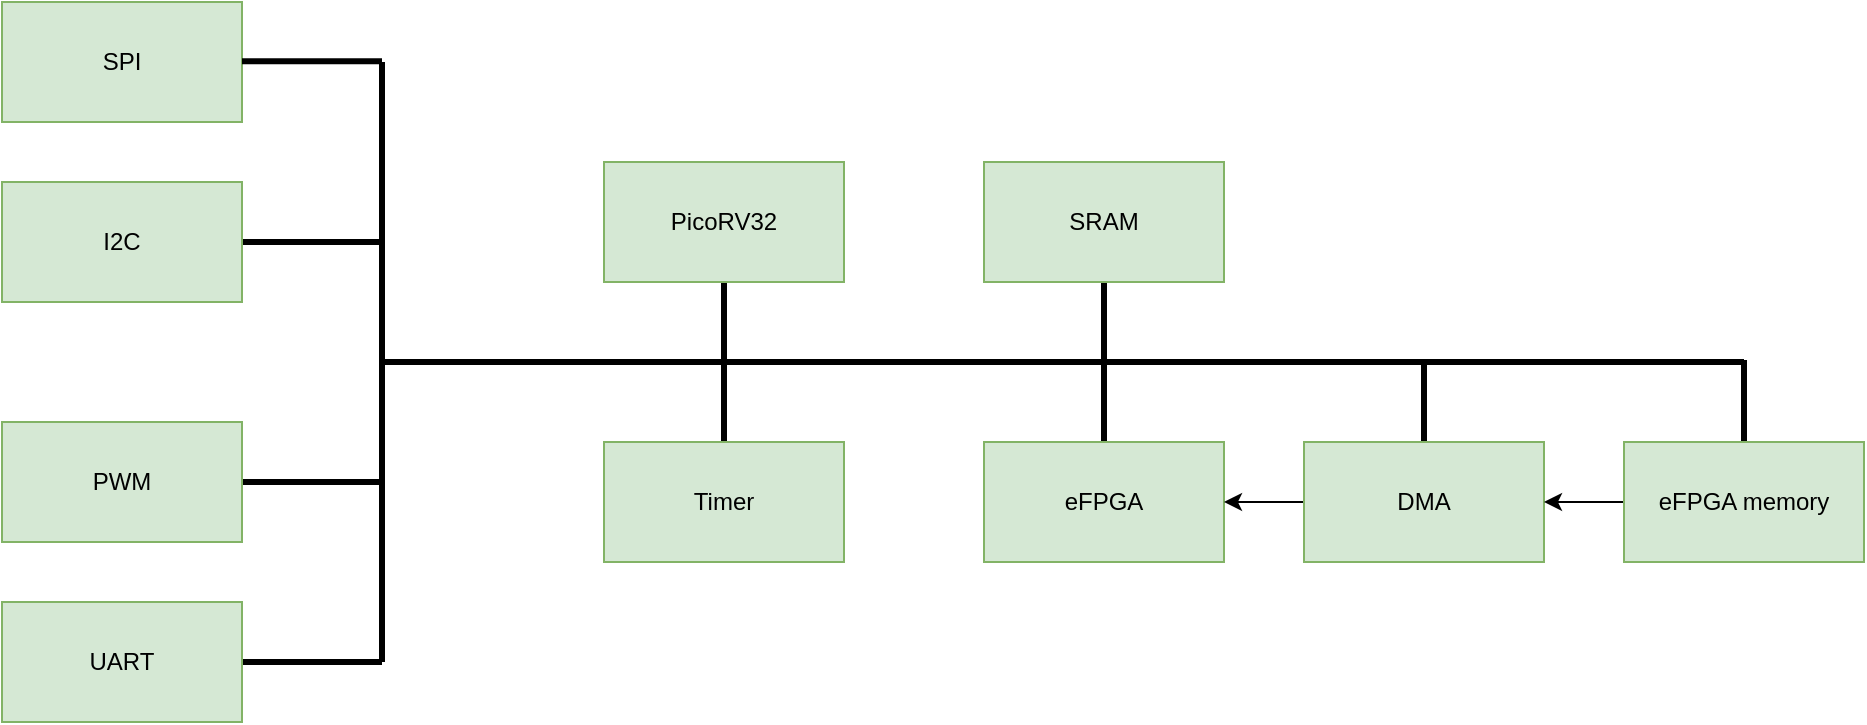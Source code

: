 <mxfile version="21.3.7" type="device" pages="18">
  <diagram id="8IqmmM4tCJSt9x9J8Lfe" name="PicoSoC">
    <mxGraphModel dx="1133" dy="663" grid="1" gridSize="10" guides="1" tooltips="1" connect="1" arrows="1" fold="1" page="1" pageScale="1" pageWidth="2336" pageHeight="1654" math="0" shadow="0">
      <root>
        <mxCell id="0" />
        <mxCell id="1" parent="0" />
        <mxCell id="LGyi2GrjX4vOpT10sVO6-1" style="edgeStyle=none;rounded=0;orthogonalLoop=1;jettySize=auto;html=1;exitX=0.5;exitY=1;exitDx=0;exitDy=0;strokeColor=#000000;strokeWidth=3;endArrow=none;endFill=0;startArrow=none;startFill=0;" parent="1" source="LGyi2GrjX4vOpT10sVO6-2" edge="1">
          <mxGeometry relative="1" as="geometry">
            <mxPoint x="530" y="300" as="targetPoint" />
          </mxGeometry>
        </mxCell>
        <mxCell id="LGyi2GrjX4vOpT10sVO6-2" value="PicoRV32" style="rounded=0;whiteSpace=wrap;html=1;fillColor=#d5e8d4;strokeColor=#82b366;" parent="1" vertex="1">
          <mxGeometry x="470" y="200" width="120" height="60" as="geometry" />
        </mxCell>
        <mxCell id="LGyi2GrjX4vOpT10sVO6-3" style="edgeStyle=none;rounded=0;orthogonalLoop=1;jettySize=auto;html=1;exitX=1;exitY=0.5;exitDx=0;exitDy=0;strokeColor=#000000;strokeWidth=3;startArrow=none;startFill=0;endArrow=none;endFill=0;" parent="1" source="LGyi2GrjX4vOpT10sVO6-4" edge="1">
          <mxGeometry relative="1" as="geometry">
            <mxPoint x="359" y="450" as="targetPoint" />
          </mxGeometry>
        </mxCell>
        <mxCell id="LGyi2GrjX4vOpT10sVO6-4" value="UART" style="rounded=0;whiteSpace=wrap;html=1;fillColor=#d5e8d4;strokeColor=#82b366;" parent="1" vertex="1">
          <mxGeometry x="169" y="420" width="120" height="60" as="geometry" />
        </mxCell>
        <mxCell id="LGyi2GrjX4vOpT10sVO6-5" value="SPI" style="rounded=0;whiteSpace=wrap;html=1;fillColor=#d5e8d4;strokeColor=#82b366;" parent="1" vertex="1">
          <mxGeometry x="169" y="120" width="120" height="60" as="geometry" />
        </mxCell>
        <mxCell id="LGyi2GrjX4vOpT10sVO6-6" style="edgeStyle=none;rounded=0;orthogonalLoop=1;jettySize=auto;html=1;exitX=1;exitY=0.5;exitDx=0;exitDy=0;strokeColor=#000000;strokeWidth=3;startArrow=none;startFill=0;endArrow=none;endFill=0;" parent="1" source="LGyi2GrjX4vOpT10sVO6-7" edge="1">
          <mxGeometry relative="1" as="geometry">
            <mxPoint x="359" y="360" as="targetPoint" />
          </mxGeometry>
        </mxCell>
        <mxCell id="LGyi2GrjX4vOpT10sVO6-7" value="PWM" style="rounded=0;whiteSpace=wrap;html=1;fillColor=#d5e8d4;strokeColor=#82b366;" parent="1" vertex="1">
          <mxGeometry x="169" y="330" width="120" height="60" as="geometry" />
        </mxCell>
        <mxCell id="LGyi2GrjX4vOpT10sVO6-8" style="edgeStyle=none;rounded=0;orthogonalLoop=1;jettySize=auto;html=1;exitX=0.5;exitY=1;exitDx=0;exitDy=0;strokeColor=#000000;strokeWidth=3;startArrow=none;startFill=0;endArrow=none;endFill=0;" parent="1" source="LGyi2GrjX4vOpT10sVO6-9" edge="1">
          <mxGeometry relative="1" as="geometry">
            <mxPoint x="720" y="300" as="targetPoint" />
          </mxGeometry>
        </mxCell>
        <mxCell id="LGyi2GrjX4vOpT10sVO6-9" value="SRAM" style="rounded=0;whiteSpace=wrap;html=1;fillColor=#d5e8d4;strokeColor=#82b366;" parent="1" vertex="1">
          <mxGeometry x="660" y="200" width="120" height="60" as="geometry" />
        </mxCell>
        <mxCell id="LGyi2GrjX4vOpT10sVO6-10" style="edgeStyle=none;rounded=0;orthogonalLoop=1;jettySize=auto;html=1;exitX=0.5;exitY=0;exitDx=0;exitDy=0;strokeColor=#000000;strokeWidth=3;startArrow=none;startFill=0;endArrow=none;endFill=0;" parent="1" source="LGyi2GrjX4vOpT10sVO6-11" edge="1">
          <mxGeometry relative="1" as="geometry">
            <mxPoint x="530" y="300" as="targetPoint" />
          </mxGeometry>
        </mxCell>
        <mxCell id="LGyi2GrjX4vOpT10sVO6-11" value="Timer" style="rounded=0;whiteSpace=wrap;html=1;fillColor=#d5e8d4;strokeColor=#82b366;" parent="1" vertex="1">
          <mxGeometry x="470" y="340" width="120" height="60" as="geometry" />
        </mxCell>
        <mxCell id="LGyi2GrjX4vOpT10sVO6-12" style="edgeStyle=none;rounded=0;orthogonalLoop=1;jettySize=auto;html=1;strokeColor=#000000;strokeWidth=3;startArrow=none;startFill=0;exitX=0.5;exitY=0;exitDx=0;exitDy=0;endArrow=none;endFill=0;" parent="1" source="LGyi2GrjX4vOpT10sVO6-13" edge="1">
          <mxGeometry relative="1" as="geometry">
            <mxPoint x="720" y="300" as="targetPoint" />
            <mxPoint x="720" y="350" as="sourcePoint" />
          </mxGeometry>
        </mxCell>
        <UserObject label="eFPGA" link="data:page/id,ZETYao0rLXmW-YTvLysc" id="LGyi2GrjX4vOpT10sVO6-13">
          <mxCell style="rounded=0;whiteSpace=wrap;html=1;fillColor=#d5e8d4;strokeColor=#82b366;" parent="1" vertex="1">
            <mxGeometry x="660" y="340" width="120" height="60" as="geometry" />
          </mxCell>
        </UserObject>
        <mxCell id="LGyi2GrjX4vOpT10sVO6-14" style="edgeStyle=none;rounded=0;orthogonalLoop=1;jettySize=auto;html=1;exitX=1;exitY=0.5;exitDx=0;exitDy=0;strokeColor=#000000;strokeWidth=3;startArrow=none;startFill=0;endArrow=none;endFill=0;" parent="1" source="LGyi2GrjX4vOpT10sVO6-15" edge="1">
          <mxGeometry relative="1" as="geometry">
            <mxPoint x="359" y="240" as="targetPoint" />
          </mxGeometry>
        </mxCell>
        <mxCell id="LGyi2GrjX4vOpT10sVO6-15" value="I2C" style="rounded=0;whiteSpace=wrap;html=1;fillColor=#d5e8d4;strokeColor=#82b366;" parent="1" vertex="1">
          <mxGeometry x="169" y="210" width="120" height="60" as="geometry" />
        </mxCell>
        <mxCell id="LGyi2GrjX4vOpT10sVO6-16" value="" style="endArrow=none;html=1;rounded=0;strokeWidth=3;fillColor=#f5f5f5;strokeColor=#000000;" parent="1" edge="1">
          <mxGeometry width="50" height="50" relative="1" as="geometry">
            <mxPoint x="360" y="300" as="sourcePoint" />
            <mxPoint x="1040" y="300" as="targetPoint" />
          </mxGeometry>
        </mxCell>
        <mxCell id="LGyi2GrjX4vOpT10sVO6-17" value="" style="endArrow=none;html=1;rounded=0;strokeWidth=3;fillColor=#f5f5f5;strokeColor=#000000;" parent="1" edge="1">
          <mxGeometry width="50" height="50" relative="1" as="geometry">
            <mxPoint x="359" y="150" as="sourcePoint" />
            <mxPoint x="359" y="450" as="targetPoint" />
          </mxGeometry>
        </mxCell>
        <mxCell id="LGyi2GrjX4vOpT10sVO6-18" value="" style="endArrow=none;html=1;rounded=0;strokeWidth=3;fillColor=#f5f5f5;strokeColor=#000000;" parent="1" edge="1">
          <mxGeometry width="50" height="50" relative="1" as="geometry">
            <mxPoint x="289" y="149.66" as="sourcePoint" />
            <mxPoint x="359" y="149.66" as="targetPoint" />
          </mxGeometry>
        </mxCell>
        <mxCell id="KMZiKN0U9-s27Z2vpUz1-3" style="edgeStyle=none;rounded=0;orthogonalLoop=1;jettySize=auto;html=1;exitX=0.5;exitY=0;exitDx=0;exitDy=0;strokeColor=#000000;strokeWidth=3;startArrow=none;startFill=0;endArrow=none;endFill=0;" edge="1" parent="1" source="KMZiKN0U9-s27Z2vpUz1-4">
          <mxGeometry relative="1" as="geometry">
            <mxPoint x="880" y="300" as="targetPoint" />
          </mxGeometry>
        </mxCell>
        <mxCell id="KMZiKN0U9-s27Z2vpUz1-10" style="edgeStyle=orthogonalEdgeStyle;rounded=0;orthogonalLoop=1;jettySize=auto;html=1;exitX=0;exitY=0.5;exitDx=0;exitDy=0;entryX=1;entryY=0.5;entryDx=0;entryDy=0;" edge="1" parent="1" source="KMZiKN0U9-s27Z2vpUz1-4" target="LGyi2GrjX4vOpT10sVO6-13">
          <mxGeometry relative="1" as="geometry" />
        </mxCell>
        <mxCell id="KMZiKN0U9-s27Z2vpUz1-4" value="DMA" style="rounded=0;whiteSpace=wrap;html=1;fillColor=#d5e8d4;strokeColor=#82b366;" vertex="1" parent="1">
          <mxGeometry x="820" y="340" width="120" height="60" as="geometry" />
        </mxCell>
        <mxCell id="KMZiKN0U9-s27Z2vpUz1-5" style="edgeStyle=none;rounded=0;orthogonalLoop=1;jettySize=auto;html=1;exitX=0.5;exitY=0;exitDx=0;exitDy=0;strokeColor=#000000;strokeWidth=3;startArrow=none;startFill=0;endArrow=none;endFill=0;" edge="1" parent="1" source="KMZiKN0U9-s27Z2vpUz1-6">
          <mxGeometry relative="1" as="geometry">
            <mxPoint x="1040" y="299" as="targetPoint" />
          </mxGeometry>
        </mxCell>
        <mxCell id="KMZiKN0U9-s27Z2vpUz1-8" style="edgeStyle=orthogonalEdgeStyle;rounded=0;orthogonalLoop=1;jettySize=auto;html=1;exitX=0;exitY=0.5;exitDx=0;exitDy=0;entryX=1;entryY=0.5;entryDx=0;entryDy=0;" edge="1" parent="1" source="KMZiKN0U9-s27Z2vpUz1-6" target="KMZiKN0U9-s27Z2vpUz1-4">
          <mxGeometry relative="1" as="geometry" />
        </mxCell>
        <mxCell id="KMZiKN0U9-s27Z2vpUz1-6" value="eFPGA memory" style="rounded=0;whiteSpace=wrap;html=1;fillColor=#d5e8d4;strokeColor=#82b366;" vertex="1" parent="1">
          <mxGeometry x="980" y="340" width="120" height="60" as="geometry" />
        </mxCell>
      </root>
    </mxGraphModel>
  </diagram>
  <diagram id="ZETYao0rLXmW-YTvLysc" name="eFPGA">
    <mxGraphModel dx="1224" dy="622" grid="1" gridSize="10" guides="1" tooltips="1" connect="1" arrows="1" fold="1" page="1" pageScale="1" pageWidth="2336" pageHeight="1654" math="0" shadow="0">
      <root>
        <mxCell id="0" />
        <mxCell id="1" parent="0" />
        <mxCell id="EkGqne-6afG-jafgCue6-18" style="edgeStyle=orthogonalEdgeStyle;rounded=0;orthogonalLoop=1;jettySize=auto;html=1;exitX=-0.002;exitY=0.199;exitDx=0;exitDy=0;entryX=1;entryY=0.5;entryDx=0;entryDy=0;fillColor=#d5e8d4;strokeColor=#000000;exitPerimeter=0;" parent="1" source="lbFtLS9QXPmzcVjOgYoP-1" target="lbFtLS9QXPmzcVjOgYoP-7" edge="1">
          <mxGeometry relative="1" as="geometry" />
        </mxCell>
        <mxCell id="PgLD3WIUR6VJZ7ret7zd-1" style="edgeStyle=orthogonalEdgeStyle;orthogonalLoop=1;jettySize=auto;html=1;exitX=-0.003;exitY=0.515;exitDx=0;exitDy=0;entryX=1.006;entryY=0.59;entryDx=0;entryDy=0;rounded=0;exitPerimeter=0;entryPerimeter=0;" parent="1" source="lbFtLS9QXPmzcVjOgYoP-1" target="lbFtLS9QXPmzcVjOgYoP-5" edge="1">
          <mxGeometry relative="1" as="geometry" />
        </mxCell>
        <UserObject label="FPGA Fabric" link="data:page/id,9QcvTxDDpsw_Wrct5dPj" id="lbFtLS9QXPmzcVjOgYoP-1">
          <mxCell style="rounded=0;whiteSpace=wrap;html=1;fillColor=#d5e8d4;strokeColor=#000000;" parent="1" vertex="1">
            <mxGeometry x="680" y="530" width="240" height="200" as="geometry" />
          </mxCell>
        </UserObject>
        <mxCell id="EkGqne-6afG-jafgCue6-20" style="edgeStyle=orthogonalEdgeStyle;orthogonalLoop=1;jettySize=auto;html=1;exitX=0;exitY=0.5;exitDx=0;exitDy=0;entryX=1;entryY=0.5;entryDx=0;entryDy=0;fillColor=#d5e8d4;strokeColor=#000000;" parent="1" source="lbFtLS9QXPmzcVjOgYoP-2" target="lbFtLS9QXPmzcVjOgYoP-1" edge="1">
          <mxGeometry relative="1" as="geometry" />
        </mxCell>
        <mxCell id="lbFtLS9QXPmzcVjOgYoP-2" value="FPGA Config" style="rounded=0;whiteSpace=wrap;html=1;fillColor=#d5e8d4;strokeColor=#000000;" parent="1" vertex="1">
          <mxGeometry x="970" y="530" width="120" height="200" as="geometry" />
        </mxCell>
        <mxCell id="EkGqne-6afG-jafgCue6-8" style="edgeStyle=orthogonalEdgeStyle;rounded=0;orthogonalLoop=1;jettySize=auto;html=1;exitX=0.5;exitY=1;exitDx=0;exitDy=0;entryX=0;entryY=0.5;entryDx=0;entryDy=0;endArrow=none;endFill=0;fillColor=#d5e8d4;strokeColor=#000000;" parent="1" source="lbFtLS9QXPmzcVjOgYoP-3" target="EkGqne-6afG-jafgCue6-2" edge="1">
          <mxGeometry relative="1" as="geometry" />
        </mxCell>
        <mxCell id="EkGqne-6afG-jafgCue6-21" style="edgeStyle=orthogonalEdgeStyle;orthogonalLoop=1;jettySize=auto;html=1;exitX=0.5;exitY=0;exitDx=0;exitDy=0;entryX=0.25;entryY=1;entryDx=0;entryDy=0;rounded=0;startArrow=classic;startFill=1;fillColor=#d5e8d4;strokeColor=#000000;" parent="1" source="lbFtLS9QXPmzcVjOgYoP-3" target="HlZ6kM0ZT0nZGYvv-8z2-1" edge="1">
          <mxGeometry relative="1" as="geometry" />
        </mxCell>
        <mxCell id="lbFtLS9QXPmzcVjOgYoP-3" value="FPGA_GPIOIn0" style="rounded=0;whiteSpace=wrap;html=1;fillColor=#d5e8d4;strokeColor=#000000;" parent="1" vertex="1">
          <mxGeometry x="680" y="370" width="120" height="40" as="geometry" />
        </mxCell>
        <mxCell id="EkGqne-6afG-jafgCue6-22" style="edgeStyle=orthogonalEdgeStyle;orthogonalLoop=1;jettySize=auto;html=1;exitX=0.5;exitY=0;exitDx=0;exitDy=0;entryX=0.75;entryY=1;entryDx=0;entryDy=0;rounded=0;startArrow=classic;startFill=1;fillColor=#d5e8d4;strokeColor=#000000;" parent="1" source="lbFtLS9QXPmzcVjOgYoP-4" target="HlZ6kM0ZT0nZGYvv-8z2-1" edge="1">
          <mxGeometry relative="1" as="geometry" />
        </mxCell>
        <mxCell id="lbFtLS9QXPmzcVjOgYoP-4" value="FPGA_GPIOIn1" style="rounded=0;whiteSpace=wrap;html=1;fillColor=#d5e8d4;strokeColor=#000000;" parent="1" vertex="1">
          <mxGeometry x="810" y="370" width="120" height="40" as="geometry" />
        </mxCell>
        <mxCell id="PgLD3WIUR6VJZ7ret7zd-6" style="edgeStyle=orthogonalEdgeStyle;orthogonalLoop=1;jettySize=auto;html=1;exitX=0;exitY=0.5;exitDx=0;exitDy=0;endArrow=none;endFill=0;" parent="1" source="lbFtLS9QXPmzcVjOgYoP-5" edge="1">
          <mxGeometry relative="1" as="geometry">
            <mxPoint x="470" y="630" as="targetPoint" />
          </mxGeometry>
        </mxCell>
        <mxCell id="lbFtLS9QXPmzcVjOgYoP-5" value="FPGA_GPIOOut0" style="rounded=0;whiteSpace=wrap;html=1;fillColor=#d5e8d4;strokeColor=#000000;" parent="1" vertex="1">
          <mxGeometry x="520" y="610" width="120" height="40" as="geometry" />
        </mxCell>
        <mxCell id="PgLD3WIUR6VJZ7ret7zd-2" style="edgeStyle=orthogonalEdgeStyle;orthogonalLoop=1;jettySize=auto;html=1;exitX=1;exitY=0.5;exitDx=0;exitDy=0;entryX=0.003;entryY=0.799;entryDx=0;entryDy=0;entryPerimeter=0;startArrow=classic;startFill=1;endArrow=none;endFill=0;" parent="1" source="lbFtLS9QXPmzcVjOgYoP-6" target="lbFtLS9QXPmzcVjOgYoP-1" edge="1">
          <mxGeometry relative="1" as="geometry" />
        </mxCell>
        <mxCell id="PgLD3WIUR6VJZ7ret7zd-5" style="edgeStyle=orthogonalEdgeStyle;orthogonalLoop=1;jettySize=auto;html=1;exitX=0;exitY=0.5;exitDx=0;exitDy=0;entryX=0;entryY=0.25;entryDx=0;entryDy=0;rounded=0;" parent="1" source="lbFtLS9QXPmzcVjOgYoP-6" target="HlZ6kM0ZT0nZGYvv-8z2-1" edge="1">
          <mxGeometry relative="1" as="geometry">
            <Array as="points">
              <mxPoint x="470" y="690" />
              <mxPoint x="470" y="275" />
            </Array>
          </mxGeometry>
        </mxCell>
        <mxCell id="lbFtLS9QXPmzcVjOgYoP-6" value="FPGA_GPIOOut1" style="rounded=0;whiteSpace=wrap;html=1;fillColor=#d5e8d4;strokeColor=#000000;" parent="1" vertex="1">
          <mxGeometry x="520" y="670" width="120" height="40" as="geometry" />
        </mxCell>
        <mxCell id="PgLD3WIUR6VJZ7ret7zd-7" style="edgeStyle=orthogonalEdgeStyle;orthogonalLoop=1;jettySize=auto;html=1;exitX=0;exitY=0.5;exitDx=0;exitDy=0;endArrow=none;endFill=0;" parent="1" source="lbFtLS9QXPmzcVjOgYoP-7" edge="1">
          <mxGeometry relative="1" as="geometry">
            <mxPoint x="470" y="570" as="targetPoint" />
          </mxGeometry>
        </mxCell>
        <mxCell id="lbFtLS9QXPmzcVjOgYoP-7" value="FPGA CSR" style="rounded=0;whiteSpace=wrap;html=1;fillColor=#d5e8d4;strokeColor=#000000;" parent="1" vertex="1">
          <mxGeometry x="520" y="550" width="120" height="40" as="geometry" />
        </mxCell>
        <mxCell id="EkGqne-6afG-jafgCue6-6" style="edgeStyle=orthogonalEdgeStyle;rounded=0;orthogonalLoop=1;jettySize=auto;html=1;exitX=1;exitY=0.5;exitDx=0;exitDy=0;entryX=0.5;entryY=0.75;entryDx=0;entryDy=0;entryPerimeter=0;endArrow=none;endFill=0;fillColor=#d5e8d4;strokeColor=#000000;" parent="1" source="lbFtLS9QXPmzcVjOgYoP-8" target="EkGqne-6afG-jafgCue6-2" edge="1">
          <mxGeometry relative="1" as="geometry">
            <mxPoint x="680" y="460" as="targetPoint" />
          </mxGeometry>
        </mxCell>
        <mxCell id="EkGqne-6afG-jafgCue6-25" style="edgeStyle=orthogonalEdgeStyle;orthogonalLoop=1;jettySize=auto;html=1;exitX=0.5;exitY=0;exitDx=0;exitDy=0;entryX=0;entryY=0.75;entryDx=0;entryDy=0;rounded=0;startArrow=classic;startFill=1;fillColor=#d5e8d4;strokeColor=#000000;" parent="1" source="lbFtLS9QXPmzcVjOgYoP-8" target="HlZ6kM0ZT0nZGYvv-8z2-1" edge="1">
          <mxGeometry relative="1" as="geometry" />
        </mxCell>
        <mxCell id="lbFtLS9QXPmzcVjOgYoP-8" value="IOSEL0" style="rounded=0;whiteSpace=wrap;html=1;fillColor=#d5e8d4;strokeColor=#000000;" parent="1" vertex="1">
          <mxGeometry x="540" y="450" width="120" height="50" as="geometry" />
        </mxCell>
        <mxCell id="8Mzic6fzix2fkYpVNx4U-3" style="edgeStyle=orthogonalEdgeStyle;rounded=0;orthogonalLoop=1;jettySize=auto;html=1;exitX=0.5;exitY=0;exitDx=0;exitDy=0;endArrow=none;endFill=0;strokeWidth=3;" edge="1" parent="1" source="HlZ6kM0ZT0nZGYvv-8z2-1">
          <mxGeometry relative="1" as="geometry">
            <mxPoint x="810" y="210" as="targetPoint" />
          </mxGeometry>
        </mxCell>
        <mxCell id="HlZ6kM0ZT0nZGYvv-8z2-1" value="Wishbone Slave" style="rounded=0;whiteSpace=wrap;html=1;fillColor=#d5e8d4;strokeColor=#000000;" parent="1" vertex="1">
          <mxGeometry x="750" y="260" width="120" height="60" as="geometry" />
        </mxCell>
        <mxCell id="EkGqne-6afG-jafgCue6-15" style="edgeStyle=orthogonalEdgeStyle;rounded=0;orthogonalLoop=1;jettySize=auto;html=1;exitX=1;exitY=0.5;exitDx=0;exitDy=0;entryX=0.25;entryY=0;entryDx=0;entryDy=0;fillColor=#d5e8d4;strokeColor=#000000;" parent="1" source="EkGqne-6afG-jafgCue6-2" target="lbFtLS9QXPmzcVjOgYoP-1" edge="1">
          <mxGeometry relative="1" as="geometry" />
        </mxCell>
        <mxCell id="EkGqne-6afG-jafgCue6-2" value="" style="verticalLabelPosition=bottom;shadow=0;dashed=0;align=center;html=1;verticalAlign=top;shape=mxgraph.electrical.logic_gates.buffer2;rotation=90;rounded=0;fillColor=#d5e8d4;strokeColor=#000000;" parent="1" vertex="1">
          <mxGeometry x="715" y="457.5" width="50" height="35" as="geometry" />
        </mxCell>
        <mxCell id="EkGqne-6afG-jafgCue6-19" style="edgeStyle=orthogonalEdgeStyle;orthogonalLoop=1;jettySize=auto;html=1;exitX=0;exitY=0.5;exitDx=0;exitDy=0;entryX=0.499;entryY=0.245;entryDx=0;entryDy=0;entryPerimeter=0;endArrow=none;endFill=0;fillColor=#d5e8d4;strokeColor=#000000;" parent="1" source="EkGqne-6afG-jafgCue6-12" target="EkGqne-6afG-jafgCue6-13" edge="1">
          <mxGeometry relative="1" as="geometry" />
        </mxCell>
        <mxCell id="EkGqne-6afG-jafgCue6-26" style="edgeStyle=orthogonalEdgeStyle;orthogonalLoop=1;jettySize=auto;html=1;exitX=0.5;exitY=0;exitDx=0;exitDy=0;entryX=1;entryY=0.5;entryDx=0;entryDy=0;startArrow=classic;startFill=1;rounded=0;fillColor=#d5e8d4;strokeColor=#000000;" parent="1" source="EkGqne-6afG-jafgCue6-12" target="HlZ6kM0ZT0nZGYvv-8z2-1" edge="1">
          <mxGeometry relative="1" as="geometry" />
        </mxCell>
        <mxCell id="EkGqne-6afG-jafgCue6-12" value="IOSEL1" style="rounded=0;whiteSpace=wrap;html=1;fillColor=#d5e8d4;strokeColor=#000000;" parent="1" vertex="1">
          <mxGeometry x="970" y="450" width="120" height="50" as="geometry" />
        </mxCell>
        <mxCell id="EkGqne-6afG-jafgCue6-16" style="edgeStyle=orthogonalEdgeStyle;rounded=0;orthogonalLoop=1;jettySize=auto;html=1;exitX=0;exitY=0.5;exitDx=0;exitDy=0;entryX=0.5;entryY=1;entryDx=0;entryDy=0;endArrow=none;endFill=0;fillColor=#d5e8d4;strokeColor=#000000;" parent="1" source="EkGqne-6afG-jafgCue6-13" target="lbFtLS9QXPmzcVjOgYoP-4" edge="1">
          <mxGeometry relative="1" as="geometry" />
        </mxCell>
        <mxCell id="EkGqne-6afG-jafgCue6-17" style="edgeStyle=orthogonalEdgeStyle;rounded=0;orthogonalLoop=1;jettySize=auto;html=1;exitX=1;exitY=0.5;exitDx=0;exitDy=0;entryX=0.791;entryY=0.002;entryDx=0;entryDy=0;entryPerimeter=0;fillColor=#d5e8d4;strokeColor=#000000;" parent="1" source="EkGqne-6afG-jafgCue6-13" target="lbFtLS9QXPmzcVjOgYoP-1" edge="1">
          <mxGeometry relative="1" as="geometry" />
        </mxCell>
        <mxCell id="EkGqne-6afG-jafgCue6-13" value="" style="verticalLabelPosition=bottom;shadow=0;dashed=0;align=center;html=1;verticalAlign=top;shape=mxgraph.electrical.logic_gates.buffer2;rotation=90;rounded=0;fillColor=#d5e8d4;strokeColor=#000000;" parent="1" vertex="1">
          <mxGeometry x="845" y="457.5" width="50" height="35" as="geometry" />
        </mxCell>
        <mxCell id="8Mzic6fzix2fkYpVNx4U-1" value="" style="swimlane;startSize=0;" vertex="1" parent="1">
          <mxGeometry x="450" y="250" width="670" height="500" as="geometry" />
        </mxCell>
        <mxCell id="8Mzic6fzix2fkYpVNx4U-4" value="" style="endArrow=none;html=1;rounded=0;strokeWidth=3;" edge="1" parent="1">
          <mxGeometry width="50" height="50" relative="1" as="geometry">
            <mxPoint x="380" y="210" as="sourcePoint" />
            <mxPoint x="1140" y="210" as="targetPoint" />
          </mxGeometry>
        </mxCell>
        <mxCell id="icafsTYVdYHp3dNssIjT-1" value="eFPGA block" style="text;html=1;align=center;verticalAlign=middle;resizable=0;points=[];autosize=1;strokeColor=none;fillColor=none;spacingTop=-20;" vertex="1" parent="1">
          <mxGeometry x="1000" y="243" width="90" height="10" as="geometry" />
        </mxCell>
      </root>
    </mxGraphModel>
  </diagram>
  <diagram id="9QcvTxDDpsw_Wrct5dPj" name="Top">
    <mxGraphModel dx="1040" dy="529" grid="1" gridSize="10" guides="1" tooltips="1" connect="1" arrows="1" fold="1" page="1" pageScale="1" pageWidth="850" pageHeight="1100" math="0" shadow="0">
      <root>
        <mxCell id="0" />
        <mxCell id="1" parent="0" />
        <UserObject label="CLB" link="data:page/id,wTAsrVjAQ1Q9cWZVvpZH" id="Q0P6ZNegnnLJIjYWFZZk-1">
          <mxCell style="rounded=0;whiteSpace=wrap;html=1;fillColor=#dae8fc;strokeColor=#6c8ebf;" parent="1" vertex="1">
            <mxGeometry x="245" y="369" width="60" height="60" as="geometry" />
          </mxCell>
        </UserObject>
        <UserObject label="CB" link="data:page/id,GO5YBVuPEWgUBOpx_jZE" id="Q0P6ZNegnnLJIjYWFZZk-3">
          <mxCell style="rounded=0;whiteSpace=wrap;html=1;fillColor=#f8cecc;strokeColor=#b85450;" parent="1" vertex="1">
            <mxGeometry x="315" y="369" width="20" height="60" as="geometry" />
          </mxCell>
        </UserObject>
        <UserObject label="CB" link="data:page/id,GO5YBVuPEWgUBOpx_jZE" id="Q0P6ZNegnnLJIjYWFZZk-5">
          <mxCell style="rounded=0;whiteSpace=wrap;html=1;fillColor=#f8cecc;strokeColor=#b85450;" parent="1" vertex="1">
            <mxGeometry x="245" y="439" width="60" height="20" as="geometry" />
          </mxCell>
        </UserObject>
        <UserObject label="SB" link="data:page/id,iCIDhhh1pSA01dLCNYLk" id="Q0P6ZNegnnLJIjYWFZZk-7">
          <mxCell style="whiteSpace=wrap;html=1;aspect=fixed;fillColor=#fff2cc;strokeColor=#d6b656;" parent="1" vertex="1">
            <mxGeometry x="315" y="439" width="20" height="20" as="geometry" />
          </mxCell>
        </UserObject>
        <mxCell id="Q0P6ZNegnnLJIjYWFZZk-9" value="" style="endArrow=none;html=1;rounded=0;exitX=1;exitY=0.158;exitDx=0;exitDy=0;exitPerimeter=0;entryX=-0.01;entryY=0.159;entryDx=0;entryDy=0;entryPerimeter=0;" parent="1" edge="1">
          <mxGeometry width="50" height="50" relative="1" as="geometry">
            <mxPoint x="305" y="378.48" as="sourcePoint" />
            <mxPoint x="314.8" y="378.54" as="targetPoint" />
          </mxGeometry>
        </mxCell>
        <mxCell id="Q0P6ZNegnnLJIjYWFZZk-10" value="" style="endArrow=none;html=1;rounded=0;exitX=1;exitY=0.158;exitDx=0;exitDy=0;exitPerimeter=0;entryX=-0.01;entryY=0.159;entryDx=0;entryDy=0;entryPerimeter=0;" parent="1" edge="1">
          <mxGeometry width="50" height="50" relative="1" as="geometry">
            <mxPoint x="305.2" y="384.48" as="sourcePoint" />
            <mxPoint x="315" y="384.54" as="targetPoint" />
          </mxGeometry>
        </mxCell>
        <mxCell id="Q0P6ZNegnnLJIjYWFZZk-11" value="" style="endArrow=none;html=1;rounded=0;exitX=1;exitY=0.158;exitDx=0;exitDy=0;exitPerimeter=0;entryX=-0.01;entryY=0.159;entryDx=0;entryDy=0;entryPerimeter=0;" parent="1" edge="1">
          <mxGeometry width="50" height="50" relative="1" as="geometry">
            <mxPoint x="305.2" y="386.97" as="sourcePoint" />
            <mxPoint x="315" y="387.03" as="targetPoint" />
          </mxGeometry>
        </mxCell>
        <mxCell id="Q0P6ZNegnnLJIjYWFZZk-13" value="" style="endArrow=none;html=1;rounded=0;exitX=1;exitY=0.158;exitDx=0;exitDy=0;exitPerimeter=0;entryX=-0.01;entryY=0.159;entryDx=0;entryDy=0;entryPerimeter=0;" parent="1" edge="1">
          <mxGeometry width="50" height="50" relative="1" as="geometry">
            <mxPoint x="305" y="381.48" as="sourcePoint" />
            <mxPoint x="314.8" y="381.54" as="targetPoint" />
          </mxGeometry>
        </mxCell>
        <mxCell id="Q0P6ZNegnnLJIjYWFZZk-14" value="" style="endArrow=none;html=1;rounded=0;entryX=0.75;entryY=1;entryDx=0;entryDy=0;exitX=0.75;exitY=0;exitDx=0;exitDy=0;" parent="1" edge="1">
          <mxGeometry width="50" height="50" relative="1" as="geometry">
            <mxPoint x="255" y="439" as="sourcePoint" />
            <mxPoint x="255" y="429" as="targetPoint" />
          </mxGeometry>
        </mxCell>
        <mxCell id="Q0P6ZNegnnLJIjYWFZZk-15" value="" style="endArrow=none;html=1;rounded=0;exitX=0.5;exitY=0;exitDx=0;exitDy=0;entryX=0.5;entryY=1;entryDx=0;entryDy=0;" parent="1" edge="1">
          <mxGeometry width="50" height="50" relative="1" as="geometry">
            <mxPoint x="252" y="439" as="sourcePoint" />
            <mxPoint x="252" y="429" as="targetPoint" />
          </mxGeometry>
        </mxCell>
        <mxCell id="Q0P6ZNegnnLJIjYWFZZk-16" value="" style="endArrow=none;html=1;rounded=0;entryX=0.75;entryY=1;entryDx=0;entryDy=0;exitX=0.75;exitY=0;exitDx=0;exitDy=0;" parent="1" edge="1">
          <mxGeometry width="50" height="50" relative="1" as="geometry">
            <mxPoint x="249" y="439" as="sourcePoint" />
            <mxPoint x="249" y="429" as="targetPoint" />
          </mxGeometry>
        </mxCell>
        <mxCell id="Q0P6ZNegnnLJIjYWFZZk-17" value="" style="endArrow=none;html=1;rounded=0;exitX=1;exitY=0.25;exitDx=0;exitDy=0;entryX=0;entryY=0.25;entryDx=0;entryDy=0;" parent="1" edge="1">
          <mxGeometry width="50" height="50" relative="1" as="geometry">
            <mxPoint x="305" y="442" as="sourcePoint" />
            <mxPoint x="315" y="442" as="targetPoint" />
          </mxGeometry>
        </mxCell>
        <mxCell id="Q0P6ZNegnnLJIjYWFZZk-18" value="" style="endArrow=none;html=1;rounded=0;exitX=1;exitY=0.25;exitDx=0;exitDy=0;entryX=0;entryY=0.25;entryDx=0;entryDy=0;" parent="1" edge="1">
          <mxGeometry width="50" height="50" relative="1" as="geometry">
            <mxPoint x="305" y="445" as="sourcePoint" />
            <mxPoint x="315" y="445" as="targetPoint" />
          </mxGeometry>
        </mxCell>
        <mxCell id="Q0P6ZNegnnLJIjYWFZZk-19" value="" style="endArrow=none;html=1;rounded=0;exitX=1;exitY=0.25;exitDx=0;exitDy=0;entryX=0;entryY=0.25;entryDx=0;entryDy=0;" parent="1" edge="1">
          <mxGeometry width="50" height="50" relative="1" as="geometry">
            <mxPoint x="305" y="448" as="sourcePoint" />
            <mxPoint x="315" y="448" as="targetPoint" />
          </mxGeometry>
        </mxCell>
        <mxCell id="Q0P6ZNegnnLJIjYWFZZk-20" value="" style="endArrow=none;html=1;rounded=0;exitX=1;exitY=0.25;exitDx=0;exitDy=0;entryX=0;entryY=0.25;entryDx=0;entryDy=0;" parent="1" edge="1">
          <mxGeometry width="50" height="50" relative="1" as="geometry">
            <mxPoint x="305" y="451" as="sourcePoint" />
            <mxPoint x="315" y="451" as="targetPoint" />
          </mxGeometry>
        </mxCell>
        <mxCell id="Q0P6ZNegnnLJIjYWFZZk-25" value="" style="endArrow=none;html=1;rounded=0;exitX=1;exitY=0.158;exitDx=0;exitDy=0;exitPerimeter=0;entryX=-0.01;entryY=0.159;entryDx=0;entryDy=0;entryPerimeter=0;" parent="1" edge="1">
          <mxGeometry width="50" height="50" relative="1" as="geometry">
            <mxPoint x="305" y="389.48" as="sourcePoint" />
            <mxPoint x="314.8" y="389.54" as="targetPoint" />
          </mxGeometry>
        </mxCell>
        <mxCell id="Q0P6ZNegnnLJIjYWFZZk-26" value="" style="endArrow=none;html=1;rounded=0;exitX=1;exitY=0.158;exitDx=0;exitDy=0;exitPerimeter=0;entryX=-0.01;entryY=0.159;entryDx=0;entryDy=0;entryPerimeter=0;" parent="1" edge="1">
          <mxGeometry width="50" height="50" relative="1" as="geometry">
            <mxPoint x="305.2" y="395.48" as="sourcePoint" />
            <mxPoint x="315" y="395.54" as="targetPoint" />
          </mxGeometry>
        </mxCell>
        <mxCell id="Q0P6ZNegnnLJIjYWFZZk-27" value="" style="endArrow=none;html=1;rounded=0;exitX=1;exitY=0.158;exitDx=0;exitDy=0;exitPerimeter=0;entryX=-0.01;entryY=0.159;entryDx=0;entryDy=0;entryPerimeter=0;" parent="1" edge="1">
          <mxGeometry width="50" height="50" relative="1" as="geometry">
            <mxPoint x="305.2" y="397.97" as="sourcePoint" />
            <mxPoint x="315" y="398.03" as="targetPoint" />
          </mxGeometry>
        </mxCell>
        <mxCell id="Q0P6ZNegnnLJIjYWFZZk-28" value="" style="endArrow=none;html=1;rounded=0;exitX=1;exitY=0.158;exitDx=0;exitDy=0;exitPerimeter=0;entryX=-0.01;entryY=0.159;entryDx=0;entryDy=0;entryPerimeter=0;" parent="1" edge="1">
          <mxGeometry width="50" height="50" relative="1" as="geometry">
            <mxPoint x="305" y="392.48" as="sourcePoint" />
            <mxPoint x="314.8" y="392.54" as="targetPoint" />
          </mxGeometry>
        </mxCell>
        <mxCell id="Q0P6ZNegnnLJIjYWFZZk-29" value="" style="endArrow=none;html=1;rounded=0;exitX=1;exitY=0.158;exitDx=0;exitDy=0;exitPerimeter=0;entryX=-0.01;entryY=0.159;entryDx=0;entryDy=0;entryPerimeter=0;" parent="1" edge="1">
          <mxGeometry width="50" height="50" relative="1" as="geometry">
            <mxPoint x="305" y="400.48" as="sourcePoint" />
            <mxPoint x="314.8" y="400.54" as="targetPoint" />
          </mxGeometry>
        </mxCell>
        <mxCell id="Q0P6ZNegnnLJIjYWFZZk-30" value="" style="endArrow=none;html=1;rounded=0;exitX=1;exitY=0.158;exitDx=0;exitDy=0;exitPerimeter=0;entryX=-0.01;entryY=0.159;entryDx=0;entryDy=0;entryPerimeter=0;" parent="1" edge="1">
          <mxGeometry width="50" height="50" relative="1" as="geometry">
            <mxPoint x="305.2" y="406.48" as="sourcePoint" />
            <mxPoint x="315" y="406.54" as="targetPoint" />
          </mxGeometry>
        </mxCell>
        <mxCell id="Q0P6ZNegnnLJIjYWFZZk-31" value="" style="endArrow=none;html=1;rounded=0;exitX=1;exitY=0.158;exitDx=0;exitDy=0;exitPerimeter=0;entryX=-0.01;entryY=0.159;entryDx=0;entryDy=0;entryPerimeter=0;" parent="1" edge="1">
          <mxGeometry width="50" height="50" relative="1" as="geometry">
            <mxPoint x="305.2" y="408.97" as="sourcePoint" />
            <mxPoint x="315" y="409.03" as="targetPoint" />
          </mxGeometry>
        </mxCell>
        <mxCell id="Q0P6ZNegnnLJIjYWFZZk-32" value="" style="endArrow=none;html=1;rounded=0;exitX=1;exitY=0.158;exitDx=0;exitDy=0;exitPerimeter=0;entryX=-0.01;entryY=0.159;entryDx=0;entryDy=0;entryPerimeter=0;" parent="1" edge="1">
          <mxGeometry width="50" height="50" relative="1" as="geometry">
            <mxPoint x="305" y="403.48" as="sourcePoint" />
            <mxPoint x="314.8" y="403.54" as="targetPoint" />
          </mxGeometry>
        </mxCell>
        <mxCell id="Q0P6ZNegnnLJIjYWFZZk-33" value="" style="endArrow=none;html=1;rounded=0;exitX=1;exitY=0.158;exitDx=0;exitDy=0;exitPerimeter=0;entryX=-0.01;entryY=0.159;entryDx=0;entryDy=0;entryPerimeter=0;" parent="1" edge="1">
          <mxGeometry width="50" height="50" relative="1" as="geometry">
            <mxPoint x="305" y="411.48" as="sourcePoint" />
            <mxPoint x="314.8" y="411.54" as="targetPoint" />
          </mxGeometry>
        </mxCell>
        <mxCell id="Q0P6ZNegnnLJIjYWFZZk-34" value="" style="endArrow=none;html=1;rounded=0;exitX=1;exitY=0.158;exitDx=0;exitDy=0;exitPerimeter=0;entryX=-0.01;entryY=0.159;entryDx=0;entryDy=0;entryPerimeter=0;" parent="1" edge="1">
          <mxGeometry width="50" height="50" relative="1" as="geometry">
            <mxPoint x="305.2" y="417.48" as="sourcePoint" />
            <mxPoint x="315" y="417.54" as="targetPoint" />
          </mxGeometry>
        </mxCell>
        <mxCell id="Q0P6ZNegnnLJIjYWFZZk-35" value="" style="endArrow=none;html=1;rounded=0;exitX=1;exitY=0.158;exitDx=0;exitDy=0;exitPerimeter=0;entryX=-0.01;entryY=0.159;entryDx=0;entryDy=0;entryPerimeter=0;" parent="1" edge="1">
          <mxGeometry width="50" height="50" relative="1" as="geometry">
            <mxPoint x="305.2" y="419.97" as="sourcePoint" />
            <mxPoint x="315" y="420.03" as="targetPoint" />
          </mxGeometry>
        </mxCell>
        <mxCell id="Q0P6ZNegnnLJIjYWFZZk-36" value="" style="endArrow=none;html=1;rounded=0;exitX=1;exitY=0.158;exitDx=0;exitDy=0;exitPerimeter=0;entryX=-0.01;entryY=0.159;entryDx=0;entryDy=0;entryPerimeter=0;" parent="1" edge="1">
          <mxGeometry width="50" height="50" relative="1" as="geometry">
            <mxPoint x="305" y="414.48" as="sourcePoint" />
            <mxPoint x="314.8" y="414.54" as="targetPoint" />
          </mxGeometry>
        </mxCell>
        <mxCell id="Q0P6ZNegnnLJIjYWFZZk-37" value="" style="endArrow=none;html=1;rounded=0;entryX=0.75;entryY=1;entryDx=0;entryDy=0;exitX=0.75;exitY=0;exitDx=0;exitDy=0;" parent="1" edge="1">
          <mxGeometry width="50" height="50" relative="1" as="geometry">
            <mxPoint x="264" y="439" as="sourcePoint" />
            <mxPoint x="264" y="429" as="targetPoint" />
          </mxGeometry>
        </mxCell>
        <mxCell id="Q0P6ZNegnnLJIjYWFZZk-38" value="" style="endArrow=none;html=1;rounded=0;exitX=0.5;exitY=0;exitDx=0;exitDy=0;entryX=0.5;entryY=1;entryDx=0;entryDy=0;" parent="1" edge="1">
          <mxGeometry width="50" height="50" relative="1" as="geometry">
            <mxPoint x="261" y="439" as="sourcePoint" />
            <mxPoint x="261" y="429" as="targetPoint" />
          </mxGeometry>
        </mxCell>
        <mxCell id="Q0P6ZNegnnLJIjYWFZZk-39" value="" style="endArrow=none;html=1;rounded=0;entryX=0.75;entryY=1;entryDx=0;entryDy=0;exitX=0.75;exitY=0;exitDx=0;exitDy=0;" parent="1" edge="1">
          <mxGeometry width="50" height="50" relative="1" as="geometry">
            <mxPoint x="258" y="439" as="sourcePoint" />
            <mxPoint x="258" y="429" as="targetPoint" />
          </mxGeometry>
        </mxCell>
        <mxCell id="Q0P6ZNegnnLJIjYWFZZk-40" value="" style="endArrow=none;html=1;rounded=0;exitX=1;exitY=0.25;exitDx=0;exitDy=0;entryX=0;entryY=0.25;entryDx=0;entryDy=0;" parent="1" edge="1">
          <mxGeometry width="50" height="50" relative="1" as="geometry">
            <mxPoint x="305" y="454" as="sourcePoint" />
            <mxPoint x="315" y="454" as="targetPoint" />
          </mxGeometry>
        </mxCell>
        <mxCell id="Q0P6ZNegnnLJIjYWFZZk-41" value="" style="endArrow=none;html=1;rounded=0;exitX=1;exitY=0.25;exitDx=0;exitDy=0;entryX=0;entryY=0.25;entryDx=0;entryDy=0;" parent="1" edge="1">
          <mxGeometry width="50" height="50" relative="1" as="geometry">
            <mxPoint x="305" y="457" as="sourcePoint" />
            <mxPoint x="315" y="457" as="targetPoint" />
          </mxGeometry>
        </mxCell>
        <mxCell id="Q0P6ZNegnnLJIjYWFZZk-42" value="" style="endArrow=none;html=1;rounded=0;entryX=0.75;entryY=1;entryDx=0;entryDy=0;exitX=0.75;exitY=0;exitDx=0;exitDy=0;" parent="1" edge="1">
          <mxGeometry width="50" height="50" relative="1" as="geometry">
            <mxPoint x="273" y="439" as="sourcePoint" />
            <mxPoint x="273" y="429" as="targetPoint" />
          </mxGeometry>
        </mxCell>
        <mxCell id="Q0P6ZNegnnLJIjYWFZZk-43" value="" style="endArrow=none;html=1;rounded=0;exitX=0.5;exitY=0;exitDx=0;exitDy=0;entryX=0.5;entryY=1;entryDx=0;entryDy=0;" parent="1" edge="1">
          <mxGeometry width="50" height="50" relative="1" as="geometry">
            <mxPoint x="270" y="439" as="sourcePoint" />
            <mxPoint x="270" y="429" as="targetPoint" />
          </mxGeometry>
        </mxCell>
        <mxCell id="Q0P6ZNegnnLJIjYWFZZk-44" value="" style="endArrow=none;html=1;rounded=0;entryX=0.75;entryY=1;entryDx=0;entryDy=0;exitX=0.75;exitY=0;exitDx=0;exitDy=0;" parent="1" edge="1">
          <mxGeometry width="50" height="50" relative="1" as="geometry">
            <mxPoint x="267" y="439" as="sourcePoint" />
            <mxPoint x="267" y="429" as="targetPoint" />
          </mxGeometry>
        </mxCell>
        <mxCell id="Q0P6ZNegnnLJIjYWFZZk-45" value="" style="endArrow=none;html=1;rounded=0;entryX=0.75;entryY=1;entryDx=0;entryDy=0;exitX=0.75;exitY=0;exitDx=0;exitDy=0;" parent="1" edge="1">
          <mxGeometry width="50" height="50" relative="1" as="geometry">
            <mxPoint x="282" y="439" as="sourcePoint" />
            <mxPoint x="282" y="429" as="targetPoint" />
          </mxGeometry>
        </mxCell>
        <mxCell id="Q0P6ZNegnnLJIjYWFZZk-46" value="" style="endArrow=none;html=1;rounded=0;exitX=0.5;exitY=0;exitDx=0;exitDy=0;entryX=0.5;entryY=1;entryDx=0;entryDy=0;" parent="1" edge="1">
          <mxGeometry width="50" height="50" relative="1" as="geometry">
            <mxPoint x="279" y="439" as="sourcePoint" />
            <mxPoint x="279" y="429" as="targetPoint" />
          </mxGeometry>
        </mxCell>
        <mxCell id="Q0P6ZNegnnLJIjYWFZZk-47" value="" style="endArrow=none;html=1;rounded=0;entryX=0.75;entryY=1;entryDx=0;entryDy=0;exitX=0.75;exitY=0;exitDx=0;exitDy=0;" parent="1" edge="1">
          <mxGeometry width="50" height="50" relative="1" as="geometry">
            <mxPoint x="276" y="439" as="sourcePoint" />
            <mxPoint x="276" y="429" as="targetPoint" />
          </mxGeometry>
        </mxCell>
        <mxCell id="Q0P6ZNegnnLJIjYWFZZk-48" value="" style="endArrow=none;html=1;rounded=0;entryX=0.75;entryY=1;entryDx=0;entryDy=0;exitX=0.75;exitY=0;exitDx=0;exitDy=0;" parent="1" edge="1">
          <mxGeometry width="50" height="50" relative="1" as="geometry">
            <mxPoint x="291" y="439" as="sourcePoint" />
            <mxPoint x="291" y="429" as="targetPoint" />
          </mxGeometry>
        </mxCell>
        <mxCell id="Q0P6ZNegnnLJIjYWFZZk-49" value="" style="endArrow=none;html=1;rounded=0;exitX=0.5;exitY=0;exitDx=0;exitDy=0;entryX=0.5;entryY=1;entryDx=0;entryDy=0;" parent="1" edge="1">
          <mxGeometry width="50" height="50" relative="1" as="geometry">
            <mxPoint x="288" y="439" as="sourcePoint" />
            <mxPoint x="288" y="429" as="targetPoint" />
          </mxGeometry>
        </mxCell>
        <mxCell id="Q0P6ZNegnnLJIjYWFZZk-50" value="" style="endArrow=none;html=1;rounded=0;entryX=0.75;entryY=1;entryDx=0;entryDy=0;exitX=0.75;exitY=0;exitDx=0;exitDy=0;" parent="1" edge="1">
          <mxGeometry width="50" height="50" relative="1" as="geometry">
            <mxPoint x="285" y="439" as="sourcePoint" />
            <mxPoint x="285" y="429" as="targetPoint" />
          </mxGeometry>
        </mxCell>
        <mxCell id="Q0P6ZNegnnLJIjYWFZZk-51" value="" style="endArrow=none;html=1;rounded=0;entryX=0.75;entryY=1;entryDx=0;entryDy=0;exitX=0.75;exitY=0;exitDx=0;exitDy=0;" parent="1" edge="1">
          <mxGeometry width="50" height="50" relative="1" as="geometry">
            <mxPoint x="300" y="439" as="sourcePoint" />
            <mxPoint x="300" y="429" as="targetPoint" />
          </mxGeometry>
        </mxCell>
        <mxCell id="Q0P6ZNegnnLJIjYWFZZk-52" value="" style="endArrow=none;html=1;rounded=0;exitX=0.5;exitY=0;exitDx=0;exitDy=0;entryX=0.5;entryY=1;entryDx=0;entryDy=0;" parent="1" edge="1">
          <mxGeometry width="50" height="50" relative="1" as="geometry">
            <mxPoint x="297" y="439" as="sourcePoint" />
            <mxPoint x="297" y="429" as="targetPoint" />
          </mxGeometry>
        </mxCell>
        <mxCell id="Q0P6ZNegnnLJIjYWFZZk-53" value="" style="endArrow=none;html=1;rounded=0;entryX=0.75;entryY=1;entryDx=0;entryDy=0;exitX=0.75;exitY=0;exitDx=0;exitDy=0;" parent="1" edge="1">
          <mxGeometry width="50" height="50" relative="1" as="geometry">
            <mxPoint x="294" y="439" as="sourcePoint" />
            <mxPoint x="294" y="429" as="targetPoint" />
          </mxGeometry>
        </mxCell>
        <mxCell id="Q0P6ZNegnnLJIjYWFZZk-54" value="" style="endArrow=none;html=1;rounded=0;entryX=0.75;entryY=1;entryDx=0;entryDy=0;exitX=0.75;exitY=0;exitDx=0;exitDy=0;" parent="1" edge="1">
          <mxGeometry width="50" height="50" relative="1" as="geometry">
            <mxPoint x="324" y="439" as="sourcePoint" />
            <mxPoint x="324" y="429" as="targetPoint" />
          </mxGeometry>
        </mxCell>
        <mxCell id="Q0P6ZNegnnLJIjYWFZZk-55" value="" style="endArrow=none;html=1;rounded=0;exitX=0.5;exitY=0;exitDx=0;exitDy=0;entryX=0.5;entryY=1;entryDx=0;entryDy=0;" parent="1" edge="1">
          <mxGeometry width="50" height="50" relative="1" as="geometry">
            <mxPoint x="321" y="439" as="sourcePoint" />
            <mxPoint x="321" y="429" as="targetPoint" />
          </mxGeometry>
        </mxCell>
        <mxCell id="Q0P6ZNegnnLJIjYWFZZk-56" value="" style="endArrow=none;html=1;rounded=0;entryX=0.75;entryY=1;entryDx=0;entryDy=0;exitX=0.75;exitY=0;exitDx=0;exitDy=0;" parent="1" edge="1">
          <mxGeometry width="50" height="50" relative="1" as="geometry">
            <mxPoint x="318" y="439" as="sourcePoint" />
            <mxPoint x="318" y="429" as="targetPoint" />
          </mxGeometry>
        </mxCell>
        <mxCell id="Q0P6ZNegnnLJIjYWFZZk-57" value="" style="endArrow=none;html=1;rounded=0;entryX=0.75;entryY=1;entryDx=0;entryDy=0;exitX=0.75;exitY=0;exitDx=0;exitDy=0;" parent="1" edge="1">
          <mxGeometry width="50" height="50" relative="1" as="geometry">
            <mxPoint x="333" y="439" as="sourcePoint" />
            <mxPoint x="333" y="429" as="targetPoint" />
          </mxGeometry>
        </mxCell>
        <mxCell id="Q0P6ZNegnnLJIjYWFZZk-58" value="" style="endArrow=none;html=1;rounded=0;exitX=0.5;exitY=0;exitDx=0;exitDy=0;entryX=0.5;entryY=1;entryDx=0;entryDy=0;" parent="1" edge="1">
          <mxGeometry width="50" height="50" relative="1" as="geometry">
            <mxPoint x="330" y="439" as="sourcePoint" />
            <mxPoint x="330" y="429" as="targetPoint" />
          </mxGeometry>
        </mxCell>
        <mxCell id="Q0P6ZNegnnLJIjYWFZZk-59" value="" style="endArrow=none;html=1;rounded=0;entryX=0.75;entryY=1;entryDx=0;entryDy=0;exitX=0.75;exitY=0;exitDx=0;exitDy=0;" parent="1" edge="1">
          <mxGeometry width="50" height="50" relative="1" as="geometry">
            <mxPoint x="327" y="439" as="sourcePoint" />
            <mxPoint x="327" y="429" as="targetPoint" />
          </mxGeometry>
        </mxCell>
        <UserObject label="CLB" link="data:page/id,wTAsrVjAQ1Q9cWZVvpZH" id="Q0P6ZNegnnLJIjYWFZZk-61">
          <mxCell style="rounded=0;whiteSpace=wrap;html=1;fillColor=#dae8fc;strokeColor=#6c8ebf;" parent="1" vertex="1">
            <mxGeometry x="245" y="469" width="60" height="60" as="geometry" />
          </mxCell>
        </UserObject>
        <UserObject label="CB" link="data:page/id,GO5YBVuPEWgUBOpx_jZE" id="Q0P6ZNegnnLJIjYWFZZk-62">
          <mxCell style="rounded=0;whiteSpace=wrap;html=1;fillColor=#f8cecc;strokeColor=#b85450;" parent="1" vertex="1">
            <mxGeometry x="315" y="469" width="20" height="60" as="geometry" />
          </mxCell>
        </UserObject>
        <UserObject label="SB" link="data:page/id,iCIDhhh1pSA01dLCNYLk" id="Q0P6ZNegnnLJIjYWFZZk-64">
          <mxCell style="whiteSpace=wrap;html=1;aspect=fixed;fillColor=#fff2cc;strokeColor=#d6b656;" parent="1" vertex="1">
            <mxGeometry x="315" y="539" width="20" height="20" as="geometry" />
          </mxCell>
        </UserObject>
        <mxCell id="Q0P6ZNegnnLJIjYWFZZk-65" value="" style="endArrow=none;html=1;rounded=0;exitX=1;exitY=0.158;exitDx=0;exitDy=0;exitPerimeter=0;entryX=-0.01;entryY=0.159;entryDx=0;entryDy=0;entryPerimeter=0;" parent="1" edge="1">
          <mxGeometry width="50" height="50" relative="1" as="geometry">
            <mxPoint x="305" y="478.48" as="sourcePoint" />
            <mxPoint x="314.8" y="478.54" as="targetPoint" />
          </mxGeometry>
        </mxCell>
        <mxCell id="Q0P6ZNegnnLJIjYWFZZk-66" value="" style="endArrow=none;html=1;rounded=0;exitX=1;exitY=0.158;exitDx=0;exitDy=0;exitPerimeter=0;entryX=-0.01;entryY=0.159;entryDx=0;entryDy=0;entryPerimeter=0;" parent="1" edge="1">
          <mxGeometry width="50" height="50" relative="1" as="geometry">
            <mxPoint x="305.2" y="484.48" as="sourcePoint" />
            <mxPoint x="315" y="484.54" as="targetPoint" />
          </mxGeometry>
        </mxCell>
        <mxCell id="Q0P6ZNegnnLJIjYWFZZk-67" value="" style="endArrow=none;html=1;rounded=0;exitX=1;exitY=0.158;exitDx=0;exitDy=0;exitPerimeter=0;entryX=-0.01;entryY=0.159;entryDx=0;entryDy=0;entryPerimeter=0;" parent="1" edge="1">
          <mxGeometry width="50" height="50" relative="1" as="geometry">
            <mxPoint x="305.2" y="486.97" as="sourcePoint" />
            <mxPoint x="315" y="487.03" as="targetPoint" />
          </mxGeometry>
        </mxCell>
        <mxCell id="Q0P6ZNegnnLJIjYWFZZk-68" value="" style="endArrow=none;html=1;rounded=0;exitX=1;exitY=0.158;exitDx=0;exitDy=0;exitPerimeter=0;entryX=-0.01;entryY=0.159;entryDx=0;entryDy=0;entryPerimeter=0;" parent="1" edge="1">
          <mxGeometry width="50" height="50" relative="1" as="geometry">
            <mxPoint x="305" y="481.48" as="sourcePoint" />
            <mxPoint x="314.8" y="481.54" as="targetPoint" />
          </mxGeometry>
        </mxCell>
        <mxCell id="Q0P6ZNegnnLJIjYWFZZk-69" value="" style="endArrow=none;html=1;rounded=0;entryX=0.75;entryY=1;entryDx=0;entryDy=0;exitX=0.75;exitY=0;exitDx=0;exitDy=0;" parent="1" edge="1">
          <mxGeometry width="50" height="50" relative="1" as="geometry">
            <mxPoint x="255" y="539" as="sourcePoint" />
            <mxPoint x="255" y="529" as="targetPoint" />
          </mxGeometry>
        </mxCell>
        <mxCell id="Q0P6ZNegnnLJIjYWFZZk-70" value="" style="endArrow=none;html=1;rounded=0;exitX=0.5;exitY=0;exitDx=0;exitDy=0;entryX=0.5;entryY=1;entryDx=0;entryDy=0;" parent="1" edge="1">
          <mxGeometry width="50" height="50" relative="1" as="geometry">
            <mxPoint x="252" y="539" as="sourcePoint" />
            <mxPoint x="252" y="529" as="targetPoint" />
          </mxGeometry>
        </mxCell>
        <mxCell id="Q0P6ZNegnnLJIjYWFZZk-71" value="" style="endArrow=none;html=1;rounded=0;entryX=0.75;entryY=1;entryDx=0;entryDy=0;exitX=0.75;exitY=0;exitDx=0;exitDy=0;" parent="1" edge="1">
          <mxGeometry width="50" height="50" relative="1" as="geometry">
            <mxPoint x="249" y="539" as="sourcePoint" />
            <mxPoint x="249" y="529" as="targetPoint" />
          </mxGeometry>
        </mxCell>
        <mxCell id="Q0P6ZNegnnLJIjYWFZZk-72" value="" style="endArrow=none;html=1;rounded=0;exitX=1;exitY=0.25;exitDx=0;exitDy=0;entryX=0;entryY=0.25;entryDx=0;entryDy=0;" parent="1" edge="1">
          <mxGeometry width="50" height="50" relative="1" as="geometry">
            <mxPoint x="305" y="542" as="sourcePoint" />
            <mxPoint x="315" y="542" as="targetPoint" />
          </mxGeometry>
        </mxCell>
        <mxCell id="Q0P6ZNegnnLJIjYWFZZk-73" value="" style="endArrow=none;html=1;rounded=0;exitX=1;exitY=0.25;exitDx=0;exitDy=0;entryX=0;entryY=0.25;entryDx=0;entryDy=0;" parent="1" edge="1">
          <mxGeometry width="50" height="50" relative="1" as="geometry">
            <mxPoint x="305" y="545" as="sourcePoint" />
            <mxPoint x="315" y="545" as="targetPoint" />
          </mxGeometry>
        </mxCell>
        <mxCell id="Q0P6ZNegnnLJIjYWFZZk-74" value="" style="endArrow=none;html=1;rounded=0;exitX=1;exitY=0.25;exitDx=0;exitDy=0;entryX=0;entryY=0.25;entryDx=0;entryDy=0;" parent="1" edge="1">
          <mxGeometry width="50" height="50" relative="1" as="geometry">
            <mxPoint x="305" y="548" as="sourcePoint" />
            <mxPoint x="315" y="548" as="targetPoint" />
          </mxGeometry>
        </mxCell>
        <mxCell id="Q0P6ZNegnnLJIjYWFZZk-75" value="" style="endArrow=none;html=1;rounded=0;exitX=1;exitY=0.25;exitDx=0;exitDy=0;entryX=0;entryY=0.25;entryDx=0;entryDy=0;" parent="1" edge="1">
          <mxGeometry width="50" height="50" relative="1" as="geometry">
            <mxPoint x="305" y="551" as="sourcePoint" />
            <mxPoint x="315" y="551" as="targetPoint" />
          </mxGeometry>
        </mxCell>
        <mxCell id="Q0P6ZNegnnLJIjYWFZZk-76" value="" style="endArrow=none;html=1;rounded=0;exitX=1;exitY=0.158;exitDx=0;exitDy=0;exitPerimeter=0;entryX=-0.01;entryY=0.159;entryDx=0;entryDy=0;entryPerimeter=0;" parent="1" edge="1">
          <mxGeometry width="50" height="50" relative="1" as="geometry">
            <mxPoint x="305" y="489.48" as="sourcePoint" />
            <mxPoint x="314.8" y="489.54" as="targetPoint" />
          </mxGeometry>
        </mxCell>
        <mxCell id="Q0P6ZNegnnLJIjYWFZZk-77" value="" style="endArrow=none;html=1;rounded=0;exitX=1;exitY=0.158;exitDx=0;exitDy=0;exitPerimeter=0;entryX=-0.01;entryY=0.159;entryDx=0;entryDy=0;entryPerimeter=0;" parent="1" edge="1">
          <mxGeometry width="50" height="50" relative="1" as="geometry">
            <mxPoint x="305.2" y="495.48" as="sourcePoint" />
            <mxPoint x="315" y="495.54" as="targetPoint" />
          </mxGeometry>
        </mxCell>
        <mxCell id="Q0P6ZNegnnLJIjYWFZZk-78" value="" style="endArrow=none;html=1;rounded=0;exitX=1;exitY=0.158;exitDx=0;exitDy=0;exitPerimeter=0;entryX=-0.01;entryY=0.159;entryDx=0;entryDy=0;entryPerimeter=0;" parent="1" edge="1">
          <mxGeometry width="50" height="50" relative="1" as="geometry">
            <mxPoint x="305.2" y="497.97" as="sourcePoint" />
            <mxPoint x="315" y="498.03" as="targetPoint" />
          </mxGeometry>
        </mxCell>
        <mxCell id="Q0P6ZNegnnLJIjYWFZZk-79" value="" style="endArrow=none;html=1;rounded=0;exitX=1;exitY=0.158;exitDx=0;exitDy=0;exitPerimeter=0;entryX=-0.01;entryY=0.159;entryDx=0;entryDy=0;entryPerimeter=0;" parent="1" edge="1">
          <mxGeometry width="50" height="50" relative="1" as="geometry">
            <mxPoint x="305" y="492.48" as="sourcePoint" />
            <mxPoint x="314.8" y="492.54" as="targetPoint" />
          </mxGeometry>
        </mxCell>
        <mxCell id="Q0P6ZNegnnLJIjYWFZZk-80" value="" style="endArrow=none;html=1;rounded=0;exitX=1;exitY=0.158;exitDx=0;exitDy=0;exitPerimeter=0;entryX=-0.01;entryY=0.159;entryDx=0;entryDy=0;entryPerimeter=0;" parent="1" edge="1">
          <mxGeometry width="50" height="50" relative="1" as="geometry">
            <mxPoint x="305" y="500.48" as="sourcePoint" />
            <mxPoint x="314.8" y="500.54" as="targetPoint" />
          </mxGeometry>
        </mxCell>
        <mxCell id="Q0P6ZNegnnLJIjYWFZZk-81" value="" style="endArrow=none;html=1;rounded=0;exitX=1;exitY=0.158;exitDx=0;exitDy=0;exitPerimeter=0;entryX=-0.01;entryY=0.159;entryDx=0;entryDy=0;entryPerimeter=0;" parent="1" edge="1">
          <mxGeometry width="50" height="50" relative="1" as="geometry">
            <mxPoint x="305.2" y="506.48" as="sourcePoint" />
            <mxPoint x="315" y="506.54" as="targetPoint" />
          </mxGeometry>
        </mxCell>
        <mxCell id="Q0P6ZNegnnLJIjYWFZZk-82" value="" style="endArrow=none;html=1;rounded=0;exitX=1;exitY=0.158;exitDx=0;exitDy=0;exitPerimeter=0;entryX=-0.01;entryY=0.159;entryDx=0;entryDy=0;entryPerimeter=0;" parent="1" edge="1">
          <mxGeometry width="50" height="50" relative="1" as="geometry">
            <mxPoint x="305.2" y="508.97" as="sourcePoint" />
            <mxPoint x="315" y="509.03" as="targetPoint" />
          </mxGeometry>
        </mxCell>
        <mxCell id="Q0P6ZNegnnLJIjYWFZZk-83" value="" style="endArrow=none;html=1;rounded=0;exitX=1;exitY=0.158;exitDx=0;exitDy=0;exitPerimeter=0;entryX=-0.01;entryY=0.159;entryDx=0;entryDy=0;entryPerimeter=0;" parent="1" edge="1">
          <mxGeometry width="50" height="50" relative="1" as="geometry">
            <mxPoint x="305" y="503.48" as="sourcePoint" />
            <mxPoint x="314.8" y="503.54" as="targetPoint" />
          </mxGeometry>
        </mxCell>
        <mxCell id="Q0P6ZNegnnLJIjYWFZZk-84" value="" style="endArrow=none;html=1;rounded=0;exitX=1;exitY=0.158;exitDx=0;exitDy=0;exitPerimeter=0;entryX=-0.01;entryY=0.159;entryDx=0;entryDy=0;entryPerimeter=0;" parent="1" edge="1">
          <mxGeometry width="50" height="50" relative="1" as="geometry">
            <mxPoint x="305" y="511.48" as="sourcePoint" />
            <mxPoint x="314.8" y="511.54" as="targetPoint" />
          </mxGeometry>
        </mxCell>
        <mxCell id="Q0P6ZNegnnLJIjYWFZZk-85" value="" style="endArrow=none;html=1;rounded=0;exitX=1;exitY=0.158;exitDx=0;exitDy=0;exitPerimeter=0;entryX=-0.01;entryY=0.159;entryDx=0;entryDy=0;entryPerimeter=0;" parent="1" edge="1">
          <mxGeometry width="50" height="50" relative="1" as="geometry">
            <mxPoint x="305.2" y="517.48" as="sourcePoint" />
            <mxPoint x="315" y="517.54" as="targetPoint" />
          </mxGeometry>
        </mxCell>
        <mxCell id="Q0P6ZNegnnLJIjYWFZZk-86" value="" style="endArrow=none;html=1;rounded=0;exitX=1;exitY=0.158;exitDx=0;exitDy=0;exitPerimeter=0;entryX=-0.01;entryY=0.159;entryDx=0;entryDy=0;entryPerimeter=0;" parent="1" edge="1">
          <mxGeometry width="50" height="50" relative="1" as="geometry">
            <mxPoint x="305.2" y="519.97" as="sourcePoint" />
            <mxPoint x="315" y="520.03" as="targetPoint" />
          </mxGeometry>
        </mxCell>
        <mxCell id="Q0P6ZNegnnLJIjYWFZZk-87" value="" style="endArrow=none;html=1;rounded=0;exitX=1;exitY=0.158;exitDx=0;exitDy=0;exitPerimeter=0;entryX=-0.01;entryY=0.159;entryDx=0;entryDy=0;entryPerimeter=0;" parent="1" edge="1">
          <mxGeometry width="50" height="50" relative="1" as="geometry">
            <mxPoint x="305" y="514.48" as="sourcePoint" />
            <mxPoint x="314.8" y="514.54" as="targetPoint" />
          </mxGeometry>
        </mxCell>
        <mxCell id="Q0P6ZNegnnLJIjYWFZZk-88" value="" style="endArrow=none;html=1;rounded=0;entryX=0.75;entryY=1;entryDx=0;entryDy=0;exitX=0.75;exitY=0;exitDx=0;exitDy=0;" parent="1" edge="1">
          <mxGeometry width="50" height="50" relative="1" as="geometry">
            <mxPoint x="264" y="539" as="sourcePoint" />
            <mxPoint x="264" y="529" as="targetPoint" />
          </mxGeometry>
        </mxCell>
        <mxCell id="Q0P6ZNegnnLJIjYWFZZk-89" value="" style="endArrow=none;html=1;rounded=0;exitX=0.5;exitY=0;exitDx=0;exitDy=0;entryX=0.5;entryY=1;entryDx=0;entryDy=0;" parent="1" edge="1">
          <mxGeometry width="50" height="50" relative="1" as="geometry">
            <mxPoint x="261" y="539" as="sourcePoint" />
            <mxPoint x="261" y="529" as="targetPoint" />
          </mxGeometry>
        </mxCell>
        <mxCell id="Q0P6ZNegnnLJIjYWFZZk-90" value="" style="endArrow=none;html=1;rounded=0;entryX=0.75;entryY=1;entryDx=0;entryDy=0;exitX=0.75;exitY=0;exitDx=0;exitDy=0;" parent="1" edge="1">
          <mxGeometry width="50" height="50" relative="1" as="geometry">
            <mxPoint x="258" y="539" as="sourcePoint" />
            <mxPoint x="258" y="529" as="targetPoint" />
          </mxGeometry>
        </mxCell>
        <mxCell id="Q0P6ZNegnnLJIjYWFZZk-91" value="" style="endArrow=none;html=1;rounded=0;exitX=1;exitY=0.25;exitDx=0;exitDy=0;entryX=0;entryY=0.25;entryDx=0;entryDy=0;" parent="1" edge="1">
          <mxGeometry width="50" height="50" relative="1" as="geometry">
            <mxPoint x="305" y="554" as="sourcePoint" />
            <mxPoint x="315" y="554" as="targetPoint" />
          </mxGeometry>
        </mxCell>
        <mxCell id="Q0P6ZNegnnLJIjYWFZZk-92" value="" style="endArrow=none;html=1;rounded=0;exitX=1;exitY=0.25;exitDx=0;exitDy=0;entryX=0;entryY=0.25;entryDx=0;entryDy=0;" parent="1" edge="1">
          <mxGeometry width="50" height="50" relative="1" as="geometry">
            <mxPoint x="305" y="557" as="sourcePoint" />
            <mxPoint x="315" y="557" as="targetPoint" />
          </mxGeometry>
        </mxCell>
        <mxCell id="Q0P6ZNegnnLJIjYWFZZk-93" value="" style="endArrow=none;html=1;rounded=0;entryX=0.75;entryY=1;entryDx=0;entryDy=0;exitX=0.75;exitY=0;exitDx=0;exitDy=0;" parent="1" edge="1">
          <mxGeometry width="50" height="50" relative="1" as="geometry">
            <mxPoint x="273" y="539" as="sourcePoint" />
            <mxPoint x="273" y="529" as="targetPoint" />
          </mxGeometry>
        </mxCell>
        <mxCell id="Q0P6ZNegnnLJIjYWFZZk-94" value="" style="endArrow=none;html=1;rounded=0;exitX=0.5;exitY=0;exitDx=0;exitDy=0;entryX=0.5;entryY=1;entryDx=0;entryDy=0;" parent="1" edge="1">
          <mxGeometry width="50" height="50" relative="1" as="geometry">
            <mxPoint x="270" y="539" as="sourcePoint" />
            <mxPoint x="270" y="529" as="targetPoint" />
          </mxGeometry>
        </mxCell>
        <mxCell id="Q0P6ZNegnnLJIjYWFZZk-95" value="" style="endArrow=none;html=1;rounded=0;entryX=0.75;entryY=1;entryDx=0;entryDy=0;exitX=0.75;exitY=0;exitDx=0;exitDy=0;" parent="1" edge="1">
          <mxGeometry width="50" height="50" relative="1" as="geometry">
            <mxPoint x="267" y="539" as="sourcePoint" />
            <mxPoint x="267" y="529" as="targetPoint" />
          </mxGeometry>
        </mxCell>
        <mxCell id="Q0P6ZNegnnLJIjYWFZZk-96" value="" style="endArrow=none;html=1;rounded=0;entryX=0.75;entryY=1;entryDx=0;entryDy=0;exitX=0.75;exitY=0;exitDx=0;exitDy=0;" parent="1" edge="1">
          <mxGeometry width="50" height="50" relative="1" as="geometry">
            <mxPoint x="282" y="539" as="sourcePoint" />
            <mxPoint x="282" y="529" as="targetPoint" />
          </mxGeometry>
        </mxCell>
        <mxCell id="Q0P6ZNegnnLJIjYWFZZk-97" value="" style="endArrow=none;html=1;rounded=0;exitX=0.5;exitY=0;exitDx=0;exitDy=0;entryX=0.5;entryY=1;entryDx=0;entryDy=0;" parent="1" edge="1">
          <mxGeometry width="50" height="50" relative="1" as="geometry">
            <mxPoint x="279" y="539" as="sourcePoint" />
            <mxPoint x="279" y="529" as="targetPoint" />
          </mxGeometry>
        </mxCell>
        <mxCell id="Q0P6ZNegnnLJIjYWFZZk-98" value="" style="endArrow=none;html=1;rounded=0;entryX=0.75;entryY=1;entryDx=0;entryDy=0;exitX=0.75;exitY=0;exitDx=0;exitDy=0;" parent="1" edge="1">
          <mxGeometry width="50" height="50" relative="1" as="geometry">
            <mxPoint x="276" y="539" as="sourcePoint" />
            <mxPoint x="276" y="529" as="targetPoint" />
          </mxGeometry>
        </mxCell>
        <mxCell id="Q0P6ZNegnnLJIjYWFZZk-99" value="" style="endArrow=none;html=1;rounded=0;entryX=0.75;entryY=1;entryDx=0;entryDy=0;exitX=0.75;exitY=0;exitDx=0;exitDy=0;" parent="1" edge="1">
          <mxGeometry width="50" height="50" relative="1" as="geometry">
            <mxPoint x="291" y="539" as="sourcePoint" />
            <mxPoint x="291" y="529" as="targetPoint" />
          </mxGeometry>
        </mxCell>
        <mxCell id="Q0P6ZNegnnLJIjYWFZZk-100" value="" style="endArrow=none;html=1;rounded=0;exitX=0.5;exitY=0;exitDx=0;exitDy=0;entryX=0.5;entryY=1;entryDx=0;entryDy=0;" parent="1" edge="1">
          <mxGeometry width="50" height="50" relative="1" as="geometry">
            <mxPoint x="288" y="539" as="sourcePoint" />
            <mxPoint x="288" y="529" as="targetPoint" />
          </mxGeometry>
        </mxCell>
        <mxCell id="Q0P6ZNegnnLJIjYWFZZk-101" value="" style="endArrow=none;html=1;rounded=0;entryX=0.75;entryY=1;entryDx=0;entryDy=0;exitX=0.75;exitY=0;exitDx=0;exitDy=0;" parent="1" edge="1">
          <mxGeometry width="50" height="50" relative="1" as="geometry">
            <mxPoint x="285" y="539" as="sourcePoint" />
            <mxPoint x="285" y="529" as="targetPoint" />
          </mxGeometry>
        </mxCell>
        <mxCell id="Q0P6ZNegnnLJIjYWFZZk-102" value="" style="endArrow=none;html=1;rounded=0;entryX=0.75;entryY=1;entryDx=0;entryDy=0;exitX=0.75;exitY=0;exitDx=0;exitDy=0;" parent="1" edge="1">
          <mxGeometry width="50" height="50" relative="1" as="geometry">
            <mxPoint x="300" y="539" as="sourcePoint" />
            <mxPoint x="300" y="529" as="targetPoint" />
          </mxGeometry>
        </mxCell>
        <mxCell id="Q0P6ZNegnnLJIjYWFZZk-103" value="" style="endArrow=none;html=1;rounded=0;exitX=0.5;exitY=0;exitDx=0;exitDy=0;entryX=0.5;entryY=1;entryDx=0;entryDy=0;" parent="1" edge="1">
          <mxGeometry width="50" height="50" relative="1" as="geometry">
            <mxPoint x="297" y="539" as="sourcePoint" />
            <mxPoint x="297" y="529" as="targetPoint" />
          </mxGeometry>
        </mxCell>
        <mxCell id="Q0P6ZNegnnLJIjYWFZZk-104" value="" style="endArrow=none;html=1;rounded=0;entryX=0.75;entryY=1;entryDx=0;entryDy=0;exitX=0.75;exitY=0;exitDx=0;exitDy=0;" parent="1" edge="1">
          <mxGeometry width="50" height="50" relative="1" as="geometry">
            <mxPoint x="294.0" y="539" as="sourcePoint" />
            <mxPoint x="294.0" y="529" as="targetPoint" />
          </mxGeometry>
        </mxCell>
        <mxCell id="Q0P6ZNegnnLJIjYWFZZk-105" value="" style="endArrow=none;html=1;rounded=0;entryX=0.75;entryY=1;entryDx=0;entryDy=0;exitX=0.75;exitY=0;exitDx=0;exitDy=0;" parent="1" edge="1">
          <mxGeometry width="50" height="50" relative="1" as="geometry">
            <mxPoint x="324.0" y="539" as="sourcePoint" />
            <mxPoint x="324.0" y="529" as="targetPoint" />
          </mxGeometry>
        </mxCell>
        <mxCell id="Q0P6ZNegnnLJIjYWFZZk-106" value="" style="endArrow=none;html=1;rounded=0;exitX=0.5;exitY=0;exitDx=0;exitDy=0;entryX=0.5;entryY=1;entryDx=0;entryDy=0;" parent="1" edge="1">
          <mxGeometry width="50" height="50" relative="1" as="geometry">
            <mxPoint x="321.0" y="539" as="sourcePoint" />
            <mxPoint x="321.0" y="529" as="targetPoint" />
          </mxGeometry>
        </mxCell>
        <mxCell id="Q0P6ZNegnnLJIjYWFZZk-107" value="" style="endArrow=none;html=1;rounded=0;entryX=0.75;entryY=1;entryDx=0;entryDy=0;exitX=0.75;exitY=0;exitDx=0;exitDy=0;" parent="1" edge="1">
          <mxGeometry width="50" height="50" relative="1" as="geometry">
            <mxPoint x="318" y="539" as="sourcePoint" />
            <mxPoint x="318" y="529" as="targetPoint" />
          </mxGeometry>
        </mxCell>
        <mxCell id="Q0P6ZNegnnLJIjYWFZZk-108" value="" style="endArrow=none;html=1;rounded=0;entryX=0.75;entryY=1;entryDx=0;entryDy=0;exitX=0.75;exitY=0;exitDx=0;exitDy=0;" parent="1" edge="1">
          <mxGeometry width="50" height="50" relative="1" as="geometry">
            <mxPoint x="333" y="539" as="sourcePoint" />
            <mxPoint x="333" y="529" as="targetPoint" />
          </mxGeometry>
        </mxCell>
        <mxCell id="Q0P6ZNegnnLJIjYWFZZk-109" value="" style="endArrow=none;html=1;rounded=0;exitX=0.5;exitY=0;exitDx=0;exitDy=0;entryX=0.5;entryY=1;entryDx=0;entryDy=0;" parent="1" edge="1">
          <mxGeometry width="50" height="50" relative="1" as="geometry">
            <mxPoint x="330" y="539" as="sourcePoint" />
            <mxPoint x="330" y="529" as="targetPoint" />
          </mxGeometry>
        </mxCell>
        <mxCell id="Q0P6ZNegnnLJIjYWFZZk-110" value="" style="endArrow=none;html=1;rounded=0;entryX=0.75;entryY=1;entryDx=0;entryDy=0;exitX=0.75;exitY=0;exitDx=0;exitDy=0;" parent="1" edge="1">
          <mxGeometry width="50" height="50" relative="1" as="geometry">
            <mxPoint x="327" y="539" as="sourcePoint" />
            <mxPoint x="327" y="529" as="targetPoint" />
          </mxGeometry>
        </mxCell>
        <mxCell id="Q0P6ZNegnnLJIjYWFZZk-111" value="" style="endArrow=none;html=1;rounded=0;entryX=0.75;entryY=1;entryDx=0;entryDy=0;exitX=0.75;exitY=0;exitDx=0;exitDy=0;" parent="1" edge="1">
          <mxGeometry width="50" height="50" relative="1" as="geometry">
            <mxPoint x="255" y="469" as="sourcePoint" />
            <mxPoint x="255" y="459" as="targetPoint" />
          </mxGeometry>
        </mxCell>
        <mxCell id="Q0P6ZNegnnLJIjYWFZZk-112" value="" style="endArrow=none;html=1;rounded=0;exitX=0.5;exitY=0;exitDx=0;exitDy=0;entryX=0.5;entryY=1;entryDx=0;entryDy=0;" parent="1" edge="1">
          <mxGeometry width="50" height="50" relative="1" as="geometry">
            <mxPoint x="252" y="469" as="sourcePoint" />
            <mxPoint x="252" y="459" as="targetPoint" />
          </mxGeometry>
        </mxCell>
        <mxCell id="Q0P6ZNegnnLJIjYWFZZk-113" value="" style="endArrow=none;html=1;rounded=0;entryX=0.75;entryY=1;entryDx=0;entryDy=0;exitX=0.75;exitY=0;exitDx=0;exitDy=0;" parent="1" edge="1">
          <mxGeometry width="50" height="50" relative="1" as="geometry">
            <mxPoint x="249" y="469" as="sourcePoint" />
            <mxPoint x="249" y="459" as="targetPoint" />
          </mxGeometry>
        </mxCell>
        <mxCell id="Q0P6ZNegnnLJIjYWFZZk-114" value="" style="endArrow=none;html=1;rounded=0;entryX=0.75;entryY=1;entryDx=0;entryDy=0;exitX=0.75;exitY=0;exitDx=0;exitDy=0;" parent="1" edge="1">
          <mxGeometry width="50" height="50" relative="1" as="geometry">
            <mxPoint x="264" y="469" as="sourcePoint" />
            <mxPoint x="264" y="459" as="targetPoint" />
          </mxGeometry>
        </mxCell>
        <mxCell id="Q0P6ZNegnnLJIjYWFZZk-115" value="" style="endArrow=none;html=1;rounded=0;exitX=0.5;exitY=0;exitDx=0;exitDy=0;entryX=0.5;entryY=1;entryDx=0;entryDy=0;" parent="1" edge="1">
          <mxGeometry width="50" height="50" relative="1" as="geometry">
            <mxPoint x="261" y="469" as="sourcePoint" />
            <mxPoint x="261" y="459" as="targetPoint" />
          </mxGeometry>
        </mxCell>
        <mxCell id="Q0P6ZNegnnLJIjYWFZZk-116" value="" style="endArrow=none;html=1;rounded=0;entryX=0.75;entryY=1;entryDx=0;entryDy=0;exitX=0.75;exitY=0;exitDx=0;exitDy=0;" parent="1" edge="1">
          <mxGeometry width="50" height="50" relative="1" as="geometry">
            <mxPoint x="258" y="469" as="sourcePoint" />
            <mxPoint x="258" y="459" as="targetPoint" />
          </mxGeometry>
        </mxCell>
        <mxCell id="Q0P6ZNegnnLJIjYWFZZk-117" value="" style="endArrow=none;html=1;rounded=0;entryX=0.75;entryY=1;entryDx=0;entryDy=0;exitX=0.75;exitY=0;exitDx=0;exitDy=0;" parent="1" edge="1">
          <mxGeometry width="50" height="50" relative="1" as="geometry">
            <mxPoint x="273" y="469" as="sourcePoint" />
            <mxPoint x="273" y="459" as="targetPoint" />
          </mxGeometry>
        </mxCell>
        <mxCell id="Q0P6ZNegnnLJIjYWFZZk-118" value="" style="endArrow=none;html=1;rounded=0;exitX=0.5;exitY=0;exitDx=0;exitDy=0;entryX=0.5;entryY=1;entryDx=0;entryDy=0;" parent="1" edge="1">
          <mxGeometry width="50" height="50" relative="1" as="geometry">
            <mxPoint x="270" y="469" as="sourcePoint" />
            <mxPoint x="270" y="459" as="targetPoint" />
          </mxGeometry>
        </mxCell>
        <mxCell id="Q0P6ZNegnnLJIjYWFZZk-119" value="" style="endArrow=none;html=1;rounded=0;entryX=0.75;entryY=1;entryDx=0;entryDy=0;exitX=0.75;exitY=0;exitDx=0;exitDy=0;" parent="1" edge="1">
          <mxGeometry width="50" height="50" relative="1" as="geometry">
            <mxPoint x="267" y="469" as="sourcePoint" />
            <mxPoint x="267" y="459" as="targetPoint" />
          </mxGeometry>
        </mxCell>
        <mxCell id="Q0P6ZNegnnLJIjYWFZZk-120" value="" style="endArrow=none;html=1;rounded=0;entryX=0.75;entryY=1;entryDx=0;entryDy=0;exitX=0.75;exitY=0;exitDx=0;exitDy=0;" parent="1" edge="1">
          <mxGeometry width="50" height="50" relative="1" as="geometry">
            <mxPoint x="282" y="469" as="sourcePoint" />
            <mxPoint x="282" y="459" as="targetPoint" />
          </mxGeometry>
        </mxCell>
        <mxCell id="Q0P6ZNegnnLJIjYWFZZk-121" value="" style="endArrow=none;html=1;rounded=0;exitX=0.5;exitY=0;exitDx=0;exitDy=0;entryX=0.5;entryY=1;entryDx=0;entryDy=0;" parent="1" edge="1">
          <mxGeometry width="50" height="50" relative="1" as="geometry">
            <mxPoint x="279" y="469" as="sourcePoint" />
            <mxPoint x="279" y="459" as="targetPoint" />
          </mxGeometry>
        </mxCell>
        <mxCell id="Q0P6ZNegnnLJIjYWFZZk-122" value="" style="endArrow=none;html=1;rounded=0;entryX=0.75;entryY=1;entryDx=0;entryDy=0;exitX=0.75;exitY=0;exitDx=0;exitDy=0;" parent="1" edge="1">
          <mxGeometry width="50" height="50" relative="1" as="geometry">
            <mxPoint x="276" y="469" as="sourcePoint" />
            <mxPoint x="276" y="459" as="targetPoint" />
          </mxGeometry>
        </mxCell>
        <mxCell id="Q0P6ZNegnnLJIjYWFZZk-123" value="" style="endArrow=none;html=1;rounded=0;entryX=0.75;entryY=1;entryDx=0;entryDy=0;exitX=0.75;exitY=0;exitDx=0;exitDy=0;" parent="1" edge="1">
          <mxGeometry width="50" height="50" relative="1" as="geometry">
            <mxPoint x="291" y="469" as="sourcePoint" />
            <mxPoint x="291" y="459" as="targetPoint" />
          </mxGeometry>
        </mxCell>
        <mxCell id="Q0P6ZNegnnLJIjYWFZZk-124" value="" style="endArrow=none;html=1;rounded=0;exitX=0.5;exitY=0;exitDx=0;exitDy=0;entryX=0.5;entryY=1;entryDx=0;entryDy=0;" parent="1" edge="1">
          <mxGeometry width="50" height="50" relative="1" as="geometry">
            <mxPoint x="288" y="469" as="sourcePoint" />
            <mxPoint x="288" y="459" as="targetPoint" />
          </mxGeometry>
        </mxCell>
        <mxCell id="Q0P6ZNegnnLJIjYWFZZk-125" value="" style="endArrow=none;html=1;rounded=0;entryX=0.75;entryY=1;entryDx=0;entryDy=0;exitX=0.75;exitY=0;exitDx=0;exitDy=0;" parent="1" edge="1">
          <mxGeometry width="50" height="50" relative="1" as="geometry">
            <mxPoint x="285" y="469" as="sourcePoint" />
            <mxPoint x="285" y="459" as="targetPoint" />
          </mxGeometry>
        </mxCell>
        <mxCell id="Q0P6ZNegnnLJIjYWFZZk-126" value="" style="endArrow=none;html=1;rounded=0;entryX=0.75;entryY=1;entryDx=0;entryDy=0;exitX=0.75;exitY=0;exitDx=0;exitDy=0;" parent="1" edge="1">
          <mxGeometry width="50" height="50" relative="1" as="geometry">
            <mxPoint x="300" y="469" as="sourcePoint" />
            <mxPoint x="300" y="459" as="targetPoint" />
          </mxGeometry>
        </mxCell>
        <mxCell id="Q0P6ZNegnnLJIjYWFZZk-127" value="" style="endArrow=none;html=1;rounded=0;exitX=0.5;exitY=0;exitDx=0;exitDy=0;entryX=0.5;entryY=1;entryDx=0;entryDy=0;" parent="1" edge="1">
          <mxGeometry width="50" height="50" relative="1" as="geometry">
            <mxPoint x="297" y="469" as="sourcePoint" />
            <mxPoint x="297" y="459" as="targetPoint" />
          </mxGeometry>
        </mxCell>
        <mxCell id="Q0P6ZNegnnLJIjYWFZZk-128" value="" style="endArrow=none;html=1;rounded=0;entryX=0.75;entryY=1;entryDx=0;entryDy=0;exitX=0.75;exitY=0;exitDx=0;exitDy=0;" parent="1" edge="1">
          <mxGeometry width="50" height="50" relative="1" as="geometry">
            <mxPoint x="294" y="469" as="sourcePoint" />
            <mxPoint x="294" y="459" as="targetPoint" />
          </mxGeometry>
        </mxCell>
        <mxCell id="Q0P6ZNegnnLJIjYWFZZk-129" value="" style="endArrow=none;html=1;rounded=0;entryX=0.75;entryY=1;entryDx=0;entryDy=0;exitX=0.75;exitY=0;exitDx=0;exitDy=0;" parent="1" edge="1">
          <mxGeometry width="50" height="50" relative="1" as="geometry">
            <mxPoint x="324" y="469" as="sourcePoint" />
            <mxPoint x="324" y="459" as="targetPoint" />
          </mxGeometry>
        </mxCell>
        <mxCell id="Q0P6ZNegnnLJIjYWFZZk-130" value="" style="endArrow=none;html=1;rounded=0;exitX=0.5;exitY=0;exitDx=0;exitDy=0;entryX=0.5;entryY=1;entryDx=0;entryDy=0;" parent="1" edge="1">
          <mxGeometry width="50" height="50" relative="1" as="geometry">
            <mxPoint x="321" y="469" as="sourcePoint" />
            <mxPoint x="321" y="459" as="targetPoint" />
          </mxGeometry>
        </mxCell>
        <mxCell id="Q0P6ZNegnnLJIjYWFZZk-131" value="" style="endArrow=none;html=1;rounded=0;entryX=0.75;entryY=1;entryDx=0;entryDy=0;exitX=0.75;exitY=0;exitDx=0;exitDy=0;" parent="1" edge="1">
          <mxGeometry width="50" height="50" relative="1" as="geometry">
            <mxPoint x="318" y="469" as="sourcePoint" />
            <mxPoint x="318" y="459" as="targetPoint" />
          </mxGeometry>
        </mxCell>
        <mxCell id="Q0P6ZNegnnLJIjYWFZZk-132" value="" style="endArrow=none;html=1;rounded=0;entryX=0.75;entryY=1;entryDx=0;entryDy=0;exitX=0.75;exitY=0;exitDx=0;exitDy=0;" parent="1" edge="1">
          <mxGeometry width="50" height="50" relative="1" as="geometry">
            <mxPoint x="333" y="469" as="sourcePoint" />
            <mxPoint x="333" y="459" as="targetPoint" />
          </mxGeometry>
        </mxCell>
        <mxCell id="Q0P6ZNegnnLJIjYWFZZk-133" value="" style="endArrow=none;html=1;rounded=0;exitX=0.5;exitY=0;exitDx=0;exitDy=0;entryX=0.5;entryY=1;entryDx=0;entryDy=0;" parent="1" edge="1">
          <mxGeometry width="50" height="50" relative="1" as="geometry">
            <mxPoint x="330" y="469" as="sourcePoint" />
            <mxPoint x="330" y="459" as="targetPoint" />
          </mxGeometry>
        </mxCell>
        <mxCell id="Q0P6ZNegnnLJIjYWFZZk-134" value="" style="endArrow=none;html=1;rounded=0;entryX=0.75;entryY=1;entryDx=0;entryDy=0;exitX=0.75;exitY=0;exitDx=0;exitDy=0;" parent="1" edge="1">
          <mxGeometry width="50" height="50" relative="1" as="geometry">
            <mxPoint x="327" y="469" as="sourcePoint" />
            <mxPoint x="327" y="459" as="targetPoint" />
          </mxGeometry>
        </mxCell>
        <UserObject label="CLB" link="data:page/id,wTAsrVjAQ1Q9cWZVvpZH" id="Q0P6ZNegnnLJIjYWFZZk-180">
          <mxCell style="rounded=0;whiteSpace=wrap;html=1;fillColor=#dae8fc;strokeColor=#6c8ebf;" parent="1" vertex="1">
            <mxGeometry x="345" y="370" width="60" height="60" as="geometry" />
          </mxCell>
        </UserObject>
        <UserObject label="CB" link="data:page/id,GO5YBVuPEWgUBOpx_jZE" id="Q0P6ZNegnnLJIjYWFZZk-182">
          <mxCell style="rounded=0;whiteSpace=wrap;html=1;fillColor=#f8cecc;strokeColor=#b85450;" parent="1" vertex="1">
            <mxGeometry x="345" y="440" width="60" height="20" as="geometry" />
          </mxCell>
        </UserObject>
        <mxCell id="Q0P6ZNegnnLJIjYWFZZk-184" value="" style="endArrow=none;html=1;rounded=0;exitX=1;exitY=0.158;exitDx=0;exitDy=0;exitPerimeter=0;entryX=-0.01;entryY=0.159;entryDx=0;entryDy=0;entryPerimeter=0;" parent="1" edge="1">
          <mxGeometry width="50" height="50" relative="1" as="geometry">
            <mxPoint x="405" y="379.48" as="sourcePoint" />
            <mxPoint x="414.8" y="379.54" as="targetPoint" />
          </mxGeometry>
        </mxCell>
        <mxCell id="Q0P6ZNegnnLJIjYWFZZk-185" value="" style="endArrow=none;html=1;rounded=0;exitX=1;exitY=0.158;exitDx=0;exitDy=0;exitPerimeter=0;entryX=-0.01;entryY=0.159;entryDx=0;entryDy=0;entryPerimeter=0;" parent="1" edge="1">
          <mxGeometry width="50" height="50" relative="1" as="geometry">
            <mxPoint x="405.2" y="385.48" as="sourcePoint" />
            <mxPoint x="415" y="385.54" as="targetPoint" />
          </mxGeometry>
        </mxCell>
        <mxCell id="Q0P6ZNegnnLJIjYWFZZk-186" value="" style="endArrow=none;html=1;rounded=0;exitX=1;exitY=0.158;exitDx=0;exitDy=0;exitPerimeter=0;entryX=-0.01;entryY=0.159;entryDx=0;entryDy=0;entryPerimeter=0;" parent="1" edge="1">
          <mxGeometry width="50" height="50" relative="1" as="geometry">
            <mxPoint x="405.2" y="387.97" as="sourcePoint" />
            <mxPoint x="415" y="388.03" as="targetPoint" />
          </mxGeometry>
        </mxCell>
        <mxCell id="Q0P6ZNegnnLJIjYWFZZk-187" value="" style="endArrow=none;html=1;rounded=0;exitX=1;exitY=0.158;exitDx=0;exitDy=0;exitPerimeter=0;entryX=-0.01;entryY=0.159;entryDx=0;entryDy=0;entryPerimeter=0;" parent="1" edge="1">
          <mxGeometry width="50" height="50" relative="1" as="geometry">
            <mxPoint x="405" y="382.48" as="sourcePoint" />
            <mxPoint x="414.8" y="382.54" as="targetPoint" />
          </mxGeometry>
        </mxCell>
        <mxCell id="Q0P6ZNegnnLJIjYWFZZk-188" value="" style="endArrow=none;html=1;rounded=0;entryX=0.75;entryY=1;entryDx=0;entryDy=0;exitX=0.75;exitY=0;exitDx=0;exitDy=0;" parent="1" edge="1">
          <mxGeometry width="50" height="50" relative="1" as="geometry">
            <mxPoint x="355" y="440" as="sourcePoint" />
            <mxPoint x="355" y="430" as="targetPoint" />
          </mxGeometry>
        </mxCell>
        <mxCell id="Q0P6ZNegnnLJIjYWFZZk-189" value="" style="endArrow=none;html=1;rounded=0;exitX=0.5;exitY=0;exitDx=0;exitDy=0;entryX=0.5;entryY=1;entryDx=0;entryDy=0;" parent="1" edge="1">
          <mxGeometry width="50" height="50" relative="1" as="geometry">
            <mxPoint x="352" y="440" as="sourcePoint" />
            <mxPoint x="352" y="430" as="targetPoint" />
          </mxGeometry>
        </mxCell>
        <mxCell id="Q0P6ZNegnnLJIjYWFZZk-190" value="" style="endArrow=none;html=1;rounded=0;entryX=0.75;entryY=1;entryDx=0;entryDy=0;exitX=0.75;exitY=0;exitDx=0;exitDy=0;" parent="1" edge="1">
          <mxGeometry width="50" height="50" relative="1" as="geometry">
            <mxPoint x="349" y="440" as="sourcePoint" />
            <mxPoint x="349" y="430" as="targetPoint" />
          </mxGeometry>
        </mxCell>
        <mxCell id="Q0P6ZNegnnLJIjYWFZZk-191" value="" style="endArrow=none;html=1;rounded=0;exitX=1;exitY=0.25;exitDx=0;exitDy=0;entryX=0;entryY=0.25;entryDx=0;entryDy=0;" parent="1" edge="1">
          <mxGeometry width="50" height="50" relative="1" as="geometry">
            <mxPoint x="405" y="443" as="sourcePoint" />
            <mxPoint x="415" y="443" as="targetPoint" />
          </mxGeometry>
        </mxCell>
        <mxCell id="Q0P6ZNegnnLJIjYWFZZk-192" value="" style="endArrow=none;html=1;rounded=0;exitX=1;exitY=0.25;exitDx=0;exitDy=0;entryX=0;entryY=0.25;entryDx=0;entryDy=0;" parent="1" edge="1">
          <mxGeometry width="50" height="50" relative="1" as="geometry">
            <mxPoint x="405" y="446" as="sourcePoint" />
            <mxPoint x="415" y="446" as="targetPoint" />
          </mxGeometry>
        </mxCell>
        <mxCell id="Q0P6ZNegnnLJIjYWFZZk-193" value="" style="endArrow=none;html=1;rounded=0;exitX=1;exitY=0.25;exitDx=0;exitDy=0;entryX=0;entryY=0.25;entryDx=0;entryDy=0;" parent="1" edge="1">
          <mxGeometry width="50" height="50" relative="1" as="geometry">
            <mxPoint x="405" y="449" as="sourcePoint" />
            <mxPoint x="415" y="449" as="targetPoint" />
          </mxGeometry>
        </mxCell>
        <mxCell id="Q0P6ZNegnnLJIjYWFZZk-194" value="" style="endArrow=none;html=1;rounded=0;exitX=1;exitY=0.25;exitDx=0;exitDy=0;entryX=0;entryY=0.25;entryDx=0;entryDy=0;" parent="1" edge="1">
          <mxGeometry width="50" height="50" relative="1" as="geometry">
            <mxPoint x="405" y="452" as="sourcePoint" />
            <mxPoint x="415" y="452" as="targetPoint" />
          </mxGeometry>
        </mxCell>
        <mxCell id="Q0P6ZNegnnLJIjYWFZZk-195" value="" style="endArrow=none;html=1;rounded=0;exitX=1;exitY=0.158;exitDx=0;exitDy=0;exitPerimeter=0;entryX=-0.01;entryY=0.159;entryDx=0;entryDy=0;entryPerimeter=0;" parent="1" edge="1">
          <mxGeometry width="50" height="50" relative="1" as="geometry">
            <mxPoint x="405" y="390.48" as="sourcePoint" />
            <mxPoint x="414.8" y="390.54" as="targetPoint" />
          </mxGeometry>
        </mxCell>
        <mxCell id="Q0P6ZNegnnLJIjYWFZZk-196" value="" style="endArrow=none;html=1;rounded=0;exitX=1;exitY=0.158;exitDx=0;exitDy=0;exitPerimeter=0;entryX=-0.01;entryY=0.159;entryDx=0;entryDy=0;entryPerimeter=0;" parent="1" edge="1">
          <mxGeometry width="50" height="50" relative="1" as="geometry">
            <mxPoint x="405.2" y="396.48" as="sourcePoint" />
            <mxPoint x="415" y="396.54" as="targetPoint" />
          </mxGeometry>
        </mxCell>
        <mxCell id="Q0P6ZNegnnLJIjYWFZZk-197" value="" style="endArrow=none;html=1;rounded=0;exitX=1;exitY=0.158;exitDx=0;exitDy=0;exitPerimeter=0;entryX=-0.01;entryY=0.159;entryDx=0;entryDy=0;entryPerimeter=0;" parent="1" edge="1">
          <mxGeometry width="50" height="50" relative="1" as="geometry">
            <mxPoint x="405.2" y="398.97" as="sourcePoint" />
            <mxPoint x="415" y="399.03" as="targetPoint" />
          </mxGeometry>
        </mxCell>
        <mxCell id="Q0P6ZNegnnLJIjYWFZZk-198" value="" style="endArrow=none;html=1;rounded=0;exitX=1;exitY=0.158;exitDx=0;exitDy=0;exitPerimeter=0;entryX=-0.01;entryY=0.159;entryDx=0;entryDy=0;entryPerimeter=0;" parent="1" edge="1">
          <mxGeometry width="50" height="50" relative="1" as="geometry">
            <mxPoint x="405" y="393.48" as="sourcePoint" />
            <mxPoint x="414.8" y="393.54" as="targetPoint" />
          </mxGeometry>
        </mxCell>
        <mxCell id="Q0P6ZNegnnLJIjYWFZZk-199" value="" style="endArrow=none;html=1;rounded=0;exitX=1;exitY=0.158;exitDx=0;exitDy=0;exitPerimeter=0;entryX=-0.01;entryY=0.159;entryDx=0;entryDy=0;entryPerimeter=0;" parent="1" edge="1">
          <mxGeometry width="50" height="50" relative="1" as="geometry">
            <mxPoint x="405" y="401.48" as="sourcePoint" />
            <mxPoint x="414.8" y="401.54" as="targetPoint" />
          </mxGeometry>
        </mxCell>
        <mxCell id="Q0P6ZNegnnLJIjYWFZZk-200" value="" style="endArrow=none;html=1;rounded=0;exitX=1;exitY=0.158;exitDx=0;exitDy=0;exitPerimeter=0;entryX=-0.01;entryY=0.159;entryDx=0;entryDy=0;entryPerimeter=0;" parent="1" edge="1">
          <mxGeometry width="50" height="50" relative="1" as="geometry">
            <mxPoint x="405.2" y="407.48" as="sourcePoint" />
            <mxPoint x="415" y="407.54" as="targetPoint" />
          </mxGeometry>
        </mxCell>
        <mxCell id="Q0P6ZNegnnLJIjYWFZZk-201" value="" style="endArrow=none;html=1;rounded=0;exitX=1;exitY=0.158;exitDx=0;exitDy=0;exitPerimeter=0;entryX=-0.01;entryY=0.159;entryDx=0;entryDy=0;entryPerimeter=0;" parent="1" edge="1">
          <mxGeometry width="50" height="50" relative="1" as="geometry">
            <mxPoint x="405.2" y="409.97" as="sourcePoint" />
            <mxPoint x="415" y="410.03" as="targetPoint" />
          </mxGeometry>
        </mxCell>
        <mxCell id="Q0P6ZNegnnLJIjYWFZZk-202" value="" style="endArrow=none;html=1;rounded=0;exitX=1;exitY=0.158;exitDx=0;exitDy=0;exitPerimeter=0;entryX=-0.01;entryY=0.159;entryDx=0;entryDy=0;entryPerimeter=0;" parent="1" edge="1">
          <mxGeometry width="50" height="50" relative="1" as="geometry">
            <mxPoint x="405" y="404.48" as="sourcePoint" />
            <mxPoint x="414.8" y="404.54" as="targetPoint" />
          </mxGeometry>
        </mxCell>
        <mxCell id="Q0P6ZNegnnLJIjYWFZZk-203" value="" style="endArrow=none;html=1;rounded=0;exitX=1;exitY=0.158;exitDx=0;exitDy=0;exitPerimeter=0;entryX=-0.01;entryY=0.159;entryDx=0;entryDy=0;entryPerimeter=0;" parent="1" edge="1">
          <mxGeometry width="50" height="50" relative="1" as="geometry">
            <mxPoint x="405" y="412.48" as="sourcePoint" />
            <mxPoint x="414.8" y="412.54" as="targetPoint" />
          </mxGeometry>
        </mxCell>
        <mxCell id="Q0P6ZNegnnLJIjYWFZZk-204" value="" style="endArrow=none;html=1;rounded=0;exitX=1;exitY=0.158;exitDx=0;exitDy=0;exitPerimeter=0;entryX=-0.01;entryY=0.159;entryDx=0;entryDy=0;entryPerimeter=0;" parent="1" edge="1">
          <mxGeometry width="50" height="50" relative="1" as="geometry">
            <mxPoint x="405.2" y="418.48" as="sourcePoint" />
            <mxPoint x="415" y="418.54" as="targetPoint" />
          </mxGeometry>
        </mxCell>
        <mxCell id="Q0P6ZNegnnLJIjYWFZZk-205" value="" style="endArrow=none;html=1;rounded=0;exitX=1;exitY=0.158;exitDx=0;exitDy=0;exitPerimeter=0;entryX=-0.01;entryY=0.159;entryDx=0;entryDy=0;entryPerimeter=0;" parent="1" edge="1">
          <mxGeometry width="50" height="50" relative="1" as="geometry">
            <mxPoint x="405.2" y="420.97" as="sourcePoint" />
            <mxPoint x="415" y="421.03" as="targetPoint" />
          </mxGeometry>
        </mxCell>
        <mxCell id="Q0P6ZNegnnLJIjYWFZZk-206" value="" style="endArrow=none;html=1;rounded=0;exitX=1;exitY=0.158;exitDx=0;exitDy=0;exitPerimeter=0;entryX=-0.01;entryY=0.159;entryDx=0;entryDy=0;entryPerimeter=0;" parent="1" edge="1">
          <mxGeometry width="50" height="50" relative="1" as="geometry">
            <mxPoint x="405" y="415.48" as="sourcePoint" />
            <mxPoint x="414.8" y="415.54" as="targetPoint" />
          </mxGeometry>
        </mxCell>
        <mxCell id="Q0P6ZNegnnLJIjYWFZZk-207" value="" style="endArrow=none;html=1;rounded=0;entryX=0.75;entryY=1;entryDx=0;entryDy=0;exitX=0.75;exitY=0;exitDx=0;exitDy=0;" parent="1" edge="1">
          <mxGeometry width="50" height="50" relative="1" as="geometry">
            <mxPoint x="364" y="440" as="sourcePoint" />
            <mxPoint x="364" y="430" as="targetPoint" />
          </mxGeometry>
        </mxCell>
        <mxCell id="Q0P6ZNegnnLJIjYWFZZk-208" value="" style="endArrow=none;html=1;rounded=0;exitX=0.5;exitY=0;exitDx=0;exitDy=0;entryX=0.5;entryY=1;entryDx=0;entryDy=0;" parent="1" edge="1">
          <mxGeometry width="50" height="50" relative="1" as="geometry">
            <mxPoint x="361" y="440" as="sourcePoint" />
            <mxPoint x="361" y="430" as="targetPoint" />
          </mxGeometry>
        </mxCell>
        <mxCell id="Q0P6ZNegnnLJIjYWFZZk-209" value="" style="endArrow=none;html=1;rounded=0;entryX=0.75;entryY=1;entryDx=0;entryDy=0;exitX=0.75;exitY=0;exitDx=0;exitDy=0;" parent="1" edge="1">
          <mxGeometry width="50" height="50" relative="1" as="geometry">
            <mxPoint x="358" y="440" as="sourcePoint" />
            <mxPoint x="358" y="430" as="targetPoint" />
          </mxGeometry>
        </mxCell>
        <mxCell id="Q0P6ZNegnnLJIjYWFZZk-210" value="" style="endArrow=none;html=1;rounded=0;exitX=1;exitY=0.25;exitDx=0;exitDy=0;entryX=0;entryY=0.25;entryDx=0;entryDy=0;" parent="1" edge="1">
          <mxGeometry width="50" height="50" relative="1" as="geometry">
            <mxPoint x="405" y="455" as="sourcePoint" />
            <mxPoint x="415" y="455" as="targetPoint" />
          </mxGeometry>
        </mxCell>
        <mxCell id="Q0P6ZNegnnLJIjYWFZZk-211" value="" style="endArrow=none;html=1;rounded=0;exitX=1;exitY=0.25;exitDx=0;exitDy=0;entryX=0;entryY=0.25;entryDx=0;entryDy=0;" parent="1" edge="1">
          <mxGeometry width="50" height="50" relative="1" as="geometry">
            <mxPoint x="405" y="458" as="sourcePoint" />
            <mxPoint x="415" y="458" as="targetPoint" />
          </mxGeometry>
        </mxCell>
        <mxCell id="Q0P6ZNegnnLJIjYWFZZk-212" value="" style="endArrow=none;html=1;rounded=0;entryX=0.75;entryY=1;entryDx=0;entryDy=0;exitX=0.75;exitY=0;exitDx=0;exitDy=0;" parent="1" edge="1">
          <mxGeometry width="50" height="50" relative="1" as="geometry">
            <mxPoint x="373" y="440" as="sourcePoint" />
            <mxPoint x="373" y="430" as="targetPoint" />
          </mxGeometry>
        </mxCell>
        <mxCell id="Q0P6ZNegnnLJIjYWFZZk-213" value="" style="endArrow=none;html=1;rounded=0;exitX=0.5;exitY=0;exitDx=0;exitDy=0;entryX=0.5;entryY=1;entryDx=0;entryDy=0;" parent="1" edge="1">
          <mxGeometry width="50" height="50" relative="1" as="geometry">
            <mxPoint x="370" y="440" as="sourcePoint" />
            <mxPoint x="370" y="430" as="targetPoint" />
          </mxGeometry>
        </mxCell>
        <mxCell id="Q0P6ZNegnnLJIjYWFZZk-214" value="" style="endArrow=none;html=1;rounded=0;entryX=0.75;entryY=1;entryDx=0;entryDy=0;exitX=0.75;exitY=0;exitDx=0;exitDy=0;" parent="1" edge="1">
          <mxGeometry width="50" height="50" relative="1" as="geometry">
            <mxPoint x="367" y="440" as="sourcePoint" />
            <mxPoint x="367" y="430" as="targetPoint" />
          </mxGeometry>
        </mxCell>
        <mxCell id="Q0P6ZNegnnLJIjYWFZZk-215" value="" style="endArrow=none;html=1;rounded=0;entryX=0.75;entryY=1;entryDx=0;entryDy=0;exitX=0.75;exitY=0;exitDx=0;exitDy=0;" parent="1" edge="1">
          <mxGeometry width="50" height="50" relative="1" as="geometry">
            <mxPoint x="382" y="440" as="sourcePoint" />
            <mxPoint x="382" y="430" as="targetPoint" />
          </mxGeometry>
        </mxCell>
        <mxCell id="Q0P6ZNegnnLJIjYWFZZk-216" value="" style="endArrow=none;html=1;rounded=0;exitX=0.5;exitY=0;exitDx=0;exitDy=0;entryX=0.5;entryY=1;entryDx=0;entryDy=0;" parent="1" edge="1">
          <mxGeometry width="50" height="50" relative="1" as="geometry">
            <mxPoint x="379" y="440" as="sourcePoint" />
            <mxPoint x="379" y="430" as="targetPoint" />
          </mxGeometry>
        </mxCell>
        <mxCell id="Q0P6ZNegnnLJIjYWFZZk-217" value="" style="endArrow=none;html=1;rounded=0;entryX=0.75;entryY=1;entryDx=0;entryDy=0;exitX=0.75;exitY=0;exitDx=0;exitDy=0;" parent="1" edge="1">
          <mxGeometry width="50" height="50" relative="1" as="geometry">
            <mxPoint x="376" y="440" as="sourcePoint" />
            <mxPoint x="376" y="430" as="targetPoint" />
          </mxGeometry>
        </mxCell>
        <mxCell id="Q0P6ZNegnnLJIjYWFZZk-218" value="" style="endArrow=none;html=1;rounded=0;entryX=0.75;entryY=1;entryDx=0;entryDy=0;exitX=0.75;exitY=0;exitDx=0;exitDy=0;" parent="1" edge="1">
          <mxGeometry width="50" height="50" relative="1" as="geometry">
            <mxPoint x="391" y="440" as="sourcePoint" />
            <mxPoint x="391" y="430" as="targetPoint" />
          </mxGeometry>
        </mxCell>
        <mxCell id="Q0P6ZNegnnLJIjYWFZZk-219" value="" style="endArrow=none;html=1;rounded=0;exitX=0.5;exitY=0;exitDx=0;exitDy=0;entryX=0.5;entryY=1;entryDx=0;entryDy=0;" parent="1" edge="1">
          <mxGeometry width="50" height="50" relative="1" as="geometry">
            <mxPoint x="388" y="440" as="sourcePoint" />
            <mxPoint x="388" y="430" as="targetPoint" />
          </mxGeometry>
        </mxCell>
        <mxCell id="Q0P6ZNegnnLJIjYWFZZk-220" value="" style="endArrow=none;html=1;rounded=0;entryX=0.75;entryY=1;entryDx=0;entryDy=0;exitX=0.75;exitY=0;exitDx=0;exitDy=0;" parent="1" edge="1">
          <mxGeometry width="50" height="50" relative="1" as="geometry">
            <mxPoint x="385" y="440" as="sourcePoint" />
            <mxPoint x="385" y="430" as="targetPoint" />
          </mxGeometry>
        </mxCell>
        <mxCell id="Q0P6ZNegnnLJIjYWFZZk-221" value="" style="endArrow=none;html=1;rounded=0;entryX=0.75;entryY=1;entryDx=0;entryDy=0;exitX=0.75;exitY=0;exitDx=0;exitDy=0;" parent="1" edge="1">
          <mxGeometry width="50" height="50" relative="1" as="geometry">
            <mxPoint x="400" y="440" as="sourcePoint" />
            <mxPoint x="400" y="430" as="targetPoint" />
          </mxGeometry>
        </mxCell>
        <mxCell id="Q0P6ZNegnnLJIjYWFZZk-222" value="" style="endArrow=none;html=1;rounded=0;exitX=0.5;exitY=0;exitDx=0;exitDy=0;entryX=0.5;entryY=1;entryDx=0;entryDy=0;" parent="1" edge="1">
          <mxGeometry width="50" height="50" relative="1" as="geometry">
            <mxPoint x="397" y="440" as="sourcePoint" />
            <mxPoint x="397" y="430" as="targetPoint" />
          </mxGeometry>
        </mxCell>
        <mxCell id="Q0P6ZNegnnLJIjYWFZZk-223" value="" style="endArrow=none;html=1;rounded=0;entryX=0.75;entryY=1;entryDx=0;entryDy=0;exitX=0.75;exitY=0;exitDx=0;exitDy=0;" parent="1" edge="1">
          <mxGeometry width="50" height="50" relative="1" as="geometry">
            <mxPoint x="394" y="440" as="sourcePoint" />
            <mxPoint x="394" y="430" as="targetPoint" />
          </mxGeometry>
        </mxCell>
        <UserObject label="CLB" link="data:page/id,wTAsrVjAQ1Q9cWZVvpZH" id="Q0P6ZNegnnLJIjYWFZZk-231">
          <mxCell style="rounded=0;whiteSpace=wrap;html=1;fillColor=#dae8fc;strokeColor=#6c8ebf;" parent="1" vertex="1">
            <mxGeometry x="345" y="470" width="60" height="60" as="geometry" />
          </mxCell>
        </UserObject>
        <mxCell id="Q0P6ZNegnnLJIjYWFZZk-235" value="" style="endArrow=none;html=1;rounded=0;exitX=1;exitY=0.158;exitDx=0;exitDy=0;exitPerimeter=0;entryX=-0.01;entryY=0.159;entryDx=0;entryDy=0;entryPerimeter=0;" parent="1" edge="1">
          <mxGeometry width="50" height="50" relative="1" as="geometry">
            <mxPoint x="405" y="479.48" as="sourcePoint" />
            <mxPoint x="414.8" y="479.54" as="targetPoint" />
          </mxGeometry>
        </mxCell>
        <mxCell id="Q0P6ZNegnnLJIjYWFZZk-236" value="" style="endArrow=none;html=1;rounded=0;exitX=1;exitY=0.158;exitDx=0;exitDy=0;exitPerimeter=0;entryX=-0.01;entryY=0.159;entryDx=0;entryDy=0;entryPerimeter=0;" parent="1" edge="1">
          <mxGeometry width="50" height="50" relative="1" as="geometry">
            <mxPoint x="405.2" y="485.48" as="sourcePoint" />
            <mxPoint x="415" y="485.54" as="targetPoint" />
          </mxGeometry>
        </mxCell>
        <mxCell id="Q0P6ZNegnnLJIjYWFZZk-237" value="" style="endArrow=none;html=1;rounded=0;exitX=1;exitY=0.158;exitDx=0;exitDy=0;exitPerimeter=0;entryX=-0.01;entryY=0.159;entryDx=0;entryDy=0;entryPerimeter=0;" parent="1" edge="1">
          <mxGeometry width="50" height="50" relative="1" as="geometry">
            <mxPoint x="405.2" y="487.97" as="sourcePoint" />
            <mxPoint x="415" y="488.03" as="targetPoint" />
          </mxGeometry>
        </mxCell>
        <mxCell id="Q0P6ZNegnnLJIjYWFZZk-238" value="" style="endArrow=none;html=1;rounded=0;exitX=1;exitY=0.158;exitDx=0;exitDy=0;exitPerimeter=0;entryX=-0.01;entryY=0.159;entryDx=0;entryDy=0;entryPerimeter=0;" parent="1" edge="1">
          <mxGeometry width="50" height="50" relative="1" as="geometry">
            <mxPoint x="405" y="482.48" as="sourcePoint" />
            <mxPoint x="414.8" y="482.54" as="targetPoint" />
          </mxGeometry>
        </mxCell>
        <mxCell id="Q0P6ZNegnnLJIjYWFZZk-239" value="" style="endArrow=none;html=1;rounded=0;entryX=0.75;entryY=1;entryDx=0;entryDy=0;exitX=0.75;exitY=0;exitDx=0;exitDy=0;" parent="1" edge="1">
          <mxGeometry width="50" height="50" relative="1" as="geometry">
            <mxPoint x="355" y="540" as="sourcePoint" />
            <mxPoint x="355" y="530" as="targetPoint" />
          </mxGeometry>
        </mxCell>
        <mxCell id="Q0P6ZNegnnLJIjYWFZZk-240" value="" style="endArrow=none;html=1;rounded=0;exitX=0.5;exitY=0;exitDx=0;exitDy=0;entryX=0.5;entryY=1;entryDx=0;entryDy=0;" parent="1" edge="1">
          <mxGeometry width="50" height="50" relative="1" as="geometry">
            <mxPoint x="352" y="540" as="sourcePoint" />
            <mxPoint x="352" y="530" as="targetPoint" />
          </mxGeometry>
        </mxCell>
        <mxCell id="Q0P6ZNegnnLJIjYWFZZk-241" value="" style="endArrow=none;html=1;rounded=0;entryX=0.75;entryY=1;entryDx=0;entryDy=0;exitX=0.75;exitY=0;exitDx=0;exitDy=0;" parent="1" edge="1">
          <mxGeometry width="50" height="50" relative="1" as="geometry">
            <mxPoint x="349" y="540" as="sourcePoint" />
            <mxPoint x="349" y="530" as="targetPoint" />
          </mxGeometry>
        </mxCell>
        <mxCell id="Q0P6ZNegnnLJIjYWFZZk-242" value="" style="endArrow=none;html=1;rounded=0;exitX=1;exitY=0.25;exitDx=0;exitDy=0;entryX=0;entryY=0.25;entryDx=0;entryDy=0;" parent="1" edge="1">
          <mxGeometry width="50" height="50" relative="1" as="geometry">
            <mxPoint x="405" y="543" as="sourcePoint" />
            <mxPoint x="415" y="543" as="targetPoint" />
          </mxGeometry>
        </mxCell>
        <mxCell id="Q0P6ZNegnnLJIjYWFZZk-243" value="" style="endArrow=none;html=1;rounded=0;exitX=1;exitY=0.25;exitDx=0;exitDy=0;entryX=0;entryY=0.25;entryDx=0;entryDy=0;" parent="1" edge="1">
          <mxGeometry width="50" height="50" relative="1" as="geometry">
            <mxPoint x="405" y="546" as="sourcePoint" />
            <mxPoint x="415" y="546" as="targetPoint" />
          </mxGeometry>
        </mxCell>
        <mxCell id="Q0P6ZNegnnLJIjYWFZZk-244" value="" style="endArrow=none;html=1;rounded=0;exitX=1;exitY=0.25;exitDx=0;exitDy=0;entryX=0;entryY=0.25;entryDx=0;entryDy=0;" parent="1" edge="1">
          <mxGeometry width="50" height="50" relative="1" as="geometry">
            <mxPoint x="405" y="549" as="sourcePoint" />
            <mxPoint x="415" y="549" as="targetPoint" />
          </mxGeometry>
        </mxCell>
        <mxCell id="Q0P6ZNegnnLJIjYWFZZk-245" value="" style="endArrow=none;html=1;rounded=0;exitX=1;exitY=0.25;exitDx=0;exitDy=0;entryX=0;entryY=0.25;entryDx=0;entryDy=0;" parent="1" edge="1">
          <mxGeometry width="50" height="50" relative="1" as="geometry">
            <mxPoint x="405" y="552" as="sourcePoint" />
            <mxPoint x="415" y="552" as="targetPoint" />
          </mxGeometry>
        </mxCell>
        <mxCell id="Q0P6ZNegnnLJIjYWFZZk-246" value="" style="endArrow=none;html=1;rounded=0;exitX=1;exitY=0.158;exitDx=0;exitDy=0;exitPerimeter=0;entryX=-0.01;entryY=0.159;entryDx=0;entryDy=0;entryPerimeter=0;" parent="1" edge="1">
          <mxGeometry width="50" height="50" relative="1" as="geometry">
            <mxPoint x="405" y="490.48" as="sourcePoint" />
            <mxPoint x="414.8" y="490.54" as="targetPoint" />
          </mxGeometry>
        </mxCell>
        <mxCell id="Q0P6ZNegnnLJIjYWFZZk-247" value="" style="endArrow=none;html=1;rounded=0;exitX=1;exitY=0.158;exitDx=0;exitDy=0;exitPerimeter=0;entryX=-0.01;entryY=0.159;entryDx=0;entryDy=0;entryPerimeter=0;" parent="1" edge="1">
          <mxGeometry width="50" height="50" relative="1" as="geometry">
            <mxPoint x="405.2" y="496.48" as="sourcePoint" />
            <mxPoint x="415" y="496.54" as="targetPoint" />
          </mxGeometry>
        </mxCell>
        <mxCell id="Q0P6ZNegnnLJIjYWFZZk-248" value="" style="endArrow=none;html=1;rounded=0;exitX=1;exitY=0.158;exitDx=0;exitDy=0;exitPerimeter=0;entryX=-0.01;entryY=0.159;entryDx=0;entryDy=0;entryPerimeter=0;" parent="1" edge="1">
          <mxGeometry width="50" height="50" relative="1" as="geometry">
            <mxPoint x="405.2" y="498.97" as="sourcePoint" />
            <mxPoint x="415" y="499.03" as="targetPoint" />
          </mxGeometry>
        </mxCell>
        <mxCell id="Q0P6ZNegnnLJIjYWFZZk-249" value="" style="endArrow=none;html=1;rounded=0;exitX=1;exitY=0.158;exitDx=0;exitDy=0;exitPerimeter=0;entryX=-0.01;entryY=0.159;entryDx=0;entryDy=0;entryPerimeter=0;" parent="1" edge="1">
          <mxGeometry width="50" height="50" relative="1" as="geometry">
            <mxPoint x="405" y="493.48" as="sourcePoint" />
            <mxPoint x="414.8" y="493.54" as="targetPoint" />
          </mxGeometry>
        </mxCell>
        <mxCell id="Q0P6ZNegnnLJIjYWFZZk-250" value="" style="endArrow=none;html=1;rounded=0;exitX=1;exitY=0.158;exitDx=0;exitDy=0;exitPerimeter=0;entryX=-0.01;entryY=0.159;entryDx=0;entryDy=0;entryPerimeter=0;" parent="1" edge="1">
          <mxGeometry width="50" height="50" relative="1" as="geometry">
            <mxPoint x="405" y="501.48" as="sourcePoint" />
            <mxPoint x="414.8" y="501.54" as="targetPoint" />
          </mxGeometry>
        </mxCell>
        <mxCell id="Q0P6ZNegnnLJIjYWFZZk-251" value="" style="endArrow=none;html=1;rounded=0;exitX=1;exitY=0.158;exitDx=0;exitDy=0;exitPerimeter=0;entryX=-0.01;entryY=0.159;entryDx=0;entryDy=0;entryPerimeter=0;" parent="1" edge="1">
          <mxGeometry width="50" height="50" relative="1" as="geometry">
            <mxPoint x="405.2" y="507.48" as="sourcePoint" />
            <mxPoint x="415" y="507.54" as="targetPoint" />
          </mxGeometry>
        </mxCell>
        <mxCell id="Q0P6ZNegnnLJIjYWFZZk-252" value="" style="endArrow=none;html=1;rounded=0;exitX=1;exitY=0.158;exitDx=0;exitDy=0;exitPerimeter=0;entryX=-0.01;entryY=0.159;entryDx=0;entryDy=0;entryPerimeter=0;" parent="1" edge="1">
          <mxGeometry width="50" height="50" relative="1" as="geometry">
            <mxPoint x="405.2" y="509.97" as="sourcePoint" />
            <mxPoint x="415" y="510.03" as="targetPoint" />
          </mxGeometry>
        </mxCell>
        <mxCell id="Q0P6ZNegnnLJIjYWFZZk-253" value="" style="endArrow=none;html=1;rounded=0;exitX=1;exitY=0.158;exitDx=0;exitDy=0;exitPerimeter=0;entryX=-0.01;entryY=0.159;entryDx=0;entryDy=0;entryPerimeter=0;" parent="1" edge="1">
          <mxGeometry width="50" height="50" relative="1" as="geometry">
            <mxPoint x="405" y="504.48" as="sourcePoint" />
            <mxPoint x="414.8" y="504.54" as="targetPoint" />
          </mxGeometry>
        </mxCell>
        <mxCell id="Q0P6ZNegnnLJIjYWFZZk-254" value="" style="endArrow=none;html=1;rounded=0;exitX=1;exitY=0.158;exitDx=0;exitDy=0;exitPerimeter=0;entryX=-0.01;entryY=0.159;entryDx=0;entryDy=0;entryPerimeter=0;" parent="1" edge="1">
          <mxGeometry width="50" height="50" relative="1" as="geometry">
            <mxPoint x="405" y="512.48" as="sourcePoint" />
            <mxPoint x="414.8" y="512.54" as="targetPoint" />
          </mxGeometry>
        </mxCell>
        <mxCell id="Q0P6ZNegnnLJIjYWFZZk-255" value="" style="endArrow=none;html=1;rounded=0;exitX=1;exitY=0.158;exitDx=0;exitDy=0;exitPerimeter=0;entryX=-0.01;entryY=0.159;entryDx=0;entryDy=0;entryPerimeter=0;" parent="1" edge="1">
          <mxGeometry width="50" height="50" relative="1" as="geometry">
            <mxPoint x="405.2" y="518.48" as="sourcePoint" />
            <mxPoint x="415" y="518.54" as="targetPoint" />
          </mxGeometry>
        </mxCell>
        <mxCell id="Q0P6ZNegnnLJIjYWFZZk-256" value="" style="endArrow=none;html=1;rounded=0;exitX=1;exitY=0.158;exitDx=0;exitDy=0;exitPerimeter=0;entryX=-0.01;entryY=0.159;entryDx=0;entryDy=0;entryPerimeter=0;" parent="1" edge="1">
          <mxGeometry width="50" height="50" relative="1" as="geometry">
            <mxPoint x="405.2" y="520.97" as="sourcePoint" />
            <mxPoint x="415" y="521.03" as="targetPoint" />
          </mxGeometry>
        </mxCell>
        <mxCell id="Q0P6ZNegnnLJIjYWFZZk-257" value="" style="endArrow=none;html=1;rounded=0;exitX=1;exitY=0.158;exitDx=0;exitDy=0;exitPerimeter=0;entryX=-0.01;entryY=0.159;entryDx=0;entryDy=0;entryPerimeter=0;" parent="1" edge="1">
          <mxGeometry width="50" height="50" relative="1" as="geometry">
            <mxPoint x="405" y="515.48" as="sourcePoint" />
            <mxPoint x="414.8" y="515.54" as="targetPoint" />
          </mxGeometry>
        </mxCell>
        <mxCell id="Q0P6ZNegnnLJIjYWFZZk-258" value="" style="endArrow=none;html=1;rounded=0;entryX=0.75;entryY=1;entryDx=0;entryDy=0;exitX=0.75;exitY=0;exitDx=0;exitDy=0;" parent="1" edge="1">
          <mxGeometry width="50" height="50" relative="1" as="geometry">
            <mxPoint x="364" y="540" as="sourcePoint" />
            <mxPoint x="364" y="530" as="targetPoint" />
          </mxGeometry>
        </mxCell>
        <mxCell id="Q0P6ZNegnnLJIjYWFZZk-259" value="" style="endArrow=none;html=1;rounded=0;exitX=0.5;exitY=0;exitDx=0;exitDy=0;entryX=0.5;entryY=1;entryDx=0;entryDy=0;" parent="1" edge="1">
          <mxGeometry width="50" height="50" relative="1" as="geometry">
            <mxPoint x="361" y="540" as="sourcePoint" />
            <mxPoint x="361" y="530" as="targetPoint" />
          </mxGeometry>
        </mxCell>
        <mxCell id="Q0P6ZNegnnLJIjYWFZZk-260" value="" style="endArrow=none;html=1;rounded=0;entryX=0.75;entryY=1;entryDx=0;entryDy=0;exitX=0.75;exitY=0;exitDx=0;exitDy=0;" parent="1" edge="1">
          <mxGeometry width="50" height="50" relative="1" as="geometry">
            <mxPoint x="358" y="540" as="sourcePoint" />
            <mxPoint x="358" y="530" as="targetPoint" />
          </mxGeometry>
        </mxCell>
        <mxCell id="Q0P6ZNegnnLJIjYWFZZk-261" value="" style="endArrow=none;html=1;rounded=0;exitX=1;exitY=0.25;exitDx=0;exitDy=0;entryX=0;entryY=0.25;entryDx=0;entryDy=0;" parent="1" edge="1">
          <mxGeometry width="50" height="50" relative="1" as="geometry">
            <mxPoint x="405" y="555" as="sourcePoint" />
            <mxPoint x="415" y="555" as="targetPoint" />
          </mxGeometry>
        </mxCell>
        <mxCell id="Q0P6ZNegnnLJIjYWFZZk-262" value="" style="endArrow=none;html=1;rounded=0;exitX=1;exitY=0.25;exitDx=0;exitDy=0;entryX=0;entryY=0.25;entryDx=0;entryDy=0;" parent="1" edge="1">
          <mxGeometry width="50" height="50" relative="1" as="geometry">
            <mxPoint x="405" y="558" as="sourcePoint" />
            <mxPoint x="415" y="558" as="targetPoint" />
          </mxGeometry>
        </mxCell>
        <mxCell id="Q0P6ZNegnnLJIjYWFZZk-263" value="" style="endArrow=none;html=1;rounded=0;entryX=0.75;entryY=1;entryDx=0;entryDy=0;exitX=0.75;exitY=0;exitDx=0;exitDy=0;" parent="1" edge="1">
          <mxGeometry width="50" height="50" relative="1" as="geometry">
            <mxPoint x="373" y="540" as="sourcePoint" />
            <mxPoint x="373" y="530" as="targetPoint" />
          </mxGeometry>
        </mxCell>
        <mxCell id="Q0P6ZNegnnLJIjYWFZZk-264" value="" style="endArrow=none;html=1;rounded=0;exitX=0.5;exitY=0;exitDx=0;exitDy=0;entryX=0.5;entryY=1;entryDx=0;entryDy=0;" parent="1" edge="1">
          <mxGeometry width="50" height="50" relative="1" as="geometry">
            <mxPoint x="370" y="540" as="sourcePoint" />
            <mxPoint x="370" y="530" as="targetPoint" />
          </mxGeometry>
        </mxCell>
        <mxCell id="Q0P6ZNegnnLJIjYWFZZk-265" value="" style="endArrow=none;html=1;rounded=0;entryX=0.75;entryY=1;entryDx=0;entryDy=0;exitX=0.75;exitY=0;exitDx=0;exitDy=0;" parent="1" edge="1">
          <mxGeometry width="50" height="50" relative="1" as="geometry">
            <mxPoint x="367" y="540" as="sourcePoint" />
            <mxPoint x="367" y="530" as="targetPoint" />
          </mxGeometry>
        </mxCell>
        <mxCell id="Q0P6ZNegnnLJIjYWFZZk-266" value="" style="endArrow=none;html=1;rounded=0;entryX=0.75;entryY=1;entryDx=0;entryDy=0;exitX=0.75;exitY=0;exitDx=0;exitDy=0;" parent="1" edge="1">
          <mxGeometry width="50" height="50" relative="1" as="geometry">
            <mxPoint x="382" y="540" as="sourcePoint" />
            <mxPoint x="382" y="530" as="targetPoint" />
          </mxGeometry>
        </mxCell>
        <mxCell id="Q0P6ZNegnnLJIjYWFZZk-267" value="" style="endArrow=none;html=1;rounded=0;exitX=0.5;exitY=0;exitDx=0;exitDy=0;entryX=0.5;entryY=1;entryDx=0;entryDy=0;" parent="1" edge="1">
          <mxGeometry width="50" height="50" relative="1" as="geometry">
            <mxPoint x="379" y="540" as="sourcePoint" />
            <mxPoint x="379" y="530" as="targetPoint" />
          </mxGeometry>
        </mxCell>
        <mxCell id="Q0P6ZNegnnLJIjYWFZZk-268" value="" style="endArrow=none;html=1;rounded=0;entryX=0.75;entryY=1;entryDx=0;entryDy=0;exitX=0.75;exitY=0;exitDx=0;exitDy=0;" parent="1" edge="1">
          <mxGeometry width="50" height="50" relative="1" as="geometry">
            <mxPoint x="376" y="540" as="sourcePoint" />
            <mxPoint x="376" y="530" as="targetPoint" />
          </mxGeometry>
        </mxCell>
        <mxCell id="Q0P6ZNegnnLJIjYWFZZk-269" value="" style="endArrow=none;html=1;rounded=0;entryX=0.75;entryY=1;entryDx=0;entryDy=0;exitX=0.75;exitY=0;exitDx=0;exitDy=0;" parent="1" edge="1">
          <mxGeometry width="50" height="50" relative="1" as="geometry">
            <mxPoint x="391" y="540" as="sourcePoint" />
            <mxPoint x="391" y="530" as="targetPoint" />
          </mxGeometry>
        </mxCell>
        <mxCell id="Q0P6ZNegnnLJIjYWFZZk-270" value="" style="endArrow=none;html=1;rounded=0;exitX=0.5;exitY=0;exitDx=0;exitDy=0;entryX=0.5;entryY=1;entryDx=0;entryDy=0;" parent="1" edge="1">
          <mxGeometry width="50" height="50" relative="1" as="geometry">
            <mxPoint x="388" y="540" as="sourcePoint" />
            <mxPoint x="388" y="530" as="targetPoint" />
          </mxGeometry>
        </mxCell>
        <mxCell id="Q0P6ZNegnnLJIjYWFZZk-271" value="" style="endArrow=none;html=1;rounded=0;entryX=0.75;entryY=1;entryDx=0;entryDy=0;exitX=0.75;exitY=0;exitDx=0;exitDy=0;" parent="1" edge="1">
          <mxGeometry width="50" height="50" relative="1" as="geometry">
            <mxPoint x="385" y="540" as="sourcePoint" />
            <mxPoint x="385" y="530" as="targetPoint" />
          </mxGeometry>
        </mxCell>
        <mxCell id="Q0P6ZNegnnLJIjYWFZZk-272" value="" style="endArrow=none;html=1;rounded=0;entryX=0.75;entryY=1;entryDx=0;entryDy=0;exitX=0.75;exitY=0;exitDx=0;exitDy=0;" parent="1" edge="1">
          <mxGeometry width="50" height="50" relative="1" as="geometry">
            <mxPoint x="400" y="540" as="sourcePoint" />
            <mxPoint x="400" y="530" as="targetPoint" />
          </mxGeometry>
        </mxCell>
        <mxCell id="Q0P6ZNegnnLJIjYWFZZk-273" value="" style="endArrow=none;html=1;rounded=0;exitX=0.5;exitY=0;exitDx=0;exitDy=0;entryX=0.5;entryY=1;entryDx=0;entryDy=0;" parent="1" edge="1">
          <mxGeometry width="50" height="50" relative="1" as="geometry">
            <mxPoint x="397" y="540" as="sourcePoint" />
            <mxPoint x="397" y="530" as="targetPoint" />
          </mxGeometry>
        </mxCell>
        <mxCell id="Q0P6ZNegnnLJIjYWFZZk-274" value="" style="endArrow=none;html=1;rounded=0;entryX=0.75;entryY=1;entryDx=0;entryDy=0;exitX=0.75;exitY=0;exitDx=0;exitDy=0;" parent="1" edge="1">
          <mxGeometry width="50" height="50" relative="1" as="geometry">
            <mxPoint x="394.0" y="540" as="sourcePoint" />
            <mxPoint x="394.0" y="530" as="targetPoint" />
          </mxGeometry>
        </mxCell>
        <mxCell id="Q0P6ZNegnnLJIjYWFZZk-281" value="" style="endArrow=none;html=1;rounded=0;entryX=0.75;entryY=1;entryDx=0;entryDy=0;exitX=0.75;exitY=0;exitDx=0;exitDy=0;" parent="1" edge="1">
          <mxGeometry width="50" height="50" relative="1" as="geometry">
            <mxPoint x="355" y="470" as="sourcePoint" />
            <mxPoint x="355" y="460" as="targetPoint" />
          </mxGeometry>
        </mxCell>
        <mxCell id="Q0P6ZNegnnLJIjYWFZZk-282" value="" style="endArrow=none;html=1;rounded=0;exitX=0.5;exitY=0;exitDx=0;exitDy=0;entryX=0.5;entryY=1;entryDx=0;entryDy=0;" parent="1" edge="1">
          <mxGeometry width="50" height="50" relative="1" as="geometry">
            <mxPoint x="352" y="470" as="sourcePoint" />
            <mxPoint x="352" y="460" as="targetPoint" />
          </mxGeometry>
        </mxCell>
        <mxCell id="Q0P6ZNegnnLJIjYWFZZk-283" value="" style="endArrow=none;html=1;rounded=0;entryX=0.75;entryY=1;entryDx=0;entryDy=0;exitX=0.75;exitY=0;exitDx=0;exitDy=0;" parent="1" edge="1">
          <mxGeometry width="50" height="50" relative="1" as="geometry">
            <mxPoint x="349" y="470" as="sourcePoint" />
            <mxPoint x="349" y="460" as="targetPoint" />
          </mxGeometry>
        </mxCell>
        <mxCell id="Q0P6ZNegnnLJIjYWFZZk-284" value="" style="endArrow=none;html=1;rounded=0;entryX=0.75;entryY=1;entryDx=0;entryDy=0;exitX=0.75;exitY=0;exitDx=0;exitDy=0;" parent="1" edge="1">
          <mxGeometry width="50" height="50" relative="1" as="geometry">
            <mxPoint x="364" y="470" as="sourcePoint" />
            <mxPoint x="364" y="460" as="targetPoint" />
          </mxGeometry>
        </mxCell>
        <mxCell id="Q0P6ZNegnnLJIjYWFZZk-285" value="" style="endArrow=none;html=1;rounded=0;exitX=0.5;exitY=0;exitDx=0;exitDy=0;entryX=0.5;entryY=1;entryDx=0;entryDy=0;" parent="1" edge="1">
          <mxGeometry width="50" height="50" relative="1" as="geometry">
            <mxPoint x="361" y="470" as="sourcePoint" />
            <mxPoint x="361" y="460" as="targetPoint" />
          </mxGeometry>
        </mxCell>
        <mxCell id="Q0P6ZNegnnLJIjYWFZZk-286" value="" style="endArrow=none;html=1;rounded=0;entryX=0.75;entryY=1;entryDx=0;entryDy=0;exitX=0.75;exitY=0;exitDx=0;exitDy=0;" parent="1" edge="1">
          <mxGeometry width="50" height="50" relative="1" as="geometry">
            <mxPoint x="358" y="470" as="sourcePoint" />
            <mxPoint x="358" y="460" as="targetPoint" />
          </mxGeometry>
        </mxCell>
        <mxCell id="Q0P6ZNegnnLJIjYWFZZk-287" value="" style="endArrow=none;html=1;rounded=0;entryX=0.75;entryY=1;entryDx=0;entryDy=0;exitX=0.75;exitY=0;exitDx=0;exitDy=0;" parent="1" edge="1">
          <mxGeometry width="50" height="50" relative="1" as="geometry">
            <mxPoint x="373" y="470" as="sourcePoint" />
            <mxPoint x="373" y="460" as="targetPoint" />
          </mxGeometry>
        </mxCell>
        <mxCell id="Q0P6ZNegnnLJIjYWFZZk-288" value="" style="endArrow=none;html=1;rounded=0;exitX=0.5;exitY=0;exitDx=0;exitDy=0;entryX=0.5;entryY=1;entryDx=0;entryDy=0;" parent="1" edge="1">
          <mxGeometry width="50" height="50" relative="1" as="geometry">
            <mxPoint x="370" y="470" as="sourcePoint" />
            <mxPoint x="370" y="460" as="targetPoint" />
          </mxGeometry>
        </mxCell>
        <mxCell id="Q0P6ZNegnnLJIjYWFZZk-289" value="" style="endArrow=none;html=1;rounded=0;entryX=0.75;entryY=1;entryDx=0;entryDy=0;exitX=0.75;exitY=0;exitDx=0;exitDy=0;" parent="1" edge="1">
          <mxGeometry width="50" height="50" relative="1" as="geometry">
            <mxPoint x="367" y="470" as="sourcePoint" />
            <mxPoint x="367" y="460" as="targetPoint" />
          </mxGeometry>
        </mxCell>
        <mxCell id="Q0P6ZNegnnLJIjYWFZZk-290" value="" style="endArrow=none;html=1;rounded=0;entryX=0.75;entryY=1;entryDx=0;entryDy=0;exitX=0.75;exitY=0;exitDx=0;exitDy=0;" parent="1" edge="1">
          <mxGeometry width="50" height="50" relative="1" as="geometry">
            <mxPoint x="382" y="470" as="sourcePoint" />
            <mxPoint x="382" y="460" as="targetPoint" />
          </mxGeometry>
        </mxCell>
        <mxCell id="Q0P6ZNegnnLJIjYWFZZk-291" value="" style="endArrow=none;html=1;rounded=0;exitX=0.5;exitY=0;exitDx=0;exitDy=0;entryX=0.5;entryY=1;entryDx=0;entryDy=0;" parent="1" edge="1">
          <mxGeometry width="50" height="50" relative="1" as="geometry">
            <mxPoint x="379" y="470" as="sourcePoint" />
            <mxPoint x="379" y="460" as="targetPoint" />
          </mxGeometry>
        </mxCell>
        <mxCell id="Q0P6ZNegnnLJIjYWFZZk-292" value="" style="endArrow=none;html=1;rounded=0;entryX=0.75;entryY=1;entryDx=0;entryDy=0;exitX=0.75;exitY=0;exitDx=0;exitDy=0;" parent="1" edge="1">
          <mxGeometry width="50" height="50" relative="1" as="geometry">
            <mxPoint x="376" y="470" as="sourcePoint" />
            <mxPoint x="376" y="460" as="targetPoint" />
          </mxGeometry>
        </mxCell>
        <mxCell id="Q0P6ZNegnnLJIjYWFZZk-293" value="" style="endArrow=none;html=1;rounded=0;entryX=0.75;entryY=1;entryDx=0;entryDy=0;exitX=0.75;exitY=0;exitDx=0;exitDy=0;" parent="1" edge="1">
          <mxGeometry width="50" height="50" relative="1" as="geometry">
            <mxPoint x="391" y="470" as="sourcePoint" />
            <mxPoint x="391" y="460" as="targetPoint" />
          </mxGeometry>
        </mxCell>
        <mxCell id="Q0P6ZNegnnLJIjYWFZZk-294" value="" style="endArrow=none;html=1;rounded=0;exitX=0.5;exitY=0;exitDx=0;exitDy=0;entryX=0.5;entryY=1;entryDx=0;entryDy=0;" parent="1" edge="1">
          <mxGeometry width="50" height="50" relative="1" as="geometry">
            <mxPoint x="388" y="470" as="sourcePoint" />
            <mxPoint x="388" y="460" as="targetPoint" />
          </mxGeometry>
        </mxCell>
        <mxCell id="Q0P6ZNegnnLJIjYWFZZk-295" value="" style="endArrow=none;html=1;rounded=0;entryX=0.75;entryY=1;entryDx=0;entryDy=0;exitX=0.75;exitY=0;exitDx=0;exitDy=0;" parent="1" edge="1">
          <mxGeometry width="50" height="50" relative="1" as="geometry">
            <mxPoint x="385" y="470" as="sourcePoint" />
            <mxPoint x="385" y="460" as="targetPoint" />
          </mxGeometry>
        </mxCell>
        <mxCell id="Q0P6ZNegnnLJIjYWFZZk-296" value="" style="endArrow=none;html=1;rounded=0;entryX=0.75;entryY=1;entryDx=0;entryDy=0;exitX=0.75;exitY=0;exitDx=0;exitDy=0;" parent="1" edge="1">
          <mxGeometry width="50" height="50" relative="1" as="geometry">
            <mxPoint x="400" y="470" as="sourcePoint" />
            <mxPoint x="400" y="460" as="targetPoint" />
          </mxGeometry>
        </mxCell>
        <mxCell id="Q0P6ZNegnnLJIjYWFZZk-297" value="" style="endArrow=none;html=1;rounded=0;exitX=0.5;exitY=0;exitDx=0;exitDy=0;entryX=0.5;entryY=1;entryDx=0;entryDy=0;" parent="1" edge="1">
          <mxGeometry width="50" height="50" relative="1" as="geometry">
            <mxPoint x="397" y="470" as="sourcePoint" />
            <mxPoint x="397" y="460" as="targetPoint" />
          </mxGeometry>
        </mxCell>
        <mxCell id="Q0P6ZNegnnLJIjYWFZZk-298" value="" style="endArrow=none;html=1;rounded=0;entryX=0.75;entryY=1;entryDx=0;entryDy=0;exitX=0.75;exitY=0;exitDx=0;exitDy=0;" parent="1" edge="1">
          <mxGeometry width="50" height="50" relative="1" as="geometry">
            <mxPoint x="394" y="470" as="sourcePoint" />
            <mxPoint x="394" y="460" as="targetPoint" />
          </mxGeometry>
        </mxCell>
        <UserObject label="CLB" link="data:page/id,wTAsrVjAQ1Q9cWZVvpZH" id="Q0P6ZNegnnLJIjYWFZZk-349">
          <mxCell style="rounded=0;whiteSpace=wrap;html=1;fillColor=#dae8fc;strokeColor=#6c8ebf;" parent="1" vertex="1">
            <mxGeometry x="245" y="569" width="60" height="60" as="geometry" />
          </mxCell>
        </UserObject>
        <UserObject label="SB" link="data:page/id,iCIDhhh1pSA01dLCNYLk" id="Q0P6ZNegnnLJIjYWFZZk-352">
          <mxCell style="whiteSpace=wrap;html=1;aspect=fixed;fillColor=#fff2cc;strokeColor=#d6b656;" parent="1" vertex="1">
            <mxGeometry x="315" y="639" width="20" height="20" as="geometry" />
          </mxCell>
        </UserObject>
        <mxCell id="Q0P6ZNegnnLJIjYWFZZk-353" value="" style="endArrow=none;html=1;rounded=0;exitX=1;exitY=0.158;exitDx=0;exitDy=0;exitPerimeter=0;entryX=-0.01;entryY=0.159;entryDx=0;entryDy=0;entryPerimeter=0;" parent="1" edge="1">
          <mxGeometry width="50" height="50" relative="1" as="geometry">
            <mxPoint x="305" y="578.48" as="sourcePoint" />
            <mxPoint x="314.8" y="578.54" as="targetPoint" />
          </mxGeometry>
        </mxCell>
        <mxCell id="Q0P6ZNegnnLJIjYWFZZk-354" value="" style="endArrow=none;html=1;rounded=0;exitX=1;exitY=0.158;exitDx=0;exitDy=0;exitPerimeter=0;entryX=-0.01;entryY=0.159;entryDx=0;entryDy=0;entryPerimeter=0;" parent="1" edge="1">
          <mxGeometry width="50" height="50" relative="1" as="geometry">
            <mxPoint x="305.2" y="584.48" as="sourcePoint" />
            <mxPoint x="315" y="584.54" as="targetPoint" />
          </mxGeometry>
        </mxCell>
        <mxCell id="Q0P6ZNegnnLJIjYWFZZk-355" value="" style="endArrow=none;html=1;rounded=0;exitX=1;exitY=0.158;exitDx=0;exitDy=0;exitPerimeter=0;entryX=-0.01;entryY=0.159;entryDx=0;entryDy=0;entryPerimeter=0;" parent="1" edge="1">
          <mxGeometry width="50" height="50" relative="1" as="geometry">
            <mxPoint x="305.2" y="586.97" as="sourcePoint" />
            <mxPoint x="315" y="587.03" as="targetPoint" />
          </mxGeometry>
        </mxCell>
        <mxCell id="Q0P6ZNegnnLJIjYWFZZk-356" value="" style="endArrow=none;html=1;rounded=0;exitX=1;exitY=0.158;exitDx=0;exitDy=0;exitPerimeter=0;entryX=-0.01;entryY=0.159;entryDx=0;entryDy=0;entryPerimeter=0;" parent="1" edge="1">
          <mxGeometry width="50" height="50" relative="1" as="geometry">
            <mxPoint x="305" y="581.48" as="sourcePoint" />
            <mxPoint x="314.8" y="581.54" as="targetPoint" />
          </mxGeometry>
        </mxCell>
        <mxCell id="Q0P6ZNegnnLJIjYWFZZk-357" value="" style="endArrow=none;html=1;rounded=0;entryX=0.75;entryY=1;entryDx=0;entryDy=0;exitX=0.75;exitY=0;exitDx=0;exitDy=0;" parent="1" edge="1">
          <mxGeometry width="50" height="50" relative="1" as="geometry">
            <mxPoint x="255" y="639" as="sourcePoint" />
            <mxPoint x="255" y="629" as="targetPoint" />
          </mxGeometry>
        </mxCell>
        <mxCell id="Q0P6ZNegnnLJIjYWFZZk-358" value="" style="endArrow=none;html=1;rounded=0;exitX=0.5;exitY=0;exitDx=0;exitDy=0;entryX=0.5;entryY=1;entryDx=0;entryDy=0;" parent="1" edge="1">
          <mxGeometry width="50" height="50" relative="1" as="geometry">
            <mxPoint x="252" y="639" as="sourcePoint" />
            <mxPoint x="252" y="629" as="targetPoint" />
          </mxGeometry>
        </mxCell>
        <mxCell id="Q0P6ZNegnnLJIjYWFZZk-359" value="" style="endArrow=none;html=1;rounded=0;entryX=0.75;entryY=1;entryDx=0;entryDy=0;exitX=0.75;exitY=0;exitDx=0;exitDy=0;" parent="1" edge="1">
          <mxGeometry width="50" height="50" relative="1" as="geometry">
            <mxPoint x="249" y="639" as="sourcePoint" />
            <mxPoint x="249" y="629" as="targetPoint" />
          </mxGeometry>
        </mxCell>
        <mxCell id="Q0P6ZNegnnLJIjYWFZZk-360" value="" style="endArrow=none;html=1;rounded=0;exitX=1;exitY=0.25;exitDx=0;exitDy=0;entryX=0;entryY=0.25;entryDx=0;entryDy=0;" parent="1" edge="1">
          <mxGeometry width="50" height="50" relative="1" as="geometry">
            <mxPoint x="305" y="642" as="sourcePoint" />
            <mxPoint x="315" y="642" as="targetPoint" />
          </mxGeometry>
        </mxCell>
        <mxCell id="Q0P6ZNegnnLJIjYWFZZk-361" value="" style="endArrow=none;html=1;rounded=0;exitX=1;exitY=0.25;exitDx=0;exitDy=0;entryX=0;entryY=0.25;entryDx=0;entryDy=0;" parent="1" edge="1">
          <mxGeometry width="50" height="50" relative="1" as="geometry">
            <mxPoint x="305" y="645" as="sourcePoint" />
            <mxPoint x="315" y="645" as="targetPoint" />
          </mxGeometry>
        </mxCell>
        <mxCell id="Q0P6ZNegnnLJIjYWFZZk-362" value="" style="endArrow=none;html=1;rounded=0;exitX=1;exitY=0.25;exitDx=0;exitDy=0;entryX=0;entryY=0.25;entryDx=0;entryDy=0;" parent="1" edge="1">
          <mxGeometry width="50" height="50" relative="1" as="geometry">
            <mxPoint x="305" y="648" as="sourcePoint" />
            <mxPoint x="315" y="648" as="targetPoint" />
          </mxGeometry>
        </mxCell>
        <mxCell id="Q0P6ZNegnnLJIjYWFZZk-363" value="" style="endArrow=none;html=1;rounded=0;exitX=1;exitY=0.25;exitDx=0;exitDy=0;entryX=0;entryY=0.25;entryDx=0;entryDy=0;" parent="1" edge="1">
          <mxGeometry width="50" height="50" relative="1" as="geometry">
            <mxPoint x="305" y="651" as="sourcePoint" />
            <mxPoint x="315" y="651" as="targetPoint" />
          </mxGeometry>
        </mxCell>
        <mxCell id="Q0P6ZNegnnLJIjYWFZZk-364" value="" style="endArrow=none;html=1;rounded=0;exitX=1;exitY=0.158;exitDx=0;exitDy=0;exitPerimeter=0;entryX=-0.01;entryY=0.159;entryDx=0;entryDy=0;entryPerimeter=0;" parent="1" edge="1">
          <mxGeometry width="50" height="50" relative="1" as="geometry">
            <mxPoint x="305" y="589.48" as="sourcePoint" />
            <mxPoint x="314.8" y="589.54" as="targetPoint" />
          </mxGeometry>
        </mxCell>
        <mxCell id="Q0P6ZNegnnLJIjYWFZZk-365" value="" style="endArrow=none;html=1;rounded=0;exitX=1;exitY=0.158;exitDx=0;exitDy=0;exitPerimeter=0;entryX=-0.01;entryY=0.159;entryDx=0;entryDy=0;entryPerimeter=0;" parent="1" edge="1">
          <mxGeometry width="50" height="50" relative="1" as="geometry">
            <mxPoint x="305.2" y="595.48" as="sourcePoint" />
            <mxPoint x="315" y="595.54" as="targetPoint" />
          </mxGeometry>
        </mxCell>
        <mxCell id="Q0P6ZNegnnLJIjYWFZZk-366" value="" style="endArrow=none;html=1;rounded=0;exitX=1;exitY=0.158;exitDx=0;exitDy=0;exitPerimeter=0;entryX=-0.01;entryY=0.159;entryDx=0;entryDy=0;entryPerimeter=0;" parent="1" edge="1">
          <mxGeometry width="50" height="50" relative="1" as="geometry">
            <mxPoint x="305.2" y="597.97" as="sourcePoint" />
            <mxPoint x="315" y="598.03" as="targetPoint" />
          </mxGeometry>
        </mxCell>
        <mxCell id="Q0P6ZNegnnLJIjYWFZZk-367" value="" style="endArrow=none;html=1;rounded=0;exitX=1;exitY=0.158;exitDx=0;exitDy=0;exitPerimeter=0;entryX=-0.01;entryY=0.159;entryDx=0;entryDy=0;entryPerimeter=0;" parent="1" edge="1">
          <mxGeometry width="50" height="50" relative="1" as="geometry">
            <mxPoint x="305" y="592.48" as="sourcePoint" />
            <mxPoint x="314.8" y="592.54" as="targetPoint" />
          </mxGeometry>
        </mxCell>
        <mxCell id="Q0P6ZNegnnLJIjYWFZZk-368" value="" style="endArrow=none;html=1;rounded=0;exitX=1;exitY=0.158;exitDx=0;exitDy=0;exitPerimeter=0;entryX=-0.01;entryY=0.159;entryDx=0;entryDy=0;entryPerimeter=0;" parent="1" edge="1">
          <mxGeometry width="50" height="50" relative="1" as="geometry">
            <mxPoint x="305" y="600.48" as="sourcePoint" />
            <mxPoint x="314.8" y="600.54" as="targetPoint" />
          </mxGeometry>
        </mxCell>
        <mxCell id="Q0P6ZNegnnLJIjYWFZZk-369" value="" style="endArrow=none;html=1;rounded=0;exitX=1;exitY=0.158;exitDx=0;exitDy=0;exitPerimeter=0;entryX=-0.01;entryY=0.159;entryDx=0;entryDy=0;entryPerimeter=0;" parent="1" edge="1">
          <mxGeometry width="50" height="50" relative="1" as="geometry">
            <mxPoint x="305.2" y="606.48" as="sourcePoint" />
            <mxPoint x="315" y="606.54" as="targetPoint" />
          </mxGeometry>
        </mxCell>
        <mxCell id="Q0P6ZNegnnLJIjYWFZZk-370" value="" style="endArrow=none;html=1;rounded=0;exitX=1;exitY=0.158;exitDx=0;exitDy=0;exitPerimeter=0;entryX=-0.01;entryY=0.159;entryDx=0;entryDy=0;entryPerimeter=0;" parent="1" edge="1">
          <mxGeometry width="50" height="50" relative="1" as="geometry">
            <mxPoint x="305.2" y="608.97" as="sourcePoint" />
            <mxPoint x="315" y="609.03" as="targetPoint" />
          </mxGeometry>
        </mxCell>
        <mxCell id="Q0P6ZNegnnLJIjYWFZZk-371" value="" style="endArrow=none;html=1;rounded=0;exitX=1;exitY=0.158;exitDx=0;exitDy=0;exitPerimeter=0;entryX=-0.01;entryY=0.159;entryDx=0;entryDy=0;entryPerimeter=0;" parent="1" edge="1">
          <mxGeometry width="50" height="50" relative="1" as="geometry">
            <mxPoint x="305" y="603.48" as="sourcePoint" />
            <mxPoint x="314.8" y="603.54" as="targetPoint" />
          </mxGeometry>
        </mxCell>
        <mxCell id="Q0P6ZNegnnLJIjYWFZZk-372" value="" style="endArrow=none;html=1;rounded=0;exitX=1;exitY=0.158;exitDx=0;exitDy=0;exitPerimeter=0;entryX=-0.01;entryY=0.159;entryDx=0;entryDy=0;entryPerimeter=0;" parent="1" edge="1">
          <mxGeometry width="50" height="50" relative="1" as="geometry">
            <mxPoint x="305" y="611.48" as="sourcePoint" />
            <mxPoint x="314.8" y="611.54" as="targetPoint" />
          </mxGeometry>
        </mxCell>
        <mxCell id="Q0P6ZNegnnLJIjYWFZZk-373" value="" style="endArrow=none;html=1;rounded=0;exitX=1;exitY=0.158;exitDx=0;exitDy=0;exitPerimeter=0;entryX=-0.01;entryY=0.159;entryDx=0;entryDy=0;entryPerimeter=0;" parent="1" edge="1">
          <mxGeometry width="50" height="50" relative="1" as="geometry">
            <mxPoint x="305.2" y="617.48" as="sourcePoint" />
            <mxPoint x="315" y="617.54" as="targetPoint" />
          </mxGeometry>
        </mxCell>
        <mxCell id="Q0P6ZNegnnLJIjYWFZZk-374" value="" style="endArrow=none;html=1;rounded=0;exitX=1;exitY=0.158;exitDx=0;exitDy=0;exitPerimeter=0;entryX=-0.01;entryY=0.159;entryDx=0;entryDy=0;entryPerimeter=0;" parent="1" edge="1">
          <mxGeometry width="50" height="50" relative="1" as="geometry">
            <mxPoint x="305.2" y="619.97" as="sourcePoint" />
            <mxPoint x="315" y="620.03" as="targetPoint" />
          </mxGeometry>
        </mxCell>
        <mxCell id="Q0P6ZNegnnLJIjYWFZZk-375" value="" style="endArrow=none;html=1;rounded=0;exitX=1;exitY=0.158;exitDx=0;exitDy=0;exitPerimeter=0;entryX=-0.01;entryY=0.159;entryDx=0;entryDy=0;entryPerimeter=0;" parent="1" edge="1">
          <mxGeometry width="50" height="50" relative="1" as="geometry">
            <mxPoint x="305" y="614.48" as="sourcePoint" />
            <mxPoint x="314.8" y="614.54" as="targetPoint" />
          </mxGeometry>
        </mxCell>
        <mxCell id="Q0P6ZNegnnLJIjYWFZZk-376" value="" style="endArrow=none;html=1;rounded=0;entryX=0.75;entryY=1;entryDx=0;entryDy=0;exitX=0.75;exitY=0;exitDx=0;exitDy=0;" parent="1" edge="1">
          <mxGeometry width="50" height="50" relative="1" as="geometry">
            <mxPoint x="264" y="639" as="sourcePoint" />
            <mxPoint x="264" y="629" as="targetPoint" />
          </mxGeometry>
        </mxCell>
        <mxCell id="Q0P6ZNegnnLJIjYWFZZk-377" value="" style="endArrow=none;html=1;rounded=0;exitX=0.5;exitY=0;exitDx=0;exitDy=0;entryX=0.5;entryY=1;entryDx=0;entryDy=0;" parent="1" edge="1">
          <mxGeometry width="50" height="50" relative="1" as="geometry">
            <mxPoint x="261" y="639" as="sourcePoint" />
            <mxPoint x="261" y="629" as="targetPoint" />
          </mxGeometry>
        </mxCell>
        <mxCell id="Q0P6ZNegnnLJIjYWFZZk-378" value="" style="endArrow=none;html=1;rounded=0;entryX=0.75;entryY=1;entryDx=0;entryDy=0;exitX=0.75;exitY=0;exitDx=0;exitDy=0;" parent="1" edge="1">
          <mxGeometry width="50" height="50" relative="1" as="geometry">
            <mxPoint x="258" y="639" as="sourcePoint" />
            <mxPoint x="258" y="629" as="targetPoint" />
          </mxGeometry>
        </mxCell>
        <mxCell id="Q0P6ZNegnnLJIjYWFZZk-379" value="" style="endArrow=none;html=1;rounded=0;exitX=1;exitY=0.25;exitDx=0;exitDy=0;entryX=0;entryY=0.25;entryDx=0;entryDy=0;" parent="1" edge="1">
          <mxGeometry width="50" height="50" relative="1" as="geometry">
            <mxPoint x="305" y="654" as="sourcePoint" />
            <mxPoint x="315" y="654" as="targetPoint" />
          </mxGeometry>
        </mxCell>
        <mxCell id="Q0P6ZNegnnLJIjYWFZZk-381" value="" style="endArrow=none;html=1;rounded=0;entryX=0.75;entryY=1;entryDx=0;entryDy=0;exitX=0.75;exitY=0;exitDx=0;exitDy=0;" parent="1" edge="1">
          <mxGeometry width="50" height="50" relative="1" as="geometry">
            <mxPoint x="273" y="639" as="sourcePoint" />
            <mxPoint x="273" y="629" as="targetPoint" />
          </mxGeometry>
        </mxCell>
        <mxCell id="Q0P6ZNegnnLJIjYWFZZk-382" value="" style="endArrow=none;html=1;rounded=0;exitX=0.5;exitY=0;exitDx=0;exitDy=0;entryX=0.5;entryY=1;entryDx=0;entryDy=0;" parent="1" edge="1">
          <mxGeometry width="50" height="50" relative="1" as="geometry">
            <mxPoint x="270" y="639" as="sourcePoint" />
            <mxPoint x="270" y="629" as="targetPoint" />
          </mxGeometry>
        </mxCell>
        <mxCell id="Q0P6ZNegnnLJIjYWFZZk-383" value="" style="endArrow=none;html=1;rounded=0;entryX=0.75;entryY=1;entryDx=0;entryDy=0;exitX=0.75;exitY=0;exitDx=0;exitDy=0;" parent="1" edge="1">
          <mxGeometry width="50" height="50" relative="1" as="geometry">
            <mxPoint x="267" y="639" as="sourcePoint" />
            <mxPoint x="267" y="629" as="targetPoint" />
          </mxGeometry>
        </mxCell>
        <mxCell id="Q0P6ZNegnnLJIjYWFZZk-384" value="" style="endArrow=none;html=1;rounded=0;entryX=0.75;entryY=1;entryDx=0;entryDy=0;exitX=0.75;exitY=0;exitDx=0;exitDy=0;" parent="1" edge="1">
          <mxGeometry width="50" height="50" relative="1" as="geometry">
            <mxPoint x="282" y="639" as="sourcePoint" />
            <mxPoint x="282" y="629" as="targetPoint" />
          </mxGeometry>
        </mxCell>
        <mxCell id="Q0P6ZNegnnLJIjYWFZZk-385" value="" style="endArrow=none;html=1;rounded=0;exitX=0.5;exitY=0;exitDx=0;exitDy=0;entryX=0.5;entryY=1;entryDx=0;entryDy=0;" parent="1" edge="1">
          <mxGeometry width="50" height="50" relative="1" as="geometry">
            <mxPoint x="279" y="639" as="sourcePoint" />
            <mxPoint x="279" y="629" as="targetPoint" />
          </mxGeometry>
        </mxCell>
        <mxCell id="Q0P6ZNegnnLJIjYWFZZk-386" value="" style="endArrow=none;html=1;rounded=0;entryX=0.75;entryY=1;entryDx=0;entryDy=0;exitX=0.75;exitY=0;exitDx=0;exitDy=0;" parent="1" edge="1">
          <mxGeometry width="50" height="50" relative="1" as="geometry">
            <mxPoint x="276" y="639" as="sourcePoint" />
            <mxPoint x="276" y="629" as="targetPoint" />
          </mxGeometry>
        </mxCell>
        <mxCell id="Q0P6ZNegnnLJIjYWFZZk-387" value="" style="endArrow=none;html=1;rounded=0;entryX=0.75;entryY=1;entryDx=0;entryDy=0;exitX=0.75;exitY=0;exitDx=0;exitDy=0;" parent="1" edge="1">
          <mxGeometry width="50" height="50" relative="1" as="geometry">
            <mxPoint x="291" y="639" as="sourcePoint" />
            <mxPoint x="291" y="629" as="targetPoint" />
          </mxGeometry>
        </mxCell>
        <mxCell id="Q0P6ZNegnnLJIjYWFZZk-388" value="" style="endArrow=none;html=1;rounded=0;exitX=0.5;exitY=0;exitDx=0;exitDy=0;entryX=0.5;entryY=1;entryDx=0;entryDy=0;" parent="1" edge="1">
          <mxGeometry width="50" height="50" relative="1" as="geometry">
            <mxPoint x="288" y="639" as="sourcePoint" />
            <mxPoint x="288" y="629" as="targetPoint" />
          </mxGeometry>
        </mxCell>
        <mxCell id="Q0P6ZNegnnLJIjYWFZZk-389" value="" style="endArrow=none;html=1;rounded=0;entryX=0.75;entryY=1;entryDx=0;entryDy=0;exitX=0.75;exitY=0;exitDx=0;exitDy=0;" parent="1" edge="1">
          <mxGeometry width="50" height="50" relative="1" as="geometry">
            <mxPoint x="285" y="639" as="sourcePoint" />
            <mxPoint x="285" y="629" as="targetPoint" />
          </mxGeometry>
        </mxCell>
        <mxCell id="Q0P6ZNegnnLJIjYWFZZk-390" value="" style="endArrow=none;html=1;rounded=0;entryX=0.75;entryY=1;entryDx=0;entryDy=0;exitX=0.75;exitY=0;exitDx=0;exitDy=0;" parent="1" edge="1">
          <mxGeometry width="50" height="50" relative="1" as="geometry">
            <mxPoint x="300" y="639" as="sourcePoint" />
            <mxPoint x="300" y="629" as="targetPoint" />
          </mxGeometry>
        </mxCell>
        <mxCell id="Q0P6ZNegnnLJIjYWFZZk-391" value="" style="endArrow=none;html=1;rounded=0;exitX=0.5;exitY=0;exitDx=0;exitDy=0;entryX=0.5;entryY=1;entryDx=0;entryDy=0;" parent="1" edge="1">
          <mxGeometry width="50" height="50" relative="1" as="geometry">
            <mxPoint x="297" y="639" as="sourcePoint" />
            <mxPoint x="297" y="629" as="targetPoint" />
          </mxGeometry>
        </mxCell>
        <mxCell id="Q0P6ZNegnnLJIjYWFZZk-392" value="" style="endArrow=none;html=1;rounded=0;entryX=0.75;entryY=1;entryDx=0;entryDy=0;exitX=0.75;exitY=0;exitDx=0;exitDy=0;" parent="1" edge="1">
          <mxGeometry width="50" height="50" relative="1" as="geometry">
            <mxPoint x="294" y="639" as="sourcePoint" />
            <mxPoint x="294" y="629" as="targetPoint" />
          </mxGeometry>
        </mxCell>
        <mxCell id="Q0P6ZNegnnLJIjYWFZZk-393" value="" style="endArrow=none;html=1;rounded=0;entryX=0.75;entryY=1;entryDx=0;entryDy=0;exitX=0.75;exitY=0;exitDx=0;exitDy=0;" parent="1" edge="1">
          <mxGeometry width="50" height="50" relative="1" as="geometry">
            <mxPoint x="324" y="639" as="sourcePoint" />
            <mxPoint x="324" y="629" as="targetPoint" />
          </mxGeometry>
        </mxCell>
        <mxCell id="Q0P6ZNegnnLJIjYWFZZk-394" value="" style="endArrow=none;html=1;rounded=0;exitX=0.5;exitY=0;exitDx=0;exitDy=0;entryX=0.5;entryY=1;entryDx=0;entryDy=0;" parent="1" edge="1">
          <mxGeometry width="50" height="50" relative="1" as="geometry">
            <mxPoint x="321" y="639" as="sourcePoint" />
            <mxPoint x="321" y="629" as="targetPoint" />
          </mxGeometry>
        </mxCell>
        <mxCell id="Q0P6ZNegnnLJIjYWFZZk-395" value="" style="endArrow=none;html=1;rounded=0;entryX=0.75;entryY=1;entryDx=0;entryDy=0;exitX=0.75;exitY=0;exitDx=0;exitDy=0;" parent="1" edge="1">
          <mxGeometry width="50" height="50" relative="1" as="geometry">
            <mxPoint x="318" y="639" as="sourcePoint" />
            <mxPoint x="318" y="629" as="targetPoint" />
          </mxGeometry>
        </mxCell>
        <mxCell id="Q0P6ZNegnnLJIjYWFZZk-396" value="" style="endArrow=none;html=1;rounded=0;entryX=0.75;entryY=1;entryDx=0;entryDy=0;exitX=0.75;exitY=0;exitDx=0;exitDy=0;" parent="1" edge="1">
          <mxGeometry width="50" height="50" relative="1" as="geometry">
            <mxPoint x="333" y="639" as="sourcePoint" />
            <mxPoint x="333" y="629" as="targetPoint" />
          </mxGeometry>
        </mxCell>
        <mxCell id="Q0P6ZNegnnLJIjYWFZZk-397" value="" style="endArrow=none;html=1;rounded=0;exitX=0.5;exitY=0;exitDx=0;exitDy=0;entryX=0.5;entryY=1;entryDx=0;entryDy=0;" parent="1" edge="1">
          <mxGeometry width="50" height="50" relative="1" as="geometry">
            <mxPoint x="330" y="639" as="sourcePoint" />
            <mxPoint x="330" y="629" as="targetPoint" />
          </mxGeometry>
        </mxCell>
        <mxCell id="Q0P6ZNegnnLJIjYWFZZk-398" value="" style="endArrow=none;html=1;rounded=0;entryX=0.75;entryY=1;entryDx=0;entryDy=0;exitX=0.75;exitY=0;exitDx=0;exitDy=0;" parent="1" edge="1">
          <mxGeometry width="50" height="50" relative="1" as="geometry">
            <mxPoint x="327" y="639" as="sourcePoint" />
            <mxPoint x="327" y="629" as="targetPoint" />
          </mxGeometry>
        </mxCell>
        <UserObject label="CLB" link="data:page/id,wTAsrVjAQ1Q9cWZVvpZH" id="Q0P6ZNegnnLJIjYWFZZk-518">
          <mxCell style="rounded=0;whiteSpace=wrap;html=1;fillColor=#dae8fc;strokeColor=#6c8ebf;" parent="1" vertex="1">
            <mxGeometry x="345" y="570" width="60" height="60" as="geometry" />
          </mxCell>
        </UserObject>
        <mxCell id="Q0P6ZNegnnLJIjYWFZZk-522" value="" style="endArrow=none;html=1;rounded=0;exitX=1;exitY=0.158;exitDx=0;exitDy=0;exitPerimeter=0;entryX=-0.01;entryY=0.159;entryDx=0;entryDy=0;entryPerimeter=0;" parent="1" edge="1">
          <mxGeometry width="50" height="50" relative="1" as="geometry">
            <mxPoint x="405" y="579.48" as="sourcePoint" />
            <mxPoint x="414.8" y="579.54" as="targetPoint" />
          </mxGeometry>
        </mxCell>
        <mxCell id="Q0P6ZNegnnLJIjYWFZZk-523" value="" style="endArrow=none;html=1;rounded=0;exitX=1;exitY=0.158;exitDx=0;exitDy=0;exitPerimeter=0;entryX=-0.01;entryY=0.159;entryDx=0;entryDy=0;entryPerimeter=0;" parent="1" edge="1">
          <mxGeometry width="50" height="50" relative="1" as="geometry">
            <mxPoint x="405.2" y="585.48" as="sourcePoint" />
            <mxPoint x="415" y="585.54" as="targetPoint" />
          </mxGeometry>
        </mxCell>
        <mxCell id="Q0P6ZNegnnLJIjYWFZZk-524" value="" style="endArrow=none;html=1;rounded=0;exitX=1;exitY=0.158;exitDx=0;exitDy=0;exitPerimeter=0;entryX=-0.01;entryY=0.159;entryDx=0;entryDy=0;entryPerimeter=0;" parent="1" edge="1">
          <mxGeometry width="50" height="50" relative="1" as="geometry">
            <mxPoint x="405.2" y="587.97" as="sourcePoint" />
            <mxPoint x="415" y="588.03" as="targetPoint" />
          </mxGeometry>
        </mxCell>
        <mxCell id="Q0P6ZNegnnLJIjYWFZZk-525" value="" style="endArrow=none;html=1;rounded=0;exitX=1;exitY=0.158;exitDx=0;exitDy=0;exitPerimeter=0;entryX=-0.01;entryY=0.159;entryDx=0;entryDy=0;entryPerimeter=0;" parent="1" edge="1">
          <mxGeometry width="50" height="50" relative="1" as="geometry">
            <mxPoint x="405" y="582.48" as="sourcePoint" />
            <mxPoint x="414.8" y="582.54" as="targetPoint" />
          </mxGeometry>
        </mxCell>
        <mxCell id="Q0P6ZNegnnLJIjYWFZZk-526" value="" style="endArrow=none;html=1;rounded=0;entryX=0.75;entryY=1;entryDx=0;entryDy=0;exitX=0.75;exitY=0;exitDx=0;exitDy=0;" parent="1" edge="1">
          <mxGeometry width="50" height="50" relative="1" as="geometry">
            <mxPoint x="355" y="640" as="sourcePoint" />
            <mxPoint x="355" y="630" as="targetPoint" />
          </mxGeometry>
        </mxCell>
        <mxCell id="Q0P6ZNegnnLJIjYWFZZk-527" value="" style="endArrow=none;html=1;rounded=0;exitX=0.5;exitY=0;exitDx=0;exitDy=0;entryX=0.5;entryY=1;entryDx=0;entryDy=0;" parent="1" edge="1">
          <mxGeometry width="50" height="50" relative="1" as="geometry">
            <mxPoint x="352" y="640" as="sourcePoint" />
            <mxPoint x="352" y="630" as="targetPoint" />
          </mxGeometry>
        </mxCell>
        <mxCell id="Q0P6ZNegnnLJIjYWFZZk-528" value="" style="endArrow=none;html=1;rounded=0;entryX=0.75;entryY=1;entryDx=0;entryDy=0;exitX=0.75;exitY=0;exitDx=0;exitDy=0;" parent="1" edge="1">
          <mxGeometry width="50" height="50" relative="1" as="geometry">
            <mxPoint x="349" y="640" as="sourcePoint" />
            <mxPoint x="349" y="630" as="targetPoint" />
          </mxGeometry>
        </mxCell>
        <mxCell id="Q0P6ZNegnnLJIjYWFZZk-529" value="" style="endArrow=none;html=1;rounded=0;exitX=1;exitY=0.25;exitDx=0;exitDy=0;entryX=0;entryY=0.25;entryDx=0;entryDy=0;" parent="1" edge="1">
          <mxGeometry width="50" height="50" relative="1" as="geometry">
            <mxPoint x="405" y="643" as="sourcePoint" />
            <mxPoint x="415" y="643" as="targetPoint" />
          </mxGeometry>
        </mxCell>
        <mxCell id="Q0P6ZNegnnLJIjYWFZZk-530" value="" style="endArrow=none;html=1;rounded=0;exitX=1;exitY=0.25;exitDx=0;exitDy=0;entryX=0;entryY=0.25;entryDx=0;entryDy=0;" parent="1" edge="1">
          <mxGeometry width="50" height="50" relative="1" as="geometry">
            <mxPoint x="405" y="646" as="sourcePoint" />
            <mxPoint x="415" y="646" as="targetPoint" />
          </mxGeometry>
        </mxCell>
        <mxCell id="Q0P6ZNegnnLJIjYWFZZk-531" value="" style="endArrow=none;html=1;rounded=0;exitX=1;exitY=0.25;exitDx=0;exitDy=0;entryX=0;entryY=0.25;entryDx=0;entryDy=0;" parent="1" edge="1">
          <mxGeometry width="50" height="50" relative="1" as="geometry">
            <mxPoint x="405" y="649" as="sourcePoint" />
            <mxPoint x="415" y="649" as="targetPoint" />
          </mxGeometry>
        </mxCell>
        <mxCell id="Q0P6ZNegnnLJIjYWFZZk-532" value="" style="endArrow=none;html=1;rounded=0;exitX=1;exitY=0.25;exitDx=0;exitDy=0;entryX=0;entryY=0.25;entryDx=0;entryDy=0;" parent="1" edge="1">
          <mxGeometry width="50" height="50" relative="1" as="geometry">
            <mxPoint x="405" y="652" as="sourcePoint" />
            <mxPoint x="415" y="652" as="targetPoint" />
          </mxGeometry>
        </mxCell>
        <mxCell id="Q0P6ZNegnnLJIjYWFZZk-533" value="" style="endArrow=none;html=1;rounded=0;exitX=1;exitY=0.158;exitDx=0;exitDy=0;exitPerimeter=0;entryX=-0.01;entryY=0.159;entryDx=0;entryDy=0;entryPerimeter=0;" parent="1" edge="1">
          <mxGeometry width="50" height="50" relative="1" as="geometry">
            <mxPoint x="405" y="590.48" as="sourcePoint" />
            <mxPoint x="414.8" y="590.54" as="targetPoint" />
          </mxGeometry>
        </mxCell>
        <mxCell id="Q0P6ZNegnnLJIjYWFZZk-534" value="" style="endArrow=none;html=1;rounded=0;exitX=1;exitY=0.158;exitDx=0;exitDy=0;exitPerimeter=0;entryX=-0.01;entryY=0.159;entryDx=0;entryDy=0;entryPerimeter=0;" parent="1" edge="1">
          <mxGeometry width="50" height="50" relative="1" as="geometry">
            <mxPoint x="405.2" y="596.48" as="sourcePoint" />
            <mxPoint x="415" y="596.54" as="targetPoint" />
          </mxGeometry>
        </mxCell>
        <mxCell id="Q0P6ZNegnnLJIjYWFZZk-535" value="" style="endArrow=none;html=1;rounded=0;exitX=1;exitY=0.158;exitDx=0;exitDy=0;exitPerimeter=0;entryX=-0.01;entryY=0.159;entryDx=0;entryDy=0;entryPerimeter=0;" parent="1" edge="1">
          <mxGeometry width="50" height="50" relative="1" as="geometry">
            <mxPoint x="405.2" y="598.97" as="sourcePoint" />
            <mxPoint x="415" y="599.03" as="targetPoint" />
          </mxGeometry>
        </mxCell>
        <mxCell id="Q0P6ZNegnnLJIjYWFZZk-536" value="" style="endArrow=none;html=1;rounded=0;exitX=1;exitY=0.158;exitDx=0;exitDy=0;exitPerimeter=0;entryX=-0.01;entryY=0.159;entryDx=0;entryDy=0;entryPerimeter=0;" parent="1" edge="1">
          <mxGeometry width="50" height="50" relative="1" as="geometry">
            <mxPoint x="405" y="593.48" as="sourcePoint" />
            <mxPoint x="414.8" y="593.54" as="targetPoint" />
          </mxGeometry>
        </mxCell>
        <mxCell id="Q0P6ZNegnnLJIjYWFZZk-537" value="" style="endArrow=none;html=1;rounded=0;exitX=1;exitY=0.158;exitDx=0;exitDy=0;exitPerimeter=0;entryX=-0.01;entryY=0.159;entryDx=0;entryDy=0;entryPerimeter=0;" parent="1" edge="1">
          <mxGeometry width="50" height="50" relative="1" as="geometry">
            <mxPoint x="405" y="601.48" as="sourcePoint" />
            <mxPoint x="414.8" y="601.54" as="targetPoint" />
          </mxGeometry>
        </mxCell>
        <mxCell id="Q0P6ZNegnnLJIjYWFZZk-538" value="" style="endArrow=none;html=1;rounded=0;exitX=1;exitY=0.158;exitDx=0;exitDy=0;exitPerimeter=0;entryX=-0.01;entryY=0.159;entryDx=0;entryDy=0;entryPerimeter=0;" parent="1" edge="1">
          <mxGeometry width="50" height="50" relative="1" as="geometry">
            <mxPoint x="405.2" y="607.48" as="sourcePoint" />
            <mxPoint x="415" y="607.54" as="targetPoint" />
          </mxGeometry>
        </mxCell>
        <mxCell id="Q0P6ZNegnnLJIjYWFZZk-539" value="" style="endArrow=none;html=1;rounded=0;exitX=1;exitY=0.158;exitDx=0;exitDy=0;exitPerimeter=0;entryX=-0.01;entryY=0.159;entryDx=0;entryDy=0;entryPerimeter=0;" parent="1" edge="1">
          <mxGeometry width="50" height="50" relative="1" as="geometry">
            <mxPoint x="405.2" y="609.97" as="sourcePoint" />
            <mxPoint x="415" y="610.03" as="targetPoint" />
          </mxGeometry>
        </mxCell>
        <mxCell id="Q0P6ZNegnnLJIjYWFZZk-540" value="" style="endArrow=none;html=1;rounded=0;exitX=1;exitY=0.158;exitDx=0;exitDy=0;exitPerimeter=0;entryX=-0.01;entryY=0.159;entryDx=0;entryDy=0;entryPerimeter=0;" parent="1" edge="1">
          <mxGeometry width="50" height="50" relative="1" as="geometry">
            <mxPoint x="405" y="604.48" as="sourcePoint" />
            <mxPoint x="414.8" y="604.54" as="targetPoint" />
          </mxGeometry>
        </mxCell>
        <mxCell id="Q0P6ZNegnnLJIjYWFZZk-541" value="" style="endArrow=none;html=1;rounded=0;exitX=1;exitY=0.158;exitDx=0;exitDy=0;exitPerimeter=0;entryX=-0.01;entryY=0.159;entryDx=0;entryDy=0;entryPerimeter=0;" parent="1" edge="1">
          <mxGeometry width="50" height="50" relative="1" as="geometry">
            <mxPoint x="405" y="612.48" as="sourcePoint" />
            <mxPoint x="414.8" y="612.54" as="targetPoint" />
          </mxGeometry>
        </mxCell>
        <mxCell id="Q0P6ZNegnnLJIjYWFZZk-542" value="" style="endArrow=none;html=1;rounded=0;exitX=1;exitY=0.158;exitDx=0;exitDy=0;exitPerimeter=0;entryX=-0.01;entryY=0.159;entryDx=0;entryDy=0;entryPerimeter=0;" parent="1" edge="1">
          <mxGeometry width="50" height="50" relative="1" as="geometry">
            <mxPoint x="405.2" y="618.48" as="sourcePoint" />
            <mxPoint x="415" y="618.54" as="targetPoint" />
          </mxGeometry>
        </mxCell>
        <mxCell id="Q0P6ZNegnnLJIjYWFZZk-543" value="" style="endArrow=none;html=1;rounded=0;exitX=1;exitY=0.158;exitDx=0;exitDy=0;exitPerimeter=0;entryX=-0.01;entryY=0.159;entryDx=0;entryDy=0;entryPerimeter=0;" parent="1" edge="1">
          <mxGeometry width="50" height="50" relative="1" as="geometry">
            <mxPoint x="405.2" y="620.97" as="sourcePoint" />
            <mxPoint x="415" y="621.03" as="targetPoint" />
          </mxGeometry>
        </mxCell>
        <mxCell id="Q0P6ZNegnnLJIjYWFZZk-544" value="" style="endArrow=none;html=1;rounded=0;exitX=1;exitY=0.158;exitDx=0;exitDy=0;exitPerimeter=0;entryX=-0.01;entryY=0.159;entryDx=0;entryDy=0;entryPerimeter=0;" parent="1" edge="1">
          <mxGeometry width="50" height="50" relative="1" as="geometry">
            <mxPoint x="405" y="615.48" as="sourcePoint" />
            <mxPoint x="414.8" y="615.54" as="targetPoint" />
          </mxGeometry>
        </mxCell>
        <mxCell id="Q0P6ZNegnnLJIjYWFZZk-545" value="" style="endArrow=none;html=1;rounded=0;entryX=0.75;entryY=1;entryDx=0;entryDy=0;exitX=0.75;exitY=0;exitDx=0;exitDy=0;" parent="1" edge="1">
          <mxGeometry width="50" height="50" relative="1" as="geometry">
            <mxPoint x="364" y="640" as="sourcePoint" />
            <mxPoint x="364" y="630" as="targetPoint" />
          </mxGeometry>
        </mxCell>
        <mxCell id="Q0P6ZNegnnLJIjYWFZZk-546" value="" style="endArrow=none;html=1;rounded=0;exitX=0.5;exitY=0;exitDx=0;exitDy=0;entryX=0.5;entryY=1;entryDx=0;entryDy=0;" parent="1" edge="1">
          <mxGeometry width="50" height="50" relative="1" as="geometry">
            <mxPoint x="361" y="640" as="sourcePoint" />
            <mxPoint x="361" y="630" as="targetPoint" />
          </mxGeometry>
        </mxCell>
        <mxCell id="Q0P6ZNegnnLJIjYWFZZk-547" value="" style="endArrow=none;html=1;rounded=0;entryX=0.75;entryY=1;entryDx=0;entryDy=0;exitX=0.75;exitY=0;exitDx=0;exitDy=0;" parent="1" edge="1">
          <mxGeometry width="50" height="50" relative="1" as="geometry">
            <mxPoint x="358" y="640" as="sourcePoint" />
            <mxPoint x="358" y="630" as="targetPoint" />
          </mxGeometry>
        </mxCell>
        <mxCell id="Q0P6ZNegnnLJIjYWFZZk-548" value="" style="endArrow=none;html=1;rounded=0;exitX=1;exitY=0.25;exitDx=0;exitDy=0;entryX=0;entryY=0.25;entryDx=0;entryDy=0;" parent="1" edge="1">
          <mxGeometry width="50" height="50" relative="1" as="geometry">
            <mxPoint x="405" y="655" as="sourcePoint" />
            <mxPoint x="415" y="655" as="targetPoint" />
          </mxGeometry>
        </mxCell>
        <mxCell id="Q0P6ZNegnnLJIjYWFZZk-550" value="" style="endArrow=none;html=1;rounded=0;entryX=0.75;entryY=1;entryDx=0;entryDy=0;exitX=0.75;exitY=0;exitDx=0;exitDy=0;" parent="1" edge="1">
          <mxGeometry width="50" height="50" relative="1" as="geometry">
            <mxPoint x="373" y="640" as="sourcePoint" />
            <mxPoint x="373" y="630" as="targetPoint" />
          </mxGeometry>
        </mxCell>
        <mxCell id="Q0P6ZNegnnLJIjYWFZZk-551" value="" style="endArrow=none;html=1;rounded=0;exitX=0.5;exitY=0;exitDx=0;exitDy=0;entryX=0.5;entryY=1;entryDx=0;entryDy=0;" parent="1" edge="1">
          <mxGeometry width="50" height="50" relative="1" as="geometry">
            <mxPoint x="370" y="640" as="sourcePoint" />
            <mxPoint x="370" y="630" as="targetPoint" />
          </mxGeometry>
        </mxCell>
        <mxCell id="Q0P6ZNegnnLJIjYWFZZk-552" value="" style="endArrow=none;html=1;rounded=0;entryX=0.75;entryY=1;entryDx=0;entryDy=0;exitX=0.75;exitY=0;exitDx=0;exitDy=0;" parent="1" edge="1">
          <mxGeometry width="50" height="50" relative="1" as="geometry">
            <mxPoint x="367" y="640" as="sourcePoint" />
            <mxPoint x="367" y="630" as="targetPoint" />
          </mxGeometry>
        </mxCell>
        <mxCell id="Q0P6ZNegnnLJIjYWFZZk-553" value="" style="endArrow=none;html=1;rounded=0;entryX=0.75;entryY=1;entryDx=0;entryDy=0;exitX=0.75;exitY=0;exitDx=0;exitDy=0;" parent="1" edge="1">
          <mxGeometry width="50" height="50" relative="1" as="geometry">
            <mxPoint x="382" y="640" as="sourcePoint" />
            <mxPoint x="382" y="630" as="targetPoint" />
          </mxGeometry>
        </mxCell>
        <mxCell id="Q0P6ZNegnnLJIjYWFZZk-554" value="" style="endArrow=none;html=1;rounded=0;exitX=0.5;exitY=0;exitDx=0;exitDy=0;entryX=0.5;entryY=1;entryDx=0;entryDy=0;" parent="1" edge="1">
          <mxGeometry width="50" height="50" relative="1" as="geometry">
            <mxPoint x="379" y="640" as="sourcePoint" />
            <mxPoint x="379" y="630" as="targetPoint" />
          </mxGeometry>
        </mxCell>
        <mxCell id="Q0P6ZNegnnLJIjYWFZZk-555" value="" style="endArrow=none;html=1;rounded=0;entryX=0.75;entryY=1;entryDx=0;entryDy=0;exitX=0.75;exitY=0;exitDx=0;exitDy=0;" parent="1" edge="1">
          <mxGeometry width="50" height="50" relative="1" as="geometry">
            <mxPoint x="376" y="640" as="sourcePoint" />
            <mxPoint x="376" y="630" as="targetPoint" />
          </mxGeometry>
        </mxCell>
        <mxCell id="Q0P6ZNegnnLJIjYWFZZk-556" value="" style="endArrow=none;html=1;rounded=0;entryX=0.75;entryY=1;entryDx=0;entryDy=0;exitX=0.75;exitY=0;exitDx=0;exitDy=0;" parent="1" edge="1">
          <mxGeometry width="50" height="50" relative="1" as="geometry">
            <mxPoint x="391" y="640" as="sourcePoint" />
            <mxPoint x="391" y="630" as="targetPoint" />
          </mxGeometry>
        </mxCell>
        <mxCell id="Q0P6ZNegnnLJIjYWFZZk-557" value="" style="endArrow=none;html=1;rounded=0;exitX=0.5;exitY=0;exitDx=0;exitDy=0;entryX=0.5;entryY=1;entryDx=0;entryDy=0;" parent="1" edge="1">
          <mxGeometry width="50" height="50" relative="1" as="geometry">
            <mxPoint x="388" y="640" as="sourcePoint" />
            <mxPoint x="388" y="630" as="targetPoint" />
          </mxGeometry>
        </mxCell>
        <mxCell id="Q0P6ZNegnnLJIjYWFZZk-558" value="" style="endArrow=none;html=1;rounded=0;entryX=0.75;entryY=1;entryDx=0;entryDy=0;exitX=0.75;exitY=0;exitDx=0;exitDy=0;" parent="1" edge="1">
          <mxGeometry width="50" height="50" relative="1" as="geometry">
            <mxPoint x="385" y="640" as="sourcePoint" />
            <mxPoint x="385" y="630" as="targetPoint" />
          </mxGeometry>
        </mxCell>
        <mxCell id="Q0P6ZNegnnLJIjYWFZZk-559" value="" style="endArrow=none;html=1;rounded=0;entryX=0.75;entryY=1;entryDx=0;entryDy=0;exitX=0.75;exitY=0;exitDx=0;exitDy=0;" parent="1" edge="1">
          <mxGeometry width="50" height="50" relative="1" as="geometry">
            <mxPoint x="400" y="640" as="sourcePoint" />
            <mxPoint x="400" y="630" as="targetPoint" />
          </mxGeometry>
        </mxCell>
        <mxCell id="Q0P6ZNegnnLJIjYWFZZk-560" value="" style="endArrow=none;html=1;rounded=0;exitX=0.5;exitY=0;exitDx=0;exitDy=0;entryX=0.5;entryY=1;entryDx=0;entryDy=0;" parent="1" edge="1">
          <mxGeometry width="50" height="50" relative="1" as="geometry">
            <mxPoint x="397" y="640" as="sourcePoint" />
            <mxPoint x="397" y="630" as="targetPoint" />
          </mxGeometry>
        </mxCell>
        <mxCell id="Q0P6ZNegnnLJIjYWFZZk-561" value="" style="endArrow=none;html=1;rounded=0;entryX=0.75;entryY=1;entryDx=0;entryDy=0;exitX=0.75;exitY=0;exitDx=0;exitDy=0;" parent="1" edge="1">
          <mxGeometry width="50" height="50" relative="1" as="geometry">
            <mxPoint x="394" y="640" as="sourcePoint" />
            <mxPoint x="394" y="630" as="targetPoint" />
          </mxGeometry>
        </mxCell>
        <UserObject label="CLB" link="data:page/id,wTAsrVjAQ1Q9cWZVvpZH" id="Q0P6ZNegnnLJIjYWFZZk-687">
          <mxCell style="rounded=0;whiteSpace=wrap;html=1;fillColor=#dae8fc;strokeColor=#6c8ebf;" parent="1" vertex="1">
            <mxGeometry x="445" y="369" width="60" height="60" as="geometry" />
          </mxCell>
        </UserObject>
        <UserObject label="CB" link="data:page/id,GO5YBVuPEWgUBOpx_jZE" id="Q0P6ZNegnnLJIjYWFZZk-689">
          <mxCell style="rounded=0;whiteSpace=wrap;html=1;fillColor=#f8cecc;strokeColor=#b85450;" parent="1" vertex="1">
            <mxGeometry x="445" y="439" width="60" height="20" as="geometry" />
          </mxCell>
        </UserObject>
        <mxCell id="Q0P6ZNegnnLJIjYWFZZk-691" value="" style="endArrow=none;html=1;rounded=0;exitX=1;exitY=0.158;exitDx=0;exitDy=0;exitPerimeter=0;entryX=-0.01;entryY=0.159;entryDx=0;entryDy=0;entryPerimeter=0;" parent="1" edge="1">
          <mxGeometry width="50" height="50" relative="1" as="geometry">
            <mxPoint x="505" y="378.48" as="sourcePoint" />
            <mxPoint x="514.8" y="378.54" as="targetPoint" />
          </mxGeometry>
        </mxCell>
        <mxCell id="Q0P6ZNegnnLJIjYWFZZk-692" value="" style="endArrow=none;html=1;rounded=0;exitX=1;exitY=0.158;exitDx=0;exitDy=0;exitPerimeter=0;entryX=-0.01;entryY=0.159;entryDx=0;entryDy=0;entryPerimeter=0;" parent="1" edge="1">
          <mxGeometry width="50" height="50" relative="1" as="geometry">
            <mxPoint x="505.2" y="384.48" as="sourcePoint" />
            <mxPoint x="515" y="384.54" as="targetPoint" />
          </mxGeometry>
        </mxCell>
        <mxCell id="Q0P6ZNegnnLJIjYWFZZk-693" value="" style="endArrow=none;html=1;rounded=0;exitX=1;exitY=0.158;exitDx=0;exitDy=0;exitPerimeter=0;entryX=-0.01;entryY=0.159;entryDx=0;entryDy=0;entryPerimeter=0;" parent="1" edge="1">
          <mxGeometry width="50" height="50" relative="1" as="geometry">
            <mxPoint x="505.2" y="386.97" as="sourcePoint" />
            <mxPoint x="515" y="387.03" as="targetPoint" />
          </mxGeometry>
        </mxCell>
        <mxCell id="Q0P6ZNegnnLJIjYWFZZk-694" value="" style="endArrow=none;html=1;rounded=0;exitX=1;exitY=0.158;exitDx=0;exitDy=0;exitPerimeter=0;entryX=-0.01;entryY=0.159;entryDx=0;entryDy=0;entryPerimeter=0;" parent="1" edge="1">
          <mxGeometry width="50" height="50" relative="1" as="geometry">
            <mxPoint x="505" y="381.48" as="sourcePoint" />
            <mxPoint x="514.8" y="381.54" as="targetPoint" />
          </mxGeometry>
        </mxCell>
        <mxCell id="Q0P6ZNegnnLJIjYWFZZk-695" value="" style="endArrow=none;html=1;rounded=0;entryX=0.75;entryY=1;entryDx=0;entryDy=0;exitX=0.75;exitY=0;exitDx=0;exitDy=0;" parent="1" edge="1">
          <mxGeometry width="50" height="50" relative="1" as="geometry">
            <mxPoint x="455" y="439" as="sourcePoint" />
            <mxPoint x="455" y="429" as="targetPoint" />
          </mxGeometry>
        </mxCell>
        <mxCell id="Q0P6ZNegnnLJIjYWFZZk-696" value="" style="endArrow=none;html=1;rounded=0;exitX=0.5;exitY=0;exitDx=0;exitDy=0;entryX=0.5;entryY=1;entryDx=0;entryDy=0;" parent="1" edge="1">
          <mxGeometry width="50" height="50" relative="1" as="geometry">
            <mxPoint x="452" y="439" as="sourcePoint" />
            <mxPoint x="452" y="429" as="targetPoint" />
          </mxGeometry>
        </mxCell>
        <mxCell id="Q0P6ZNegnnLJIjYWFZZk-697" value="" style="endArrow=none;html=1;rounded=0;entryX=0.75;entryY=1;entryDx=0;entryDy=0;exitX=0.75;exitY=0;exitDx=0;exitDy=0;" parent="1" edge="1">
          <mxGeometry width="50" height="50" relative="1" as="geometry">
            <mxPoint x="449" y="439" as="sourcePoint" />
            <mxPoint x="449" y="429" as="targetPoint" />
          </mxGeometry>
        </mxCell>
        <mxCell id="Q0P6ZNegnnLJIjYWFZZk-698" value="" style="endArrow=none;html=1;rounded=0;exitX=1;exitY=0.25;exitDx=0;exitDy=0;entryX=0;entryY=0.25;entryDx=0;entryDy=0;" parent="1" edge="1">
          <mxGeometry width="50" height="50" relative="1" as="geometry">
            <mxPoint x="505" y="442" as="sourcePoint" />
            <mxPoint x="515" y="442" as="targetPoint" />
          </mxGeometry>
        </mxCell>
        <mxCell id="Q0P6ZNegnnLJIjYWFZZk-699" value="" style="endArrow=none;html=1;rounded=0;exitX=1;exitY=0.25;exitDx=0;exitDy=0;entryX=0;entryY=0.25;entryDx=0;entryDy=0;" parent="1" edge="1">
          <mxGeometry width="50" height="50" relative="1" as="geometry">
            <mxPoint x="505" y="445" as="sourcePoint" />
            <mxPoint x="515" y="445" as="targetPoint" />
          </mxGeometry>
        </mxCell>
        <mxCell id="Q0P6ZNegnnLJIjYWFZZk-700" value="" style="endArrow=none;html=1;rounded=0;exitX=1;exitY=0.25;exitDx=0;exitDy=0;entryX=0;entryY=0.25;entryDx=0;entryDy=0;" parent="1" edge="1">
          <mxGeometry width="50" height="50" relative="1" as="geometry">
            <mxPoint x="505" y="448" as="sourcePoint" />
            <mxPoint x="515" y="448" as="targetPoint" />
          </mxGeometry>
        </mxCell>
        <mxCell id="Q0P6ZNegnnLJIjYWFZZk-701" value="" style="endArrow=none;html=1;rounded=0;exitX=1;exitY=0.25;exitDx=0;exitDy=0;entryX=0;entryY=0.25;entryDx=0;entryDy=0;" parent="1" edge="1">
          <mxGeometry width="50" height="50" relative="1" as="geometry">
            <mxPoint x="505" y="451" as="sourcePoint" />
            <mxPoint x="515" y="451" as="targetPoint" />
          </mxGeometry>
        </mxCell>
        <mxCell id="Q0P6ZNegnnLJIjYWFZZk-702" value="" style="endArrow=none;html=1;rounded=0;exitX=1;exitY=0.158;exitDx=0;exitDy=0;exitPerimeter=0;entryX=-0.01;entryY=0.159;entryDx=0;entryDy=0;entryPerimeter=0;" parent="1" edge="1">
          <mxGeometry width="50" height="50" relative="1" as="geometry">
            <mxPoint x="505" y="389.48" as="sourcePoint" />
            <mxPoint x="514.8" y="389.54" as="targetPoint" />
          </mxGeometry>
        </mxCell>
        <mxCell id="Q0P6ZNegnnLJIjYWFZZk-703" value="" style="endArrow=none;html=1;rounded=0;exitX=1;exitY=0.158;exitDx=0;exitDy=0;exitPerimeter=0;entryX=-0.01;entryY=0.159;entryDx=0;entryDy=0;entryPerimeter=0;" parent="1" edge="1">
          <mxGeometry width="50" height="50" relative="1" as="geometry">
            <mxPoint x="505.2" y="395.48" as="sourcePoint" />
            <mxPoint x="515" y="395.54" as="targetPoint" />
          </mxGeometry>
        </mxCell>
        <mxCell id="Q0P6ZNegnnLJIjYWFZZk-704" value="" style="endArrow=none;html=1;rounded=0;exitX=1;exitY=0.158;exitDx=0;exitDy=0;exitPerimeter=0;entryX=-0.01;entryY=0.159;entryDx=0;entryDy=0;entryPerimeter=0;" parent="1" edge="1">
          <mxGeometry width="50" height="50" relative="1" as="geometry">
            <mxPoint x="505.2" y="397.97" as="sourcePoint" />
            <mxPoint x="515" y="398.03" as="targetPoint" />
          </mxGeometry>
        </mxCell>
        <mxCell id="Q0P6ZNegnnLJIjYWFZZk-705" value="" style="endArrow=none;html=1;rounded=0;exitX=1;exitY=0.158;exitDx=0;exitDy=0;exitPerimeter=0;entryX=-0.01;entryY=0.159;entryDx=0;entryDy=0;entryPerimeter=0;" parent="1" edge="1">
          <mxGeometry width="50" height="50" relative="1" as="geometry">
            <mxPoint x="505" y="392.48" as="sourcePoint" />
            <mxPoint x="514.8" y="392.54" as="targetPoint" />
          </mxGeometry>
        </mxCell>
        <mxCell id="Q0P6ZNegnnLJIjYWFZZk-706" value="" style="endArrow=none;html=1;rounded=0;exitX=1;exitY=0.158;exitDx=0;exitDy=0;exitPerimeter=0;entryX=-0.01;entryY=0.159;entryDx=0;entryDy=0;entryPerimeter=0;" parent="1" edge="1">
          <mxGeometry width="50" height="50" relative="1" as="geometry">
            <mxPoint x="505" y="400.48" as="sourcePoint" />
            <mxPoint x="514.8" y="400.54" as="targetPoint" />
          </mxGeometry>
        </mxCell>
        <mxCell id="Q0P6ZNegnnLJIjYWFZZk-707" value="" style="endArrow=none;html=1;rounded=0;exitX=1;exitY=0.158;exitDx=0;exitDy=0;exitPerimeter=0;entryX=-0.01;entryY=0.159;entryDx=0;entryDy=0;entryPerimeter=0;" parent="1" edge="1">
          <mxGeometry width="50" height="50" relative="1" as="geometry">
            <mxPoint x="505.2" y="406.48" as="sourcePoint" />
            <mxPoint x="515" y="406.54" as="targetPoint" />
          </mxGeometry>
        </mxCell>
        <mxCell id="Q0P6ZNegnnLJIjYWFZZk-708" value="" style="endArrow=none;html=1;rounded=0;exitX=1;exitY=0.158;exitDx=0;exitDy=0;exitPerimeter=0;entryX=-0.01;entryY=0.159;entryDx=0;entryDy=0;entryPerimeter=0;" parent="1" edge="1">
          <mxGeometry width="50" height="50" relative="1" as="geometry">
            <mxPoint x="505.2" y="408.97" as="sourcePoint" />
            <mxPoint x="515" y="409.03" as="targetPoint" />
          </mxGeometry>
        </mxCell>
        <mxCell id="Q0P6ZNegnnLJIjYWFZZk-709" value="" style="endArrow=none;html=1;rounded=0;exitX=1;exitY=0.158;exitDx=0;exitDy=0;exitPerimeter=0;entryX=-0.01;entryY=0.159;entryDx=0;entryDy=0;entryPerimeter=0;" parent="1" edge="1">
          <mxGeometry width="50" height="50" relative="1" as="geometry">
            <mxPoint x="505" y="403.48" as="sourcePoint" />
            <mxPoint x="514.8" y="403.54" as="targetPoint" />
          </mxGeometry>
        </mxCell>
        <mxCell id="Q0P6ZNegnnLJIjYWFZZk-710" value="" style="endArrow=none;html=1;rounded=0;exitX=1;exitY=0.158;exitDx=0;exitDy=0;exitPerimeter=0;entryX=-0.01;entryY=0.159;entryDx=0;entryDy=0;entryPerimeter=0;" parent="1" edge="1">
          <mxGeometry width="50" height="50" relative="1" as="geometry">
            <mxPoint x="505" y="411.48" as="sourcePoint" />
            <mxPoint x="514.8" y="411.54" as="targetPoint" />
          </mxGeometry>
        </mxCell>
        <mxCell id="Q0P6ZNegnnLJIjYWFZZk-711" value="" style="endArrow=none;html=1;rounded=0;exitX=1;exitY=0.158;exitDx=0;exitDy=0;exitPerimeter=0;entryX=-0.01;entryY=0.159;entryDx=0;entryDy=0;entryPerimeter=0;" parent="1" edge="1">
          <mxGeometry width="50" height="50" relative="1" as="geometry">
            <mxPoint x="505.2" y="417.48" as="sourcePoint" />
            <mxPoint x="515" y="417.54" as="targetPoint" />
          </mxGeometry>
        </mxCell>
        <mxCell id="Q0P6ZNegnnLJIjYWFZZk-712" value="" style="endArrow=none;html=1;rounded=0;exitX=1;exitY=0.158;exitDx=0;exitDy=0;exitPerimeter=0;entryX=-0.01;entryY=0.159;entryDx=0;entryDy=0;entryPerimeter=0;" parent="1" edge="1">
          <mxGeometry width="50" height="50" relative="1" as="geometry">
            <mxPoint x="505.2" y="419.97" as="sourcePoint" />
            <mxPoint x="515" y="420.03" as="targetPoint" />
          </mxGeometry>
        </mxCell>
        <mxCell id="Q0P6ZNegnnLJIjYWFZZk-713" value="" style="endArrow=none;html=1;rounded=0;exitX=1;exitY=0.158;exitDx=0;exitDy=0;exitPerimeter=0;entryX=-0.01;entryY=0.159;entryDx=0;entryDy=0;entryPerimeter=0;" parent="1" edge="1">
          <mxGeometry width="50" height="50" relative="1" as="geometry">
            <mxPoint x="505" y="414.48" as="sourcePoint" />
            <mxPoint x="514.8" y="414.54" as="targetPoint" />
          </mxGeometry>
        </mxCell>
        <mxCell id="Q0P6ZNegnnLJIjYWFZZk-714" value="" style="endArrow=none;html=1;rounded=0;entryX=0.75;entryY=1;entryDx=0;entryDy=0;exitX=0.75;exitY=0;exitDx=0;exitDy=0;" parent="1" edge="1">
          <mxGeometry width="50" height="50" relative="1" as="geometry">
            <mxPoint x="464" y="439" as="sourcePoint" />
            <mxPoint x="464" y="429" as="targetPoint" />
          </mxGeometry>
        </mxCell>
        <mxCell id="Q0P6ZNegnnLJIjYWFZZk-715" value="" style="endArrow=none;html=1;rounded=0;exitX=0.5;exitY=0;exitDx=0;exitDy=0;entryX=0.5;entryY=1;entryDx=0;entryDy=0;" parent="1" edge="1">
          <mxGeometry width="50" height="50" relative="1" as="geometry">
            <mxPoint x="461" y="439" as="sourcePoint" />
            <mxPoint x="461" y="429" as="targetPoint" />
          </mxGeometry>
        </mxCell>
        <mxCell id="Q0P6ZNegnnLJIjYWFZZk-716" value="" style="endArrow=none;html=1;rounded=0;entryX=0.75;entryY=1;entryDx=0;entryDy=0;exitX=0.75;exitY=0;exitDx=0;exitDy=0;" parent="1" edge="1">
          <mxGeometry width="50" height="50" relative="1" as="geometry">
            <mxPoint x="458" y="439" as="sourcePoint" />
            <mxPoint x="458" y="429" as="targetPoint" />
          </mxGeometry>
        </mxCell>
        <mxCell id="Q0P6ZNegnnLJIjYWFZZk-717" value="" style="endArrow=none;html=1;rounded=0;exitX=1;exitY=0.25;exitDx=0;exitDy=0;entryX=0;entryY=0.25;entryDx=0;entryDy=0;" parent="1" edge="1">
          <mxGeometry width="50" height="50" relative="1" as="geometry">
            <mxPoint x="505" y="454" as="sourcePoint" />
            <mxPoint x="515" y="454" as="targetPoint" />
          </mxGeometry>
        </mxCell>
        <mxCell id="Q0P6ZNegnnLJIjYWFZZk-718" value="" style="endArrow=none;html=1;rounded=0;exitX=1;exitY=0.25;exitDx=0;exitDy=0;entryX=0;entryY=0.25;entryDx=0;entryDy=0;" parent="1" edge="1">
          <mxGeometry width="50" height="50" relative="1" as="geometry">
            <mxPoint x="505" y="457" as="sourcePoint" />
            <mxPoint x="515" y="457" as="targetPoint" />
          </mxGeometry>
        </mxCell>
        <mxCell id="Q0P6ZNegnnLJIjYWFZZk-719" value="" style="endArrow=none;html=1;rounded=0;entryX=0.75;entryY=1;entryDx=0;entryDy=0;exitX=0.75;exitY=0;exitDx=0;exitDy=0;" parent="1" edge="1">
          <mxGeometry width="50" height="50" relative="1" as="geometry">
            <mxPoint x="473" y="439" as="sourcePoint" />
            <mxPoint x="473" y="429" as="targetPoint" />
          </mxGeometry>
        </mxCell>
        <mxCell id="Q0P6ZNegnnLJIjYWFZZk-720" value="" style="endArrow=none;html=1;rounded=0;exitX=0.5;exitY=0;exitDx=0;exitDy=0;entryX=0.5;entryY=1;entryDx=0;entryDy=0;" parent="1" edge="1">
          <mxGeometry width="50" height="50" relative="1" as="geometry">
            <mxPoint x="470" y="439" as="sourcePoint" />
            <mxPoint x="470" y="429" as="targetPoint" />
          </mxGeometry>
        </mxCell>
        <mxCell id="Q0P6ZNegnnLJIjYWFZZk-721" value="" style="endArrow=none;html=1;rounded=0;entryX=0.75;entryY=1;entryDx=0;entryDy=0;exitX=0.75;exitY=0;exitDx=0;exitDy=0;" parent="1" edge="1">
          <mxGeometry width="50" height="50" relative="1" as="geometry">
            <mxPoint x="467" y="439" as="sourcePoint" />
            <mxPoint x="467" y="429" as="targetPoint" />
          </mxGeometry>
        </mxCell>
        <mxCell id="Q0P6ZNegnnLJIjYWFZZk-722" value="" style="endArrow=none;html=1;rounded=0;entryX=0.75;entryY=1;entryDx=0;entryDy=0;exitX=0.75;exitY=0;exitDx=0;exitDy=0;" parent="1" edge="1">
          <mxGeometry width="50" height="50" relative="1" as="geometry">
            <mxPoint x="482" y="439" as="sourcePoint" />
            <mxPoint x="482" y="429" as="targetPoint" />
          </mxGeometry>
        </mxCell>
        <mxCell id="Q0P6ZNegnnLJIjYWFZZk-723" value="" style="endArrow=none;html=1;rounded=0;exitX=0.5;exitY=0;exitDx=0;exitDy=0;entryX=0.5;entryY=1;entryDx=0;entryDy=0;" parent="1" edge="1">
          <mxGeometry width="50" height="50" relative="1" as="geometry">
            <mxPoint x="479" y="439" as="sourcePoint" />
            <mxPoint x="479" y="429" as="targetPoint" />
          </mxGeometry>
        </mxCell>
        <mxCell id="Q0P6ZNegnnLJIjYWFZZk-724" value="" style="endArrow=none;html=1;rounded=0;entryX=0.75;entryY=1;entryDx=0;entryDy=0;exitX=0.75;exitY=0;exitDx=0;exitDy=0;" parent="1" edge="1">
          <mxGeometry width="50" height="50" relative="1" as="geometry">
            <mxPoint x="476" y="439" as="sourcePoint" />
            <mxPoint x="476" y="429" as="targetPoint" />
          </mxGeometry>
        </mxCell>
        <mxCell id="Q0P6ZNegnnLJIjYWFZZk-725" value="" style="endArrow=none;html=1;rounded=0;entryX=0.75;entryY=1;entryDx=0;entryDy=0;exitX=0.75;exitY=0;exitDx=0;exitDy=0;" parent="1" edge="1">
          <mxGeometry width="50" height="50" relative="1" as="geometry">
            <mxPoint x="491" y="439" as="sourcePoint" />
            <mxPoint x="491" y="429" as="targetPoint" />
          </mxGeometry>
        </mxCell>
        <mxCell id="Q0P6ZNegnnLJIjYWFZZk-726" value="" style="endArrow=none;html=1;rounded=0;exitX=0.5;exitY=0;exitDx=0;exitDy=0;entryX=0.5;entryY=1;entryDx=0;entryDy=0;" parent="1" edge="1">
          <mxGeometry width="50" height="50" relative="1" as="geometry">
            <mxPoint x="488" y="439" as="sourcePoint" />
            <mxPoint x="488" y="429" as="targetPoint" />
          </mxGeometry>
        </mxCell>
        <mxCell id="Q0P6ZNegnnLJIjYWFZZk-727" value="" style="endArrow=none;html=1;rounded=0;entryX=0.75;entryY=1;entryDx=0;entryDy=0;exitX=0.75;exitY=0;exitDx=0;exitDy=0;" parent="1" edge="1">
          <mxGeometry width="50" height="50" relative="1" as="geometry">
            <mxPoint x="485" y="439" as="sourcePoint" />
            <mxPoint x="485" y="429" as="targetPoint" />
          </mxGeometry>
        </mxCell>
        <mxCell id="Q0P6ZNegnnLJIjYWFZZk-728" value="" style="endArrow=none;html=1;rounded=0;entryX=0.75;entryY=1;entryDx=0;entryDy=0;exitX=0.75;exitY=0;exitDx=0;exitDy=0;" parent="1" edge="1">
          <mxGeometry width="50" height="50" relative="1" as="geometry">
            <mxPoint x="500" y="439" as="sourcePoint" />
            <mxPoint x="500" y="429" as="targetPoint" />
          </mxGeometry>
        </mxCell>
        <mxCell id="Q0P6ZNegnnLJIjYWFZZk-729" value="" style="endArrow=none;html=1;rounded=0;exitX=0.5;exitY=0;exitDx=0;exitDy=0;entryX=0.5;entryY=1;entryDx=0;entryDy=0;" parent="1" edge="1">
          <mxGeometry width="50" height="50" relative="1" as="geometry">
            <mxPoint x="497" y="439" as="sourcePoint" />
            <mxPoint x="497" y="429" as="targetPoint" />
          </mxGeometry>
        </mxCell>
        <mxCell id="Q0P6ZNegnnLJIjYWFZZk-730" value="" style="endArrow=none;html=1;rounded=0;entryX=0.75;entryY=1;entryDx=0;entryDy=0;exitX=0.75;exitY=0;exitDx=0;exitDy=0;" parent="1" edge="1">
          <mxGeometry width="50" height="50" relative="1" as="geometry">
            <mxPoint x="494" y="439" as="sourcePoint" />
            <mxPoint x="494" y="429" as="targetPoint" />
          </mxGeometry>
        </mxCell>
        <UserObject label="CLB" link="data:page/id,wTAsrVjAQ1Q9cWZVvpZH" id="Q0P6ZNegnnLJIjYWFZZk-738">
          <mxCell style="rounded=0;whiteSpace=wrap;html=1;fillColor=#dae8fc;strokeColor=#6c8ebf;" parent="1" vertex="1">
            <mxGeometry x="445" y="469" width="60" height="60" as="geometry" />
          </mxCell>
        </UserObject>
        <mxCell id="Q0P6ZNegnnLJIjYWFZZk-742" value="" style="endArrow=none;html=1;rounded=0;exitX=1;exitY=0.158;exitDx=0;exitDy=0;exitPerimeter=0;entryX=-0.01;entryY=0.159;entryDx=0;entryDy=0;entryPerimeter=0;" parent="1" edge="1">
          <mxGeometry width="50" height="50" relative="1" as="geometry">
            <mxPoint x="505" y="478.48" as="sourcePoint" />
            <mxPoint x="514.8" y="478.54" as="targetPoint" />
          </mxGeometry>
        </mxCell>
        <mxCell id="Q0P6ZNegnnLJIjYWFZZk-743" value="" style="endArrow=none;html=1;rounded=0;exitX=1;exitY=0.158;exitDx=0;exitDy=0;exitPerimeter=0;entryX=-0.01;entryY=0.159;entryDx=0;entryDy=0;entryPerimeter=0;" parent="1" edge="1">
          <mxGeometry width="50" height="50" relative="1" as="geometry">
            <mxPoint x="505.2" y="484.48" as="sourcePoint" />
            <mxPoint x="515" y="484.54" as="targetPoint" />
          </mxGeometry>
        </mxCell>
        <mxCell id="Q0P6ZNegnnLJIjYWFZZk-744" value="" style="endArrow=none;html=1;rounded=0;exitX=1;exitY=0.158;exitDx=0;exitDy=0;exitPerimeter=0;entryX=-0.01;entryY=0.159;entryDx=0;entryDy=0;entryPerimeter=0;" parent="1" edge="1">
          <mxGeometry width="50" height="50" relative="1" as="geometry">
            <mxPoint x="505.2" y="486.97" as="sourcePoint" />
            <mxPoint x="515" y="487.03" as="targetPoint" />
          </mxGeometry>
        </mxCell>
        <mxCell id="Q0P6ZNegnnLJIjYWFZZk-745" value="" style="endArrow=none;html=1;rounded=0;exitX=1;exitY=0.158;exitDx=0;exitDy=0;exitPerimeter=0;entryX=-0.01;entryY=0.159;entryDx=0;entryDy=0;entryPerimeter=0;" parent="1" edge="1">
          <mxGeometry width="50" height="50" relative="1" as="geometry">
            <mxPoint x="505" y="481.48" as="sourcePoint" />
            <mxPoint x="514.8" y="481.54" as="targetPoint" />
          </mxGeometry>
        </mxCell>
        <mxCell id="Q0P6ZNegnnLJIjYWFZZk-746" value="" style="endArrow=none;html=1;rounded=0;entryX=0.75;entryY=1;entryDx=0;entryDy=0;exitX=0.75;exitY=0;exitDx=0;exitDy=0;" parent="1" edge="1">
          <mxGeometry width="50" height="50" relative="1" as="geometry">
            <mxPoint x="455" y="539" as="sourcePoint" />
            <mxPoint x="455" y="529" as="targetPoint" />
          </mxGeometry>
        </mxCell>
        <mxCell id="Q0P6ZNegnnLJIjYWFZZk-747" value="" style="endArrow=none;html=1;rounded=0;exitX=0.5;exitY=0;exitDx=0;exitDy=0;entryX=0.5;entryY=1;entryDx=0;entryDy=0;" parent="1" edge="1">
          <mxGeometry width="50" height="50" relative="1" as="geometry">
            <mxPoint x="452" y="539" as="sourcePoint" />
            <mxPoint x="452" y="529" as="targetPoint" />
          </mxGeometry>
        </mxCell>
        <mxCell id="Q0P6ZNegnnLJIjYWFZZk-748" value="" style="endArrow=none;html=1;rounded=0;entryX=0.75;entryY=1;entryDx=0;entryDy=0;exitX=0.75;exitY=0;exitDx=0;exitDy=0;" parent="1" edge="1">
          <mxGeometry width="50" height="50" relative="1" as="geometry">
            <mxPoint x="449" y="539" as="sourcePoint" />
            <mxPoint x="449" y="529" as="targetPoint" />
          </mxGeometry>
        </mxCell>
        <mxCell id="Q0P6ZNegnnLJIjYWFZZk-749" value="" style="endArrow=none;html=1;rounded=0;exitX=1;exitY=0.25;exitDx=0;exitDy=0;entryX=0;entryY=0.25;entryDx=0;entryDy=0;" parent="1" edge="1">
          <mxGeometry width="50" height="50" relative="1" as="geometry">
            <mxPoint x="505" y="542" as="sourcePoint" />
            <mxPoint x="515" y="542" as="targetPoint" />
          </mxGeometry>
        </mxCell>
        <mxCell id="Q0P6ZNegnnLJIjYWFZZk-750" value="" style="endArrow=none;html=1;rounded=0;exitX=1;exitY=0.25;exitDx=0;exitDy=0;entryX=0;entryY=0.25;entryDx=0;entryDy=0;" parent="1" edge="1">
          <mxGeometry width="50" height="50" relative="1" as="geometry">
            <mxPoint x="505" y="545" as="sourcePoint" />
            <mxPoint x="515" y="545" as="targetPoint" />
          </mxGeometry>
        </mxCell>
        <mxCell id="Q0P6ZNegnnLJIjYWFZZk-751" value="" style="endArrow=none;html=1;rounded=0;exitX=1;exitY=0.25;exitDx=0;exitDy=0;entryX=0;entryY=0.25;entryDx=0;entryDy=0;" parent="1" edge="1">
          <mxGeometry width="50" height="50" relative="1" as="geometry">
            <mxPoint x="505" y="548" as="sourcePoint" />
            <mxPoint x="515" y="548" as="targetPoint" />
          </mxGeometry>
        </mxCell>
        <mxCell id="Q0P6ZNegnnLJIjYWFZZk-752" value="" style="endArrow=none;html=1;rounded=0;exitX=1;exitY=0.25;exitDx=0;exitDy=0;entryX=0;entryY=0.25;entryDx=0;entryDy=0;" parent="1" edge="1">
          <mxGeometry width="50" height="50" relative="1" as="geometry">
            <mxPoint x="505" y="551" as="sourcePoint" />
            <mxPoint x="515" y="551" as="targetPoint" />
          </mxGeometry>
        </mxCell>
        <mxCell id="Q0P6ZNegnnLJIjYWFZZk-753" value="" style="endArrow=none;html=1;rounded=0;exitX=1;exitY=0.158;exitDx=0;exitDy=0;exitPerimeter=0;entryX=-0.01;entryY=0.159;entryDx=0;entryDy=0;entryPerimeter=0;" parent="1" edge="1">
          <mxGeometry width="50" height="50" relative="1" as="geometry">
            <mxPoint x="505" y="489.48" as="sourcePoint" />
            <mxPoint x="514.8" y="489.54" as="targetPoint" />
          </mxGeometry>
        </mxCell>
        <mxCell id="Q0P6ZNegnnLJIjYWFZZk-754" value="" style="endArrow=none;html=1;rounded=0;exitX=1;exitY=0.158;exitDx=0;exitDy=0;exitPerimeter=0;entryX=-0.01;entryY=0.159;entryDx=0;entryDy=0;entryPerimeter=0;" parent="1" edge="1">
          <mxGeometry width="50" height="50" relative="1" as="geometry">
            <mxPoint x="505.2" y="495.48" as="sourcePoint" />
            <mxPoint x="515" y="495.54" as="targetPoint" />
          </mxGeometry>
        </mxCell>
        <mxCell id="Q0P6ZNegnnLJIjYWFZZk-755" value="" style="endArrow=none;html=1;rounded=0;exitX=1;exitY=0.158;exitDx=0;exitDy=0;exitPerimeter=0;entryX=-0.01;entryY=0.159;entryDx=0;entryDy=0;entryPerimeter=0;" parent="1" edge="1">
          <mxGeometry width="50" height="50" relative="1" as="geometry">
            <mxPoint x="505.2" y="497.97" as="sourcePoint" />
            <mxPoint x="515" y="498.03" as="targetPoint" />
          </mxGeometry>
        </mxCell>
        <mxCell id="Q0P6ZNegnnLJIjYWFZZk-756" value="" style="endArrow=none;html=1;rounded=0;exitX=1;exitY=0.158;exitDx=0;exitDy=0;exitPerimeter=0;entryX=-0.01;entryY=0.159;entryDx=0;entryDy=0;entryPerimeter=0;" parent="1" edge="1">
          <mxGeometry width="50" height="50" relative="1" as="geometry">
            <mxPoint x="505" y="492.48" as="sourcePoint" />
            <mxPoint x="514.8" y="492.54" as="targetPoint" />
          </mxGeometry>
        </mxCell>
        <mxCell id="Q0P6ZNegnnLJIjYWFZZk-757" value="" style="endArrow=none;html=1;rounded=0;exitX=1;exitY=0.158;exitDx=0;exitDy=0;exitPerimeter=0;entryX=-0.01;entryY=0.159;entryDx=0;entryDy=0;entryPerimeter=0;" parent="1" edge="1">
          <mxGeometry width="50" height="50" relative="1" as="geometry">
            <mxPoint x="505" y="500.48" as="sourcePoint" />
            <mxPoint x="514.8" y="500.54" as="targetPoint" />
          </mxGeometry>
        </mxCell>
        <mxCell id="Q0P6ZNegnnLJIjYWFZZk-758" value="" style="endArrow=none;html=1;rounded=0;exitX=1;exitY=0.158;exitDx=0;exitDy=0;exitPerimeter=0;entryX=-0.01;entryY=0.159;entryDx=0;entryDy=0;entryPerimeter=0;" parent="1" edge="1">
          <mxGeometry width="50" height="50" relative="1" as="geometry">
            <mxPoint x="505.2" y="506.48" as="sourcePoint" />
            <mxPoint x="515" y="506.54" as="targetPoint" />
          </mxGeometry>
        </mxCell>
        <mxCell id="Q0P6ZNegnnLJIjYWFZZk-759" value="" style="endArrow=none;html=1;rounded=0;exitX=1;exitY=0.158;exitDx=0;exitDy=0;exitPerimeter=0;entryX=-0.01;entryY=0.159;entryDx=0;entryDy=0;entryPerimeter=0;" parent="1" edge="1">
          <mxGeometry width="50" height="50" relative="1" as="geometry">
            <mxPoint x="505.2" y="508.97" as="sourcePoint" />
            <mxPoint x="515" y="509.03" as="targetPoint" />
          </mxGeometry>
        </mxCell>
        <mxCell id="Q0P6ZNegnnLJIjYWFZZk-760" value="" style="endArrow=none;html=1;rounded=0;exitX=1;exitY=0.158;exitDx=0;exitDy=0;exitPerimeter=0;entryX=-0.01;entryY=0.159;entryDx=0;entryDy=0;entryPerimeter=0;" parent="1" edge="1">
          <mxGeometry width="50" height="50" relative="1" as="geometry">
            <mxPoint x="505" y="503.48" as="sourcePoint" />
            <mxPoint x="514.8" y="503.54" as="targetPoint" />
          </mxGeometry>
        </mxCell>
        <mxCell id="Q0P6ZNegnnLJIjYWFZZk-761" value="" style="endArrow=none;html=1;rounded=0;exitX=1;exitY=0.158;exitDx=0;exitDy=0;exitPerimeter=0;entryX=-0.01;entryY=0.159;entryDx=0;entryDy=0;entryPerimeter=0;" parent="1" edge="1">
          <mxGeometry width="50" height="50" relative="1" as="geometry">
            <mxPoint x="505" y="511.48" as="sourcePoint" />
            <mxPoint x="514.8" y="511.54" as="targetPoint" />
          </mxGeometry>
        </mxCell>
        <mxCell id="Q0P6ZNegnnLJIjYWFZZk-762" value="" style="endArrow=none;html=1;rounded=0;exitX=1;exitY=0.158;exitDx=0;exitDy=0;exitPerimeter=0;entryX=-0.01;entryY=0.159;entryDx=0;entryDy=0;entryPerimeter=0;" parent="1" edge="1">
          <mxGeometry width="50" height="50" relative="1" as="geometry">
            <mxPoint x="505.2" y="517.48" as="sourcePoint" />
            <mxPoint x="515" y="517.54" as="targetPoint" />
          </mxGeometry>
        </mxCell>
        <mxCell id="Q0P6ZNegnnLJIjYWFZZk-763" value="" style="endArrow=none;html=1;rounded=0;exitX=1;exitY=0.158;exitDx=0;exitDy=0;exitPerimeter=0;entryX=-0.01;entryY=0.159;entryDx=0;entryDy=0;entryPerimeter=0;" parent="1" edge="1">
          <mxGeometry width="50" height="50" relative="1" as="geometry">
            <mxPoint x="505.2" y="519.97" as="sourcePoint" />
            <mxPoint x="515" y="520.03" as="targetPoint" />
          </mxGeometry>
        </mxCell>
        <mxCell id="Q0P6ZNegnnLJIjYWFZZk-764" value="" style="endArrow=none;html=1;rounded=0;exitX=1;exitY=0.158;exitDx=0;exitDy=0;exitPerimeter=0;entryX=-0.01;entryY=0.159;entryDx=0;entryDy=0;entryPerimeter=0;" parent="1" edge="1">
          <mxGeometry width="50" height="50" relative="1" as="geometry">
            <mxPoint x="505" y="514.48" as="sourcePoint" />
            <mxPoint x="514.8" y="514.54" as="targetPoint" />
          </mxGeometry>
        </mxCell>
        <mxCell id="Q0P6ZNegnnLJIjYWFZZk-765" value="" style="endArrow=none;html=1;rounded=0;entryX=0.75;entryY=1;entryDx=0;entryDy=0;exitX=0.75;exitY=0;exitDx=0;exitDy=0;" parent="1" edge="1">
          <mxGeometry width="50" height="50" relative="1" as="geometry">
            <mxPoint x="464" y="539" as="sourcePoint" />
            <mxPoint x="464" y="529" as="targetPoint" />
          </mxGeometry>
        </mxCell>
        <mxCell id="Q0P6ZNegnnLJIjYWFZZk-766" value="" style="endArrow=none;html=1;rounded=0;exitX=0.5;exitY=0;exitDx=0;exitDy=0;entryX=0.5;entryY=1;entryDx=0;entryDy=0;" parent="1" edge="1">
          <mxGeometry width="50" height="50" relative="1" as="geometry">
            <mxPoint x="461" y="539" as="sourcePoint" />
            <mxPoint x="461" y="529" as="targetPoint" />
          </mxGeometry>
        </mxCell>
        <mxCell id="Q0P6ZNegnnLJIjYWFZZk-767" value="" style="endArrow=none;html=1;rounded=0;entryX=0.75;entryY=1;entryDx=0;entryDy=0;exitX=0.75;exitY=0;exitDx=0;exitDy=0;" parent="1" edge="1">
          <mxGeometry width="50" height="50" relative="1" as="geometry">
            <mxPoint x="458" y="539" as="sourcePoint" />
            <mxPoint x="458" y="529" as="targetPoint" />
          </mxGeometry>
        </mxCell>
        <mxCell id="Q0P6ZNegnnLJIjYWFZZk-768" value="" style="endArrow=none;html=1;rounded=0;exitX=1;exitY=0.25;exitDx=0;exitDy=0;entryX=0;entryY=0.25;entryDx=0;entryDy=0;" parent="1" edge="1">
          <mxGeometry width="50" height="50" relative="1" as="geometry">
            <mxPoint x="505" y="554" as="sourcePoint" />
            <mxPoint x="515" y="554" as="targetPoint" />
          </mxGeometry>
        </mxCell>
        <mxCell id="Q0P6ZNegnnLJIjYWFZZk-769" value="" style="endArrow=none;html=1;rounded=0;exitX=1;exitY=0.25;exitDx=0;exitDy=0;entryX=0;entryY=0.25;entryDx=0;entryDy=0;" parent="1" edge="1">
          <mxGeometry width="50" height="50" relative="1" as="geometry">
            <mxPoint x="505" y="557" as="sourcePoint" />
            <mxPoint x="515" y="557" as="targetPoint" />
          </mxGeometry>
        </mxCell>
        <mxCell id="Q0P6ZNegnnLJIjYWFZZk-770" value="" style="endArrow=none;html=1;rounded=0;entryX=0.75;entryY=1;entryDx=0;entryDy=0;exitX=0.75;exitY=0;exitDx=0;exitDy=0;" parent="1" edge="1">
          <mxGeometry width="50" height="50" relative="1" as="geometry">
            <mxPoint x="473" y="539" as="sourcePoint" />
            <mxPoint x="473" y="529" as="targetPoint" />
          </mxGeometry>
        </mxCell>
        <mxCell id="Q0P6ZNegnnLJIjYWFZZk-771" value="" style="endArrow=none;html=1;rounded=0;exitX=0.5;exitY=0;exitDx=0;exitDy=0;entryX=0.5;entryY=1;entryDx=0;entryDy=0;" parent="1" edge="1">
          <mxGeometry width="50" height="50" relative="1" as="geometry">
            <mxPoint x="470" y="539" as="sourcePoint" />
            <mxPoint x="470" y="529" as="targetPoint" />
          </mxGeometry>
        </mxCell>
        <mxCell id="Q0P6ZNegnnLJIjYWFZZk-772" value="" style="endArrow=none;html=1;rounded=0;entryX=0.75;entryY=1;entryDx=0;entryDy=0;exitX=0.75;exitY=0;exitDx=0;exitDy=0;" parent="1" edge="1">
          <mxGeometry width="50" height="50" relative="1" as="geometry">
            <mxPoint x="467" y="539" as="sourcePoint" />
            <mxPoint x="467" y="529" as="targetPoint" />
          </mxGeometry>
        </mxCell>
        <mxCell id="Q0P6ZNegnnLJIjYWFZZk-773" value="" style="endArrow=none;html=1;rounded=0;entryX=0.75;entryY=1;entryDx=0;entryDy=0;exitX=0.75;exitY=0;exitDx=0;exitDy=0;" parent="1" edge="1">
          <mxGeometry width="50" height="50" relative="1" as="geometry">
            <mxPoint x="482" y="539" as="sourcePoint" />
            <mxPoint x="482" y="529" as="targetPoint" />
          </mxGeometry>
        </mxCell>
        <mxCell id="Q0P6ZNegnnLJIjYWFZZk-774" value="" style="endArrow=none;html=1;rounded=0;exitX=0.5;exitY=0;exitDx=0;exitDy=0;entryX=0.5;entryY=1;entryDx=0;entryDy=0;" parent="1" edge="1">
          <mxGeometry width="50" height="50" relative="1" as="geometry">
            <mxPoint x="479" y="539" as="sourcePoint" />
            <mxPoint x="479" y="529" as="targetPoint" />
          </mxGeometry>
        </mxCell>
        <mxCell id="Q0P6ZNegnnLJIjYWFZZk-775" value="" style="endArrow=none;html=1;rounded=0;entryX=0.75;entryY=1;entryDx=0;entryDy=0;exitX=0.75;exitY=0;exitDx=0;exitDy=0;" parent="1" edge="1">
          <mxGeometry width="50" height="50" relative="1" as="geometry">
            <mxPoint x="476" y="539" as="sourcePoint" />
            <mxPoint x="476" y="529" as="targetPoint" />
          </mxGeometry>
        </mxCell>
        <mxCell id="Q0P6ZNegnnLJIjYWFZZk-776" value="" style="endArrow=none;html=1;rounded=0;entryX=0.75;entryY=1;entryDx=0;entryDy=0;exitX=0.75;exitY=0;exitDx=0;exitDy=0;" parent="1" edge="1">
          <mxGeometry width="50" height="50" relative="1" as="geometry">
            <mxPoint x="491" y="539" as="sourcePoint" />
            <mxPoint x="491" y="529" as="targetPoint" />
          </mxGeometry>
        </mxCell>
        <mxCell id="Q0P6ZNegnnLJIjYWFZZk-777" value="" style="endArrow=none;html=1;rounded=0;exitX=0.5;exitY=0;exitDx=0;exitDy=0;entryX=0.5;entryY=1;entryDx=0;entryDy=0;" parent="1" edge="1">
          <mxGeometry width="50" height="50" relative="1" as="geometry">
            <mxPoint x="488" y="539" as="sourcePoint" />
            <mxPoint x="488" y="529" as="targetPoint" />
          </mxGeometry>
        </mxCell>
        <mxCell id="Q0P6ZNegnnLJIjYWFZZk-778" value="" style="endArrow=none;html=1;rounded=0;entryX=0.75;entryY=1;entryDx=0;entryDy=0;exitX=0.75;exitY=0;exitDx=0;exitDy=0;" parent="1" edge="1">
          <mxGeometry width="50" height="50" relative="1" as="geometry">
            <mxPoint x="485" y="539" as="sourcePoint" />
            <mxPoint x="485" y="529" as="targetPoint" />
          </mxGeometry>
        </mxCell>
        <mxCell id="Q0P6ZNegnnLJIjYWFZZk-779" value="" style="endArrow=none;html=1;rounded=0;entryX=0.75;entryY=1;entryDx=0;entryDy=0;exitX=0.75;exitY=0;exitDx=0;exitDy=0;" parent="1" edge="1">
          <mxGeometry width="50" height="50" relative="1" as="geometry">
            <mxPoint x="500" y="539" as="sourcePoint" />
            <mxPoint x="500" y="529" as="targetPoint" />
          </mxGeometry>
        </mxCell>
        <mxCell id="Q0P6ZNegnnLJIjYWFZZk-780" value="" style="endArrow=none;html=1;rounded=0;exitX=0.5;exitY=0;exitDx=0;exitDy=0;entryX=0.5;entryY=1;entryDx=0;entryDy=0;" parent="1" edge="1">
          <mxGeometry width="50" height="50" relative="1" as="geometry">
            <mxPoint x="497" y="539" as="sourcePoint" />
            <mxPoint x="497" y="529" as="targetPoint" />
          </mxGeometry>
        </mxCell>
        <mxCell id="Q0P6ZNegnnLJIjYWFZZk-781" value="" style="endArrow=none;html=1;rounded=0;entryX=0.75;entryY=1;entryDx=0;entryDy=0;exitX=0.75;exitY=0;exitDx=0;exitDy=0;" parent="1" edge="1">
          <mxGeometry width="50" height="50" relative="1" as="geometry">
            <mxPoint x="494" y="539" as="sourcePoint" />
            <mxPoint x="494" y="529" as="targetPoint" />
          </mxGeometry>
        </mxCell>
        <mxCell id="Q0P6ZNegnnLJIjYWFZZk-788" value="" style="endArrow=none;html=1;rounded=0;entryX=0.75;entryY=1;entryDx=0;entryDy=0;exitX=0.75;exitY=0;exitDx=0;exitDy=0;" parent="1" edge="1">
          <mxGeometry width="50" height="50" relative="1" as="geometry">
            <mxPoint x="455" y="469" as="sourcePoint" />
            <mxPoint x="455" y="459" as="targetPoint" />
          </mxGeometry>
        </mxCell>
        <mxCell id="Q0P6ZNegnnLJIjYWFZZk-789" value="" style="endArrow=none;html=1;rounded=0;exitX=0.5;exitY=0;exitDx=0;exitDy=0;entryX=0.5;entryY=1;entryDx=0;entryDy=0;" parent="1" edge="1">
          <mxGeometry width="50" height="50" relative="1" as="geometry">
            <mxPoint x="452" y="469" as="sourcePoint" />
            <mxPoint x="452" y="459" as="targetPoint" />
          </mxGeometry>
        </mxCell>
        <mxCell id="Q0P6ZNegnnLJIjYWFZZk-790" value="" style="endArrow=none;html=1;rounded=0;entryX=0.75;entryY=1;entryDx=0;entryDy=0;exitX=0.75;exitY=0;exitDx=0;exitDy=0;" parent="1" edge="1">
          <mxGeometry width="50" height="50" relative="1" as="geometry">
            <mxPoint x="449" y="469" as="sourcePoint" />
            <mxPoint x="449" y="459" as="targetPoint" />
          </mxGeometry>
        </mxCell>
        <mxCell id="Q0P6ZNegnnLJIjYWFZZk-791" value="" style="endArrow=none;html=1;rounded=0;entryX=0.75;entryY=1;entryDx=0;entryDy=0;exitX=0.75;exitY=0;exitDx=0;exitDy=0;" parent="1" edge="1">
          <mxGeometry width="50" height="50" relative="1" as="geometry">
            <mxPoint x="464" y="469" as="sourcePoint" />
            <mxPoint x="464" y="459" as="targetPoint" />
          </mxGeometry>
        </mxCell>
        <mxCell id="Q0P6ZNegnnLJIjYWFZZk-792" value="" style="endArrow=none;html=1;rounded=0;exitX=0.5;exitY=0;exitDx=0;exitDy=0;entryX=0.5;entryY=1;entryDx=0;entryDy=0;" parent="1" edge="1">
          <mxGeometry width="50" height="50" relative="1" as="geometry">
            <mxPoint x="461" y="469" as="sourcePoint" />
            <mxPoint x="461" y="459" as="targetPoint" />
          </mxGeometry>
        </mxCell>
        <mxCell id="Q0P6ZNegnnLJIjYWFZZk-793" value="" style="endArrow=none;html=1;rounded=0;entryX=0.75;entryY=1;entryDx=0;entryDy=0;exitX=0.75;exitY=0;exitDx=0;exitDy=0;" parent="1" edge="1">
          <mxGeometry width="50" height="50" relative="1" as="geometry">
            <mxPoint x="458" y="469" as="sourcePoint" />
            <mxPoint x="458" y="459" as="targetPoint" />
          </mxGeometry>
        </mxCell>
        <mxCell id="Q0P6ZNegnnLJIjYWFZZk-794" value="" style="endArrow=none;html=1;rounded=0;entryX=0.75;entryY=1;entryDx=0;entryDy=0;exitX=0.75;exitY=0;exitDx=0;exitDy=0;" parent="1" edge="1">
          <mxGeometry width="50" height="50" relative="1" as="geometry">
            <mxPoint x="473" y="469" as="sourcePoint" />
            <mxPoint x="473" y="459" as="targetPoint" />
          </mxGeometry>
        </mxCell>
        <mxCell id="Q0P6ZNegnnLJIjYWFZZk-795" value="" style="endArrow=none;html=1;rounded=0;exitX=0.5;exitY=0;exitDx=0;exitDy=0;entryX=0.5;entryY=1;entryDx=0;entryDy=0;" parent="1" edge="1">
          <mxGeometry width="50" height="50" relative="1" as="geometry">
            <mxPoint x="470" y="469" as="sourcePoint" />
            <mxPoint x="470" y="459" as="targetPoint" />
          </mxGeometry>
        </mxCell>
        <mxCell id="Q0P6ZNegnnLJIjYWFZZk-796" value="" style="endArrow=none;html=1;rounded=0;entryX=0.75;entryY=1;entryDx=0;entryDy=0;exitX=0.75;exitY=0;exitDx=0;exitDy=0;" parent="1" edge="1">
          <mxGeometry width="50" height="50" relative="1" as="geometry">
            <mxPoint x="467" y="469" as="sourcePoint" />
            <mxPoint x="467" y="459" as="targetPoint" />
          </mxGeometry>
        </mxCell>
        <mxCell id="Q0P6ZNegnnLJIjYWFZZk-797" value="" style="endArrow=none;html=1;rounded=0;entryX=0.75;entryY=1;entryDx=0;entryDy=0;exitX=0.75;exitY=0;exitDx=0;exitDy=0;" parent="1" edge="1">
          <mxGeometry width="50" height="50" relative="1" as="geometry">
            <mxPoint x="482" y="469" as="sourcePoint" />
            <mxPoint x="482" y="459" as="targetPoint" />
          </mxGeometry>
        </mxCell>
        <mxCell id="Q0P6ZNegnnLJIjYWFZZk-798" value="" style="endArrow=none;html=1;rounded=0;exitX=0.5;exitY=0;exitDx=0;exitDy=0;entryX=0.5;entryY=1;entryDx=0;entryDy=0;" parent="1" edge="1">
          <mxGeometry width="50" height="50" relative="1" as="geometry">
            <mxPoint x="479" y="469" as="sourcePoint" />
            <mxPoint x="479" y="459" as="targetPoint" />
          </mxGeometry>
        </mxCell>
        <mxCell id="Q0P6ZNegnnLJIjYWFZZk-799" value="" style="endArrow=none;html=1;rounded=0;entryX=0.75;entryY=1;entryDx=0;entryDy=0;exitX=0.75;exitY=0;exitDx=0;exitDy=0;" parent="1" edge="1">
          <mxGeometry width="50" height="50" relative="1" as="geometry">
            <mxPoint x="476" y="469" as="sourcePoint" />
            <mxPoint x="476" y="459" as="targetPoint" />
          </mxGeometry>
        </mxCell>
        <mxCell id="Q0P6ZNegnnLJIjYWFZZk-800" value="" style="endArrow=none;html=1;rounded=0;entryX=0.75;entryY=1;entryDx=0;entryDy=0;exitX=0.75;exitY=0;exitDx=0;exitDy=0;" parent="1" edge="1">
          <mxGeometry width="50" height="50" relative="1" as="geometry">
            <mxPoint x="491" y="469" as="sourcePoint" />
            <mxPoint x="491" y="459" as="targetPoint" />
          </mxGeometry>
        </mxCell>
        <mxCell id="Q0P6ZNegnnLJIjYWFZZk-801" value="" style="endArrow=none;html=1;rounded=0;exitX=0.5;exitY=0;exitDx=0;exitDy=0;entryX=0.5;entryY=1;entryDx=0;entryDy=0;" parent="1" edge="1">
          <mxGeometry width="50" height="50" relative="1" as="geometry">
            <mxPoint x="488" y="469" as="sourcePoint" />
            <mxPoint x="488" y="459" as="targetPoint" />
          </mxGeometry>
        </mxCell>
        <mxCell id="Q0P6ZNegnnLJIjYWFZZk-802" value="" style="endArrow=none;html=1;rounded=0;entryX=0.75;entryY=1;entryDx=0;entryDy=0;exitX=0.75;exitY=0;exitDx=0;exitDy=0;" parent="1" edge="1">
          <mxGeometry width="50" height="50" relative="1" as="geometry">
            <mxPoint x="485" y="469" as="sourcePoint" />
            <mxPoint x="485" y="459" as="targetPoint" />
          </mxGeometry>
        </mxCell>
        <mxCell id="Q0P6ZNegnnLJIjYWFZZk-803" value="" style="endArrow=none;html=1;rounded=0;entryX=0.75;entryY=1;entryDx=0;entryDy=0;exitX=0.75;exitY=0;exitDx=0;exitDy=0;" parent="1" edge="1">
          <mxGeometry width="50" height="50" relative="1" as="geometry">
            <mxPoint x="500" y="469" as="sourcePoint" />
            <mxPoint x="500" y="459" as="targetPoint" />
          </mxGeometry>
        </mxCell>
        <mxCell id="Q0P6ZNegnnLJIjYWFZZk-804" value="" style="endArrow=none;html=1;rounded=0;exitX=0.5;exitY=0;exitDx=0;exitDy=0;entryX=0.5;entryY=1;entryDx=0;entryDy=0;" parent="1" edge="1">
          <mxGeometry width="50" height="50" relative="1" as="geometry">
            <mxPoint x="497" y="469" as="sourcePoint" />
            <mxPoint x="497" y="459" as="targetPoint" />
          </mxGeometry>
        </mxCell>
        <mxCell id="Q0P6ZNegnnLJIjYWFZZk-805" value="" style="endArrow=none;html=1;rounded=0;entryX=0.75;entryY=1;entryDx=0;entryDy=0;exitX=0.75;exitY=0;exitDx=0;exitDy=0;" parent="1" edge="1">
          <mxGeometry width="50" height="50" relative="1" as="geometry">
            <mxPoint x="494" y="469" as="sourcePoint" />
            <mxPoint x="494" y="459" as="targetPoint" />
          </mxGeometry>
        </mxCell>
        <UserObject label="CLB" link="data:page/id,wTAsrVjAQ1Q9cWZVvpZH" id="Q0P6ZNegnnLJIjYWFZZk-856">
          <mxCell style="rounded=0;whiteSpace=wrap;html=1;fillColor=#dae8fc;strokeColor=#6c8ebf;" parent="1" vertex="1">
            <mxGeometry x="445" y="569" width="60" height="60" as="geometry" />
          </mxCell>
        </UserObject>
        <mxCell id="Q0P6ZNegnnLJIjYWFZZk-860" value="" style="endArrow=none;html=1;rounded=0;exitX=1;exitY=0.158;exitDx=0;exitDy=0;exitPerimeter=0;entryX=-0.01;entryY=0.159;entryDx=0;entryDy=0;entryPerimeter=0;" parent="1" edge="1">
          <mxGeometry width="50" height="50" relative="1" as="geometry">
            <mxPoint x="505" y="578.48" as="sourcePoint" />
            <mxPoint x="514.8" y="578.54" as="targetPoint" />
          </mxGeometry>
        </mxCell>
        <mxCell id="Q0P6ZNegnnLJIjYWFZZk-861" value="" style="endArrow=none;html=1;rounded=0;exitX=1;exitY=0.158;exitDx=0;exitDy=0;exitPerimeter=0;entryX=-0.01;entryY=0.159;entryDx=0;entryDy=0;entryPerimeter=0;" parent="1" edge="1">
          <mxGeometry width="50" height="50" relative="1" as="geometry">
            <mxPoint x="505.2" y="584.48" as="sourcePoint" />
            <mxPoint x="515" y="584.54" as="targetPoint" />
          </mxGeometry>
        </mxCell>
        <mxCell id="Q0P6ZNegnnLJIjYWFZZk-862" value="" style="endArrow=none;html=1;rounded=0;exitX=1;exitY=0.158;exitDx=0;exitDy=0;exitPerimeter=0;entryX=-0.01;entryY=0.159;entryDx=0;entryDy=0;entryPerimeter=0;" parent="1" edge="1">
          <mxGeometry width="50" height="50" relative="1" as="geometry">
            <mxPoint x="505.2" y="586.97" as="sourcePoint" />
            <mxPoint x="515" y="587.03" as="targetPoint" />
          </mxGeometry>
        </mxCell>
        <mxCell id="Q0P6ZNegnnLJIjYWFZZk-863" value="" style="endArrow=none;html=1;rounded=0;exitX=1;exitY=0.158;exitDx=0;exitDy=0;exitPerimeter=0;entryX=-0.01;entryY=0.159;entryDx=0;entryDy=0;entryPerimeter=0;" parent="1" edge="1">
          <mxGeometry width="50" height="50" relative="1" as="geometry">
            <mxPoint x="505" y="581.48" as="sourcePoint" />
            <mxPoint x="514.8" y="581.54" as="targetPoint" />
          </mxGeometry>
        </mxCell>
        <mxCell id="Q0P6ZNegnnLJIjYWFZZk-864" value="" style="endArrow=none;html=1;rounded=0;entryX=0.75;entryY=1;entryDx=0;entryDy=0;exitX=0.75;exitY=0;exitDx=0;exitDy=0;" parent="1" edge="1">
          <mxGeometry width="50" height="50" relative="1" as="geometry">
            <mxPoint x="455" y="639" as="sourcePoint" />
            <mxPoint x="455" y="629" as="targetPoint" />
          </mxGeometry>
        </mxCell>
        <mxCell id="Q0P6ZNegnnLJIjYWFZZk-865" value="" style="endArrow=none;html=1;rounded=0;exitX=0.5;exitY=0;exitDx=0;exitDy=0;entryX=0.5;entryY=1;entryDx=0;entryDy=0;" parent="1" edge="1">
          <mxGeometry width="50" height="50" relative="1" as="geometry">
            <mxPoint x="452" y="639" as="sourcePoint" />
            <mxPoint x="452" y="629" as="targetPoint" />
          </mxGeometry>
        </mxCell>
        <mxCell id="Q0P6ZNegnnLJIjYWFZZk-866" value="" style="endArrow=none;html=1;rounded=0;entryX=0.75;entryY=1;entryDx=0;entryDy=0;exitX=0.75;exitY=0;exitDx=0;exitDy=0;" parent="1" edge="1">
          <mxGeometry width="50" height="50" relative="1" as="geometry">
            <mxPoint x="449" y="639" as="sourcePoint" />
            <mxPoint x="449" y="629" as="targetPoint" />
          </mxGeometry>
        </mxCell>
        <mxCell id="Q0P6ZNegnnLJIjYWFZZk-867" value="" style="endArrow=none;html=1;rounded=0;exitX=1;exitY=0.25;exitDx=0;exitDy=0;entryX=0;entryY=0.25;entryDx=0;entryDy=0;" parent="1" edge="1">
          <mxGeometry width="50" height="50" relative="1" as="geometry">
            <mxPoint x="505" y="642" as="sourcePoint" />
            <mxPoint x="515" y="642" as="targetPoint" />
          </mxGeometry>
        </mxCell>
        <mxCell id="Q0P6ZNegnnLJIjYWFZZk-868" value="" style="endArrow=none;html=1;rounded=0;exitX=1;exitY=0.25;exitDx=0;exitDy=0;entryX=0;entryY=0.25;entryDx=0;entryDy=0;" parent="1" edge="1">
          <mxGeometry width="50" height="50" relative="1" as="geometry">
            <mxPoint x="505" y="645" as="sourcePoint" />
            <mxPoint x="515" y="645" as="targetPoint" />
          </mxGeometry>
        </mxCell>
        <mxCell id="Q0P6ZNegnnLJIjYWFZZk-869" value="" style="endArrow=none;html=1;rounded=0;exitX=1;exitY=0.25;exitDx=0;exitDy=0;entryX=0;entryY=0.25;entryDx=0;entryDy=0;" parent="1" edge="1">
          <mxGeometry width="50" height="50" relative="1" as="geometry">
            <mxPoint x="505" y="648" as="sourcePoint" />
            <mxPoint x="515" y="648" as="targetPoint" />
          </mxGeometry>
        </mxCell>
        <mxCell id="Q0P6ZNegnnLJIjYWFZZk-870" value="" style="endArrow=none;html=1;rounded=0;exitX=1;exitY=0.25;exitDx=0;exitDy=0;entryX=0;entryY=0.25;entryDx=0;entryDy=0;" parent="1" edge="1">
          <mxGeometry width="50" height="50" relative="1" as="geometry">
            <mxPoint x="505" y="651" as="sourcePoint" />
            <mxPoint x="515" y="651" as="targetPoint" />
          </mxGeometry>
        </mxCell>
        <mxCell id="Q0P6ZNegnnLJIjYWFZZk-871" value="" style="endArrow=none;html=1;rounded=0;exitX=1;exitY=0.158;exitDx=0;exitDy=0;exitPerimeter=0;entryX=-0.01;entryY=0.159;entryDx=0;entryDy=0;entryPerimeter=0;" parent="1" edge="1">
          <mxGeometry width="50" height="50" relative="1" as="geometry">
            <mxPoint x="505" y="589.48" as="sourcePoint" />
            <mxPoint x="514.8" y="589.54" as="targetPoint" />
          </mxGeometry>
        </mxCell>
        <mxCell id="Q0P6ZNegnnLJIjYWFZZk-872" value="" style="endArrow=none;html=1;rounded=0;exitX=1;exitY=0.158;exitDx=0;exitDy=0;exitPerimeter=0;entryX=-0.01;entryY=0.159;entryDx=0;entryDy=0;entryPerimeter=0;" parent="1" edge="1">
          <mxGeometry width="50" height="50" relative="1" as="geometry">
            <mxPoint x="505.2" y="595.48" as="sourcePoint" />
            <mxPoint x="515" y="595.54" as="targetPoint" />
          </mxGeometry>
        </mxCell>
        <mxCell id="Q0P6ZNegnnLJIjYWFZZk-873" value="" style="endArrow=none;html=1;rounded=0;exitX=1;exitY=0.158;exitDx=0;exitDy=0;exitPerimeter=0;entryX=-0.01;entryY=0.159;entryDx=0;entryDy=0;entryPerimeter=0;" parent="1" edge="1">
          <mxGeometry width="50" height="50" relative="1" as="geometry">
            <mxPoint x="505.2" y="597.97" as="sourcePoint" />
            <mxPoint x="515" y="598.03" as="targetPoint" />
          </mxGeometry>
        </mxCell>
        <mxCell id="Q0P6ZNegnnLJIjYWFZZk-874" value="" style="endArrow=none;html=1;rounded=0;exitX=1;exitY=0.158;exitDx=0;exitDy=0;exitPerimeter=0;entryX=-0.01;entryY=0.159;entryDx=0;entryDy=0;entryPerimeter=0;" parent="1" edge="1">
          <mxGeometry width="50" height="50" relative="1" as="geometry">
            <mxPoint x="505" y="592.48" as="sourcePoint" />
            <mxPoint x="514.8" y="592.54" as="targetPoint" />
          </mxGeometry>
        </mxCell>
        <mxCell id="Q0P6ZNegnnLJIjYWFZZk-875" value="" style="endArrow=none;html=1;rounded=0;exitX=1;exitY=0.158;exitDx=0;exitDy=0;exitPerimeter=0;entryX=-0.01;entryY=0.159;entryDx=0;entryDy=0;entryPerimeter=0;" parent="1" edge="1">
          <mxGeometry width="50" height="50" relative="1" as="geometry">
            <mxPoint x="505" y="600.48" as="sourcePoint" />
            <mxPoint x="514.8" y="600.54" as="targetPoint" />
          </mxGeometry>
        </mxCell>
        <mxCell id="Q0P6ZNegnnLJIjYWFZZk-876" value="" style="endArrow=none;html=1;rounded=0;exitX=1;exitY=0.158;exitDx=0;exitDy=0;exitPerimeter=0;entryX=-0.01;entryY=0.159;entryDx=0;entryDy=0;entryPerimeter=0;" parent="1" edge="1">
          <mxGeometry width="50" height="50" relative="1" as="geometry">
            <mxPoint x="505.2" y="606.48" as="sourcePoint" />
            <mxPoint x="515" y="606.54" as="targetPoint" />
          </mxGeometry>
        </mxCell>
        <mxCell id="Q0P6ZNegnnLJIjYWFZZk-877" value="" style="endArrow=none;html=1;rounded=0;exitX=1;exitY=0.158;exitDx=0;exitDy=0;exitPerimeter=0;entryX=-0.01;entryY=0.159;entryDx=0;entryDy=0;entryPerimeter=0;" parent="1" edge="1">
          <mxGeometry width="50" height="50" relative="1" as="geometry">
            <mxPoint x="505.2" y="608.97" as="sourcePoint" />
            <mxPoint x="515" y="609.03" as="targetPoint" />
          </mxGeometry>
        </mxCell>
        <mxCell id="Q0P6ZNegnnLJIjYWFZZk-878" value="" style="endArrow=none;html=1;rounded=0;exitX=1;exitY=0.158;exitDx=0;exitDy=0;exitPerimeter=0;entryX=-0.01;entryY=0.159;entryDx=0;entryDy=0;entryPerimeter=0;" parent="1" edge="1">
          <mxGeometry width="50" height="50" relative="1" as="geometry">
            <mxPoint x="505" y="603.48" as="sourcePoint" />
            <mxPoint x="514.8" y="603.54" as="targetPoint" />
          </mxGeometry>
        </mxCell>
        <mxCell id="Q0P6ZNegnnLJIjYWFZZk-879" value="" style="endArrow=none;html=1;rounded=0;exitX=1;exitY=0.158;exitDx=0;exitDy=0;exitPerimeter=0;entryX=-0.01;entryY=0.159;entryDx=0;entryDy=0;entryPerimeter=0;" parent="1" edge="1">
          <mxGeometry width="50" height="50" relative="1" as="geometry">
            <mxPoint x="505" y="611.48" as="sourcePoint" />
            <mxPoint x="514.8" y="611.54" as="targetPoint" />
          </mxGeometry>
        </mxCell>
        <mxCell id="Q0P6ZNegnnLJIjYWFZZk-880" value="" style="endArrow=none;html=1;rounded=0;exitX=1;exitY=0.158;exitDx=0;exitDy=0;exitPerimeter=0;entryX=-0.01;entryY=0.159;entryDx=0;entryDy=0;entryPerimeter=0;" parent="1" edge="1">
          <mxGeometry width="50" height="50" relative="1" as="geometry">
            <mxPoint x="505.2" y="617.48" as="sourcePoint" />
            <mxPoint x="515" y="617.54" as="targetPoint" />
          </mxGeometry>
        </mxCell>
        <mxCell id="Q0P6ZNegnnLJIjYWFZZk-881" value="" style="endArrow=none;html=1;rounded=0;exitX=1;exitY=0.158;exitDx=0;exitDy=0;exitPerimeter=0;entryX=-0.01;entryY=0.159;entryDx=0;entryDy=0;entryPerimeter=0;" parent="1" edge="1">
          <mxGeometry width="50" height="50" relative="1" as="geometry">
            <mxPoint x="505.2" y="619.97" as="sourcePoint" />
            <mxPoint x="515" y="620.03" as="targetPoint" />
          </mxGeometry>
        </mxCell>
        <mxCell id="Q0P6ZNegnnLJIjYWFZZk-882" value="" style="endArrow=none;html=1;rounded=0;exitX=1;exitY=0.158;exitDx=0;exitDy=0;exitPerimeter=0;entryX=-0.01;entryY=0.159;entryDx=0;entryDy=0;entryPerimeter=0;" parent="1" edge="1">
          <mxGeometry width="50" height="50" relative="1" as="geometry">
            <mxPoint x="505" y="614.48" as="sourcePoint" />
            <mxPoint x="514.8" y="614.54" as="targetPoint" />
          </mxGeometry>
        </mxCell>
        <mxCell id="Q0P6ZNegnnLJIjYWFZZk-883" value="" style="endArrow=none;html=1;rounded=0;entryX=0.75;entryY=1;entryDx=0;entryDy=0;exitX=0.75;exitY=0;exitDx=0;exitDy=0;" parent="1" edge="1">
          <mxGeometry width="50" height="50" relative="1" as="geometry">
            <mxPoint x="464" y="639" as="sourcePoint" />
            <mxPoint x="464" y="629" as="targetPoint" />
          </mxGeometry>
        </mxCell>
        <mxCell id="Q0P6ZNegnnLJIjYWFZZk-884" value="" style="endArrow=none;html=1;rounded=0;exitX=0.5;exitY=0;exitDx=0;exitDy=0;entryX=0.5;entryY=1;entryDx=0;entryDy=0;" parent="1" edge="1">
          <mxGeometry width="50" height="50" relative="1" as="geometry">
            <mxPoint x="461" y="639" as="sourcePoint" />
            <mxPoint x="461" y="629" as="targetPoint" />
          </mxGeometry>
        </mxCell>
        <mxCell id="Q0P6ZNegnnLJIjYWFZZk-885" value="" style="endArrow=none;html=1;rounded=0;entryX=0.75;entryY=1;entryDx=0;entryDy=0;exitX=0.75;exitY=0;exitDx=0;exitDy=0;" parent="1" edge="1">
          <mxGeometry width="50" height="50" relative="1" as="geometry">
            <mxPoint x="458" y="639" as="sourcePoint" />
            <mxPoint x="458" y="629" as="targetPoint" />
          </mxGeometry>
        </mxCell>
        <mxCell id="Q0P6ZNegnnLJIjYWFZZk-886" value="" style="endArrow=none;html=1;rounded=0;exitX=1;exitY=0.25;exitDx=0;exitDy=0;entryX=0;entryY=0.25;entryDx=0;entryDy=0;" parent="1" edge="1">
          <mxGeometry width="50" height="50" relative="1" as="geometry">
            <mxPoint x="505" y="654" as="sourcePoint" />
            <mxPoint x="515" y="654" as="targetPoint" />
          </mxGeometry>
        </mxCell>
        <mxCell id="Q0P6ZNegnnLJIjYWFZZk-888" value="" style="endArrow=none;html=1;rounded=0;entryX=0.75;entryY=1;entryDx=0;entryDy=0;exitX=0.75;exitY=0;exitDx=0;exitDy=0;" parent="1" edge="1">
          <mxGeometry width="50" height="50" relative="1" as="geometry">
            <mxPoint x="473" y="639" as="sourcePoint" />
            <mxPoint x="473" y="629" as="targetPoint" />
          </mxGeometry>
        </mxCell>
        <mxCell id="Q0P6ZNegnnLJIjYWFZZk-889" value="" style="endArrow=none;html=1;rounded=0;exitX=0.5;exitY=0;exitDx=0;exitDy=0;entryX=0.5;entryY=1;entryDx=0;entryDy=0;" parent="1" edge="1">
          <mxGeometry width="50" height="50" relative="1" as="geometry">
            <mxPoint x="470" y="639" as="sourcePoint" />
            <mxPoint x="470" y="629" as="targetPoint" />
          </mxGeometry>
        </mxCell>
        <mxCell id="Q0P6ZNegnnLJIjYWFZZk-890" value="" style="endArrow=none;html=1;rounded=0;entryX=0.75;entryY=1;entryDx=0;entryDy=0;exitX=0.75;exitY=0;exitDx=0;exitDy=0;" parent="1" edge="1">
          <mxGeometry width="50" height="50" relative="1" as="geometry">
            <mxPoint x="467" y="639" as="sourcePoint" />
            <mxPoint x="467" y="629" as="targetPoint" />
          </mxGeometry>
        </mxCell>
        <mxCell id="Q0P6ZNegnnLJIjYWFZZk-891" value="" style="endArrow=none;html=1;rounded=0;entryX=0.75;entryY=1;entryDx=0;entryDy=0;exitX=0.75;exitY=0;exitDx=0;exitDy=0;" parent="1" edge="1">
          <mxGeometry width="50" height="50" relative="1" as="geometry">
            <mxPoint x="482" y="639" as="sourcePoint" />
            <mxPoint x="482" y="629" as="targetPoint" />
          </mxGeometry>
        </mxCell>
        <mxCell id="Q0P6ZNegnnLJIjYWFZZk-892" value="" style="endArrow=none;html=1;rounded=0;exitX=0.5;exitY=0;exitDx=0;exitDy=0;entryX=0.5;entryY=1;entryDx=0;entryDy=0;" parent="1" edge="1">
          <mxGeometry width="50" height="50" relative="1" as="geometry">
            <mxPoint x="479" y="639" as="sourcePoint" />
            <mxPoint x="479" y="629" as="targetPoint" />
          </mxGeometry>
        </mxCell>
        <mxCell id="Q0P6ZNegnnLJIjYWFZZk-893" value="" style="endArrow=none;html=1;rounded=0;entryX=0.75;entryY=1;entryDx=0;entryDy=0;exitX=0.75;exitY=0;exitDx=0;exitDy=0;" parent="1" edge="1">
          <mxGeometry width="50" height="50" relative="1" as="geometry">
            <mxPoint x="476" y="639" as="sourcePoint" />
            <mxPoint x="476" y="629" as="targetPoint" />
          </mxGeometry>
        </mxCell>
        <mxCell id="Q0P6ZNegnnLJIjYWFZZk-894" value="" style="endArrow=none;html=1;rounded=0;entryX=0.75;entryY=1;entryDx=0;entryDy=0;exitX=0.75;exitY=0;exitDx=0;exitDy=0;" parent="1" edge="1">
          <mxGeometry width="50" height="50" relative="1" as="geometry">
            <mxPoint x="491" y="639" as="sourcePoint" />
            <mxPoint x="491" y="629" as="targetPoint" />
          </mxGeometry>
        </mxCell>
        <mxCell id="Q0P6ZNegnnLJIjYWFZZk-895" value="" style="endArrow=none;html=1;rounded=0;exitX=0.5;exitY=0;exitDx=0;exitDy=0;entryX=0.5;entryY=1;entryDx=0;entryDy=0;" parent="1" edge="1">
          <mxGeometry width="50" height="50" relative="1" as="geometry">
            <mxPoint x="488" y="639" as="sourcePoint" />
            <mxPoint x="488" y="629" as="targetPoint" />
          </mxGeometry>
        </mxCell>
        <mxCell id="Q0P6ZNegnnLJIjYWFZZk-896" value="" style="endArrow=none;html=1;rounded=0;entryX=0.75;entryY=1;entryDx=0;entryDy=0;exitX=0.75;exitY=0;exitDx=0;exitDy=0;" parent="1" edge="1">
          <mxGeometry width="50" height="50" relative="1" as="geometry">
            <mxPoint x="485" y="639" as="sourcePoint" />
            <mxPoint x="485" y="629" as="targetPoint" />
          </mxGeometry>
        </mxCell>
        <mxCell id="Q0P6ZNegnnLJIjYWFZZk-897" value="" style="endArrow=none;html=1;rounded=0;entryX=0.75;entryY=1;entryDx=0;entryDy=0;exitX=0.75;exitY=0;exitDx=0;exitDy=0;" parent="1" edge="1">
          <mxGeometry width="50" height="50" relative="1" as="geometry">
            <mxPoint x="500" y="639" as="sourcePoint" />
            <mxPoint x="500" y="629" as="targetPoint" />
          </mxGeometry>
        </mxCell>
        <mxCell id="Q0P6ZNegnnLJIjYWFZZk-898" value="" style="endArrow=none;html=1;rounded=0;exitX=0.5;exitY=0;exitDx=0;exitDy=0;entryX=0.5;entryY=1;entryDx=0;entryDy=0;" parent="1" edge="1">
          <mxGeometry width="50" height="50" relative="1" as="geometry">
            <mxPoint x="497" y="639" as="sourcePoint" />
            <mxPoint x="497" y="629" as="targetPoint" />
          </mxGeometry>
        </mxCell>
        <mxCell id="Q0P6ZNegnnLJIjYWFZZk-899" value="" style="endArrow=none;html=1;rounded=0;entryX=0.75;entryY=1;entryDx=0;entryDy=0;exitX=0.75;exitY=0;exitDx=0;exitDy=0;" parent="1" edge="1">
          <mxGeometry width="50" height="50" relative="1" as="geometry">
            <mxPoint x="494" y="639" as="sourcePoint" />
            <mxPoint x="494" y="629" as="targetPoint" />
          </mxGeometry>
        </mxCell>
        <mxCell id="Q0P6ZNegnnLJIjYWFZZk-1025" value="" style="endArrow=none;html=1;rounded=0;entryX=0.75;entryY=1;entryDx=0;entryDy=0;exitX=0.75;exitY=0;exitDx=0;exitDy=0;" parent="1" edge="1">
          <mxGeometry width="50" height="50" relative="1" as="geometry">
            <mxPoint x="255.41" y="569" as="sourcePoint" />
            <mxPoint x="255.41" y="559" as="targetPoint" />
          </mxGeometry>
        </mxCell>
        <mxCell id="Q0P6ZNegnnLJIjYWFZZk-1026" value="" style="endArrow=none;html=1;rounded=0;exitX=0.5;exitY=0;exitDx=0;exitDy=0;entryX=0.5;entryY=1;entryDx=0;entryDy=0;" parent="1" edge="1">
          <mxGeometry width="50" height="50" relative="1" as="geometry">
            <mxPoint x="252.41" y="569" as="sourcePoint" />
            <mxPoint x="252.41" y="559" as="targetPoint" />
          </mxGeometry>
        </mxCell>
        <mxCell id="Q0P6ZNegnnLJIjYWFZZk-1027" value="" style="endArrow=none;html=1;rounded=0;entryX=0.75;entryY=1;entryDx=0;entryDy=0;exitX=0.75;exitY=0;exitDx=0;exitDy=0;" parent="1" edge="1">
          <mxGeometry width="50" height="50" relative="1" as="geometry">
            <mxPoint x="249.41" y="569" as="sourcePoint" />
            <mxPoint x="249.41" y="559" as="targetPoint" />
          </mxGeometry>
        </mxCell>
        <mxCell id="Q0P6ZNegnnLJIjYWFZZk-1028" value="" style="endArrow=none;html=1;rounded=0;entryX=0.75;entryY=1;entryDx=0;entryDy=0;exitX=0.75;exitY=0;exitDx=0;exitDy=0;" parent="1" edge="1">
          <mxGeometry width="50" height="50" relative="1" as="geometry">
            <mxPoint x="264.41" y="569" as="sourcePoint" />
            <mxPoint x="264.41" y="559" as="targetPoint" />
          </mxGeometry>
        </mxCell>
        <mxCell id="Q0P6ZNegnnLJIjYWFZZk-1029" value="" style="endArrow=none;html=1;rounded=0;exitX=0.5;exitY=0;exitDx=0;exitDy=0;entryX=0.5;entryY=1;entryDx=0;entryDy=0;" parent="1" edge="1">
          <mxGeometry width="50" height="50" relative="1" as="geometry">
            <mxPoint x="261.41" y="569" as="sourcePoint" />
            <mxPoint x="261.41" y="559" as="targetPoint" />
          </mxGeometry>
        </mxCell>
        <mxCell id="Q0P6ZNegnnLJIjYWFZZk-1030" value="" style="endArrow=none;html=1;rounded=0;entryX=0.75;entryY=1;entryDx=0;entryDy=0;exitX=0.75;exitY=0;exitDx=0;exitDy=0;" parent="1" edge="1">
          <mxGeometry width="50" height="50" relative="1" as="geometry">
            <mxPoint x="258.41" y="569" as="sourcePoint" />
            <mxPoint x="258.41" y="559" as="targetPoint" />
          </mxGeometry>
        </mxCell>
        <mxCell id="Q0P6ZNegnnLJIjYWFZZk-1031" value="" style="endArrow=none;html=1;rounded=0;entryX=0.75;entryY=1;entryDx=0;entryDy=0;exitX=0.75;exitY=0;exitDx=0;exitDy=0;" parent="1" edge="1">
          <mxGeometry width="50" height="50" relative="1" as="geometry">
            <mxPoint x="273.41" y="569" as="sourcePoint" />
            <mxPoint x="273.41" y="559" as="targetPoint" />
          </mxGeometry>
        </mxCell>
        <mxCell id="Q0P6ZNegnnLJIjYWFZZk-1032" value="" style="endArrow=none;html=1;rounded=0;exitX=0.5;exitY=0;exitDx=0;exitDy=0;entryX=0.5;entryY=1;entryDx=0;entryDy=0;" parent="1" edge="1">
          <mxGeometry width="50" height="50" relative="1" as="geometry">
            <mxPoint x="270.41" y="569" as="sourcePoint" />
            <mxPoint x="270.41" y="559" as="targetPoint" />
          </mxGeometry>
        </mxCell>
        <mxCell id="Q0P6ZNegnnLJIjYWFZZk-1033" value="" style="endArrow=none;html=1;rounded=0;entryX=0.75;entryY=1;entryDx=0;entryDy=0;exitX=0.75;exitY=0;exitDx=0;exitDy=0;" parent="1" edge="1">
          <mxGeometry width="50" height="50" relative="1" as="geometry">
            <mxPoint x="267.41" y="569" as="sourcePoint" />
            <mxPoint x="267.41" y="559" as="targetPoint" />
          </mxGeometry>
        </mxCell>
        <mxCell id="Q0P6ZNegnnLJIjYWFZZk-1034" value="" style="endArrow=none;html=1;rounded=0;entryX=0.75;entryY=1;entryDx=0;entryDy=0;exitX=0.75;exitY=0;exitDx=0;exitDy=0;" parent="1" edge="1">
          <mxGeometry width="50" height="50" relative="1" as="geometry">
            <mxPoint x="282.41" y="569" as="sourcePoint" />
            <mxPoint x="282.41" y="559" as="targetPoint" />
          </mxGeometry>
        </mxCell>
        <mxCell id="Q0P6ZNegnnLJIjYWFZZk-1035" value="" style="endArrow=none;html=1;rounded=0;exitX=0.5;exitY=0;exitDx=0;exitDy=0;entryX=0.5;entryY=1;entryDx=0;entryDy=0;" parent="1" edge="1">
          <mxGeometry width="50" height="50" relative="1" as="geometry">
            <mxPoint x="279.41" y="569" as="sourcePoint" />
            <mxPoint x="279.41" y="559" as="targetPoint" />
          </mxGeometry>
        </mxCell>
        <mxCell id="Q0P6ZNegnnLJIjYWFZZk-1036" value="" style="endArrow=none;html=1;rounded=0;entryX=0.75;entryY=1;entryDx=0;entryDy=0;exitX=0.75;exitY=0;exitDx=0;exitDy=0;" parent="1" edge="1">
          <mxGeometry width="50" height="50" relative="1" as="geometry">
            <mxPoint x="276.41" y="569" as="sourcePoint" />
            <mxPoint x="276.41" y="559" as="targetPoint" />
          </mxGeometry>
        </mxCell>
        <mxCell id="Q0P6ZNegnnLJIjYWFZZk-1037" value="" style="endArrow=none;html=1;rounded=0;entryX=0.75;entryY=1;entryDx=0;entryDy=0;exitX=0.75;exitY=0;exitDx=0;exitDy=0;" parent="1" edge="1">
          <mxGeometry width="50" height="50" relative="1" as="geometry">
            <mxPoint x="291.41" y="569" as="sourcePoint" />
            <mxPoint x="291.41" y="559" as="targetPoint" />
          </mxGeometry>
        </mxCell>
        <mxCell id="Q0P6ZNegnnLJIjYWFZZk-1038" value="" style="endArrow=none;html=1;rounded=0;exitX=0.5;exitY=0;exitDx=0;exitDy=0;entryX=0.5;entryY=1;entryDx=0;entryDy=0;" parent="1" edge="1">
          <mxGeometry width="50" height="50" relative="1" as="geometry">
            <mxPoint x="288.41" y="569" as="sourcePoint" />
            <mxPoint x="288.41" y="559" as="targetPoint" />
          </mxGeometry>
        </mxCell>
        <mxCell id="Q0P6ZNegnnLJIjYWFZZk-1039" value="" style="endArrow=none;html=1;rounded=0;entryX=0.75;entryY=1;entryDx=0;entryDy=0;exitX=0.75;exitY=0;exitDx=0;exitDy=0;" parent="1" edge="1">
          <mxGeometry width="50" height="50" relative="1" as="geometry">
            <mxPoint x="285.41" y="569" as="sourcePoint" />
            <mxPoint x="285.41" y="559" as="targetPoint" />
          </mxGeometry>
        </mxCell>
        <mxCell id="Q0P6ZNegnnLJIjYWFZZk-1040" value="" style="endArrow=none;html=1;rounded=0;entryX=0.75;entryY=1;entryDx=0;entryDy=0;exitX=0.75;exitY=0;exitDx=0;exitDy=0;" parent="1" edge="1">
          <mxGeometry width="50" height="50" relative="1" as="geometry">
            <mxPoint x="300.41" y="569" as="sourcePoint" />
            <mxPoint x="300.41" y="559" as="targetPoint" />
          </mxGeometry>
        </mxCell>
        <mxCell id="Q0P6ZNegnnLJIjYWFZZk-1041" value="" style="endArrow=none;html=1;rounded=0;exitX=0.5;exitY=0;exitDx=0;exitDy=0;entryX=0.5;entryY=1;entryDx=0;entryDy=0;" parent="1" edge="1">
          <mxGeometry width="50" height="50" relative="1" as="geometry">
            <mxPoint x="297.41" y="569" as="sourcePoint" />
            <mxPoint x="297.41" y="559" as="targetPoint" />
          </mxGeometry>
        </mxCell>
        <mxCell id="Q0P6ZNegnnLJIjYWFZZk-1042" value="" style="endArrow=none;html=1;rounded=0;entryX=0.75;entryY=1;entryDx=0;entryDy=0;exitX=0.75;exitY=0;exitDx=0;exitDy=0;" parent="1" edge="1">
          <mxGeometry width="50" height="50" relative="1" as="geometry">
            <mxPoint x="294.41" y="569" as="sourcePoint" />
            <mxPoint x="294.41" y="559" as="targetPoint" />
          </mxGeometry>
        </mxCell>
        <mxCell id="Q0P6ZNegnnLJIjYWFZZk-1043" value="" style="endArrow=none;html=1;rounded=0;entryX=0.75;entryY=1;entryDx=0;entryDy=0;exitX=0.75;exitY=0;exitDx=0;exitDy=0;" parent="1" edge="1">
          <mxGeometry width="50" height="50" relative="1" as="geometry">
            <mxPoint x="323.41" y="569" as="sourcePoint" />
            <mxPoint x="323.41" y="559" as="targetPoint" />
          </mxGeometry>
        </mxCell>
        <mxCell id="Q0P6ZNegnnLJIjYWFZZk-1044" value="" style="endArrow=none;html=1;rounded=0;exitX=0.5;exitY=0;exitDx=0;exitDy=0;entryX=0.5;entryY=1;entryDx=0;entryDy=0;" parent="1" edge="1">
          <mxGeometry width="50" height="50" relative="1" as="geometry">
            <mxPoint x="320.41" y="569" as="sourcePoint" />
            <mxPoint x="320.41" y="559" as="targetPoint" />
          </mxGeometry>
        </mxCell>
        <mxCell id="Q0P6ZNegnnLJIjYWFZZk-1045" value="" style="endArrow=none;html=1;rounded=0;entryX=0.75;entryY=1;entryDx=0;entryDy=0;exitX=0.75;exitY=0;exitDx=0;exitDy=0;" parent="1" edge="1">
          <mxGeometry width="50" height="50" relative="1" as="geometry">
            <mxPoint x="317.41" y="569" as="sourcePoint" />
            <mxPoint x="317.41" y="559" as="targetPoint" />
          </mxGeometry>
        </mxCell>
        <mxCell id="Q0P6ZNegnnLJIjYWFZZk-1046" value="" style="endArrow=none;html=1;rounded=0;entryX=0.75;entryY=1;entryDx=0;entryDy=0;exitX=0.75;exitY=0;exitDx=0;exitDy=0;" parent="1" edge="1">
          <mxGeometry width="50" height="50" relative="1" as="geometry">
            <mxPoint x="332.41" y="569" as="sourcePoint" />
            <mxPoint x="332.41" y="559" as="targetPoint" />
          </mxGeometry>
        </mxCell>
        <mxCell id="Q0P6ZNegnnLJIjYWFZZk-1047" value="" style="endArrow=none;html=1;rounded=0;exitX=0.5;exitY=0;exitDx=0;exitDy=0;entryX=0.5;entryY=1;entryDx=0;entryDy=0;" parent="1" edge="1">
          <mxGeometry width="50" height="50" relative="1" as="geometry">
            <mxPoint x="329.41" y="569" as="sourcePoint" />
            <mxPoint x="329.41" y="559" as="targetPoint" />
          </mxGeometry>
        </mxCell>
        <mxCell id="Q0P6ZNegnnLJIjYWFZZk-1048" value="" style="endArrow=none;html=1;rounded=0;entryX=0.75;entryY=1;entryDx=0;entryDy=0;exitX=0.75;exitY=0;exitDx=0;exitDy=0;" parent="1" edge="1">
          <mxGeometry width="50" height="50" relative="1" as="geometry">
            <mxPoint x="326.41" y="569" as="sourcePoint" />
            <mxPoint x="326.41" y="559" as="targetPoint" />
          </mxGeometry>
        </mxCell>
        <mxCell id="Q0P6ZNegnnLJIjYWFZZk-1143" value="" style="endArrow=none;html=1;rounded=0;entryX=0.75;entryY=1;entryDx=0;entryDy=0;exitX=0.75;exitY=0;exitDx=0;exitDy=0;" parent="1" edge="1">
          <mxGeometry width="50" height="50" relative="1" as="geometry">
            <mxPoint x="455" y="639.11" as="sourcePoint" />
            <mxPoint x="455" y="629.11" as="targetPoint" />
          </mxGeometry>
        </mxCell>
        <mxCell id="Q0P6ZNegnnLJIjYWFZZk-1144" value="" style="endArrow=none;html=1;rounded=0;exitX=0.5;exitY=0;exitDx=0;exitDy=0;entryX=0.5;entryY=1;entryDx=0;entryDy=0;" parent="1" edge="1">
          <mxGeometry width="50" height="50" relative="1" as="geometry">
            <mxPoint x="452" y="639.11" as="sourcePoint" />
            <mxPoint x="452" y="629.11" as="targetPoint" />
          </mxGeometry>
        </mxCell>
        <mxCell id="Q0P6ZNegnnLJIjYWFZZk-1145" value="" style="endArrow=none;html=1;rounded=0;entryX=0.75;entryY=1;entryDx=0;entryDy=0;exitX=0.75;exitY=0;exitDx=0;exitDy=0;" parent="1" edge="1">
          <mxGeometry width="50" height="50" relative="1" as="geometry">
            <mxPoint x="449" y="639.11" as="sourcePoint" />
            <mxPoint x="449" y="629.11" as="targetPoint" />
          </mxGeometry>
        </mxCell>
        <mxCell id="Q0P6ZNegnnLJIjYWFZZk-1146" value="" style="endArrow=none;html=1;rounded=0;entryX=0.75;entryY=1;entryDx=0;entryDy=0;exitX=0.75;exitY=0;exitDx=0;exitDy=0;" parent="1" edge="1">
          <mxGeometry width="50" height="50" relative="1" as="geometry">
            <mxPoint x="464" y="639.11" as="sourcePoint" />
            <mxPoint x="464" y="629.11" as="targetPoint" />
          </mxGeometry>
        </mxCell>
        <mxCell id="Q0P6ZNegnnLJIjYWFZZk-1147" value="" style="endArrow=none;html=1;rounded=0;exitX=0.5;exitY=0;exitDx=0;exitDy=0;entryX=0.5;entryY=1;entryDx=0;entryDy=0;" parent="1" edge="1">
          <mxGeometry width="50" height="50" relative="1" as="geometry">
            <mxPoint x="461" y="639.11" as="sourcePoint" />
            <mxPoint x="461" y="629.11" as="targetPoint" />
          </mxGeometry>
        </mxCell>
        <mxCell id="Q0P6ZNegnnLJIjYWFZZk-1148" value="" style="endArrow=none;html=1;rounded=0;entryX=0.75;entryY=1;entryDx=0;entryDy=0;exitX=0.75;exitY=0;exitDx=0;exitDy=0;" parent="1" edge="1">
          <mxGeometry width="50" height="50" relative="1" as="geometry">
            <mxPoint x="458" y="639.11" as="sourcePoint" />
            <mxPoint x="458" y="629.11" as="targetPoint" />
          </mxGeometry>
        </mxCell>
        <mxCell id="Q0P6ZNegnnLJIjYWFZZk-1209" value="" style="endArrow=none;html=1;rounded=0;entryX=0.75;entryY=1;entryDx=0;entryDy=0;exitX=0.75;exitY=0;exitDx=0;exitDy=0;" parent="1" edge="1">
          <mxGeometry width="50" height="50" relative="1" as="geometry">
            <mxPoint x="355.41" y="570" as="sourcePoint" />
            <mxPoint x="355.41" y="560" as="targetPoint" />
          </mxGeometry>
        </mxCell>
        <mxCell id="Q0P6ZNegnnLJIjYWFZZk-1210" value="" style="endArrow=none;html=1;rounded=0;exitX=0.5;exitY=0;exitDx=0;exitDy=0;entryX=0.5;entryY=1;entryDx=0;entryDy=0;" parent="1" edge="1">
          <mxGeometry width="50" height="50" relative="1" as="geometry">
            <mxPoint x="352.41" y="570" as="sourcePoint" />
            <mxPoint x="352.41" y="560" as="targetPoint" />
          </mxGeometry>
        </mxCell>
        <mxCell id="Q0P6ZNegnnLJIjYWFZZk-1211" value="" style="endArrow=none;html=1;rounded=0;entryX=0.75;entryY=1;entryDx=0;entryDy=0;exitX=0.75;exitY=0;exitDx=0;exitDy=0;" parent="1" edge="1">
          <mxGeometry width="50" height="50" relative="1" as="geometry">
            <mxPoint x="349.41" y="570" as="sourcePoint" />
            <mxPoint x="349.41" y="560" as="targetPoint" />
          </mxGeometry>
        </mxCell>
        <mxCell id="Q0P6ZNegnnLJIjYWFZZk-1212" value="" style="endArrow=none;html=1;rounded=0;entryX=0.75;entryY=1;entryDx=0;entryDy=0;exitX=0.75;exitY=0;exitDx=0;exitDy=0;" parent="1" edge="1">
          <mxGeometry width="50" height="50" relative="1" as="geometry">
            <mxPoint x="364.41" y="570" as="sourcePoint" />
            <mxPoint x="364.41" y="560" as="targetPoint" />
          </mxGeometry>
        </mxCell>
        <mxCell id="Q0P6ZNegnnLJIjYWFZZk-1213" value="" style="endArrow=none;html=1;rounded=0;exitX=0.5;exitY=0;exitDx=0;exitDy=0;entryX=0.5;entryY=1;entryDx=0;entryDy=0;" parent="1" edge="1">
          <mxGeometry width="50" height="50" relative="1" as="geometry">
            <mxPoint x="361.41" y="570" as="sourcePoint" />
            <mxPoint x="361.41" y="560" as="targetPoint" />
          </mxGeometry>
        </mxCell>
        <mxCell id="Q0P6ZNegnnLJIjYWFZZk-1214" value="" style="endArrow=none;html=1;rounded=0;entryX=0.75;entryY=1;entryDx=0;entryDy=0;exitX=0.75;exitY=0;exitDx=0;exitDy=0;" parent="1" edge="1">
          <mxGeometry width="50" height="50" relative="1" as="geometry">
            <mxPoint x="358.41" y="570" as="sourcePoint" />
            <mxPoint x="358.41" y="560" as="targetPoint" />
          </mxGeometry>
        </mxCell>
        <mxCell id="Q0P6ZNegnnLJIjYWFZZk-1215" value="" style="endArrow=none;html=1;rounded=0;entryX=0.75;entryY=1;entryDx=0;entryDy=0;exitX=0.75;exitY=0;exitDx=0;exitDy=0;" parent="1" edge="1">
          <mxGeometry width="50" height="50" relative="1" as="geometry">
            <mxPoint x="373.41" y="570" as="sourcePoint" />
            <mxPoint x="373.41" y="560" as="targetPoint" />
          </mxGeometry>
        </mxCell>
        <mxCell id="Q0P6ZNegnnLJIjYWFZZk-1216" value="" style="endArrow=none;html=1;rounded=0;exitX=0.5;exitY=0;exitDx=0;exitDy=0;entryX=0.5;entryY=1;entryDx=0;entryDy=0;" parent="1" edge="1">
          <mxGeometry width="50" height="50" relative="1" as="geometry">
            <mxPoint x="370.41" y="570" as="sourcePoint" />
            <mxPoint x="370.41" y="560" as="targetPoint" />
          </mxGeometry>
        </mxCell>
        <mxCell id="Q0P6ZNegnnLJIjYWFZZk-1217" value="" style="endArrow=none;html=1;rounded=0;entryX=0.75;entryY=1;entryDx=0;entryDy=0;exitX=0.75;exitY=0;exitDx=0;exitDy=0;" parent="1" edge="1">
          <mxGeometry width="50" height="50" relative="1" as="geometry">
            <mxPoint x="367.41" y="570" as="sourcePoint" />
            <mxPoint x="367.41" y="560" as="targetPoint" />
          </mxGeometry>
        </mxCell>
        <mxCell id="Q0P6ZNegnnLJIjYWFZZk-1218" value="" style="endArrow=none;html=1;rounded=0;entryX=0.75;entryY=1;entryDx=0;entryDy=0;exitX=0.75;exitY=0;exitDx=0;exitDy=0;" parent="1" edge="1">
          <mxGeometry width="50" height="50" relative="1" as="geometry">
            <mxPoint x="382.41" y="570" as="sourcePoint" />
            <mxPoint x="382.41" y="560" as="targetPoint" />
          </mxGeometry>
        </mxCell>
        <mxCell id="Q0P6ZNegnnLJIjYWFZZk-1219" value="" style="endArrow=none;html=1;rounded=0;exitX=0.5;exitY=0;exitDx=0;exitDy=0;entryX=0.5;entryY=1;entryDx=0;entryDy=0;" parent="1" edge="1">
          <mxGeometry width="50" height="50" relative="1" as="geometry">
            <mxPoint x="379.41" y="570" as="sourcePoint" />
            <mxPoint x="379.41" y="560" as="targetPoint" />
          </mxGeometry>
        </mxCell>
        <mxCell id="Q0P6ZNegnnLJIjYWFZZk-1220" value="" style="endArrow=none;html=1;rounded=0;entryX=0.75;entryY=1;entryDx=0;entryDy=0;exitX=0.75;exitY=0;exitDx=0;exitDy=0;" parent="1" edge="1">
          <mxGeometry width="50" height="50" relative="1" as="geometry">
            <mxPoint x="376.41" y="570" as="sourcePoint" />
            <mxPoint x="376.41" y="560" as="targetPoint" />
          </mxGeometry>
        </mxCell>
        <mxCell id="Q0P6ZNegnnLJIjYWFZZk-1221" value="" style="endArrow=none;html=1;rounded=0;entryX=0.75;entryY=1;entryDx=0;entryDy=0;exitX=0.75;exitY=0;exitDx=0;exitDy=0;" parent="1" edge="1">
          <mxGeometry width="50" height="50" relative="1" as="geometry">
            <mxPoint x="391.41" y="570" as="sourcePoint" />
            <mxPoint x="391.41" y="560" as="targetPoint" />
          </mxGeometry>
        </mxCell>
        <mxCell id="Q0P6ZNegnnLJIjYWFZZk-1222" value="" style="endArrow=none;html=1;rounded=0;exitX=0.5;exitY=0;exitDx=0;exitDy=0;entryX=0.5;entryY=1;entryDx=0;entryDy=0;" parent="1" edge="1">
          <mxGeometry width="50" height="50" relative="1" as="geometry">
            <mxPoint x="388.41" y="570" as="sourcePoint" />
            <mxPoint x="388.41" y="560" as="targetPoint" />
          </mxGeometry>
        </mxCell>
        <mxCell id="Q0P6ZNegnnLJIjYWFZZk-1223" value="" style="endArrow=none;html=1;rounded=0;entryX=0.75;entryY=1;entryDx=0;entryDy=0;exitX=0.75;exitY=0;exitDx=0;exitDy=0;" parent="1" edge="1">
          <mxGeometry width="50" height="50" relative="1" as="geometry">
            <mxPoint x="385.41" y="570" as="sourcePoint" />
            <mxPoint x="385.41" y="560" as="targetPoint" />
          </mxGeometry>
        </mxCell>
        <mxCell id="Q0P6ZNegnnLJIjYWFZZk-1224" value="" style="endArrow=none;html=1;rounded=0;entryX=0.75;entryY=1;entryDx=0;entryDy=0;exitX=0.75;exitY=0;exitDx=0;exitDy=0;" parent="1" edge="1">
          <mxGeometry width="50" height="50" relative="1" as="geometry">
            <mxPoint x="400.41" y="570" as="sourcePoint" />
            <mxPoint x="400.41" y="560" as="targetPoint" />
          </mxGeometry>
        </mxCell>
        <mxCell id="Q0P6ZNegnnLJIjYWFZZk-1225" value="" style="endArrow=none;html=1;rounded=0;exitX=0.5;exitY=0;exitDx=0;exitDy=0;entryX=0.5;entryY=1;entryDx=0;entryDy=0;" parent="1" edge="1">
          <mxGeometry width="50" height="50" relative="1" as="geometry">
            <mxPoint x="397.41" y="570" as="sourcePoint" />
            <mxPoint x="397.41" y="560" as="targetPoint" />
          </mxGeometry>
        </mxCell>
        <mxCell id="Q0P6ZNegnnLJIjYWFZZk-1226" value="" style="endArrow=none;html=1;rounded=0;entryX=0.75;entryY=1;entryDx=0;entryDy=0;exitX=0.75;exitY=0;exitDx=0;exitDy=0;" parent="1" edge="1">
          <mxGeometry width="50" height="50" relative="1" as="geometry">
            <mxPoint x="394.41" y="570" as="sourcePoint" />
            <mxPoint x="394.41" y="560" as="targetPoint" />
          </mxGeometry>
        </mxCell>
        <mxCell id="Q0P6ZNegnnLJIjYWFZZk-1284" value="" style="endArrow=none;html=1;rounded=0;entryX=0.75;entryY=1;entryDx=0;entryDy=0;exitX=0.75;exitY=0;exitDx=0;exitDy=0;" parent="1" edge="1">
          <mxGeometry width="50" height="50" relative="1" as="geometry">
            <mxPoint x="455.41" y="569" as="sourcePoint" />
            <mxPoint x="455.41" y="559" as="targetPoint" />
          </mxGeometry>
        </mxCell>
        <mxCell id="Q0P6ZNegnnLJIjYWFZZk-1285" value="" style="endArrow=none;html=1;rounded=0;exitX=0.5;exitY=0;exitDx=0;exitDy=0;entryX=0.5;entryY=1;entryDx=0;entryDy=0;" parent="1" edge="1">
          <mxGeometry width="50" height="50" relative="1" as="geometry">
            <mxPoint x="452.41" y="569" as="sourcePoint" />
            <mxPoint x="452.41" y="559" as="targetPoint" />
          </mxGeometry>
        </mxCell>
        <mxCell id="Q0P6ZNegnnLJIjYWFZZk-1286" value="" style="endArrow=none;html=1;rounded=0;entryX=0.75;entryY=1;entryDx=0;entryDy=0;exitX=0.75;exitY=0;exitDx=0;exitDy=0;" parent="1" edge="1">
          <mxGeometry width="50" height="50" relative="1" as="geometry">
            <mxPoint x="449.41" y="569" as="sourcePoint" />
            <mxPoint x="449.41" y="559" as="targetPoint" />
          </mxGeometry>
        </mxCell>
        <mxCell id="Q0P6ZNegnnLJIjYWFZZk-1287" value="" style="endArrow=none;html=1;rounded=0;entryX=0.75;entryY=1;entryDx=0;entryDy=0;exitX=0.75;exitY=0;exitDx=0;exitDy=0;" parent="1" edge="1">
          <mxGeometry width="50" height="50" relative="1" as="geometry">
            <mxPoint x="464.41" y="569" as="sourcePoint" />
            <mxPoint x="464.41" y="559" as="targetPoint" />
          </mxGeometry>
        </mxCell>
        <mxCell id="Q0P6ZNegnnLJIjYWFZZk-1288" value="" style="endArrow=none;html=1;rounded=0;exitX=0.5;exitY=0;exitDx=0;exitDy=0;entryX=0.5;entryY=1;entryDx=0;entryDy=0;" parent="1" edge="1">
          <mxGeometry width="50" height="50" relative="1" as="geometry">
            <mxPoint x="461.41" y="569" as="sourcePoint" />
            <mxPoint x="461.41" y="559" as="targetPoint" />
          </mxGeometry>
        </mxCell>
        <mxCell id="Q0P6ZNegnnLJIjYWFZZk-1289" value="" style="endArrow=none;html=1;rounded=0;entryX=0.75;entryY=1;entryDx=0;entryDy=0;exitX=0.75;exitY=0;exitDx=0;exitDy=0;" parent="1" edge="1">
          <mxGeometry width="50" height="50" relative="1" as="geometry">
            <mxPoint x="458.41" y="569" as="sourcePoint" />
            <mxPoint x="458.41" y="559" as="targetPoint" />
          </mxGeometry>
        </mxCell>
        <mxCell id="Q0P6ZNegnnLJIjYWFZZk-1290" value="" style="endArrow=none;html=1;rounded=0;entryX=0.75;entryY=1;entryDx=0;entryDy=0;exitX=0.75;exitY=0;exitDx=0;exitDy=0;" parent="1" edge="1">
          <mxGeometry width="50" height="50" relative="1" as="geometry">
            <mxPoint x="473.41" y="569" as="sourcePoint" />
            <mxPoint x="473.41" y="559" as="targetPoint" />
          </mxGeometry>
        </mxCell>
        <mxCell id="Q0P6ZNegnnLJIjYWFZZk-1291" value="" style="endArrow=none;html=1;rounded=0;exitX=0.5;exitY=0;exitDx=0;exitDy=0;entryX=0.5;entryY=1;entryDx=0;entryDy=0;" parent="1" edge="1">
          <mxGeometry width="50" height="50" relative="1" as="geometry">
            <mxPoint x="470.41" y="569" as="sourcePoint" />
            <mxPoint x="470.41" y="559" as="targetPoint" />
          </mxGeometry>
        </mxCell>
        <mxCell id="Q0P6ZNegnnLJIjYWFZZk-1292" value="" style="endArrow=none;html=1;rounded=0;entryX=0.75;entryY=1;entryDx=0;entryDy=0;exitX=0.75;exitY=0;exitDx=0;exitDy=0;" parent="1" edge="1">
          <mxGeometry width="50" height="50" relative="1" as="geometry">
            <mxPoint x="467.41" y="569" as="sourcePoint" />
            <mxPoint x="467.41" y="559" as="targetPoint" />
          </mxGeometry>
        </mxCell>
        <mxCell id="Q0P6ZNegnnLJIjYWFZZk-1293" value="" style="endArrow=none;html=1;rounded=0;entryX=0.75;entryY=1;entryDx=0;entryDy=0;exitX=0.75;exitY=0;exitDx=0;exitDy=0;" parent="1" edge="1">
          <mxGeometry width="50" height="50" relative="1" as="geometry">
            <mxPoint x="482.41" y="569" as="sourcePoint" />
            <mxPoint x="482.41" y="559" as="targetPoint" />
          </mxGeometry>
        </mxCell>
        <mxCell id="Q0P6ZNegnnLJIjYWFZZk-1294" value="" style="endArrow=none;html=1;rounded=0;exitX=0.5;exitY=0;exitDx=0;exitDy=0;entryX=0.5;entryY=1;entryDx=0;entryDy=0;" parent="1" edge="1">
          <mxGeometry width="50" height="50" relative="1" as="geometry">
            <mxPoint x="479.41" y="569" as="sourcePoint" />
            <mxPoint x="479.41" y="559" as="targetPoint" />
          </mxGeometry>
        </mxCell>
        <mxCell id="Q0P6ZNegnnLJIjYWFZZk-1295" value="" style="endArrow=none;html=1;rounded=0;entryX=0.75;entryY=1;entryDx=0;entryDy=0;exitX=0.75;exitY=0;exitDx=0;exitDy=0;" parent="1" edge="1">
          <mxGeometry width="50" height="50" relative="1" as="geometry">
            <mxPoint x="476.41" y="569" as="sourcePoint" />
            <mxPoint x="476.41" y="559" as="targetPoint" />
          </mxGeometry>
        </mxCell>
        <mxCell id="Q0P6ZNegnnLJIjYWFZZk-1296" value="" style="endArrow=none;html=1;rounded=0;entryX=0.75;entryY=1;entryDx=0;entryDy=0;exitX=0.75;exitY=0;exitDx=0;exitDy=0;" parent="1" edge="1">
          <mxGeometry width="50" height="50" relative="1" as="geometry">
            <mxPoint x="491.41" y="569" as="sourcePoint" />
            <mxPoint x="491.41" y="559" as="targetPoint" />
          </mxGeometry>
        </mxCell>
        <mxCell id="Q0P6ZNegnnLJIjYWFZZk-1297" value="" style="endArrow=none;html=1;rounded=0;exitX=0.5;exitY=0;exitDx=0;exitDy=0;entryX=0.5;entryY=1;entryDx=0;entryDy=0;" parent="1" edge="1">
          <mxGeometry width="50" height="50" relative="1" as="geometry">
            <mxPoint x="488.41" y="569" as="sourcePoint" />
            <mxPoint x="488.41" y="559" as="targetPoint" />
          </mxGeometry>
        </mxCell>
        <mxCell id="Q0P6ZNegnnLJIjYWFZZk-1298" value="" style="endArrow=none;html=1;rounded=0;entryX=0.75;entryY=1;entryDx=0;entryDy=0;exitX=0.75;exitY=0;exitDx=0;exitDy=0;" parent="1" edge="1">
          <mxGeometry width="50" height="50" relative="1" as="geometry">
            <mxPoint x="485.41" y="569" as="sourcePoint" />
            <mxPoint x="485.41" y="559" as="targetPoint" />
          </mxGeometry>
        </mxCell>
        <mxCell id="Q0P6ZNegnnLJIjYWFZZk-1299" value="" style="endArrow=none;html=1;rounded=0;entryX=0.75;entryY=1;entryDx=0;entryDy=0;exitX=0.75;exitY=0;exitDx=0;exitDy=0;" parent="1" edge="1">
          <mxGeometry width="50" height="50" relative="1" as="geometry">
            <mxPoint x="500.41" y="569" as="sourcePoint" />
            <mxPoint x="500.41" y="559" as="targetPoint" />
          </mxGeometry>
        </mxCell>
        <mxCell id="Q0P6ZNegnnLJIjYWFZZk-1300" value="" style="endArrow=none;html=1;rounded=0;exitX=0.5;exitY=0;exitDx=0;exitDy=0;entryX=0.5;entryY=1;entryDx=0;entryDy=0;" parent="1" edge="1">
          <mxGeometry width="50" height="50" relative="1" as="geometry">
            <mxPoint x="497.41" y="569" as="sourcePoint" />
            <mxPoint x="497.41" y="559" as="targetPoint" />
          </mxGeometry>
        </mxCell>
        <mxCell id="Q0P6ZNegnnLJIjYWFZZk-1301" value="" style="endArrow=none;html=1;rounded=0;entryX=0.75;entryY=1;entryDx=0;entryDy=0;exitX=0.75;exitY=0;exitDx=0;exitDy=0;" parent="1" edge="1">
          <mxGeometry width="50" height="50" relative="1" as="geometry">
            <mxPoint x="494.41" y="569" as="sourcePoint" />
            <mxPoint x="494.41" y="559" as="targetPoint" />
          </mxGeometry>
        </mxCell>
        <UserObject label="CB" link="data:page/id,GO5YBVuPEWgUBOpx_jZE" id="Q0P6ZNegnnLJIjYWFZZk-1324">
          <mxCell style="rounded=0;whiteSpace=wrap;html=1;fillColor=#f8cecc;strokeColor=#b85450;" parent="1" vertex="1">
            <mxGeometry x="245" y="339" width="60" height="20" as="geometry" />
          </mxCell>
        </UserObject>
        <mxCell id="Q0P6ZNegnnLJIjYWFZZk-1325" value="" style="endArrow=none;html=1;rounded=0;entryX=0.75;entryY=1;entryDx=0;entryDy=0;exitX=0.75;exitY=0;exitDx=0;exitDy=0;" parent="1" edge="1">
          <mxGeometry width="50" height="50" relative="1" as="geometry">
            <mxPoint x="255" y="369.0" as="sourcePoint" />
            <mxPoint x="255" y="359.0" as="targetPoint" />
          </mxGeometry>
        </mxCell>
        <mxCell id="Q0P6ZNegnnLJIjYWFZZk-1326" value="" style="endArrow=none;html=1;rounded=0;exitX=0.5;exitY=0;exitDx=0;exitDy=0;entryX=0.5;entryY=1;entryDx=0;entryDy=0;" parent="1" edge="1">
          <mxGeometry width="50" height="50" relative="1" as="geometry">
            <mxPoint x="252" y="369.0" as="sourcePoint" />
            <mxPoint x="252" y="359.0" as="targetPoint" />
          </mxGeometry>
        </mxCell>
        <mxCell id="Q0P6ZNegnnLJIjYWFZZk-1327" value="" style="endArrow=none;html=1;rounded=0;entryX=0.75;entryY=1;entryDx=0;entryDy=0;exitX=0.75;exitY=0;exitDx=0;exitDy=0;" parent="1" edge="1">
          <mxGeometry width="50" height="50" relative="1" as="geometry">
            <mxPoint x="249" y="369.0" as="sourcePoint" />
            <mxPoint x="249" y="359.0" as="targetPoint" />
          </mxGeometry>
        </mxCell>
        <mxCell id="Q0P6ZNegnnLJIjYWFZZk-1328" value="" style="endArrow=none;html=1;rounded=0;entryX=0.75;entryY=1;entryDx=0;entryDy=0;exitX=0.75;exitY=0;exitDx=0;exitDy=0;" parent="1" edge="1">
          <mxGeometry width="50" height="50" relative="1" as="geometry">
            <mxPoint x="264" y="369.0" as="sourcePoint" />
            <mxPoint x="264" y="359.0" as="targetPoint" />
          </mxGeometry>
        </mxCell>
        <mxCell id="Q0P6ZNegnnLJIjYWFZZk-1329" value="" style="endArrow=none;html=1;rounded=0;exitX=0.5;exitY=0;exitDx=0;exitDy=0;entryX=0.5;entryY=1;entryDx=0;entryDy=0;" parent="1" edge="1">
          <mxGeometry width="50" height="50" relative="1" as="geometry">
            <mxPoint x="261" y="369.0" as="sourcePoint" />
            <mxPoint x="261" y="359.0" as="targetPoint" />
          </mxGeometry>
        </mxCell>
        <mxCell id="Q0P6ZNegnnLJIjYWFZZk-1330" value="" style="endArrow=none;html=1;rounded=0;entryX=0.75;entryY=1;entryDx=0;entryDy=0;exitX=0.75;exitY=0;exitDx=0;exitDy=0;" parent="1" edge="1">
          <mxGeometry width="50" height="50" relative="1" as="geometry">
            <mxPoint x="258" y="369.0" as="sourcePoint" />
            <mxPoint x="258" y="359.0" as="targetPoint" />
          </mxGeometry>
        </mxCell>
        <mxCell id="Q0P6ZNegnnLJIjYWFZZk-1331" value="" style="endArrow=none;html=1;rounded=0;entryX=0.75;entryY=1;entryDx=0;entryDy=0;exitX=0.75;exitY=0;exitDx=0;exitDy=0;" parent="1" edge="1">
          <mxGeometry width="50" height="50" relative="1" as="geometry">
            <mxPoint x="273" y="369.0" as="sourcePoint" />
            <mxPoint x="273" y="359.0" as="targetPoint" />
          </mxGeometry>
        </mxCell>
        <mxCell id="Q0P6ZNegnnLJIjYWFZZk-1332" value="" style="endArrow=none;html=1;rounded=0;exitX=0.5;exitY=0;exitDx=0;exitDy=0;entryX=0.5;entryY=1;entryDx=0;entryDy=0;" parent="1" edge="1">
          <mxGeometry width="50" height="50" relative="1" as="geometry">
            <mxPoint x="270" y="369.0" as="sourcePoint" />
            <mxPoint x="270" y="359.0" as="targetPoint" />
          </mxGeometry>
        </mxCell>
        <mxCell id="Q0P6ZNegnnLJIjYWFZZk-1333" value="" style="endArrow=none;html=1;rounded=0;entryX=0.75;entryY=1;entryDx=0;entryDy=0;exitX=0.75;exitY=0;exitDx=0;exitDy=0;" parent="1" edge="1">
          <mxGeometry width="50" height="50" relative="1" as="geometry">
            <mxPoint x="267" y="369.0" as="sourcePoint" />
            <mxPoint x="267" y="359.0" as="targetPoint" />
          </mxGeometry>
        </mxCell>
        <mxCell id="Q0P6ZNegnnLJIjYWFZZk-1334" value="" style="endArrow=none;html=1;rounded=0;entryX=0.75;entryY=1;entryDx=0;entryDy=0;exitX=0.75;exitY=0;exitDx=0;exitDy=0;" parent="1" edge="1">
          <mxGeometry width="50" height="50" relative="1" as="geometry">
            <mxPoint x="282" y="369.0" as="sourcePoint" />
            <mxPoint x="282" y="359.0" as="targetPoint" />
          </mxGeometry>
        </mxCell>
        <mxCell id="Q0P6ZNegnnLJIjYWFZZk-1335" value="" style="endArrow=none;html=1;rounded=0;exitX=0.5;exitY=0;exitDx=0;exitDy=0;entryX=0.5;entryY=1;entryDx=0;entryDy=0;" parent="1" edge="1">
          <mxGeometry width="50" height="50" relative="1" as="geometry">
            <mxPoint x="279" y="369.0" as="sourcePoint" />
            <mxPoint x="279" y="359.0" as="targetPoint" />
          </mxGeometry>
        </mxCell>
        <mxCell id="Q0P6ZNegnnLJIjYWFZZk-1336" value="" style="endArrow=none;html=1;rounded=0;entryX=0.75;entryY=1;entryDx=0;entryDy=0;exitX=0.75;exitY=0;exitDx=0;exitDy=0;" parent="1" edge="1">
          <mxGeometry width="50" height="50" relative="1" as="geometry">
            <mxPoint x="276" y="369.0" as="sourcePoint" />
            <mxPoint x="276" y="359.0" as="targetPoint" />
          </mxGeometry>
        </mxCell>
        <mxCell id="Q0P6ZNegnnLJIjYWFZZk-1337" value="" style="endArrow=none;html=1;rounded=0;entryX=0.75;entryY=1;entryDx=0;entryDy=0;exitX=0.75;exitY=0;exitDx=0;exitDy=0;" parent="1" edge="1">
          <mxGeometry width="50" height="50" relative="1" as="geometry">
            <mxPoint x="291" y="369.0" as="sourcePoint" />
            <mxPoint x="291" y="359.0" as="targetPoint" />
          </mxGeometry>
        </mxCell>
        <mxCell id="Q0P6ZNegnnLJIjYWFZZk-1338" value="" style="endArrow=none;html=1;rounded=0;exitX=0.5;exitY=0;exitDx=0;exitDy=0;entryX=0.5;entryY=1;entryDx=0;entryDy=0;" parent="1" edge="1">
          <mxGeometry width="50" height="50" relative="1" as="geometry">
            <mxPoint x="288" y="369.0" as="sourcePoint" />
            <mxPoint x="288" y="359.0" as="targetPoint" />
          </mxGeometry>
        </mxCell>
        <mxCell id="Q0P6ZNegnnLJIjYWFZZk-1339" value="" style="endArrow=none;html=1;rounded=0;entryX=0.75;entryY=1;entryDx=0;entryDy=0;exitX=0.75;exitY=0;exitDx=0;exitDy=0;" parent="1" edge="1">
          <mxGeometry width="50" height="50" relative="1" as="geometry">
            <mxPoint x="285" y="369.0" as="sourcePoint" />
            <mxPoint x="285" y="359.0" as="targetPoint" />
          </mxGeometry>
        </mxCell>
        <mxCell id="Q0P6ZNegnnLJIjYWFZZk-1340" value="" style="endArrow=none;html=1;rounded=0;entryX=0.75;entryY=1;entryDx=0;entryDy=0;exitX=0.75;exitY=0;exitDx=0;exitDy=0;" parent="1" edge="1">
          <mxGeometry width="50" height="50" relative="1" as="geometry">
            <mxPoint x="300" y="369.0" as="sourcePoint" />
            <mxPoint x="300" y="359.0" as="targetPoint" />
          </mxGeometry>
        </mxCell>
        <mxCell id="Q0P6ZNegnnLJIjYWFZZk-1341" value="" style="endArrow=none;html=1;rounded=0;exitX=0.5;exitY=0;exitDx=0;exitDy=0;entryX=0.5;entryY=1;entryDx=0;entryDy=0;" parent="1" edge="1">
          <mxGeometry width="50" height="50" relative="1" as="geometry">
            <mxPoint x="297" y="369.0" as="sourcePoint" />
            <mxPoint x="297" y="359.0" as="targetPoint" />
          </mxGeometry>
        </mxCell>
        <mxCell id="Q0P6ZNegnnLJIjYWFZZk-1342" value="" style="endArrow=none;html=1;rounded=0;entryX=0.75;entryY=1;entryDx=0;entryDy=0;exitX=0.75;exitY=0;exitDx=0;exitDy=0;" parent="1" edge="1">
          <mxGeometry width="50" height="50" relative="1" as="geometry">
            <mxPoint x="294" y="369.0" as="sourcePoint" />
            <mxPoint x="294" y="359.0" as="targetPoint" />
          </mxGeometry>
        </mxCell>
        <UserObject label="CB" link="data:page/id,GO5YBVuPEWgUBOpx_jZE" id="Q0P6ZNegnnLJIjYWFZZk-1343">
          <mxCell style="rounded=0;whiteSpace=wrap;html=1;fillColor=#f8cecc;strokeColor=#b85450;" parent="1" vertex="1">
            <mxGeometry x="345" y="340" width="60" height="20" as="geometry" />
          </mxCell>
        </UserObject>
        <mxCell id="Q0P6ZNegnnLJIjYWFZZk-1344" value="" style="endArrow=none;html=1;rounded=0;entryX=0.75;entryY=1;entryDx=0;entryDy=0;exitX=0.75;exitY=0;exitDx=0;exitDy=0;" parent="1" edge="1">
          <mxGeometry width="50" height="50" relative="1" as="geometry">
            <mxPoint x="355" y="370.0" as="sourcePoint" />
            <mxPoint x="355" y="360.0" as="targetPoint" />
          </mxGeometry>
        </mxCell>
        <mxCell id="Q0P6ZNegnnLJIjYWFZZk-1345" value="" style="endArrow=none;html=1;rounded=0;exitX=0.5;exitY=0;exitDx=0;exitDy=0;entryX=0.5;entryY=1;entryDx=0;entryDy=0;" parent="1" edge="1">
          <mxGeometry width="50" height="50" relative="1" as="geometry">
            <mxPoint x="352" y="370.0" as="sourcePoint" />
            <mxPoint x="352" y="360.0" as="targetPoint" />
          </mxGeometry>
        </mxCell>
        <mxCell id="Q0P6ZNegnnLJIjYWFZZk-1346" value="" style="endArrow=none;html=1;rounded=0;entryX=0.75;entryY=1;entryDx=0;entryDy=0;exitX=0.75;exitY=0;exitDx=0;exitDy=0;" parent="1" edge="1">
          <mxGeometry width="50" height="50" relative="1" as="geometry">
            <mxPoint x="349" y="370.0" as="sourcePoint" />
            <mxPoint x="349" y="360.0" as="targetPoint" />
          </mxGeometry>
        </mxCell>
        <mxCell id="Q0P6ZNegnnLJIjYWFZZk-1347" value="" style="endArrow=none;html=1;rounded=0;entryX=0.75;entryY=1;entryDx=0;entryDy=0;exitX=0.75;exitY=0;exitDx=0;exitDy=0;" parent="1" edge="1">
          <mxGeometry width="50" height="50" relative="1" as="geometry">
            <mxPoint x="364" y="370.0" as="sourcePoint" />
            <mxPoint x="364" y="360.0" as="targetPoint" />
          </mxGeometry>
        </mxCell>
        <mxCell id="Q0P6ZNegnnLJIjYWFZZk-1348" value="" style="endArrow=none;html=1;rounded=0;exitX=0.5;exitY=0;exitDx=0;exitDy=0;entryX=0.5;entryY=1;entryDx=0;entryDy=0;" parent="1" edge="1">
          <mxGeometry width="50" height="50" relative="1" as="geometry">
            <mxPoint x="361" y="370.0" as="sourcePoint" />
            <mxPoint x="361" y="360.0" as="targetPoint" />
          </mxGeometry>
        </mxCell>
        <mxCell id="Q0P6ZNegnnLJIjYWFZZk-1349" value="" style="endArrow=none;html=1;rounded=0;entryX=0.75;entryY=1;entryDx=0;entryDy=0;exitX=0.75;exitY=0;exitDx=0;exitDy=0;" parent="1" edge="1">
          <mxGeometry width="50" height="50" relative="1" as="geometry">
            <mxPoint x="358" y="370.0" as="sourcePoint" />
            <mxPoint x="358" y="360.0" as="targetPoint" />
          </mxGeometry>
        </mxCell>
        <mxCell id="Q0P6ZNegnnLJIjYWFZZk-1350" value="" style="endArrow=none;html=1;rounded=0;entryX=0.75;entryY=1;entryDx=0;entryDy=0;exitX=0.75;exitY=0;exitDx=0;exitDy=0;" parent="1" edge="1">
          <mxGeometry width="50" height="50" relative="1" as="geometry">
            <mxPoint x="373" y="370.0" as="sourcePoint" />
            <mxPoint x="373" y="360.0" as="targetPoint" />
          </mxGeometry>
        </mxCell>
        <mxCell id="Q0P6ZNegnnLJIjYWFZZk-1351" value="" style="endArrow=none;html=1;rounded=0;exitX=0.5;exitY=0;exitDx=0;exitDy=0;entryX=0.5;entryY=1;entryDx=0;entryDy=0;" parent="1" edge="1">
          <mxGeometry width="50" height="50" relative="1" as="geometry">
            <mxPoint x="370" y="370.0" as="sourcePoint" />
            <mxPoint x="370" y="360.0" as="targetPoint" />
          </mxGeometry>
        </mxCell>
        <mxCell id="Q0P6ZNegnnLJIjYWFZZk-1352" value="" style="endArrow=none;html=1;rounded=0;entryX=0.75;entryY=1;entryDx=0;entryDy=0;exitX=0.75;exitY=0;exitDx=0;exitDy=0;" parent="1" edge="1">
          <mxGeometry width="50" height="50" relative="1" as="geometry">
            <mxPoint x="367" y="370.0" as="sourcePoint" />
            <mxPoint x="367" y="360.0" as="targetPoint" />
          </mxGeometry>
        </mxCell>
        <mxCell id="Q0P6ZNegnnLJIjYWFZZk-1353" value="" style="endArrow=none;html=1;rounded=0;entryX=0.75;entryY=1;entryDx=0;entryDy=0;exitX=0.75;exitY=0;exitDx=0;exitDy=0;" parent="1" edge="1">
          <mxGeometry width="50" height="50" relative="1" as="geometry">
            <mxPoint x="382" y="370.0" as="sourcePoint" />
            <mxPoint x="382" y="360.0" as="targetPoint" />
          </mxGeometry>
        </mxCell>
        <mxCell id="Q0P6ZNegnnLJIjYWFZZk-1354" value="" style="endArrow=none;html=1;rounded=0;exitX=0.5;exitY=0;exitDx=0;exitDy=0;entryX=0.5;entryY=1;entryDx=0;entryDy=0;" parent="1" edge="1">
          <mxGeometry width="50" height="50" relative="1" as="geometry">
            <mxPoint x="379" y="370.0" as="sourcePoint" />
            <mxPoint x="379" y="360.0" as="targetPoint" />
          </mxGeometry>
        </mxCell>
        <mxCell id="Q0P6ZNegnnLJIjYWFZZk-1355" value="" style="endArrow=none;html=1;rounded=0;entryX=0.75;entryY=1;entryDx=0;entryDy=0;exitX=0.75;exitY=0;exitDx=0;exitDy=0;" parent="1" edge="1">
          <mxGeometry width="50" height="50" relative="1" as="geometry">
            <mxPoint x="376" y="370.0" as="sourcePoint" />
            <mxPoint x="376" y="360.0" as="targetPoint" />
          </mxGeometry>
        </mxCell>
        <mxCell id="Q0P6ZNegnnLJIjYWFZZk-1356" value="" style="endArrow=none;html=1;rounded=0;entryX=0.75;entryY=1;entryDx=0;entryDy=0;exitX=0.75;exitY=0;exitDx=0;exitDy=0;" parent="1" edge="1">
          <mxGeometry width="50" height="50" relative="1" as="geometry">
            <mxPoint x="391" y="370.0" as="sourcePoint" />
            <mxPoint x="391" y="360.0" as="targetPoint" />
          </mxGeometry>
        </mxCell>
        <mxCell id="Q0P6ZNegnnLJIjYWFZZk-1357" value="" style="endArrow=none;html=1;rounded=0;exitX=0.5;exitY=0;exitDx=0;exitDy=0;entryX=0.5;entryY=1;entryDx=0;entryDy=0;" parent="1" edge="1">
          <mxGeometry width="50" height="50" relative="1" as="geometry">
            <mxPoint x="388" y="370.0" as="sourcePoint" />
            <mxPoint x="388" y="360.0" as="targetPoint" />
          </mxGeometry>
        </mxCell>
        <mxCell id="Q0P6ZNegnnLJIjYWFZZk-1358" value="" style="endArrow=none;html=1;rounded=0;entryX=0.75;entryY=1;entryDx=0;entryDy=0;exitX=0.75;exitY=0;exitDx=0;exitDy=0;" parent="1" edge="1">
          <mxGeometry width="50" height="50" relative="1" as="geometry">
            <mxPoint x="385" y="370.0" as="sourcePoint" />
            <mxPoint x="385" y="360.0" as="targetPoint" />
          </mxGeometry>
        </mxCell>
        <mxCell id="Q0P6ZNegnnLJIjYWFZZk-1359" value="" style="endArrow=none;html=1;rounded=0;entryX=0.75;entryY=1;entryDx=0;entryDy=0;exitX=0.75;exitY=0;exitDx=0;exitDy=0;" parent="1" edge="1">
          <mxGeometry width="50" height="50" relative="1" as="geometry">
            <mxPoint x="400" y="370.0" as="sourcePoint" />
            <mxPoint x="400" y="360.0" as="targetPoint" />
          </mxGeometry>
        </mxCell>
        <mxCell id="Q0P6ZNegnnLJIjYWFZZk-1360" value="" style="endArrow=none;html=1;rounded=0;exitX=0.5;exitY=0;exitDx=0;exitDy=0;entryX=0.5;entryY=1;entryDx=0;entryDy=0;" parent="1" edge="1">
          <mxGeometry width="50" height="50" relative="1" as="geometry">
            <mxPoint x="397" y="370.0" as="sourcePoint" />
            <mxPoint x="397" y="360.0" as="targetPoint" />
          </mxGeometry>
        </mxCell>
        <mxCell id="Q0P6ZNegnnLJIjYWFZZk-1361" value="" style="endArrow=none;html=1;rounded=0;entryX=0.75;entryY=1;entryDx=0;entryDy=0;exitX=0.75;exitY=0;exitDx=0;exitDy=0;" parent="1" edge="1">
          <mxGeometry width="50" height="50" relative="1" as="geometry">
            <mxPoint x="394" y="370.0" as="sourcePoint" />
            <mxPoint x="394" y="360.0" as="targetPoint" />
          </mxGeometry>
        </mxCell>
        <UserObject label="CB" link="data:page/id,GO5YBVuPEWgUBOpx_jZE" id="Q0P6ZNegnnLJIjYWFZZk-1362">
          <mxCell style="rounded=0;whiteSpace=wrap;html=1;fillColor=#f8cecc;strokeColor=#b85450;" parent="1" vertex="1">
            <mxGeometry x="445" y="339" width="60" height="20" as="geometry" />
          </mxCell>
        </UserObject>
        <mxCell id="Q0P6ZNegnnLJIjYWFZZk-1363" value="" style="endArrow=none;html=1;rounded=0;entryX=0.75;entryY=1;entryDx=0;entryDy=0;exitX=0.75;exitY=0;exitDx=0;exitDy=0;" parent="1" edge="1">
          <mxGeometry width="50" height="50" relative="1" as="geometry">
            <mxPoint x="455" y="369.0" as="sourcePoint" />
            <mxPoint x="455" y="359.0" as="targetPoint" />
          </mxGeometry>
        </mxCell>
        <mxCell id="Q0P6ZNegnnLJIjYWFZZk-1364" value="" style="endArrow=none;html=1;rounded=0;exitX=0.5;exitY=0;exitDx=0;exitDy=0;entryX=0.5;entryY=1;entryDx=0;entryDy=0;" parent="1" edge="1">
          <mxGeometry width="50" height="50" relative="1" as="geometry">
            <mxPoint x="452" y="369.0" as="sourcePoint" />
            <mxPoint x="452" y="359.0" as="targetPoint" />
          </mxGeometry>
        </mxCell>
        <mxCell id="Q0P6ZNegnnLJIjYWFZZk-1365" value="" style="endArrow=none;html=1;rounded=0;entryX=0.75;entryY=1;entryDx=0;entryDy=0;exitX=0.75;exitY=0;exitDx=0;exitDy=0;" parent="1" edge="1">
          <mxGeometry width="50" height="50" relative="1" as="geometry">
            <mxPoint x="449" y="369.0" as="sourcePoint" />
            <mxPoint x="449" y="359.0" as="targetPoint" />
          </mxGeometry>
        </mxCell>
        <mxCell id="Q0P6ZNegnnLJIjYWFZZk-1366" value="" style="endArrow=none;html=1;rounded=0;entryX=0.75;entryY=1;entryDx=0;entryDy=0;exitX=0.75;exitY=0;exitDx=0;exitDy=0;" parent="1" edge="1">
          <mxGeometry width="50" height="50" relative="1" as="geometry">
            <mxPoint x="464" y="369.0" as="sourcePoint" />
            <mxPoint x="464" y="359.0" as="targetPoint" />
          </mxGeometry>
        </mxCell>
        <mxCell id="Q0P6ZNegnnLJIjYWFZZk-1367" value="" style="endArrow=none;html=1;rounded=0;exitX=0.5;exitY=0;exitDx=0;exitDy=0;entryX=0.5;entryY=1;entryDx=0;entryDy=0;" parent="1" edge="1">
          <mxGeometry width="50" height="50" relative="1" as="geometry">
            <mxPoint x="461" y="369.0" as="sourcePoint" />
            <mxPoint x="461" y="359.0" as="targetPoint" />
          </mxGeometry>
        </mxCell>
        <mxCell id="Q0P6ZNegnnLJIjYWFZZk-1368" value="" style="endArrow=none;html=1;rounded=0;entryX=0.75;entryY=1;entryDx=0;entryDy=0;exitX=0.75;exitY=0;exitDx=0;exitDy=0;" parent="1" edge="1">
          <mxGeometry width="50" height="50" relative="1" as="geometry">
            <mxPoint x="458" y="369.0" as="sourcePoint" />
            <mxPoint x="458" y="359.0" as="targetPoint" />
          </mxGeometry>
        </mxCell>
        <mxCell id="Q0P6ZNegnnLJIjYWFZZk-1369" value="" style="endArrow=none;html=1;rounded=0;entryX=0.75;entryY=1;entryDx=0;entryDy=0;exitX=0.75;exitY=0;exitDx=0;exitDy=0;" parent="1" edge="1">
          <mxGeometry width="50" height="50" relative="1" as="geometry">
            <mxPoint x="473" y="369.0" as="sourcePoint" />
            <mxPoint x="473" y="359.0" as="targetPoint" />
          </mxGeometry>
        </mxCell>
        <mxCell id="Q0P6ZNegnnLJIjYWFZZk-1370" value="" style="endArrow=none;html=1;rounded=0;exitX=0.5;exitY=0;exitDx=0;exitDy=0;entryX=0.5;entryY=1;entryDx=0;entryDy=0;" parent="1" edge="1">
          <mxGeometry width="50" height="50" relative="1" as="geometry">
            <mxPoint x="470" y="369.0" as="sourcePoint" />
            <mxPoint x="470" y="359.0" as="targetPoint" />
          </mxGeometry>
        </mxCell>
        <mxCell id="Q0P6ZNegnnLJIjYWFZZk-1371" value="" style="endArrow=none;html=1;rounded=0;entryX=0.75;entryY=1;entryDx=0;entryDy=0;exitX=0.75;exitY=0;exitDx=0;exitDy=0;" parent="1" edge="1">
          <mxGeometry width="50" height="50" relative="1" as="geometry">
            <mxPoint x="467" y="369.0" as="sourcePoint" />
            <mxPoint x="467" y="359.0" as="targetPoint" />
          </mxGeometry>
        </mxCell>
        <mxCell id="Q0P6ZNegnnLJIjYWFZZk-1372" value="" style="endArrow=none;html=1;rounded=0;entryX=0.75;entryY=1;entryDx=0;entryDy=0;exitX=0.75;exitY=0;exitDx=0;exitDy=0;" parent="1" edge="1">
          <mxGeometry width="50" height="50" relative="1" as="geometry">
            <mxPoint x="482" y="369.0" as="sourcePoint" />
            <mxPoint x="482" y="359.0" as="targetPoint" />
          </mxGeometry>
        </mxCell>
        <mxCell id="Q0P6ZNegnnLJIjYWFZZk-1373" value="" style="endArrow=none;html=1;rounded=0;exitX=0.5;exitY=0;exitDx=0;exitDy=0;entryX=0.5;entryY=1;entryDx=0;entryDy=0;" parent="1" edge="1">
          <mxGeometry width="50" height="50" relative="1" as="geometry">
            <mxPoint x="479" y="369.0" as="sourcePoint" />
            <mxPoint x="479" y="359.0" as="targetPoint" />
          </mxGeometry>
        </mxCell>
        <mxCell id="Q0P6ZNegnnLJIjYWFZZk-1374" value="" style="endArrow=none;html=1;rounded=0;entryX=0.75;entryY=1;entryDx=0;entryDy=0;exitX=0.75;exitY=0;exitDx=0;exitDy=0;" parent="1" edge="1">
          <mxGeometry width="50" height="50" relative="1" as="geometry">
            <mxPoint x="476" y="369.0" as="sourcePoint" />
            <mxPoint x="476" y="359.0" as="targetPoint" />
          </mxGeometry>
        </mxCell>
        <mxCell id="Q0P6ZNegnnLJIjYWFZZk-1375" value="" style="endArrow=none;html=1;rounded=0;entryX=0.75;entryY=1;entryDx=0;entryDy=0;exitX=0.75;exitY=0;exitDx=0;exitDy=0;" parent="1" edge="1">
          <mxGeometry width="50" height="50" relative="1" as="geometry">
            <mxPoint x="491" y="369.0" as="sourcePoint" />
            <mxPoint x="491" y="359.0" as="targetPoint" />
          </mxGeometry>
        </mxCell>
        <mxCell id="Q0P6ZNegnnLJIjYWFZZk-1376" value="" style="endArrow=none;html=1;rounded=0;exitX=0.5;exitY=0;exitDx=0;exitDy=0;entryX=0.5;entryY=1;entryDx=0;entryDy=0;" parent="1" edge="1">
          <mxGeometry width="50" height="50" relative="1" as="geometry">
            <mxPoint x="488" y="369.0" as="sourcePoint" />
            <mxPoint x="488" y="359.0" as="targetPoint" />
          </mxGeometry>
        </mxCell>
        <mxCell id="Q0P6ZNegnnLJIjYWFZZk-1377" value="" style="endArrow=none;html=1;rounded=0;entryX=0.75;entryY=1;entryDx=0;entryDy=0;exitX=0.75;exitY=0;exitDx=0;exitDy=0;" parent="1" edge="1">
          <mxGeometry width="50" height="50" relative="1" as="geometry">
            <mxPoint x="485" y="369.0" as="sourcePoint" />
            <mxPoint x="485" y="359.0" as="targetPoint" />
          </mxGeometry>
        </mxCell>
        <mxCell id="Q0P6ZNegnnLJIjYWFZZk-1378" value="" style="endArrow=none;html=1;rounded=0;entryX=0.75;entryY=1;entryDx=0;entryDy=0;exitX=0.75;exitY=0;exitDx=0;exitDy=0;" parent="1" edge="1">
          <mxGeometry width="50" height="50" relative="1" as="geometry">
            <mxPoint x="500" y="369.0" as="sourcePoint" />
            <mxPoint x="500" y="359.0" as="targetPoint" />
          </mxGeometry>
        </mxCell>
        <mxCell id="Q0P6ZNegnnLJIjYWFZZk-1379" value="" style="endArrow=none;html=1;rounded=0;exitX=0.5;exitY=0;exitDx=0;exitDy=0;entryX=0.5;entryY=1;entryDx=0;entryDy=0;" parent="1" edge="1">
          <mxGeometry width="50" height="50" relative="1" as="geometry">
            <mxPoint x="497" y="369.0" as="sourcePoint" />
            <mxPoint x="497" y="359.0" as="targetPoint" />
          </mxGeometry>
        </mxCell>
        <mxCell id="Q0P6ZNegnnLJIjYWFZZk-1380" value="" style="endArrow=none;html=1;rounded=0;entryX=0.75;entryY=1;entryDx=0;entryDy=0;exitX=0.75;exitY=0;exitDx=0;exitDy=0;" parent="1" edge="1">
          <mxGeometry width="50" height="50" relative="1" as="geometry">
            <mxPoint x="494" y="369.0" as="sourcePoint" />
            <mxPoint x="494" y="359.0" as="targetPoint" />
          </mxGeometry>
        </mxCell>
        <UserObject label="SB" link="data:page/id,iCIDhhh1pSA01dLCNYLk" id="Q0P6ZNegnnLJIjYWFZZk-1381">
          <mxCell style="whiteSpace=wrap;html=1;aspect=fixed;fillColor=#fff2cc;strokeColor=#d6b656;" parent="1" vertex="1">
            <mxGeometry x="315" y="339" width="20" height="20" as="geometry" />
          </mxCell>
        </UserObject>
        <mxCell id="Q0P6ZNegnnLJIjYWFZZk-1384" value="" style="endArrow=none;html=1;rounded=0;exitX=1;exitY=0.25;exitDx=0;exitDy=0;entryX=0;entryY=0.25;entryDx=0;entryDy=0;" parent="1" edge="1">
          <mxGeometry width="50" height="50" relative="1" as="geometry">
            <mxPoint x="305" y="342" as="sourcePoint" />
            <mxPoint x="315" y="342" as="targetPoint" />
          </mxGeometry>
        </mxCell>
        <mxCell id="Q0P6ZNegnnLJIjYWFZZk-1385" value="" style="endArrow=none;html=1;rounded=0;exitX=1;exitY=0.25;exitDx=0;exitDy=0;entryX=0;entryY=0.25;entryDx=0;entryDy=0;" parent="1" edge="1">
          <mxGeometry width="50" height="50" relative="1" as="geometry">
            <mxPoint x="305" y="345.0" as="sourcePoint" />
            <mxPoint x="315" y="345.0" as="targetPoint" />
          </mxGeometry>
        </mxCell>
        <mxCell id="Q0P6ZNegnnLJIjYWFZZk-1386" value="" style="endArrow=none;html=1;rounded=0;exitX=1;exitY=0.25;exitDx=0;exitDy=0;entryX=0;entryY=0.25;entryDx=0;entryDy=0;" parent="1" edge="1">
          <mxGeometry width="50" height="50" relative="1" as="geometry">
            <mxPoint x="305" y="348.0" as="sourcePoint" />
            <mxPoint x="315" y="348.0" as="targetPoint" />
          </mxGeometry>
        </mxCell>
        <mxCell id="Q0P6ZNegnnLJIjYWFZZk-1387" value="" style="endArrow=none;html=1;rounded=0;exitX=1;exitY=0.25;exitDx=0;exitDy=0;entryX=0;entryY=0.25;entryDx=0;entryDy=0;" parent="1" edge="1">
          <mxGeometry width="50" height="50" relative="1" as="geometry">
            <mxPoint x="305" y="351.0" as="sourcePoint" />
            <mxPoint x="315" y="351.0" as="targetPoint" />
          </mxGeometry>
        </mxCell>
        <mxCell id="Q0P6ZNegnnLJIjYWFZZk-1388" value="" style="endArrow=none;html=1;rounded=0;exitX=1;exitY=0.25;exitDx=0;exitDy=0;entryX=0;entryY=0.25;entryDx=0;entryDy=0;" parent="1" edge="1">
          <mxGeometry width="50" height="50" relative="1" as="geometry">
            <mxPoint x="305" y="354.0" as="sourcePoint" />
            <mxPoint x="315" y="354.0" as="targetPoint" />
          </mxGeometry>
        </mxCell>
        <mxCell id="Q0P6ZNegnnLJIjYWFZZk-1389" value="" style="endArrow=none;html=1;rounded=0;exitX=1;exitY=0.25;exitDx=0;exitDy=0;entryX=0;entryY=0.25;entryDx=0;entryDy=0;" parent="1" edge="1">
          <mxGeometry width="50" height="50" relative="1" as="geometry">
            <mxPoint x="305" y="357.0" as="sourcePoint" />
            <mxPoint x="315" y="357.0" as="targetPoint" />
          </mxGeometry>
        </mxCell>
        <mxCell id="Q0P6ZNegnnLJIjYWFZZk-1390" value="" style="endArrow=none;html=1;rounded=0;entryX=0.75;entryY=1;entryDx=0;entryDy=0;exitX=0.75;exitY=0;exitDx=0;exitDy=0;" parent="1" edge="1">
          <mxGeometry width="50" height="50" relative="1" as="geometry">
            <mxPoint x="323.39" y="369" as="sourcePoint" />
            <mxPoint x="323.39" y="359" as="targetPoint" />
          </mxGeometry>
        </mxCell>
        <mxCell id="Q0P6ZNegnnLJIjYWFZZk-1391" value="" style="endArrow=none;html=1;rounded=0;exitX=0.5;exitY=0;exitDx=0;exitDy=0;entryX=0.5;entryY=1;entryDx=0;entryDy=0;" parent="1" edge="1">
          <mxGeometry width="50" height="50" relative="1" as="geometry">
            <mxPoint x="320.39" y="369" as="sourcePoint" />
            <mxPoint x="320.39" y="359" as="targetPoint" />
          </mxGeometry>
        </mxCell>
        <mxCell id="Q0P6ZNegnnLJIjYWFZZk-1392" value="" style="endArrow=none;html=1;rounded=0;entryX=0.75;entryY=1;entryDx=0;entryDy=0;exitX=0.75;exitY=0;exitDx=0;exitDy=0;" parent="1" edge="1">
          <mxGeometry width="50" height="50" relative="1" as="geometry">
            <mxPoint x="317.39" y="369" as="sourcePoint" />
            <mxPoint x="317.39" y="359" as="targetPoint" />
          </mxGeometry>
        </mxCell>
        <mxCell id="Q0P6ZNegnnLJIjYWFZZk-1393" value="" style="endArrow=none;html=1;rounded=0;entryX=0.75;entryY=1;entryDx=0;entryDy=0;exitX=0.75;exitY=0;exitDx=0;exitDy=0;" parent="1" edge="1">
          <mxGeometry width="50" height="50" relative="1" as="geometry">
            <mxPoint x="332.39" y="369" as="sourcePoint" />
            <mxPoint x="332.39" y="359" as="targetPoint" />
          </mxGeometry>
        </mxCell>
        <mxCell id="Q0P6ZNegnnLJIjYWFZZk-1394" value="" style="endArrow=none;html=1;rounded=0;exitX=0.5;exitY=0;exitDx=0;exitDy=0;entryX=0.5;entryY=1;entryDx=0;entryDy=0;" parent="1" edge="1">
          <mxGeometry width="50" height="50" relative="1" as="geometry">
            <mxPoint x="329.39" y="369" as="sourcePoint" />
            <mxPoint x="329.39" y="359" as="targetPoint" />
          </mxGeometry>
        </mxCell>
        <mxCell id="Q0P6ZNegnnLJIjYWFZZk-1395" value="" style="endArrow=none;html=1;rounded=0;entryX=0.75;entryY=1;entryDx=0;entryDy=0;exitX=0.75;exitY=0;exitDx=0;exitDy=0;" parent="1" edge="1">
          <mxGeometry width="50" height="50" relative="1" as="geometry">
            <mxPoint x="326.39" y="369" as="sourcePoint" />
            <mxPoint x="326.39" y="359" as="targetPoint" />
          </mxGeometry>
        </mxCell>
        <mxCell id="Q0P6ZNegnnLJIjYWFZZk-1504" value="" style="endArrow=none;html=1;rounded=0;exitX=1;exitY=0.25;exitDx=0;exitDy=0;entryX=0;entryY=0.25;entryDx=0;entryDy=0;" parent="1" edge="1">
          <mxGeometry width="50" height="50" relative="1" as="geometry">
            <mxPoint x="405" y="342" as="sourcePoint" />
            <mxPoint x="415" y="342" as="targetPoint" />
          </mxGeometry>
        </mxCell>
        <mxCell id="Q0P6ZNegnnLJIjYWFZZk-1505" value="" style="endArrow=none;html=1;rounded=0;exitX=1;exitY=0.25;exitDx=0;exitDy=0;entryX=0;entryY=0.25;entryDx=0;entryDy=0;" parent="1" edge="1">
          <mxGeometry width="50" height="50" relative="1" as="geometry">
            <mxPoint x="405" y="345" as="sourcePoint" />
            <mxPoint x="415" y="345" as="targetPoint" />
          </mxGeometry>
        </mxCell>
        <mxCell id="Q0P6ZNegnnLJIjYWFZZk-1506" value="" style="endArrow=none;html=1;rounded=0;exitX=1;exitY=0.25;exitDx=0;exitDy=0;entryX=0;entryY=0.25;entryDx=0;entryDy=0;" parent="1" edge="1">
          <mxGeometry width="50" height="50" relative="1" as="geometry">
            <mxPoint x="405" y="348" as="sourcePoint" />
            <mxPoint x="415" y="348" as="targetPoint" />
          </mxGeometry>
        </mxCell>
        <mxCell id="Q0P6ZNegnnLJIjYWFZZk-1507" value="" style="endArrow=none;html=1;rounded=0;exitX=1;exitY=0.25;exitDx=0;exitDy=0;entryX=0;entryY=0.25;entryDx=0;entryDy=0;" parent="1" edge="1">
          <mxGeometry width="50" height="50" relative="1" as="geometry">
            <mxPoint x="405" y="351" as="sourcePoint" />
            <mxPoint x="415" y="351" as="targetPoint" />
          </mxGeometry>
        </mxCell>
        <mxCell id="Q0P6ZNegnnLJIjYWFZZk-1508" value="" style="endArrow=none;html=1;rounded=0;exitX=1;exitY=0.25;exitDx=0;exitDy=0;entryX=0;entryY=0.25;entryDx=0;entryDy=0;" parent="1" edge="1">
          <mxGeometry width="50" height="50" relative="1" as="geometry">
            <mxPoint x="405" y="354" as="sourcePoint" />
            <mxPoint x="415" y="354" as="targetPoint" />
          </mxGeometry>
        </mxCell>
        <mxCell id="Q0P6ZNegnnLJIjYWFZZk-1509" value="" style="endArrow=none;html=1;rounded=0;exitX=1;exitY=0.25;exitDx=0;exitDy=0;entryX=0;entryY=0.25;entryDx=0;entryDy=0;" parent="1" edge="1">
          <mxGeometry width="50" height="50" relative="1" as="geometry">
            <mxPoint x="405" y="357" as="sourcePoint" />
            <mxPoint x="415" y="357" as="targetPoint" />
          </mxGeometry>
        </mxCell>
        <mxCell id="Q0P6ZNegnnLJIjYWFZZk-1516" value="" style="endArrow=none;html=1;rounded=0;exitX=1;exitY=0.25;exitDx=0;exitDy=0;entryX=0;entryY=0.25;entryDx=0;entryDy=0;" parent="1" edge="1">
          <mxGeometry width="50" height="50" relative="1" as="geometry">
            <mxPoint x="505" y="341" as="sourcePoint" />
            <mxPoint x="515" y="341" as="targetPoint" />
          </mxGeometry>
        </mxCell>
        <mxCell id="Q0P6ZNegnnLJIjYWFZZk-1517" value="" style="endArrow=none;html=1;rounded=0;exitX=1;exitY=0.25;exitDx=0;exitDy=0;entryX=0;entryY=0.25;entryDx=0;entryDy=0;" parent="1" edge="1">
          <mxGeometry width="50" height="50" relative="1" as="geometry">
            <mxPoint x="505" y="344" as="sourcePoint" />
            <mxPoint x="515" y="344" as="targetPoint" />
          </mxGeometry>
        </mxCell>
        <mxCell id="Q0P6ZNegnnLJIjYWFZZk-1518" value="" style="endArrow=none;html=1;rounded=0;exitX=1;exitY=0.25;exitDx=0;exitDy=0;entryX=0;entryY=0.25;entryDx=0;entryDy=0;" parent="1" edge="1">
          <mxGeometry width="50" height="50" relative="1" as="geometry">
            <mxPoint x="505" y="347" as="sourcePoint" />
            <mxPoint x="515" y="347" as="targetPoint" />
          </mxGeometry>
        </mxCell>
        <mxCell id="Q0P6ZNegnnLJIjYWFZZk-1519" value="" style="endArrow=none;html=1;rounded=0;exitX=1;exitY=0.25;exitDx=0;exitDy=0;entryX=0;entryY=0.25;entryDx=0;entryDy=0;" parent="1" edge="1">
          <mxGeometry width="50" height="50" relative="1" as="geometry">
            <mxPoint x="505" y="350" as="sourcePoint" />
            <mxPoint x="515" y="350" as="targetPoint" />
          </mxGeometry>
        </mxCell>
        <mxCell id="Q0P6ZNegnnLJIjYWFZZk-1520" value="" style="endArrow=none;html=1;rounded=0;exitX=1;exitY=0.25;exitDx=0;exitDy=0;entryX=0;entryY=0.25;entryDx=0;entryDy=0;" parent="1" edge="1">
          <mxGeometry width="50" height="50" relative="1" as="geometry">
            <mxPoint x="505" y="353" as="sourcePoint" />
            <mxPoint x="515" y="353" as="targetPoint" />
          </mxGeometry>
        </mxCell>
        <mxCell id="Q0P6ZNegnnLJIjYWFZZk-1521" value="" style="endArrow=none;html=1;rounded=0;exitX=1;exitY=0.25;exitDx=0;exitDy=0;entryX=0;entryY=0.25;entryDx=0;entryDy=0;" parent="1" edge="1">
          <mxGeometry width="50" height="50" relative="1" as="geometry">
            <mxPoint x="505" y="356" as="sourcePoint" />
            <mxPoint x="515" y="356" as="targetPoint" />
          </mxGeometry>
        </mxCell>
        <UserObject label="CB" link="data:page/id,GO5YBVuPEWgUBOpx_jZE" id="Q0P6ZNegnnLJIjYWFZZk-1690">
          <mxCell style="rounded=0;whiteSpace=wrap;html=1;fillColor=#f8cecc;strokeColor=#b85450;" parent="1" vertex="1">
            <mxGeometry x="215" y="369" width="20" height="60" as="geometry" />
          </mxCell>
        </UserObject>
        <UserObject label="SB" link="data:page/id,iCIDhhh1pSA01dLCNYLk" id="Q0P6ZNegnnLJIjYWFZZk-1691">
          <mxCell style="whiteSpace=wrap;html=1;aspect=fixed;fillColor=#fff2cc;strokeColor=#d6b656;" parent="1" vertex="1">
            <mxGeometry x="215" y="439" width="20" height="20" as="geometry" />
          </mxCell>
        </UserObject>
        <mxCell id="Q0P6ZNegnnLJIjYWFZZk-1692" value="" style="endArrow=none;html=1;rounded=0;exitX=1;exitY=0.158;exitDx=0;exitDy=0;exitPerimeter=0;entryX=-0.01;entryY=0.159;entryDx=0;entryDy=0;entryPerimeter=0;" parent="1" edge="1">
          <mxGeometry width="50" height="50" relative="1" as="geometry">
            <mxPoint x="205" y="378.48" as="sourcePoint" />
            <mxPoint x="214.8" y="378.54" as="targetPoint" />
          </mxGeometry>
        </mxCell>
        <mxCell id="Q0P6ZNegnnLJIjYWFZZk-1693" value="" style="endArrow=none;html=1;rounded=0;exitX=1;exitY=0.158;exitDx=0;exitDy=0;exitPerimeter=0;entryX=-0.01;entryY=0.159;entryDx=0;entryDy=0;entryPerimeter=0;" parent="1" edge="1">
          <mxGeometry width="50" height="50" relative="1" as="geometry">
            <mxPoint x="205.2" y="384.48" as="sourcePoint" />
            <mxPoint x="215" y="384.54" as="targetPoint" />
          </mxGeometry>
        </mxCell>
        <mxCell id="Q0P6ZNegnnLJIjYWFZZk-1694" value="" style="endArrow=none;html=1;rounded=0;exitX=1;exitY=0.158;exitDx=0;exitDy=0;exitPerimeter=0;entryX=-0.01;entryY=0.159;entryDx=0;entryDy=0;entryPerimeter=0;" parent="1" edge="1">
          <mxGeometry width="50" height="50" relative="1" as="geometry">
            <mxPoint x="205.2" y="386.97" as="sourcePoint" />
            <mxPoint x="215" y="387.03" as="targetPoint" />
          </mxGeometry>
        </mxCell>
        <mxCell id="Q0P6ZNegnnLJIjYWFZZk-1695" value="" style="endArrow=none;html=1;rounded=0;exitX=1;exitY=0.158;exitDx=0;exitDy=0;exitPerimeter=0;entryX=-0.01;entryY=0.159;entryDx=0;entryDy=0;entryPerimeter=0;" parent="1" edge="1">
          <mxGeometry width="50" height="50" relative="1" as="geometry">
            <mxPoint x="205" y="381.48" as="sourcePoint" />
            <mxPoint x="214.8" y="381.54" as="targetPoint" />
          </mxGeometry>
        </mxCell>
        <mxCell id="Q0P6ZNegnnLJIjYWFZZk-1700" value="" style="endArrow=none;html=1;rounded=0;exitX=1;exitY=0.158;exitDx=0;exitDy=0;exitPerimeter=0;entryX=-0.01;entryY=0.159;entryDx=0;entryDy=0;entryPerimeter=0;" parent="1" edge="1">
          <mxGeometry width="50" height="50" relative="1" as="geometry">
            <mxPoint x="205" y="389.48" as="sourcePoint" />
            <mxPoint x="214.8" y="389.54" as="targetPoint" />
          </mxGeometry>
        </mxCell>
        <mxCell id="Q0P6ZNegnnLJIjYWFZZk-1701" value="" style="endArrow=none;html=1;rounded=0;exitX=1;exitY=0.158;exitDx=0;exitDy=0;exitPerimeter=0;entryX=-0.01;entryY=0.159;entryDx=0;entryDy=0;entryPerimeter=0;" parent="1" edge="1">
          <mxGeometry width="50" height="50" relative="1" as="geometry">
            <mxPoint x="205.2" y="395.48" as="sourcePoint" />
            <mxPoint x="215" y="395.54" as="targetPoint" />
          </mxGeometry>
        </mxCell>
        <mxCell id="Q0P6ZNegnnLJIjYWFZZk-1702" value="" style="endArrow=none;html=1;rounded=0;exitX=1;exitY=0.158;exitDx=0;exitDy=0;exitPerimeter=0;entryX=-0.01;entryY=0.159;entryDx=0;entryDy=0;entryPerimeter=0;" parent="1" edge="1">
          <mxGeometry width="50" height="50" relative="1" as="geometry">
            <mxPoint x="205.2" y="397.97" as="sourcePoint" />
            <mxPoint x="215" y="398.03" as="targetPoint" />
          </mxGeometry>
        </mxCell>
        <mxCell id="Q0P6ZNegnnLJIjYWFZZk-1703" value="" style="endArrow=none;html=1;rounded=0;exitX=1;exitY=0.158;exitDx=0;exitDy=0;exitPerimeter=0;entryX=-0.01;entryY=0.159;entryDx=0;entryDy=0;entryPerimeter=0;" parent="1" edge="1">
          <mxGeometry width="50" height="50" relative="1" as="geometry">
            <mxPoint x="205" y="392.48" as="sourcePoint" />
            <mxPoint x="214.8" y="392.54" as="targetPoint" />
          </mxGeometry>
        </mxCell>
        <mxCell id="Q0P6ZNegnnLJIjYWFZZk-1704" value="" style="endArrow=none;html=1;rounded=0;exitX=1;exitY=0.158;exitDx=0;exitDy=0;exitPerimeter=0;entryX=-0.01;entryY=0.159;entryDx=0;entryDy=0;entryPerimeter=0;" parent="1" edge="1">
          <mxGeometry width="50" height="50" relative="1" as="geometry">
            <mxPoint x="205" y="400.48" as="sourcePoint" />
            <mxPoint x="214.8" y="400.54" as="targetPoint" />
          </mxGeometry>
        </mxCell>
        <mxCell id="Q0P6ZNegnnLJIjYWFZZk-1705" value="" style="endArrow=none;html=1;rounded=0;exitX=1;exitY=0.158;exitDx=0;exitDy=0;exitPerimeter=0;entryX=-0.01;entryY=0.159;entryDx=0;entryDy=0;entryPerimeter=0;" parent="1" edge="1">
          <mxGeometry width="50" height="50" relative="1" as="geometry">
            <mxPoint x="205.2" y="406.48" as="sourcePoint" />
            <mxPoint x="215" y="406.54" as="targetPoint" />
          </mxGeometry>
        </mxCell>
        <mxCell id="Q0P6ZNegnnLJIjYWFZZk-1706" value="" style="endArrow=none;html=1;rounded=0;exitX=1;exitY=0.158;exitDx=0;exitDy=0;exitPerimeter=0;entryX=-0.01;entryY=0.159;entryDx=0;entryDy=0;entryPerimeter=0;" parent="1" edge="1">
          <mxGeometry width="50" height="50" relative="1" as="geometry">
            <mxPoint x="205.2" y="408.97" as="sourcePoint" />
            <mxPoint x="215" y="409.03" as="targetPoint" />
          </mxGeometry>
        </mxCell>
        <mxCell id="Q0P6ZNegnnLJIjYWFZZk-1707" value="" style="endArrow=none;html=1;rounded=0;exitX=1;exitY=0.158;exitDx=0;exitDy=0;exitPerimeter=0;entryX=-0.01;entryY=0.159;entryDx=0;entryDy=0;entryPerimeter=0;" parent="1" edge="1">
          <mxGeometry width="50" height="50" relative="1" as="geometry">
            <mxPoint x="205" y="403.48" as="sourcePoint" />
            <mxPoint x="214.8" y="403.54" as="targetPoint" />
          </mxGeometry>
        </mxCell>
        <mxCell id="Q0P6ZNegnnLJIjYWFZZk-1708" value="" style="endArrow=none;html=1;rounded=0;exitX=1;exitY=0.158;exitDx=0;exitDy=0;exitPerimeter=0;entryX=-0.01;entryY=0.159;entryDx=0;entryDy=0;entryPerimeter=0;" parent="1" edge="1">
          <mxGeometry width="50" height="50" relative="1" as="geometry">
            <mxPoint x="205" y="411.48" as="sourcePoint" />
            <mxPoint x="214.8" y="411.54" as="targetPoint" />
          </mxGeometry>
        </mxCell>
        <mxCell id="Q0P6ZNegnnLJIjYWFZZk-1709" value="" style="endArrow=none;html=1;rounded=0;exitX=1;exitY=0.158;exitDx=0;exitDy=0;exitPerimeter=0;entryX=-0.01;entryY=0.159;entryDx=0;entryDy=0;entryPerimeter=0;" parent="1" edge="1">
          <mxGeometry width="50" height="50" relative="1" as="geometry">
            <mxPoint x="205.2" y="417.48" as="sourcePoint" />
            <mxPoint x="215" y="417.54" as="targetPoint" />
          </mxGeometry>
        </mxCell>
        <mxCell id="Q0P6ZNegnnLJIjYWFZZk-1710" value="" style="endArrow=none;html=1;rounded=0;exitX=1;exitY=0.158;exitDx=0;exitDy=0;exitPerimeter=0;entryX=-0.01;entryY=0.159;entryDx=0;entryDy=0;entryPerimeter=0;" parent="1" edge="1">
          <mxGeometry width="50" height="50" relative="1" as="geometry">
            <mxPoint x="205.2" y="419.97" as="sourcePoint" />
            <mxPoint x="215" y="420.03" as="targetPoint" />
          </mxGeometry>
        </mxCell>
        <mxCell id="Q0P6ZNegnnLJIjYWFZZk-1711" value="" style="endArrow=none;html=1;rounded=0;exitX=1;exitY=0.158;exitDx=0;exitDy=0;exitPerimeter=0;entryX=-0.01;entryY=0.159;entryDx=0;entryDy=0;entryPerimeter=0;" parent="1" edge="1">
          <mxGeometry width="50" height="50" relative="1" as="geometry">
            <mxPoint x="205" y="414.48" as="sourcePoint" />
            <mxPoint x="214.8" y="414.54" as="targetPoint" />
          </mxGeometry>
        </mxCell>
        <mxCell id="Q0P6ZNegnnLJIjYWFZZk-1714" value="" style="endArrow=none;html=1;rounded=0;entryX=0.75;entryY=1;entryDx=0;entryDy=0;exitX=0.75;exitY=0;exitDx=0;exitDy=0;" parent="1" edge="1">
          <mxGeometry width="50" height="50" relative="1" as="geometry">
            <mxPoint x="224" y="439" as="sourcePoint" />
            <mxPoint x="224" y="429" as="targetPoint" />
          </mxGeometry>
        </mxCell>
        <mxCell id="Q0P6ZNegnnLJIjYWFZZk-1715" value="" style="endArrow=none;html=1;rounded=0;exitX=0.5;exitY=0;exitDx=0;exitDy=0;entryX=0.5;entryY=1;entryDx=0;entryDy=0;" parent="1" edge="1">
          <mxGeometry width="50" height="50" relative="1" as="geometry">
            <mxPoint x="221" y="439" as="sourcePoint" />
            <mxPoint x="221" y="429" as="targetPoint" />
          </mxGeometry>
        </mxCell>
        <mxCell id="Q0P6ZNegnnLJIjYWFZZk-1716" value="" style="endArrow=none;html=1;rounded=0;entryX=0.75;entryY=1;entryDx=0;entryDy=0;exitX=0.75;exitY=0;exitDx=0;exitDy=0;" parent="1" edge="1">
          <mxGeometry width="50" height="50" relative="1" as="geometry">
            <mxPoint x="218" y="439" as="sourcePoint" />
            <mxPoint x="218" y="429" as="targetPoint" />
          </mxGeometry>
        </mxCell>
        <mxCell id="Q0P6ZNegnnLJIjYWFZZk-1717" value="" style="endArrow=none;html=1;rounded=0;exitX=0.5;exitY=0;exitDx=0;exitDy=0;entryX=0.5;entryY=1;entryDx=0;entryDy=0;" parent="1" edge="1">
          <mxGeometry width="50" height="50" relative="1" as="geometry">
            <mxPoint x="230" y="439" as="sourcePoint" />
            <mxPoint x="230" y="429" as="targetPoint" />
          </mxGeometry>
        </mxCell>
        <mxCell id="Q0P6ZNegnnLJIjYWFZZk-1718" value="" style="endArrow=none;html=1;rounded=0;entryX=0.75;entryY=1;entryDx=0;entryDy=0;exitX=0.75;exitY=0;exitDx=0;exitDy=0;" parent="1" edge="1">
          <mxGeometry width="50" height="50" relative="1" as="geometry">
            <mxPoint x="227.0" y="439" as="sourcePoint" />
            <mxPoint x="227.0" y="429" as="targetPoint" />
          </mxGeometry>
        </mxCell>
        <UserObject label="CB" link="data:page/id,GO5YBVuPEWgUBOpx_jZE" id="Q0P6ZNegnnLJIjYWFZZk-1719">
          <mxCell style="rounded=0;whiteSpace=wrap;html=1;fillColor=#f8cecc;strokeColor=#b85450;" parent="1" vertex="1">
            <mxGeometry x="215" y="469" width="20" height="60" as="geometry" />
          </mxCell>
        </UserObject>
        <UserObject label="SB" link="data:page/id,iCIDhhh1pSA01dLCNYLk" id="Q0P6ZNegnnLJIjYWFZZk-1720">
          <mxCell style="whiteSpace=wrap;html=1;aspect=fixed;fillColor=#fff2cc;strokeColor=#d6b656;" parent="1" vertex="1">
            <mxGeometry x="215" y="539" width="20" height="20" as="geometry" />
          </mxCell>
        </UserObject>
        <mxCell id="Q0P6ZNegnnLJIjYWFZZk-1721" value="" style="endArrow=none;html=1;rounded=0;exitX=1;exitY=0.158;exitDx=0;exitDy=0;exitPerimeter=0;entryX=-0.01;entryY=0.159;entryDx=0;entryDy=0;entryPerimeter=0;" parent="1" edge="1">
          <mxGeometry width="50" height="50" relative="1" as="geometry">
            <mxPoint x="205" y="478.48" as="sourcePoint" />
            <mxPoint x="214.8" y="478.54" as="targetPoint" />
          </mxGeometry>
        </mxCell>
        <mxCell id="Q0P6ZNegnnLJIjYWFZZk-1722" value="" style="endArrow=none;html=1;rounded=0;exitX=1;exitY=0.158;exitDx=0;exitDy=0;exitPerimeter=0;entryX=-0.01;entryY=0.159;entryDx=0;entryDy=0;entryPerimeter=0;" parent="1" edge="1">
          <mxGeometry width="50" height="50" relative="1" as="geometry">
            <mxPoint x="205.2" y="484.48" as="sourcePoint" />
            <mxPoint x="215" y="484.54" as="targetPoint" />
          </mxGeometry>
        </mxCell>
        <mxCell id="Q0P6ZNegnnLJIjYWFZZk-1723" value="" style="endArrow=none;html=1;rounded=0;exitX=1;exitY=0.158;exitDx=0;exitDy=0;exitPerimeter=0;entryX=-0.01;entryY=0.159;entryDx=0;entryDy=0;entryPerimeter=0;" parent="1" edge="1">
          <mxGeometry width="50" height="50" relative="1" as="geometry">
            <mxPoint x="205.2" y="486.97" as="sourcePoint" />
            <mxPoint x="215" y="487.03" as="targetPoint" />
          </mxGeometry>
        </mxCell>
        <mxCell id="Q0P6ZNegnnLJIjYWFZZk-1724" value="" style="endArrow=none;html=1;rounded=0;exitX=1;exitY=0.158;exitDx=0;exitDy=0;exitPerimeter=0;entryX=-0.01;entryY=0.159;entryDx=0;entryDy=0;entryPerimeter=0;" parent="1" edge="1">
          <mxGeometry width="50" height="50" relative="1" as="geometry">
            <mxPoint x="205" y="481.48" as="sourcePoint" />
            <mxPoint x="214.8" y="481.54" as="targetPoint" />
          </mxGeometry>
        </mxCell>
        <mxCell id="Q0P6ZNegnnLJIjYWFZZk-1729" value="" style="endArrow=none;html=1;rounded=0;exitX=1;exitY=0.158;exitDx=0;exitDy=0;exitPerimeter=0;entryX=-0.01;entryY=0.159;entryDx=0;entryDy=0;entryPerimeter=0;" parent="1" edge="1">
          <mxGeometry width="50" height="50" relative="1" as="geometry">
            <mxPoint x="205" y="489.48" as="sourcePoint" />
            <mxPoint x="214.8" y="489.54" as="targetPoint" />
          </mxGeometry>
        </mxCell>
        <mxCell id="Q0P6ZNegnnLJIjYWFZZk-1730" value="" style="endArrow=none;html=1;rounded=0;exitX=1;exitY=0.158;exitDx=0;exitDy=0;exitPerimeter=0;entryX=-0.01;entryY=0.159;entryDx=0;entryDy=0;entryPerimeter=0;" parent="1" edge="1">
          <mxGeometry width="50" height="50" relative="1" as="geometry">
            <mxPoint x="205.2" y="495.48" as="sourcePoint" />
            <mxPoint x="215" y="495.54" as="targetPoint" />
          </mxGeometry>
        </mxCell>
        <mxCell id="Q0P6ZNegnnLJIjYWFZZk-1731" value="" style="endArrow=none;html=1;rounded=0;exitX=1;exitY=0.158;exitDx=0;exitDy=0;exitPerimeter=0;entryX=-0.01;entryY=0.159;entryDx=0;entryDy=0;entryPerimeter=0;" parent="1" edge="1">
          <mxGeometry width="50" height="50" relative="1" as="geometry">
            <mxPoint x="205.2" y="497.97" as="sourcePoint" />
            <mxPoint x="215" y="498.03" as="targetPoint" />
          </mxGeometry>
        </mxCell>
        <mxCell id="Q0P6ZNegnnLJIjYWFZZk-1732" value="" style="endArrow=none;html=1;rounded=0;exitX=1;exitY=0.158;exitDx=0;exitDy=0;exitPerimeter=0;entryX=-0.01;entryY=0.159;entryDx=0;entryDy=0;entryPerimeter=0;" parent="1" edge="1">
          <mxGeometry width="50" height="50" relative="1" as="geometry">
            <mxPoint x="205" y="492.48" as="sourcePoint" />
            <mxPoint x="214.8" y="492.54" as="targetPoint" />
          </mxGeometry>
        </mxCell>
        <mxCell id="Q0P6ZNegnnLJIjYWFZZk-1733" value="" style="endArrow=none;html=1;rounded=0;exitX=1;exitY=0.158;exitDx=0;exitDy=0;exitPerimeter=0;entryX=-0.01;entryY=0.159;entryDx=0;entryDy=0;entryPerimeter=0;" parent="1" edge="1">
          <mxGeometry width="50" height="50" relative="1" as="geometry">
            <mxPoint x="205" y="500.48" as="sourcePoint" />
            <mxPoint x="214.8" y="500.54" as="targetPoint" />
          </mxGeometry>
        </mxCell>
        <mxCell id="Q0P6ZNegnnLJIjYWFZZk-1734" value="" style="endArrow=none;html=1;rounded=0;exitX=1;exitY=0.158;exitDx=0;exitDy=0;exitPerimeter=0;entryX=-0.01;entryY=0.159;entryDx=0;entryDy=0;entryPerimeter=0;" parent="1" edge="1">
          <mxGeometry width="50" height="50" relative="1" as="geometry">
            <mxPoint x="205.2" y="506.48" as="sourcePoint" />
            <mxPoint x="215" y="506.54" as="targetPoint" />
          </mxGeometry>
        </mxCell>
        <mxCell id="Q0P6ZNegnnLJIjYWFZZk-1735" value="" style="endArrow=none;html=1;rounded=0;exitX=1;exitY=0.158;exitDx=0;exitDy=0;exitPerimeter=0;entryX=-0.01;entryY=0.159;entryDx=0;entryDy=0;entryPerimeter=0;" parent="1" edge="1">
          <mxGeometry width="50" height="50" relative="1" as="geometry">
            <mxPoint x="205.2" y="508.97" as="sourcePoint" />
            <mxPoint x="215" y="509.03" as="targetPoint" />
          </mxGeometry>
        </mxCell>
        <mxCell id="Q0P6ZNegnnLJIjYWFZZk-1736" value="" style="endArrow=none;html=1;rounded=0;exitX=1;exitY=0.158;exitDx=0;exitDy=0;exitPerimeter=0;entryX=-0.01;entryY=0.159;entryDx=0;entryDy=0;entryPerimeter=0;" parent="1" edge="1">
          <mxGeometry width="50" height="50" relative="1" as="geometry">
            <mxPoint x="205" y="503.48" as="sourcePoint" />
            <mxPoint x="214.8" y="503.54" as="targetPoint" />
          </mxGeometry>
        </mxCell>
        <mxCell id="Q0P6ZNegnnLJIjYWFZZk-1737" value="" style="endArrow=none;html=1;rounded=0;exitX=1;exitY=0.158;exitDx=0;exitDy=0;exitPerimeter=0;entryX=-0.01;entryY=0.159;entryDx=0;entryDy=0;entryPerimeter=0;" parent="1" edge="1">
          <mxGeometry width="50" height="50" relative="1" as="geometry">
            <mxPoint x="205" y="511.48" as="sourcePoint" />
            <mxPoint x="214.8" y="511.54" as="targetPoint" />
          </mxGeometry>
        </mxCell>
        <mxCell id="Q0P6ZNegnnLJIjYWFZZk-1738" value="" style="endArrow=none;html=1;rounded=0;exitX=1;exitY=0.158;exitDx=0;exitDy=0;exitPerimeter=0;entryX=-0.01;entryY=0.159;entryDx=0;entryDy=0;entryPerimeter=0;" parent="1" edge="1">
          <mxGeometry width="50" height="50" relative="1" as="geometry">
            <mxPoint x="205.2" y="517.48" as="sourcePoint" />
            <mxPoint x="215" y="517.54" as="targetPoint" />
          </mxGeometry>
        </mxCell>
        <mxCell id="Q0P6ZNegnnLJIjYWFZZk-1739" value="" style="endArrow=none;html=1;rounded=0;exitX=1;exitY=0.158;exitDx=0;exitDy=0;exitPerimeter=0;entryX=-0.01;entryY=0.159;entryDx=0;entryDy=0;entryPerimeter=0;" parent="1" edge="1">
          <mxGeometry width="50" height="50" relative="1" as="geometry">
            <mxPoint x="205.2" y="519.97" as="sourcePoint" />
            <mxPoint x="215" y="520.03" as="targetPoint" />
          </mxGeometry>
        </mxCell>
        <mxCell id="Q0P6ZNegnnLJIjYWFZZk-1740" value="" style="endArrow=none;html=1;rounded=0;exitX=1;exitY=0.158;exitDx=0;exitDy=0;exitPerimeter=0;entryX=-0.01;entryY=0.159;entryDx=0;entryDy=0;entryPerimeter=0;" parent="1" edge="1">
          <mxGeometry width="50" height="50" relative="1" as="geometry">
            <mxPoint x="205" y="514.48" as="sourcePoint" />
            <mxPoint x="214.8" y="514.54" as="targetPoint" />
          </mxGeometry>
        </mxCell>
        <mxCell id="Q0P6ZNegnnLJIjYWFZZk-1743" value="" style="endArrow=none;html=1;rounded=0;entryX=0.75;entryY=1;entryDx=0;entryDy=0;exitX=0.75;exitY=0;exitDx=0;exitDy=0;" parent="1" edge="1">
          <mxGeometry width="50" height="50" relative="1" as="geometry">
            <mxPoint x="224" y="539" as="sourcePoint" />
            <mxPoint x="224" y="529" as="targetPoint" />
          </mxGeometry>
        </mxCell>
        <mxCell id="Q0P6ZNegnnLJIjYWFZZk-1744" value="" style="endArrow=none;html=1;rounded=0;exitX=0.5;exitY=0;exitDx=0;exitDy=0;entryX=0.5;entryY=1;entryDx=0;entryDy=0;" parent="1" edge="1">
          <mxGeometry width="50" height="50" relative="1" as="geometry">
            <mxPoint x="221" y="539" as="sourcePoint" />
            <mxPoint x="221" y="529" as="targetPoint" />
          </mxGeometry>
        </mxCell>
        <mxCell id="Q0P6ZNegnnLJIjYWFZZk-1745" value="" style="endArrow=none;html=1;rounded=0;entryX=0.75;entryY=1;entryDx=0;entryDy=0;exitX=0.75;exitY=0;exitDx=0;exitDy=0;" parent="1" edge="1">
          <mxGeometry width="50" height="50" relative="1" as="geometry">
            <mxPoint x="218" y="539" as="sourcePoint" />
            <mxPoint x="218" y="529" as="targetPoint" />
          </mxGeometry>
        </mxCell>
        <mxCell id="Q0P6ZNegnnLJIjYWFZZk-1746" value="" style="endArrow=none;html=1;rounded=0;exitX=0.5;exitY=0;exitDx=0;exitDy=0;entryX=0.5;entryY=1;entryDx=0;entryDy=0;" parent="1" edge="1">
          <mxGeometry width="50" height="50" relative="1" as="geometry">
            <mxPoint x="230" y="539" as="sourcePoint" />
            <mxPoint x="230" y="529" as="targetPoint" />
          </mxGeometry>
        </mxCell>
        <mxCell id="Q0P6ZNegnnLJIjYWFZZk-1747" value="" style="endArrow=none;html=1;rounded=0;entryX=0.75;entryY=1;entryDx=0;entryDy=0;exitX=0.75;exitY=0;exitDx=0;exitDy=0;" parent="1" edge="1">
          <mxGeometry width="50" height="50" relative="1" as="geometry">
            <mxPoint x="227.0" y="539" as="sourcePoint" />
            <mxPoint x="227.0" y="529" as="targetPoint" />
          </mxGeometry>
        </mxCell>
        <mxCell id="Q0P6ZNegnnLJIjYWFZZk-1748" value="" style="endArrow=none;html=1;rounded=0;entryX=0.75;entryY=1;entryDx=0;entryDy=0;exitX=0.75;exitY=0;exitDx=0;exitDy=0;" parent="1" edge="1">
          <mxGeometry width="50" height="50" relative="1" as="geometry">
            <mxPoint x="224" y="469" as="sourcePoint" />
            <mxPoint x="224" y="459" as="targetPoint" />
          </mxGeometry>
        </mxCell>
        <mxCell id="Q0P6ZNegnnLJIjYWFZZk-1749" value="" style="endArrow=none;html=1;rounded=0;exitX=0.5;exitY=0;exitDx=0;exitDy=0;entryX=0.5;entryY=1;entryDx=0;entryDy=0;" parent="1" edge="1">
          <mxGeometry width="50" height="50" relative="1" as="geometry">
            <mxPoint x="221" y="469" as="sourcePoint" />
            <mxPoint x="221" y="459" as="targetPoint" />
          </mxGeometry>
        </mxCell>
        <mxCell id="Q0P6ZNegnnLJIjYWFZZk-1750" value="" style="endArrow=none;html=1;rounded=0;entryX=0.75;entryY=1;entryDx=0;entryDy=0;exitX=0.75;exitY=0;exitDx=0;exitDy=0;" parent="1" edge="1">
          <mxGeometry width="50" height="50" relative="1" as="geometry">
            <mxPoint x="218" y="469" as="sourcePoint" />
            <mxPoint x="218" y="459" as="targetPoint" />
          </mxGeometry>
        </mxCell>
        <mxCell id="Q0P6ZNegnnLJIjYWFZZk-1751" value="" style="endArrow=none;html=1;rounded=0;exitX=0.5;exitY=0;exitDx=0;exitDy=0;entryX=0.5;entryY=1;entryDx=0;entryDy=0;" parent="1" edge="1">
          <mxGeometry width="50" height="50" relative="1" as="geometry">
            <mxPoint x="230" y="469" as="sourcePoint" />
            <mxPoint x="230" y="459" as="targetPoint" />
          </mxGeometry>
        </mxCell>
        <mxCell id="Q0P6ZNegnnLJIjYWFZZk-1752" value="" style="endArrow=none;html=1;rounded=0;entryX=0.75;entryY=1;entryDx=0;entryDy=0;exitX=0.75;exitY=0;exitDx=0;exitDy=0;" parent="1" edge="1">
          <mxGeometry width="50" height="50" relative="1" as="geometry">
            <mxPoint x="227.0" y="469" as="sourcePoint" />
            <mxPoint x="227.0" y="459" as="targetPoint" />
          </mxGeometry>
        </mxCell>
        <UserObject label="SB" link="data:page/id,TT48Ijjrv5h0Mt85HRpP" id="Q0P6ZNegnnLJIjYWFZZk-1754">
          <mxCell style="whiteSpace=wrap;html=1;aspect=fixed;fillColor=#fff2cc;strokeColor=#d6b656;" parent="1" vertex="1">
            <mxGeometry x="215" y="639" width="20" height="20" as="geometry" />
          </mxCell>
        </UserObject>
        <mxCell id="Q0P6ZNegnnLJIjYWFZZk-1755" value="" style="endArrow=none;html=1;rounded=0;exitX=1;exitY=0.158;exitDx=0;exitDy=0;exitPerimeter=0;entryX=-0.01;entryY=0.159;entryDx=0;entryDy=0;entryPerimeter=0;" parent="1" edge="1">
          <mxGeometry width="50" height="50" relative="1" as="geometry">
            <mxPoint x="205" y="578.48" as="sourcePoint" />
            <mxPoint x="214.8" y="578.54" as="targetPoint" />
          </mxGeometry>
        </mxCell>
        <mxCell id="Q0P6ZNegnnLJIjYWFZZk-1756" value="" style="endArrow=none;html=1;rounded=0;exitX=1;exitY=0.158;exitDx=0;exitDy=0;exitPerimeter=0;entryX=-0.01;entryY=0.159;entryDx=0;entryDy=0;entryPerimeter=0;" parent="1" edge="1">
          <mxGeometry width="50" height="50" relative="1" as="geometry">
            <mxPoint x="205.2" y="584.48" as="sourcePoint" />
            <mxPoint x="215" y="584.54" as="targetPoint" />
          </mxGeometry>
        </mxCell>
        <mxCell id="Q0P6ZNegnnLJIjYWFZZk-1757" value="" style="endArrow=none;html=1;rounded=0;exitX=1;exitY=0.158;exitDx=0;exitDy=0;exitPerimeter=0;entryX=-0.01;entryY=0.159;entryDx=0;entryDy=0;entryPerimeter=0;" parent="1" edge="1">
          <mxGeometry width="50" height="50" relative="1" as="geometry">
            <mxPoint x="205.2" y="586.97" as="sourcePoint" />
            <mxPoint x="215" y="587.03" as="targetPoint" />
          </mxGeometry>
        </mxCell>
        <mxCell id="Q0P6ZNegnnLJIjYWFZZk-1758" value="" style="endArrow=none;html=1;rounded=0;exitX=1;exitY=0.158;exitDx=0;exitDy=0;exitPerimeter=0;entryX=-0.01;entryY=0.159;entryDx=0;entryDy=0;entryPerimeter=0;" parent="1" edge="1">
          <mxGeometry width="50" height="50" relative="1" as="geometry">
            <mxPoint x="205" y="581.48" as="sourcePoint" />
            <mxPoint x="214.8" y="581.54" as="targetPoint" />
          </mxGeometry>
        </mxCell>
        <mxCell id="Q0P6ZNegnnLJIjYWFZZk-1763" value="" style="endArrow=none;html=1;rounded=0;exitX=1;exitY=0.158;exitDx=0;exitDy=0;exitPerimeter=0;entryX=-0.01;entryY=0.159;entryDx=0;entryDy=0;entryPerimeter=0;" parent="1" edge="1">
          <mxGeometry width="50" height="50" relative="1" as="geometry">
            <mxPoint x="205" y="589.48" as="sourcePoint" />
            <mxPoint x="214.8" y="589.54" as="targetPoint" />
          </mxGeometry>
        </mxCell>
        <mxCell id="Q0P6ZNegnnLJIjYWFZZk-1764" value="" style="endArrow=none;html=1;rounded=0;exitX=1;exitY=0.158;exitDx=0;exitDy=0;exitPerimeter=0;entryX=-0.01;entryY=0.159;entryDx=0;entryDy=0;entryPerimeter=0;" parent="1" edge="1">
          <mxGeometry width="50" height="50" relative="1" as="geometry">
            <mxPoint x="205.2" y="595.48" as="sourcePoint" />
            <mxPoint x="215" y="595.54" as="targetPoint" />
          </mxGeometry>
        </mxCell>
        <mxCell id="Q0P6ZNegnnLJIjYWFZZk-1765" value="" style="endArrow=none;html=1;rounded=0;exitX=1;exitY=0.158;exitDx=0;exitDy=0;exitPerimeter=0;entryX=-0.01;entryY=0.159;entryDx=0;entryDy=0;entryPerimeter=0;" parent="1" edge="1">
          <mxGeometry width="50" height="50" relative="1" as="geometry">
            <mxPoint x="205.2" y="597.97" as="sourcePoint" />
            <mxPoint x="215" y="598.03" as="targetPoint" />
          </mxGeometry>
        </mxCell>
        <mxCell id="Q0P6ZNegnnLJIjYWFZZk-1766" value="" style="endArrow=none;html=1;rounded=0;exitX=1;exitY=0.158;exitDx=0;exitDy=0;exitPerimeter=0;entryX=-0.01;entryY=0.159;entryDx=0;entryDy=0;entryPerimeter=0;" parent="1" edge="1">
          <mxGeometry width="50" height="50" relative="1" as="geometry">
            <mxPoint x="205" y="592.48" as="sourcePoint" />
            <mxPoint x="214.8" y="592.54" as="targetPoint" />
          </mxGeometry>
        </mxCell>
        <mxCell id="Q0P6ZNegnnLJIjYWFZZk-1767" value="" style="endArrow=none;html=1;rounded=0;exitX=1;exitY=0.158;exitDx=0;exitDy=0;exitPerimeter=0;entryX=-0.01;entryY=0.159;entryDx=0;entryDy=0;entryPerimeter=0;" parent="1" edge="1">
          <mxGeometry width="50" height="50" relative="1" as="geometry">
            <mxPoint x="205" y="600.48" as="sourcePoint" />
            <mxPoint x="214.8" y="600.54" as="targetPoint" />
          </mxGeometry>
        </mxCell>
        <mxCell id="Q0P6ZNegnnLJIjYWFZZk-1768" value="" style="endArrow=none;html=1;rounded=0;exitX=1;exitY=0.158;exitDx=0;exitDy=0;exitPerimeter=0;entryX=-0.01;entryY=0.159;entryDx=0;entryDy=0;entryPerimeter=0;" parent="1" edge="1">
          <mxGeometry width="50" height="50" relative="1" as="geometry">
            <mxPoint x="205.2" y="606.48" as="sourcePoint" />
            <mxPoint x="215" y="606.54" as="targetPoint" />
          </mxGeometry>
        </mxCell>
        <mxCell id="Q0P6ZNegnnLJIjYWFZZk-1769" value="" style="endArrow=none;html=1;rounded=0;exitX=1;exitY=0.158;exitDx=0;exitDy=0;exitPerimeter=0;entryX=-0.01;entryY=0.159;entryDx=0;entryDy=0;entryPerimeter=0;" parent="1" edge="1">
          <mxGeometry width="50" height="50" relative="1" as="geometry">
            <mxPoint x="205.2" y="608.97" as="sourcePoint" />
            <mxPoint x="215" y="609.03" as="targetPoint" />
          </mxGeometry>
        </mxCell>
        <mxCell id="Q0P6ZNegnnLJIjYWFZZk-1770" value="" style="endArrow=none;html=1;rounded=0;exitX=1;exitY=0.158;exitDx=0;exitDy=0;exitPerimeter=0;entryX=-0.01;entryY=0.159;entryDx=0;entryDy=0;entryPerimeter=0;" parent="1" edge="1">
          <mxGeometry width="50" height="50" relative="1" as="geometry">
            <mxPoint x="205" y="603.48" as="sourcePoint" />
            <mxPoint x="214.8" y="603.54" as="targetPoint" />
          </mxGeometry>
        </mxCell>
        <mxCell id="Q0P6ZNegnnLJIjYWFZZk-1771" value="" style="endArrow=none;html=1;rounded=0;exitX=1;exitY=0.158;exitDx=0;exitDy=0;exitPerimeter=0;entryX=-0.01;entryY=0.159;entryDx=0;entryDy=0;entryPerimeter=0;" parent="1" edge="1">
          <mxGeometry width="50" height="50" relative="1" as="geometry">
            <mxPoint x="205" y="611.48" as="sourcePoint" />
            <mxPoint x="214.8" y="611.54" as="targetPoint" />
          </mxGeometry>
        </mxCell>
        <mxCell id="Q0P6ZNegnnLJIjYWFZZk-1772" value="" style="endArrow=none;html=1;rounded=0;exitX=1;exitY=0.158;exitDx=0;exitDy=0;exitPerimeter=0;entryX=-0.01;entryY=0.159;entryDx=0;entryDy=0;entryPerimeter=0;" parent="1" edge="1">
          <mxGeometry width="50" height="50" relative="1" as="geometry">
            <mxPoint x="205.2" y="617.48" as="sourcePoint" />
            <mxPoint x="215" y="617.54" as="targetPoint" />
          </mxGeometry>
        </mxCell>
        <mxCell id="Q0P6ZNegnnLJIjYWFZZk-1773" value="" style="endArrow=none;html=1;rounded=0;exitX=1;exitY=0.158;exitDx=0;exitDy=0;exitPerimeter=0;entryX=-0.01;entryY=0.159;entryDx=0;entryDy=0;entryPerimeter=0;" parent="1" edge="1">
          <mxGeometry width="50" height="50" relative="1" as="geometry">
            <mxPoint x="205.2" y="619.97" as="sourcePoint" />
            <mxPoint x="215" y="620.03" as="targetPoint" />
          </mxGeometry>
        </mxCell>
        <mxCell id="Q0P6ZNegnnLJIjYWFZZk-1774" value="" style="endArrow=none;html=1;rounded=0;exitX=1;exitY=0.158;exitDx=0;exitDy=0;exitPerimeter=0;entryX=-0.01;entryY=0.159;entryDx=0;entryDy=0;entryPerimeter=0;" parent="1" edge="1">
          <mxGeometry width="50" height="50" relative="1" as="geometry">
            <mxPoint x="205" y="614.48" as="sourcePoint" />
            <mxPoint x="214.8" y="614.54" as="targetPoint" />
          </mxGeometry>
        </mxCell>
        <mxCell id="Q0P6ZNegnnLJIjYWFZZk-1777" value="" style="endArrow=none;html=1;rounded=0;entryX=0.75;entryY=1;entryDx=0;entryDy=0;exitX=0.75;exitY=0;exitDx=0;exitDy=0;" parent="1" edge="1">
          <mxGeometry width="50" height="50" relative="1" as="geometry">
            <mxPoint x="224" y="639" as="sourcePoint" />
            <mxPoint x="224" y="629" as="targetPoint" />
          </mxGeometry>
        </mxCell>
        <mxCell id="Q0P6ZNegnnLJIjYWFZZk-1778" value="" style="endArrow=none;html=1;rounded=0;exitX=0.5;exitY=0;exitDx=0;exitDy=0;entryX=0.5;entryY=1;entryDx=0;entryDy=0;" parent="1" edge="1">
          <mxGeometry width="50" height="50" relative="1" as="geometry">
            <mxPoint x="221" y="639" as="sourcePoint" />
            <mxPoint x="221" y="629" as="targetPoint" />
          </mxGeometry>
        </mxCell>
        <mxCell id="Q0P6ZNegnnLJIjYWFZZk-1779" value="" style="endArrow=none;html=1;rounded=0;entryX=0.75;entryY=1;entryDx=0;entryDy=0;exitX=0.75;exitY=0;exitDx=0;exitDy=0;" parent="1" edge="1">
          <mxGeometry width="50" height="50" relative="1" as="geometry">
            <mxPoint x="218" y="639" as="sourcePoint" />
            <mxPoint x="218" y="629" as="targetPoint" />
          </mxGeometry>
        </mxCell>
        <mxCell id="Q0P6ZNegnnLJIjYWFZZk-1780" value="" style="endArrow=none;html=1;rounded=0;exitX=0.5;exitY=0;exitDx=0;exitDy=0;entryX=0.5;entryY=1;entryDx=0;entryDy=0;" parent="1" edge="1">
          <mxGeometry width="50" height="50" relative="1" as="geometry">
            <mxPoint x="230" y="639" as="sourcePoint" />
            <mxPoint x="230" y="629" as="targetPoint" />
          </mxGeometry>
        </mxCell>
        <mxCell id="Q0P6ZNegnnLJIjYWFZZk-1781" value="" style="endArrow=none;html=1;rounded=0;entryX=0.75;entryY=1;entryDx=0;entryDy=0;exitX=0.75;exitY=0;exitDx=0;exitDy=0;" parent="1" edge="1">
          <mxGeometry width="50" height="50" relative="1" as="geometry">
            <mxPoint x="227.0" y="639" as="sourcePoint" />
            <mxPoint x="227.0" y="629" as="targetPoint" />
          </mxGeometry>
        </mxCell>
        <mxCell id="Q0P6ZNegnnLJIjYWFZZk-1816" value="" style="endArrow=none;html=1;rounded=0;entryX=0.75;entryY=1;entryDx=0;entryDy=0;exitX=0.75;exitY=0;exitDx=0;exitDy=0;" parent="1" edge="1">
          <mxGeometry width="50" height="50" relative="1" as="geometry">
            <mxPoint x="223.41" y="569" as="sourcePoint" />
            <mxPoint x="223.41" y="559" as="targetPoint" />
          </mxGeometry>
        </mxCell>
        <mxCell id="Q0P6ZNegnnLJIjYWFZZk-1817" value="" style="endArrow=none;html=1;rounded=0;exitX=0.5;exitY=0;exitDx=0;exitDy=0;entryX=0.5;entryY=1;entryDx=0;entryDy=0;" parent="1" edge="1">
          <mxGeometry width="50" height="50" relative="1" as="geometry">
            <mxPoint x="220.41" y="569" as="sourcePoint" />
            <mxPoint x="220.41" y="559" as="targetPoint" />
          </mxGeometry>
        </mxCell>
        <mxCell id="Q0P6ZNegnnLJIjYWFZZk-1818" value="" style="endArrow=none;html=1;rounded=0;entryX=0.75;entryY=1;entryDx=0;entryDy=0;exitX=0.75;exitY=0;exitDx=0;exitDy=0;" parent="1" edge="1">
          <mxGeometry width="50" height="50" relative="1" as="geometry">
            <mxPoint x="217.41" y="569" as="sourcePoint" />
            <mxPoint x="217.41" y="559" as="targetPoint" />
          </mxGeometry>
        </mxCell>
        <mxCell id="Q0P6ZNegnnLJIjYWFZZk-1819" value="" style="endArrow=none;html=1;rounded=0;exitX=0.5;exitY=0;exitDx=0;exitDy=0;entryX=0.5;entryY=1;entryDx=0;entryDy=0;" parent="1" edge="1">
          <mxGeometry width="50" height="50" relative="1" as="geometry">
            <mxPoint x="229.41" y="569" as="sourcePoint" />
            <mxPoint x="229.41" y="559" as="targetPoint" />
          </mxGeometry>
        </mxCell>
        <mxCell id="Q0P6ZNegnnLJIjYWFZZk-1820" value="" style="endArrow=none;html=1;rounded=0;entryX=0.75;entryY=1;entryDx=0;entryDy=0;exitX=0.75;exitY=0;exitDx=0;exitDy=0;" parent="1" edge="1">
          <mxGeometry width="50" height="50" relative="1" as="geometry">
            <mxPoint x="226.41" y="569" as="sourcePoint" />
            <mxPoint x="226.41" y="559" as="targetPoint" />
          </mxGeometry>
        </mxCell>
        <mxCell id="Q0P6ZNegnnLJIjYWFZZk-1821" value="" style="endArrow=none;html=1;rounded=0;exitX=0.5;exitY=0;exitDx=0;exitDy=0;entryX=0.5;entryY=1;entryDx=0;entryDy=0;" parent="1" edge="1">
          <mxGeometry width="50" height="50" relative="1" as="geometry">
            <mxPoint x="233" y="439" as="sourcePoint" />
            <mxPoint x="233" y="429" as="targetPoint" />
          </mxGeometry>
        </mxCell>
        <mxCell id="Q0P6ZNegnnLJIjYWFZZk-1822" value="" style="endArrow=none;html=1;rounded=0;exitX=0.5;exitY=0;exitDx=0;exitDy=0;entryX=0.5;entryY=1;entryDx=0;entryDy=0;" parent="1" edge="1">
          <mxGeometry width="50" height="50" relative="1" as="geometry">
            <mxPoint x="232.78" y="469" as="sourcePoint" />
            <mxPoint x="232.78" y="459" as="targetPoint" />
          </mxGeometry>
        </mxCell>
        <mxCell id="Q0P6ZNegnnLJIjYWFZZk-1823" value="" style="endArrow=none;html=1;rounded=0;exitX=0.5;exitY=0;exitDx=0;exitDy=0;entryX=0.5;entryY=1;entryDx=0;entryDy=0;" parent="1" edge="1">
          <mxGeometry width="50" height="50" relative="1" as="geometry">
            <mxPoint x="233" y="539" as="sourcePoint" />
            <mxPoint x="233" y="529" as="targetPoint" />
          </mxGeometry>
        </mxCell>
        <mxCell id="Q0P6ZNegnnLJIjYWFZZk-1824" value="" style="endArrow=none;html=1;rounded=0;exitX=0.5;exitY=0;exitDx=0;exitDy=0;entryX=0.5;entryY=1;entryDx=0;entryDy=0;" parent="1" edge="1">
          <mxGeometry width="50" height="50" relative="1" as="geometry">
            <mxPoint x="233" y="569" as="sourcePoint" />
            <mxPoint x="233" y="559" as="targetPoint" />
          </mxGeometry>
        </mxCell>
        <mxCell id="Q0P6ZNegnnLJIjYWFZZk-1826" value="" style="endArrow=none;html=1;rounded=0;exitX=0.5;exitY=0;exitDx=0;exitDy=0;entryX=0.5;entryY=1;entryDx=0;entryDy=0;" parent="1" edge="1">
          <mxGeometry width="50" height="50" relative="1" as="geometry">
            <mxPoint x="233.215" y="639" as="sourcePoint" />
            <mxPoint x="233.215" y="629" as="targetPoint" />
          </mxGeometry>
        </mxCell>
        <UserObject label="SB" link="data:page/id,TT48Ijjrv5h0Mt85HRpP" id="Q0P6ZNegnnLJIjYWFZZk-1828">
          <mxCell style="whiteSpace=wrap;html=1;aspect=fixed;fillColor=#fff2cc;strokeColor=#d6b656;" parent="1" vertex="1">
            <mxGeometry x="215" y="339" width="20" height="20" as="geometry" />
          </mxCell>
        </UserObject>
        <mxCell id="Q0P6ZNegnnLJIjYWFZZk-1829" value="" style="endArrow=none;html=1;rounded=0;entryX=0.75;entryY=1;entryDx=0;entryDy=0;exitX=0.75;exitY=0;exitDx=0;exitDy=0;" parent="1" edge="1">
          <mxGeometry width="50" height="50" relative="1" as="geometry">
            <mxPoint x="223.39" y="369" as="sourcePoint" />
            <mxPoint x="223.39" y="359" as="targetPoint" />
          </mxGeometry>
        </mxCell>
        <mxCell id="Q0P6ZNegnnLJIjYWFZZk-1830" value="" style="endArrow=none;html=1;rounded=0;exitX=0.5;exitY=0;exitDx=0;exitDy=0;entryX=0.5;entryY=1;entryDx=0;entryDy=0;" parent="1" edge="1">
          <mxGeometry width="50" height="50" relative="1" as="geometry">
            <mxPoint x="220.39" y="369" as="sourcePoint" />
            <mxPoint x="220.39" y="359" as="targetPoint" />
          </mxGeometry>
        </mxCell>
        <mxCell id="Q0P6ZNegnnLJIjYWFZZk-1831" value="" style="endArrow=none;html=1;rounded=0;entryX=0.75;entryY=1;entryDx=0;entryDy=0;exitX=0.75;exitY=0;exitDx=0;exitDy=0;" parent="1" edge="1">
          <mxGeometry width="50" height="50" relative="1" as="geometry">
            <mxPoint x="217.39" y="369" as="sourcePoint" />
            <mxPoint x="217.39" y="359" as="targetPoint" />
          </mxGeometry>
        </mxCell>
        <mxCell id="Q0P6ZNegnnLJIjYWFZZk-1832" value="" style="endArrow=none;html=1;rounded=0;entryX=0.75;entryY=1;entryDx=0;entryDy=0;exitX=0.75;exitY=0;exitDx=0;exitDy=0;" parent="1" edge="1">
          <mxGeometry width="50" height="50" relative="1" as="geometry">
            <mxPoint x="232.39" y="369" as="sourcePoint" />
            <mxPoint x="232.39" y="359" as="targetPoint" />
          </mxGeometry>
        </mxCell>
        <mxCell id="Q0P6ZNegnnLJIjYWFZZk-1833" value="" style="endArrow=none;html=1;rounded=0;exitX=0.5;exitY=0;exitDx=0;exitDy=0;entryX=0.5;entryY=1;entryDx=0;entryDy=0;" parent="1" edge="1">
          <mxGeometry width="50" height="50" relative="1" as="geometry">
            <mxPoint x="229.39" y="369" as="sourcePoint" />
            <mxPoint x="229.39" y="359" as="targetPoint" />
          </mxGeometry>
        </mxCell>
        <mxCell id="Q0P6ZNegnnLJIjYWFZZk-1834" value="" style="endArrow=none;html=1;rounded=0;entryX=0.75;entryY=1;entryDx=0;entryDy=0;exitX=0.75;exitY=0;exitDx=0;exitDy=0;" parent="1" edge="1">
          <mxGeometry width="50" height="50" relative="1" as="geometry">
            <mxPoint x="226.39" y="369" as="sourcePoint" />
            <mxPoint x="226.39" y="359" as="targetPoint" />
          </mxGeometry>
        </mxCell>
        <mxCell id="Q0P6ZNegnnLJIjYWFZZk-1841" value="" style="endArrow=none;html=1;rounded=0;exitX=1;exitY=0.158;exitDx=0;exitDy=0;exitPerimeter=0;entryX=0.005;entryY=0.05;entryDx=0;entryDy=0;entryPerimeter=0;" parent="1" edge="1">
          <mxGeometry width="50" height="50" relative="1" as="geometry">
            <mxPoint x="235" y="578.48" as="sourcePoint" />
            <mxPoint x="245.1" y="578.5" as="targetPoint" />
          </mxGeometry>
        </mxCell>
        <mxCell id="Q0P6ZNegnnLJIjYWFZZk-1842" value="" style="endArrow=none;html=1;rounded=0;exitX=1;exitY=0.158;exitDx=0;exitDy=0;exitPerimeter=0;entryX=0.015;entryY=0.081;entryDx=0;entryDy=0;entryPerimeter=0;" parent="1" edge="1">
          <mxGeometry width="50" height="50" relative="1" as="geometry">
            <mxPoint x="235.2" y="584.48" as="sourcePoint" />
            <mxPoint x="245.3" y="584.39" as="targetPoint" />
          </mxGeometry>
        </mxCell>
        <mxCell id="Q0P6ZNegnnLJIjYWFZZk-1843" value="" style="endArrow=none;html=1;rounded=0;exitX=1;exitY=0.158;exitDx=0;exitDy=0;exitPerimeter=0;entryX=-0.012;entryY=0.094;entryDx=0;entryDy=0;entryPerimeter=0;" parent="1" edge="1">
          <mxGeometry width="50" height="50" relative="1" as="geometry">
            <mxPoint x="235.2" y="586.97" as="sourcePoint" />
            <mxPoint x="244.76" y="586.86" as="targetPoint" />
          </mxGeometry>
        </mxCell>
        <mxCell id="Q0P6ZNegnnLJIjYWFZZk-1844" value="" style="endArrow=none;html=1;rounded=0;exitX=1;exitY=0.158;exitDx=0;exitDy=0;exitPerimeter=0;entryX=0.008;entryY=0.066;entryDx=0;entryDy=0;entryPerimeter=0;" parent="1" edge="1">
          <mxGeometry width="50" height="50" relative="1" as="geometry">
            <mxPoint x="235" y="581.48" as="sourcePoint" />
            <mxPoint x="245.16" y="581.54" as="targetPoint" />
          </mxGeometry>
        </mxCell>
        <mxCell id="Q0P6ZNegnnLJIjYWFZZk-1845" value="" style="endArrow=none;html=1;rounded=0;exitX=1;exitY=0.158;exitDx=0;exitDy=0;exitPerimeter=0;entryX=-0.023;entryY=0.107;entryDx=0;entryDy=0;entryPerimeter=0;" parent="1" edge="1">
          <mxGeometry width="50" height="50" relative="1" as="geometry">
            <mxPoint x="235" y="589.48" as="sourcePoint" />
            <mxPoint x="244.54" y="589.33" as="targetPoint" />
          </mxGeometry>
        </mxCell>
        <mxCell id="Q0P6ZNegnnLJIjYWFZZk-1846" value="" style="endArrow=none;html=1;rounded=0;exitX=1;exitY=0.158;exitDx=0;exitDy=0;exitPerimeter=0;entryX=0.002;entryY=0.666;entryDx=0;entryDy=0;entryPerimeter=0;" parent="1" edge="1">
          <mxGeometry width="50" height="50" relative="1" as="geometry">
            <mxPoint x="235.2" y="595.48" as="sourcePoint" />
            <mxPoint x="245.04" y="595.54" as="targetPoint" />
          </mxGeometry>
        </mxCell>
        <mxCell id="Q0P6ZNegnnLJIjYWFZZk-1847" value="" style="endArrow=none;html=1;rounded=0;exitX=1;exitY=0.158;exitDx=0;exitDy=0;exitPerimeter=0;entryX=0;entryY=0.153;entryDx=0;entryDy=0;entryPerimeter=0;" parent="1" edge="1">
          <mxGeometry width="50" height="50" relative="1" as="geometry">
            <mxPoint x="235.2" y="597.97" as="sourcePoint" />
            <mxPoint x="245" y="598.07" as="targetPoint" />
          </mxGeometry>
        </mxCell>
        <mxCell id="Q0P6ZNegnnLJIjYWFZZk-1848" value="" style="endArrow=none;html=1;rounded=0;exitX=1;exitY=0.158;exitDx=0;exitDy=0;exitPerimeter=0;entryX=0.01;entryY=0.123;entryDx=0;entryDy=0;entryPerimeter=0;" parent="1" edge="1">
          <mxGeometry width="50" height="50" relative="1" as="geometry">
            <mxPoint x="235" y="592.48" as="sourcePoint" />
            <mxPoint x="245.2" y="592.37" as="targetPoint" />
          </mxGeometry>
        </mxCell>
        <mxCell id="Q0P6ZNegnnLJIjYWFZZk-1849" value="" style="endArrow=none;html=1;rounded=0;exitX=1;exitY=0.158;exitDx=0;exitDy=0;exitPerimeter=0;entryX=-0.024;entryY=0.166;entryDx=0;entryDy=0;entryPerimeter=0;" parent="1" edge="1">
          <mxGeometry width="50" height="50" relative="1" as="geometry">
            <mxPoint x="235" y="600.48" as="sourcePoint" />
            <mxPoint x="244.52" y="600.54" as="targetPoint" />
          </mxGeometry>
        </mxCell>
        <mxCell id="Q0P6ZNegnnLJIjYWFZZk-1850" value="" style="endArrow=none;html=1;rounded=0;exitX=1;exitY=0.158;exitDx=0;exitDy=0;exitPerimeter=0;entryX=-0.013;entryY=0.197;entryDx=0;entryDy=0;entryPerimeter=0;" parent="1" edge="1">
          <mxGeometry width="50" height="50" relative="1" as="geometry">
            <mxPoint x="235.2" y="606.48" as="sourcePoint" />
            <mxPoint x="244.74" y="606.43" as="targetPoint" />
          </mxGeometry>
        </mxCell>
        <mxCell id="Q0P6ZNegnnLJIjYWFZZk-1851" value="" style="endArrow=none;html=1;rounded=0;exitX=1;exitY=0.158;exitDx=0;exitDy=0;exitPerimeter=0;entryX=0.015;entryY=0.211;entryDx=0;entryDy=0;entryPerimeter=0;" parent="1" edge="1">
          <mxGeometry width="50" height="50" relative="1" as="geometry">
            <mxPoint x="235.2" y="608.97" as="sourcePoint" />
            <mxPoint x="245.3" y="609.09" as="targetPoint" />
          </mxGeometry>
        </mxCell>
        <mxCell id="Q0P6ZNegnnLJIjYWFZZk-1852" value="" style="endArrow=none;html=1;rounded=0;exitX=1;exitY=0.158;exitDx=0;exitDy=0;exitPerimeter=0;entryX=0;entryY=0.181;entryDx=0;entryDy=0;entryPerimeter=0;" parent="1" edge="1">
          <mxGeometry width="50" height="50" relative="1" as="geometry">
            <mxPoint x="235" y="603.48" as="sourcePoint" />
            <mxPoint x="245" y="603.39" as="targetPoint" />
          </mxGeometry>
        </mxCell>
        <mxCell id="Q0P6ZNegnnLJIjYWFZZk-1853" value="" style="endArrow=none;html=1;rounded=0;exitX=1;exitY=0.158;exitDx=0;exitDy=0;exitPerimeter=0;entryX=0.006;entryY=0.225;entryDx=0;entryDy=0;entryPerimeter=0;" parent="1" edge="1">
          <mxGeometry width="50" height="50" relative="1" as="geometry">
            <mxPoint x="235" y="611.48" as="sourcePoint" />
            <mxPoint x="245.12" y="611.75" as="targetPoint" />
          </mxGeometry>
        </mxCell>
        <mxCell id="Q0P6ZNegnnLJIjYWFZZk-1854" value="" style="endArrow=none;html=1;rounded=0;exitX=1;exitY=0.158;exitDx=0;exitDy=0;exitPerimeter=0;entryX=-0.017;entryY=0.255;entryDx=0;entryDy=0;entryPerimeter=0;" parent="1" edge="1">
          <mxGeometry width="50" height="50" relative="1" as="geometry">
            <mxPoint x="235.2" y="617.48" as="sourcePoint" />
            <mxPoint x="244.66" y="617.45" as="targetPoint" />
          </mxGeometry>
        </mxCell>
        <mxCell id="Q0P6ZNegnnLJIjYWFZZk-1855" value="" style="endArrow=none;html=1;rounded=0;exitX=1;exitY=0.158;exitDx=0;exitDy=0;exitPerimeter=0;entryX=-0.001;entryY=0.269;entryDx=0;entryDy=0;entryPerimeter=0;" parent="1" edge="1">
          <mxGeometry width="50" height="50" relative="1" as="geometry">
            <mxPoint x="235.2" y="619.97" as="sourcePoint" />
            <mxPoint x="244.98" y="620.11" as="targetPoint" />
          </mxGeometry>
        </mxCell>
        <mxCell id="Q0P6ZNegnnLJIjYWFZZk-1856" value="" style="endArrow=none;html=1;rounded=0;exitX=1;exitY=0.158;exitDx=0;exitDy=0;exitPerimeter=0;entryX=-0.007;entryY=0.239;entryDx=0;entryDy=0;entryPerimeter=0;" parent="1" edge="1">
          <mxGeometry width="50" height="50" relative="1" as="geometry">
            <mxPoint x="235" y="614.48" as="sourcePoint" />
            <mxPoint x="244.86" y="614.41" as="targetPoint" />
          </mxGeometry>
        </mxCell>
        <mxCell id="Q0P6ZNegnnLJIjYWFZZk-1873" value="" style="endArrow=none;html=1;rounded=0;exitX=1;exitY=0.25;exitDx=0;exitDy=0;entryX=0;entryY=0.25;entryDx=0;entryDy=0;" parent="1" edge="1">
          <mxGeometry width="50" height="50" relative="1" as="geometry">
            <mxPoint x="235" y="642" as="sourcePoint" />
            <mxPoint x="245" y="642" as="targetPoint" />
          </mxGeometry>
        </mxCell>
        <mxCell id="Q0P6ZNegnnLJIjYWFZZk-1874" value="" style="endArrow=none;html=1;rounded=0;exitX=1;exitY=0.25;exitDx=0;exitDy=0;entryX=0;entryY=0.25;entryDx=0;entryDy=0;" parent="1" edge="1">
          <mxGeometry width="50" height="50" relative="1" as="geometry">
            <mxPoint x="235" y="645" as="sourcePoint" />
            <mxPoint x="245" y="645" as="targetPoint" />
          </mxGeometry>
        </mxCell>
        <mxCell id="Q0P6ZNegnnLJIjYWFZZk-1875" value="" style="endArrow=none;html=1;rounded=0;exitX=1;exitY=0.25;exitDx=0;exitDy=0;entryX=0;entryY=0.25;entryDx=0;entryDy=0;" parent="1" edge="1">
          <mxGeometry width="50" height="50" relative="1" as="geometry">
            <mxPoint x="235" y="648.0" as="sourcePoint" />
            <mxPoint x="245" y="648.0" as="targetPoint" />
          </mxGeometry>
        </mxCell>
        <mxCell id="Q0P6ZNegnnLJIjYWFZZk-1876" value="" style="endArrow=none;html=1;rounded=0;exitX=1;exitY=0.25;exitDx=0;exitDy=0;entryX=0;entryY=0.25;entryDx=0;entryDy=0;" parent="1" edge="1">
          <mxGeometry width="50" height="50" relative="1" as="geometry">
            <mxPoint x="235" y="651" as="sourcePoint" />
            <mxPoint x="245" y="651" as="targetPoint" />
          </mxGeometry>
        </mxCell>
        <mxCell id="Q0P6ZNegnnLJIjYWFZZk-1877" value="" style="endArrow=none;html=1;rounded=0;exitX=1;exitY=0.25;exitDx=0;exitDy=0;entryX=0;entryY=0.25;entryDx=0;entryDy=0;" parent="1" edge="1">
          <mxGeometry width="50" height="50" relative="1" as="geometry">
            <mxPoint x="235" y="654" as="sourcePoint" />
            <mxPoint x="245" y="654" as="targetPoint" />
          </mxGeometry>
        </mxCell>
        <mxCell id="Q0P6ZNegnnLJIjYWFZZk-1885" value="" style="endArrow=none;html=1;rounded=0;exitX=1;exitY=0.25;exitDx=0;exitDy=0;entryX=0;entryY=0.25;entryDx=0;entryDy=0;" parent="1" edge="1">
          <mxGeometry width="50" height="50" relative="1" as="geometry">
            <mxPoint x="235" y="441" as="sourcePoint" />
            <mxPoint x="245" y="441" as="targetPoint" />
          </mxGeometry>
        </mxCell>
        <mxCell id="Q0P6ZNegnnLJIjYWFZZk-1886" value="" style="endArrow=none;html=1;rounded=0;exitX=1;exitY=0.25;exitDx=0;exitDy=0;entryX=0;entryY=0.25;entryDx=0;entryDy=0;" parent="1" edge="1">
          <mxGeometry width="50" height="50" relative="1" as="geometry">
            <mxPoint x="235" y="444" as="sourcePoint" />
            <mxPoint x="245" y="444" as="targetPoint" />
          </mxGeometry>
        </mxCell>
        <mxCell id="Q0P6ZNegnnLJIjYWFZZk-1887" value="" style="endArrow=none;html=1;rounded=0;exitX=1;exitY=0.25;exitDx=0;exitDy=0;entryX=0;entryY=0.25;entryDx=0;entryDy=0;" parent="1" edge="1">
          <mxGeometry width="50" height="50" relative="1" as="geometry">
            <mxPoint x="235" y="447" as="sourcePoint" />
            <mxPoint x="245" y="447" as="targetPoint" />
          </mxGeometry>
        </mxCell>
        <mxCell id="Q0P6ZNegnnLJIjYWFZZk-1888" value="" style="endArrow=none;html=1;rounded=0;exitX=1;exitY=0.25;exitDx=0;exitDy=0;entryX=0;entryY=0.25;entryDx=0;entryDy=0;" parent="1" edge="1">
          <mxGeometry width="50" height="50" relative="1" as="geometry">
            <mxPoint x="235" y="450" as="sourcePoint" />
            <mxPoint x="245" y="450" as="targetPoint" />
          </mxGeometry>
        </mxCell>
        <mxCell id="Q0P6ZNegnnLJIjYWFZZk-1889" value="" style="endArrow=none;html=1;rounded=0;exitX=1;exitY=0.25;exitDx=0;exitDy=0;entryX=0;entryY=0.25;entryDx=0;entryDy=0;" parent="1" edge="1">
          <mxGeometry width="50" height="50" relative="1" as="geometry">
            <mxPoint x="235" y="453" as="sourcePoint" />
            <mxPoint x="245" y="453" as="targetPoint" />
          </mxGeometry>
        </mxCell>
        <mxCell id="Q0P6ZNegnnLJIjYWFZZk-1890" value="" style="endArrow=none;html=1;rounded=0;exitX=1;exitY=0.25;exitDx=0;exitDy=0;entryX=0;entryY=0.25;entryDx=0;entryDy=0;" parent="1" edge="1">
          <mxGeometry width="50" height="50" relative="1" as="geometry">
            <mxPoint x="235" y="456" as="sourcePoint" />
            <mxPoint x="245" y="456" as="targetPoint" />
          </mxGeometry>
        </mxCell>
        <mxCell id="Q0P6ZNegnnLJIjYWFZZk-1891" value="" style="endArrow=none;html=1;rounded=0;exitX=1;exitY=0.25;exitDx=0;exitDy=0;entryX=0;entryY=0.25;entryDx=0;entryDy=0;" parent="1" edge="1">
          <mxGeometry width="50" height="50" relative="1" as="geometry">
            <mxPoint x="235" y="541" as="sourcePoint" />
            <mxPoint x="245" y="541" as="targetPoint" />
          </mxGeometry>
        </mxCell>
        <mxCell id="Q0P6ZNegnnLJIjYWFZZk-1892" value="" style="endArrow=none;html=1;rounded=0;exitX=1;exitY=0.25;exitDx=0;exitDy=0;entryX=0;entryY=0.25;entryDx=0;entryDy=0;" parent="1" edge="1">
          <mxGeometry width="50" height="50" relative="1" as="geometry">
            <mxPoint x="235" y="544" as="sourcePoint" />
            <mxPoint x="245" y="544" as="targetPoint" />
          </mxGeometry>
        </mxCell>
        <mxCell id="Q0P6ZNegnnLJIjYWFZZk-1893" value="" style="endArrow=none;html=1;rounded=0;exitX=1;exitY=0.25;exitDx=0;exitDy=0;entryX=0;entryY=0.25;entryDx=0;entryDy=0;" parent="1" edge="1">
          <mxGeometry width="50" height="50" relative="1" as="geometry">
            <mxPoint x="235" y="547" as="sourcePoint" />
            <mxPoint x="245" y="547" as="targetPoint" />
          </mxGeometry>
        </mxCell>
        <mxCell id="Q0P6ZNegnnLJIjYWFZZk-1894" value="" style="endArrow=none;html=1;rounded=0;exitX=1;exitY=0.25;exitDx=0;exitDy=0;entryX=0;entryY=0.25;entryDx=0;entryDy=0;" parent="1" edge="1">
          <mxGeometry width="50" height="50" relative="1" as="geometry">
            <mxPoint x="235" y="550" as="sourcePoint" />
            <mxPoint x="245" y="550" as="targetPoint" />
          </mxGeometry>
        </mxCell>
        <mxCell id="Q0P6ZNegnnLJIjYWFZZk-1895" value="" style="endArrow=none;html=1;rounded=0;exitX=1;exitY=0.25;exitDx=0;exitDy=0;entryX=0;entryY=0.25;entryDx=0;entryDy=0;" parent="1" edge="1">
          <mxGeometry width="50" height="50" relative="1" as="geometry">
            <mxPoint x="235" y="553" as="sourcePoint" />
            <mxPoint x="245" y="553" as="targetPoint" />
          </mxGeometry>
        </mxCell>
        <mxCell id="Q0P6ZNegnnLJIjYWFZZk-1896" value="" style="endArrow=none;html=1;rounded=0;exitX=1;exitY=0.25;exitDx=0;exitDy=0;entryX=0;entryY=0.25;entryDx=0;entryDy=0;" parent="1" edge="1">
          <mxGeometry width="50" height="50" relative="1" as="geometry">
            <mxPoint x="235" y="556" as="sourcePoint" />
            <mxPoint x="245" y="556" as="targetPoint" />
          </mxGeometry>
        </mxCell>
        <mxCell id="Q0P6ZNegnnLJIjYWFZZk-1897" value="" style="endArrow=none;html=1;rounded=0;exitX=1;exitY=0.158;exitDx=0;exitDy=0;exitPerimeter=0;entryX=0.005;entryY=0.05;entryDx=0;entryDy=0;entryPerimeter=0;targetPerimeterSpacing=0;strokeWidth=1;jumpSize=18;" parent="1" edge="1">
          <mxGeometry width="50" height="50" relative="1" as="geometry">
            <mxPoint x="235" y="379" as="sourcePoint" />
            <mxPoint x="245.1" y="379.02" as="targetPoint" />
          </mxGeometry>
        </mxCell>
        <mxCell id="Q0P6ZNegnnLJIjYWFZZk-1898" value="" style="endArrow=none;html=1;rounded=0;exitX=1;exitY=0.158;exitDx=0;exitDy=0;exitPerimeter=0;entryX=0.015;entryY=0.081;entryDx=0;entryDy=0;entryPerimeter=0;targetPerimeterSpacing=0;strokeWidth=1;jumpSize=18;" parent="1" edge="1">
          <mxGeometry width="50" height="50" relative="1" as="geometry">
            <mxPoint x="235.2" y="385" as="sourcePoint" />
            <mxPoint x="245.3" y="384.91" as="targetPoint" />
          </mxGeometry>
        </mxCell>
        <mxCell id="Q0P6ZNegnnLJIjYWFZZk-1899" value="" style="endArrow=none;html=1;rounded=0;exitX=1;exitY=0.158;exitDx=0;exitDy=0;exitPerimeter=0;entryX=-0.012;entryY=0.094;entryDx=0;entryDy=0;entryPerimeter=0;targetPerimeterSpacing=0;strokeWidth=1;jumpSize=18;" parent="1" edge="1">
          <mxGeometry width="50" height="50" relative="1" as="geometry">
            <mxPoint x="235.2" y="387.49" as="sourcePoint" />
            <mxPoint x="244.76" y="387.38" as="targetPoint" />
          </mxGeometry>
        </mxCell>
        <mxCell id="Q0P6ZNegnnLJIjYWFZZk-1900" value="" style="endArrow=none;html=1;rounded=0;exitX=1;exitY=0.158;exitDx=0;exitDy=0;exitPerimeter=0;entryX=0.008;entryY=0.066;entryDx=0;entryDy=0;entryPerimeter=0;targetPerimeterSpacing=0;strokeWidth=1;jumpSize=18;" parent="1" edge="1">
          <mxGeometry width="50" height="50" relative="1" as="geometry">
            <mxPoint x="235" y="382" as="sourcePoint" />
            <mxPoint x="245.16" y="382.06" as="targetPoint" />
          </mxGeometry>
        </mxCell>
        <mxCell id="Q0P6ZNegnnLJIjYWFZZk-1901" value="" style="endArrow=none;html=1;rounded=0;exitX=1;exitY=0.158;exitDx=0;exitDy=0;exitPerimeter=0;entryX=-0.023;entryY=0.107;entryDx=0;entryDy=0;entryPerimeter=0;targetPerimeterSpacing=0;strokeWidth=1;jumpSize=18;" parent="1" edge="1">
          <mxGeometry width="50" height="50" relative="1" as="geometry">
            <mxPoint x="235" y="390" as="sourcePoint" />
            <mxPoint x="244.54" y="389.85" as="targetPoint" />
          </mxGeometry>
        </mxCell>
        <mxCell id="Q0P6ZNegnnLJIjYWFZZk-1902" value="" style="endArrow=none;html=1;rounded=0;exitX=1;exitY=0.158;exitDx=0;exitDy=0;exitPerimeter=0;entryX=0.002;entryY=0.666;entryDx=0;entryDy=0;entryPerimeter=0;targetPerimeterSpacing=0;strokeWidth=1;jumpSize=18;" parent="1" edge="1">
          <mxGeometry width="50" height="50" relative="1" as="geometry">
            <mxPoint x="235.2" y="396" as="sourcePoint" />
            <mxPoint x="245.04" y="396.06" as="targetPoint" />
          </mxGeometry>
        </mxCell>
        <mxCell id="Q0P6ZNegnnLJIjYWFZZk-1903" value="" style="endArrow=none;html=1;rounded=0;exitX=1;exitY=0.158;exitDx=0;exitDy=0;exitPerimeter=0;entryX=0;entryY=0.153;entryDx=0;entryDy=0;entryPerimeter=0;targetPerimeterSpacing=0;strokeWidth=1;jumpSize=18;" parent="1" edge="1">
          <mxGeometry width="50" height="50" relative="1" as="geometry">
            <mxPoint x="235.2" y="398.49" as="sourcePoint" />
            <mxPoint x="245" y="398.59" as="targetPoint" />
          </mxGeometry>
        </mxCell>
        <mxCell id="Q0P6ZNegnnLJIjYWFZZk-1904" value="" style="endArrow=none;html=1;rounded=0;exitX=1;exitY=0.158;exitDx=0;exitDy=0;exitPerimeter=0;entryX=0.01;entryY=0.123;entryDx=0;entryDy=0;entryPerimeter=0;targetPerimeterSpacing=0;strokeWidth=1;jumpSize=18;" parent="1" edge="1">
          <mxGeometry width="50" height="50" relative="1" as="geometry">
            <mxPoint x="235" y="393" as="sourcePoint" />
            <mxPoint x="245.2" y="392.89" as="targetPoint" />
          </mxGeometry>
        </mxCell>
        <mxCell id="Q0P6ZNegnnLJIjYWFZZk-1905" value="" style="endArrow=none;html=1;rounded=0;exitX=1;exitY=0.158;exitDx=0;exitDy=0;exitPerimeter=0;entryX=-0.024;entryY=0.166;entryDx=0;entryDy=0;entryPerimeter=0;targetPerimeterSpacing=0;strokeWidth=1;jumpSize=18;" parent="1" edge="1">
          <mxGeometry width="50" height="50" relative="1" as="geometry">
            <mxPoint x="235" y="401" as="sourcePoint" />
            <mxPoint x="244.52" y="401.06" as="targetPoint" />
          </mxGeometry>
        </mxCell>
        <mxCell id="Q0P6ZNegnnLJIjYWFZZk-1906" value="" style="endArrow=none;html=1;rounded=0;exitX=1;exitY=0.158;exitDx=0;exitDy=0;exitPerimeter=0;entryX=-0.013;entryY=0.197;entryDx=0;entryDy=0;entryPerimeter=0;targetPerimeterSpacing=0;strokeWidth=1;jumpSize=18;" parent="1" edge="1">
          <mxGeometry width="50" height="50" relative="1" as="geometry">
            <mxPoint x="235.2" y="407" as="sourcePoint" />
            <mxPoint x="244.74" y="406.95" as="targetPoint" />
          </mxGeometry>
        </mxCell>
        <mxCell id="Q0P6ZNegnnLJIjYWFZZk-1907" value="" style="endArrow=none;html=1;rounded=0;exitX=1;exitY=0.158;exitDx=0;exitDy=0;exitPerimeter=0;entryX=0.015;entryY=0.211;entryDx=0;entryDy=0;entryPerimeter=0;targetPerimeterSpacing=0;strokeWidth=1;jumpSize=18;" parent="1" edge="1">
          <mxGeometry width="50" height="50" relative="1" as="geometry">
            <mxPoint x="235.2" y="409.49" as="sourcePoint" />
            <mxPoint x="245.3" y="409.61" as="targetPoint" />
          </mxGeometry>
        </mxCell>
        <mxCell id="Q0P6ZNegnnLJIjYWFZZk-1908" value="" style="endArrow=none;html=1;rounded=0;exitX=1;exitY=0.158;exitDx=0;exitDy=0;exitPerimeter=0;entryX=0;entryY=0.181;entryDx=0;entryDy=0;entryPerimeter=0;targetPerimeterSpacing=0;strokeWidth=1;jumpSize=18;" parent="1" edge="1">
          <mxGeometry width="50" height="50" relative="1" as="geometry">
            <mxPoint x="235" y="404" as="sourcePoint" />
            <mxPoint x="245" y="403.91" as="targetPoint" />
          </mxGeometry>
        </mxCell>
        <mxCell id="Q0P6ZNegnnLJIjYWFZZk-1909" value="" style="endArrow=none;html=1;rounded=0;exitX=1;exitY=0.158;exitDx=0;exitDy=0;exitPerimeter=0;entryX=0.006;entryY=0.225;entryDx=0;entryDy=0;entryPerimeter=0;targetPerimeterSpacing=0;strokeWidth=1;jumpSize=18;" parent="1" edge="1">
          <mxGeometry width="50" height="50" relative="1" as="geometry">
            <mxPoint x="235" y="412" as="sourcePoint" />
            <mxPoint x="245.12" y="412.27" as="targetPoint" />
          </mxGeometry>
        </mxCell>
        <mxCell id="Q0P6ZNegnnLJIjYWFZZk-1910" value="" style="endArrow=none;html=1;rounded=0;exitX=1;exitY=0.158;exitDx=0;exitDy=0;exitPerimeter=0;entryX=-0.017;entryY=0.255;entryDx=0;entryDy=0;entryPerimeter=0;targetPerimeterSpacing=0;strokeWidth=1;jumpSize=18;" parent="1" edge="1">
          <mxGeometry width="50" height="50" relative="1" as="geometry">
            <mxPoint x="235.2" y="418" as="sourcePoint" />
            <mxPoint x="244.66" y="417.97" as="targetPoint" />
          </mxGeometry>
        </mxCell>
        <mxCell id="Q0P6ZNegnnLJIjYWFZZk-1911" value="" style="endArrow=none;html=1;rounded=0;exitX=1;exitY=0.158;exitDx=0;exitDy=0;exitPerimeter=0;entryX=-0.001;entryY=0.269;entryDx=0;entryDy=0;entryPerimeter=0;targetPerimeterSpacing=0;strokeWidth=1;jumpSize=18;" parent="1" edge="1">
          <mxGeometry width="50" height="50" relative="1" as="geometry">
            <mxPoint x="235.2" y="420.49" as="sourcePoint" />
            <mxPoint x="244.98" y="420.63" as="targetPoint" />
          </mxGeometry>
        </mxCell>
        <mxCell id="Q0P6ZNegnnLJIjYWFZZk-1912" value="" style="endArrow=none;html=1;rounded=0;exitX=1;exitY=0.158;exitDx=0;exitDy=0;exitPerimeter=0;entryX=-0.007;entryY=0.239;entryDx=0;entryDy=0;entryPerimeter=0;targetPerimeterSpacing=0;strokeWidth=1;jumpSize=18;" parent="1" edge="1">
          <mxGeometry width="50" height="50" relative="1" as="geometry">
            <mxPoint x="235" y="415" as="sourcePoint" />
            <mxPoint x="244.86" y="414.93" as="targetPoint" />
          </mxGeometry>
        </mxCell>
        <mxCell id="Q0P6ZNegnnLJIjYWFZZk-1913" value="" style="endArrow=none;html=1;rounded=0;exitX=1;exitY=0.158;exitDx=0;exitDy=0;exitPerimeter=0;entryX=0.005;entryY=0.05;entryDx=0;entryDy=0;entryPerimeter=0;" parent="1" edge="1">
          <mxGeometry width="50" height="50" relative="1" as="geometry">
            <mxPoint x="235" y="479" as="sourcePoint" />
            <mxPoint x="245.1" y="479.02" as="targetPoint" />
          </mxGeometry>
        </mxCell>
        <mxCell id="Q0P6ZNegnnLJIjYWFZZk-1914" value="" style="endArrow=none;html=1;rounded=0;exitX=1;exitY=0.158;exitDx=0;exitDy=0;exitPerimeter=0;entryX=0.015;entryY=0.081;entryDx=0;entryDy=0;entryPerimeter=0;" parent="1" edge="1">
          <mxGeometry width="50" height="50" relative="1" as="geometry">
            <mxPoint x="235.2" y="485" as="sourcePoint" />
            <mxPoint x="245.3" y="484.91" as="targetPoint" />
          </mxGeometry>
        </mxCell>
        <mxCell id="Q0P6ZNegnnLJIjYWFZZk-1915" value="" style="endArrow=none;html=1;rounded=0;exitX=1;exitY=0.158;exitDx=0;exitDy=0;exitPerimeter=0;entryX=-0.012;entryY=0.094;entryDx=0;entryDy=0;entryPerimeter=0;" parent="1" edge="1">
          <mxGeometry width="50" height="50" relative="1" as="geometry">
            <mxPoint x="235.2" y="487.49" as="sourcePoint" />
            <mxPoint x="244.76" y="487.38" as="targetPoint" />
          </mxGeometry>
        </mxCell>
        <mxCell id="Q0P6ZNegnnLJIjYWFZZk-1916" value="" style="endArrow=none;html=1;rounded=0;exitX=1;exitY=0.158;exitDx=0;exitDy=0;exitPerimeter=0;entryX=0.008;entryY=0.066;entryDx=0;entryDy=0;entryPerimeter=0;" parent="1" edge="1">
          <mxGeometry width="50" height="50" relative="1" as="geometry">
            <mxPoint x="235" y="482" as="sourcePoint" />
            <mxPoint x="245.16" y="482.06" as="targetPoint" />
          </mxGeometry>
        </mxCell>
        <mxCell id="Q0P6ZNegnnLJIjYWFZZk-1917" value="" style="endArrow=none;html=1;rounded=0;exitX=1;exitY=0.158;exitDx=0;exitDy=0;exitPerimeter=0;entryX=-0.023;entryY=0.107;entryDx=0;entryDy=0;entryPerimeter=0;" parent="1" edge="1">
          <mxGeometry width="50" height="50" relative="1" as="geometry">
            <mxPoint x="235" y="490" as="sourcePoint" />
            <mxPoint x="244.54" y="489.85" as="targetPoint" />
          </mxGeometry>
        </mxCell>
        <mxCell id="Q0P6ZNegnnLJIjYWFZZk-1918" value="" style="endArrow=none;html=1;rounded=0;exitX=1;exitY=0.158;exitDx=0;exitDy=0;exitPerimeter=0;entryX=0.002;entryY=0.666;entryDx=0;entryDy=0;entryPerimeter=0;" parent="1" edge="1">
          <mxGeometry width="50" height="50" relative="1" as="geometry">
            <mxPoint x="235.2" y="496" as="sourcePoint" />
            <mxPoint x="245.04" y="496.06" as="targetPoint" />
          </mxGeometry>
        </mxCell>
        <mxCell id="Q0P6ZNegnnLJIjYWFZZk-1919" value="" style="endArrow=none;html=1;rounded=0;exitX=1;exitY=0.158;exitDx=0;exitDy=0;exitPerimeter=0;entryX=0;entryY=0.153;entryDx=0;entryDy=0;entryPerimeter=0;" parent="1" edge="1">
          <mxGeometry width="50" height="50" relative="1" as="geometry">
            <mxPoint x="235.2" y="498.49" as="sourcePoint" />
            <mxPoint x="245" y="498.59" as="targetPoint" />
          </mxGeometry>
        </mxCell>
        <mxCell id="Q0P6ZNegnnLJIjYWFZZk-1920" value="" style="endArrow=none;html=1;rounded=0;exitX=1;exitY=0.158;exitDx=0;exitDy=0;exitPerimeter=0;entryX=0.01;entryY=0.123;entryDx=0;entryDy=0;entryPerimeter=0;" parent="1" edge="1">
          <mxGeometry width="50" height="50" relative="1" as="geometry">
            <mxPoint x="235" y="493" as="sourcePoint" />
            <mxPoint x="245.2" y="492.89" as="targetPoint" />
          </mxGeometry>
        </mxCell>
        <mxCell id="Q0P6ZNegnnLJIjYWFZZk-1921" value="" style="endArrow=none;html=1;rounded=0;exitX=1;exitY=0.158;exitDx=0;exitDy=0;exitPerimeter=0;entryX=-0.024;entryY=0.166;entryDx=0;entryDy=0;entryPerimeter=0;" parent="1" edge="1">
          <mxGeometry width="50" height="50" relative="1" as="geometry">
            <mxPoint x="235" y="501" as="sourcePoint" />
            <mxPoint x="244.52" y="501.06" as="targetPoint" />
          </mxGeometry>
        </mxCell>
        <mxCell id="Q0P6ZNegnnLJIjYWFZZk-1922" value="" style="endArrow=none;html=1;rounded=0;exitX=1;exitY=0.158;exitDx=0;exitDy=0;exitPerimeter=0;entryX=-0.013;entryY=0.197;entryDx=0;entryDy=0;entryPerimeter=0;" parent="1" edge="1">
          <mxGeometry width="50" height="50" relative="1" as="geometry">
            <mxPoint x="235.2" y="507" as="sourcePoint" />
            <mxPoint x="244.74" y="506.95" as="targetPoint" />
          </mxGeometry>
        </mxCell>
        <mxCell id="Q0P6ZNegnnLJIjYWFZZk-1923" value="" style="endArrow=none;html=1;rounded=0;exitX=1;exitY=0.158;exitDx=0;exitDy=0;exitPerimeter=0;entryX=0.015;entryY=0.211;entryDx=0;entryDy=0;entryPerimeter=0;" parent="1" edge="1">
          <mxGeometry width="50" height="50" relative="1" as="geometry">
            <mxPoint x="235.2" y="509.49" as="sourcePoint" />
            <mxPoint x="245.3" y="509.61" as="targetPoint" />
          </mxGeometry>
        </mxCell>
        <mxCell id="Q0P6ZNegnnLJIjYWFZZk-1924" value="" style="endArrow=none;html=1;rounded=0;exitX=1;exitY=0.158;exitDx=0;exitDy=0;exitPerimeter=0;entryX=0;entryY=0.181;entryDx=0;entryDy=0;entryPerimeter=0;" parent="1" edge="1">
          <mxGeometry width="50" height="50" relative="1" as="geometry">
            <mxPoint x="235" y="504" as="sourcePoint" />
            <mxPoint x="245" y="503.91" as="targetPoint" />
          </mxGeometry>
        </mxCell>
        <mxCell id="Q0P6ZNegnnLJIjYWFZZk-1925" value="" style="endArrow=none;html=1;rounded=0;exitX=1;exitY=0.158;exitDx=0;exitDy=0;exitPerimeter=0;entryX=0.006;entryY=0.225;entryDx=0;entryDy=0;entryPerimeter=0;" parent="1" edge="1">
          <mxGeometry width="50" height="50" relative="1" as="geometry">
            <mxPoint x="235" y="512" as="sourcePoint" />
            <mxPoint x="245.12" y="512.27" as="targetPoint" />
          </mxGeometry>
        </mxCell>
        <mxCell id="Q0P6ZNegnnLJIjYWFZZk-1926" value="" style="endArrow=none;html=1;rounded=0;exitX=1;exitY=0.158;exitDx=0;exitDy=0;exitPerimeter=0;entryX=-0.017;entryY=0.255;entryDx=0;entryDy=0;entryPerimeter=0;" parent="1" edge="1">
          <mxGeometry width="50" height="50" relative="1" as="geometry">
            <mxPoint x="235.2" y="518" as="sourcePoint" />
            <mxPoint x="244.66" y="517.97" as="targetPoint" />
          </mxGeometry>
        </mxCell>
        <mxCell id="Q0P6ZNegnnLJIjYWFZZk-1927" value="" style="endArrow=none;html=1;rounded=0;exitX=1;exitY=0.158;exitDx=0;exitDy=0;exitPerimeter=0;entryX=-0.001;entryY=0.269;entryDx=0;entryDy=0;entryPerimeter=0;" parent="1" edge="1">
          <mxGeometry width="50" height="50" relative="1" as="geometry">
            <mxPoint x="235.2" y="520.49" as="sourcePoint" />
            <mxPoint x="244.98" y="520.63" as="targetPoint" />
          </mxGeometry>
        </mxCell>
        <mxCell id="Q0P6ZNegnnLJIjYWFZZk-1928" value="" style="endArrow=none;html=1;rounded=0;exitX=1;exitY=0.158;exitDx=0;exitDy=0;exitPerimeter=0;entryX=-0.007;entryY=0.239;entryDx=0;entryDy=0;entryPerimeter=0;" parent="1" edge="1">
          <mxGeometry width="50" height="50" relative="1" as="geometry">
            <mxPoint x="235" y="515" as="sourcePoint" />
            <mxPoint x="244.86" y="514.93" as="targetPoint" />
          </mxGeometry>
        </mxCell>
        <mxCell id="Q0P6ZNegnnLJIjYWFZZk-1929" value="" style="endArrow=none;html=1;rounded=0;exitX=1;exitY=0.25;exitDx=0;exitDy=0;entryX=0;entryY=0.25;entryDx=0;entryDy=0;" parent="1" edge="1">
          <mxGeometry width="50" height="50" relative="1" as="geometry">
            <mxPoint x="235" y="341" as="sourcePoint" />
            <mxPoint x="245" y="341" as="targetPoint" />
          </mxGeometry>
        </mxCell>
        <mxCell id="Q0P6ZNegnnLJIjYWFZZk-1930" value="" style="endArrow=none;html=1;rounded=0;exitX=1;exitY=0.25;exitDx=0;exitDy=0;entryX=0;entryY=0.25;entryDx=0;entryDy=0;" parent="1" edge="1">
          <mxGeometry width="50" height="50" relative="1" as="geometry">
            <mxPoint x="235" y="344" as="sourcePoint" />
            <mxPoint x="245" y="344" as="targetPoint" />
          </mxGeometry>
        </mxCell>
        <mxCell id="Q0P6ZNegnnLJIjYWFZZk-1931" value="" style="endArrow=none;html=1;rounded=0;exitX=1;exitY=0.25;exitDx=0;exitDy=0;entryX=0;entryY=0.25;entryDx=0;entryDy=0;" parent="1" edge="1">
          <mxGeometry width="50" height="50" relative="1" as="geometry">
            <mxPoint x="235" y="347" as="sourcePoint" />
            <mxPoint x="245" y="347" as="targetPoint" />
          </mxGeometry>
        </mxCell>
        <mxCell id="Q0P6ZNegnnLJIjYWFZZk-1932" value="" style="endArrow=none;html=1;rounded=0;exitX=1;exitY=0.25;exitDx=0;exitDy=0;entryX=0;entryY=0.25;entryDx=0;entryDy=0;" parent="1" edge="1">
          <mxGeometry width="50" height="50" relative="1" as="geometry">
            <mxPoint x="235" y="350" as="sourcePoint" />
            <mxPoint x="245" y="350" as="targetPoint" />
          </mxGeometry>
        </mxCell>
        <mxCell id="Q0P6ZNegnnLJIjYWFZZk-1933" value="" style="endArrow=none;html=1;rounded=0;exitX=1;exitY=0.25;exitDx=0;exitDy=0;entryX=0;entryY=0.25;entryDx=0;entryDy=0;" parent="1" edge="1">
          <mxGeometry width="50" height="50" relative="1" as="geometry">
            <mxPoint x="235" y="353" as="sourcePoint" />
            <mxPoint x="245" y="353" as="targetPoint" />
          </mxGeometry>
        </mxCell>
        <mxCell id="Q0P6ZNegnnLJIjYWFZZk-1934" value="" style="endArrow=none;html=1;rounded=0;exitX=1;exitY=0.25;exitDx=0;exitDy=0;entryX=0;entryY=0.25;entryDx=0;entryDy=0;" parent="1" edge="1">
          <mxGeometry width="50" height="50" relative="1" as="geometry">
            <mxPoint x="235" y="356" as="sourcePoint" />
            <mxPoint x="245" y="356" as="targetPoint" />
          </mxGeometry>
        </mxCell>
        <mxCell id="Q0P6ZNegnnLJIjYWFZZk-2000" value="" style="endArrow=none;html=1;rounded=0;entryX=0.75;entryY=1;entryDx=0;entryDy=0;exitX=0.75;exitY=0;exitDx=0;exitDy=0;" parent="1" edge="1">
          <mxGeometry width="50" height="50" relative="1" as="geometry">
            <mxPoint x="256" y="669" as="sourcePoint" />
            <mxPoint x="256" y="659" as="targetPoint" />
          </mxGeometry>
        </mxCell>
        <mxCell id="Q0P6ZNegnnLJIjYWFZZk-2001" value="" style="endArrow=none;html=1;rounded=0;exitX=0.5;exitY=0;exitDx=0;exitDy=0;entryX=0.5;entryY=1;entryDx=0;entryDy=0;" parent="1" edge="1">
          <mxGeometry width="50" height="50" relative="1" as="geometry">
            <mxPoint x="253" y="669" as="sourcePoint" />
            <mxPoint x="253" y="659" as="targetPoint" />
          </mxGeometry>
        </mxCell>
        <mxCell id="Q0P6ZNegnnLJIjYWFZZk-2002" value="" style="endArrow=none;html=1;rounded=0;entryX=0.75;entryY=1;entryDx=0;entryDy=0;exitX=0.75;exitY=0;exitDx=0;exitDy=0;" parent="1" edge="1">
          <mxGeometry width="50" height="50" relative="1" as="geometry">
            <mxPoint x="250" y="669" as="sourcePoint" />
            <mxPoint x="250" y="659" as="targetPoint" />
          </mxGeometry>
        </mxCell>
        <mxCell id="Q0P6ZNegnnLJIjYWFZZk-2003" value="" style="endArrow=none;html=1;rounded=0;entryX=0.75;entryY=1;entryDx=0;entryDy=0;exitX=0.75;exitY=0;exitDx=0;exitDy=0;" parent="1" edge="1">
          <mxGeometry width="50" height="50" relative="1" as="geometry">
            <mxPoint x="265" y="669" as="sourcePoint" />
            <mxPoint x="265" y="659" as="targetPoint" />
          </mxGeometry>
        </mxCell>
        <mxCell id="Q0P6ZNegnnLJIjYWFZZk-2004" value="" style="endArrow=none;html=1;rounded=0;exitX=0.5;exitY=0;exitDx=0;exitDy=0;entryX=0.5;entryY=1;entryDx=0;entryDy=0;" parent="1" edge="1">
          <mxGeometry width="50" height="50" relative="1" as="geometry">
            <mxPoint x="262" y="669" as="sourcePoint" />
            <mxPoint x="262" y="659" as="targetPoint" />
          </mxGeometry>
        </mxCell>
        <mxCell id="Q0P6ZNegnnLJIjYWFZZk-2005" value="" style="endArrow=none;html=1;rounded=0;entryX=0.75;entryY=1;entryDx=0;entryDy=0;exitX=0.75;exitY=0;exitDx=0;exitDy=0;" parent="1" edge="1">
          <mxGeometry width="50" height="50" relative="1" as="geometry">
            <mxPoint x="259" y="669" as="sourcePoint" />
            <mxPoint x="259" y="659" as="targetPoint" />
          </mxGeometry>
        </mxCell>
        <mxCell id="Q0P6ZNegnnLJIjYWFZZk-2006" value="" style="endArrow=none;html=1;rounded=0;entryX=0.75;entryY=1;entryDx=0;entryDy=0;exitX=0.75;exitY=0;exitDx=0;exitDy=0;" parent="1" edge="1">
          <mxGeometry width="50" height="50" relative="1" as="geometry">
            <mxPoint x="274" y="669" as="sourcePoint" />
            <mxPoint x="274" y="659" as="targetPoint" />
          </mxGeometry>
        </mxCell>
        <mxCell id="Q0P6ZNegnnLJIjYWFZZk-2007" value="" style="endArrow=none;html=1;rounded=0;exitX=0.5;exitY=0;exitDx=0;exitDy=0;entryX=0.5;entryY=1;entryDx=0;entryDy=0;" parent="1" edge="1">
          <mxGeometry width="50" height="50" relative="1" as="geometry">
            <mxPoint x="271" y="669" as="sourcePoint" />
            <mxPoint x="271" y="659" as="targetPoint" />
          </mxGeometry>
        </mxCell>
        <mxCell id="Q0P6ZNegnnLJIjYWFZZk-2008" value="" style="endArrow=none;html=1;rounded=0;entryX=0.75;entryY=1;entryDx=0;entryDy=0;exitX=0.75;exitY=0;exitDx=0;exitDy=0;" parent="1" edge="1">
          <mxGeometry width="50" height="50" relative="1" as="geometry">
            <mxPoint x="268" y="669" as="sourcePoint" />
            <mxPoint x="268" y="659" as="targetPoint" />
          </mxGeometry>
        </mxCell>
        <mxCell id="Q0P6ZNegnnLJIjYWFZZk-2009" value="" style="endArrow=none;html=1;rounded=0;entryX=0.75;entryY=1;entryDx=0;entryDy=0;exitX=0.75;exitY=0;exitDx=0;exitDy=0;" parent="1" edge="1">
          <mxGeometry width="50" height="50" relative="1" as="geometry">
            <mxPoint x="283" y="669" as="sourcePoint" />
            <mxPoint x="283" y="659" as="targetPoint" />
          </mxGeometry>
        </mxCell>
        <mxCell id="Q0P6ZNegnnLJIjYWFZZk-2010" value="" style="endArrow=none;html=1;rounded=0;exitX=0.5;exitY=0;exitDx=0;exitDy=0;entryX=0.5;entryY=1;entryDx=0;entryDy=0;" parent="1" edge="1">
          <mxGeometry width="50" height="50" relative="1" as="geometry">
            <mxPoint x="280" y="669" as="sourcePoint" />
            <mxPoint x="280" y="659" as="targetPoint" />
          </mxGeometry>
        </mxCell>
        <mxCell id="Q0P6ZNegnnLJIjYWFZZk-2011" value="" style="endArrow=none;html=1;rounded=0;entryX=0.75;entryY=1;entryDx=0;entryDy=0;exitX=0.75;exitY=0;exitDx=0;exitDy=0;" parent="1" edge="1">
          <mxGeometry width="50" height="50" relative="1" as="geometry">
            <mxPoint x="277" y="669" as="sourcePoint" />
            <mxPoint x="277" y="659" as="targetPoint" />
          </mxGeometry>
        </mxCell>
        <mxCell id="Q0P6ZNegnnLJIjYWFZZk-2012" value="" style="endArrow=none;html=1;rounded=0;entryX=0.75;entryY=1;entryDx=0;entryDy=0;exitX=0.75;exitY=0;exitDx=0;exitDy=0;" parent="1" edge="1">
          <mxGeometry width="50" height="50" relative="1" as="geometry">
            <mxPoint x="292" y="669" as="sourcePoint" />
            <mxPoint x="292" y="659" as="targetPoint" />
          </mxGeometry>
        </mxCell>
        <mxCell id="Q0P6ZNegnnLJIjYWFZZk-2013" value="" style="endArrow=none;html=1;rounded=0;exitX=0.5;exitY=0;exitDx=0;exitDy=0;entryX=0.5;entryY=1;entryDx=0;entryDy=0;" parent="1" edge="1">
          <mxGeometry width="50" height="50" relative="1" as="geometry">
            <mxPoint x="289" y="669" as="sourcePoint" />
            <mxPoint x="289" y="659" as="targetPoint" />
          </mxGeometry>
        </mxCell>
        <mxCell id="Q0P6ZNegnnLJIjYWFZZk-2014" value="" style="endArrow=none;html=1;rounded=0;entryX=0.75;entryY=1;entryDx=0;entryDy=0;exitX=0.75;exitY=0;exitDx=0;exitDy=0;" parent="1" edge="1">
          <mxGeometry width="50" height="50" relative="1" as="geometry">
            <mxPoint x="286" y="669" as="sourcePoint" />
            <mxPoint x="286" y="659" as="targetPoint" />
          </mxGeometry>
        </mxCell>
        <mxCell id="Q0P6ZNegnnLJIjYWFZZk-2015" value="" style="endArrow=none;html=1;rounded=0;entryX=0.75;entryY=1;entryDx=0;entryDy=0;exitX=0.75;exitY=0;exitDx=0;exitDy=0;" parent="1" edge="1">
          <mxGeometry width="50" height="50" relative="1" as="geometry">
            <mxPoint x="301" y="669" as="sourcePoint" />
            <mxPoint x="301" y="659" as="targetPoint" />
          </mxGeometry>
        </mxCell>
        <mxCell id="Q0P6ZNegnnLJIjYWFZZk-2016" value="" style="endArrow=none;html=1;rounded=0;exitX=0.5;exitY=0;exitDx=0;exitDy=0;entryX=0.5;entryY=1;entryDx=0;entryDy=0;" parent="1" edge="1">
          <mxGeometry width="50" height="50" relative="1" as="geometry">
            <mxPoint x="298" y="669" as="sourcePoint" />
            <mxPoint x="298" y="659" as="targetPoint" />
          </mxGeometry>
        </mxCell>
        <mxCell id="Q0P6ZNegnnLJIjYWFZZk-2017" value="" style="endArrow=none;html=1;rounded=0;entryX=0.75;entryY=1;entryDx=0;entryDy=0;exitX=0.75;exitY=0;exitDx=0;exitDy=0;" parent="1" edge="1">
          <mxGeometry width="50" height="50" relative="1" as="geometry">
            <mxPoint x="295" y="669" as="sourcePoint" />
            <mxPoint x="295" y="659" as="targetPoint" />
          </mxGeometry>
        </mxCell>
        <mxCell id="Q0P6ZNegnnLJIjYWFZZk-2036" value="" style="endArrow=none;html=1;rounded=0;entryX=0.75;entryY=1;entryDx=0;entryDy=0;exitX=0.75;exitY=0;exitDx=0;exitDy=0;" parent="1" edge="1">
          <mxGeometry width="50" height="50" relative="1" as="geometry">
            <mxPoint x="356" y="670" as="sourcePoint" />
            <mxPoint x="356" y="660" as="targetPoint" />
          </mxGeometry>
        </mxCell>
        <mxCell id="Q0P6ZNegnnLJIjYWFZZk-2037" value="" style="endArrow=none;html=1;rounded=0;exitX=0.5;exitY=0;exitDx=0;exitDy=0;entryX=0.5;entryY=1;entryDx=0;entryDy=0;" parent="1" edge="1">
          <mxGeometry width="50" height="50" relative="1" as="geometry">
            <mxPoint x="353" y="670" as="sourcePoint" />
            <mxPoint x="353" y="660" as="targetPoint" />
          </mxGeometry>
        </mxCell>
        <mxCell id="Q0P6ZNegnnLJIjYWFZZk-2038" value="" style="endArrow=none;html=1;rounded=0;entryX=0.75;entryY=1;entryDx=0;entryDy=0;exitX=0.75;exitY=0;exitDx=0;exitDy=0;" parent="1" edge="1">
          <mxGeometry width="50" height="50" relative="1" as="geometry">
            <mxPoint x="350" y="670" as="sourcePoint" />
            <mxPoint x="350" y="660" as="targetPoint" />
          </mxGeometry>
        </mxCell>
        <mxCell id="Q0P6ZNegnnLJIjYWFZZk-2039" value="" style="endArrow=none;html=1;rounded=0;entryX=0.75;entryY=1;entryDx=0;entryDy=0;exitX=0.75;exitY=0;exitDx=0;exitDy=0;" parent="1" edge="1">
          <mxGeometry width="50" height="50" relative="1" as="geometry">
            <mxPoint x="365" y="670" as="sourcePoint" />
            <mxPoint x="365" y="660" as="targetPoint" />
          </mxGeometry>
        </mxCell>
        <mxCell id="Q0P6ZNegnnLJIjYWFZZk-2040" value="" style="endArrow=none;html=1;rounded=0;exitX=0.5;exitY=0;exitDx=0;exitDy=0;entryX=0.5;entryY=1;entryDx=0;entryDy=0;" parent="1" edge="1">
          <mxGeometry width="50" height="50" relative="1" as="geometry">
            <mxPoint x="362" y="670" as="sourcePoint" />
            <mxPoint x="362" y="660" as="targetPoint" />
          </mxGeometry>
        </mxCell>
        <mxCell id="Q0P6ZNegnnLJIjYWFZZk-2041" value="" style="endArrow=none;html=1;rounded=0;entryX=0.75;entryY=1;entryDx=0;entryDy=0;exitX=0.75;exitY=0;exitDx=0;exitDy=0;" parent="1" edge="1">
          <mxGeometry width="50" height="50" relative="1" as="geometry">
            <mxPoint x="359" y="670" as="sourcePoint" />
            <mxPoint x="359" y="660" as="targetPoint" />
          </mxGeometry>
        </mxCell>
        <mxCell id="Q0P6ZNegnnLJIjYWFZZk-2042" value="" style="endArrow=none;html=1;rounded=0;entryX=0.75;entryY=1;entryDx=0;entryDy=0;exitX=0.75;exitY=0;exitDx=0;exitDy=0;" parent="1" edge="1">
          <mxGeometry width="50" height="50" relative="1" as="geometry">
            <mxPoint x="374" y="670" as="sourcePoint" />
            <mxPoint x="374" y="660" as="targetPoint" />
          </mxGeometry>
        </mxCell>
        <mxCell id="Q0P6ZNegnnLJIjYWFZZk-2043" value="" style="endArrow=none;html=1;rounded=0;exitX=0.5;exitY=0;exitDx=0;exitDy=0;entryX=0.5;entryY=1;entryDx=0;entryDy=0;" parent="1" edge="1">
          <mxGeometry width="50" height="50" relative="1" as="geometry">
            <mxPoint x="371" y="670" as="sourcePoint" />
            <mxPoint x="371" y="660" as="targetPoint" />
          </mxGeometry>
        </mxCell>
        <mxCell id="Q0P6ZNegnnLJIjYWFZZk-2044" value="" style="endArrow=none;html=1;rounded=0;entryX=0.75;entryY=1;entryDx=0;entryDy=0;exitX=0.75;exitY=0;exitDx=0;exitDy=0;" parent="1" edge="1">
          <mxGeometry width="50" height="50" relative="1" as="geometry">
            <mxPoint x="368" y="670" as="sourcePoint" />
            <mxPoint x="368" y="660" as="targetPoint" />
          </mxGeometry>
        </mxCell>
        <mxCell id="Q0P6ZNegnnLJIjYWFZZk-2045" value="" style="endArrow=none;html=1;rounded=0;entryX=0.75;entryY=1;entryDx=0;entryDy=0;exitX=0.75;exitY=0;exitDx=0;exitDy=0;" parent="1" edge="1">
          <mxGeometry width="50" height="50" relative="1" as="geometry">
            <mxPoint x="383" y="670" as="sourcePoint" />
            <mxPoint x="383" y="660" as="targetPoint" />
          </mxGeometry>
        </mxCell>
        <mxCell id="Q0P6ZNegnnLJIjYWFZZk-2046" value="" style="endArrow=none;html=1;rounded=0;exitX=0.5;exitY=0;exitDx=0;exitDy=0;entryX=0.5;entryY=1;entryDx=0;entryDy=0;" parent="1" edge="1">
          <mxGeometry width="50" height="50" relative="1" as="geometry">
            <mxPoint x="380" y="670" as="sourcePoint" />
            <mxPoint x="380" y="660" as="targetPoint" />
          </mxGeometry>
        </mxCell>
        <mxCell id="Q0P6ZNegnnLJIjYWFZZk-2047" value="" style="endArrow=none;html=1;rounded=0;entryX=0.75;entryY=1;entryDx=0;entryDy=0;exitX=0.75;exitY=0;exitDx=0;exitDy=0;" parent="1" edge="1">
          <mxGeometry width="50" height="50" relative="1" as="geometry">
            <mxPoint x="377" y="670" as="sourcePoint" />
            <mxPoint x="377" y="660" as="targetPoint" />
          </mxGeometry>
        </mxCell>
        <mxCell id="Q0P6ZNegnnLJIjYWFZZk-2048" value="" style="endArrow=none;html=1;rounded=0;entryX=0.75;entryY=1;entryDx=0;entryDy=0;exitX=0.75;exitY=0;exitDx=0;exitDy=0;" parent="1" edge="1">
          <mxGeometry width="50" height="50" relative="1" as="geometry">
            <mxPoint x="392" y="670" as="sourcePoint" />
            <mxPoint x="392" y="660" as="targetPoint" />
          </mxGeometry>
        </mxCell>
        <mxCell id="Q0P6ZNegnnLJIjYWFZZk-2049" value="" style="endArrow=none;html=1;rounded=0;exitX=0.5;exitY=0;exitDx=0;exitDy=0;entryX=0.5;entryY=1;entryDx=0;entryDy=0;" parent="1" edge="1">
          <mxGeometry width="50" height="50" relative="1" as="geometry">
            <mxPoint x="389" y="670" as="sourcePoint" />
            <mxPoint x="389" y="660" as="targetPoint" />
          </mxGeometry>
        </mxCell>
        <mxCell id="Q0P6ZNegnnLJIjYWFZZk-2050" value="" style="endArrow=none;html=1;rounded=0;entryX=0.75;entryY=1;entryDx=0;entryDy=0;exitX=0.75;exitY=0;exitDx=0;exitDy=0;" parent="1" edge="1">
          <mxGeometry width="50" height="50" relative="1" as="geometry">
            <mxPoint x="386" y="670" as="sourcePoint" />
            <mxPoint x="386" y="660" as="targetPoint" />
          </mxGeometry>
        </mxCell>
        <mxCell id="Q0P6ZNegnnLJIjYWFZZk-2051" value="" style="endArrow=none;html=1;rounded=0;entryX=0.75;entryY=1;entryDx=0;entryDy=0;exitX=0.75;exitY=0;exitDx=0;exitDy=0;" parent="1" edge="1">
          <mxGeometry width="50" height="50" relative="1" as="geometry">
            <mxPoint x="401" y="670" as="sourcePoint" />
            <mxPoint x="401" y="660" as="targetPoint" />
          </mxGeometry>
        </mxCell>
        <mxCell id="Q0P6ZNegnnLJIjYWFZZk-2052" value="" style="endArrow=none;html=1;rounded=0;exitX=0.5;exitY=0;exitDx=0;exitDy=0;entryX=0.5;entryY=1;entryDx=0;entryDy=0;" parent="1" edge="1">
          <mxGeometry width="50" height="50" relative="1" as="geometry">
            <mxPoint x="398" y="670" as="sourcePoint" />
            <mxPoint x="398" y="660" as="targetPoint" />
          </mxGeometry>
        </mxCell>
        <mxCell id="Q0P6ZNegnnLJIjYWFZZk-2053" value="" style="endArrow=none;html=1;rounded=0;entryX=0.75;entryY=1;entryDx=0;entryDy=0;exitX=0.75;exitY=0;exitDx=0;exitDy=0;" parent="1" edge="1">
          <mxGeometry width="50" height="50" relative="1" as="geometry">
            <mxPoint x="395" y="670" as="sourcePoint" />
            <mxPoint x="395" y="660" as="targetPoint" />
          </mxGeometry>
        </mxCell>
        <mxCell id="Q0P6ZNegnnLJIjYWFZZk-2054" value="" style="endArrow=none;html=1;rounded=0;entryX=0.75;entryY=1;entryDx=0;entryDy=0;exitX=0.75;exitY=0;exitDx=0;exitDy=0;" parent="1" edge="1">
          <mxGeometry width="50" height="50" relative="1" as="geometry">
            <mxPoint x="456" y="669" as="sourcePoint" />
            <mxPoint x="456" y="659" as="targetPoint" />
          </mxGeometry>
        </mxCell>
        <mxCell id="Q0P6ZNegnnLJIjYWFZZk-2055" value="" style="endArrow=none;html=1;rounded=0;exitX=0.5;exitY=0;exitDx=0;exitDy=0;entryX=0.5;entryY=1;entryDx=0;entryDy=0;" parent="1" edge="1">
          <mxGeometry width="50" height="50" relative="1" as="geometry">
            <mxPoint x="453" y="669" as="sourcePoint" />
            <mxPoint x="453" y="659" as="targetPoint" />
          </mxGeometry>
        </mxCell>
        <mxCell id="Q0P6ZNegnnLJIjYWFZZk-2056" value="" style="endArrow=none;html=1;rounded=0;entryX=0.75;entryY=1;entryDx=0;entryDy=0;exitX=0.75;exitY=0;exitDx=0;exitDy=0;" parent="1" edge="1">
          <mxGeometry width="50" height="50" relative="1" as="geometry">
            <mxPoint x="450" y="669" as="sourcePoint" />
            <mxPoint x="450" y="659" as="targetPoint" />
          </mxGeometry>
        </mxCell>
        <mxCell id="Q0P6ZNegnnLJIjYWFZZk-2057" value="" style="endArrow=none;html=1;rounded=0;entryX=0.75;entryY=1;entryDx=0;entryDy=0;exitX=0.75;exitY=0;exitDx=0;exitDy=0;" parent="1" edge="1">
          <mxGeometry width="50" height="50" relative="1" as="geometry">
            <mxPoint x="465" y="669" as="sourcePoint" />
            <mxPoint x="465" y="659" as="targetPoint" />
          </mxGeometry>
        </mxCell>
        <mxCell id="Q0P6ZNegnnLJIjYWFZZk-2058" value="" style="endArrow=none;html=1;rounded=0;exitX=0.5;exitY=0;exitDx=0;exitDy=0;entryX=0.5;entryY=1;entryDx=0;entryDy=0;" parent="1" edge="1">
          <mxGeometry width="50" height="50" relative="1" as="geometry">
            <mxPoint x="462" y="669" as="sourcePoint" />
            <mxPoint x="462" y="659" as="targetPoint" />
          </mxGeometry>
        </mxCell>
        <mxCell id="Q0P6ZNegnnLJIjYWFZZk-2059" value="" style="endArrow=none;html=1;rounded=0;entryX=0.75;entryY=1;entryDx=0;entryDy=0;exitX=0.75;exitY=0;exitDx=0;exitDy=0;" parent="1" edge="1">
          <mxGeometry width="50" height="50" relative="1" as="geometry">
            <mxPoint x="459" y="669" as="sourcePoint" />
            <mxPoint x="459" y="659" as="targetPoint" />
          </mxGeometry>
        </mxCell>
        <mxCell id="Q0P6ZNegnnLJIjYWFZZk-2060" value="" style="endArrow=none;html=1;rounded=0;entryX=0.75;entryY=1;entryDx=0;entryDy=0;exitX=0.75;exitY=0;exitDx=0;exitDy=0;" parent="1" edge="1">
          <mxGeometry width="50" height="50" relative="1" as="geometry">
            <mxPoint x="474" y="669" as="sourcePoint" />
            <mxPoint x="474" y="659" as="targetPoint" />
          </mxGeometry>
        </mxCell>
        <mxCell id="Q0P6ZNegnnLJIjYWFZZk-2061" value="" style="endArrow=none;html=1;rounded=0;exitX=0.5;exitY=0;exitDx=0;exitDy=0;entryX=0.5;entryY=1;entryDx=0;entryDy=0;" parent="1" edge="1">
          <mxGeometry width="50" height="50" relative="1" as="geometry">
            <mxPoint x="471" y="669" as="sourcePoint" />
            <mxPoint x="471" y="659" as="targetPoint" />
          </mxGeometry>
        </mxCell>
        <mxCell id="Q0P6ZNegnnLJIjYWFZZk-2062" value="" style="endArrow=none;html=1;rounded=0;entryX=0.75;entryY=1;entryDx=0;entryDy=0;exitX=0.75;exitY=0;exitDx=0;exitDy=0;" parent="1" edge="1">
          <mxGeometry width="50" height="50" relative="1" as="geometry">
            <mxPoint x="468" y="669" as="sourcePoint" />
            <mxPoint x="468" y="659" as="targetPoint" />
          </mxGeometry>
        </mxCell>
        <mxCell id="Q0P6ZNegnnLJIjYWFZZk-2063" value="" style="endArrow=none;html=1;rounded=0;entryX=0.75;entryY=1;entryDx=0;entryDy=0;exitX=0.75;exitY=0;exitDx=0;exitDy=0;" parent="1" edge="1">
          <mxGeometry width="50" height="50" relative="1" as="geometry">
            <mxPoint x="483" y="669" as="sourcePoint" />
            <mxPoint x="483" y="659" as="targetPoint" />
          </mxGeometry>
        </mxCell>
        <mxCell id="Q0P6ZNegnnLJIjYWFZZk-2064" value="" style="endArrow=none;html=1;rounded=0;exitX=0.5;exitY=0;exitDx=0;exitDy=0;entryX=0.5;entryY=1;entryDx=0;entryDy=0;" parent="1" edge="1">
          <mxGeometry width="50" height="50" relative="1" as="geometry">
            <mxPoint x="480" y="669" as="sourcePoint" />
            <mxPoint x="480" y="659" as="targetPoint" />
          </mxGeometry>
        </mxCell>
        <mxCell id="Q0P6ZNegnnLJIjYWFZZk-2065" value="" style="endArrow=none;html=1;rounded=0;entryX=0.75;entryY=1;entryDx=0;entryDy=0;exitX=0.75;exitY=0;exitDx=0;exitDy=0;" parent="1" edge="1">
          <mxGeometry width="50" height="50" relative="1" as="geometry">
            <mxPoint x="477" y="669" as="sourcePoint" />
            <mxPoint x="477" y="659" as="targetPoint" />
          </mxGeometry>
        </mxCell>
        <mxCell id="Q0P6ZNegnnLJIjYWFZZk-2066" value="" style="endArrow=none;html=1;rounded=0;entryX=0.75;entryY=1;entryDx=0;entryDy=0;exitX=0.75;exitY=0;exitDx=0;exitDy=0;" parent="1" edge="1">
          <mxGeometry width="50" height="50" relative="1" as="geometry">
            <mxPoint x="492" y="669" as="sourcePoint" />
            <mxPoint x="492" y="659" as="targetPoint" />
          </mxGeometry>
        </mxCell>
        <mxCell id="Q0P6ZNegnnLJIjYWFZZk-2067" value="" style="endArrow=none;html=1;rounded=0;exitX=0.5;exitY=0;exitDx=0;exitDy=0;entryX=0.5;entryY=1;entryDx=0;entryDy=0;" parent="1" edge="1">
          <mxGeometry width="50" height="50" relative="1" as="geometry">
            <mxPoint x="489" y="669" as="sourcePoint" />
            <mxPoint x="489" y="659" as="targetPoint" />
          </mxGeometry>
        </mxCell>
        <mxCell id="Q0P6ZNegnnLJIjYWFZZk-2068" value="" style="endArrow=none;html=1;rounded=0;entryX=0.75;entryY=1;entryDx=0;entryDy=0;exitX=0.75;exitY=0;exitDx=0;exitDy=0;" parent="1" edge="1">
          <mxGeometry width="50" height="50" relative="1" as="geometry">
            <mxPoint x="486" y="669" as="sourcePoint" />
            <mxPoint x="486" y="659" as="targetPoint" />
          </mxGeometry>
        </mxCell>
        <mxCell id="Q0P6ZNegnnLJIjYWFZZk-2069" value="" style="endArrow=none;html=1;rounded=0;entryX=0.75;entryY=1;entryDx=0;entryDy=0;exitX=0.75;exitY=0;exitDx=0;exitDy=0;" parent="1" edge="1">
          <mxGeometry width="50" height="50" relative="1" as="geometry">
            <mxPoint x="501" y="669" as="sourcePoint" />
            <mxPoint x="501" y="659" as="targetPoint" />
          </mxGeometry>
        </mxCell>
        <mxCell id="Q0P6ZNegnnLJIjYWFZZk-2070" value="" style="endArrow=none;html=1;rounded=0;exitX=0.5;exitY=0;exitDx=0;exitDy=0;entryX=0.5;entryY=1;entryDx=0;entryDy=0;" parent="1" edge="1">
          <mxGeometry width="50" height="50" relative="1" as="geometry">
            <mxPoint x="498" y="669" as="sourcePoint" />
            <mxPoint x="498" y="659" as="targetPoint" />
          </mxGeometry>
        </mxCell>
        <mxCell id="Q0P6ZNegnnLJIjYWFZZk-2071" value="" style="endArrow=none;html=1;rounded=0;entryX=0.75;entryY=1;entryDx=0;entryDy=0;exitX=0.75;exitY=0;exitDx=0;exitDy=0;" parent="1" edge="1">
          <mxGeometry width="50" height="50" relative="1" as="geometry">
            <mxPoint x="495" y="669" as="sourcePoint" />
            <mxPoint x="495" y="659" as="targetPoint" />
          </mxGeometry>
        </mxCell>
        <mxCell id="Q0P6ZNegnnLJIjYWFZZk-2072" value="&amp;nbsp;" style="text;whiteSpace=wrap;html=1;" parent="1" vertex="1">
          <mxGeometry x="225" y="359" width="30" height="30" as="geometry" />
        </mxCell>
        <mxCell id="Q0P6ZNegnnLJIjYWFZZk-2135" value="" style="endArrow=none;html=1;rounded=0;entryX=0.75;entryY=1;entryDx=0;entryDy=0;exitX=0.75;exitY=0;exitDx=0;exitDy=0;" parent="1" edge="1">
          <mxGeometry width="50" height="50" relative="1" as="geometry">
            <mxPoint x="255.0" y="339" as="sourcePoint" />
            <mxPoint x="255.0" y="329" as="targetPoint" />
          </mxGeometry>
        </mxCell>
        <mxCell id="Q0P6ZNegnnLJIjYWFZZk-2136" value="" style="endArrow=none;html=1;rounded=0;exitX=0.5;exitY=0;exitDx=0;exitDy=0;entryX=0.5;entryY=1;entryDx=0;entryDy=0;" parent="1" edge="1">
          <mxGeometry width="50" height="50" relative="1" as="geometry">
            <mxPoint x="252.0" y="339" as="sourcePoint" />
            <mxPoint x="252.0" y="329" as="targetPoint" />
          </mxGeometry>
        </mxCell>
        <mxCell id="Q0P6ZNegnnLJIjYWFZZk-2137" value="" style="endArrow=none;html=1;rounded=0;entryX=0.75;entryY=1;entryDx=0;entryDy=0;exitX=0.75;exitY=0;exitDx=0;exitDy=0;" parent="1" edge="1">
          <mxGeometry width="50" height="50" relative="1" as="geometry">
            <mxPoint x="249" y="339" as="sourcePoint" />
            <mxPoint x="249" y="329" as="targetPoint" />
          </mxGeometry>
        </mxCell>
        <mxCell id="Q0P6ZNegnnLJIjYWFZZk-2138" value="" style="endArrow=none;html=1;rounded=0;entryX=0.75;entryY=1;entryDx=0;entryDy=0;exitX=0.75;exitY=0;exitDx=0;exitDy=0;" parent="1" edge="1">
          <mxGeometry width="50" height="50" relative="1" as="geometry">
            <mxPoint x="264" y="339" as="sourcePoint" />
            <mxPoint x="264" y="329" as="targetPoint" />
          </mxGeometry>
        </mxCell>
        <mxCell id="Q0P6ZNegnnLJIjYWFZZk-2139" value="" style="endArrow=none;html=1;rounded=0;exitX=0.5;exitY=0;exitDx=0;exitDy=0;entryX=0.5;entryY=1;entryDx=0;entryDy=0;" parent="1" edge="1">
          <mxGeometry width="50" height="50" relative="1" as="geometry">
            <mxPoint x="261.0" y="339" as="sourcePoint" />
            <mxPoint x="261.0" y="329" as="targetPoint" />
          </mxGeometry>
        </mxCell>
        <mxCell id="Q0P6ZNegnnLJIjYWFZZk-2140" value="" style="endArrow=none;html=1;rounded=0;entryX=0.75;entryY=1;entryDx=0;entryDy=0;exitX=0.75;exitY=0;exitDx=0;exitDy=0;" parent="1" edge="1">
          <mxGeometry width="50" height="50" relative="1" as="geometry">
            <mxPoint x="258.0" y="339" as="sourcePoint" />
            <mxPoint x="258.0" y="329" as="targetPoint" />
          </mxGeometry>
        </mxCell>
        <mxCell id="Q0P6ZNegnnLJIjYWFZZk-2141" value="" style="endArrow=none;html=1;rounded=0;entryX=0.75;entryY=1;entryDx=0;entryDy=0;exitX=0.75;exitY=0;exitDx=0;exitDy=0;" parent="1" edge="1">
          <mxGeometry width="50" height="50" relative="1" as="geometry">
            <mxPoint x="273.0" y="339" as="sourcePoint" />
            <mxPoint x="273.0" y="329" as="targetPoint" />
          </mxGeometry>
        </mxCell>
        <mxCell id="Q0P6ZNegnnLJIjYWFZZk-2142" value="" style="endArrow=none;html=1;rounded=0;exitX=0.5;exitY=0;exitDx=0;exitDy=0;entryX=0.5;entryY=1;entryDx=0;entryDy=0;" parent="1" edge="1">
          <mxGeometry width="50" height="50" relative="1" as="geometry">
            <mxPoint x="270.0" y="339" as="sourcePoint" />
            <mxPoint x="270.0" y="329" as="targetPoint" />
          </mxGeometry>
        </mxCell>
        <mxCell id="Q0P6ZNegnnLJIjYWFZZk-2143" value="" style="endArrow=none;html=1;rounded=0;entryX=0.75;entryY=1;entryDx=0;entryDy=0;exitX=0.75;exitY=0;exitDx=0;exitDy=0;" parent="1" edge="1">
          <mxGeometry width="50" height="50" relative="1" as="geometry">
            <mxPoint x="267.0" y="339" as="sourcePoint" />
            <mxPoint x="267.0" y="329" as="targetPoint" />
          </mxGeometry>
        </mxCell>
        <mxCell id="Q0P6ZNegnnLJIjYWFZZk-2144" value="" style="endArrow=none;html=1;rounded=0;entryX=0.75;entryY=1;entryDx=0;entryDy=0;exitX=0.75;exitY=0;exitDx=0;exitDy=0;" parent="1" edge="1">
          <mxGeometry width="50" height="50" relative="1" as="geometry">
            <mxPoint x="282.0" y="339" as="sourcePoint" />
            <mxPoint x="282.0" y="329" as="targetPoint" />
          </mxGeometry>
        </mxCell>
        <mxCell id="Q0P6ZNegnnLJIjYWFZZk-2145" value="" style="endArrow=none;html=1;rounded=0;exitX=0.5;exitY=0;exitDx=0;exitDy=0;entryX=0.5;entryY=1;entryDx=0;entryDy=0;" parent="1" edge="1">
          <mxGeometry width="50" height="50" relative="1" as="geometry">
            <mxPoint x="279" y="339" as="sourcePoint" />
            <mxPoint x="279" y="329" as="targetPoint" />
          </mxGeometry>
        </mxCell>
        <mxCell id="Q0P6ZNegnnLJIjYWFZZk-2146" value="" style="endArrow=none;html=1;rounded=0;entryX=0.75;entryY=1;entryDx=0;entryDy=0;exitX=0.75;exitY=0;exitDx=0;exitDy=0;" parent="1" edge="1">
          <mxGeometry width="50" height="50" relative="1" as="geometry">
            <mxPoint x="276.0" y="339" as="sourcePoint" />
            <mxPoint x="276.0" y="329" as="targetPoint" />
          </mxGeometry>
        </mxCell>
        <mxCell id="Q0P6ZNegnnLJIjYWFZZk-2147" value="" style="endArrow=none;html=1;rounded=0;entryX=0.75;entryY=1;entryDx=0;entryDy=0;exitX=0.75;exitY=0;exitDx=0;exitDy=0;" parent="1" edge="1">
          <mxGeometry width="50" height="50" relative="1" as="geometry">
            <mxPoint x="291.0" y="339" as="sourcePoint" />
            <mxPoint x="291.0" y="329" as="targetPoint" />
          </mxGeometry>
        </mxCell>
        <mxCell id="Q0P6ZNegnnLJIjYWFZZk-2148" value="" style="endArrow=none;html=1;rounded=0;exitX=0.5;exitY=0;exitDx=0;exitDy=0;entryX=0.5;entryY=1;entryDx=0;entryDy=0;" parent="1" edge="1">
          <mxGeometry width="50" height="50" relative="1" as="geometry">
            <mxPoint x="288.0" y="339" as="sourcePoint" />
            <mxPoint x="288.0" y="329" as="targetPoint" />
          </mxGeometry>
        </mxCell>
        <mxCell id="Q0P6ZNegnnLJIjYWFZZk-2149" value="" style="endArrow=none;html=1;rounded=0;entryX=0.75;entryY=1;entryDx=0;entryDy=0;exitX=0.75;exitY=0;exitDx=0;exitDy=0;" parent="1" edge="1">
          <mxGeometry width="50" height="50" relative="1" as="geometry">
            <mxPoint x="285.0" y="339" as="sourcePoint" />
            <mxPoint x="285.0" y="329" as="targetPoint" />
          </mxGeometry>
        </mxCell>
        <mxCell id="Q0P6ZNegnnLJIjYWFZZk-2150" value="" style="endArrow=none;html=1;rounded=0;entryX=0.75;entryY=1;entryDx=0;entryDy=0;exitX=0.75;exitY=0;exitDx=0;exitDy=0;" parent="1" edge="1">
          <mxGeometry width="50" height="50" relative="1" as="geometry">
            <mxPoint x="300.0" y="339" as="sourcePoint" />
            <mxPoint x="300.0" y="329" as="targetPoint" />
          </mxGeometry>
        </mxCell>
        <mxCell id="Q0P6ZNegnnLJIjYWFZZk-2151" value="" style="endArrow=none;html=1;rounded=0;exitX=0.5;exitY=0;exitDx=0;exitDy=0;entryX=0.5;entryY=1;entryDx=0;entryDy=0;" parent="1" edge="1">
          <mxGeometry width="50" height="50" relative="1" as="geometry">
            <mxPoint x="297.0" y="339" as="sourcePoint" />
            <mxPoint x="297.0" y="329" as="targetPoint" />
          </mxGeometry>
        </mxCell>
        <mxCell id="Q0P6ZNegnnLJIjYWFZZk-2152" value="" style="endArrow=none;html=1;rounded=0;entryX=0.75;entryY=1;entryDx=0;entryDy=0;exitX=0.75;exitY=0;exitDx=0;exitDy=0;" parent="1" edge="1">
          <mxGeometry width="50" height="50" relative="1" as="geometry">
            <mxPoint x="294" y="339" as="sourcePoint" />
            <mxPoint x="294" y="329" as="targetPoint" />
          </mxGeometry>
        </mxCell>
        <mxCell id="Q0P6ZNegnnLJIjYWFZZk-2153" value="" style="endArrow=none;html=1;rounded=0;entryX=0.75;entryY=1;entryDx=0;entryDy=0;exitX=0.75;exitY=0;exitDx=0;exitDy=0;" parent="1" edge="1">
          <mxGeometry width="50" height="50" relative="1" as="geometry">
            <mxPoint x="355.0" y="340" as="sourcePoint" />
            <mxPoint x="355.0" y="330" as="targetPoint" />
          </mxGeometry>
        </mxCell>
        <mxCell id="Q0P6ZNegnnLJIjYWFZZk-2154" value="" style="endArrow=none;html=1;rounded=0;exitX=0.5;exitY=0;exitDx=0;exitDy=0;entryX=0.5;entryY=1;entryDx=0;entryDy=0;" parent="1" edge="1">
          <mxGeometry width="50" height="50" relative="1" as="geometry">
            <mxPoint x="352.0" y="340" as="sourcePoint" />
            <mxPoint x="352.0" y="330" as="targetPoint" />
          </mxGeometry>
        </mxCell>
        <mxCell id="Q0P6ZNegnnLJIjYWFZZk-2155" value="" style="endArrow=none;html=1;rounded=0;entryX=0.75;entryY=1;entryDx=0;entryDy=0;exitX=0.75;exitY=0;exitDx=0;exitDy=0;" parent="1" edge="1">
          <mxGeometry width="50" height="50" relative="1" as="geometry">
            <mxPoint x="349" y="340" as="sourcePoint" />
            <mxPoint x="349" y="330" as="targetPoint" />
          </mxGeometry>
        </mxCell>
        <mxCell id="Q0P6ZNegnnLJIjYWFZZk-2156" value="" style="endArrow=none;html=1;rounded=0;entryX=0.75;entryY=1;entryDx=0;entryDy=0;exitX=0.75;exitY=0;exitDx=0;exitDy=0;" parent="1" edge="1">
          <mxGeometry width="50" height="50" relative="1" as="geometry">
            <mxPoint x="364" y="340" as="sourcePoint" />
            <mxPoint x="364" y="330" as="targetPoint" />
          </mxGeometry>
        </mxCell>
        <mxCell id="Q0P6ZNegnnLJIjYWFZZk-2157" value="" style="endArrow=none;html=1;rounded=0;exitX=0.5;exitY=0;exitDx=0;exitDy=0;entryX=0.5;entryY=1;entryDx=0;entryDy=0;" parent="1" edge="1">
          <mxGeometry width="50" height="50" relative="1" as="geometry">
            <mxPoint x="361.0" y="340" as="sourcePoint" />
            <mxPoint x="361.0" y="330" as="targetPoint" />
          </mxGeometry>
        </mxCell>
        <mxCell id="Q0P6ZNegnnLJIjYWFZZk-2158" value="" style="endArrow=none;html=1;rounded=0;entryX=0.75;entryY=1;entryDx=0;entryDy=0;exitX=0.75;exitY=0;exitDx=0;exitDy=0;" parent="1" edge="1">
          <mxGeometry width="50" height="50" relative="1" as="geometry">
            <mxPoint x="358.0" y="340" as="sourcePoint" />
            <mxPoint x="358.0" y="330" as="targetPoint" />
          </mxGeometry>
        </mxCell>
        <mxCell id="Q0P6ZNegnnLJIjYWFZZk-2159" value="" style="endArrow=none;html=1;rounded=0;entryX=0.75;entryY=1;entryDx=0;entryDy=0;exitX=0.75;exitY=0;exitDx=0;exitDy=0;" parent="1" edge="1">
          <mxGeometry width="50" height="50" relative="1" as="geometry">
            <mxPoint x="373.0" y="340" as="sourcePoint" />
            <mxPoint x="373.0" y="330" as="targetPoint" />
          </mxGeometry>
        </mxCell>
        <mxCell id="Q0P6ZNegnnLJIjYWFZZk-2160" value="" style="endArrow=none;html=1;rounded=0;exitX=0.5;exitY=0;exitDx=0;exitDy=0;entryX=0.5;entryY=1;entryDx=0;entryDy=0;" parent="1" edge="1">
          <mxGeometry width="50" height="50" relative="1" as="geometry">
            <mxPoint x="370.0" y="340" as="sourcePoint" />
            <mxPoint x="370.0" y="330" as="targetPoint" />
          </mxGeometry>
        </mxCell>
        <mxCell id="Q0P6ZNegnnLJIjYWFZZk-2161" value="" style="endArrow=none;html=1;rounded=0;entryX=0.75;entryY=1;entryDx=0;entryDy=0;exitX=0.75;exitY=0;exitDx=0;exitDy=0;" parent="1" edge="1">
          <mxGeometry width="50" height="50" relative="1" as="geometry">
            <mxPoint x="367.0" y="340" as="sourcePoint" />
            <mxPoint x="367.0" y="330" as="targetPoint" />
          </mxGeometry>
        </mxCell>
        <mxCell id="Q0P6ZNegnnLJIjYWFZZk-2162" value="" style="endArrow=none;html=1;rounded=0;entryX=0.75;entryY=1;entryDx=0;entryDy=0;exitX=0.75;exitY=0;exitDx=0;exitDy=0;" parent="1" edge="1">
          <mxGeometry width="50" height="50" relative="1" as="geometry">
            <mxPoint x="382.0" y="340" as="sourcePoint" />
            <mxPoint x="382.0" y="330" as="targetPoint" />
          </mxGeometry>
        </mxCell>
        <mxCell id="Q0P6ZNegnnLJIjYWFZZk-2163" value="" style="endArrow=none;html=1;rounded=0;exitX=0.5;exitY=0;exitDx=0;exitDy=0;entryX=0.5;entryY=1;entryDx=0;entryDy=0;" parent="1" edge="1">
          <mxGeometry width="50" height="50" relative="1" as="geometry">
            <mxPoint x="379" y="340" as="sourcePoint" />
            <mxPoint x="379" y="330" as="targetPoint" />
          </mxGeometry>
        </mxCell>
        <mxCell id="Q0P6ZNegnnLJIjYWFZZk-2164" value="" style="endArrow=none;html=1;rounded=0;entryX=0.75;entryY=1;entryDx=0;entryDy=0;exitX=0.75;exitY=0;exitDx=0;exitDy=0;" parent="1" edge="1">
          <mxGeometry width="50" height="50" relative="1" as="geometry">
            <mxPoint x="376.0" y="340" as="sourcePoint" />
            <mxPoint x="376.0" y="330" as="targetPoint" />
          </mxGeometry>
        </mxCell>
        <mxCell id="Q0P6ZNegnnLJIjYWFZZk-2165" value="" style="endArrow=none;html=1;rounded=0;entryX=0.75;entryY=1;entryDx=0;entryDy=0;exitX=0.75;exitY=0;exitDx=0;exitDy=0;" parent="1" edge="1">
          <mxGeometry width="50" height="50" relative="1" as="geometry">
            <mxPoint x="391.0" y="340" as="sourcePoint" />
            <mxPoint x="391.0" y="330" as="targetPoint" />
          </mxGeometry>
        </mxCell>
        <mxCell id="Q0P6ZNegnnLJIjYWFZZk-2166" value="" style="endArrow=none;html=1;rounded=0;exitX=0.5;exitY=0;exitDx=0;exitDy=0;entryX=0.5;entryY=1;entryDx=0;entryDy=0;" parent="1" edge="1">
          <mxGeometry width="50" height="50" relative="1" as="geometry">
            <mxPoint x="388.0" y="340" as="sourcePoint" />
            <mxPoint x="388.0" y="330" as="targetPoint" />
          </mxGeometry>
        </mxCell>
        <mxCell id="Q0P6ZNegnnLJIjYWFZZk-2167" value="" style="endArrow=none;html=1;rounded=0;entryX=0.75;entryY=1;entryDx=0;entryDy=0;exitX=0.75;exitY=0;exitDx=0;exitDy=0;" parent="1" edge="1">
          <mxGeometry width="50" height="50" relative="1" as="geometry">
            <mxPoint x="385.0" y="340" as="sourcePoint" />
            <mxPoint x="385.0" y="330" as="targetPoint" />
          </mxGeometry>
        </mxCell>
        <mxCell id="Q0P6ZNegnnLJIjYWFZZk-2168" value="" style="endArrow=none;html=1;rounded=0;entryX=0.75;entryY=1;entryDx=0;entryDy=0;exitX=0.75;exitY=0;exitDx=0;exitDy=0;" parent="1" edge="1">
          <mxGeometry width="50" height="50" relative="1" as="geometry">
            <mxPoint x="400.0" y="340" as="sourcePoint" />
            <mxPoint x="400.0" y="330" as="targetPoint" />
          </mxGeometry>
        </mxCell>
        <mxCell id="Q0P6ZNegnnLJIjYWFZZk-2169" value="" style="endArrow=none;html=1;rounded=0;exitX=0.5;exitY=0;exitDx=0;exitDy=0;entryX=0.5;entryY=1;entryDx=0;entryDy=0;" parent="1" edge="1">
          <mxGeometry width="50" height="50" relative="1" as="geometry">
            <mxPoint x="397.0" y="340" as="sourcePoint" />
            <mxPoint x="397.0" y="330" as="targetPoint" />
          </mxGeometry>
        </mxCell>
        <mxCell id="Q0P6ZNegnnLJIjYWFZZk-2170" value="" style="endArrow=none;html=1;rounded=0;entryX=0.75;entryY=1;entryDx=0;entryDy=0;exitX=0.75;exitY=0;exitDx=0;exitDy=0;" parent="1" edge="1">
          <mxGeometry width="50" height="50" relative="1" as="geometry">
            <mxPoint x="394" y="340" as="sourcePoint" />
            <mxPoint x="394" y="330" as="targetPoint" />
          </mxGeometry>
        </mxCell>
        <mxCell id="Q0P6ZNegnnLJIjYWFZZk-2171" value="" style="endArrow=none;html=1;rounded=0;entryX=0.75;entryY=1;entryDx=0;entryDy=0;exitX=0.75;exitY=0;exitDx=0;exitDy=0;" parent="1" edge="1">
          <mxGeometry width="50" height="50" relative="1" as="geometry">
            <mxPoint x="455" y="339" as="sourcePoint" />
            <mxPoint x="455" y="329" as="targetPoint" />
          </mxGeometry>
        </mxCell>
        <mxCell id="Q0P6ZNegnnLJIjYWFZZk-2172" value="" style="endArrow=none;html=1;rounded=0;exitX=0.5;exitY=0;exitDx=0;exitDy=0;entryX=0.5;entryY=1;entryDx=0;entryDy=0;" parent="1" edge="1">
          <mxGeometry width="50" height="50" relative="1" as="geometry">
            <mxPoint x="452" y="339" as="sourcePoint" />
            <mxPoint x="452" y="329" as="targetPoint" />
          </mxGeometry>
        </mxCell>
        <mxCell id="Q0P6ZNegnnLJIjYWFZZk-2173" value="" style="endArrow=none;html=1;rounded=0;entryX=0.75;entryY=1;entryDx=0;entryDy=0;exitX=0.75;exitY=0;exitDx=0;exitDy=0;" parent="1" edge="1">
          <mxGeometry width="50" height="50" relative="1" as="geometry">
            <mxPoint x="449" y="339" as="sourcePoint" />
            <mxPoint x="449" y="329" as="targetPoint" />
          </mxGeometry>
        </mxCell>
        <mxCell id="Q0P6ZNegnnLJIjYWFZZk-2174" value="" style="endArrow=none;html=1;rounded=0;entryX=0.75;entryY=1;entryDx=0;entryDy=0;exitX=0.75;exitY=0;exitDx=0;exitDy=0;" parent="1" edge="1">
          <mxGeometry width="50" height="50" relative="1" as="geometry">
            <mxPoint x="464" y="339" as="sourcePoint" />
            <mxPoint x="464" y="329" as="targetPoint" />
          </mxGeometry>
        </mxCell>
        <mxCell id="Q0P6ZNegnnLJIjYWFZZk-2175" value="" style="endArrow=none;html=1;rounded=0;exitX=0.5;exitY=0;exitDx=0;exitDy=0;entryX=0.5;entryY=1;entryDx=0;entryDy=0;" parent="1" edge="1">
          <mxGeometry width="50" height="50" relative="1" as="geometry">
            <mxPoint x="461.0" y="339" as="sourcePoint" />
            <mxPoint x="461.0" y="329" as="targetPoint" />
          </mxGeometry>
        </mxCell>
        <mxCell id="Q0P6ZNegnnLJIjYWFZZk-2176" value="" style="endArrow=none;html=1;rounded=0;entryX=0.75;entryY=1;entryDx=0;entryDy=0;exitX=0.75;exitY=0;exitDx=0;exitDy=0;" parent="1" edge="1">
          <mxGeometry width="50" height="50" relative="1" as="geometry">
            <mxPoint x="458" y="339" as="sourcePoint" />
            <mxPoint x="458" y="329" as="targetPoint" />
          </mxGeometry>
        </mxCell>
        <mxCell id="Q0P6ZNegnnLJIjYWFZZk-2177" value="" style="endArrow=none;html=1;rounded=0;entryX=0.75;entryY=1;entryDx=0;entryDy=0;exitX=0.75;exitY=0;exitDx=0;exitDy=0;" parent="1" edge="1">
          <mxGeometry width="50" height="50" relative="1" as="geometry">
            <mxPoint x="473" y="339" as="sourcePoint" />
            <mxPoint x="473" y="329" as="targetPoint" />
          </mxGeometry>
        </mxCell>
        <mxCell id="Q0P6ZNegnnLJIjYWFZZk-2178" value="" style="endArrow=none;html=1;rounded=0;exitX=0.5;exitY=0;exitDx=0;exitDy=0;entryX=0.5;entryY=1;entryDx=0;entryDy=0;" parent="1" edge="1">
          <mxGeometry width="50" height="50" relative="1" as="geometry">
            <mxPoint x="470" y="339" as="sourcePoint" />
            <mxPoint x="470" y="329" as="targetPoint" />
          </mxGeometry>
        </mxCell>
        <mxCell id="Q0P6ZNegnnLJIjYWFZZk-2179" value="" style="endArrow=none;html=1;rounded=0;entryX=0.75;entryY=1;entryDx=0;entryDy=0;exitX=0.75;exitY=0;exitDx=0;exitDy=0;" parent="1" edge="1">
          <mxGeometry width="50" height="50" relative="1" as="geometry">
            <mxPoint x="467" y="339" as="sourcePoint" />
            <mxPoint x="467" y="329" as="targetPoint" />
          </mxGeometry>
        </mxCell>
        <mxCell id="Q0P6ZNegnnLJIjYWFZZk-2180" value="" style="endArrow=none;html=1;rounded=0;entryX=0.75;entryY=1;entryDx=0;entryDy=0;exitX=0.75;exitY=0;exitDx=0;exitDy=0;" parent="1" edge="1">
          <mxGeometry width="50" height="50" relative="1" as="geometry">
            <mxPoint x="482" y="339" as="sourcePoint" />
            <mxPoint x="482" y="329" as="targetPoint" />
          </mxGeometry>
        </mxCell>
        <mxCell id="Q0P6ZNegnnLJIjYWFZZk-2181" value="" style="endArrow=none;html=1;rounded=0;exitX=0.5;exitY=0;exitDx=0;exitDy=0;entryX=0.5;entryY=1;entryDx=0;entryDy=0;" parent="1" edge="1">
          <mxGeometry width="50" height="50" relative="1" as="geometry">
            <mxPoint x="479" y="339" as="sourcePoint" />
            <mxPoint x="479" y="329" as="targetPoint" />
          </mxGeometry>
        </mxCell>
        <mxCell id="Q0P6ZNegnnLJIjYWFZZk-2182" value="" style="endArrow=none;html=1;rounded=0;entryX=0.75;entryY=1;entryDx=0;entryDy=0;exitX=0.75;exitY=0;exitDx=0;exitDy=0;" parent="1" edge="1">
          <mxGeometry width="50" height="50" relative="1" as="geometry">
            <mxPoint x="476.0" y="339" as="sourcePoint" />
            <mxPoint x="476.0" y="329" as="targetPoint" />
          </mxGeometry>
        </mxCell>
        <mxCell id="Q0P6ZNegnnLJIjYWFZZk-2183" value="" style="endArrow=none;html=1;rounded=0;entryX=0.75;entryY=1;entryDx=0;entryDy=0;exitX=0.75;exitY=0;exitDx=0;exitDy=0;" parent="1" edge="1">
          <mxGeometry width="50" height="50" relative="1" as="geometry">
            <mxPoint x="491.0" y="339" as="sourcePoint" />
            <mxPoint x="491.0" y="329" as="targetPoint" />
          </mxGeometry>
        </mxCell>
        <mxCell id="Q0P6ZNegnnLJIjYWFZZk-2184" value="" style="endArrow=none;html=1;rounded=0;exitX=0.5;exitY=0;exitDx=0;exitDy=0;entryX=0.5;entryY=1;entryDx=0;entryDy=0;" parent="1" edge="1">
          <mxGeometry width="50" height="50" relative="1" as="geometry">
            <mxPoint x="488" y="339" as="sourcePoint" />
            <mxPoint x="488" y="329" as="targetPoint" />
          </mxGeometry>
        </mxCell>
        <mxCell id="Q0P6ZNegnnLJIjYWFZZk-2185" value="" style="endArrow=none;html=1;rounded=0;entryX=0.75;entryY=1;entryDx=0;entryDy=0;exitX=0.75;exitY=0;exitDx=0;exitDy=0;" parent="1" edge="1">
          <mxGeometry width="50" height="50" relative="1" as="geometry">
            <mxPoint x="485" y="339" as="sourcePoint" />
            <mxPoint x="485" y="329" as="targetPoint" />
          </mxGeometry>
        </mxCell>
        <mxCell id="Q0P6ZNegnnLJIjYWFZZk-2186" value="" style="endArrow=none;html=1;rounded=0;entryX=0.75;entryY=1;entryDx=0;entryDy=0;exitX=0.75;exitY=0;exitDx=0;exitDy=0;" parent="1" edge="1">
          <mxGeometry width="50" height="50" relative="1" as="geometry">
            <mxPoint x="500" y="339" as="sourcePoint" />
            <mxPoint x="500" y="329" as="targetPoint" />
          </mxGeometry>
        </mxCell>
        <mxCell id="Q0P6ZNegnnLJIjYWFZZk-2187" value="" style="endArrow=none;html=1;rounded=0;exitX=0.5;exitY=0;exitDx=0;exitDy=0;entryX=0.5;entryY=1;entryDx=0;entryDy=0;" parent="1" edge="1">
          <mxGeometry width="50" height="50" relative="1" as="geometry">
            <mxPoint x="497" y="339" as="sourcePoint" />
            <mxPoint x="497" y="329" as="targetPoint" />
          </mxGeometry>
        </mxCell>
        <mxCell id="Q0P6ZNegnnLJIjYWFZZk-2188" value="" style="endArrow=none;html=1;rounded=0;entryX=0.75;entryY=1;entryDx=0;entryDy=0;exitX=0.75;exitY=0;exitDx=0;exitDy=0;" parent="1" edge="1">
          <mxGeometry width="50" height="50" relative="1" as="geometry">
            <mxPoint x="494" y="339" as="sourcePoint" />
            <mxPoint x="494" y="329" as="targetPoint" />
          </mxGeometry>
        </mxCell>
        <UserObject label="I/O" link="data:page/id,xgmjxNTBxSC41VhwksIF" id="Q0P6ZNegnnLJIjYWFZZk-2189">
          <mxCell style="rounded=0;whiteSpace=wrap;html=1;fillColor=#ffe6cc;strokeColor=#d79b00;" parent="1" vertex="1">
            <mxGeometry x="185" y="369" width="20" height="60" as="geometry" />
          </mxCell>
        </UserObject>
        <UserObject label="I/O" link="data:page/id,xgmjxNTBxSC41VhwksIF" id="Q0P6ZNegnnLJIjYWFZZk-2190">
          <mxCell style="rounded=0;whiteSpace=wrap;html=1;fillColor=#ffe6cc;strokeColor=#d79b00;" parent="1" vertex="1">
            <mxGeometry x="185" y="469" width="20" height="60" as="geometry" />
          </mxCell>
        </UserObject>
        <UserObject label="I/O" link="data:page/id,xgmjxNTBxSC41VhwksIF" id="Q0P6ZNegnnLJIjYWFZZk-2191">
          <mxCell style="rounded=0;whiteSpace=wrap;html=1;fillColor=#ffe6cc;strokeColor=#d79b00;" parent="1" vertex="1">
            <mxGeometry x="185" y="569" width="20" height="60" as="geometry" />
          </mxCell>
        </UserObject>
        <UserObject label="I/O" link="data:page/id,xgmjxNTBxSC41VhwksIF" id="Q0P6ZNegnnLJIjYWFZZk-2194">
          <mxCell style="rounded=0;whiteSpace=wrap;html=1;fillColor=#ffe6cc;strokeColor=#d79b00;" parent="1" vertex="1">
            <mxGeometry x="545" y="370" width="20" height="60" as="geometry" />
          </mxCell>
        </UserObject>
        <UserObject label="I/O" link="data:page/id,xgmjxNTBxSC41VhwksIF" id="Q0P6ZNegnnLJIjYWFZZk-2195">
          <mxCell style="rounded=0;whiteSpace=wrap;html=1;fillColor=#ffe6cc;strokeColor=#d79b00;" parent="1" vertex="1">
            <mxGeometry x="545" y="470" width="20" height="60" as="geometry" />
          </mxCell>
        </UserObject>
        <UserObject label="I/O" link="data:page/id,xgmjxNTBxSC41VhwksIF" id="Q0P6ZNegnnLJIjYWFZZk-2196">
          <mxCell style="rounded=0;whiteSpace=wrap;html=1;fillColor=#ffe6cc;strokeColor=#d79b00;" parent="1" vertex="1">
            <mxGeometry x="545" y="570" width="20" height="60" as="geometry" />
          </mxCell>
        </UserObject>
        <UserObject label="I/O" link="data:page/id,xgmjxNTBxSC41VhwksIF" id="Q0P6ZNegnnLJIjYWFZZk-2201">
          <mxCell style="rounded=0;whiteSpace=wrap;html=1;fillColor=#ffe6cc;strokeColor=#d79b00;" parent="1" vertex="1">
            <mxGeometry x="245" y="309" width="60" height="20" as="geometry" />
          </mxCell>
        </UserObject>
        <UserObject label="I/O" link="data:page/id,xgmjxNTBxSC41VhwksIF" id="Q0P6ZNegnnLJIjYWFZZk-2202">
          <mxCell style="rounded=0;whiteSpace=wrap;html=1;fillColor=#ffe6cc;strokeColor=#d79b00;" parent="1" vertex="1">
            <mxGeometry x="345" y="310" width="60" height="20" as="geometry" />
          </mxCell>
        </UserObject>
        <UserObject label="I/O" link="data:page/id,xgmjxNTBxSC41VhwksIF" id="Q0P6ZNegnnLJIjYWFZZk-2203">
          <mxCell style="rounded=0;whiteSpace=wrap;html=1;fillColor=#ffe6cc;strokeColor=#d79b00;" parent="1" vertex="1">
            <mxGeometry x="445" y="309" width="60" height="20" as="geometry" />
          </mxCell>
        </UserObject>
        <mxCell id="Q0P6ZNegnnLJIjYWFZZk-2266" value="" style="endArrow=none;html=1;rounded=0;exitX=1;exitY=0.158;exitDx=0;exitDy=0;exitPerimeter=0;entryX=0.005;entryY=0.05;entryDx=0;entryDy=0;entryPerimeter=0;" parent="1" edge="1">
          <mxGeometry width="50" height="50" relative="1" as="geometry">
            <mxPoint x="335" y="579.48" as="sourcePoint" />
            <mxPoint x="345.1" y="579.5" as="targetPoint" />
          </mxGeometry>
        </mxCell>
        <mxCell id="Q0P6ZNegnnLJIjYWFZZk-2267" value="" style="endArrow=none;html=1;rounded=0;exitX=1;exitY=0.158;exitDx=0;exitDy=0;exitPerimeter=0;entryX=0.015;entryY=0.081;entryDx=0;entryDy=0;entryPerimeter=0;" parent="1" edge="1">
          <mxGeometry width="50" height="50" relative="1" as="geometry">
            <mxPoint x="335.2" y="585.48" as="sourcePoint" />
            <mxPoint x="345.3" y="585.39" as="targetPoint" />
          </mxGeometry>
        </mxCell>
        <mxCell id="Q0P6ZNegnnLJIjYWFZZk-2268" value="" style="endArrow=none;html=1;rounded=0;exitX=1;exitY=0.158;exitDx=0;exitDy=0;exitPerimeter=0;entryX=-0.012;entryY=0.094;entryDx=0;entryDy=0;entryPerimeter=0;" parent="1" edge="1">
          <mxGeometry width="50" height="50" relative="1" as="geometry">
            <mxPoint x="335.2" y="587.97" as="sourcePoint" />
            <mxPoint x="344.76" y="587.86" as="targetPoint" />
          </mxGeometry>
        </mxCell>
        <mxCell id="Q0P6ZNegnnLJIjYWFZZk-2269" value="" style="endArrow=none;html=1;rounded=0;exitX=1;exitY=0.158;exitDx=0;exitDy=0;exitPerimeter=0;entryX=0.008;entryY=0.066;entryDx=0;entryDy=0;entryPerimeter=0;" parent="1" edge="1">
          <mxGeometry width="50" height="50" relative="1" as="geometry">
            <mxPoint x="335" y="582.48" as="sourcePoint" />
            <mxPoint x="345.16" y="582.54" as="targetPoint" />
          </mxGeometry>
        </mxCell>
        <mxCell id="Q0P6ZNegnnLJIjYWFZZk-2270" value="" style="endArrow=none;html=1;rounded=0;exitX=1;exitY=0.158;exitDx=0;exitDy=0;exitPerimeter=0;entryX=-0.023;entryY=0.107;entryDx=0;entryDy=0;entryPerimeter=0;" parent="1" edge="1">
          <mxGeometry width="50" height="50" relative="1" as="geometry">
            <mxPoint x="335" y="590.48" as="sourcePoint" />
            <mxPoint x="344.54" y="590.33" as="targetPoint" />
          </mxGeometry>
        </mxCell>
        <mxCell id="Q0P6ZNegnnLJIjYWFZZk-2271" value="" style="endArrow=none;html=1;rounded=0;exitX=1;exitY=0.158;exitDx=0;exitDy=0;exitPerimeter=0;entryX=0.002;entryY=0.666;entryDx=0;entryDy=0;entryPerimeter=0;" parent="1" edge="1">
          <mxGeometry width="50" height="50" relative="1" as="geometry">
            <mxPoint x="335.2" y="596.48" as="sourcePoint" />
            <mxPoint x="345.04" y="596.54" as="targetPoint" />
          </mxGeometry>
        </mxCell>
        <mxCell id="Q0P6ZNegnnLJIjYWFZZk-2272" value="" style="endArrow=none;html=1;rounded=0;exitX=1;exitY=0.158;exitDx=0;exitDy=0;exitPerimeter=0;entryX=0;entryY=0.153;entryDx=0;entryDy=0;entryPerimeter=0;" parent="1" edge="1">
          <mxGeometry width="50" height="50" relative="1" as="geometry">
            <mxPoint x="335.2" y="598.97" as="sourcePoint" />
            <mxPoint x="345" y="599.07" as="targetPoint" />
          </mxGeometry>
        </mxCell>
        <mxCell id="Q0P6ZNegnnLJIjYWFZZk-2273" value="" style="endArrow=none;html=1;rounded=0;exitX=1;exitY=0.158;exitDx=0;exitDy=0;exitPerimeter=0;entryX=0.01;entryY=0.123;entryDx=0;entryDy=0;entryPerimeter=0;" parent="1" edge="1">
          <mxGeometry width="50" height="50" relative="1" as="geometry">
            <mxPoint x="335" y="593.48" as="sourcePoint" />
            <mxPoint x="345.2" y="593.37" as="targetPoint" />
          </mxGeometry>
        </mxCell>
        <mxCell id="Q0P6ZNegnnLJIjYWFZZk-2274" value="" style="endArrow=none;html=1;rounded=0;exitX=1;exitY=0.158;exitDx=0;exitDy=0;exitPerimeter=0;entryX=-0.024;entryY=0.166;entryDx=0;entryDy=0;entryPerimeter=0;" parent="1" edge="1">
          <mxGeometry width="50" height="50" relative="1" as="geometry">
            <mxPoint x="335" y="601.48" as="sourcePoint" />
            <mxPoint x="344.52" y="601.54" as="targetPoint" />
          </mxGeometry>
        </mxCell>
        <mxCell id="Q0P6ZNegnnLJIjYWFZZk-2275" value="" style="endArrow=none;html=1;rounded=0;exitX=1;exitY=0.158;exitDx=0;exitDy=0;exitPerimeter=0;entryX=-0.013;entryY=0.197;entryDx=0;entryDy=0;entryPerimeter=0;" parent="1" edge="1">
          <mxGeometry width="50" height="50" relative="1" as="geometry">
            <mxPoint x="335.2" y="607.48" as="sourcePoint" />
            <mxPoint x="344.74" y="607.43" as="targetPoint" />
          </mxGeometry>
        </mxCell>
        <mxCell id="Q0P6ZNegnnLJIjYWFZZk-2276" value="" style="endArrow=none;html=1;rounded=0;exitX=1;exitY=0.158;exitDx=0;exitDy=0;exitPerimeter=0;entryX=0.015;entryY=0.211;entryDx=0;entryDy=0;entryPerimeter=0;" parent="1" edge="1">
          <mxGeometry width="50" height="50" relative="1" as="geometry">
            <mxPoint x="335.2" y="609.97" as="sourcePoint" />
            <mxPoint x="345.3" y="610.09" as="targetPoint" />
          </mxGeometry>
        </mxCell>
        <mxCell id="Q0P6ZNegnnLJIjYWFZZk-2277" value="" style="endArrow=none;html=1;rounded=0;exitX=1;exitY=0.158;exitDx=0;exitDy=0;exitPerimeter=0;entryX=0;entryY=0.181;entryDx=0;entryDy=0;entryPerimeter=0;" parent="1" edge="1">
          <mxGeometry width="50" height="50" relative="1" as="geometry">
            <mxPoint x="335" y="604.48" as="sourcePoint" />
            <mxPoint x="345" y="604.39" as="targetPoint" />
          </mxGeometry>
        </mxCell>
        <mxCell id="Q0P6ZNegnnLJIjYWFZZk-2278" value="" style="endArrow=none;html=1;rounded=0;exitX=1;exitY=0.158;exitDx=0;exitDy=0;exitPerimeter=0;entryX=0.006;entryY=0.225;entryDx=0;entryDy=0;entryPerimeter=0;" parent="1" edge="1">
          <mxGeometry width="50" height="50" relative="1" as="geometry">
            <mxPoint x="335" y="612.48" as="sourcePoint" />
            <mxPoint x="345.12" y="612.75" as="targetPoint" />
          </mxGeometry>
        </mxCell>
        <mxCell id="Q0P6ZNegnnLJIjYWFZZk-2279" value="" style="endArrow=none;html=1;rounded=0;exitX=1;exitY=0.158;exitDx=0;exitDy=0;exitPerimeter=0;entryX=-0.017;entryY=0.255;entryDx=0;entryDy=0;entryPerimeter=0;" parent="1" edge="1">
          <mxGeometry width="50" height="50" relative="1" as="geometry">
            <mxPoint x="335.2" y="618.48" as="sourcePoint" />
            <mxPoint x="344.66" y="618.45" as="targetPoint" />
          </mxGeometry>
        </mxCell>
        <mxCell id="Q0P6ZNegnnLJIjYWFZZk-2280" value="" style="endArrow=none;html=1;rounded=0;exitX=1;exitY=0.158;exitDx=0;exitDy=0;exitPerimeter=0;entryX=-0.001;entryY=0.269;entryDx=0;entryDy=0;entryPerimeter=0;" parent="1" edge="1">
          <mxGeometry width="50" height="50" relative="1" as="geometry">
            <mxPoint x="335.2" y="620.97" as="sourcePoint" />
            <mxPoint x="344.98" y="621.11" as="targetPoint" />
          </mxGeometry>
        </mxCell>
        <mxCell id="Q0P6ZNegnnLJIjYWFZZk-2281" value="" style="endArrow=none;html=1;rounded=0;exitX=1;exitY=0.158;exitDx=0;exitDy=0;exitPerimeter=0;entryX=-0.007;entryY=0.239;entryDx=0;entryDy=0;entryPerimeter=0;" parent="1" edge="1">
          <mxGeometry width="50" height="50" relative="1" as="geometry">
            <mxPoint x="335" y="615.48" as="sourcePoint" />
            <mxPoint x="344.86" y="615.41" as="targetPoint" />
          </mxGeometry>
        </mxCell>
        <mxCell id="Q0P6ZNegnnLJIjYWFZZk-2298" value="" style="endArrow=none;html=1;rounded=0;exitX=1;exitY=0.25;exitDx=0;exitDy=0;entryX=0;entryY=0.25;entryDx=0;entryDy=0;" parent="1" edge="1">
          <mxGeometry width="50" height="50" relative="1" as="geometry">
            <mxPoint x="335" y="643" as="sourcePoint" />
            <mxPoint x="345" y="643" as="targetPoint" />
          </mxGeometry>
        </mxCell>
        <mxCell id="Q0P6ZNegnnLJIjYWFZZk-2299" value="" style="endArrow=none;html=1;rounded=0;exitX=1;exitY=0.25;exitDx=0;exitDy=0;entryX=0;entryY=0.25;entryDx=0;entryDy=0;" parent="1" edge="1">
          <mxGeometry width="50" height="50" relative="1" as="geometry">
            <mxPoint x="335" y="646" as="sourcePoint" />
            <mxPoint x="345" y="646" as="targetPoint" />
          </mxGeometry>
        </mxCell>
        <mxCell id="Q0P6ZNegnnLJIjYWFZZk-2300" value="" style="endArrow=none;html=1;rounded=0;exitX=1;exitY=0.25;exitDx=0;exitDy=0;entryX=0;entryY=0.25;entryDx=0;entryDy=0;" parent="1" edge="1">
          <mxGeometry width="50" height="50" relative="1" as="geometry">
            <mxPoint x="335" y="649.0" as="sourcePoint" />
            <mxPoint x="345" y="649.0" as="targetPoint" />
          </mxGeometry>
        </mxCell>
        <mxCell id="Q0P6ZNegnnLJIjYWFZZk-2301" value="" style="endArrow=none;html=1;rounded=0;exitX=1;exitY=0.25;exitDx=0;exitDy=0;entryX=0;entryY=0.25;entryDx=0;entryDy=0;" parent="1" edge="1">
          <mxGeometry width="50" height="50" relative="1" as="geometry">
            <mxPoint x="335" y="652" as="sourcePoint" />
            <mxPoint x="345" y="652" as="targetPoint" />
          </mxGeometry>
        </mxCell>
        <mxCell id="Q0P6ZNegnnLJIjYWFZZk-2302" value="" style="endArrow=none;html=1;rounded=0;exitX=1;exitY=0.25;exitDx=0;exitDy=0;entryX=0;entryY=0.25;entryDx=0;entryDy=0;" parent="1" edge="1">
          <mxGeometry width="50" height="50" relative="1" as="geometry">
            <mxPoint x="335" y="655" as="sourcePoint" />
            <mxPoint x="345" y="655" as="targetPoint" />
          </mxGeometry>
        </mxCell>
        <mxCell id="Q0P6ZNegnnLJIjYWFZZk-2310" value="" style="endArrow=none;html=1;rounded=0;exitX=1;exitY=0.25;exitDx=0;exitDy=0;entryX=0;entryY=0.25;entryDx=0;entryDy=0;" parent="1" edge="1">
          <mxGeometry width="50" height="50" relative="1" as="geometry">
            <mxPoint x="335" y="442" as="sourcePoint" />
            <mxPoint x="345" y="442" as="targetPoint" />
          </mxGeometry>
        </mxCell>
        <mxCell id="Q0P6ZNegnnLJIjYWFZZk-2311" value="" style="endArrow=none;html=1;rounded=0;exitX=1;exitY=0.25;exitDx=0;exitDy=0;entryX=0;entryY=0.25;entryDx=0;entryDy=0;" parent="1" edge="1">
          <mxGeometry width="50" height="50" relative="1" as="geometry">
            <mxPoint x="335" y="445" as="sourcePoint" />
            <mxPoint x="345" y="445" as="targetPoint" />
          </mxGeometry>
        </mxCell>
        <mxCell id="Q0P6ZNegnnLJIjYWFZZk-2312" value="" style="endArrow=none;html=1;rounded=0;exitX=1;exitY=0.25;exitDx=0;exitDy=0;entryX=0;entryY=0.25;entryDx=0;entryDy=0;" parent="1" edge="1">
          <mxGeometry width="50" height="50" relative="1" as="geometry">
            <mxPoint x="335" y="448" as="sourcePoint" />
            <mxPoint x="345" y="448" as="targetPoint" />
          </mxGeometry>
        </mxCell>
        <mxCell id="Q0P6ZNegnnLJIjYWFZZk-2313" value="" style="endArrow=none;html=1;rounded=0;exitX=1;exitY=0.25;exitDx=0;exitDy=0;entryX=0;entryY=0.25;entryDx=0;entryDy=0;" parent="1" edge="1">
          <mxGeometry width="50" height="50" relative="1" as="geometry">
            <mxPoint x="335" y="451" as="sourcePoint" />
            <mxPoint x="345" y="451" as="targetPoint" />
          </mxGeometry>
        </mxCell>
        <mxCell id="Q0P6ZNegnnLJIjYWFZZk-2314" value="" style="endArrow=none;html=1;rounded=0;exitX=1;exitY=0.25;exitDx=0;exitDy=0;entryX=0;entryY=0.25;entryDx=0;entryDy=0;" parent="1" edge="1">
          <mxGeometry width="50" height="50" relative="1" as="geometry">
            <mxPoint x="335" y="454.0" as="sourcePoint" />
            <mxPoint x="345" y="454.0" as="targetPoint" />
          </mxGeometry>
        </mxCell>
        <mxCell id="Q0P6ZNegnnLJIjYWFZZk-2315" value="" style="endArrow=none;html=1;rounded=0;exitX=1;exitY=0.25;exitDx=0;exitDy=0;entryX=0;entryY=0.25;entryDx=0;entryDy=0;" parent="1" edge="1">
          <mxGeometry width="50" height="50" relative="1" as="geometry">
            <mxPoint x="335" y="457" as="sourcePoint" />
            <mxPoint x="345" y="457" as="targetPoint" />
          </mxGeometry>
        </mxCell>
        <mxCell id="Q0P6ZNegnnLJIjYWFZZk-2316" value="" style="endArrow=none;html=1;rounded=0;exitX=1;exitY=0.25;exitDx=0;exitDy=0;entryX=0;entryY=0.25;entryDx=0;entryDy=0;" parent="1" edge="1">
          <mxGeometry width="50" height="50" relative="1" as="geometry">
            <mxPoint x="335" y="542" as="sourcePoint" />
            <mxPoint x="345" y="542" as="targetPoint" />
          </mxGeometry>
        </mxCell>
        <mxCell id="Q0P6ZNegnnLJIjYWFZZk-2317" value="" style="endArrow=none;html=1;rounded=0;exitX=1;exitY=0.25;exitDx=0;exitDy=0;entryX=0;entryY=0.25;entryDx=0;entryDy=0;" parent="1" edge="1">
          <mxGeometry width="50" height="50" relative="1" as="geometry">
            <mxPoint x="335" y="545" as="sourcePoint" />
            <mxPoint x="345" y="545" as="targetPoint" />
          </mxGeometry>
        </mxCell>
        <mxCell id="Q0P6ZNegnnLJIjYWFZZk-2318" value="" style="endArrow=none;html=1;rounded=0;exitX=1;exitY=0.25;exitDx=0;exitDy=0;entryX=0;entryY=0.25;entryDx=0;entryDy=0;" parent="1" edge="1">
          <mxGeometry width="50" height="50" relative="1" as="geometry">
            <mxPoint x="335" y="548" as="sourcePoint" />
            <mxPoint x="345" y="548" as="targetPoint" />
          </mxGeometry>
        </mxCell>
        <mxCell id="Q0P6ZNegnnLJIjYWFZZk-2319" value="" style="endArrow=none;html=1;rounded=0;exitX=1;exitY=0.25;exitDx=0;exitDy=0;entryX=0;entryY=0.25;entryDx=0;entryDy=0;" parent="1" edge="1">
          <mxGeometry width="50" height="50" relative="1" as="geometry">
            <mxPoint x="335" y="551" as="sourcePoint" />
            <mxPoint x="345" y="551" as="targetPoint" />
          </mxGeometry>
        </mxCell>
        <mxCell id="Q0P6ZNegnnLJIjYWFZZk-2320" value="" style="endArrow=none;html=1;rounded=0;exitX=1;exitY=0.25;exitDx=0;exitDy=0;entryX=0;entryY=0.25;entryDx=0;entryDy=0;" parent="1" edge="1">
          <mxGeometry width="50" height="50" relative="1" as="geometry">
            <mxPoint x="335" y="554" as="sourcePoint" />
            <mxPoint x="345" y="554" as="targetPoint" />
          </mxGeometry>
        </mxCell>
        <mxCell id="Q0P6ZNegnnLJIjYWFZZk-2321" value="" style="endArrow=none;html=1;rounded=0;exitX=1;exitY=0.25;exitDx=0;exitDy=0;entryX=0;entryY=0.25;entryDx=0;entryDy=0;" parent="1" edge="1">
          <mxGeometry width="50" height="50" relative="1" as="geometry">
            <mxPoint x="335" y="557" as="sourcePoint" />
            <mxPoint x="345" y="557" as="targetPoint" />
          </mxGeometry>
        </mxCell>
        <mxCell id="Q0P6ZNegnnLJIjYWFZZk-2322" value="" style="endArrow=none;html=1;rounded=0;exitX=1;exitY=0.158;exitDx=0;exitDy=0;exitPerimeter=0;entryX=0.005;entryY=0.05;entryDx=0;entryDy=0;entryPerimeter=0;targetPerimeterSpacing=0;strokeWidth=1;jumpSize=18;" parent="1" edge="1">
          <mxGeometry width="50" height="50" relative="1" as="geometry">
            <mxPoint x="335" y="380" as="sourcePoint" />
            <mxPoint x="345.1" y="380.02" as="targetPoint" />
          </mxGeometry>
        </mxCell>
        <mxCell id="Q0P6ZNegnnLJIjYWFZZk-2323" value="" style="endArrow=none;html=1;rounded=0;exitX=1;exitY=0.158;exitDx=0;exitDy=0;exitPerimeter=0;entryX=0.015;entryY=0.081;entryDx=0;entryDy=0;entryPerimeter=0;targetPerimeterSpacing=0;strokeWidth=1;jumpSize=18;" parent="1" edge="1">
          <mxGeometry width="50" height="50" relative="1" as="geometry">
            <mxPoint x="335.2" y="386" as="sourcePoint" />
            <mxPoint x="345.3" y="385.91" as="targetPoint" />
          </mxGeometry>
        </mxCell>
        <mxCell id="Q0P6ZNegnnLJIjYWFZZk-2324" value="" style="endArrow=none;html=1;rounded=0;exitX=1;exitY=0.158;exitDx=0;exitDy=0;exitPerimeter=0;entryX=-0.012;entryY=0.094;entryDx=0;entryDy=0;entryPerimeter=0;targetPerimeterSpacing=0;strokeWidth=1;jumpSize=18;" parent="1" edge="1">
          <mxGeometry width="50" height="50" relative="1" as="geometry">
            <mxPoint x="335.2" y="388.49" as="sourcePoint" />
            <mxPoint x="344.76" y="388.38" as="targetPoint" />
          </mxGeometry>
        </mxCell>
        <mxCell id="Q0P6ZNegnnLJIjYWFZZk-2325" value="" style="endArrow=none;html=1;rounded=0;exitX=1;exitY=0.158;exitDx=0;exitDy=0;exitPerimeter=0;entryX=0.008;entryY=0.066;entryDx=0;entryDy=0;entryPerimeter=0;targetPerimeterSpacing=0;strokeWidth=1;jumpSize=18;" parent="1" edge="1">
          <mxGeometry width="50" height="50" relative="1" as="geometry">
            <mxPoint x="335" y="383" as="sourcePoint" />
            <mxPoint x="345.16" y="383.06" as="targetPoint" />
          </mxGeometry>
        </mxCell>
        <mxCell id="Q0P6ZNegnnLJIjYWFZZk-2326" value="" style="endArrow=none;html=1;rounded=0;exitX=1;exitY=0.158;exitDx=0;exitDy=0;exitPerimeter=0;entryX=-0.023;entryY=0.107;entryDx=0;entryDy=0;entryPerimeter=0;targetPerimeterSpacing=0;strokeWidth=1;jumpSize=18;" parent="1" edge="1">
          <mxGeometry width="50" height="50" relative="1" as="geometry">
            <mxPoint x="335" y="391" as="sourcePoint" />
            <mxPoint x="344.54" y="390.85" as="targetPoint" />
          </mxGeometry>
        </mxCell>
        <mxCell id="Q0P6ZNegnnLJIjYWFZZk-2327" value="" style="endArrow=none;html=1;rounded=0;exitX=1;exitY=0.158;exitDx=0;exitDy=0;exitPerimeter=0;entryX=0.002;entryY=0.666;entryDx=0;entryDy=0;entryPerimeter=0;targetPerimeterSpacing=0;strokeWidth=1;jumpSize=18;" parent="1" edge="1">
          <mxGeometry width="50" height="50" relative="1" as="geometry">
            <mxPoint x="335.2" y="397" as="sourcePoint" />
            <mxPoint x="345.04" y="397.06" as="targetPoint" />
          </mxGeometry>
        </mxCell>
        <mxCell id="Q0P6ZNegnnLJIjYWFZZk-2328" value="" style="endArrow=none;html=1;rounded=0;exitX=1;exitY=0.158;exitDx=0;exitDy=0;exitPerimeter=0;entryX=0;entryY=0.153;entryDx=0;entryDy=0;entryPerimeter=0;targetPerimeterSpacing=0;strokeWidth=1;jumpSize=18;" parent="1" edge="1">
          <mxGeometry width="50" height="50" relative="1" as="geometry">
            <mxPoint x="335.2" y="399.49" as="sourcePoint" />
            <mxPoint x="345" y="399.59" as="targetPoint" />
          </mxGeometry>
        </mxCell>
        <mxCell id="Q0P6ZNegnnLJIjYWFZZk-2329" value="" style="endArrow=none;html=1;rounded=0;exitX=1;exitY=0.158;exitDx=0;exitDy=0;exitPerimeter=0;entryX=0.01;entryY=0.123;entryDx=0;entryDy=0;entryPerimeter=0;targetPerimeterSpacing=0;strokeWidth=1;jumpSize=18;" parent="1" edge="1">
          <mxGeometry width="50" height="50" relative="1" as="geometry">
            <mxPoint x="335" y="394" as="sourcePoint" />
            <mxPoint x="345.2" y="393.89" as="targetPoint" />
          </mxGeometry>
        </mxCell>
        <mxCell id="Q0P6ZNegnnLJIjYWFZZk-2330" value="" style="endArrow=none;html=1;rounded=0;exitX=1;exitY=0.158;exitDx=0;exitDy=0;exitPerimeter=0;entryX=-0.024;entryY=0.166;entryDx=0;entryDy=0;entryPerimeter=0;targetPerimeterSpacing=0;strokeWidth=1;jumpSize=18;" parent="1" edge="1">
          <mxGeometry width="50" height="50" relative="1" as="geometry">
            <mxPoint x="335" y="402" as="sourcePoint" />
            <mxPoint x="344.52" y="402.06" as="targetPoint" />
          </mxGeometry>
        </mxCell>
        <mxCell id="Q0P6ZNegnnLJIjYWFZZk-2331" value="" style="endArrow=none;html=1;rounded=0;exitX=1;exitY=0.158;exitDx=0;exitDy=0;exitPerimeter=0;entryX=-0.013;entryY=0.197;entryDx=0;entryDy=0;entryPerimeter=0;targetPerimeterSpacing=0;strokeWidth=1;jumpSize=18;" parent="1" edge="1">
          <mxGeometry width="50" height="50" relative="1" as="geometry">
            <mxPoint x="335.2" y="408" as="sourcePoint" />
            <mxPoint x="344.74" y="407.95" as="targetPoint" />
          </mxGeometry>
        </mxCell>
        <mxCell id="Q0P6ZNegnnLJIjYWFZZk-2332" value="" style="endArrow=none;html=1;rounded=0;exitX=1;exitY=0.158;exitDx=0;exitDy=0;exitPerimeter=0;entryX=0.015;entryY=0.211;entryDx=0;entryDy=0;entryPerimeter=0;targetPerimeterSpacing=0;strokeWidth=1;jumpSize=18;" parent="1" edge="1">
          <mxGeometry width="50" height="50" relative="1" as="geometry">
            <mxPoint x="335.2" y="410.49" as="sourcePoint" />
            <mxPoint x="345.3" y="410.61" as="targetPoint" />
          </mxGeometry>
        </mxCell>
        <mxCell id="Q0P6ZNegnnLJIjYWFZZk-2333" value="" style="endArrow=none;html=1;rounded=0;exitX=1;exitY=0.158;exitDx=0;exitDy=0;exitPerimeter=0;entryX=0;entryY=0.181;entryDx=0;entryDy=0;entryPerimeter=0;targetPerimeterSpacing=0;strokeWidth=1;jumpSize=18;" parent="1" edge="1">
          <mxGeometry width="50" height="50" relative="1" as="geometry">
            <mxPoint x="335" y="405" as="sourcePoint" />
            <mxPoint x="345" y="404.91" as="targetPoint" />
          </mxGeometry>
        </mxCell>
        <mxCell id="Q0P6ZNegnnLJIjYWFZZk-2334" value="" style="endArrow=none;html=1;rounded=0;exitX=1;exitY=0.158;exitDx=0;exitDy=0;exitPerimeter=0;entryX=0.006;entryY=0.225;entryDx=0;entryDy=0;entryPerimeter=0;targetPerimeterSpacing=0;strokeWidth=1;jumpSize=18;" parent="1" edge="1">
          <mxGeometry width="50" height="50" relative="1" as="geometry">
            <mxPoint x="335" y="413" as="sourcePoint" />
            <mxPoint x="345.12" y="413.27" as="targetPoint" />
          </mxGeometry>
        </mxCell>
        <mxCell id="Q0P6ZNegnnLJIjYWFZZk-2335" value="" style="endArrow=none;html=1;rounded=0;exitX=1;exitY=0.158;exitDx=0;exitDy=0;exitPerimeter=0;entryX=-0.017;entryY=0.255;entryDx=0;entryDy=0;entryPerimeter=0;targetPerimeterSpacing=0;strokeWidth=1;jumpSize=18;" parent="1" edge="1">
          <mxGeometry width="50" height="50" relative="1" as="geometry">
            <mxPoint x="335.2" y="419" as="sourcePoint" />
            <mxPoint x="344.66" y="418.97" as="targetPoint" />
          </mxGeometry>
        </mxCell>
        <mxCell id="Q0P6ZNegnnLJIjYWFZZk-2336" value="" style="endArrow=none;html=1;rounded=0;exitX=1;exitY=0.158;exitDx=0;exitDy=0;exitPerimeter=0;entryX=-0.001;entryY=0.269;entryDx=0;entryDy=0;entryPerimeter=0;targetPerimeterSpacing=0;strokeWidth=1;jumpSize=18;" parent="1" edge="1">
          <mxGeometry width="50" height="50" relative="1" as="geometry">
            <mxPoint x="335.2" y="421.49" as="sourcePoint" />
            <mxPoint x="344.98" y="421.63" as="targetPoint" />
          </mxGeometry>
        </mxCell>
        <mxCell id="Q0P6ZNegnnLJIjYWFZZk-2337" value="" style="endArrow=none;html=1;rounded=0;exitX=1;exitY=0.158;exitDx=0;exitDy=0;exitPerimeter=0;entryX=-0.007;entryY=0.239;entryDx=0;entryDy=0;entryPerimeter=0;targetPerimeterSpacing=0;strokeWidth=1;jumpSize=18;" parent="1" edge="1">
          <mxGeometry width="50" height="50" relative="1" as="geometry">
            <mxPoint x="335" y="416" as="sourcePoint" />
            <mxPoint x="344.86" y="415.93" as="targetPoint" />
          </mxGeometry>
        </mxCell>
        <mxCell id="Q0P6ZNegnnLJIjYWFZZk-2338" value="" style="endArrow=none;html=1;rounded=0;exitX=1;exitY=0.158;exitDx=0;exitDy=0;exitPerimeter=0;entryX=0.005;entryY=0.05;entryDx=0;entryDy=0;entryPerimeter=0;" parent="1" edge="1">
          <mxGeometry width="50" height="50" relative="1" as="geometry">
            <mxPoint x="335" y="480" as="sourcePoint" />
            <mxPoint x="345.1" y="480.02" as="targetPoint" />
          </mxGeometry>
        </mxCell>
        <mxCell id="Q0P6ZNegnnLJIjYWFZZk-2339" value="" style="endArrow=none;html=1;rounded=0;exitX=1;exitY=0.158;exitDx=0;exitDy=0;exitPerimeter=0;entryX=0.015;entryY=0.081;entryDx=0;entryDy=0;entryPerimeter=0;" parent="1" edge="1">
          <mxGeometry width="50" height="50" relative="1" as="geometry">
            <mxPoint x="335.2" y="486" as="sourcePoint" />
            <mxPoint x="345.3" y="485.91" as="targetPoint" />
          </mxGeometry>
        </mxCell>
        <mxCell id="Q0P6ZNegnnLJIjYWFZZk-2340" value="" style="endArrow=none;html=1;rounded=0;exitX=1;exitY=0.158;exitDx=0;exitDy=0;exitPerimeter=0;entryX=-0.012;entryY=0.094;entryDx=0;entryDy=0;entryPerimeter=0;" parent="1" edge="1">
          <mxGeometry width="50" height="50" relative="1" as="geometry">
            <mxPoint x="335.2" y="488.49" as="sourcePoint" />
            <mxPoint x="344.76" y="488.38" as="targetPoint" />
          </mxGeometry>
        </mxCell>
        <mxCell id="Q0P6ZNegnnLJIjYWFZZk-2341" value="" style="endArrow=none;html=1;rounded=0;exitX=1;exitY=0.158;exitDx=0;exitDy=0;exitPerimeter=0;entryX=0.008;entryY=0.066;entryDx=0;entryDy=0;entryPerimeter=0;" parent="1" edge="1">
          <mxGeometry width="50" height="50" relative="1" as="geometry">
            <mxPoint x="335" y="483" as="sourcePoint" />
            <mxPoint x="345.16" y="483.06" as="targetPoint" />
          </mxGeometry>
        </mxCell>
        <mxCell id="Q0P6ZNegnnLJIjYWFZZk-2342" value="" style="endArrow=none;html=1;rounded=0;exitX=1;exitY=0.158;exitDx=0;exitDy=0;exitPerimeter=0;entryX=-0.023;entryY=0.107;entryDx=0;entryDy=0;entryPerimeter=0;" parent="1" edge="1">
          <mxGeometry width="50" height="50" relative="1" as="geometry">
            <mxPoint x="335" y="491" as="sourcePoint" />
            <mxPoint x="344.54" y="490.85" as="targetPoint" />
          </mxGeometry>
        </mxCell>
        <mxCell id="Q0P6ZNegnnLJIjYWFZZk-2343" value="" style="endArrow=none;html=1;rounded=0;exitX=1;exitY=0.158;exitDx=0;exitDy=0;exitPerimeter=0;entryX=0.002;entryY=0.666;entryDx=0;entryDy=0;entryPerimeter=0;" parent="1" edge="1">
          <mxGeometry width="50" height="50" relative="1" as="geometry">
            <mxPoint x="335.2" y="497" as="sourcePoint" />
            <mxPoint x="345.04" y="497.06" as="targetPoint" />
          </mxGeometry>
        </mxCell>
        <mxCell id="Q0P6ZNegnnLJIjYWFZZk-2344" value="" style="endArrow=none;html=1;rounded=0;exitX=1;exitY=0.158;exitDx=0;exitDy=0;exitPerimeter=0;entryX=0;entryY=0.153;entryDx=0;entryDy=0;entryPerimeter=0;" parent="1" edge="1">
          <mxGeometry width="50" height="50" relative="1" as="geometry">
            <mxPoint x="335.2" y="499.49" as="sourcePoint" />
            <mxPoint x="345" y="499.59" as="targetPoint" />
          </mxGeometry>
        </mxCell>
        <mxCell id="Q0P6ZNegnnLJIjYWFZZk-2345" value="" style="endArrow=none;html=1;rounded=0;exitX=1;exitY=0.158;exitDx=0;exitDy=0;exitPerimeter=0;entryX=0.01;entryY=0.123;entryDx=0;entryDy=0;entryPerimeter=0;" parent="1" edge="1">
          <mxGeometry width="50" height="50" relative="1" as="geometry">
            <mxPoint x="335" y="494" as="sourcePoint" />
            <mxPoint x="345.2" y="493.89" as="targetPoint" />
          </mxGeometry>
        </mxCell>
        <mxCell id="Q0P6ZNegnnLJIjYWFZZk-2346" value="" style="endArrow=none;html=1;rounded=0;exitX=1;exitY=0.158;exitDx=0;exitDy=0;exitPerimeter=0;entryX=-0.024;entryY=0.166;entryDx=0;entryDy=0;entryPerimeter=0;" parent="1" edge="1">
          <mxGeometry width="50" height="50" relative="1" as="geometry">
            <mxPoint x="335" y="502" as="sourcePoint" />
            <mxPoint x="344.52" y="502.06" as="targetPoint" />
          </mxGeometry>
        </mxCell>
        <mxCell id="Q0P6ZNegnnLJIjYWFZZk-2347" value="" style="endArrow=none;html=1;rounded=0;exitX=1;exitY=0.158;exitDx=0;exitDy=0;exitPerimeter=0;entryX=-0.013;entryY=0.197;entryDx=0;entryDy=0;entryPerimeter=0;" parent="1" edge="1">
          <mxGeometry width="50" height="50" relative="1" as="geometry">
            <mxPoint x="335.2" y="508" as="sourcePoint" />
            <mxPoint x="344.74" y="507.95" as="targetPoint" />
          </mxGeometry>
        </mxCell>
        <mxCell id="Q0P6ZNegnnLJIjYWFZZk-2348" value="" style="endArrow=none;html=1;rounded=0;exitX=1;exitY=0.158;exitDx=0;exitDy=0;exitPerimeter=0;entryX=0.015;entryY=0.211;entryDx=0;entryDy=0;entryPerimeter=0;" parent="1" edge="1">
          <mxGeometry width="50" height="50" relative="1" as="geometry">
            <mxPoint x="335.2" y="510.49" as="sourcePoint" />
            <mxPoint x="345.3" y="510.61" as="targetPoint" />
          </mxGeometry>
        </mxCell>
        <mxCell id="Q0P6ZNegnnLJIjYWFZZk-2349" value="" style="endArrow=none;html=1;rounded=0;exitX=1;exitY=0.158;exitDx=0;exitDy=0;exitPerimeter=0;entryX=0;entryY=0.181;entryDx=0;entryDy=0;entryPerimeter=0;" parent="1" edge="1">
          <mxGeometry width="50" height="50" relative="1" as="geometry">
            <mxPoint x="335" y="505" as="sourcePoint" />
            <mxPoint x="345" y="504.91" as="targetPoint" />
          </mxGeometry>
        </mxCell>
        <mxCell id="Q0P6ZNegnnLJIjYWFZZk-2350" value="" style="endArrow=none;html=1;rounded=0;exitX=1;exitY=0.158;exitDx=0;exitDy=0;exitPerimeter=0;entryX=0.006;entryY=0.225;entryDx=0;entryDy=0;entryPerimeter=0;" parent="1" edge="1">
          <mxGeometry width="50" height="50" relative="1" as="geometry">
            <mxPoint x="335" y="513" as="sourcePoint" />
            <mxPoint x="345.12" y="513.27" as="targetPoint" />
          </mxGeometry>
        </mxCell>
        <mxCell id="Q0P6ZNegnnLJIjYWFZZk-2351" value="" style="endArrow=none;html=1;rounded=0;exitX=1;exitY=0.158;exitDx=0;exitDy=0;exitPerimeter=0;entryX=-0.017;entryY=0.255;entryDx=0;entryDy=0;entryPerimeter=0;" parent="1" edge="1">
          <mxGeometry width="50" height="50" relative="1" as="geometry">
            <mxPoint x="335.2" y="519" as="sourcePoint" />
            <mxPoint x="344.66" y="518.97" as="targetPoint" />
          </mxGeometry>
        </mxCell>
        <mxCell id="Q0P6ZNegnnLJIjYWFZZk-2352" value="" style="endArrow=none;html=1;rounded=0;exitX=1;exitY=0.158;exitDx=0;exitDy=0;exitPerimeter=0;entryX=-0.001;entryY=0.269;entryDx=0;entryDy=0;entryPerimeter=0;" parent="1" edge="1">
          <mxGeometry width="50" height="50" relative="1" as="geometry">
            <mxPoint x="335.2" y="521.49" as="sourcePoint" />
            <mxPoint x="344.98" y="521.63" as="targetPoint" />
          </mxGeometry>
        </mxCell>
        <mxCell id="Q0P6ZNegnnLJIjYWFZZk-2353" value="" style="endArrow=none;html=1;rounded=0;exitX=1;exitY=0.158;exitDx=0;exitDy=0;exitPerimeter=0;entryX=-0.007;entryY=0.239;entryDx=0;entryDy=0;entryPerimeter=0;" parent="1" edge="1">
          <mxGeometry width="50" height="50" relative="1" as="geometry">
            <mxPoint x="335" y="516" as="sourcePoint" />
            <mxPoint x="344.86" y="515.93" as="targetPoint" />
          </mxGeometry>
        </mxCell>
        <mxCell id="Q0P6ZNegnnLJIjYWFZZk-2354" value="" style="endArrow=none;html=1;rounded=0;exitX=1;exitY=0.25;exitDx=0;exitDy=0;entryX=0;entryY=0.25;entryDx=0;entryDy=0;" parent="1" edge="1">
          <mxGeometry width="50" height="50" relative="1" as="geometry">
            <mxPoint x="335" y="342" as="sourcePoint" />
            <mxPoint x="345" y="342" as="targetPoint" />
          </mxGeometry>
        </mxCell>
        <mxCell id="Q0P6ZNegnnLJIjYWFZZk-2355" value="" style="endArrow=none;html=1;rounded=0;exitX=1;exitY=0.25;exitDx=0;exitDy=0;entryX=0;entryY=0.25;entryDx=0;entryDy=0;" parent="1" edge="1">
          <mxGeometry width="50" height="50" relative="1" as="geometry">
            <mxPoint x="335" y="345" as="sourcePoint" />
            <mxPoint x="345" y="345" as="targetPoint" />
          </mxGeometry>
        </mxCell>
        <mxCell id="Q0P6ZNegnnLJIjYWFZZk-2356" value="" style="endArrow=none;html=1;rounded=0;exitX=1;exitY=0.25;exitDx=0;exitDy=0;entryX=0;entryY=0.25;entryDx=0;entryDy=0;" parent="1" edge="1">
          <mxGeometry width="50" height="50" relative="1" as="geometry">
            <mxPoint x="335" y="348" as="sourcePoint" />
            <mxPoint x="345" y="348" as="targetPoint" />
          </mxGeometry>
        </mxCell>
        <mxCell id="Q0P6ZNegnnLJIjYWFZZk-2357" value="" style="endArrow=none;html=1;rounded=0;exitX=1;exitY=0.25;exitDx=0;exitDy=0;entryX=0;entryY=0.25;entryDx=0;entryDy=0;" parent="1" edge="1">
          <mxGeometry width="50" height="50" relative="1" as="geometry">
            <mxPoint x="335" y="351" as="sourcePoint" />
            <mxPoint x="345" y="351" as="targetPoint" />
          </mxGeometry>
        </mxCell>
        <mxCell id="Q0P6ZNegnnLJIjYWFZZk-2358" value="" style="endArrow=none;html=1;rounded=0;exitX=1;exitY=0.25;exitDx=0;exitDy=0;entryX=0;entryY=0.25;entryDx=0;entryDy=0;" parent="1" edge="1">
          <mxGeometry width="50" height="50" relative="1" as="geometry">
            <mxPoint x="335" y="354" as="sourcePoint" />
            <mxPoint x="345" y="354" as="targetPoint" />
          </mxGeometry>
        </mxCell>
        <mxCell id="Q0P6ZNegnnLJIjYWFZZk-2359" value="" style="endArrow=none;html=1;rounded=0;exitX=1;exitY=0.25;exitDx=0;exitDy=0;entryX=0;entryY=0.25;entryDx=0;entryDy=0;" parent="1" edge="1">
          <mxGeometry width="50" height="50" relative="1" as="geometry">
            <mxPoint x="335" y="357" as="sourcePoint" />
            <mxPoint x="345" y="357" as="targetPoint" />
          </mxGeometry>
        </mxCell>
        <UserObject label="CB" link="data:page/id,GO5YBVuPEWgUBOpx_jZE" id="Q0P6ZNegnnLJIjYWFZZk-2360">
          <mxCell style="rounded=0;whiteSpace=wrap;html=1;fillColor=#f8cecc;strokeColor=#b85450;" parent="1" vertex="1">
            <mxGeometry x="415" y="368" width="20" height="60" as="geometry" />
          </mxCell>
        </UserObject>
        <UserObject label="SB" link="data:page/id,iCIDhhh1pSA01dLCNYLk" id="Q0P6ZNegnnLJIjYWFZZk-2361">
          <mxCell style="whiteSpace=wrap;html=1;aspect=fixed;fillColor=#fff2cc;strokeColor=#d6b656;" parent="1" vertex="1">
            <mxGeometry x="415" y="438" width="20" height="20" as="geometry" />
          </mxCell>
        </UserObject>
        <mxCell id="Q0P6ZNegnnLJIjYWFZZk-2362" value="" style="endArrow=none;html=1;rounded=0;entryX=0.75;entryY=1;entryDx=0;entryDy=0;exitX=0.75;exitY=0;exitDx=0;exitDy=0;" parent="1" edge="1">
          <mxGeometry width="50" height="50" relative="1" as="geometry">
            <mxPoint x="424" y="438" as="sourcePoint" />
            <mxPoint x="424" y="428" as="targetPoint" />
          </mxGeometry>
        </mxCell>
        <mxCell id="Q0P6ZNegnnLJIjYWFZZk-2363" value="" style="endArrow=none;html=1;rounded=0;exitX=0.5;exitY=0;exitDx=0;exitDy=0;entryX=0.5;entryY=1;entryDx=0;entryDy=0;" parent="1" edge="1">
          <mxGeometry width="50" height="50" relative="1" as="geometry">
            <mxPoint x="421" y="438" as="sourcePoint" />
            <mxPoint x="421" y="428" as="targetPoint" />
          </mxGeometry>
        </mxCell>
        <mxCell id="Q0P6ZNegnnLJIjYWFZZk-2364" value="" style="endArrow=none;html=1;rounded=0;entryX=0.75;entryY=1;entryDx=0;entryDy=0;exitX=0.75;exitY=0;exitDx=0;exitDy=0;" parent="1" edge="1">
          <mxGeometry width="50" height="50" relative="1" as="geometry">
            <mxPoint x="418" y="438" as="sourcePoint" />
            <mxPoint x="418" y="428" as="targetPoint" />
          </mxGeometry>
        </mxCell>
        <mxCell id="Q0P6ZNegnnLJIjYWFZZk-2365" value="" style="endArrow=none;html=1;rounded=0;exitX=0.5;exitY=0;exitDx=0;exitDy=0;entryX=0.5;entryY=1;entryDx=0;entryDy=0;" parent="1" edge="1">
          <mxGeometry width="50" height="50" relative="1" as="geometry">
            <mxPoint x="430" y="438" as="sourcePoint" />
            <mxPoint x="430" y="428" as="targetPoint" />
          </mxGeometry>
        </mxCell>
        <mxCell id="Q0P6ZNegnnLJIjYWFZZk-2366" value="" style="endArrow=none;html=1;rounded=0;entryX=0.75;entryY=1;entryDx=0;entryDy=0;exitX=0.75;exitY=0;exitDx=0;exitDy=0;" parent="1" edge="1">
          <mxGeometry width="50" height="50" relative="1" as="geometry">
            <mxPoint x="427.0" y="438" as="sourcePoint" />
            <mxPoint x="427.0" y="428" as="targetPoint" />
          </mxGeometry>
        </mxCell>
        <UserObject label="CB" link="data:page/id,GO5YBVuPEWgUBOpx_jZE" id="Q0P6ZNegnnLJIjYWFZZk-2367">
          <mxCell style="rounded=0;whiteSpace=wrap;html=1;fillColor=#f8cecc;strokeColor=#b85450;" parent="1" vertex="1">
            <mxGeometry x="415" y="468" width="20" height="60" as="geometry" />
          </mxCell>
        </UserObject>
        <UserObject label="SB" link="data:page/id,iCIDhhh1pSA01dLCNYLk" id="Q0P6ZNegnnLJIjYWFZZk-2368">
          <mxCell style="whiteSpace=wrap;html=1;aspect=fixed;fillColor=#fff2cc;strokeColor=#d6b656;" parent="1" vertex="1">
            <mxGeometry x="415" y="538" width="20" height="20" as="geometry" />
          </mxCell>
        </UserObject>
        <mxCell id="Q0P6ZNegnnLJIjYWFZZk-2369" value="" style="endArrow=none;html=1;rounded=0;entryX=0.75;entryY=1;entryDx=0;entryDy=0;exitX=0.75;exitY=0;exitDx=0;exitDy=0;" parent="1" edge="1">
          <mxGeometry width="50" height="50" relative="1" as="geometry">
            <mxPoint x="424" y="538" as="sourcePoint" />
            <mxPoint x="424" y="528" as="targetPoint" />
          </mxGeometry>
        </mxCell>
        <mxCell id="Q0P6ZNegnnLJIjYWFZZk-2370" value="" style="endArrow=none;html=1;rounded=0;exitX=0.5;exitY=0;exitDx=0;exitDy=0;entryX=0.5;entryY=1;entryDx=0;entryDy=0;" parent="1" edge="1">
          <mxGeometry width="50" height="50" relative="1" as="geometry">
            <mxPoint x="421" y="538" as="sourcePoint" />
            <mxPoint x="421" y="528" as="targetPoint" />
          </mxGeometry>
        </mxCell>
        <mxCell id="Q0P6ZNegnnLJIjYWFZZk-2371" value="" style="endArrow=none;html=1;rounded=0;entryX=0.75;entryY=1;entryDx=0;entryDy=0;exitX=0.75;exitY=0;exitDx=0;exitDy=0;" parent="1" edge="1">
          <mxGeometry width="50" height="50" relative="1" as="geometry">
            <mxPoint x="418" y="538" as="sourcePoint" />
            <mxPoint x="418" y="528" as="targetPoint" />
          </mxGeometry>
        </mxCell>
        <mxCell id="Q0P6ZNegnnLJIjYWFZZk-2372" value="" style="endArrow=none;html=1;rounded=0;exitX=0.5;exitY=0;exitDx=0;exitDy=0;entryX=0.5;entryY=1;entryDx=0;entryDy=0;" parent="1" edge="1">
          <mxGeometry width="50" height="50" relative="1" as="geometry">
            <mxPoint x="430" y="538" as="sourcePoint" />
            <mxPoint x="430" y="528" as="targetPoint" />
          </mxGeometry>
        </mxCell>
        <mxCell id="Q0P6ZNegnnLJIjYWFZZk-2373" value="" style="endArrow=none;html=1;rounded=0;entryX=0.75;entryY=1;entryDx=0;entryDy=0;exitX=0.75;exitY=0;exitDx=0;exitDy=0;" parent="1" edge="1">
          <mxGeometry width="50" height="50" relative="1" as="geometry">
            <mxPoint x="427.0" y="538" as="sourcePoint" />
            <mxPoint x="427.0" y="528" as="targetPoint" />
          </mxGeometry>
        </mxCell>
        <mxCell id="Q0P6ZNegnnLJIjYWFZZk-2374" value="" style="endArrow=none;html=1;rounded=0;entryX=0.75;entryY=1;entryDx=0;entryDy=0;exitX=0.75;exitY=0;exitDx=0;exitDy=0;" parent="1" edge="1">
          <mxGeometry width="50" height="50" relative="1" as="geometry">
            <mxPoint x="424" y="468" as="sourcePoint" />
            <mxPoint x="424" y="458" as="targetPoint" />
          </mxGeometry>
        </mxCell>
        <mxCell id="Q0P6ZNegnnLJIjYWFZZk-2375" value="" style="endArrow=none;html=1;rounded=0;exitX=0.5;exitY=0;exitDx=0;exitDy=0;entryX=0.5;entryY=1;entryDx=0;entryDy=0;" parent="1" edge="1">
          <mxGeometry width="50" height="50" relative="1" as="geometry">
            <mxPoint x="421" y="468" as="sourcePoint" />
            <mxPoint x="421" y="458" as="targetPoint" />
          </mxGeometry>
        </mxCell>
        <mxCell id="Q0P6ZNegnnLJIjYWFZZk-2376" value="" style="endArrow=none;html=1;rounded=0;entryX=0.75;entryY=1;entryDx=0;entryDy=0;exitX=0.75;exitY=0;exitDx=0;exitDy=0;" parent="1" edge="1">
          <mxGeometry width="50" height="50" relative="1" as="geometry">
            <mxPoint x="418" y="468" as="sourcePoint" />
            <mxPoint x="418" y="458" as="targetPoint" />
          </mxGeometry>
        </mxCell>
        <mxCell id="Q0P6ZNegnnLJIjYWFZZk-2377" value="" style="endArrow=none;html=1;rounded=0;exitX=0.5;exitY=0;exitDx=0;exitDy=0;entryX=0.5;entryY=1;entryDx=0;entryDy=0;" parent="1" edge="1">
          <mxGeometry width="50" height="50" relative="1" as="geometry">
            <mxPoint x="430" y="468" as="sourcePoint" />
            <mxPoint x="430" y="458" as="targetPoint" />
          </mxGeometry>
        </mxCell>
        <mxCell id="Q0P6ZNegnnLJIjYWFZZk-2378" value="" style="endArrow=none;html=1;rounded=0;entryX=0.75;entryY=1;entryDx=0;entryDy=0;exitX=0.75;exitY=0;exitDx=0;exitDy=0;" parent="1" edge="1">
          <mxGeometry width="50" height="50" relative="1" as="geometry">
            <mxPoint x="427.0" y="468" as="sourcePoint" />
            <mxPoint x="427.0" y="458" as="targetPoint" />
          </mxGeometry>
        </mxCell>
        <UserObject label="SB" link="data:page/id,iCIDhhh1pSA01dLCNYLk" id="Q0P6ZNegnnLJIjYWFZZk-2380">
          <mxCell style="whiteSpace=wrap;html=1;aspect=fixed;fillColor=#fff2cc;strokeColor=#d6b656;" parent="1" vertex="1">
            <mxGeometry x="415" y="638" width="20" height="20" as="geometry" />
          </mxCell>
        </UserObject>
        <mxCell id="Q0P6ZNegnnLJIjYWFZZk-2381" value="" style="endArrow=none;html=1;rounded=0;entryX=0.75;entryY=1;entryDx=0;entryDy=0;exitX=0.75;exitY=0;exitDx=0;exitDy=0;" parent="1" edge="1">
          <mxGeometry width="50" height="50" relative="1" as="geometry">
            <mxPoint x="424" y="638" as="sourcePoint" />
            <mxPoint x="424" y="628" as="targetPoint" />
          </mxGeometry>
        </mxCell>
        <mxCell id="Q0P6ZNegnnLJIjYWFZZk-2382" value="" style="endArrow=none;html=1;rounded=0;exitX=0.5;exitY=0;exitDx=0;exitDy=0;entryX=0.5;entryY=1;entryDx=0;entryDy=0;" parent="1" edge="1">
          <mxGeometry width="50" height="50" relative="1" as="geometry">
            <mxPoint x="421" y="638" as="sourcePoint" />
            <mxPoint x="421" y="628" as="targetPoint" />
          </mxGeometry>
        </mxCell>
        <mxCell id="Q0P6ZNegnnLJIjYWFZZk-2383" value="" style="endArrow=none;html=1;rounded=0;entryX=0.75;entryY=1;entryDx=0;entryDy=0;exitX=0.75;exitY=0;exitDx=0;exitDy=0;" parent="1" edge="1">
          <mxGeometry width="50" height="50" relative="1" as="geometry">
            <mxPoint x="418" y="638" as="sourcePoint" />
            <mxPoint x="418" y="628" as="targetPoint" />
          </mxGeometry>
        </mxCell>
        <mxCell id="Q0P6ZNegnnLJIjYWFZZk-2384" value="" style="endArrow=none;html=1;rounded=0;exitX=0.5;exitY=0;exitDx=0;exitDy=0;entryX=0.5;entryY=1;entryDx=0;entryDy=0;" parent="1" edge="1">
          <mxGeometry width="50" height="50" relative="1" as="geometry">
            <mxPoint x="430" y="638" as="sourcePoint" />
            <mxPoint x="430" y="628" as="targetPoint" />
          </mxGeometry>
        </mxCell>
        <mxCell id="Q0P6ZNegnnLJIjYWFZZk-2385" value="" style="endArrow=none;html=1;rounded=0;entryX=0.75;entryY=1;entryDx=0;entryDy=0;exitX=0.75;exitY=0;exitDx=0;exitDy=0;" parent="1" edge="1">
          <mxGeometry width="50" height="50" relative="1" as="geometry">
            <mxPoint x="427.0" y="638" as="sourcePoint" />
            <mxPoint x="427.0" y="628" as="targetPoint" />
          </mxGeometry>
        </mxCell>
        <mxCell id="Q0P6ZNegnnLJIjYWFZZk-2398" value="" style="endArrow=none;html=1;rounded=0;entryX=0.75;entryY=1;entryDx=0;entryDy=0;exitX=0.75;exitY=0;exitDx=0;exitDy=0;" parent="1" edge="1">
          <mxGeometry width="50" height="50" relative="1" as="geometry">
            <mxPoint x="423.41" y="568" as="sourcePoint" />
            <mxPoint x="423.41" y="558" as="targetPoint" />
          </mxGeometry>
        </mxCell>
        <mxCell id="Q0P6ZNegnnLJIjYWFZZk-2399" value="" style="endArrow=none;html=1;rounded=0;exitX=0.5;exitY=0;exitDx=0;exitDy=0;entryX=0.5;entryY=1;entryDx=0;entryDy=0;" parent="1" edge="1">
          <mxGeometry width="50" height="50" relative="1" as="geometry">
            <mxPoint x="420.41" y="568" as="sourcePoint" />
            <mxPoint x="420.41" y="558" as="targetPoint" />
          </mxGeometry>
        </mxCell>
        <mxCell id="Q0P6ZNegnnLJIjYWFZZk-2400" value="" style="endArrow=none;html=1;rounded=0;entryX=0.75;entryY=1;entryDx=0;entryDy=0;exitX=0.75;exitY=0;exitDx=0;exitDy=0;" parent="1" edge="1">
          <mxGeometry width="50" height="50" relative="1" as="geometry">
            <mxPoint x="417.41" y="568" as="sourcePoint" />
            <mxPoint x="417.41" y="558" as="targetPoint" />
          </mxGeometry>
        </mxCell>
        <mxCell id="Q0P6ZNegnnLJIjYWFZZk-2401" value="" style="endArrow=none;html=1;rounded=0;exitX=0.5;exitY=0;exitDx=0;exitDy=0;entryX=0.5;entryY=1;entryDx=0;entryDy=0;" parent="1" edge="1">
          <mxGeometry width="50" height="50" relative="1" as="geometry">
            <mxPoint x="429.41" y="568" as="sourcePoint" />
            <mxPoint x="429.41" y="558" as="targetPoint" />
          </mxGeometry>
        </mxCell>
        <mxCell id="Q0P6ZNegnnLJIjYWFZZk-2402" value="" style="endArrow=none;html=1;rounded=0;entryX=0.75;entryY=1;entryDx=0;entryDy=0;exitX=0.75;exitY=0;exitDx=0;exitDy=0;" parent="1" edge="1">
          <mxGeometry width="50" height="50" relative="1" as="geometry">
            <mxPoint x="426.41" y="568" as="sourcePoint" />
            <mxPoint x="426.41" y="558" as="targetPoint" />
          </mxGeometry>
        </mxCell>
        <mxCell id="Q0P6ZNegnnLJIjYWFZZk-2403" value="" style="endArrow=none;html=1;rounded=0;exitX=0.5;exitY=0;exitDx=0;exitDy=0;entryX=0.5;entryY=1;entryDx=0;entryDy=0;" parent="1" edge="1">
          <mxGeometry width="50" height="50" relative="1" as="geometry">
            <mxPoint x="433" y="438" as="sourcePoint" />
            <mxPoint x="433" y="428" as="targetPoint" />
          </mxGeometry>
        </mxCell>
        <mxCell id="Q0P6ZNegnnLJIjYWFZZk-2404" value="" style="endArrow=none;html=1;rounded=0;exitX=0.5;exitY=0;exitDx=0;exitDy=0;entryX=0.5;entryY=1;entryDx=0;entryDy=0;" parent="1" edge="1">
          <mxGeometry width="50" height="50" relative="1" as="geometry">
            <mxPoint x="432.78" y="468" as="sourcePoint" />
            <mxPoint x="432.78" y="458" as="targetPoint" />
          </mxGeometry>
        </mxCell>
        <mxCell id="Q0P6ZNegnnLJIjYWFZZk-2405" value="" style="endArrow=none;html=1;rounded=0;exitX=0.5;exitY=0;exitDx=0;exitDy=0;entryX=0.5;entryY=1;entryDx=0;entryDy=0;" parent="1" edge="1">
          <mxGeometry width="50" height="50" relative="1" as="geometry">
            <mxPoint x="433" y="538" as="sourcePoint" />
            <mxPoint x="433" y="528" as="targetPoint" />
          </mxGeometry>
        </mxCell>
        <mxCell id="Q0P6ZNegnnLJIjYWFZZk-2406" value="" style="endArrow=none;html=1;rounded=0;exitX=0.5;exitY=0;exitDx=0;exitDy=0;entryX=0.5;entryY=1;entryDx=0;entryDy=0;" parent="1" edge="1">
          <mxGeometry width="50" height="50" relative="1" as="geometry">
            <mxPoint x="433" y="568" as="sourcePoint" />
            <mxPoint x="433" y="558" as="targetPoint" />
          </mxGeometry>
        </mxCell>
        <mxCell id="Q0P6ZNegnnLJIjYWFZZk-2408" value="" style="endArrow=none;html=1;rounded=0;exitX=0.5;exitY=0;exitDx=0;exitDy=0;entryX=0.5;entryY=1;entryDx=0;entryDy=0;" parent="1" edge="1">
          <mxGeometry width="50" height="50" relative="1" as="geometry">
            <mxPoint x="433.215" y="638" as="sourcePoint" />
            <mxPoint x="433.215" y="628" as="targetPoint" />
          </mxGeometry>
        </mxCell>
        <UserObject label="SB" link="data:page/id,iCIDhhh1pSA01dLCNYLk" id="Q0P6ZNegnnLJIjYWFZZk-2410">
          <mxCell style="whiteSpace=wrap;html=1;aspect=fixed;fillColor=#fff2cc;strokeColor=#d6b656;" parent="1" vertex="1">
            <mxGeometry x="415" y="338" width="20" height="20" as="geometry" />
          </mxCell>
        </UserObject>
        <mxCell id="Q0P6ZNegnnLJIjYWFZZk-2411" value="" style="endArrow=none;html=1;rounded=0;entryX=0.75;entryY=1;entryDx=0;entryDy=0;exitX=0.75;exitY=0;exitDx=0;exitDy=0;" parent="1" edge="1">
          <mxGeometry width="50" height="50" relative="1" as="geometry">
            <mxPoint x="423.39" y="368" as="sourcePoint" />
            <mxPoint x="423.39" y="358" as="targetPoint" />
          </mxGeometry>
        </mxCell>
        <mxCell id="Q0P6ZNegnnLJIjYWFZZk-2412" value="" style="endArrow=none;html=1;rounded=0;exitX=0.5;exitY=0;exitDx=0;exitDy=0;entryX=0.5;entryY=1;entryDx=0;entryDy=0;" parent="1" edge="1">
          <mxGeometry width="50" height="50" relative="1" as="geometry">
            <mxPoint x="420.39" y="368" as="sourcePoint" />
            <mxPoint x="420.39" y="358" as="targetPoint" />
          </mxGeometry>
        </mxCell>
        <mxCell id="Q0P6ZNegnnLJIjYWFZZk-2413" value="" style="endArrow=none;html=1;rounded=0;entryX=0.75;entryY=1;entryDx=0;entryDy=0;exitX=0.75;exitY=0;exitDx=0;exitDy=0;" parent="1" edge="1">
          <mxGeometry width="50" height="50" relative="1" as="geometry">
            <mxPoint x="417.39" y="368" as="sourcePoint" />
            <mxPoint x="417.39" y="358" as="targetPoint" />
          </mxGeometry>
        </mxCell>
        <mxCell id="Q0P6ZNegnnLJIjYWFZZk-2414" value="" style="endArrow=none;html=1;rounded=0;entryX=0.75;entryY=1;entryDx=0;entryDy=0;exitX=0.75;exitY=0;exitDx=0;exitDy=0;" parent="1" edge="1">
          <mxGeometry width="50" height="50" relative="1" as="geometry">
            <mxPoint x="432.39" y="368" as="sourcePoint" />
            <mxPoint x="432.39" y="358" as="targetPoint" />
          </mxGeometry>
        </mxCell>
        <mxCell id="Q0P6ZNegnnLJIjYWFZZk-2415" value="" style="endArrow=none;html=1;rounded=0;exitX=0.5;exitY=0;exitDx=0;exitDy=0;entryX=0.5;entryY=1;entryDx=0;entryDy=0;" parent="1" edge="1">
          <mxGeometry width="50" height="50" relative="1" as="geometry">
            <mxPoint x="429.39" y="368" as="sourcePoint" />
            <mxPoint x="429.39" y="358" as="targetPoint" />
          </mxGeometry>
        </mxCell>
        <mxCell id="Q0P6ZNegnnLJIjYWFZZk-2416" value="" style="endArrow=none;html=1;rounded=0;entryX=0.75;entryY=1;entryDx=0;entryDy=0;exitX=0.75;exitY=0;exitDx=0;exitDy=0;" parent="1" edge="1">
          <mxGeometry width="50" height="50" relative="1" as="geometry">
            <mxPoint x="426.39" y="368" as="sourcePoint" />
            <mxPoint x="426.39" y="358" as="targetPoint" />
          </mxGeometry>
        </mxCell>
        <mxCell id="Q0P6ZNegnnLJIjYWFZZk-2417" value="" style="endArrow=none;html=1;rounded=0;exitX=1;exitY=0.158;exitDx=0;exitDy=0;exitPerimeter=0;entryX=0.005;entryY=0.05;entryDx=0;entryDy=0;entryPerimeter=0;" parent="1" edge="1">
          <mxGeometry width="50" height="50" relative="1" as="geometry">
            <mxPoint x="435" y="577.48" as="sourcePoint" />
            <mxPoint x="445.1" y="577.5" as="targetPoint" />
          </mxGeometry>
        </mxCell>
        <mxCell id="Q0P6ZNegnnLJIjYWFZZk-2418" value="" style="endArrow=none;html=1;rounded=0;exitX=1;exitY=0.158;exitDx=0;exitDy=0;exitPerimeter=0;entryX=0.015;entryY=0.081;entryDx=0;entryDy=0;entryPerimeter=0;" parent="1" edge="1">
          <mxGeometry width="50" height="50" relative="1" as="geometry">
            <mxPoint x="435.2" y="583.48" as="sourcePoint" />
            <mxPoint x="445.3" y="583.39" as="targetPoint" />
          </mxGeometry>
        </mxCell>
        <mxCell id="Q0P6ZNegnnLJIjYWFZZk-2419" value="" style="endArrow=none;html=1;rounded=0;exitX=1;exitY=0.158;exitDx=0;exitDy=0;exitPerimeter=0;entryX=-0.012;entryY=0.094;entryDx=0;entryDy=0;entryPerimeter=0;" parent="1" edge="1">
          <mxGeometry width="50" height="50" relative="1" as="geometry">
            <mxPoint x="435.2" y="585.97" as="sourcePoint" />
            <mxPoint x="444.76" y="585.86" as="targetPoint" />
          </mxGeometry>
        </mxCell>
        <mxCell id="Q0P6ZNegnnLJIjYWFZZk-2420" value="" style="endArrow=none;html=1;rounded=0;exitX=1;exitY=0.158;exitDx=0;exitDy=0;exitPerimeter=0;entryX=0.008;entryY=0.066;entryDx=0;entryDy=0;entryPerimeter=0;" parent="1" edge="1">
          <mxGeometry width="50" height="50" relative="1" as="geometry">
            <mxPoint x="435" y="580.48" as="sourcePoint" />
            <mxPoint x="445.16" y="580.54" as="targetPoint" />
          </mxGeometry>
        </mxCell>
        <mxCell id="Q0P6ZNegnnLJIjYWFZZk-2421" value="" style="endArrow=none;html=1;rounded=0;exitX=1;exitY=0.158;exitDx=0;exitDy=0;exitPerimeter=0;entryX=-0.023;entryY=0.107;entryDx=0;entryDy=0;entryPerimeter=0;" parent="1" edge="1">
          <mxGeometry width="50" height="50" relative="1" as="geometry">
            <mxPoint x="435" y="588.48" as="sourcePoint" />
            <mxPoint x="444.54" y="588.33" as="targetPoint" />
          </mxGeometry>
        </mxCell>
        <mxCell id="Q0P6ZNegnnLJIjYWFZZk-2422" value="" style="endArrow=none;html=1;rounded=0;exitX=1;exitY=0.158;exitDx=0;exitDy=0;exitPerimeter=0;entryX=0.002;entryY=0.666;entryDx=0;entryDy=0;entryPerimeter=0;" parent="1" edge="1">
          <mxGeometry width="50" height="50" relative="1" as="geometry">
            <mxPoint x="435.2" y="594.48" as="sourcePoint" />
            <mxPoint x="445.04" y="594.54" as="targetPoint" />
          </mxGeometry>
        </mxCell>
        <mxCell id="Q0P6ZNegnnLJIjYWFZZk-2423" value="" style="endArrow=none;html=1;rounded=0;exitX=1;exitY=0.158;exitDx=0;exitDy=0;exitPerimeter=0;entryX=0;entryY=0.153;entryDx=0;entryDy=0;entryPerimeter=0;" parent="1" edge="1">
          <mxGeometry width="50" height="50" relative="1" as="geometry">
            <mxPoint x="435.2" y="596.97" as="sourcePoint" />
            <mxPoint x="445" y="597.07" as="targetPoint" />
          </mxGeometry>
        </mxCell>
        <mxCell id="Q0P6ZNegnnLJIjYWFZZk-2424" value="" style="endArrow=none;html=1;rounded=0;exitX=1;exitY=0.158;exitDx=0;exitDy=0;exitPerimeter=0;entryX=0.01;entryY=0.123;entryDx=0;entryDy=0;entryPerimeter=0;" parent="1" edge="1">
          <mxGeometry width="50" height="50" relative="1" as="geometry">
            <mxPoint x="435" y="591.48" as="sourcePoint" />
            <mxPoint x="445.2" y="591.37" as="targetPoint" />
          </mxGeometry>
        </mxCell>
        <mxCell id="Q0P6ZNegnnLJIjYWFZZk-2425" value="" style="endArrow=none;html=1;rounded=0;exitX=1;exitY=0.158;exitDx=0;exitDy=0;exitPerimeter=0;entryX=-0.024;entryY=0.166;entryDx=0;entryDy=0;entryPerimeter=0;" parent="1" edge="1">
          <mxGeometry width="50" height="50" relative="1" as="geometry">
            <mxPoint x="435" y="599.48" as="sourcePoint" />
            <mxPoint x="444.52" y="599.54" as="targetPoint" />
          </mxGeometry>
        </mxCell>
        <mxCell id="Q0P6ZNegnnLJIjYWFZZk-2426" value="" style="endArrow=none;html=1;rounded=0;exitX=1;exitY=0.158;exitDx=0;exitDy=0;exitPerimeter=0;entryX=-0.013;entryY=0.197;entryDx=0;entryDy=0;entryPerimeter=0;" parent="1" edge="1">
          <mxGeometry width="50" height="50" relative="1" as="geometry">
            <mxPoint x="435.2" y="605.48" as="sourcePoint" />
            <mxPoint x="444.74" y="605.43" as="targetPoint" />
          </mxGeometry>
        </mxCell>
        <mxCell id="Q0P6ZNegnnLJIjYWFZZk-2427" value="" style="endArrow=none;html=1;rounded=0;exitX=1;exitY=0.158;exitDx=0;exitDy=0;exitPerimeter=0;entryX=0.015;entryY=0.211;entryDx=0;entryDy=0;entryPerimeter=0;" parent="1" edge="1">
          <mxGeometry width="50" height="50" relative="1" as="geometry">
            <mxPoint x="435.2" y="607.97" as="sourcePoint" />
            <mxPoint x="445.3" y="608.09" as="targetPoint" />
          </mxGeometry>
        </mxCell>
        <mxCell id="Q0P6ZNegnnLJIjYWFZZk-2428" value="" style="endArrow=none;html=1;rounded=0;exitX=1;exitY=0.158;exitDx=0;exitDy=0;exitPerimeter=0;entryX=0;entryY=0.181;entryDx=0;entryDy=0;entryPerimeter=0;" parent="1" edge="1">
          <mxGeometry width="50" height="50" relative="1" as="geometry">
            <mxPoint x="435" y="602.48" as="sourcePoint" />
            <mxPoint x="445" y="602.39" as="targetPoint" />
          </mxGeometry>
        </mxCell>
        <mxCell id="Q0P6ZNegnnLJIjYWFZZk-2429" value="" style="endArrow=none;html=1;rounded=0;exitX=1;exitY=0.158;exitDx=0;exitDy=0;exitPerimeter=0;entryX=0.006;entryY=0.225;entryDx=0;entryDy=0;entryPerimeter=0;" parent="1" edge="1">
          <mxGeometry width="50" height="50" relative="1" as="geometry">
            <mxPoint x="435" y="610.48" as="sourcePoint" />
            <mxPoint x="445.12" y="610.75" as="targetPoint" />
          </mxGeometry>
        </mxCell>
        <mxCell id="Q0P6ZNegnnLJIjYWFZZk-2430" value="" style="endArrow=none;html=1;rounded=0;exitX=1;exitY=0.158;exitDx=0;exitDy=0;exitPerimeter=0;entryX=-0.017;entryY=0.255;entryDx=0;entryDy=0;entryPerimeter=0;" parent="1" edge="1">
          <mxGeometry width="50" height="50" relative="1" as="geometry">
            <mxPoint x="435.2" y="616.48" as="sourcePoint" />
            <mxPoint x="444.66" y="616.45" as="targetPoint" />
          </mxGeometry>
        </mxCell>
        <mxCell id="Q0P6ZNegnnLJIjYWFZZk-2431" value="" style="endArrow=none;html=1;rounded=0;exitX=1;exitY=0.158;exitDx=0;exitDy=0;exitPerimeter=0;entryX=-0.001;entryY=0.269;entryDx=0;entryDy=0;entryPerimeter=0;" parent="1" edge="1">
          <mxGeometry width="50" height="50" relative="1" as="geometry">
            <mxPoint x="435.2" y="618.97" as="sourcePoint" />
            <mxPoint x="444.98" y="619.11" as="targetPoint" />
          </mxGeometry>
        </mxCell>
        <mxCell id="Q0P6ZNegnnLJIjYWFZZk-2432" value="" style="endArrow=none;html=1;rounded=0;exitX=1;exitY=0.158;exitDx=0;exitDy=0;exitPerimeter=0;entryX=-0.007;entryY=0.239;entryDx=0;entryDy=0;entryPerimeter=0;" parent="1" edge="1">
          <mxGeometry width="50" height="50" relative="1" as="geometry">
            <mxPoint x="435" y="613.48" as="sourcePoint" />
            <mxPoint x="444.86" y="613.41" as="targetPoint" />
          </mxGeometry>
        </mxCell>
        <mxCell id="Q0P6ZNegnnLJIjYWFZZk-2449" value="" style="endArrow=none;html=1;rounded=0;exitX=1;exitY=0.25;exitDx=0;exitDy=0;entryX=0;entryY=0.25;entryDx=0;entryDy=0;" parent="1" edge="1">
          <mxGeometry width="50" height="50" relative="1" as="geometry">
            <mxPoint x="435" y="641" as="sourcePoint" />
            <mxPoint x="445" y="641" as="targetPoint" />
          </mxGeometry>
        </mxCell>
        <mxCell id="Q0P6ZNegnnLJIjYWFZZk-2450" value="" style="endArrow=none;html=1;rounded=0;exitX=1;exitY=0.25;exitDx=0;exitDy=0;entryX=0;entryY=0.25;entryDx=0;entryDy=0;" parent="1" edge="1">
          <mxGeometry width="50" height="50" relative="1" as="geometry">
            <mxPoint x="435" y="644" as="sourcePoint" />
            <mxPoint x="445" y="644" as="targetPoint" />
          </mxGeometry>
        </mxCell>
        <mxCell id="Q0P6ZNegnnLJIjYWFZZk-2451" value="" style="endArrow=none;html=1;rounded=0;exitX=1;exitY=0.25;exitDx=0;exitDy=0;entryX=0;entryY=0.25;entryDx=0;entryDy=0;" parent="1" edge="1">
          <mxGeometry width="50" height="50" relative="1" as="geometry">
            <mxPoint x="435" y="647.0" as="sourcePoint" />
            <mxPoint x="445" y="647.0" as="targetPoint" />
          </mxGeometry>
        </mxCell>
        <mxCell id="Q0P6ZNegnnLJIjYWFZZk-2452" value="" style="endArrow=none;html=1;rounded=0;exitX=1;exitY=0.25;exitDx=0;exitDy=0;entryX=0;entryY=0.25;entryDx=0;entryDy=0;" parent="1" edge="1">
          <mxGeometry width="50" height="50" relative="1" as="geometry">
            <mxPoint x="435" y="650" as="sourcePoint" />
            <mxPoint x="445" y="650" as="targetPoint" />
          </mxGeometry>
        </mxCell>
        <mxCell id="Q0P6ZNegnnLJIjYWFZZk-2453" value="" style="endArrow=none;html=1;rounded=0;exitX=1;exitY=0.25;exitDx=0;exitDy=0;entryX=0;entryY=0.25;entryDx=0;entryDy=0;" parent="1" edge="1">
          <mxGeometry width="50" height="50" relative="1" as="geometry">
            <mxPoint x="435" y="653" as="sourcePoint" />
            <mxPoint x="445" y="653" as="targetPoint" />
          </mxGeometry>
        </mxCell>
        <mxCell id="Q0P6ZNegnnLJIjYWFZZk-2461" value="" style="endArrow=none;html=1;rounded=0;exitX=1;exitY=0.25;exitDx=0;exitDy=0;entryX=0;entryY=0.25;entryDx=0;entryDy=0;" parent="1" edge="1">
          <mxGeometry width="50" height="50" relative="1" as="geometry">
            <mxPoint x="435" y="440" as="sourcePoint" />
            <mxPoint x="445" y="440" as="targetPoint" />
          </mxGeometry>
        </mxCell>
        <mxCell id="Q0P6ZNegnnLJIjYWFZZk-2462" value="" style="endArrow=none;html=1;rounded=0;exitX=1;exitY=0.25;exitDx=0;exitDy=0;entryX=0;entryY=0.25;entryDx=0;entryDy=0;" parent="1" edge="1">
          <mxGeometry width="50" height="50" relative="1" as="geometry">
            <mxPoint x="435" y="443" as="sourcePoint" />
            <mxPoint x="445" y="443" as="targetPoint" />
          </mxGeometry>
        </mxCell>
        <mxCell id="Q0P6ZNegnnLJIjYWFZZk-2463" value="" style="endArrow=none;html=1;rounded=0;exitX=1;exitY=0.25;exitDx=0;exitDy=0;entryX=0;entryY=0.25;entryDx=0;entryDy=0;" parent="1" edge="1">
          <mxGeometry width="50" height="50" relative="1" as="geometry">
            <mxPoint x="435" y="446" as="sourcePoint" />
            <mxPoint x="445" y="446" as="targetPoint" />
          </mxGeometry>
        </mxCell>
        <mxCell id="Q0P6ZNegnnLJIjYWFZZk-2464" value="" style="endArrow=none;html=1;rounded=0;exitX=1;exitY=0.25;exitDx=0;exitDy=0;entryX=0;entryY=0.25;entryDx=0;entryDy=0;" parent="1" edge="1">
          <mxGeometry width="50" height="50" relative="1" as="geometry">
            <mxPoint x="435" y="449" as="sourcePoint" />
            <mxPoint x="445" y="449" as="targetPoint" />
          </mxGeometry>
        </mxCell>
        <mxCell id="Q0P6ZNegnnLJIjYWFZZk-2465" value="" style="endArrow=none;html=1;rounded=0;exitX=1;exitY=0.25;exitDx=0;exitDy=0;entryX=0;entryY=0.25;entryDx=0;entryDy=0;" parent="1" edge="1">
          <mxGeometry width="50" height="50" relative="1" as="geometry">
            <mxPoint x="435" y="452.0" as="sourcePoint" />
            <mxPoint x="445" y="452.0" as="targetPoint" />
          </mxGeometry>
        </mxCell>
        <mxCell id="Q0P6ZNegnnLJIjYWFZZk-2466" value="" style="endArrow=none;html=1;rounded=0;exitX=1;exitY=0.25;exitDx=0;exitDy=0;entryX=0;entryY=0.25;entryDx=0;entryDy=0;" parent="1" edge="1">
          <mxGeometry width="50" height="50" relative="1" as="geometry">
            <mxPoint x="435" y="455" as="sourcePoint" />
            <mxPoint x="445" y="455" as="targetPoint" />
          </mxGeometry>
        </mxCell>
        <mxCell id="Q0P6ZNegnnLJIjYWFZZk-2467" value="" style="endArrow=none;html=1;rounded=0;exitX=1;exitY=0.25;exitDx=0;exitDy=0;entryX=0;entryY=0.25;entryDx=0;entryDy=0;" parent="1" edge="1">
          <mxGeometry width="50" height="50" relative="1" as="geometry">
            <mxPoint x="435" y="540" as="sourcePoint" />
            <mxPoint x="445" y="540" as="targetPoint" />
          </mxGeometry>
        </mxCell>
        <mxCell id="Q0P6ZNegnnLJIjYWFZZk-2468" value="" style="endArrow=none;html=1;rounded=0;exitX=1;exitY=0.25;exitDx=0;exitDy=0;entryX=0;entryY=0.25;entryDx=0;entryDy=0;" parent="1" edge="1">
          <mxGeometry width="50" height="50" relative="1" as="geometry">
            <mxPoint x="435" y="543" as="sourcePoint" />
            <mxPoint x="445" y="543" as="targetPoint" />
          </mxGeometry>
        </mxCell>
        <mxCell id="Q0P6ZNegnnLJIjYWFZZk-2469" value="" style="endArrow=none;html=1;rounded=0;exitX=1;exitY=0.25;exitDx=0;exitDy=0;entryX=0;entryY=0.25;entryDx=0;entryDy=0;" parent="1" edge="1">
          <mxGeometry width="50" height="50" relative="1" as="geometry">
            <mxPoint x="435" y="546" as="sourcePoint" />
            <mxPoint x="445" y="546" as="targetPoint" />
          </mxGeometry>
        </mxCell>
        <mxCell id="Q0P6ZNegnnLJIjYWFZZk-2470" value="" style="endArrow=none;html=1;rounded=0;exitX=1;exitY=0.25;exitDx=0;exitDy=0;entryX=0;entryY=0.25;entryDx=0;entryDy=0;" parent="1" edge="1">
          <mxGeometry width="50" height="50" relative="1" as="geometry">
            <mxPoint x="435" y="549" as="sourcePoint" />
            <mxPoint x="445" y="549" as="targetPoint" />
          </mxGeometry>
        </mxCell>
        <mxCell id="Q0P6ZNegnnLJIjYWFZZk-2471" value="" style="endArrow=none;html=1;rounded=0;exitX=1;exitY=0.25;exitDx=0;exitDy=0;entryX=0;entryY=0.25;entryDx=0;entryDy=0;" parent="1" edge="1">
          <mxGeometry width="50" height="50" relative="1" as="geometry">
            <mxPoint x="435" y="552" as="sourcePoint" />
            <mxPoint x="445" y="552" as="targetPoint" />
          </mxGeometry>
        </mxCell>
        <mxCell id="Q0P6ZNegnnLJIjYWFZZk-2472" value="" style="endArrow=none;html=1;rounded=0;exitX=1;exitY=0.25;exitDx=0;exitDy=0;entryX=0;entryY=0.25;entryDx=0;entryDy=0;" parent="1" edge="1">
          <mxGeometry width="50" height="50" relative="1" as="geometry">
            <mxPoint x="435" y="555" as="sourcePoint" />
            <mxPoint x="445" y="555" as="targetPoint" />
          </mxGeometry>
        </mxCell>
        <mxCell id="Q0P6ZNegnnLJIjYWFZZk-2473" value="" style="endArrow=none;html=1;rounded=0;exitX=1;exitY=0.158;exitDx=0;exitDy=0;exitPerimeter=0;entryX=0.005;entryY=0.05;entryDx=0;entryDy=0;entryPerimeter=0;targetPerimeterSpacing=0;strokeWidth=1;jumpSize=18;" parent="1" edge="1">
          <mxGeometry width="50" height="50" relative="1" as="geometry">
            <mxPoint x="435" y="378" as="sourcePoint" />
            <mxPoint x="445.1" y="378.02" as="targetPoint" />
          </mxGeometry>
        </mxCell>
        <mxCell id="Q0P6ZNegnnLJIjYWFZZk-2474" value="" style="endArrow=none;html=1;rounded=0;exitX=1;exitY=0.158;exitDx=0;exitDy=0;exitPerimeter=0;entryX=0.015;entryY=0.081;entryDx=0;entryDy=0;entryPerimeter=0;targetPerimeterSpacing=0;strokeWidth=1;jumpSize=18;" parent="1" edge="1">
          <mxGeometry width="50" height="50" relative="1" as="geometry">
            <mxPoint x="435.2" y="384" as="sourcePoint" />
            <mxPoint x="445.3" y="383.91" as="targetPoint" />
          </mxGeometry>
        </mxCell>
        <mxCell id="Q0P6ZNegnnLJIjYWFZZk-2475" value="" style="endArrow=none;html=1;rounded=0;exitX=1;exitY=0.158;exitDx=0;exitDy=0;exitPerimeter=0;entryX=-0.012;entryY=0.094;entryDx=0;entryDy=0;entryPerimeter=0;targetPerimeterSpacing=0;strokeWidth=1;jumpSize=18;" parent="1" edge="1">
          <mxGeometry width="50" height="50" relative="1" as="geometry">
            <mxPoint x="435.2" y="386.49" as="sourcePoint" />
            <mxPoint x="444.76" y="386.38" as="targetPoint" />
          </mxGeometry>
        </mxCell>
        <mxCell id="Q0P6ZNegnnLJIjYWFZZk-2476" value="" style="endArrow=none;html=1;rounded=0;exitX=1;exitY=0.158;exitDx=0;exitDy=0;exitPerimeter=0;entryX=0.008;entryY=0.066;entryDx=0;entryDy=0;entryPerimeter=0;targetPerimeterSpacing=0;strokeWidth=1;jumpSize=18;" parent="1" edge="1">
          <mxGeometry width="50" height="50" relative="1" as="geometry">
            <mxPoint x="435" y="381" as="sourcePoint" />
            <mxPoint x="445.16" y="381.06" as="targetPoint" />
          </mxGeometry>
        </mxCell>
        <mxCell id="Q0P6ZNegnnLJIjYWFZZk-2477" value="" style="endArrow=none;html=1;rounded=0;exitX=1;exitY=0.158;exitDx=0;exitDy=0;exitPerimeter=0;entryX=-0.023;entryY=0.107;entryDx=0;entryDy=0;entryPerimeter=0;targetPerimeterSpacing=0;strokeWidth=1;jumpSize=18;" parent="1" edge="1">
          <mxGeometry width="50" height="50" relative="1" as="geometry">
            <mxPoint x="435" y="389" as="sourcePoint" />
            <mxPoint x="444.54" y="388.85" as="targetPoint" />
          </mxGeometry>
        </mxCell>
        <mxCell id="Q0P6ZNegnnLJIjYWFZZk-2478" value="" style="endArrow=none;html=1;rounded=0;exitX=1;exitY=0.158;exitDx=0;exitDy=0;exitPerimeter=0;entryX=0.002;entryY=0.666;entryDx=0;entryDy=0;entryPerimeter=0;targetPerimeterSpacing=0;strokeWidth=1;jumpSize=18;" parent="1" edge="1">
          <mxGeometry width="50" height="50" relative="1" as="geometry">
            <mxPoint x="435.2" y="395" as="sourcePoint" />
            <mxPoint x="445.04" y="395.06" as="targetPoint" />
          </mxGeometry>
        </mxCell>
        <mxCell id="Q0P6ZNegnnLJIjYWFZZk-2479" value="" style="endArrow=none;html=1;rounded=0;exitX=1;exitY=0.158;exitDx=0;exitDy=0;exitPerimeter=0;entryX=0;entryY=0.153;entryDx=0;entryDy=0;entryPerimeter=0;targetPerimeterSpacing=0;strokeWidth=1;jumpSize=18;" parent="1" edge="1">
          <mxGeometry width="50" height="50" relative="1" as="geometry">
            <mxPoint x="435.2" y="397.49" as="sourcePoint" />
            <mxPoint x="445" y="397.59" as="targetPoint" />
          </mxGeometry>
        </mxCell>
        <mxCell id="Q0P6ZNegnnLJIjYWFZZk-2480" value="" style="endArrow=none;html=1;rounded=0;exitX=1;exitY=0.158;exitDx=0;exitDy=0;exitPerimeter=0;entryX=0.01;entryY=0.123;entryDx=0;entryDy=0;entryPerimeter=0;targetPerimeterSpacing=0;strokeWidth=1;jumpSize=18;" parent="1" edge="1">
          <mxGeometry width="50" height="50" relative="1" as="geometry">
            <mxPoint x="435" y="392" as="sourcePoint" />
            <mxPoint x="445.2" y="391.89" as="targetPoint" />
          </mxGeometry>
        </mxCell>
        <mxCell id="Q0P6ZNegnnLJIjYWFZZk-2481" value="" style="endArrow=none;html=1;rounded=0;exitX=1;exitY=0.158;exitDx=0;exitDy=0;exitPerimeter=0;entryX=-0.024;entryY=0.166;entryDx=0;entryDy=0;entryPerimeter=0;targetPerimeterSpacing=0;strokeWidth=1;jumpSize=18;" parent="1" edge="1">
          <mxGeometry width="50" height="50" relative="1" as="geometry">
            <mxPoint x="435" y="400" as="sourcePoint" />
            <mxPoint x="444.52" y="400.06" as="targetPoint" />
          </mxGeometry>
        </mxCell>
        <mxCell id="Q0P6ZNegnnLJIjYWFZZk-2482" value="" style="endArrow=none;html=1;rounded=0;exitX=1;exitY=0.158;exitDx=0;exitDy=0;exitPerimeter=0;entryX=-0.013;entryY=0.197;entryDx=0;entryDy=0;entryPerimeter=0;targetPerimeterSpacing=0;strokeWidth=1;jumpSize=18;" parent="1" edge="1">
          <mxGeometry width="50" height="50" relative="1" as="geometry">
            <mxPoint x="435.2" y="406" as="sourcePoint" />
            <mxPoint x="444.74" y="405.95" as="targetPoint" />
          </mxGeometry>
        </mxCell>
        <mxCell id="Q0P6ZNegnnLJIjYWFZZk-2483" value="" style="endArrow=none;html=1;rounded=0;exitX=1;exitY=0.158;exitDx=0;exitDy=0;exitPerimeter=0;entryX=0.015;entryY=0.211;entryDx=0;entryDy=0;entryPerimeter=0;targetPerimeterSpacing=0;strokeWidth=1;jumpSize=18;" parent="1" edge="1">
          <mxGeometry width="50" height="50" relative="1" as="geometry">
            <mxPoint x="435.2" y="408.49" as="sourcePoint" />
            <mxPoint x="445.3" y="408.61" as="targetPoint" />
          </mxGeometry>
        </mxCell>
        <mxCell id="Q0P6ZNegnnLJIjYWFZZk-2484" value="" style="endArrow=none;html=1;rounded=0;exitX=1;exitY=0.158;exitDx=0;exitDy=0;exitPerimeter=0;entryX=0;entryY=0.181;entryDx=0;entryDy=0;entryPerimeter=0;targetPerimeterSpacing=0;strokeWidth=1;jumpSize=18;" parent="1" edge="1">
          <mxGeometry width="50" height="50" relative="1" as="geometry">
            <mxPoint x="435" y="403" as="sourcePoint" />
            <mxPoint x="445" y="402.91" as="targetPoint" />
          </mxGeometry>
        </mxCell>
        <mxCell id="Q0P6ZNegnnLJIjYWFZZk-2485" value="" style="endArrow=none;html=1;rounded=0;exitX=1;exitY=0.158;exitDx=0;exitDy=0;exitPerimeter=0;entryX=0.006;entryY=0.225;entryDx=0;entryDy=0;entryPerimeter=0;targetPerimeterSpacing=0;strokeWidth=1;jumpSize=18;" parent="1" edge="1">
          <mxGeometry width="50" height="50" relative="1" as="geometry">
            <mxPoint x="435" y="411" as="sourcePoint" />
            <mxPoint x="445.12" y="411.27" as="targetPoint" />
          </mxGeometry>
        </mxCell>
        <mxCell id="Q0P6ZNegnnLJIjYWFZZk-2486" value="" style="endArrow=none;html=1;rounded=0;exitX=1;exitY=0.158;exitDx=0;exitDy=0;exitPerimeter=0;entryX=-0.017;entryY=0.255;entryDx=0;entryDy=0;entryPerimeter=0;targetPerimeterSpacing=0;strokeWidth=1;jumpSize=18;" parent="1" edge="1">
          <mxGeometry width="50" height="50" relative="1" as="geometry">
            <mxPoint x="435.2" y="417" as="sourcePoint" />
            <mxPoint x="444.66" y="416.97" as="targetPoint" />
          </mxGeometry>
        </mxCell>
        <mxCell id="Q0P6ZNegnnLJIjYWFZZk-2487" value="" style="endArrow=none;html=1;rounded=0;exitX=1;exitY=0.158;exitDx=0;exitDy=0;exitPerimeter=0;entryX=-0.001;entryY=0.269;entryDx=0;entryDy=0;entryPerimeter=0;targetPerimeterSpacing=0;strokeWidth=1;jumpSize=18;" parent="1" edge="1">
          <mxGeometry width="50" height="50" relative="1" as="geometry">
            <mxPoint x="435.2" y="419.49" as="sourcePoint" />
            <mxPoint x="444.98" y="419.63" as="targetPoint" />
          </mxGeometry>
        </mxCell>
        <mxCell id="Q0P6ZNegnnLJIjYWFZZk-2488" value="" style="endArrow=none;html=1;rounded=0;exitX=1;exitY=0.158;exitDx=0;exitDy=0;exitPerimeter=0;entryX=-0.007;entryY=0.239;entryDx=0;entryDy=0;entryPerimeter=0;targetPerimeterSpacing=0;strokeWidth=1;jumpSize=18;" parent="1" edge="1">
          <mxGeometry width="50" height="50" relative="1" as="geometry">
            <mxPoint x="435" y="414" as="sourcePoint" />
            <mxPoint x="444.86" y="413.93" as="targetPoint" />
          </mxGeometry>
        </mxCell>
        <mxCell id="Q0P6ZNegnnLJIjYWFZZk-2489" value="" style="endArrow=none;html=1;rounded=0;exitX=1;exitY=0.158;exitDx=0;exitDy=0;exitPerimeter=0;entryX=0.005;entryY=0.05;entryDx=0;entryDy=0;entryPerimeter=0;" parent="1" edge="1">
          <mxGeometry width="50" height="50" relative="1" as="geometry">
            <mxPoint x="435" y="478" as="sourcePoint" />
            <mxPoint x="445.1" y="478.02" as="targetPoint" />
          </mxGeometry>
        </mxCell>
        <mxCell id="Q0P6ZNegnnLJIjYWFZZk-2490" value="" style="endArrow=none;html=1;rounded=0;exitX=1;exitY=0.158;exitDx=0;exitDy=0;exitPerimeter=0;entryX=0.015;entryY=0.081;entryDx=0;entryDy=0;entryPerimeter=0;" parent="1" edge="1">
          <mxGeometry width="50" height="50" relative="1" as="geometry">
            <mxPoint x="435.2" y="484" as="sourcePoint" />
            <mxPoint x="445.3" y="483.91" as="targetPoint" />
          </mxGeometry>
        </mxCell>
        <mxCell id="Q0P6ZNegnnLJIjYWFZZk-2491" value="" style="endArrow=none;html=1;rounded=0;exitX=1;exitY=0.158;exitDx=0;exitDy=0;exitPerimeter=0;entryX=-0.012;entryY=0.094;entryDx=0;entryDy=0;entryPerimeter=0;" parent="1" edge="1">
          <mxGeometry width="50" height="50" relative="1" as="geometry">
            <mxPoint x="435.2" y="486.49" as="sourcePoint" />
            <mxPoint x="444.76" y="486.38" as="targetPoint" />
          </mxGeometry>
        </mxCell>
        <mxCell id="Q0P6ZNegnnLJIjYWFZZk-2492" value="" style="endArrow=none;html=1;rounded=0;exitX=1;exitY=0.158;exitDx=0;exitDy=0;exitPerimeter=0;entryX=0.008;entryY=0.066;entryDx=0;entryDy=0;entryPerimeter=0;" parent="1" edge="1">
          <mxGeometry width="50" height="50" relative="1" as="geometry">
            <mxPoint x="435" y="481" as="sourcePoint" />
            <mxPoint x="445.16" y="481.06" as="targetPoint" />
          </mxGeometry>
        </mxCell>
        <mxCell id="Q0P6ZNegnnLJIjYWFZZk-2493" value="" style="endArrow=none;html=1;rounded=0;exitX=1;exitY=0.158;exitDx=0;exitDy=0;exitPerimeter=0;entryX=-0.023;entryY=0.107;entryDx=0;entryDy=0;entryPerimeter=0;" parent="1" edge="1">
          <mxGeometry width="50" height="50" relative="1" as="geometry">
            <mxPoint x="435" y="489" as="sourcePoint" />
            <mxPoint x="444.54" y="488.85" as="targetPoint" />
          </mxGeometry>
        </mxCell>
        <mxCell id="Q0P6ZNegnnLJIjYWFZZk-2494" value="" style="endArrow=none;html=1;rounded=0;exitX=1;exitY=0.158;exitDx=0;exitDy=0;exitPerimeter=0;entryX=0.002;entryY=0.666;entryDx=0;entryDy=0;entryPerimeter=0;" parent="1" edge="1">
          <mxGeometry width="50" height="50" relative="1" as="geometry">
            <mxPoint x="435.2" y="495" as="sourcePoint" />
            <mxPoint x="445.04" y="495.06" as="targetPoint" />
          </mxGeometry>
        </mxCell>
        <mxCell id="Q0P6ZNegnnLJIjYWFZZk-2495" value="" style="endArrow=none;html=1;rounded=0;exitX=1;exitY=0.158;exitDx=0;exitDy=0;exitPerimeter=0;entryX=0;entryY=0.153;entryDx=0;entryDy=0;entryPerimeter=0;" parent="1" edge="1">
          <mxGeometry width="50" height="50" relative="1" as="geometry">
            <mxPoint x="435.2" y="497.49" as="sourcePoint" />
            <mxPoint x="445" y="497.59" as="targetPoint" />
          </mxGeometry>
        </mxCell>
        <mxCell id="Q0P6ZNegnnLJIjYWFZZk-2496" value="" style="endArrow=none;html=1;rounded=0;exitX=1;exitY=0.158;exitDx=0;exitDy=0;exitPerimeter=0;entryX=0.01;entryY=0.123;entryDx=0;entryDy=0;entryPerimeter=0;" parent="1" edge="1">
          <mxGeometry width="50" height="50" relative="1" as="geometry">
            <mxPoint x="435" y="492" as="sourcePoint" />
            <mxPoint x="445.2" y="491.89" as="targetPoint" />
          </mxGeometry>
        </mxCell>
        <mxCell id="Q0P6ZNegnnLJIjYWFZZk-2497" value="" style="endArrow=none;html=1;rounded=0;exitX=1;exitY=0.158;exitDx=0;exitDy=0;exitPerimeter=0;entryX=-0.024;entryY=0.166;entryDx=0;entryDy=0;entryPerimeter=0;" parent="1" edge="1">
          <mxGeometry width="50" height="50" relative="1" as="geometry">
            <mxPoint x="435" y="500" as="sourcePoint" />
            <mxPoint x="444.52" y="500.06" as="targetPoint" />
          </mxGeometry>
        </mxCell>
        <mxCell id="Q0P6ZNegnnLJIjYWFZZk-2498" value="" style="endArrow=none;html=1;rounded=0;exitX=1;exitY=0.158;exitDx=0;exitDy=0;exitPerimeter=0;entryX=-0.013;entryY=0.197;entryDx=0;entryDy=0;entryPerimeter=0;" parent="1" edge="1">
          <mxGeometry width="50" height="50" relative="1" as="geometry">
            <mxPoint x="435.2" y="506" as="sourcePoint" />
            <mxPoint x="444.74" y="505.95" as="targetPoint" />
          </mxGeometry>
        </mxCell>
        <mxCell id="Q0P6ZNegnnLJIjYWFZZk-2499" value="" style="endArrow=none;html=1;rounded=0;exitX=1;exitY=0.158;exitDx=0;exitDy=0;exitPerimeter=0;entryX=0.015;entryY=0.211;entryDx=0;entryDy=0;entryPerimeter=0;" parent="1" edge="1">
          <mxGeometry width="50" height="50" relative="1" as="geometry">
            <mxPoint x="435.2" y="508.49" as="sourcePoint" />
            <mxPoint x="445.3" y="508.61" as="targetPoint" />
          </mxGeometry>
        </mxCell>
        <mxCell id="Q0P6ZNegnnLJIjYWFZZk-2500" value="" style="endArrow=none;html=1;rounded=0;exitX=1;exitY=0.158;exitDx=0;exitDy=0;exitPerimeter=0;entryX=0;entryY=0.181;entryDx=0;entryDy=0;entryPerimeter=0;" parent="1" edge="1">
          <mxGeometry width="50" height="50" relative="1" as="geometry">
            <mxPoint x="435" y="503" as="sourcePoint" />
            <mxPoint x="445" y="502.91" as="targetPoint" />
          </mxGeometry>
        </mxCell>
        <mxCell id="Q0P6ZNegnnLJIjYWFZZk-2501" value="" style="endArrow=none;html=1;rounded=0;exitX=1;exitY=0.158;exitDx=0;exitDy=0;exitPerimeter=0;entryX=0.006;entryY=0.225;entryDx=0;entryDy=0;entryPerimeter=0;" parent="1" edge="1">
          <mxGeometry width="50" height="50" relative="1" as="geometry">
            <mxPoint x="435" y="511" as="sourcePoint" />
            <mxPoint x="445.12" y="511.27" as="targetPoint" />
          </mxGeometry>
        </mxCell>
        <mxCell id="Q0P6ZNegnnLJIjYWFZZk-2502" value="" style="endArrow=none;html=1;rounded=0;exitX=1;exitY=0.158;exitDx=0;exitDy=0;exitPerimeter=0;entryX=-0.017;entryY=0.255;entryDx=0;entryDy=0;entryPerimeter=0;" parent="1" edge="1">
          <mxGeometry width="50" height="50" relative="1" as="geometry">
            <mxPoint x="435.2" y="517" as="sourcePoint" />
            <mxPoint x="444.66" y="516.97" as="targetPoint" />
          </mxGeometry>
        </mxCell>
        <mxCell id="Q0P6ZNegnnLJIjYWFZZk-2503" value="" style="endArrow=none;html=1;rounded=0;exitX=1;exitY=0.158;exitDx=0;exitDy=0;exitPerimeter=0;entryX=-0.001;entryY=0.269;entryDx=0;entryDy=0;entryPerimeter=0;" parent="1" edge="1">
          <mxGeometry width="50" height="50" relative="1" as="geometry">
            <mxPoint x="435.2" y="519.49" as="sourcePoint" />
            <mxPoint x="444.98" y="519.63" as="targetPoint" />
          </mxGeometry>
        </mxCell>
        <mxCell id="Q0P6ZNegnnLJIjYWFZZk-2504" value="" style="endArrow=none;html=1;rounded=0;exitX=1;exitY=0.158;exitDx=0;exitDy=0;exitPerimeter=0;entryX=-0.007;entryY=0.239;entryDx=0;entryDy=0;entryPerimeter=0;" parent="1" edge="1">
          <mxGeometry width="50" height="50" relative="1" as="geometry">
            <mxPoint x="435" y="514" as="sourcePoint" />
            <mxPoint x="444.86" y="513.93" as="targetPoint" />
          </mxGeometry>
        </mxCell>
        <mxCell id="Q0P6ZNegnnLJIjYWFZZk-2505" value="" style="endArrow=none;html=1;rounded=0;exitX=1;exitY=0.25;exitDx=0;exitDy=0;entryX=0;entryY=0.25;entryDx=0;entryDy=0;" parent="1" edge="1">
          <mxGeometry width="50" height="50" relative="1" as="geometry">
            <mxPoint x="435" y="340" as="sourcePoint" />
            <mxPoint x="445" y="340" as="targetPoint" />
          </mxGeometry>
        </mxCell>
        <mxCell id="Q0P6ZNegnnLJIjYWFZZk-2506" value="" style="endArrow=none;html=1;rounded=0;exitX=1;exitY=0.25;exitDx=0;exitDy=0;entryX=0;entryY=0.25;entryDx=0;entryDy=0;" parent="1" edge="1">
          <mxGeometry width="50" height="50" relative="1" as="geometry">
            <mxPoint x="435" y="343" as="sourcePoint" />
            <mxPoint x="445" y="343" as="targetPoint" />
          </mxGeometry>
        </mxCell>
        <mxCell id="Q0P6ZNegnnLJIjYWFZZk-2507" value="" style="endArrow=none;html=1;rounded=0;exitX=1;exitY=0.25;exitDx=0;exitDy=0;entryX=0;entryY=0.25;entryDx=0;entryDy=0;" parent="1" edge="1">
          <mxGeometry width="50" height="50" relative="1" as="geometry">
            <mxPoint x="435" y="346" as="sourcePoint" />
            <mxPoint x="445" y="346" as="targetPoint" />
          </mxGeometry>
        </mxCell>
        <mxCell id="Q0P6ZNegnnLJIjYWFZZk-2508" value="" style="endArrow=none;html=1;rounded=0;exitX=1;exitY=0.25;exitDx=0;exitDy=0;entryX=0;entryY=0.25;entryDx=0;entryDy=0;" parent="1" edge="1">
          <mxGeometry width="50" height="50" relative="1" as="geometry">
            <mxPoint x="435" y="349" as="sourcePoint" />
            <mxPoint x="445" y="349" as="targetPoint" />
          </mxGeometry>
        </mxCell>
        <mxCell id="Q0P6ZNegnnLJIjYWFZZk-2509" value="" style="endArrow=none;html=1;rounded=0;exitX=1;exitY=0.25;exitDx=0;exitDy=0;entryX=0;entryY=0.25;entryDx=0;entryDy=0;" parent="1" edge="1">
          <mxGeometry width="50" height="50" relative="1" as="geometry">
            <mxPoint x="435" y="352" as="sourcePoint" />
            <mxPoint x="445" y="352" as="targetPoint" />
          </mxGeometry>
        </mxCell>
        <mxCell id="Q0P6ZNegnnLJIjYWFZZk-2510" value="" style="endArrow=none;html=1;rounded=0;exitX=1;exitY=0.25;exitDx=0;exitDy=0;entryX=0;entryY=0.25;entryDx=0;entryDy=0;" parent="1" edge="1">
          <mxGeometry width="50" height="50" relative="1" as="geometry">
            <mxPoint x="435" y="355" as="sourcePoint" />
            <mxPoint x="445" y="355" as="targetPoint" />
          </mxGeometry>
        </mxCell>
        <UserObject label="CB" link="data:page/id,GO5YBVuPEWgUBOpx_jZE" id="VOUMoPxfCG3LjgZ8Rm16-701">
          <mxCell style="rounded=0;whiteSpace=wrap;html=1;fillColor=#f8cecc;strokeColor=#b85450;" parent="1" vertex="1">
            <mxGeometry x="515" y="369" width="20" height="60" as="geometry" />
          </mxCell>
        </UserObject>
        <UserObject label="SB" link="data:page/id,iCIDhhh1pSA01dLCNYLk" id="VOUMoPxfCG3LjgZ8Rm16-702">
          <mxCell style="whiteSpace=wrap;html=1;aspect=fixed;fillColor=#fff2cc;strokeColor=#d6b656;" parent="1" vertex="1">
            <mxGeometry x="515" y="439" width="20" height="20" as="geometry" />
          </mxCell>
        </UserObject>
        <mxCell id="VOUMoPxfCG3LjgZ8Rm16-703" value="" style="endArrow=none;html=1;rounded=0;entryX=0.75;entryY=1;entryDx=0;entryDy=0;exitX=0.75;exitY=0;exitDx=0;exitDy=0;" parent="1" edge="1">
          <mxGeometry width="50" height="50" relative="1" as="geometry">
            <mxPoint x="524" y="439" as="sourcePoint" />
            <mxPoint x="524" y="429" as="targetPoint" />
          </mxGeometry>
        </mxCell>
        <mxCell id="VOUMoPxfCG3LjgZ8Rm16-704" value="" style="endArrow=none;html=1;rounded=0;exitX=0.5;exitY=0;exitDx=0;exitDy=0;entryX=0.5;entryY=1;entryDx=0;entryDy=0;" parent="1" edge="1">
          <mxGeometry width="50" height="50" relative="1" as="geometry">
            <mxPoint x="521" y="439" as="sourcePoint" />
            <mxPoint x="521" y="429" as="targetPoint" />
          </mxGeometry>
        </mxCell>
        <mxCell id="VOUMoPxfCG3LjgZ8Rm16-705" value="" style="endArrow=none;html=1;rounded=0;entryX=0.75;entryY=1;entryDx=0;entryDy=0;exitX=0.75;exitY=0;exitDx=0;exitDy=0;" parent="1" edge="1">
          <mxGeometry width="50" height="50" relative="1" as="geometry">
            <mxPoint x="518" y="439" as="sourcePoint" />
            <mxPoint x="518" y="429" as="targetPoint" />
          </mxGeometry>
        </mxCell>
        <mxCell id="VOUMoPxfCG3LjgZ8Rm16-706" value="" style="endArrow=none;html=1;rounded=0;exitX=0.5;exitY=0;exitDx=0;exitDy=0;entryX=0.5;entryY=1;entryDx=0;entryDy=0;" parent="1" edge="1">
          <mxGeometry width="50" height="50" relative="1" as="geometry">
            <mxPoint x="530" y="439" as="sourcePoint" />
            <mxPoint x="530" y="429" as="targetPoint" />
          </mxGeometry>
        </mxCell>
        <mxCell id="VOUMoPxfCG3LjgZ8Rm16-707" value="" style="endArrow=none;html=1;rounded=0;entryX=0.75;entryY=1;entryDx=0;entryDy=0;exitX=0.75;exitY=0;exitDx=0;exitDy=0;" parent="1" edge="1">
          <mxGeometry width="50" height="50" relative="1" as="geometry">
            <mxPoint x="527.0" y="439" as="sourcePoint" />
            <mxPoint x="527.0" y="429" as="targetPoint" />
          </mxGeometry>
        </mxCell>
        <UserObject label="CB" link="data:page/id,GO5YBVuPEWgUBOpx_jZE" id="VOUMoPxfCG3LjgZ8Rm16-708">
          <mxCell style="rounded=0;whiteSpace=wrap;html=1;fillColor=#f8cecc;strokeColor=#b85450;" parent="1" vertex="1">
            <mxGeometry x="515" y="469" width="20" height="60" as="geometry" />
          </mxCell>
        </UserObject>
        <UserObject label="SB" link="data:page/id,iCIDhhh1pSA01dLCNYLk" id="VOUMoPxfCG3LjgZ8Rm16-709">
          <mxCell style="whiteSpace=wrap;html=1;aspect=fixed;fillColor=#fff2cc;strokeColor=#d6b656;" parent="1" vertex="1">
            <mxGeometry x="515" y="539" width="20" height="20" as="geometry" />
          </mxCell>
        </UserObject>
        <mxCell id="VOUMoPxfCG3LjgZ8Rm16-710" value="" style="endArrow=none;html=1;rounded=0;entryX=0.75;entryY=1;entryDx=0;entryDy=0;exitX=0.75;exitY=0;exitDx=0;exitDy=0;" parent="1" edge="1">
          <mxGeometry width="50" height="50" relative="1" as="geometry">
            <mxPoint x="524" y="539" as="sourcePoint" />
            <mxPoint x="524" y="529" as="targetPoint" />
          </mxGeometry>
        </mxCell>
        <mxCell id="VOUMoPxfCG3LjgZ8Rm16-711" value="" style="endArrow=none;html=1;rounded=0;exitX=0.5;exitY=0;exitDx=0;exitDy=0;entryX=0.5;entryY=1;entryDx=0;entryDy=0;" parent="1" edge="1">
          <mxGeometry width="50" height="50" relative="1" as="geometry">
            <mxPoint x="521" y="539" as="sourcePoint" />
            <mxPoint x="521" y="529" as="targetPoint" />
          </mxGeometry>
        </mxCell>
        <mxCell id="VOUMoPxfCG3LjgZ8Rm16-712" value="" style="endArrow=none;html=1;rounded=0;entryX=0.75;entryY=1;entryDx=0;entryDy=0;exitX=0.75;exitY=0;exitDx=0;exitDy=0;" parent="1" edge="1">
          <mxGeometry width="50" height="50" relative="1" as="geometry">
            <mxPoint x="518" y="539" as="sourcePoint" />
            <mxPoint x="518" y="529" as="targetPoint" />
          </mxGeometry>
        </mxCell>
        <mxCell id="VOUMoPxfCG3LjgZ8Rm16-713" value="" style="endArrow=none;html=1;rounded=0;exitX=0.5;exitY=0;exitDx=0;exitDy=0;entryX=0.5;entryY=1;entryDx=0;entryDy=0;" parent="1" edge="1">
          <mxGeometry width="50" height="50" relative="1" as="geometry">
            <mxPoint x="530" y="539" as="sourcePoint" />
            <mxPoint x="530" y="529" as="targetPoint" />
          </mxGeometry>
        </mxCell>
        <mxCell id="VOUMoPxfCG3LjgZ8Rm16-714" value="" style="endArrow=none;html=1;rounded=0;entryX=0.75;entryY=1;entryDx=0;entryDy=0;exitX=0.75;exitY=0;exitDx=0;exitDy=0;" parent="1" edge="1">
          <mxGeometry width="50" height="50" relative="1" as="geometry">
            <mxPoint x="527.0" y="539" as="sourcePoint" />
            <mxPoint x="527.0" y="529" as="targetPoint" />
          </mxGeometry>
        </mxCell>
        <mxCell id="VOUMoPxfCG3LjgZ8Rm16-715" value="" style="endArrow=none;html=1;rounded=0;entryX=0.75;entryY=1;entryDx=0;entryDy=0;exitX=0.75;exitY=0;exitDx=0;exitDy=0;" parent="1" edge="1">
          <mxGeometry width="50" height="50" relative="1" as="geometry">
            <mxPoint x="524" y="469" as="sourcePoint" />
            <mxPoint x="524" y="459" as="targetPoint" />
          </mxGeometry>
        </mxCell>
        <mxCell id="VOUMoPxfCG3LjgZ8Rm16-716" value="" style="endArrow=none;html=1;rounded=0;exitX=0.5;exitY=0;exitDx=0;exitDy=0;entryX=0.5;entryY=1;entryDx=0;entryDy=0;" parent="1" edge="1">
          <mxGeometry width="50" height="50" relative="1" as="geometry">
            <mxPoint x="521" y="469" as="sourcePoint" />
            <mxPoint x="521" y="459" as="targetPoint" />
          </mxGeometry>
        </mxCell>
        <mxCell id="VOUMoPxfCG3LjgZ8Rm16-717" value="" style="endArrow=none;html=1;rounded=0;entryX=0.75;entryY=1;entryDx=0;entryDy=0;exitX=0.75;exitY=0;exitDx=0;exitDy=0;" parent="1" edge="1">
          <mxGeometry width="50" height="50" relative="1" as="geometry">
            <mxPoint x="518" y="469" as="sourcePoint" />
            <mxPoint x="518" y="459" as="targetPoint" />
          </mxGeometry>
        </mxCell>
        <mxCell id="VOUMoPxfCG3LjgZ8Rm16-718" value="" style="endArrow=none;html=1;rounded=0;exitX=0.5;exitY=0;exitDx=0;exitDy=0;entryX=0.5;entryY=1;entryDx=0;entryDy=0;" parent="1" edge="1">
          <mxGeometry width="50" height="50" relative="1" as="geometry">
            <mxPoint x="530" y="469" as="sourcePoint" />
            <mxPoint x="530" y="459" as="targetPoint" />
          </mxGeometry>
        </mxCell>
        <mxCell id="VOUMoPxfCG3LjgZ8Rm16-719" value="" style="endArrow=none;html=1;rounded=0;entryX=0.75;entryY=1;entryDx=0;entryDy=0;exitX=0.75;exitY=0;exitDx=0;exitDy=0;" parent="1" edge="1">
          <mxGeometry width="50" height="50" relative="1" as="geometry">
            <mxPoint x="527.0" y="469" as="sourcePoint" />
            <mxPoint x="527.0" y="459" as="targetPoint" />
          </mxGeometry>
        </mxCell>
        <UserObject label="SB" link="data:page/id,TT48Ijjrv5h0Mt85HRpP" id="VOUMoPxfCG3LjgZ8Rm16-721">
          <mxCell style="whiteSpace=wrap;html=1;aspect=fixed;fillColor=#fff2cc;strokeColor=#d6b656;" parent="1" vertex="1">
            <mxGeometry x="515" y="639" width="20" height="20" as="geometry" />
          </mxCell>
        </UserObject>
        <mxCell id="VOUMoPxfCG3LjgZ8Rm16-722" value="" style="endArrow=none;html=1;rounded=0;entryX=0.75;entryY=1;entryDx=0;entryDy=0;exitX=0.75;exitY=0;exitDx=0;exitDy=0;" parent="1" edge="1">
          <mxGeometry width="50" height="50" relative="1" as="geometry">
            <mxPoint x="524" y="639" as="sourcePoint" />
            <mxPoint x="524" y="629" as="targetPoint" />
          </mxGeometry>
        </mxCell>
        <mxCell id="VOUMoPxfCG3LjgZ8Rm16-723" value="" style="endArrow=none;html=1;rounded=0;exitX=0.5;exitY=0;exitDx=0;exitDy=0;entryX=0.5;entryY=1;entryDx=0;entryDy=0;" parent="1" edge="1">
          <mxGeometry width="50" height="50" relative="1" as="geometry">
            <mxPoint x="521" y="639" as="sourcePoint" />
            <mxPoint x="521" y="629" as="targetPoint" />
          </mxGeometry>
        </mxCell>
        <mxCell id="VOUMoPxfCG3LjgZ8Rm16-724" value="" style="endArrow=none;html=1;rounded=0;entryX=0.75;entryY=1;entryDx=0;entryDy=0;exitX=0.75;exitY=0;exitDx=0;exitDy=0;" parent="1" edge="1">
          <mxGeometry width="50" height="50" relative="1" as="geometry">
            <mxPoint x="518" y="639" as="sourcePoint" />
            <mxPoint x="518" y="629" as="targetPoint" />
          </mxGeometry>
        </mxCell>
        <mxCell id="VOUMoPxfCG3LjgZ8Rm16-725" value="" style="endArrow=none;html=1;rounded=0;exitX=0.5;exitY=0;exitDx=0;exitDy=0;entryX=0.5;entryY=1;entryDx=0;entryDy=0;" parent="1" edge="1">
          <mxGeometry width="50" height="50" relative="1" as="geometry">
            <mxPoint x="530" y="639" as="sourcePoint" />
            <mxPoint x="530" y="629" as="targetPoint" />
          </mxGeometry>
        </mxCell>
        <mxCell id="VOUMoPxfCG3LjgZ8Rm16-726" value="" style="endArrow=none;html=1;rounded=0;entryX=0.75;entryY=1;entryDx=0;entryDy=0;exitX=0.75;exitY=0;exitDx=0;exitDy=0;" parent="1" edge="1">
          <mxGeometry width="50" height="50" relative="1" as="geometry">
            <mxPoint x="527.0" y="639" as="sourcePoint" />
            <mxPoint x="527.0" y="629" as="targetPoint" />
          </mxGeometry>
        </mxCell>
        <mxCell id="VOUMoPxfCG3LjgZ8Rm16-739" value="" style="endArrow=none;html=1;rounded=0;entryX=0.75;entryY=1;entryDx=0;entryDy=0;exitX=0.75;exitY=0;exitDx=0;exitDy=0;" parent="1" edge="1">
          <mxGeometry width="50" height="50" relative="1" as="geometry">
            <mxPoint x="523.41" y="569" as="sourcePoint" />
            <mxPoint x="523.41" y="559" as="targetPoint" />
          </mxGeometry>
        </mxCell>
        <mxCell id="VOUMoPxfCG3LjgZ8Rm16-740" value="" style="endArrow=none;html=1;rounded=0;exitX=0.5;exitY=0;exitDx=0;exitDy=0;entryX=0.5;entryY=1;entryDx=0;entryDy=0;" parent="1" edge="1">
          <mxGeometry width="50" height="50" relative="1" as="geometry">
            <mxPoint x="520.41" y="569" as="sourcePoint" />
            <mxPoint x="520.41" y="559" as="targetPoint" />
          </mxGeometry>
        </mxCell>
        <mxCell id="VOUMoPxfCG3LjgZ8Rm16-741" value="" style="endArrow=none;html=1;rounded=0;entryX=0.75;entryY=1;entryDx=0;entryDy=0;exitX=0.75;exitY=0;exitDx=0;exitDy=0;" parent="1" edge="1">
          <mxGeometry width="50" height="50" relative="1" as="geometry">
            <mxPoint x="517.41" y="569" as="sourcePoint" />
            <mxPoint x="517.41" y="559" as="targetPoint" />
          </mxGeometry>
        </mxCell>
        <mxCell id="VOUMoPxfCG3LjgZ8Rm16-742" value="" style="endArrow=none;html=1;rounded=0;exitX=0.5;exitY=0;exitDx=0;exitDy=0;entryX=0.5;entryY=1;entryDx=0;entryDy=0;" parent="1" edge="1">
          <mxGeometry width="50" height="50" relative="1" as="geometry">
            <mxPoint x="529.41" y="569" as="sourcePoint" />
            <mxPoint x="529.41" y="559" as="targetPoint" />
          </mxGeometry>
        </mxCell>
        <mxCell id="VOUMoPxfCG3LjgZ8Rm16-743" value="" style="endArrow=none;html=1;rounded=0;entryX=0.75;entryY=1;entryDx=0;entryDy=0;exitX=0.75;exitY=0;exitDx=0;exitDy=0;" parent="1" edge="1">
          <mxGeometry width="50" height="50" relative="1" as="geometry">
            <mxPoint x="526.41" y="569" as="sourcePoint" />
            <mxPoint x="526.41" y="559" as="targetPoint" />
          </mxGeometry>
        </mxCell>
        <mxCell id="VOUMoPxfCG3LjgZ8Rm16-744" value="" style="endArrow=none;html=1;rounded=0;exitX=0.5;exitY=0;exitDx=0;exitDy=0;entryX=0.5;entryY=1;entryDx=0;entryDy=0;" parent="1" edge="1">
          <mxGeometry width="50" height="50" relative="1" as="geometry">
            <mxPoint x="533" y="439" as="sourcePoint" />
            <mxPoint x="533" y="429" as="targetPoint" />
          </mxGeometry>
        </mxCell>
        <mxCell id="VOUMoPxfCG3LjgZ8Rm16-745" value="" style="endArrow=none;html=1;rounded=0;exitX=0.5;exitY=0;exitDx=0;exitDy=0;entryX=0.5;entryY=1;entryDx=0;entryDy=0;" parent="1" edge="1">
          <mxGeometry width="50" height="50" relative="1" as="geometry">
            <mxPoint x="532.78" y="469" as="sourcePoint" />
            <mxPoint x="532.78" y="459" as="targetPoint" />
          </mxGeometry>
        </mxCell>
        <mxCell id="VOUMoPxfCG3LjgZ8Rm16-746" value="" style="endArrow=none;html=1;rounded=0;exitX=0.5;exitY=0;exitDx=0;exitDy=0;entryX=0.5;entryY=1;entryDx=0;entryDy=0;" parent="1" edge="1">
          <mxGeometry width="50" height="50" relative="1" as="geometry">
            <mxPoint x="533" y="539" as="sourcePoint" />
            <mxPoint x="533" y="529" as="targetPoint" />
          </mxGeometry>
        </mxCell>
        <mxCell id="VOUMoPxfCG3LjgZ8Rm16-747" value="" style="endArrow=none;html=1;rounded=0;exitX=0.5;exitY=0;exitDx=0;exitDy=0;entryX=0.5;entryY=1;entryDx=0;entryDy=0;" parent="1" edge="1">
          <mxGeometry width="50" height="50" relative="1" as="geometry">
            <mxPoint x="533" y="569" as="sourcePoint" />
            <mxPoint x="533" y="559" as="targetPoint" />
          </mxGeometry>
        </mxCell>
        <mxCell id="VOUMoPxfCG3LjgZ8Rm16-749" value="" style="endArrow=none;html=1;rounded=0;exitX=0.5;exitY=0;exitDx=0;exitDy=0;entryX=0.5;entryY=1;entryDx=0;entryDy=0;" parent="1" edge="1">
          <mxGeometry width="50" height="50" relative="1" as="geometry">
            <mxPoint x="533.215" y="639" as="sourcePoint" />
            <mxPoint x="533.215" y="629" as="targetPoint" />
          </mxGeometry>
        </mxCell>
        <UserObject label="SB" link="data:page/id,TT48Ijjrv5h0Mt85HRpP" id="VOUMoPxfCG3LjgZ8Rm16-751">
          <mxCell style="whiteSpace=wrap;html=1;aspect=fixed;fillColor=#fff2cc;strokeColor=#d6b656;" parent="1" vertex="1">
            <mxGeometry x="515" y="339" width="20" height="20" as="geometry" />
          </mxCell>
        </UserObject>
        <mxCell id="VOUMoPxfCG3LjgZ8Rm16-752" value="" style="endArrow=none;html=1;rounded=0;entryX=0.75;entryY=1;entryDx=0;entryDy=0;exitX=0.75;exitY=0;exitDx=0;exitDy=0;" parent="1" edge="1">
          <mxGeometry width="50" height="50" relative="1" as="geometry">
            <mxPoint x="523.39" y="369" as="sourcePoint" />
            <mxPoint x="523.39" y="359" as="targetPoint" />
          </mxGeometry>
        </mxCell>
        <mxCell id="VOUMoPxfCG3LjgZ8Rm16-753" value="" style="endArrow=none;html=1;rounded=0;exitX=0.5;exitY=0;exitDx=0;exitDy=0;entryX=0.5;entryY=1;entryDx=0;entryDy=0;" parent="1" edge="1">
          <mxGeometry width="50" height="50" relative="1" as="geometry">
            <mxPoint x="520.39" y="369" as="sourcePoint" />
            <mxPoint x="520.39" y="359" as="targetPoint" />
          </mxGeometry>
        </mxCell>
        <mxCell id="VOUMoPxfCG3LjgZ8Rm16-754" value="" style="endArrow=none;html=1;rounded=0;entryX=0.75;entryY=1;entryDx=0;entryDy=0;exitX=0.75;exitY=0;exitDx=0;exitDy=0;" parent="1" edge="1">
          <mxGeometry width="50" height="50" relative="1" as="geometry">
            <mxPoint x="517.39" y="369" as="sourcePoint" />
            <mxPoint x="517.39" y="359" as="targetPoint" />
          </mxGeometry>
        </mxCell>
        <mxCell id="VOUMoPxfCG3LjgZ8Rm16-755" value="" style="endArrow=none;html=1;rounded=0;entryX=0.75;entryY=1;entryDx=0;entryDy=0;exitX=0.75;exitY=0;exitDx=0;exitDy=0;" parent="1" edge="1">
          <mxGeometry width="50" height="50" relative="1" as="geometry">
            <mxPoint x="532.39" y="369" as="sourcePoint" />
            <mxPoint x="532.39" y="359" as="targetPoint" />
          </mxGeometry>
        </mxCell>
        <mxCell id="VOUMoPxfCG3LjgZ8Rm16-756" value="" style="endArrow=none;html=1;rounded=0;exitX=0.5;exitY=0;exitDx=0;exitDy=0;entryX=0.5;entryY=1;entryDx=0;entryDy=0;" parent="1" edge="1">
          <mxGeometry width="50" height="50" relative="1" as="geometry">
            <mxPoint x="529.39" y="369" as="sourcePoint" />
            <mxPoint x="529.39" y="359" as="targetPoint" />
          </mxGeometry>
        </mxCell>
        <mxCell id="VOUMoPxfCG3LjgZ8Rm16-757" value="" style="endArrow=none;html=1;rounded=0;entryX=0.75;entryY=1;entryDx=0;entryDy=0;exitX=0.75;exitY=0;exitDx=0;exitDy=0;" parent="1" edge="1">
          <mxGeometry width="50" height="50" relative="1" as="geometry">
            <mxPoint x="526.39" y="369" as="sourcePoint" />
            <mxPoint x="526.39" y="359" as="targetPoint" />
          </mxGeometry>
        </mxCell>
        <mxCell id="VOUMoPxfCG3LjgZ8Rm16-758" value="" style="endArrow=none;html=1;rounded=0;exitX=1;exitY=0.158;exitDx=0;exitDy=0;exitPerimeter=0;entryX=0.005;entryY=0.05;entryDx=0;entryDy=0;entryPerimeter=0;" parent="1" edge="1">
          <mxGeometry width="50" height="50" relative="1" as="geometry">
            <mxPoint x="535" y="578.48" as="sourcePoint" />
            <mxPoint x="545.1" y="578.5" as="targetPoint" />
          </mxGeometry>
        </mxCell>
        <mxCell id="VOUMoPxfCG3LjgZ8Rm16-759" value="" style="endArrow=none;html=1;rounded=0;exitX=1;exitY=0.158;exitDx=0;exitDy=0;exitPerimeter=0;entryX=0.015;entryY=0.081;entryDx=0;entryDy=0;entryPerimeter=0;" parent="1" edge="1">
          <mxGeometry width="50" height="50" relative="1" as="geometry">
            <mxPoint x="535.2" y="584.48" as="sourcePoint" />
            <mxPoint x="545.3" y="584.39" as="targetPoint" />
          </mxGeometry>
        </mxCell>
        <mxCell id="VOUMoPxfCG3LjgZ8Rm16-760" value="" style="endArrow=none;html=1;rounded=0;exitX=1;exitY=0.158;exitDx=0;exitDy=0;exitPerimeter=0;entryX=-0.012;entryY=0.094;entryDx=0;entryDy=0;entryPerimeter=0;" parent="1" edge="1">
          <mxGeometry width="50" height="50" relative="1" as="geometry">
            <mxPoint x="535.2" y="586.97" as="sourcePoint" />
            <mxPoint x="544.76" y="586.86" as="targetPoint" />
          </mxGeometry>
        </mxCell>
        <mxCell id="VOUMoPxfCG3LjgZ8Rm16-761" value="" style="endArrow=none;html=1;rounded=0;exitX=1;exitY=0.158;exitDx=0;exitDy=0;exitPerimeter=0;entryX=0.008;entryY=0.066;entryDx=0;entryDy=0;entryPerimeter=0;" parent="1" edge="1">
          <mxGeometry width="50" height="50" relative="1" as="geometry">
            <mxPoint x="535" y="581.48" as="sourcePoint" />
            <mxPoint x="545.16" y="581.54" as="targetPoint" />
          </mxGeometry>
        </mxCell>
        <mxCell id="VOUMoPxfCG3LjgZ8Rm16-762" value="" style="endArrow=none;html=1;rounded=0;exitX=1;exitY=0.158;exitDx=0;exitDy=0;exitPerimeter=0;entryX=-0.023;entryY=0.107;entryDx=0;entryDy=0;entryPerimeter=0;" parent="1" edge="1">
          <mxGeometry width="50" height="50" relative="1" as="geometry">
            <mxPoint x="535" y="589.48" as="sourcePoint" />
            <mxPoint x="544.54" y="589.33" as="targetPoint" />
          </mxGeometry>
        </mxCell>
        <mxCell id="VOUMoPxfCG3LjgZ8Rm16-763" value="" style="endArrow=none;html=1;rounded=0;exitX=1;exitY=0.158;exitDx=0;exitDy=0;exitPerimeter=0;entryX=0.002;entryY=0.666;entryDx=0;entryDy=0;entryPerimeter=0;" parent="1" edge="1">
          <mxGeometry width="50" height="50" relative="1" as="geometry">
            <mxPoint x="535.2" y="595.48" as="sourcePoint" />
            <mxPoint x="545.04" y="595.54" as="targetPoint" />
          </mxGeometry>
        </mxCell>
        <mxCell id="VOUMoPxfCG3LjgZ8Rm16-764" value="" style="endArrow=none;html=1;rounded=0;exitX=1;exitY=0.158;exitDx=0;exitDy=0;exitPerimeter=0;entryX=0;entryY=0.153;entryDx=0;entryDy=0;entryPerimeter=0;" parent="1" edge="1">
          <mxGeometry width="50" height="50" relative="1" as="geometry">
            <mxPoint x="535.2" y="597.97" as="sourcePoint" />
            <mxPoint x="545" y="598.07" as="targetPoint" />
          </mxGeometry>
        </mxCell>
        <mxCell id="VOUMoPxfCG3LjgZ8Rm16-765" value="" style="endArrow=none;html=1;rounded=0;exitX=1;exitY=0.158;exitDx=0;exitDy=0;exitPerimeter=0;entryX=0.01;entryY=0.123;entryDx=0;entryDy=0;entryPerimeter=0;" parent="1" edge="1">
          <mxGeometry width="50" height="50" relative="1" as="geometry">
            <mxPoint x="535" y="592.48" as="sourcePoint" />
            <mxPoint x="545.2" y="592.37" as="targetPoint" />
          </mxGeometry>
        </mxCell>
        <mxCell id="VOUMoPxfCG3LjgZ8Rm16-766" value="" style="endArrow=none;html=1;rounded=0;exitX=1;exitY=0.158;exitDx=0;exitDy=0;exitPerimeter=0;entryX=-0.024;entryY=0.166;entryDx=0;entryDy=0;entryPerimeter=0;" parent="1" edge="1">
          <mxGeometry width="50" height="50" relative="1" as="geometry">
            <mxPoint x="535" y="600.48" as="sourcePoint" />
            <mxPoint x="544.52" y="600.54" as="targetPoint" />
          </mxGeometry>
        </mxCell>
        <mxCell id="VOUMoPxfCG3LjgZ8Rm16-767" value="" style="endArrow=none;html=1;rounded=0;exitX=1;exitY=0.158;exitDx=0;exitDy=0;exitPerimeter=0;entryX=-0.013;entryY=0.197;entryDx=0;entryDy=0;entryPerimeter=0;" parent="1" edge="1">
          <mxGeometry width="50" height="50" relative="1" as="geometry">
            <mxPoint x="535.2" y="606.48" as="sourcePoint" />
            <mxPoint x="544.74" y="606.43" as="targetPoint" />
          </mxGeometry>
        </mxCell>
        <mxCell id="VOUMoPxfCG3LjgZ8Rm16-768" value="" style="endArrow=none;html=1;rounded=0;exitX=1;exitY=0.158;exitDx=0;exitDy=0;exitPerimeter=0;entryX=0.015;entryY=0.211;entryDx=0;entryDy=0;entryPerimeter=0;" parent="1" edge="1">
          <mxGeometry width="50" height="50" relative="1" as="geometry">
            <mxPoint x="535.2" y="608.97" as="sourcePoint" />
            <mxPoint x="545.3" y="609.09" as="targetPoint" />
          </mxGeometry>
        </mxCell>
        <mxCell id="VOUMoPxfCG3LjgZ8Rm16-769" value="" style="endArrow=none;html=1;rounded=0;exitX=1;exitY=0.158;exitDx=0;exitDy=0;exitPerimeter=0;entryX=0;entryY=0.181;entryDx=0;entryDy=0;entryPerimeter=0;" parent="1" edge="1">
          <mxGeometry width="50" height="50" relative="1" as="geometry">
            <mxPoint x="535" y="603.48" as="sourcePoint" />
            <mxPoint x="545" y="603.39" as="targetPoint" />
          </mxGeometry>
        </mxCell>
        <mxCell id="VOUMoPxfCG3LjgZ8Rm16-770" value="" style="endArrow=none;html=1;rounded=0;exitX=1;exitY=0.158;exitDx=0;exitDy=0;exitPerimeter=0;entryX=0.006;entryY=0.225;entryDx=0;entryDy=0;entryPerimeter=0;" parent="1" edge="1">
          <mxGeometry width="50" height="50" relative="1" as="geometry">
            <mxPoint x="535" y="611.48" as="sourcePoint" />
            <mxPoint x="545.12" y="611.75" as="targetPoint" />
          </mxGeometry>
        </mxCell>
        <mxCell id="VOUMoPxfCG3LjgZ8Rm16-771" value="" style="endArrow=none;html=1;rounded=0;exitX=1;exitY=0.158;exitDx=0;exitDy=0;exitPerimeter=0;entryX=-0.017;entryY=0.255;entryDx=0;entryDy=0;entryPerimeter=0;" parent="1" edge="1">
          <mxGeometry width="50" height="50" relative="1" as="geometry">
            <mxPoint x="535.2" y="617.48" as="sourcePoint" />
            <mxPoint x="544.66" y="617.45" as="targetPoint" />
          </mxGeometry>
        </mxCell>
        <mxCell id="VOUMoPxfCG3LjgZ8Rm16-772" value="" style="endArrow=none;html=1;rounded=0;exitX=1;exitY=0.158;exitDx=0;exitDy=0;exitPerimeter=0;entryX=-0.001;entryY=0.269;entryDx=0;entryDy=0;entryPerimeter=0;" parent="1" edge="1">
          <mxGeometry width="50" height="50" relative="1" as="geometry">
            <mxPoint x="535.2" y="619.97" as="sourcePoint" />
            <mxPoint x="544.98" y="620.11" as="targetPoint" />
          </mxGeometry>
        </mxCell>
        <mxCell id="VOUMoPxfCG3LjgZ8Rm16-773" value="" style="endArrow=none;html=1;rounded=0;exitX=1;exitY=0.158;exitDx=0;exitDy=0;exitPerimeter=0;entryX=-0.007;entryY=0.239;entryDx=0;entryDy=0;entryPerimeter=0;" parent="1" edge="1">
          <mxGeometry width="50" height="50" relative="1" as="geometry">
            <mxPoint x="535" y="614.48" as="sourcePoint" />
            <mxPoint x="544.86" y="614.41" as="targetPoint" />
          </mxGeometry>
        </mxCell>
        <mxCell id="VOUMoPxfCG3LjgZ8Rm16-814" value="" style="endArrow=none;html=1;rounded=0;exitX=1;exitY=0.158;exitDx=0;exitDy=0;exitPerimeter=0;entryX=0.005;entryY=0.05;entryDx=0;entryDy=0;entryPerimeter=0;targetPerimeterSpacing=0;strokeWidth=1;jumpSize=18;" parent="1" edge="1">
          <mxGeometry width="50" height="50" relative="1" as="geometry">
            <mxPoint x="535" y="379" as="sourcePoint" />
            <mxPoint x="545.1" y="379.02" as="targetPoint" />
          </mxGeometry>
        </mxCell>
        <mxCell id="VOUMoPxfCG3LjgZ8Rm16-815" value="" style="endArrow=none;html=1;rounded=0;exitX=1;exitY=0.158;exitDx=0;exitDy=0;exitPerimeter=0;entryX=0.015;entryY=0.081;entryDx=0;entryDy=0;entryPerimeter=0;targetPerimeterSpacing=0;strokeWidth=1;jumpSize=18;" parent="1" edge="1">
          <mxGeometry width="50" height="50" relative="1" as="geometry">
            <mxPoint x="535.2" y="385" as="sourcePoint" />
            <mxPoint x="545.3" y="384.91" as="targetPoint" />
          </mxGeometry>
        </mxCell>
        <mxCell id="VOUMoPxfCG3LjgZ8Rm16-816" value="" style="endArrow=none;html=1;rounded=0;exitX=1;exitY=0.158;exitDx=0;exitDy=0;exitPerimeter=0;entryX=-0.012;entryY=0.094;entryDx=0;entryDy=0;entryPerimeter=0;targetPerimeterSpacing=0;strokeWidth=1;jumpSize=18;" parent="1" edge="1">
          <mxGeometry width="50" height="50" relative="1" as="geometry">
            <mxPoint x="535.2" y="387.49" as="sourcePoint" />
            <mxPoint x="544.76" y="387.38" as="targetPoint" />
          </mxGeometry>
        </mxCell>
        <mxCell id="VOUMoPxfCG3LjgZ8Rm16-817" value="" style="endArrow=none;html=1;rounded=0;exitX=1;exitY=0.158;exitDx=0;exitDy=0;exitPerimeter=0;entryX=0.008;entryY=0.066;entryDx=0;entryDy=0;entryPerimeter=0;targetPerimeterSpacing=0;strokeWidth=1;jumpSize=18;" parent="1" edge="1">
          <mxGeometry width="50" height="50" relative="1" as="geometry">
            <mxPoint x="535" y="382" as="sourcePoint" />
            <mxPoint x="545.16" y="382.06" as="targetPoint" />
          </mxGeometry>
        </mxCell>
        <mxCell id="VOUMoPxfCG3LjgZ8Rm16-818" value="" style="endArrow=none;html=1;rounded=0;exitX=1;exitY=0.158;exitDx=0;exitDy=0;exitPerimeter=0;entryX=-0.023;entryY=0.107;entryDx=0;entryDy=0;entryPerimeter=0;targetPerimeterSpacing=0;strokeWidth=1;jumpSize=18;" parent="1" edge="1">
          <mxGeometry width="50" height="50" relative="1" as="geometry">
            <mxPoint x="535" y="390" as="sourcePoint" />
            <mxPoint x="544.54" y="389.85" as="targetPoint" />
          </mxGeometry>
        </mxCell>
        <mxCell id="VOUMoPxfCG3LjgZ8Rm16-819" value="" style="endArrow=none;html=1;rounded=0;exitX=1;exitY=0.158;exitDx=0;exitDy=0;exitPerimeter=0;entryX=0.002;entryY=0.666;entryDx=0;entryDy=0;entryPerimeter=0;targetPerimeterSpacing=0;strokeWidth=1;jumpSize=18;" parent="1" edge="1">
          <mxGeometry width="50" height="50" relative="1" as="geometry">
            <mxPoint x="535.2" y="396" as="sourcePoint" />
            <mxPoint x="545.04" y="396.06" as="targetPoint" />
          </mxGeometry>
        </mxCell>
        <mxCell id="VOUMoPxfCG3LjgZ8Rm16-820" value="" style="endArrow=none;html=1;rounded=0;exitX=1;exitY=0.158;exitDx=0;exitDy=0;exitPerimeter=0;entryX=0;entryY=0.153;entryDx=0;entryDy=0;entryPerimeter=0;targetPerimeterSpacing=0;strokeWidth=1;jumpSize=18;" parent="1" edge="1">
          <mxGeometry width="50" height="50" relative="1" as="geometry">
            <mxPoint x="535.2" y="398.49" as="sourcePoint" />
            <mxPoint x="545" y="398.59" as="targetPoint" />
          </mxGeometry>
        </mxCell>
        <mxCell id="VOUMoPxfCG3LjgZ8Rm16-821" value="" style="endArrow=none;html=1;rounded=0;exitX=1;exitY=0.158;exitDx=0;exitDy=0;exitPerimeter=0;entryX=0.01;entryY=0.123;entryDx=0;entryDy=0;entryPerimeter=0;targetPerimeterSpacing=0;strokeWidth=1;jumpSize=18;" parent="1" edge="1">
          <mxGeometry width="50" height="50" relative="1" as="geometry">
            <mxPoint x="535" y="393" as="sourcePoint" />
            <mxPoint x="545.2" y="392.89" as="targetPoint" />
          </mxGeometry>
        </mxCell>
        <mxCell id="VOUMoPxfCG3LjgZ8Rm16-822" value="" style="endArrow=none;html=1;rounded=0;exitX=1;exitY=0.158;exitDx=0;exitDy=0;exitPerimeter=0;entryX=-0.024;entryY=0.166;entryDx=0;entryDy=0;entryPerimeter=0;targetPerimeterSpacing=0;strokeWidth=1;jumpSize=18;" parent="1" edge="1">
          <mxGeometry width="50" height="50" relative="1" as="geometry">
            <mxPoint x="535" y="401" as="sourcePoint" />
            <mxPoint x="544.52" y="401.06" as="targetPoint" />
          </mxGeometry>
        </mxCell>
        <mxCell id="VOUMoPxfCG3LjgZ8Rm16-823" value="" style="endArrow=none;html=1;rounded=0;exitX=1;exitY=0.158;exitDx=0;exitDy=0;exitPerimeter=0;entryX=-0.013;entryY=0.197;entryDx=0;entryDy=0;entryPerimeter=0;targetPerimeterSpacing=0;strokeWidth=1;jumpSize=18;" parent="1" edge="1">
          <mxGeometry width="50" height="50" relative="1" as="geometry">
            <mxPoint x="535.2" y="407" as="sourcePoint" />
            <mxPoint x="544.74" y="406.95" as="targetPoint" />
          </mxGeometry>
        </mxCell>
        <mxCell id="VOUMoPxfCG3LjgZ8Rm16-824" value="" style="endArrow=none;html=1;rounded=0;exitX=1;exitY=0.158;exitDx=0;exitDy=0;exitPerimeter=0;entryX=0.015;entryY=0.211;entryDx=0;entryDy=0;entryPerimeter=0;targetPerimeterSpacing=0;strokeWidth=1;jumpSize=18;" parent="1" edge="1">
          <mxGeometry width="50" height="50" relative="1" as="geometry">
            <mxPoint x="535.2" y="409.49" as="sourcePoint" />
            <mxPoint x="545.3" y="409.61" as="targetPoint" />
          </mxGeometry>
        </mxCell>
        <mxCell id="VOUMoPxfCG3LjgZ8Rm16-825" value="" style="endArrow=none;html=1;rounded=0;exitX=1;exitY=0.158;exitDx=0;exitDy=0;exitPerimeter=0;entryX=0;entryY=0.181;entryDx=0;entryDy=0;entryPerimeter=0;targetPerimeterSpacing=0;strokeWidth=1;jumpSize=18;" parent="1" edge="1">
          <mxGeometry width="50" height="50" relative="1" as="geometry">
            <mxPoint x="535" y="404" as="sourcePoint" />
            <mxPoint x="545" y="403.91" as="targetPoint" />
          </mxGeometry>
        </mxCell>
        <mxCell id="VOUMoPxfCG3LjgZ8Rm16-826" value="" style="endArrow=none;html=1;rounded=0;exitX=1;exitY=0.158;exitDx=0;exitDy=0;exitPerimeter=0;entryX=0.006;entryY=0.225;entryDx=0;entryDy=0;entryPerimeter=0;targetPerimeterSpacing=0;strokeWidth=1;jumpSize=18;" parent="1" edge="1">
          <mxGeometry width="50" height="50" relative="1" as="geometry">
            <mxPoint x="535" y="412" as="sourcePoint" />
            <mxPoint x="545.12" y="412.27" as="targetPoint" />
          </mxGeometry>
        </mxCell>
        <mxCell id="VOUMoPxfCG3LjgZ8Rm16-827" value="" style="endArrow=none;html=1;rounded=0;exitX=1;exitY=0.158;exitDx=0;exitDy=0;exitPerimeter=0;entryX=-0.017;entryY=0.255;entryDx=0;entryDy=0;entryPerimeter=0;targetPerimeterSpacing=0;strokeWidth=1;jumpSize=18;" parent="1" edge="1">
          <mxGeometry width="50" height="50" relative="1" as="geometry">
            <mxPoint x="535.2" y="418" as="sourcePoint" />
            <mxPoint x="544.66" y="417.97" as="targetPoint" />
          </mxGeometry>
        </mxCell>
        <mxCell id="VOUMoPxfCG3LjgZ8Rm16-828" value="" style="endArrow=none;html=1;rounded=0;exitX=1;exitY=0.158;exitDx=0;exitDy=0;exitPerimeter=0;entryX=-0.001;entryY=0.269;entryDx=0;entryDy=0;entryPerimeter=0;targetPerimeterSpacing=0;strokeWidth=1;jumpSize=18;" parent="1" edge="1">
          <mxGeometry width="50" height="50" relative="1" as="geometry">
            <mxPoint x="535.2" y="420.49" as="sourcePoint" />
            <mxPoint x="544.98" y="420.63" as="targetPoint" />
          </mxGeometry>
        </mxCell>
        <mxCell id="VOUMoPxfCG3LjgZ8Rm16-829" value="" style="endArrow=none;html=1;rounded=0;exitX=1;exitY=0.158;exitDx=0;exitDy=0;exitPerimeter=0;entryX=-0.007;entryY=0.239;entryDx=0;entryDy=0;entryPerimeter=0;targetPerimeterSpacing=0;strokeWidth=1;jumpSize=18;" parent="1" edge="1">
          <mxGeometry width="50" height="50" relative="1" as="geometry">
            <mxPoint x="535" y="415" as="sourcePoint" />
            <mxPoint x="544.86" y="414.93" as="targetPoint" />
          </mxGeometry>
        </mxCell>
        <mxCell id="VOUMoPxfCG3LjgZ8Rm16-830" value="" style="endArrow=none;html=1;rounded=0;exitX=1;exitY=0.158;exitDx=0;exitDy=0;exitPerimeter=0;entryX=0.005;entryY=0.05;entryDx=0;entryDy=0;entryPerimeter=0;" parent="1" edge="1">
          <mxGeometry width="50" height="50" relative="1" as="geometry">
            <mxPoint x="535" y="479" as="sourcePoint" />
            <mxPoint x="545.1" y="479.02" as="targetPoint" />
          </mxGeometry>
        </mxCell>
        <mxCell id="VOUMoPxfCG3LjgZ8Rm16-831" value="" style="endArrow=none;html=1;rounded=0;exitX=1;exitY=0.158;exitDx=0;exitDy=0;exitPerimeter=0;entryX=0.015;entryY=0.081;entryDx=0;entryDy=0;entryPerimeter=0;" parent="1" edge="1">
          <mxGeometry width="50" height="50" relative="1" as="geometry">
            <mxPoint x="535.2" y="485" as="sourcePoint" />
            <mxPoint x="545.3" y="484.91" as="targetPoint" />
          </mxGeometry>
        </mxCell>
        <mxCell id="VOUMoPxfCG3LjgZ8Rm16-832" value="" style="endArrow=none;html=1;rounded=0;exitX=1;exitY=0.158;exitDx=0;exitDy=0;exitPerimeter=0;entryX=-0.012;entryY=0.094;entryDx=0;entryDy=0;entryPerimeter=0;" parent="1" edge="1">
          <mxGeometry width="50" height="50" relative="1" as="geometry">
            <mxPoint x="535.2" y="487.49" as="sourcePoint" />
            <mxPoint x="544.76" y="487.38" as="targetPoint" />
          </mxGeometry>
        </mxCell>
        <mxCell id="VOUMoPxfCG3LjgZ8Rm16-833" value="" style="endArrow=none;html=1;rounded=0;exitX=1;exitY=0.158;exitDx=0;exitDy=0;exitPerimeter=0;entryX=0.008;entryY=0.066;entryDx=0;entryDy=0;entryPerimeter=0;" parent="1" edge="1">
          <mxGeometry width="50" height="50" relative="1" as="geometry">
            <mxPoint x="535" y="482" as="sourcePoint" />
            <mxPoint x="545.16" y="482.06" as="targetPoint" />
          </mxGeometry>
        </mxCell>
        <mxCell id="VOUMoPxfCG3LjgZ8Rm16-834" value="" style="endArrow=none;html=1;rounded=0;exitX=1;exitY=0.158;exitDx=0;exitDy=0;exitPerimeter=0;entryX=-0.023;entryY=0.107;entryDx=0;entryDy=0;entryPerimeter=0;" parent="1" edge="1">
          <mxGeometry width="50" height="50" relative="1" as="geometry">
            <mxPoint x="535" y="490" as="sourcePoint" />
            <mxPoint x="544.54" y="489.85" as="targetPoint" />
          </mxGeometry>
        </mxCell>
        <mxCell id="VOUMoPxfCG3LjgZ8Rm16-835" value="" style="endArrow=none;html=1;rounded=0;exitX=1;exitY=0.158;exitDx=0;exitDy=0;exitPerimeter=0;entryX=0.002;entryY=0.666;entryDx=0;entryDy=0;entryPerimeter=0;" parent="1" edge="1">
          <mxGeometry width="50" height="50" relative="1" as="geometry">
            <mxPoint x="535.2" y="496" as="sourcePoint" />
            <mxPoint x="545.04" y="496.06" as="targetPoint" />
          </mxGeometry>
        </mxCell>
        <mxCell id="VOUMoPxfCG3LjgZ8Rm16-836" value="" style="endArrow=none;html=1;rounded=0;exitX=1;exitY=0.158;exitDx=0;exitDy=0;exitPerimeter=0;entryX=0;entryY=0.153;entryDx=0;entryDy=0;entryPerimeter=0;" parent="1" edge="1">
          <mxGeometry width="50" height="50" relative="1" as="geometry">
            <mxPoint x="535.2" y="498.49" as="sourcePoint" />
            <mxPoint x="545" y="498.59" as="targetPoint" />
          </mxGeometry>
        </mxCell>
        <mxCell id="VOUMoPxfCG3LjgZ8Rm16-837" value="" style="endArrow=none;html=1;rounded=0;exitX=1;exitY=0.158;exitDx=0;exitDy=0;exitPerimeter=0;entryX=0.01;entryY=0.123;entryDx=0;entryDy=0;entryPerimeter=0;" parent="1" edge="1">
          <mxGeometry width="50" height="50" relative="1" as="geometry">
            <mxPoint x="535" y="493" as="sourcePoint" />
            <mxPoint x="545.2" y="492.89" as="targetPoint" />
          </mxGeometry>
        </mxCell>
        <mxCell id="VOUMoPxfCG3LjgZ8Rm16-838" value="" style="endArrow=none;html=1;rounded=0;exitX=1;exitY=0.158;exitDx=0;exitDy=0;exitPerimeter=0;entryX=-0.024;entryY=0.166;entryDx=0;entryDy=0;entryPerimeter=0;" parent="1" edge="1">
          <mxGeometry width="50" height="50" relative="1" as="geometry">
            <mxPoint x="535" y="501" as="sourcePoint" />
            <mxPoint x="544.52" y="501.06" as="targetPoint" />
          </mxGeometry>
        </mxCell>
        <mxCell id="VOUMoPxfCG3LjgZ8Rm16-839" value="" style="endArrow=none;html=1;rounded=0;exitX=1;exitY=0.158;exitDx=0;exitDy=0;exitPerimeter=0;entryX=-0.013;entryY=0.197;entryDx=0;entryDy=0;entryPerimeter=0;" parent="1" edge="1">
          <mxGeometry width="50" height="50" relative="1" as="geometry">
            <mxPoint x="535.2" y="507" as="sourcePoint" />
            <mxPoint x="544.74" y="506.95" as="targetPoint" />
          </mxGeometry>
        </mxCell>
        <mxCell id="VOUMoPxfCG3LjgZ8Rm16-840" value="" style="endArrow=none;html=1;rounded=0;exitX=1;exitY=0.158;exitDx=0;exitDy=0;exitPerimeter=0;entryX=0.015;entryY=0.211;entryDx=0;entryDy=0;entryPerimeter=0;" parent="1" edge="1">
          <mxGeometry width="50" height="50" relative="1" as="geometry">
            <mxPoint x="535.2" y="509.49" as="sourcePoint" />
            <mxPoint x="545.3" y="509.61" as="targetPoint" />
          </mxGeometry>
        </mxCell>
        <mxCell id="VOUMoPxfCG3LjgZ8Rm16-841" value="" style="endArrow=none;html=1;rounded=0;exitX=1;exitY=0.158;exitDx=0;exitDy=0;exitPerimeter=0;entryX=0;entryY=0.181;entryDx=0;entryDy=0;entryPerimeter=0;" parent="1" edge="1">
          <mxGeometry width="50" height="50" relative="1" as="geometry">
            <mxPoint x="535" y="504" as="sourcePoint" />
            <mxPoint x="545" y="503.91" as="targetPoint" />
          </mxGeometry>
        </mxCell>
        <mxCell id="VOUMoPxfCG3LjgZ8Rm16-842" value="" style="endArrow=none;html=1;rounded=0;exitX=1;exitY=0.158;exitDx=0;exitDy=0;exitPerimeter=0;entryX=0.006;entryY=0.225;entryDx=0;entryDy=0;entryPerimeter=0;" parent="1" edge="1">
          <mxGeometry width="50" height="50" relative="1" as="geometry">
            <mxPoint x="535" y="512" as="sourcePoint" />
            <mxPoint x="545.12" y="512.27" as="targetPoint" />
          </mxGeometry>
        </mxCell>
        <mxCell id="VOUMoPxfCG3LjgZ8Rm16-843" value="" style="endArrow=none;html=1;rounded=0;exitX=1;exitY=0.158;exitDx=0;exitDy=0;exitPerimeter=0;entryX=-0.017;entryY=0.255;entryDx=0;entryDy=0;entryPerimeter=0;" parent="1" edge="1">
          <mxGeometry width="50" height="50" relative="1" as="geometry">
            <mxPoint x="535.2" y="518" as="sourcePoint" />
            <mxPoint x="544.66" y="517.97" as="targetPoint" />
          </mxGeometry>
        </mxCell>
        <mxCell id="VOUMoPxfCG3LjgZ8Rm16-844" value="" style="endArrow=none;html=1;rounded=0;exitX=1;exitY=0.158;exitDx=0;exitDy=0;exitPerimeter=0;entryX=-0.001;entryY=0.269;entryDx=0;entryDy=0;entryPerimeter=0;" parent="1" edge="1">
          <mxGeometry width="50" height="50" relative="1" as="geometry">
            <mxPoint x="535.2" y="520.49" as="sourcePoint" />
            <mxPoint x="544.98" y="520.63" as="targetPoint" />
          </mxGeometry>
        </mxCell>
        <mxCell id="VOUMoPxfCG3LjgZ8Rm16-845" value="" style="endArrow=none;html=1;rounded=0;exitX=1;exitY=0.158;exitDx=0;exitDy=0;exitPerimeter=0;entryX=-0.007;entryY=0.239;entryDx=0;entryDy=0;entryPerimeter=0;" parent="1" edge="1">
          <mxGeometry width="50" height="50" relative="1" as="geometry">
            <mxPoint x="535" y="515" as="sourcePoint" />
            <mxPoint x="544.86" y="514.93" as="targetPoint" />
          </mxGeometry>
        </mxCell>
        <UserObject label="I/O" link="data:page/id,xgmjxNTBxSC41VhwksIF" id="X5Wmp1kgW4yi3qCh7jmm-1">
          <mxCell style="rounded=0;whiteSpace=wrap;html=1;fillColor=#ffe6cc;strokeColor=#d79b00;" parent="1" vertex="1">
            <mxGeometry x="245" y="669" width="60" height="20" as="geometry" />
          </mxCell>
        </UserObject>
        <UserObject label="I/O" link="data:page/id,xgmjxNTBxSC41VhwksIF" id="X5Wmp1kgW4yi3qCh7jmm-2">
          <mxCell style="rounded=0;whiteSpace=wrap;html=1;fillColor=#ffe6cc;strokeColor=#d79b00;" parent="1" vertex="1">
            <mxGeometry x="345" y="670" width="60" height="20" as="geometry" />
          </mxCell>
        </UserObject>
        <UserObject label="I/O" link="data:page/id,xgmjxNTBxSC41VhwksIF" id="X5Wmp1kgW4yi3qCh7jmm-3">
          <mxCell style="rounded=0;whiteSpace=wrap;html=1;fillColor=#ffe6cc;strokeColor=#d79b00;" parent="1" vertex="1">
            <mxGeometry x="445" y="669" width="60" height="20" as="geometry" />
          </mxCell>
        </UserObject>
        <UserObject label="CB" link="data:page/id,GO5YBVuPEWgUBOpx_jZE" id="Q0P6ZNegnnLJIjYWFZZk-350">
          <mxCell style="rounded=0;whiteSpace=wrap;html=1;fillColor=#f8cecc;strokeColor=#b85450;" parent="1" vertex="1">
            <mxGeometry x="315" y="569" width="20" height="60" as="geometry" />
          </mxCell>
        </UserObject>
        <UserObject label="CB" link="data:page/id,GO5YBVuPEWgUBOpx_jZE" id="Q0P6ZNegnnLJIjYWFZZk-1753">
          <mxCell style="rounded=0;whiteSpace=wrap;html=1;fillColor=#f8cecc;strokeColor=#b85450;" parent="1" vertex="1">
            <mxGeometry x="215" y="569" width="20" height="60" as="geometry" />
          </mxCell>
        </UserObject>
        <UserObject label="CB" link="data:page/id,GO5YBVuPEWgUBOpx_jZE" id="Q0P6ZNegnnLJIjYWFZZk-2379">
          <mxCell style="rounded=0;whiteSpace=wrap;html=1;fillColor=#f8cecc;strokeColor=#b85450;" parent="1" vertex="1">
            <mxGeometry x="415" y="568" width="20" height="60" as="geometry" />
          </mxCell>
        </UserObject>
        <UserObject label="CB" link="data:page/id,GO5YBVuPEWgUBOpx_jZE" id="VOUMoPxfCG3LjgZ8Rm16-720">
          <mxCell style="rounded=0;whiteSpace=wrap;html=1;fillColor=#f8cecc;strokeColor=#b85450;" parent="1" vertex="1">
            <mxGeometry x="515" y="569" width="20" height="60" as="geometry" />
          </mxCell>
        </UserObject>
        <UserObject label="CB" link="data:page/id,GO5YBVuPEWgUBOpx_jZE" id="Q0P6ZNegnnLJIjYWFZZk-63">
          <mxCell style="rounded=0;whiteSpace=wrap;html=1;fillColor=#f8cecc;strokeColor=#b85450;" parent="1" vertex="1">
            <mxGeometry x="245" y="539" width="60" height="20" as="geometry" />
          </mxCell>
        </UserObject>
        <UserObject label="CB" link="data:page/id,GO5YBVuPEWgUBOpx_jZE" id="Q0P6ZNegnnLJIjYWFZZk-233">
          <mxCell style="rounded=0;whiteSpace=wrap;html=1;fillColor=#f8cecc;strokeColor=#b85450;" parent="1" vertex="1">
            <mxGeometry x="345" y="540" width="60" height="20" as="geometry" />
          </mxCell>
        </UserObject>
        <UserObject label="CB" link="data:page/id,GO5YBVuPEWgUBOpx_jZE" id="Q0P6ZNegnnLJIjYWFZZk-351">
          <mxCell style="rounded=0;whiteSpace=wrap;html=1;fillColor=#f8cecc;strokeColor=#b85450;" parent="1" vertex="1">
            <mxGeometry x="245" y="639" width="60" height="20" as="geometry" />
          </mxCell>
        </UserObject>
        <UserObject label="CB" link="data:page/id,GO5YBVuPEWgUBOpx_jZE" id="Q0P6ZNegnnLJIjYWFZZk-520">
          <mxCell style="rounded=0;whiteSpace=wrap;html=1;fillColor=#f8cecc;strokeColor=#b85450;" parent="1" vertex="1">
            <mxGeometry x="345" y="640" width="60" height="20" as="geometry" />
          </mxCell>
        </UserObject>
        <UserObject label="CB" link="data:page/id,GO5YBVuPEWgUBOpx_jZE" id="Q0P6ZNegnnLJIjYWFZZk-740">
          <mxCell style="rounded=0;whiteSpace=wrap;html=1;fillColor=#f8cecc;strokeColor=#b85450;" parent="1" vertex="1">
            <mxGeometry x="445" y="539" width="60" height="20" as="geometry" />
          </mxCell>
        </UserObject>
        <UserObject label="CB" link="data:page/id,GO5YBVuPEWgUBOpx_jZE" id="Q0P6ZNegnnLJIjYWFZZk-858">
          <mxCell style="rounded=0;whiteSpace=wrap;html=1;fillColor=#f8cecc;strokeColor=#b85450;" parent="1" vertex="1">
            <mxGeometry x="445" y="639" width="60" height="20" as="geometry" />
          </mxCell>
        </UserObject>
      </root>
    </mxGraphModel>
  </diagram>
  <diagram name="2x2 Top" id="ctWtcM1Kzmj6OhHiw50X">
    <mxGraphModel dx="1040" dy="529" grid="1" gridSize="10" guides="1" tooltips="1" connect="1" arrows="1" fold="1" page="1" pageScale="1" pageWidth="850" pageHeight="1100" math="0" shadow="0">
      <root>
        <mxCell id="AfhSOp-Tm8p5LsI-w6rc-0" />
        <mxCell id="AfhSOp-Tm8p5LsI-w6rc-1" parent="AfhSOp-Tm8p5LsI-w6rc-0" />
        <mxCell id="AfhSOp-Tm8p5LsI-w6rc-6" value="CLB_1_2" style="rounded=0;whiteSpace=wrap;html=1;fillColor=#dae8fc;strokeColor=#6c8ebf;fontSize=16;" parent="AfhSOp-Tm8p5LsI-w6rc-1" vertex="1">
          <mxGeometry x="298" y="438.5" width="109.87" height="121.5" as="geometry" />
        </mxCell>
        <mxCell id="AfhSOp-Tm8p5LsI-w6rc-11" value="SB_1_1" style="shape=cross;whiteSpace=wrap;html=1;size=0.425;fillColor=#fff2cc;strokeColor=#d6b656;" parent="AfhSOp-Tm8p5LsI-w6rc-1" vertex="1">
          <mxGeometry x="384.62" y="536" width="75" height="75" as="geometry" />
        </mxCell>
        <mxCell id="AfhSOp-Tm8p5LsI-w6rc-15" value="SB_1_2" style="shape=cross;whiteSpace=wrap;html=1;size=0.425;fillColor=#fff2cc;strokeColor=#d6b656;" parent="AfhSOp-Tm8p5LsI-w6rc-1" vertex="1">
          <mxGeometry x="384.56" y="386" width="75" height="75" as="geometry" />
        </mxCell>
        <mxCell id="AfhSOp-Tm8p5LsI-w6rc-18" value="SB_0_2" style="shape=cross;whiteSpace=wrap;html=1;size=0.425;fillColor=#fff2cc;strokeColor=#d6b656;" parent="AfhSOp-Tm8p5LsI-w6rc-1" vertex="1">
          <mxGeometry x="244.25" y="386" width="75" height="75" as="geometry" />
        </mxCell>
        <mxCell id="AfhSOp-Tm8p5LsI-w6rc-21" value="SB_2_2" style="shape=cross;whiteSpace=wrap;html=1;size=0.425;fillColor=#fff2cc;strokeColor=#d6b656;" parent="AfhSOp-Tm8p5LsI-w6rc-1" vertex="1">
          <mxGeometry x="524.62" y="386" width="75" height="75" as="geometry" />
        </mxCell>
        <mxCell id="AfhSOp-Tm8p5LsI-w6rc-24" value="SB_2_0" style="shape=cross;whiteSpace=wrap;html=1;size=0.425;fillColor=#fff2cc;strokeColor=#d6b656;" parent="AfhSOp-Tm8p5LsI-w6rc-1" vertex="1">
          <mxGeometry x="525" y="687.25" width="75" height="75" as="geometry" />
        </mxCell>
        <mxCell id="AfhSOp-Tm8p5LsI-w6rc-28" value="SB_2_1" style="shape=cross;whiteSpace=wrap;html=1;size=0.425;fillColor=#fff2cc;strokeColor=#d6b656;" parent="AfhSOp-Tm8p5LsI-w6rc-1" vertex="1">
          <mxGeometry x="524.62" y="536.75" width="75" height="75" as="geometry" />
        </mxCell>
        <mxCell id="AfhSOp-Tm8p5LsI-w6rc-32" value="SB_0_1" style="shape=cross;whiteSpace=wrap;html=1;size=0.425;fillColor=#fff2cc;strokeColor=#d6b656;" parent="AfhSOp-Tm8p5LsI-w6rc-1" vertex="1">
          <mxGeometry x="243.75" y="536.75" width="75" height="75" as="geometry" />
        </mxCell>
        <mxCell id="AfhSOp-Tm8p5LsI-w6rc-36" value="SB_1_0" style="shape=cross;whiteSpace=wrap;html=1;size=0.425;fillColor=#fff2cc;strokeColor=#d6b656;" parent="AfhSOp-Tm8p5LsI-w6rc-1" vertex="1">
          <mxGeometry x="384.62" y="687.25" width="75" height="75" as="geometry" />
        </mxCell>
        <mxCell id="AfhSOp-Tm8p5LsI-w6rc-39" value="SB_0_0" style="shape=cross;whiteSpace=wrap;html=1;size=0.425;fillColor=#fff2cc;strokeColor=#d6b656;" parent="AfhSOp-Tm8p5LsI-w6rc-1" vertex="1">
          <mxGeometry x="243.75" y="687.5" width="75" height="75" as="geometry" />
        </mxCell>
        <mxCell id="AfhSOp-Tm8p5LsI-w6rc-42" value="CBX_2_2" style="rounded=0;whiteSpace=wrap;html=1;fillColor=#f8cecc;strokeColor=#b85450;" parent="AfhSOp-Tm8p5LsI-w6rc-1" vertex="1">
          <mxGeometry x="460.37" y="408.5" width="65" height="30" as="geometry" />
        </mxCell>
        <mxCell id="AfhSOp-Tm8p5LsI-w6rc-45" value="CBX_2_1" style="rounded=0;whiteSpace=wrap;html=1;fillColor=#f8cecc;strokeColor=#b85450;" parent="AfhSOp-Tm8p5LsI-w6rc-1" vertex="1">
          <mxGeometry x="459.62" y="560" width="65" height="28.5" as="geometry" />
        </mxCell>
        <mxCell id="AfhSOp-Tm8p5LsI-w6rc-47" value="CBX_2_0" style="rounded=0;whiteSpace=wrap;html=1;fillColor=#f8cecc;strokeColor=#b85450;" parent="AfhSOp-Tm8p5LsI-w6rc-1" vertex="1">
          <mxGeometry x="459.62" y="709.75" width="65" height="30" as="geometry" />
        </mxCell>
        <mxCell id="AfhSOp-Tm8p5LsI-w6rc-50" value="CBX_1_2" style="rounded=0;whiteSpace=wrap;html=1;fillColor=#f8cecc;strokeColor=#b85450;" parent="AfhSOp-Tm8p5LsI-w6rc-1" vertex="1">
          <mxGeometry x="319.62" y="408.5" width="65" height="30" as="geometry" />
        </mxCell>
        <mxCell id="AfhSOp-Tm8p5LsI-w6rc-53" value="CBX_1_1" style="rounded=0;whiteSpace=wrap;html=1;fillColor=#f8cecc;strokeColor=#b85450;" parent="AfhSOp-Tm8p5LsI-w6rc-1" vertex="1">
          <mxGeometry x="319.62" y="558.5" width="65" height="30" as="geometry" />
        </mxCell>
        <mxCell id="AfhSOp-Tm8p5LsI-w6rc-55" value="CBX_1_0" style="rounded=0;whiteSpace=wrap;html=1;fillColor=#f8cecc;strokeColor=#b85450;" parent="AfhSOp-Tm8p5LsI-w6rc-1" vertex="1">
          <mxGeometry x="319.62" y="710" width="65" height="30" as="geometry" />
        </mxCell>
        <mxCell id="AfhSOp-Tm8p5LsI-w6rc-58" value="&lt;div&gt;CBY&lt;/div&gt;&lt;div&gt;2_2&lt;/div&gt;" style="rounded=0;whiteSpace=wrap;html=1;fillColor=#f8cecc;strokeColor=#b85450;" parent="AfhSOp-Tm8p5LsI-w6rc-1" vertex="1">
          <mxGeometry x="547.12" y="461" width="30" height="75" as="geometry" />
        </mxCell>
        <mxCell id="AfhSOp-Tm8p5LsI-w6rc-61" value="&lt;div&gt;CBY&lt;/div&gt;&lt;div&gt;2_1&lt;/div&gt;" style="rounded=0;whiteSpace=wrap;html=1;fillColor=#f8cecc;strokeColor=#b85450;" parent="AfhSOp-Tm8p5LsI-w6rc-1" vertex="1">
          <mxGeometry x="547.12" y="612.25" width="30.75" height="75" as="geometry" />
        </mxCell>
        <mxCell id="AfhSOp-Tm8p5LsI-w6rc-64" value="&lt;div&gt;CBY&lt;/div&gt;&lt;div&gt;1_2&lt;/div&gt;" style="rounded=0;whiteSpace=wrap;html=1;fillColor=#f8cecc;strokeColor=#b85450;" parent="AfhSOp-Tm8p5LsI-w6rc-1" vertex="1">
          <mxGeometry x="406.25" y="461" width="31.62" height="75" as="geometry" />
        </mxCell>
        <mxCell id="AfhSOp-Tm8p5LsI-w6rc-67" value="&lt;div&gt;CBY&lt;/div&gt;&lt;div&gt;1_1&lt;/div&gt;" style="rounded=0;whiteSpace=wrap;html=1;fillColor=#f8cecc;strokeColor=#b85450;" parent="AfhSOp-Tm8p5LsI-w6rc-1" vertex="1">
          <mxGeometry x="406.37" y="611" width="31.5" height="75" as="geometry" />
        </mxCell>
        <mxCell id="AfhSOp-Tm8p5LsI-w6rc-70" value="&lt;div&gt;CBY&lt;/div&gt;&lt;div&gt;0_2&lt;/div&gt;" style="rounded=0;whiteSpace=wrap;html=1;fillColor=#f8cecc;strokeColor=#b85450;" parent="AfhSOp-Tm8p5LsI-w6rc-1" vertex="1">
          <mxGeometry x="264.51" y="461" width="33.49" height="75" as="geometry" />
        </mxCell>
        <mxCell id="AfhSOp-Tm8p5LsI-w6rc-73" value="&lt;div&gt;CBY&lt;/div&gt;&lt;div&gt;0_1&lt;/div&gt;" style="rounded=0;whiteSpace=wrap;html=1;fillColor=#f8cecc;strokeColor=#b85450;" parent="AfhSOp-Tm8p5LsI-w6rc-1" vertex="1">
          <mxGeometry x="265.38" y="612.25" width="31.75" height="75" as="geometry" />
        </mxCell>
        <mxCell id="AfhSOp-Tm8p5LsI-w6rc-76" value="IO_TOP_1_3" style="rounded=0;whiteSpace=wrap;html=1;fillColor=#ffe6cc;strokeColor=#d79b00;" parent="AfhSOp-Tm8p5LsI-w6rc-1" vertex="1">
          <mxGeometry x="307.9" y="350" width="90.07" height="30" as="geometry" />
        </mxCell>
        <mxCell id="AfhSOp-Tm8p5LsI-w6rc-79" value="IO_TOP_2_3" style="rounded=0;whiteSpace=wrap;html=1;fillColor=#ffe6cc;strokeColor=#d79b00;" parent="AfhSOp-Tm8p5LsI-w6rc-1" vertex="1">
          <mxGeometry x="447.12" y="350" width="90" height="30" as="geometry" />
        </mxCell>
        <mxCell id="AfhSOp-Tm8p5LsI-w6rc-83" value="IO_BOTTOM_1_0" style="rounded=0;whiteSpace=wrap;html=1;fillColor=#ffe6cc;strokeColor=#d79b00;" parent="AfhSOp-Tm8p5LsI-w6rc-1" vertex="1">
          <mxGeometry x="302.94" y="770" width="100" height="30" as="geometry" />
        </mxCell>
        <mxCell id="AfhSOp-Tm8p5LsI-w6rc-87" value="IO_BOTTOM_2_0" style="rounded=0;whiteSpace=wrap;html=1;fillColor=#ffe6cc;strokeColor=#d79b00;" parent="AfhSOp-Tm8p5LsI-w6rc-1" vertex="1">
          <mxGeometry x="441.62" y="770" width="102.5" height="30" as="geometry" />
        </mxCell>
        <mxCell id="AfhSOp-Tm8p5LsI-w6rc-90" value="&lt;div&gt;IO&lt;/div&gt;&lt;div&gt;RIGHT&lt;/div&gt;&lt;div&gt;3_2&lt;br&gt;&lt;/div&gt;" style="rounded=0;whiteSpace=wrap;html=1;rotation=0;fillColor=#ffe6cc;strokeColor=#d79b00;" parent="AfhSOp-Tm8p5LsI-w6rc-1" vertex="1">
          <mxGeometry x="610" y="447.75" width="40" height="101.5" as="geometry" />
        </mxCell>
        <mxCell id="AfhSOp-Tm8p5LsI-w6rc-93" value="&lt;div&gt;IO&lt;/div&gt;&lt;div&gt;RIGHT&lt;/div&gt;&lt;div&gt;3_1&lt;br&gt;&lt;/div&gt;" style="rounded=0;whiteSpace=wrap;html=1;rotation=0;fillColor=#ffe6cc;strokeColor=#d79b00;" parent="AfhSOp-Tm8p5LsI-w6rc-1" vertex="1">
          <mxGeometry x="612.5" y="600.25" width="35" height="99" as="geometry" />
        </mxCell>
        <mxCell id="AfhSOp-Tm8p5LsI-w6rc-96" value="&lt;div&gt;IO&lt;/div&gt;&lt;div&gt;LEFT&lt;/div&gt;&lt;div&gt;0_2&lt;/div&gt;" style="rounded=0;whiteSpace=wrap;html=1;rotation=0;fillColor=#ffe6cc;strokeColor=#d79b00;" parent="AfhSOp-Tm8p5LsI-w6rc-1" vertex="1">
          <mxGeometry x="190" y="454.25" width="32.5" height="90" as="geometry" />
        </mxCell>
        <mxCell id="AfhSOp-Tm8p5LsI-w6rc-99" value="&lt;div&gt;IO&lt;/div&gt;&lt;div&gt;LEFT&lt;/div&gt;&lt;div&gt;0_1&lt;/div&gt;" style="rounded=0;whiteSpace=wrap;html=1;rotation=0;fillColor=#ffe6cc;strokeColor=#d79b00;" parent="AfhSOp-Tm8p5LsI-w6rc-1" vertex="1">
          <mxGeometry x="190" y="600.25" width="32.5" height="96" as="geometry" />
        </mxCell>
        <mxCell id="AfhSOp-Tm8p5LsI-w6rc-104" value="CLB_1_1" style="rounded=0;whiteSpace=wrap;html=1;fillColor=#dae8fc;strokeColor=#6c8ebf;fontSize=16;" parent="AfhSOp-Tm8p5LsI-w6rc-1" vertex="1">
          <mxGeometry x="298" y="590" width="108.25" height="120" as="geometry" />
        </mxCell>
        <mxCell id="AfhSOp-Tm8p5LsI-w6rc-109" value="CLB_2_2" style="rounded=0;whiteSpace=wrap;html=1;fillColor=#dae8fc;strokeColor=#6c8ebf;fontSize=16;" parent="AfhSOp-Tm8p5LsI-w6rc-1" vertex="1">
          <mxGeometry x="437.87" y="438.5" width="110" height="121.5" as="geometry" />
        </mxCell>
        <mxCell id="AfhSOp-Tm8p5LsI-w6rc-114" value="&lt;font style=&quot;font-size: 16px;&quot;&gt;CLB_2_1&lt;/font&gt;" style="rounded=0;whiteSpace=wrap;html=1;fillColor=#dae8fc;strokeColor=#6c8ebf;" parent="AfhSOp-Tm8p5LsI-w6rc-1" vertex="1">
          <mxGeometry x="437.87" y="588.5" width="110" height="121.5" as="geometry" />
        </mxCell>
        <mxCell id="X8uOXNDQbkjOLkmAakmJ-0" value="CBX_1_2" style="text;html=1;strokeColor=none;fillColor=none;align=center;verticalAlign=middle;whiteSpace=wrap;rounded=0;fontSize=21;" parent="AfhSOp-Tm8p5LsI-w6rc-1" vertex="1">
          <mxGeometry x="244.25" y="860" width="125.75" height="50" as="geometry" />
        </mxCell>
        <mxCell id="X8uOXNDQbkjOLkmAakmJ-1" value="" style="endArrow=none;html=1;rounded=0;fontSize=21;endFill=0;startArrow=classic;startFill=1;exitX=0;exitY=0.5;exitDx=0;exitDy=0;edgeStyle=orthogonalEdgeStyle;" parent="AfhSOp-Tm8p5LsI-w6rc-1" source="X8uOXNDQbkjOLkmAakmJ-2" edge="1">
          <mxGeometry width="50" height="50" relative="1" as="geometry">
            <mxPoint x="410" y="930" as="sourcePoint" />
            <mxPoint x="350" y="900" as="targetPoint" />
          </mxGeometry>
        </mxCell>
        <mxCell id="X8uOXNDQbkjOLkmAakmJ-2" value="y koordinatı" style="text;html=1;strokeColor=none;fillColor=none;align=center;verticalAlign=middle;whiteSpace=wrap;rounded=0;fontSize=21;" parent="AfhSOp-Tm8p5LsI-w6rc-1" vertex="1">
          <mxGeometry x="410" y="920" width="130" height="30" as="geometry" />
        </mxCell>
        <mxCell id="X8uOXNDQbkjOLkmAakmJ-3" value="" style="endArrow=classic;html=1;rounded=0;fontSize=21;edgeStyle=orthogonalEdgeStyle;entryX=0;entryY=0.5;entryDx=0;entryDy=0;" parent="AfhSOp-Tm8p5LsI-w6rc-1" target="X8uOXNDQbkjOLkmAakmJ-4" edge="1">
          <mxGeometry width="50" height="50" relative="1" as="geometry">
            <mxPoint x="327.25" y="900" as="sourcePoint" />
            <mxPoint x="410" y="960" as="targetPoint" />
            <Array as="points">
              <mxPoint x="327.25" y="900" />
              <mxPoint x="327.25" y="975" />
            </Array>
          </mxGeometry>
        </mxCell>
        <mxCell id="X8uOXNDQbkjOLkmAakmJ-4" value="x koordinatı" style="text;html=1;strokeColor=none;fillColor=none;align=center;verticalAlign=middle;whiteSpace=wrap;rounded=0;fontSize=21;" parent="AfhSOp-Tm8p5LsI-w6rc-1" vertex="1">
          <mxGeometry x="410" y="960" width="130" height="30" as="geometry" />
        </mxCell>
        <mxCell id="X8uOXNDQbkjOLkmAakmJ-5" value="" style="endArrow=classic;html=1;rounded=0;fontSize=21;edgeStyle=orthogonalEdgeStyle;entryX=0;entryY=0.5;entryDx=0;entryDy=0;" parent="AfhSOp-Tm8p5LsI-w6rc-1" target="X8uOXNDQbkjOLkmAakmJ-6" edge="1">
          <mxGeometry width="50" height="50" relative="1" as="geometry">
            <mxPoint x="290" y="900" as="sourcePoint" />
            <mxPoint x="410" y="1000" as="targetPoint" />
            <Array as="points">
              <mxPoint x="290" y="1015" />
            </Array>
          </mxGeometry>
        </mxCell>
        <mxCell id="X8uOXNDQbkjOLkmAakmJ-6" value="Blok adı" style="text;html=1;strokeColor=none;fillColor=none;align=center;verticalAlign=middle;whiteSpace=wrap;rounded=0;fontSize=21;" parent="AfhSOp-Tm8p5LsI-w6rc-1" vertex="1">
          <mxGeometry x="410" y="1000" width="110" height="30" as="geometry" />
        </mxCell>
      </root>
    </mxGraphModel>
  </diagram>
  <diagram id="XyevZ5nXrp0_XUtujl5E" name="2x2 alt">
    <mxGraphModel dx="1040" dy="529" grid="1" gridSize="10" guides="1" tooltips="1" connect="1" arrows="1" fold="1" page="1" pageScale="1" pageWidth="850" pageHeight="1100" math="0" shadow="0">
      <root>
        <mxCell id="0" />
        <mxCell id="1" parent="0" />
        <mxCell id="eA8RbhWf3V335Ug9M-Ix-1" style="edgeStyle=none;rounded=0;orthogonalLoop=1;jettySize=auto;html=1;exitX=1;exitY=0;exitDx=0;exitDy=0;entryX=0;entryY=0;entryDx=21.563;entryDy=53.437;entryPerimeter=0;" parent="1" source="eA8RbhWf3V335Ug9M-Ix-5" target="eA8RbhWf3V335Ug9M-Ix-14" edge="1">
          <mxGeometry relative="1" as="geometry" />
        </mxCell>
        <mxCell id="eA8RbhWf3V335Ug9M-Ix-2" style="edgeStyle=none;rounded=0;orthogonalLoop=1;jettySize=auto;html=1;exitX=1;exitY=1;exitDx=0;exitDy=0;entryX=0;entryY=0;entryDx=21.563;entryDy=21.563;entryPerimeter=0;" parent="1" source="eA8RbhWf3V335Ug9M-Ix-5" target="eA8RbhWf3V335Ug9M-Ix-10" edge="1">
          <mxGeometry relative="1" as="geometry" />
        </mxCell>
        <mxCell id="eA8RbhWf3V335Ug9M-Ix-3" style="edgeStyle=none;rounded=0;orthogonalLoop=1;jettySize=auto;html=1;exitX=0;exitY=0;exitDx=0;exitDy=0;entryX=0;entryY=0;entryDx=53.437;entryDy=53.437;entryPerimeter=0;" parent="1" source="eA8RbhWf3V335Ug9M-Ix-5" target="eA8RbhWf3V335Ug9M-Ix-17" edge="1">
          <mxGeometry relative="1" as="geometry" />
        </mxCell>
        <mxCell id="eA8RbhWf3V335Ug9M-Ix-4" style="edgeStyle=none;rounded=0;orthogonalLoop=1;jettySize=auto;html=1;exitX=0;exitY=1;exitDx=0;exitDy=0;entryX=0;entryY=0;entryDx=53.437;entryDy=21.563;entryPerimeter=0;" parent="1" source="eA8RbhWf3V335Ug9M-Ix-5" target="eA8RbhWf3V335Ug9M-Ix-31" edge="1">
          <mxGeometry relative="1" as="geometry" />
        </mxCell>
        <mxCell id="eA8RbhWf3V335Ug9M-Ix-5" value="CLB_1_2" style="rounded=0;whiteSpace=wrap;html=1;fillColor=#dae8fc;strokeColor=#6c8ebf;" parent="1" vertex="1">
          <mxGeometry x="291.75" y="257.5" width="70" height="70" as="geometry" />
        </mxCell>
        <mxCell id="eA8RbhWf3V335Ug9M-Ix-6" style="edgeStyle=none;rounded=0;orthogonalLoop=1;jettySize=auto;html=1;exitX=0;exitY=0.5;exitDx=0;exitDy=0;exitPerimeter=0;entryX=1;entryY=0.5;entryDx=0;entryDy=0;" parent="1" source="eA8RbhWf3V335Ug9M-Ix-10" target="eA8RbhWf3V335Ug9M-Ix-52" edge="1">
          <mxGeometry relative="1" as="geometry" />
        </mxCell>
        <mxCell id="eA8RbhWf3V335Ug9M-Ix-7" style="edgeStyle=none;rounded=0;orthogonalLoop=1;jettySize=auto;html=1;exitX=0.5;exitY=0;exitDx=0;exitDy=0;exitPerimeter=0;entryX=0.5;entryY=1;entryDx=0;entryDy=0;" parent="1" source="eA8RbhWf3V335Ug9M-Ix-10" target="eA8RbhWf3V335Ug9M-Ix-63" edge="1">
          <mxGeometry relative="1" as="geometry" />
        </mxCell>
        <mxCell id="eA8RbhWf3V335Ug9M-Ix-8" style="edgeStyle=none;rounded=0;orthogonalLoop=1;jettySize=auto;html=1;exitX=1;exitY=0.5;exitDx=0;exitDy=0;exitPerimeter=0;entryX=0;entryY=0.5;entryDx=0;entryDy=0;" parent="1" source="eA8RbhWf3V335Ug9M-Ix-10" target="eA8RbhWf3V335Ug9M-Ix-44" edge="1">
          <mxGeometry relative="1" as="geometry" />
        </mxCell>
        <mxCell id="eA8RbhWf3V335Ug9M-Ix-9" style="edgeStyle=none;rounded=0;orthogonalLoop=1;jettySize=auto;html=1;exitX=0.5;exitY=1;exitDx=0;exitDy=0;exitPerimeter=0;entryX=0.5;entryY=0;entryDx=0;entryDy=0;" parent="1" source="eA8RbhWf3V335Ug9M-Ix-10" target="eA8RbhWf3V335Ug9M-Ix-66" edge="1">
          <mxGeometry relative="1" as="geometry" />
        </mxCell>
        <mxCell id="eA8RbhWf3V335Ug9M-Ix-10" value="SB_1_1" style="shape=cross;whiteSpace=wrap;html=1;size=0.425;fillColor=#fff2cc;strokeColor=#d6b656;" parent="1" vertex="1">
          <mxGeometry x="376.75" y="349" width="75" height="75" as="geometry" />
        </mxCell>
        <mxCell id="eA8RbhWf3V335Ug9M-Ix-11" style="edgeStyle=none;rounded=0;orthogonalLoop=1;jettySize=auto;html=1;exitX=0;exitY=0.5;exitDx=0;exitDy=0;exitPerimeter=0;entryX=1;entryY=0.5;entryDx=0;entryDy=0;" parent="1" source="eA8RbhWf3V335Ug9M-Ix-14" target="eA8RbhWf3V335Ug9M-Ix-49" edge="1">
          <mxGeometry relative="1" as="geometry" />
        </mxCell>
        <mxCell id="eA8RbhWf3V335Ug9M-Ix-12" style="edgeStyle=none;rounded=0;orthogonalLoop=1;jettySize=auto;html=1;exitX=1;exitY=0.5;exitDx=0;exitDy=0;exitPerimeter=0;entryX=0;entryY=0.5;entryDx=0;entryDy=0;" parent="1" source="eA8RbhWf3V335Ug9M-Ix-14" target="eA8RbhWf3V335Ug9M-Ix-41" edge="1">
          <mxGeometry relative="1" as="geometry" />
        </mxCell>
        <mxCell id="eA8RbhWf3V335Ug9M-Ix-13" style="edgeStyle=none;rounded=0;orthogonalLoop=1;jettySize=auto;html=1;exitX=0.5;exitY=1;exitDx=0;exitDy=0;exitPerimeter=0;entryX=0.5;entryY=0;entryDx=0;entryDy=0;" parent="1" source="eA8RbhWf3V335Ug9M-Ix-14" target="eA8RbhWf3V335Ug9M-Ix-63" edge="1">
          <mxGeometry relative="1" as="geometry" />
        </mxCell>
        <mxCell id="eA8RbhWf3V335Ug9M-Ix-14" value="SB_1_2" style="shape=cross;whiteSpace=wrap;html=1;size=0.425;fillColor=#fff2cc;strokeColor=#d6b656;" parent="1" vertex="1">
          <mxGeometry x="376.75" y="160" width="75" height="75" as="geometry" />
        </mxCell>
        <mxCell id="eA8RbhWf3V335Ug9M-Ix-15" style="edgeStyle=none;rounded=0;orthogonalLoop=1;jettySize=auto;html=1;exitX=1;exitY=0.5;exitDx=0;exitDy=0;exitPerimeter=0;entryX=0;entryY=0.5;entryDx=0;entryDy=0;" parent="1" source="eA8RbhWf3V335Ug9M-Ix-17" target="eA8RbhWf3V335Ug9M-Ix-49" edge="1">
          <mxGeometry relative="1" as="geometry" />
        </mxCell>
        <mxCell id="eA8RbhWf3V335Ug9M-Ix-16" style="edgeStyle=none;rounded=0;orthogonalLoop=1;jettySize=auto;html=1;exitX=0.5;exitY=1;exitDx=0;exitDy=0;exitPerimeter=0;entryX=0.5;entryY=0;entryDx=0;entryDy=0;" parent="1" source="eA8RbhWf3V335Ug9M-Ix-17" target="eA8RbhWf3V335Ug9M-Ix-69" edge="1">
          <mxGeometry relative="1" as="geometry" />
        </mxCell>
        <mxCell id="eA8RbhWf3V335Ug9M-Ix-17" value="SB_0_2" style="shape=cross;whiteSpace=wrap;html=1;size=0.425;fillColor=#fff2cc;strokeColor=#d6b656;" parent="1" vertex="1">
          <mxGeometry x="199.25" y="160" width="75" height="75" as="geometry" />
        </mxCell>
        <mxCell id="eA8RbhWf3V335Ug9M-Ix-18" value="" style="edgeStyle=none;rounded=0;orthogonalLoop=1;jettySize=auto;html=1;" parent="1" source="eA8RbhWf3V335Ug9M-Ix-20" target="eA8RbhWf3V335Ug9M-Ix-41" edge="1">
          <mxGeometry relative="1" as="geometry" />
        </mxCell>
        <mxCell id="eA8RbhWf3V335Ug9M-Ix-19" style="edgeStyle=none;rounded=0;orthogonalLoop=1;jettySize=auto;html=1;exitX=0.5;exitY=1;exitDx=0;exitDy=0;exitPerimeter=0;entryX=0.5;entryY=0;entryDx=0;entryDy=0;" parent="1" source="eA8RbhWf3V335Ug9M-Ix-20" target="eA8RbhWf3V335Ug9M-Ix-57" edge="1">
          <mxGeometry relative="1" as="geometry" />
        </mxCell>
        <mxCell id="eA8RbhWf3V335Ug9M-Ix-20" value="SB_2_2" style="shape=cross;whiteSpace=wrap;html=1;size=0.425;fillColor=#fff2cc;strokeColor=#d6b656;" parent="1" vertex="1">
          <mxGeometry x="561.75" y="160" width="75" height="75" as="geometry" />
        </mxCell>
        <mxCell id="eA8RbhWf3V335Ug9M-Ix-21" value="" style="edgeStyle=none;rounded=0;orthogonalLoop=1;jettySize=auto;html=1;" parent="1" source="eA8RbhWf3V335Ug9M-Ix-23" target="eA8RbhWf3V335Ug9M-Ix-46" edge="1">
          <mxGeometry relative="1" as="geometry" />
        </mxCell>
        <mxCell id="eA8RbhWf3V335Ug9M-Ix-22" value="" style="edgeStyle=none;rounded=0;orthogonalLoop=1;jettySize=auto;html=1;" parent="1" source="eA8RbhWf3V335Ug9M-Ix-23" target="eA8RbhWf3V335Ug9M-Ix-60" edge="1">
          <mxGeometry relative="1" as="geometry" />
        </mxCell>
        <mxCell id="eA8RbhWf3V335Ug9M-Ix-23" value="SB_2_0" style="shape=cross;whiteSpace=wrap;html=1;size=0.425;fillColor=#fff2cc;strokeColor=#d6b656;" parent="1" vertex="1">
          <mxGeometry x="561.75" y="538" width="75" height="75" as="geometry" />
        </mxCell>
        <mxCell id="eA8RbhWf3V335Ug9M-Ix-24" value="" style="edgeStyle=none;rounded=0;orthogonalLoop=1;jettySize=auto;html=1;" parent="1" source="eA8RbhWf3V335Ug9M-Ix-27" target="eA8RbhWf3V335Ug9M-Ix-44" edge="1">
          <mxGeometry relative="1" as="geometry" />
        </mxCell>
        <mxCell id="eA8RbhWf3V335Ug9M-Ix-25" style="edgeStyle=none;rounded=0;orthogonalLoop=1;jettySize=auto;html=1;exitX=0.5;exitY=0;exitDx=0;exitDy=0;exitPerimeter=0;entryX=0.5;entryY=1;entryDx=0;entryDy=0;" parent="1" source="eA8RbhWf3V335Ug9M-Ix-27" target="eA8RbhWf3V335Ug9M-Ix-57" edge="1">
          <mxGeometry relative="1" as="geometry" />
        </mxCell>
        <mxCell id="eA8RbhWf3V335Ug9M-Ix-26" value="" style="edgeStyle=none;rounded=0;orthogonalLoop=1;jettySize=auto;html=1;" parent="1" source="eA8RbhWf3V335Ug9M-Ix-27" target="eA8RbhWf3V335Ug9M-Ix-60" edge="1">
          <mxGeometry relative="1" as="geometry" />
        </mxCell>
        <mxCell id="eA8RbhWf3V335Ug9M-Ix-27" value="SB_2_1" style="shape=cross;whiteSpace=wrap;html=1;size=0.425;fillColor=#fff2cc;strokeColor=#d6b656;" parent="1" vertex="1">
          <mxGeometry x="561.75" y="349" width="75" height="75" as="geometry" />
        </mxCell>
        <mxCell id="eA8RbhWf3V335Ug9M-Ix-28" style="edgeStyle=none;rounded=0;orthogonalLoop=1;jettySize=auto;html=1;exitX=0.5;exitY=0;exitDx=0;exitDy=0;exitPerimeter=0;entryX=0.5;entryY=1;entryDx=0;entryDy=0;" parent="1" source="eA8RbhWf3V335Ug9M-Ix-31" target="eA8RbhWf3V335Ug9M-Ix-69" edge="1">
          <mxGeometry relative="1" as="geometry">
            <mxPoint x="240.75" y="330" as="targetPoint" />
          </mxGeometry>
        </mxCell>
        <mxCell id="eA8RbhWf3V335Ug9M-Ix-29" style="edgeStyle=none;rounded=0;orthogonalLoop=1;jettySize=auto;html=1;exitX=0.5;exitY=1;exitDx=0;exitDy=0;exitPerimeter=0;entryX=0.5;entryY=0;entryDx=0;entryDy=0;" parent="1" source="eA8RbhWf3V335Ug9M-Ix-31" target="eA8RbhWf3V335Ug9M-Ix-72" edge="1">
          <mxGeometry relative="1" as="geometry" />
        </mxCell>
        <mxCell id="eA8RbhWf3V335Ug9M-Ix-30" style="edgeStyle=none;rounded=0;orthogonalLoop=1;jettySize=auto;html=1;exitX=1;exitY=0.5;exitDx=0;exitDy=0;exitPerimeter=0;entryX=0;entryY=0.5;entryDx=0;entryDy=0;" parent="1" source="eA8RbhWf3V335Ug9M-Ix-31" target="eA8RbhWf3V335Ug9M-Ix-52" edge="1">
          <mxGeometry relative="1" as="geometry" />
        </mxCell>
        <mxCell id="eA8RbhWf3V335Ug9M-Ix-31" value="SB_0_1" style="shape=cross;whiteSpace=wrap;html=1;size=0.425;fillColor=#fff2cc;strokeColor=#d6b656;" parent="1" vertex="1">
          <mxGeometry x="199.25" y="349" width="75" height="75" as="geometry" />
        </mxCell>
        <mxCell id="eA8RbhWf3V335Ug9M-Ix-32" value="" style="edgeStyle=none;rounded=0;orthogonalLoop=1;jettySize=auto;html=1;" parent="1" source="eA8RbhWf3V335Ug9M-Ix-35" target="eA8RbhWf3V335Ug9M-Ix-46" edge="1">
          <mxGeometry relative="1" as="geometry" />
        </mxCell>
        <mxCell id="eA8RbhWf3V335Ug9M-Ix-33" value="" style="edgeStyle=none;rounded=0;orthogonalLoop=1;jettySize=auto;html=1;" parent="1" source="eA8RbhWf3V335Ug9M-Ix-35" target="eA8RbhWf3V335Ug9M-Ix-54" edge="1">
          <mxGeometry relative="1" as="geometry" />
        </mxCell>
        <mxCell id="eA8RbhWf3V335Ug9M-Ix-34" style="edgeStyle=none;rounded=0;orthogonalLoop=1;jettySize=auto;html=1;exitX=0.5;exitY=0;exitDx=0;exitDy=0;exitPerimeter=0;entryX=0.5;entryY=1;entryDx=0;entryDy=0;" parent="1" source="eA8RbhWf3V335Ug9M-Ix-35" target="eA8RbhWf3V335Ug9M-Ix-66" edge="1">
          <mxGeometry relative="1" as="geometry" />
        </mxCell>
        <mxCell id="eA8RbhWf3V335Ug9M-Ix-35" value="SB_1_0" style="shape=cross;whiteSpace=wrap;html=1;size=0.425;fillColor=#fff2cc;strokeColor=#d6b656;" parent="1" vertex="1">
          <mxGeometry x="376.75" y="538" width="75" height="75" as="geometry" />
        </mxCell>
        <mxCell id="eA8RbhWf3V335Ug9M-Ix-36" value="" style="edgeStyle=none;rounded=0;orthogonalLoop=1;jettySize=auto;html=1;" parent="1" source="eA8RbhWf3V335Ug9M-Ix-38" target="eA8RbhWf3V335Ug9M-Ix-54" edge="1">
          <mxGeometry relative="1" as="geometry" />
        </mxCell>
        <mxCell id="eA8RbhWf3V335Ug9M-Ix-37" style="edgeStyle=none;rounded=0;orthogonalLoop=1;jettySize=auto;html=1;exitX=0.5;exitY=0;exitDx=0;exitDy=0;exitPerimeter=0;entryX=0.5;entryY=1;entryDx=0;entryDy=0;" parent="1" source="eA8RbhWf3V335Ug9M-Ix-38" target="eA8RbhWf3V335Ug9M-Ix-72" edge="1">
          <mxGeometry relative="1" as="geometry" />
        </mxCell>
        <mxCell id="eA8RbhWf3V335Ug9M-Ix-38" value="SB_0_0" style="shape=cross;whiteSpace=wrap;html=1;size=0.425;fillColor=#fff2cc;strokeColor=#d6b656;" parent="1" vertex="1">
          <mxGeometry x="199.25" y="538" width="75" height="75" as="geometry" />
        </mxCell>
        <mxCell id="eA8RbhWf3V335Ug9M-Ix-39" style="edgeStyle=none;rounded=0;orthogonalLoop=1;jettySize=auto;html=1;entryX=0.5;entryY=1;entryDx=0;entryDy=0;exitX=0.463;exitY=-0.006;exitDx=0;exitDy=0;exitPerimeter=0;" parent="1" source="eA8RbhWf3V335Ug9M-Ix-41" target="eA8RbhWf3V335Ug9M-Ix-78" edge="1">
          <mxGeometry relative="1" as="geometry">
            <mxPoint x="501.75" y="180" as="sourcePoint" />
          </mxGeometry>
        </mxCell>
        <mxCell id="eA8RbhWf3V335Ug9M-Ix-40" value="" style="edgeStyle=orthogonalEdgeStyle;rounded=0;orthogonalLoop=1;jettySize=auto;html=1;" parent="1" source="eA8RbhWf3V335Ug9M-Ix-41" target="eA8RbhWf3V335Ug9M-Ix-108" edge="1">
          <mxGeometry relative="1" as="geometry" />
        </mxCell>
        <mxCell id="eA8RbhWf3V335Ug9M-Ix-41" value="CBX_2_2" style="rounded=0;whiteSpace=wrap;html=1;fillColor=#f8cecc;strokeColor=#b85450;" parent="1" vertex="1">
          <mxGeometry x="474.25" y="182.5" width="65" height="30" as="geometry" />
        </mxCell>
        <mxCell id="eA8RbhWf3V335Ug9M-Ix-42" style="edgeStyle=orthogonalEdgeStyle;rounded=0;orthogonalLoop=1;jettySize=auto;html=1;exitX=0.545;exitY=1.025;exitDx=0;exitDy=0;entryX=0.5;entryY=0;entryDx=0;entryDy=0;exitPerimeter=0;" parent="1" source="eA8RbhWf3V335Ug9M-Ix-44" target="eA8RbhWf3V335Ug9M-Ix-113" edge="1">
          <mxGeometry relative="1" as="geometry" />
        </mxCell>
        <mxCell id="eA8RbhWf3V335Ug9M-Ix-43" value="" style="edgeStyle=orthogonalEdgeStyle;rounded=0;orthogonalLoop=1;jettySize=auto;html=1;" parent="1" source="eA8RbhWf3V335Ug9M-Ix-44" target="eA8RbhWf3V335Ug9M-Ix-108" edge="1">
          <mxGeometry relative="1" as="geometry" />
        </mxCell>
        <mxCell id="eA8RbhWf3V335Ug9M-Ix-44" value="CBX_2_1" style="rounded=0;whiteSpace=wrap;html=1;fillColor=#f8cecc;strokeColor=#b85450;" parent="1" vertex="1">
          <mxGeometry x="474.25" y="371.5" width="65" height="30" as="geometry" />
        </mxCell>
        <mxCell id="eA8RbhWf3V335Ug9M-Ix-45" style="edgeStyle=orthogonalEdgeStyle;rounded=0;orthogonalLoop=1;jettySize=auto;html=1;exitX=0.538;exitY=-0.002;exitDx=0;exitDy=0;entryX=0.5;entryY=1;entryDx=0;entryDy=0;exitPerimeter=0;" parent="1" source="eA8RbhWf3V335Ug9M-Ix-46" target="eA8RbhWf3V335Ug9M-Ix-113" edge="1">
          <mxGeometry relative="1" as="geometry" />
        </mxCell>
        <mxCell id="eA8RbhWf3V335Ug9M-Ix-46" value="CBX_2_0" style="rounded=0;whiteSpace=wrap;html=1;fillColor=#f8cecc;strokeColor=#b85450;" parent="1" vertex="1">
          <mxGeometry x="474.25" y="560.5" width="65" height="30" as="geometry" />
        </mxCell>
        <mxCell id="eA8RbhWf3V335Ug9M-Ix-47" style="edgeStyle=none;rounded=0;orthogonalLoop=1;jettySize=auto;html=1;entryX=0.5;entryY=1;entryDx=0;entryDy=0;exitX=0.537;exitY=0.002;exitDx=0;exitDy=0;exitPerimeter=0;" parent="1" source="eA8RbhWf3V335Ug9M-Ix-49" target="eA8RbhWf3V335Ug9M-Ix-75" edge="1">
          <mxGeometry relative="1" as="geometry">
            <mxPoint x="326.75" y="180" as="sourcePoint" />
          </mxGeometry>
        </mxCell>
        <mxCell id="eA8RbhWf3V335Ug9M-Ix-48" style="edgeStyle=orthogonalEdgeStyle;rounded=0;orthogonalLoop=1;jettySize=auto;html=1;exitX=0.5;exitY=1;exitDx=0;exitDy=0;entryX=0.463;entryY=-0.023;entryDx=0;entryDy=0;entryPerimeter=0;" parent="1" source="eA8RbhWf3V335Ug9M-Ix-49" target="eA8RbhWf3V335Ug9M-Ix-5" edge="1">
          <mxGeometry relative="1" as="geometry" />
        </mxCell>
        <mxCell id="eA8RbhWf3V335Ug9M-Ix-49" value="CBX_1_2" style="rounded=0;whiteSpace=wrap;html=1;fillColor=#f8cecc;strokeColor=#b85450;" parent="1" vertex="1">
          <mxGeometry x="291.75" y="182.5" width="65" height="30" as="geometry" />
        </mxCell>
        <mxCell id="eA8RbhWf3V335Ug9M-Ix-50" value="" style="edgeStyle=orthogonalEdgeStyle;rounded=0;orthogonalLoop=1;jettySize=auto;html=1;" parent="1" source="eA8RbhWf3V335Ug9M-Ix-52" target="eA8RbhWf3V335Ug9M-Ix-103" edge="1">
          <mxGeometry relative="1" as="geometry" />
        </mxCell>
        <mxCell id="eA8RbhWf3V335Ug9M-Ix-51" style="edgeStyle=orthogonalEdgeStyle;rounded=0;orthogonalLoop=1;jettySize=auto;html=1;exitX=0.5;exitY=0;exitDx=0;exitDy=0;entryX=0.5;entryY=1;entryDx=0;entryDy=0;" parent="1" source="eA8RbhWf3V335Ug9M-Ix-52" target="eA8RbhWf3V335Ug9M-Ix-5" edge="1">
          <mxGeometry relative="1" as="geometry" />
        </mxCell>
        <mxCell id="eA8RbhWf3V335Ug9M-Ix-52" value="CBX_1_1" style="rounded=0;whiteSpace=wrap;html=1;fillColor=#f8cecc;strokeColor=#b85450;" parent="1" vertex="1">
          <mxGeometry x="294.25" y="371.5" width="65" height="30" as="geometry" />
        </mxCell>
        <mxCell id="eA8RbhWf3V335Ug9M-Ix-53" value="" style="edgeStyle=orthogonalEdgeStyle;rounded=0;orthogonalLoop=1;jettySize=auto;html=1;" parent="1" source="eA8RbhWf3V335Ug9M-Ix-54" target="eA8RbhWf3V335Ug9M-Ix-103" edge="1">
          <mxGeometry relative="1" as="geometry" />
        </mxCell>
        <mxCell id="eA8RbhWf3V335Ug9M-Ix-54" value="CBX_1_0" style="rounded=0;whiteSpace=wrap;html=1;fillColor=#f8cecc;strokeColor=#b85450;" parent="1" vertex="1">
          <mxGeometry x="294.25" y="560.5" width="65" height="30" as="geometry" />
        </mxCell>
        <mxCell id="eA8RbhWf3V335Ug9M-Ix-55" style="edgeStyle=none;rounded=0;orthogonalLoop=1;jettySize=auto;html=1;exitX=1;exitY=0.5;exitDx=0;exitDy=0;entryX=0;entryY=0.5;entryDx=0;entryDy=0;" parent="1" source="eA8RbhWf3V335Ug9M-Ix-57" target="eA8RbhWf3V335Ug9M-Ix-89" edge="1">
          <mxGeometry relative="1" as="geometry" />
        </mxCell>
        <mxCell id="eA8RbhWf3V335Ug9M-Ix-56" value="" style="edgeStyle=orthogonalEdgeStyle;rounded=0;orthogonalLoop=1;jettySize=auto;html=1;" parent="1" source="eA8RbhWf3V335Ug9M-Ix-57" target="eA8RbhWf3V335Ug9M-Ix-108" edge="1">
          <mxGeometry relative="1" as="geometry" />
        </mxCell>
        <mxCell id="eA8RbhWf3V335Ug9M-Ix-57" value="&lt;div&gt;CBY&lt;/div&gt;&lt;div&gt;2_2&lt;/div&gt;" style="rounded=0;whiteSpace=wrap;html=1;fillColor=#f8cecc;strokeColor=#b85450;" parent="1" vertex="1">
          <mxGeometry x="580.5" y="255" width="37.5" height="75" as="geometry" />
        </mxCell>
        <mxCell id="eA8RbhWf3V335Ug9M-Ix-58" style="edgeStyle=none;rounded=0;orthogonalLoop=1;jettySize=auto;html=1;exitX=1;exitY=0.5;exitDx=0;exitDy=0;entryX=0;entryY=0.5;entryDx=0;entryDy=0;" parent="1" source="eA8RbhWf3V335Ug9M-Ix-60" target="eA8RbhWf3V335Ug9M-Ix-92" edge="1">
          <mxGeometry relative="1" as="geometry" />
        </mxCell>
        <mxCell id="eA8RbhWf3V335Ug9M-Ix-59" style="edgeStyle=orthogonalEdgeStyle;rounded=0;orthogonalLoop=1;jettySize=auto;html=1;exitX=0;exitY=0.5;exitDx=0;exitDy=0;entryX=1;entryY=0.5;entryDx=0;entryDy=0;" parent="1" source="eA8RbhWf3V335Ug9M-Ix-60" target="eA8RbhWf3V335Ug9M-Ix-113" edge="1">
          <mxGeometry relative="1" as="geometry" />
        </mxCell>
        <mxCell id="eA8RbhWf3V335Ug9M-Ix-60" value="&lt;div&gt;CBY&lt;/div&gt;&lt;div&gt;2_1&lt;/div&gt;" style="rounded=0;whiteSpace=wrap;html=1;fillColor=#f8cecc;strokeColor=#b85450;" parent="1" vertex="1">
          <mxGeometry x="580.5" y="443" width="37.5" height="75" as="geometry" />
        </mxCell>
        <mxCell id="eA8RbhWf3V335Ug9M-Ix-61" value="" style="edgeStyle=orthogonalEdgeStyle;rounded=0;orthogonalLoop=1;jettySize=auto;html=1;" parent="1" source="eA8RbhWf3V335Ug9M-Ix-63" target="eA8RbhWf3V335Ug9M-Ix-5" edge="1">
          <mxGeometry relative="1" as="geometry" />
        </mxCell>
        <mxCell id="eA8RbhWf3V335Ug9M-Ix-62" value="" style="edgeStyle=orthogonalEdgeStyle;rounded=0;orthogonalLoop=1;jettySize=auto;html=1;" parent="1" source="eA8RbhWf3V335Ug9M-Ix-63" target="eA8RbhWf3V335Ug9M-Ix-108" edge="1">
          <mxGeometry relative="1" as="geometry" />
        </mxCell>
        <mxCell id="eA8RbhWf3V335Ug9M-Ix-63" value="&lt;div&gt;CBY&lt;/div&gt;&lt;div&gt;1_2&lt;/div&gt;" style="rounded=0;whiteSpace=wrap;html=1;fillColor=#f8cecc;strokeColor=#b85450;" parent="1" vertex="1">
          <mxGeometry x="395.5" y="255" width="37.5" height="75" as="geometry" />
        </mxCell>
        <mxCell id="eA8RbhWf3V335Ug9M-Ix-64" value="" style="edgeStyle=orthogonalEdgeStyle;rounded=0;orthogonalLoop=1;jettySize=auto;html=1;" parent="1" source="eA8RbhWf3V335Ug9M-Ix-66" target="eA8RbhWf3V335Ug9M-Ix-113" edge="1">
          <mxGeometry relative="1" as="geometry" />
        </mxCell>
        <mxCell id="eA8RbhWf3V335Ug9M-Ix-65" value="" style="edgeStyle=orthogonalEdgeStyle;rounded=0;orthogonalLoop=1;jettySize=auto;html=1;" parent="1" source="eA8RbhWf3V335Ug9M-Ix-66" target="eA8RbhWf3V335Ug9M-Ix-103" edge="1">
          <mxGeometry relative="1" as="geometry" />
        </mxCell>
        <mxCell id="eA8RbhWf3V335Ug9M-Ix-66" value="&lt;div&gt;CBY&lt;/div&gt;&lt;div&gt;1_1&lt;/div&gt;" style="rounded=0;whiteSpace=wrap;html=1;fillColor=#f8cecc;strokeColor=#b85450;" parent="1" vertex="1">
          <mxGeometry x="395.5" y="443" width="37.5" height="75" as="geometry" />
        </mxCell>
        <mxCell id="eA8RbhWf3V335Ug9M-Ix-67" value="" style="edgeStyle=none;rounded=0;orthogonalLoop=1;jettySize=auto;html=1;" parent="1" source="eA8RbhWf3V335Ug9M-Ix-69" target="eA8RbhWf3V335Ug9M-Ix-95" edge="1">
          <mxGeometry relative="1" as="geometry" />
        </mxCell>
        <mxCell id="eA8RbhWf3V335Ug9M-Ix-68" value="" style="edgeStyle=orthogonalEdgeStyle;rounded=0;orthogonalLoop=1;jettySize=auto;html=1;" parent="1" source="eA8RbhWf3V335Ug9M-Ix-69" target="eA8RbhWf3V335Ug9M-Ix-5" edge="1">
          <mxGeometry relative="1" as="geometry" />
        </mxCell>
        <mxCell id="eA8RbhWf3V335Ug9M-Ix-69" value="&lt;div&gt;CBY&lt;/div&gt;&lt;div&gt;0_2&lt;/div&gt;" style="rounded=0;whiteSpace=wrap;html=1;fillColor=#f8cecc;strokeColor=#b85450;" parent="1" vertex="1">
          <mxGeometry x="218" y="255" width="37.5" height="75" as="geometry" />
        </mxCell>
        <mxCell id="eA8RbhWf3V335Ug9M-Ix-70" style="edgeStyle=none;rounded=0;orthogonalLoop=1;jettySize=auto;html=1;exitX=0;exitY=0.5;exitDx=0;exitDy=0;entryX=0.979;entryY=0.476;entryDx=0;entryDy=0;entryPerimeter=0;" parent="1" source="eA8RbhWf3V335Ug9M-Ix-72" target="eA8RbhWf3V335Ug9M-Ix-98" edge="1">
          <mxGeometry relative="1" as="geometry" />
        </mxCell>
        <mxCell id="eA8RbhWf3V335Ug9M-Ix-71" value="" style="edgeStyle=orthogonalEdgeStyle;rounded=0;orthogonalLoop=1;jettySize=auto;html=1;" parent="1" source="eA8RbhWf3V335Ug9M-Ix-72" target="eA8RbhWf3V335Ug9M-Ix-103" edge="1">
          <mxGeometry relative="1" as="geometry" />
        </mxCell>
        <mxCell id="eA8RbhWf3V335Ug9M-Ix-72" value="&lt;div&gt;CBY&lt;/div&gt;&lt;div&gt;0_1&lt;/div&gt;" style="rounded=0;whiteSpace=wrap;html=1;fillColor=#f8cecc;strokeColor=#b85450;" parent="1" vertex="1">
          <mxGeometry x="218" y="443" width="37.5" height="75" as="geometry" />
        </mxCell>
        <mxCell id="eA8RbhWf3V335Ug9M-Ix-73" style="edgeStyle=none;rounded=0;orthogonalLoop=1;jettySize=auto;html=1;exitX=1;exitY=1;exitDx=0;exitDy=0;entryX=0;entryY=0;entryDx=21.563;entryDy=21.563;entryPerimeter=0;" parent="1" source="eA8RbhWf3V335Ug9M-Ix-75" target="eA8RbhWf3V335Ug9M-Ix-14" edge="1">
          <mxGeometry relative="1" as="geometry" />
        </mxCell>
        <mxCell id="eA8RbhWf3V335Ug9M-Ix-74" style="edgeStyle=none;rounded=0;orthogonalLoop=1;jettySize=auto;html=1;exitX=0;exitY=1;exitDx=0;exitDy=0;entryX=0;entryY=0;entryDx=53.437;entryDy=21.563;entryPerimeter=0;" parent="1" source="eA8RbhWf3V335Ug9M-Ix-75" target="eA8RbhWf3V335Ug9M-Ix-17" edge="1">
          <mxGeometry relative="1" as="geometry" />
        </mxCell>
        <mxCell id="eA8RbhWf3V335Ug9M-Ix-75" value="IO_TOP_1_3" style="rounded=0;whiteSpace=wrap;html=1;fillColor=#ffe6cc;strokeColor=#d79b00;" parent="1" vertex="1">
          <mxGeometry x="291.75" y="110" width="70" height="30" as="geometry" />
        </mxCell>
        <mxCell id="eA8RbhWf3V335Ug9M-Ix-76" style="rounded=0;orthogonalLoop=1;jettySize=auto;html=1;exitX=0;exitY=1;exitDx=0;exitDy=0;entryX=0;entryY=0;entryDx=53.437;entryDy=21.563;entryPerimeter=0;" parent="1" source="eA8RbhWf3V335Ug9M-Ix-78" target="eA8RbhWf3V335Ug9M-Ix-14" edge="1">
          <mxGeometry relative="1" as="geometry" />
        </mxCell>
        <mxCell id="eA8RbhWf3V335Ug9M-Ix-77" style="edgeStyle=none;rounded=0;orthogonalLoop=1;jettySize=auto;html=1;exitX=1;exitY=1;exitDx=0;exitDy=0;entryX=0;entryY=0;entryDx=21.563;entryDy=21.563;entryPerimeter=0;" parent="1" source="eA8RbhWf3V335Ug9M-Ix-78" target="eA8RbhWf3V335Ug9M-Ix-20" edge="1">
          <mxGeometry relative="1" as="geometry" />
        </mxCell>
        <mxCell id="eA8RbhWf3V335Ug9M-Ix-78" value="IO_TOP_2_3" style="rounded=0;whiteSpace=wrap;html=1;fillColor=#ffe6cc;strokeColor=#d79b00;" parent="1" vertex="1">
          <mxGeometry x="469.25" y="110" width="70" height="30" as="geometry" />
        </mxCell>
        <mxCell id="eA8RbhWf3V335Ug9M-Ix-79" style="edgeStyle=none;rounded=0;orthogonalLoop=1;jettySize=auto;html=1;exitX=1;exitY=0;exitDx=0;exitDy=0;entryX=0;entryY=0;entryDx=21.563;entryDy=53.437;entryPerimeter=0;" parent="1" source="eA8RbhWf3V335Ug9M-Ix-82" target="eA8RbhWf3V335Ug9M-Ix-35" edge="1">
          <mxGeometry relative="1" as="geometry" />
        </mxCell>
        <mxCell id="eA8RbhWf3V335Ug9M-Ix-80" style="edgeStyle=none;rounded=0;orthogonalLoop=1;jettySize=auto;html=1;exitX=0;exitY=0;exitDx=0;exitDy=0;entryX=0;entryY=0;entryDx=53.437;entryDy=53.437;entryPerimeter=0;" parent="1" source="eA8RbhWf3V335Ug9M-Ix-82" target="eA8RbhWf3V335Ug9M-Ix-38" edge="1">
          <mxGeometry relative="1" as="geometry" />
        </mxCell>
        <mxCell id="eA8RbhWf3V335Ug9M-Ix-81" style="edgeStyle=none;rounded=0;orthogonalLoop=1;jettySize=auto;html=1;exitX=0.5;exitY=0;exitDx=0;exitDy=0;entryX=0.5;entryY=1;entryDx=0;entryDy=0;" parent="1" source="eA8RbhWf3V335Ug9M-Ix-82" target="eA8RbhWf3V335Ug9M-Ix-54" edge="1">
          <mxGeometry relative="1" as="geometry" />
        </mxCell>
        <mxCell id="eA8RbhWf3V335Ug9M-Ix-82" value="IO_BOTTOM_1_0" style="rounded=0;whiteSpace=wrap;html=1;fillColor=#ffe6cc;strokeColor=#d79b00;" parent="1" vertex="1">
          <mxGeometry x="276.75" y="625" width="100" height="30" as="geometry" />
        </mxCell>
        <mxCell id="eA8RbhWf3V335Ug9M-Ix-83" style="edgeStyle=none;rounded=0;orthogonalLoop=1;jettySize=auto;html=1;exitX=1;exitY=0;exitDx=0;exitDy=0;entryX=0;entryY=0;entryDx=21.563;entryDy=53.437;entryPerimeter=0;" parent="1" source="eA8RbhWf3V335Ug9M-Ix-86" target="eA8RbhWf3V335Ug9M-Ix-23" edge="1">
          <mxGeometry relative="1" as="geometry" />
        </mxCell>
        <mxCell id="eA8RbhWf3V335Ug9M-Ix-84" style="edgeStyle=none;rounded=0;orthogonalLoop=1;jettySize=auto;html=1;exitX=0;exitY=0;exitDx=0;exitDy=0;entryX=0;entryY=0;entryDx=53.437;entryDy=53.437;entryPerimeter=0;" parent="1" source="eA8RbhWf3V335Ug9M-Ix-86" target="eA8RbhWf3V335Ug9M-Ix-35" edge="1">
          <mxGeometry relative="1" as="geometry" />
        </mxCell>
        <mxCell id="eA8RbhWf3V335Ug9M-Ix-85" style="edgeStyle=none;rounded=0;orthogonalLoop=1;jettySize=auto;html=1;exitX=0.5;exitY=0;exitDx=0;exitDy=0;entryX=0.5;entryY=1;entryDx=0;entryDy=0;" parent="1" source="eA8RbhWf3V335Ug9M-Ix-86" target="eA8RbhWf3V335Ug9M-Ix-46" edge="1">
          <mxGeometry relative="1" as="geometry" />
        </mxCell>
        <mxCell id="eA8RbhWf3V335Ug9M-Ix-86" value="IO_BOTTOM_2_0" style="rounded=0;whiteSpace=wrap;html=1;fillColor=#ffe6cc;strokeColor=#d79b00;" parent="1" vertex="1">
          <mxGeometry x="455.5" y="625" width="102.5" height="30" as="geometry" />
        </mxCell>
        <mxCell id="eA8RbhWf3V335Ug9M-Ix-87" style="edgeStyle=none;rounded=0;orthogonalLoop=1;jettySize=auto;html=1;exitX=0;exitY=0;exitDx=0;exitDy=0;entryX=0;entryY=0;entryDx=53.437;entryDy=53.437;entryPerimeter=0;" parent="1" source="eA8RbhWf3V335Ug9M-Ix-89" target="eA8RbhWf3V335Ug9M-Ix-20" edge="1">
          <mxGeometry relative="1" as="geometry" />
        </mxCell>
        <mxCell id="eA8RbhWf3V335Ug9M-Ix-88" style="edgeStyle=none;rounded=0;orthogonalLoop=1;jettySize=auto;html=1;exitX=0;exitY=1;exitDx=0;exitDy=0;entryX=0;entryY=0;entryDx=53.437;entryDy=21.563;entryPerimeter=0;" parent="1" source="eA8RbhWf3V335Ug9M-Ix-89" target="eA8RbhWf3V335Ug9M-Ix-27" edge="1">
          <mxGeometry relative="1" as="geometry" />
        </mxCell>
        <mxCell id="eA8RbhWf3V335Ug9M-Ix-89" value="&lt;div&gt;IO&lt;/div&gt;&lt;div&gt;RIGHT&lt;/div&gt;&lt;div&gt;3_2&lt;br&gt;&lt;/div&gt;" style="rounded=0;whiteSpace=wrap;html=1;rotation=0;fillColor=#ffe6cc;strokeColor=#d79b00;" parent="1" vertex="1">
          <mxGeometry x="650" y="255" width="40" height="75" as="geometry" />
        </mxCell>
        <mxCell id="eA8RbhWf3V335Ug9M-Ix-90" style="edgeStyle=none;rounded=0;orthogonalLoop=1;jettySize=auto;html=1;exitX=0;exitY=0;exitDx=0;exitDy=0;entryX=0;entryY=0;entryDx=53.437;entryDy=53.437;entryPerimeter=0;" parent="1" source="eA8RbhWf3V335Ug9M-Ix-92" target="eA8RbhWf3V335Ug9M-Ix-27" edge="1">
          <mxGeometry relative="1" as="geometry" />
        </mxCell>
        <mxCell id="eA8RbhWf3V335Ug9M-Ix-91" style="edgeStyle=none;rounded=0;orthogonalLoop=1;jettySize=auto;html=1;exitX=0;exitY=1;exitDx=0;exitDy=0;entryX=0;entryY=0;entryDx=53.437;entryDy=21.563;entryPerimeter=0;" parent="1" source="eA8RbhWf3V335Ug9M-Ix-92" target="eA8RbhWf3V335Ug9M-Ix-23" edge="1">
          <mxGeometry relative="1" as="geometry" />
        </mxCell>
        <mxCell id="eA8RbhWf3V335Ug9M-Ix-92" value="&lt;div&gt;IO&lt;/div&gt;&lt;div&gt;RIGHT&lt;/div&gt;&lt;div&gt;3_1&lt;br&gt;&lt;/div&gt;" style="rounded=0;whiteSpace=wrap;html=1;rotation=0;fillColor=#ffe6cc;strokeColor=#d79b00;" parent="1" vertex="1">
          <mxGeometry x="652.5" y="444.75" width="35" height="74.5" as="geometry" />
        </mxCell>
        <mxCell id="eA8RbhWf3V335Ug9M-Ix-93" style="edgeStyle=none;rounded=0;orthogonalLoop=1;jettySize=auto;html=1;exitX=1;exitY=0;exitDx=0;exitDy=0;entryX=0;entryY=0;entryDx=21.563;entryDy=53.437;entryPerimeter=0;" parent="1" source="eA8RbhWf3V335Ug9M-Ix-95" target="eA8RbhWf3V335Ug9M-Ix-17" edge="1">
          <mxGeometry relative="1" as="geometry" />
        </mxCell>
        <mxCell id="eA8RbhWf3V335Ug9M-Ix-94" style="edgeStyle=none;rounded=0;orthogonalLoop=1;jettySize=auto;html=1;exitX=1;exitY=1;exitDx=0;exitDy=0;entryX=0;entryY=0;entryDx=21.563;entryDy=21.563;entryPerimeter=0;" parent="1" source="eA8RbhWf3V335Ug9M-Ix-95" target="eA8RbhWf3V335Ug9M-Ix-31" edge="1">
          <mxGeometry relative="1" as="geometry" />
        </mxCell>
        <mxCell id="eA8RbhWf3V335Ug9M-Ix-95" value="&lt;div&gt;IO&lt;/div&gt;&lt;div&gt;LEFT&lt;/div&gt;&lt;div&gt;0_2&lt;/div&gt;" style="rounded=0;whiteSpace=wrap;html=1;rotation=0;fillColor=#ffe6cc;strokeColor=#d79b00;" parent="1" vertex="1">
          <mxGeometry x="148" y="256.25" width="32.5" height="72.5" as="geometry" />
        </mxCell>
        <mxCell id="eA8RbhWf3V335Ug9M-Ix-96" style="edgeStyle=none;rounded=0;orthogonalLoop=1;jettySize=auto;html=1;exitX=1;exitY=0;exitDx=0;exitDy=0;entryX=0;entryY=0;entryDx=21.563;entryDy=53.437;entryPerimeter=0;" parent="1" source="eA8RbhWf3V335Ug9M-Ix-98" target="eA8RbhWf3V335Ug9M-Ix-31" edge="1">
          <mxGeometry relative="1" as="geometry" />
        </mxCell>
        <mxCell id="eA8RbhWf3V335Ug9M-Ix-97" style="edgeStyle=none;rounded=0;orthogonalLoop=1;jettySize=auto;html=1;exitX=1;exitY=1;exitDx=0;exitDy=0;entryX=0;entryY=0;entryDx=21.563;entryDy=21.563;entryPerimeter=0;" parent="1" source="eA8RbhWf3V335Ug9M-Ix-98" target="eA8RbhWf3V335Ug9M-Ix-38" edge="1">
          <mxGeometry relative="1" as="geometry" />
        </mxCell>
        <mxCell id="eA8RbhWf3V335Ug9M-Ix-98" value="&lt;div&gt;IO&lt;/div&gt;&lt;div&gt;LEFT&lt;/div&gt;&lt;div&gt;0_1&lt;/div&gt;" style="rounded=0;whiteSpace=wrap;html=1;rotation=0;fillColor=#ffe6cc;strokeColor=#d79b00;" parent="1" vertex="1">
          <mxGeometry x="148" y="446" width="32.5" height="72" as="geometry" />
        </mxCell>
        <mxCell id="eA8RbhWf3V335Ug9M-Ix-99" style="edgeStyle=none;rounded=0;orthogonalLoop=1;jettySize=auto;html=1;exitX=0;exitY=0;exitDx=0;exitDy=0;entryX=0;entryY=0;entryDx=53.437;entryDy=53.437;entryPerimeter=0;" parent="1" source="eA8RbhWf3V335Ug9M-Ix-103" target="eA8RbhWf3V335Ug9M-Ix-31" edge="1">
          <mxGeometry relative="1" as="geometry" />
        </mxCell>
        <mxCell id="eA8RbhWf3V335Ug9M-Ix-100" style="edgeStyle=none;rounded=0;orthogonalLoop=1;jettySize=auto;html=1;exitX=1;exitY=0;exitDx=0;exitDy=0;entryX=0;entryY=0;entryDx=21.563;entryDy=53.437;entryPerimeter=0;" parent="1" source="eA8RbhWf3V335Ug9M-Ix-103" target="eA8RbhWf3V335Ug9M-Ix-10" edge="1">
          <mxGeometry relative="1" as="geometry" />
        </mxCell>
        <mxCell id="eA8RbhWf3V335Ug9M-Ix-101" style="edgeStyle=none;rounded=0;orthogonalLoop=1;jettySize=auto;html=1;exitX=1;exitY=1;exitDx=0;exitDy=0;entryX=0;entryY=0;entryDx=21.563;entryDy=21.563;entryPerimeter=0;" parent="1" source="eA8RbhWf3V335Ug9M-Ix-103" target="eA8RbhWf3V335Ug9M-Ix-35" edge="1">
          <mxGeometry relative="1" as="geometry" />
        </mxCell>
        <mxCell id="eA8RbhWf3V335Ug9M-Ix-102" style="edgeStyle=none;rounded=0;orthogonalLoop=1;jettySize=auto;html=1;exitX=0;exitY=1;exitDx=0;exitDy=0;entryX=0;entryY=0;entryDx=53.437;entryDy=21.563;entryPerimeter=0;" parent="1" source="eA8RbhWf3V335Ug9M-Ix-103" target="eA8RbhWf3V335Ug9M-Ix-38" edge="1">
          <mxGeometry relative="1" as="geometry" />
        </mxCell>
        <mxCell id="eA8RbhWf3V335Ug9M-Ix-103" value="CLB_1_1" style="rounded=0;whiteSpace=wrap;html=1;fillColor=#dae8fc;strokeColor=#6c8ebf;" parent="1" vertex="1">
          <mxGeometry x="291.75" y="445.5" width="70" height="70" as="geometry" />
        </mxCell>
        <mxCell id="eA8RbhWf3V335Ug9M-Ix-104" style="edgeStyle=none;rounded=0;orthogonalLoop=1;jettySize=auto;html=1;exitX=0;exitY=1;exitDx=0;exitDy=0;entryX=0;entryY=0;entryDx=53.437;entryDy=21.563;entryPerimeter=0;" parent="1" source="eA8RbhWf3V335Ug9M-Ix-108" target="eA8RbhWf3V335Ug9M-Ix-10" edge="1">
          <mxGeometry relative="1" as="geometry" />
        </mxCell>
        <mxCell id="eA8RbhWf3V335Ug9M-Ix-105" style="edgeStyle=none;rounded=0;orthogonalLoop=1;jettySize=auto;html=1;exitX=1;exitY=1;exitDx=0;exitDy=0;entryX=0;entryY=0;entryDx=21.563;entryDy=21.563;entryPerimeter=0;" parent="1" source="eA8RbhWf3V335Ug9M-Ix-108" target="eA8RbhWf3V335Ug9M-Ix-27" edge="1">
          <mxGeometry relative="1" as="geometry" />
        </mxCell>
        <mxCell id="eA8RbhWf3V335Ug9M-Ix-106" style="edgeStyle=none;rounded=0;orthogonalLoop=1;jettySize=auto;html=1;exitX=1;exitY=0;exitDx=0;exitDy=0;entryX=0;entryY=0;entryDx=21.563;entryDy=53.437;entryPerimeter=0;" parent="1" source="eA8RbhWf3V335Ug9M-Ix-108" target="eA8RbhWf3V335Ug9M-Ix-20" edge="1">
          <mxGeometry relative="1" as="geometry" />
        </mxCell>
        <mxCell id="eA8RbhWf3V335Ug9M-Ix-107" style="edgeStyle=none;rounded=0;orthogonalLoop=1;jettySize=auto;html=1;exitX=0;exitY=0;exitDx=0;exitDy=0;entryX=0;entryY=0;entryDx=53.437;entryDy=53.437;entryPerimeter=0;" parent="1" source="eA8RbhWf3V335Ug9M-Ix-108" target="eA8RbhWf3V335Ug9M-Ix-14" edge="1">
          <mxGeometry relative="1" as="geometry" />
        </mxCell>
        <mxCell id="eA8RbhWf3V335Ug9M-Ix-108" value="CLB_2_2" style="rounded=0;whiteSpace=wrap;html=1;fillColor=#dae8fc;strokeColor=#6c8ebf;" parent="1" vertex="1">
          <mxGeometry x="471.75" y="257.5" width="70" height="70" as="geometry" />
        </mxCell>
        <mxCell id="eA8RbhWf3V335Ug9M-Ix-109" style="edgeStyle=none;rounded=0;orthogonalLoop=1;jettySize=auto;html=1;exitX=0;exitY=1;exitDx=0;exitDy=0;entryX=0;entryY=0;entryDx=53.437;entryDy=21.563;entryPerimeter=0;" parent="1" source="eA8RbhWf3V335Ug9M-Ix-113" target="eA8RbhWf3V335Ug9M-Ix-35" edge="1">
          <mxGeometry relative="1" as="geometry" />
        </mxCell>
        <mxCell id="eA8RbhWf3V335Ug9M-Ix-110" style="edgeStyle=none;rounded=0;orthogonalLoop=1;jettySize=auto;html=1;exitX=1;exitY=1;exitDx=0;exitDy=0;entryX=0;entryY=0;entryDx=21.563;entryDy=21.563;entryPerimeter=0;" parent="1" source="eA8RbhWf3V335Ug9M-Ix-113" target="eA8RbhWf3V335Ug9M-Ix-23" edge="1">
          <mxGeometry relative="1" as="geometry" />
        </mxCell>
        <mxCell id="eA8RbhWf3V335Ug9M-Ix-111" style="edgeStyle=none;rounded=0;orthogonalLoop=1;jettySize=auto;html=1;exitX=1;exitY=0;exitDx=0;exitDy=0;entryX=0;entryY=0;entryDx=21.563;entryDy=53.437;entryPerimeter=0;" parent="1" source="eA8RbhWf3V335Ug9M-Ix-113" target="eA8RbhWf3V335Ug9M-Ix-27" edge="1">
          <mxGeometry relative="1" as="geometry" />
        </mxCell>
        <mxCell id="eA8RbhWf3V335Ug9M-Ix-112" style="edgeStyle=none;rounded=0;orthogonalLoop=1;jettySize=auto;html=1;exitX=0;exitY=0;exitDx=0;exitDy=0;entryX=0;entryY=0;entryDx=53.437;entryDy=53.437;entryPerimeter=0;" parent="1" source="eA8RbhWf3V335Ug9M-Ix-113" target="eA8RbhWf3V335Ug9M-Ix-10" edge="1">
          <mxGeometry relative="1" as="geometry" />
        </mxCell>
        <mxCell id="eA8RbhWf3V335Ug9M-Ix-113" value="CLB_2_1" style="rounded=0;whiteSpace=wrap;html=1;fillColor=#dae8fc;strokeColor=#6c8ebf;" parent="1" vertex="1">
          <mxGeometry x="474.25" y="446" width="70" height="70" as="geometry" />
        </mxCell>
        <mxCell id="eA8RbhWf3V335Ug9M-Ix-114" value="CBX_1_2" style="text;html=1;strokeColor=none;fillColor=none;align=center;verticalAlign=middle;whiteSpace=wrap;rounded=0;fontSize=21;" parent="1" vertex="1">
          <mxGeometry x="277" y="720" width="125.75" height="50" as="geometry" />
        </mxCell>
        <mxCell id="eA8RbhWf3V335Ug9M-Ix-115" value="" style="endArrow=none;html=1;rounded=0;fontSize=21;endFill=0;startArrow=classic;startFill=1;exitX=0;exitY=0.5;exitDx=0;exitDy=0;edgeStyle=orthogonalEdgeStyle;" parent="1" source="eA8RbhWf3V335Ug9M-Ix-116" edge="1">
          <mxGeometry width="50" height="50" relative="1" as="geometry">
            <mxPoint x="442.75" y="790" as="sourcePoint" />
            <mxPoint x="382.75" y="760" as="targetPoint" />
          </mxGeometry>
        </mxCell>
        <mxCell id="eA8RbhWf3V335Ug9M-Ix-116" value="y koordinatı" style="text;html=1;strokeColor=none;fillColor=none;align=center;verticalAlign=middle;whiteSpace=wrap;rounded=0;fontSize=21;" parent="1" vertex="1">
          <mxGeometry x="442.75" y="780" width="130" height="30" as="geometry" />
        </mxCell>
        <mxCell id="eA8RbhWf3V335Ug9M-Ix-117" value="" style="endArrow=classic;html=1;rounded=0;fontSize=21;edgeStyle=orthogonalEdgeStyle;entryX=0;entryY=0.5;entryDx=0;entryDy=0;" parent="1" target="eA8RbhWf3V335Ug9M-Ix-118" edge="1">
          <mxGeometry width="50" height="50" relative="1" as="geometry">
            <mxPoint x="360" y="760" as="sourcePoint" />
            <mxPoint x="442.75" y="820" as="targetPoint" />
            <Array as="points">
              <mxPoint x="360" y="760" />
              <mxPoint x="360" y="835" />
            </Array>
          </mxGeometry>
        </mxCell>
        <mxCell id="eA8RbhWf3V335Ug9M-Ix-118" value="x koordinatı" style="text;html=1;strokeColor=none;fillColor=none;align=center;verticalAlign=middle;whiteSpace=wrap;rounded=0;fontSize=21;" parent="1" vertex="1">
          <mxGeometry x="442.75" y="820" width="130" height="30" as="geometry" />
        </mxCell>
        <mxCell id="eA8RbhWf3V335Ug9M-Ix-119" value="" style="endArrow=classic;html=1;rounded=0;fontSize=21;edgeStyle=orthogonalEdgeStyle;entryX=0;entryY=0.5;entryDx=0;entryDy=0;" parent="1" target="eA8RbhWf3V335Ug9M-Ix-120" edge="1">
          <mxGeometry width="50" height="50" relative="1" as="geometry">
            <mxPoint x="322.75" y="760" as="sourcePoint" />
            <mxPoint x="442.75" y="860" as="targetPoint" />
            <Array as="points">
              <mxPoint x="322.75" y="875" />
            </Array>
          </mxGeometry>
        </mxCell>
        <mxCell id="eA8RbhWf3V335Ug9M-Ix-120" value="Blok adı" style="text;html=1;strokeColor=none;fillColor=none;align=center;verticalAlign=middle;whiteSpace=wrap;rounded=0;fontSize=21;" parent="1" vertex="1">
          <mxGeometry x="442.75" y="860" width="110" height="30" as="geometry" />
        </mxCell>
      </root>
    </mxGraphModel>
  </diagram>
  <diagram id="wTAsrVjAQ1Q9cWZVvpZH" name="CLB">
    <mxGraphModel dx="1040" dy="529" grid="1" gridSize="10" guides="1" tooltips="1" connect="1" arrows="1" fold="1" page="1" pageScale="1" pageWidth="850" pageHeight="1100" math="0" shadow="0">
      <root>
        <mxCell id="0" />
        <mxCell id="1" parent="0" />
        <mxCell id="jtYfiXdpKfLs_Kbee3iE-22" style="edgeStyle=orthogonalEdgeStyle;rounded=0;orthogonalLoop=1;jettySize=auto;html=1;exitX=1;exitY=0.5;exitDx=0;exitDy=0;entryX=-0.002;entryY=0.159;entryDx=0;entryDy=0;endArrow=none;endFill=0;strokeColor=#D90202;entryPerimeter=0;" parent="1" source="9rG8P8NV1JW2DktV4ehz-31" target="9rG8P8NV1JW2DktV4ehz-14" edge="1">
          <mxGeometry relative="1" as="geometry" />
        </mxCell>
        <mxCell id="jtYfiXdpKfLs_Kbee3iE-23" style="edgeStyle=orthogonalEdgeStyle;rounded=0;orthogonalLoop=1;jettySize=auto;html=1;exitX=1;exitY=0.5;exitDx=0;exitDy=0;entryX=0.003;entryY=0.152;entryDx=0;entryDy=0;endArrow=none;endFill=0;strokeColor=#D90202;entryPerimeter=0;" parent="1" source="9rG8P8NV1JW2DktV4ehz-31" target="9rG8P8NV1JW2DktV4ehz-16" edge="1">
          <mxGeometry relative="1" as="geometry">
            <Array as="points">
              <mxPoint x="120" y="230" />
              <mxPoint x="120" y="379" />
            </Array>
          </mxGeometry>
        </mxCell>
        <mxCell id="jtYfiXdpKfLs_Kbee3iE-24" style="edgeStyle=orthogonalEdgeStyle;rounded=0;orthogonalLoop=1;jettySize=auto;html=1;exitX=1;exitY=0.5;exitDx=0;exitDy=0;entryX=0.002;entryY=0.143;entryDx=0;entryDy=0;endArrow=none;endFill=0;strokeColor=#D90202;entryPerimeter=0;" parent="1" source="9rG8P8NV1JW2DktV4ehz-31" target="9rG8P8NV1JW2DktV4ehz-18" edge="1">
          <mxGeometry relative="1" as="geometry">
            <Array as="points">
              <mxPoint x="120" y="230" />
              <mxPoint x="120" y="539" />
            </Array>
          </mxGeometry>
        </mxCell>
        <mxCell id="jtYfiXdpKfLs_Kbee3iE-25" style="edgeStyle=orthogonalEdgeStyle;rounded=0;orthogonalLoop=1;jettySize=auto;html=1;exitX=1;exitY=0.5;exitDx=0;exitDy=0;entryX=0;entryY=0.153;entryDx=0;entryDy=0;entryPerimeter=0;endArrow=none;endFill=0;strokeColor=#D90202;" parent="1" source="9rG8P8NV1JW2DktV4ehz-31" target="9rG8P8NV1JW2DktV4ehz-20" edge="1">
          <mxGeometry relative="1" as="geometry">
            <Array as="points">
              <mxPoint x="120" y="230" />
              <mxPoint x="120" y="698" />
              <mxPoint x="245" y="698" />
            </Array>
          </mxGeometry>
        </mxCell>
        <mxCell id="9rG8P8NV1JW2DktV4ehz-31" value="clb_in" style="text;html=1;strokeColor=none;fillColor=none;align=center;verticalAlign=middle;whiteSpace=wrap;rounded=0;" parent="1" vertex="1">
          <mxGeometry x="20" y="220" width="60" height="20" as="geometry" />
        </mxCell>
        <mxCell id="9rG8P8NV1JW2DktV4ehz-32" value="" style="endArrow=none;html=1;rounded=0;exitX=0.481;exitY=-0.01;exitDx=0;exitDy=0;fillColor=#0050ef;strokeColor=#001DBC;exitPerimeter=0;entryX=-0.003;entryY=0.431;entryDx=0;entryDy=0;entryPerimeter=0;" parent="1" source="9rG8P8NV1JW2DktV4ehz-63" target="9rG8P8NV1JW2DktV4ehz-34" edge="1">
          <mxGeometry width="50" height="50" relative="1" as="geometry">
            <mxPoint x="645.5" y="282.53" as="sourcePoint" />
            <mxPoint x="735" y="283" as="targetPoint" />
          </mxGeometry>
        </mxCell>
        <mxCell id="9rG8P8NV1JW2DktV4ehz-34" value="clb_out" style="text;html=1;strokeColor=none;fillColor=none;align=center;verticalAlign=middle;whiteSpace=wrap;rounded=0;" parent="1" vertex="1">
          <mxGeometry x="735" y="267.53" width="60" height="30" as="geometry" />
        </mxCell>
        <mxCell id="9rG8P8NV1JW2DktV4ehz-35" value="clb_out" style="text;html=1;strokeColor=none;fillColor=none;align=center;verticalAlign=middle;whiteSpace=wrap;rounded=0;" parent="1" vertex="1">
          <mxGeometry x="735" y="410" width="60" height="30" as="geometry" />
        </mxCell>
        <mxCell id="9rG8P8NV1JW2DktV4ehz-63" value="" style="shape=trapezoid;perimeter=trapezoidPerimeter;whiteSpace=wrap;html=1;fixedSize=1;rotation=90;fillColor=#f8cecc;strokeColor=#b85450;" parent="1" vertex="1">
          <mxGeometry x="569.25" y="265.01" width="120" height="35.03" as="geometry" />
        </mxCell>
        <mxCell id="jtYfiXdpKfLs_Kbee3iE-2" value="clb_out" style="text;html=1;strokeColor=none;fillColor=none;align=center;verticalAlign=middle;whiteSpace=wrap;rounded=0;" parent="1" vertex="1">
          <mxGeometry x="735" y="575" width="60" height="30" as="geometry" />
        </mxCell>
        <mxCell id="jtYfiXdpKfLs_Kbee3iE-8" value="" style="endArrow=none;html=1;rounded=0;entryX=1;entryY=0.5;entryDx=0;entryDy=0;exitX=0.107;exitY=1;exitDx=0;exitDy=0;exitPerimeter=0;edgeStyle=orthogonalEdgeStyle;" parent="1" source="9rG8P8NV1JW2DktV4ehz-63" target="9rG8P8NV1JW2DktV4ehz-14" edge="1">
          <mxGeometry width="50" height="50" relative="1" as="geometry">
            <mxPoint x="25" y="415" as="sourcePoint" />
            <mxPoint x="75" y="365" as="targetPoint" />
          </mxGeometry>
        </mxCell>
        <mxCell id="jtYfiXdpKfLs_Kbee3iE-9" value="" style="endArrow=none;html=1;rounded=0;entryX=1;entryY=0.5;entryDx=0;entryDy=0;exitX=0.356;exitY=0.996;exitDx=0;exitDy=0;exitPerimeter=0;edgeStyle=orthogonalEdgeStyle;" parent="1" source="9rG8P8NV1JW2DktV4ehz-63" target="9rG8P8NV1JW2DktV4ehz-16" edge="1">
          <mxGeometry width="50" height="50" relative="1" as="geometry">
            <mxPoint x="35" y="405" as="sourcePoint" />
            <mxPoint x="85" y="355" as="targetPoint" />
          </mxGeometry>
        </mxCell>
        <mxCell id="jtYfiXdpKfLs_Kbee3iE-10" value="" style="endArrow=none;html=1;rounded=0;entryX=1;entryY=0.5;entryDx=0;entryDy=0;exitX=0.613;exitY=1.033;exitDx=0;exitDy=0;exitPerimeter=0;edgeStyle=orthogonalEdgeStyle;" parent="1" source="9rG8P8NV1JW2DktV4ehz-63" target="9rG8P8NV1JW2DktV4ehz-18" edge="1">
          <mxGeometry width="50" height="50" relative="1" as="geometry">
            <mxPoint x="45" y="435" as="sourcePoint" />
            <mxPoint x="95" y="385" as="targetPoint" />
          </mxGeometry>
        </mxCell>
        <mxCell id="jtYfiXdpKfLs_Kbee3iE-11" value="" style="endArrow=none;html=1;rounded=0;entryX=1;entryY=0.5;entryDx=0;entryDy=0;exitX=0.843;exitY=1.006;exitDx=0;exitDy=0;exitPerimeter=0;edgeStyle=orthogonalEdgeStyle;" parent="1" source="9rG8P8NV1JW2DktV4ehz-63" target="9rG8P8NV1JW2DktV4ehz-20" edge="1">
          <mxGeometry width="50" height="50" relative="1" as="geometry">
            <mxPoint x="55" y="345" as="sourcePoint" />
            <mxPoint x="105" y="295" as="targetPoint" />
          </mxGeometry>
        </mxCell>
        <mxCell id="jtYfiXdpKfLs_Kbee3iE-14" value="clb_out" style="text;html=1;strokeColor=none;fillColor=none;align=center;verticalAlign=middle;whiteSpace=wrap;rounded=0;" parent="1" vertex="1">
          <mxGeometry x="735" y="747.52" width="60" height="30" as="geometry" />
        </mxCell>
        <mxCell id="9rG8P8NV1JW2DktV4ehz-64" value="" style="shape=trapezoid;perimeter=trapezoidPerimeter;whiteSpace=wrap;html=1;fixedSize=1;rotation=90;fillColor=#f8cecc;strokeColor=#b85450;" parent="1" vertex="1">
          <mxGeometry x="569.25" y="407" width="120" height="35.03" as="geometry" />
        </mxCell>
        <mxCell id="9rG8P8NV1JW2DktV4ehz-33" value="" style="endArrow=none;html=1;rounded=0;exitX=0.46;exitY=-0.005;exitDx=0;exitDy=0;fillColor=#0050ef;strokeColor=#001DBC;exitPerimeter=0;entryX=-0.01;entryY=0.342;entryDx=0;entryDy=0;entryPerimeter=0;" parent="1" source="9rG8P8NV1JW2DktV4ehz-64" target="9rG8P8NV1JW2DktV4ehz-35" edge="1">
          <mxGeometry width="50" height="50" relative="1" as="geometry">
            <mxPoint x="645.5" y="424.28" as="sourcePoint" />
            <mxPoint x="735" y="424.75" as="targetPoint" />
          </mxGeometry>
        </mxCell>
        <mxCell id="jtYfiXdpKfLs_Kbee3iE-1" value="" style="shape=trapezoid;perimeter=trapezoidPerimeter;whiteSpace=wrap;html=1;fixedSize=1;rotation=90;fillColor=#f8cecc;strokeColor=#b85450;" parent="1" vertex="1">
          <mxGeometry x="569.25" y="575" width="120" height="35.03" as="geometry" />
        </mxCell>
        <mxCell id="jtYfiXdpKfLs_Kbee3iE-3" value="" style="endArrow=none;html=1;rounded=0;fillColor=#0050ef;strokeColor=#001DBC;exitX=0.472;exitY=-0.01;exitDx=0;exitDy=0;exitPerimeter=0;entryX=0;entryY=0.5;entryDx=0;entryDy=0;" parent="1" source="jtYfiXdpKfLs_Kbee3iE-1" target="jtYfiXdpKfLs_Kbee3iE-2" edge="1">
          <mxGeometry width="50" height="50" relative="1" as="geometry">
            <mxPoint x="645" y="592" as="sourcePoint" />
            <mxPoint x="734.5" y="592.49" as="targetPoint" />
          </mxGeometry>
        </mxCell>
        <mxCell id="jtYfiXdpKfLs_Kbee3iE-12" value="" style="shape=trapezoid;perimeter=trapezoidPerimeter;whiteSpace=wrap;html=1;fixedSize=1;rotation=90;fillColor=#f8cecc;strokeColor=#b85450;" parent="1" vertex="1">
          <mxGeometry x="569.25" y="745" width="120" height="35.03" as="geometry" />
        </mxCell>
        <mxCell id="jtYfiXdpKfLs_Kbee3iE-13" value="" style="endArrow=none;html=1;rounded=0;fillColor=#0050ef;strokeColor=#001DBC;exitX=0.479;exitY=0.009;exitDx=0;exitDy=0;exitPerimeter=0;entryX=0.003;entryY=0.417;entryDx=0;entryDy=0;entryPerimeter=0;" parent="1" source="jtYfiXdpKfLs_Kbee3iE-12" target="jtYfiXdpKfLs_Kbee3iE-14" edge="1">
          <mxGeometry width="50" height="50" relative="1" as="geometry">
            <mxPoint x="535" y="547" as="sourcePoint" />
            <mxPoint x="730" y="760" as="targetPoint" />
          </mxGeometry>
        </mxCell>
        <UserObject label="BLE3" link="data:page/id,8msCUaWDhxAFgrEaugJa" id="9rG8P8NV1JW2DktV4ehz-20">
          <mxCell style="whiteSpace=wrap;html=1;aspect=fixed;fillColor=#dae8fc;strokeColor=#6c8ebf;labelPosition=center;verticalLabelPosition=middle;align=center;verticalAlign=middle;" parent="1" vertex="1">
            <mxGeometry x="245" y="685" width="95" height="95" as="geometry" />
          </mxCell>
        </UserObject>
        <mxCell id="9rG8P8NV1JW2DktV4ehz-68" value="" style="endArrow=none;html=1;rounded=0;exitX=1;exitY=0.5;exitDx=0;exitDy=0;entryX=0.803;entryY=0.984;entryDx=0;entryDy=0;entryPerimeter=0;edgeStyle=orthogonalEdgeStyle;" parent="1" source="9rG8P8NV1JW2DktV4ehz-20" target="9rG8P8NV1JW2DktV4ehz-64" edge="1">
          <mxGeometry width="50" height="50" relative="1" as="geometry">
            <mxPoint x="325" y="375" as="sourcePoint" />
            <mxPoint x="375" y="325" as="targetPoint" />
          </mxGeometry>
        </mxCell>
        <mxCell id="jtYfiXdpKfLs_Kbee3iE-4" value="" style="endArrow=none;html=1;rounded=0;entryX=1;entryY=0.5;entryDx=0;entryDy=0;exitX=0.853;exitY=0.975;exitDx=0;exitDy=0;exitPerimeter=0;edgeStyle=orthogonalEdgeStyle;" parent="1" source="jtYfiXdpKfLs_Kbee3iE-1" target="9rG8P8NV1JW2DktV4ehz-20" edge="1">
          <mxGeometry width="50" height="50" relative="1" as="geometry">
            <mxPoint x="35" y="605" as="sourcePoint" />
            <mxPoint x="85" y="555" as="targetPoint" />
          </mxGeometry>
        </mxCell>
        <mxCell id="jtYfiXdpKfLs_Kbee3iE-18" value="" style="endArrow=none;html=1;rounded=0;entryX=1;entryY=0.5;entryDx=0;entryDy=0;exitX=0.873;exitY=0.994;exitDx=0;exitDy=0;exitPerimeter=0;edgeStyle=orthogonalEdgeStyle;" parent="1" source="jtYfiXdpKfLs_Kbee3iE-12" target="9rG8P8NV1JW2DktV4ehz-20" edge="1">
          <mxGeometry width="50" height="50" relative="1" as="geometry">
            <mxPoint x="45" y="545" as="sourcePoint" />
            <mxPoint x="95" y="495" as="targetPoint" />
          </mxGeometry>
        </mxCell>
        <UserObject label="BLE2" link="data:page/id,8msCUaWDhxAFgrEaugJa" id="9rG8P8NV1JW2DktV4ehz-18">
          <mxCell style="whiteSpace=wrap;html=1;aspect=fixed;fillColor=#dae8fc;strokeColor=#6c8ebf;labelPosition=center;verticalLabelPosition=middle;align=center;verticalAlign=middle;" parent="1" vertex="1">
            <mxGeometry x="245" y="525.03" width="94.97" height="94.97" as="geometry" />
          </mxCell>
        </UserObject>
        <mxCell id="9rG8P8NV1JW2DktV4ehz-67" value="" style="endArrow=none;html=1;rounded=0;exitX=1;exitY=0.5;exitDx=0;exitDy=0;entryX=0.608;entryY=0.984;entryDx=0;entryDy=0;entryPerimeter=0;edgeStyle=orthogonalEdgeStyle;" parent="1" source="9rG8P8NV1JW2DktV4ehz-18" target="9rG8P8NV1JW2DktV4ehz-64" edge="1">
          <mxGeometry width="50" height="50" relative="1" as="geometry">
            <mxPoint x="345" y="395" as="sourcePoint" />
            <mxPoint x="395" y="345" as="targetPoint" />
          </mxGeometry>
        </mxCell>
        <mxCell id="jtYfiXdpKfLs_Kbee3iE-5" value="" style="endArrow=none;html=1;rounded=0;entryX=1;entryY=0.5;entryDx=0;entryDy=0;exitX=0.669;exitY=0.975;exitDx=0;exitDy=0;exitPerimeter=0;edgeStyle=orthogonalEdgeStyle;" parent="1" source="jtYfiXdpKfLs_Kbee3iE-1" target="9rG8P8NV1JW2DktV4ehz-18" edge="1">
          <mxGeometry width="50" height="50" relative="1" as="geometry">
            <mxPoint x="55" y="585" as="sourcePoint" />
            <mxPoint x="105" y="535" as="targetPoint" />
          </mxGeometry>
        </mxCell>
        <mxCell id="jtYfiXdpKfLs_Kbee3iE-17" value="" style="endArrow=none;html=1;rounded=0;entryX=1;entryY=0.5;entryDx=0;entryDy=0;exitX=0.603;exitY=1.014;exitDx=0;exitDy=0;exitPerimeter=0;edgeStyle=orthogonalEdgeStyle;" parent="1" source="jtYfiXdpKfLs_Kbee3iE-12" target="9rG8P8NV1JW2DktV4ehz-18" edge="1">
          <mxGeometry width="50" height="50" relative="1" as="geometry">
            <mxPoint x="35" y="565" as="sourcePoint" />
            <mxPoint x="85" y="515" as="targetPoint" />
          </mxGeometry>
        </mxCell>
        <UserObject label="BLE1" link="data:page/id,8msCUaWDhxAFgrEaugJa" id="9rG8P8NV1JW2DktV4ehz-16">
          <mxCell style="whiteSpace=wrap;html=1;aspect=fixed;fillColor=#dae8fc;strokeColor=#6c8ebf;labelPosition=center;verticalLabelPosition=middle;align=center;verticalAlign=middle;" parent="1" vertex="1">
            <mxGeometry x="245" y="365" width="95" height="95" as="geometry" />
          </mxCell>
        </UserObject>
        <mxCell id="9rG8P8NV1JW2DktV4ehz-66" value="" style="endArrow=none;html=1;rounded=0;exitX=1;exitY=0.5;exitDx=0;exitDy=0;entryX=0.379;entryY=1.001;entryDx=0;entryDy=0;entryPerimeter=0;edgeStyle=orthogonalEdgeStyle;" parent="1" source="9rG8P8NV1JW2DktV4ehz-16" target="9rG8P8NV1JW2DktV4ehz-64" edge="1">
          <mxGeometry width="50" height="50" relative="1" as="geometry">
            <mxPoint x="335" y="365" as="sourcePoint" />
            <mxPoint x="385" y="315" as="targetPoint" />
          </mxGeometry>
        </mxCell>
        <mxCell id="jtYfiXdpKfLs_Kbee3iE-6" value="" style="endArrow=none;html=1;rounded=0;entryX=1;entryY=0.5;entryDx=0;entryDy=0;exitX=0.399;exitY=1.014;exitDx=0;exitDy=0;exitPerimeter=0;edgeStyle=orthogonalEdgeStyle;" parent="1" source="jtYfiXdpKfLs_Kbee3iE-1" target="9rG8P8NV1JW2DktV4ehz-16" edge="1">
          <mxGeometry width="50" height="50" relative="1" as="geometry">
            <mxPoint x="35" y="535" as="sourcePoint" />
            <mxPoint x="85" y="485" as="targetPoint" />
          </mxGeometry>
        </mxCell>
        <mxCell id="jtYfiXdpKfLs_Kbee3iE-16" value="" style="endArrow=none;html=1;rounded=0;entryX=1;entryY=0.5;entryDx=0;entryDy=0;exitX=0.362;exitY=1.014;exitDx=0;exitDy=0;exitPerimeter=0;edgeStyle=orthogonalEdgeStyle;" parent="1" source="jtYfiXdpKfLs_Kbee3iE-12" target="9rG8P8NV1JW2DktV4ehz-16" edge="1">
          <mxGeometry width="50" height="50" relative="1" as="geometry">
            <mxPoint x="35" y="545" as="sourcePoint" />
            <mxPoint x="85" y="495" as="targetPoint" />
          </mxGeometry>
        </mxCell>
        <UserObject label="BLE0" link="data:page/id,8msCUaWDhxAFgrEaugJa" id="9rG8P8NV1JW2DktV4ehz-14">
          <mxCell style="whiteSpace=wrap;html=1;aspect=fixed;fillColor=#dae8fc;strokeColor=#6c8ebf;labelPosition=center;verticalLabelPosition=middle;align=center;verticalAlign=middle;" parent="1" vertex="1">
            <mxGeometry x="245" y="215" width="95" height="95" as="geometry" />
          </mxCell>
        </UserObject>
        <mxCell id="9rG8P8NV1JW2DktV4ehz-65" value="" style="endArrow=none;html=1;rounded=0;entryX=1;entryY=0.5;entryDx=0;entryDy=0;exitX=0.198;exitY=0.984;exitDx=0;exitDy=0;exitPerimeter=0;edgeStyle=orthogonalEdgeStyle;" parent="1" source="9rG8P8NV1JW2DktV4ehz-64" target="9rG8P8NV1JW2DktV4ehz-14" edge="1">
          <mxGeometry width="50" height="50" relative="1" as="geometry">
            <mxPoint x="25" y="375" as="sourcePoint" />
            <mxPoint x="75" y="325" as="targetPoint" />
          </mxGeometry>
        </mxCell>
        <mxCell id="jtYfiXdpKfLs_Kbee3iE-7" value="" style="endArrow=none;html=1;rounded=0;entryX=1;entryY=0.5;entryDx=0;entryDy=0;exitX=0.158;exitY=0.975;exitDx=0;exitDy=0;exitPerimeter=0;edgeStyle=orthogonalEdgeStyle;" parent="1" source="jtYfiXdpKfLs_Kbee3iE-1" target="9rG8P8NV1JW2DktV4ehz-14" edge="1">
          <mxGeometry width="50" height="50" relative="1" as="geometry">
            <mxPoint x="45" y="505" as="sourcePoint" />
            <mxPoint x="95" y="455" as="targetPoint" />
          </mxGeometry>
        </mxCell>
        <mxCell id="jtYfiXdpKfLs_Kbee3iE-15" value="" style="endArrow=none;html=1;rounded=0;entryX=1;entryY=0.5;entryDx=0;entryDy=0;exitX=0.162;exitY=0.994;exitDx=0;exitDy=0;exitPerimeter=0;edgeStyle=orthogonalEdgeStyle;" parent="1" source="jtYfiXdpKfLs_Kbee3iE-12" target="9rG8P8NV1JW2DktV4ehz-14" edge="1">
          <mxGeometry width="50" height="50" relative="1" as="geometry">
            <mxPoint x="15" y="505" as="sourcePoint" />
            <mxPoint x="65" y="455" as="targetPoint" />
          </mxGeometry>
        </mxCell>
        <mxCell id="jtYfiXdpKfLs_Kbee3iE-27" value="" style="endArrow=none;html=1;rounded=0;strokeColor=#001DBC;edgeStyle=orthogonalEdgeStyle;" parent="1" edge="1">
          <mxGeometry width="50" height="50" relative="1" as="geometry">
            <mxPoint x="670" y="280" as="sourcePoint" />
            <mxPoint x="210" y="800" as="targetPoint" />
            <Array as="points">
              <mxPoint x="670" y="170" />
              <mxPoint x="210" y="170" />
              <mxPoint x="210" y="760" />
            </Array>
          </mxGeometry>
        </mxCell>
        <mxCell id="jtYfiXdpKfLs_Kbee3iE-28" value="" style="endArrow=none;html=1;rounded=0;strokeColor=#001DBC;edgeStyle=orthogonalEdgeStyle;" parent="1" edge="1">
          <mxGeometry width="50" height="50" relative="1" as="geometry">
            <mxPoint x="680" y="420" as="sourcePoint" />
            <mxPoint x="180" y="800" as="targetPoint" />
            <Array as="points">
              <mxPoint x="680" y="100" />
              <mxPoint x="180" y="100" />
              <mxPoint x="180" y="761" />
            </Array>
          </mxGeometry>
        </mxCell>
        <mxCell id="jtYfiXdpKfLs_Kbee3iE-29" value="" style="endArrow=none;html=1;rounded=0;strokeColor=#001DBC;edgeStyle=orthogonalEdgeStyle;" parent="1" edge="1">
          <mxGeometry width="50" height="50" relative="1" as="geometry">
            <mxPoint x="160" y="800" as="sourcePoint" />
            <mxPoint x="690" y="590" as="targetPoint" />
            <Array as="points">
              <mxPoint x="160" y="80" />
              <mxPoint x="690" y="80" />
            </Array>
          </mxGeometry>
        </mxCell>
        <mxCell id="jtYfiXdpKfLs_Kbee3iE-30" value="" style="endArrow=none;html=1;rounded=0;strokeColor=#001DBC;edgeStyle=orthogonalEdgeStyle;" parent="1" edge="1">
          <mxGeometry width="50" height="50" relative="1" as="geometry">
            <mxPoint x="700" y="760" as="sourcePoint" />
            <mxPoint x="140" y="800" as="targetPoint" />
            <Array as="points">
              <mxPoint x="700" y="60" />
              <mxPoint x="140" y="60" />
              <mxPoint x="140" y="800" />
            </Array>
          </mxGeometry>
        </mxCell>
        <mxCell id="jtYfiXdpKfLs_Kbee3iE-33" value="" style="endArrow=none;html=1;rounded=0;strokeColor=#001DBC;entryX=-0.002;entryY=0.324;entryDx=0;entryDy=0;entryPerimeter=0;" parent="1" edge="1">
          <mxGeometry width="50" height="50" relative="1" as="geometry">
            <mxPoint x="210.19" y="390.22" as="sourcePoint" />
            <mxPoint x="245" y="390" as="targetPoint" />
          </mxGeometry>
        </mxCell>
        <mxCell id="jtYfiXdpKfLs_Kbee3iE-34" value="" style="endArrow=none;html=1;rounded=0;strokeColor=#001DBC;entryX=-0.002;entryY=0.324;entryDx=0;entryDy=0;entryPerimeter=0;" parent="1" edge="1">
          <mxGeometry width="50" height="50" relative="1" as="geometry">
            <mxPoint x="210.19" y="550.22" as="sourcePoint" />
            <mxPoint x="245" y="550" as="targetPoint" />
          </mxGeometry>
        </mxCell>
        <mxCell id="jtYfiXdpKfLs_Kbee3iE-36" value="" style="endArrow=none;html=1;rounded=0;strokeColor=#001DBC;entryX=-0.002;entryY=0.324;entryDx=0;entryDy=0;entryPerimeter=0;" parent="1" edge="1">
          <mxGeometry width="50" height="50" relative="1" as="geometry">
            <mxPoint x="210.19" y="710.22" as="sourcePoint" />
            <mxPoint x="245" y="710" as="targetPoint" />
          </mxGeometry>
        </mxCell>
        <mxCell id="jtYfiXdpKfLs_Kbee3iE-37" value="" style="endArrow=none;html=1;rounded=0;strokeColor=#001DBC;entryX=0.002;entryY=0.262;entryDx=0;entryDy=0;entryPerimeter=0;" parent="1" target="9rG8P8NV1JW2DktV4ehz-14" edge="1">
          <mxGeometry width="50" height="50" relative="1" as="geometry">
            <mxPoint x="210" y="240" as="sourcePoint" />
            <mxPoint x="270" y="240" as="targetPoint" />
          </mxGeometry>
        </mxCell>
        <mxCell id="jtYfiXdpKfLs_Kbee3iE-39" value="" style="endArrow=none;html=1;rounded=0;strokeColor=#001DBC;entryX=0;entryY=0.471;entryDx=0;entryDy=0;entryPerimeter=0;" parent="1" edge="1">
          <mxGeometry width="50" height="50" relative="1" as="geometry">
            <mxPoint x="180" y="255" as="sourcePoint" />
            <mxPoint x="245" y="254.745" as="targetPoint" />
          </mxGeometry>
        </mxCell>
        <mxCell id="jtYfiXdpKfLs_Kbee3iE-40" value="" style="endArrow=none;html=1;rounded=0;strokeColor=#001DBC;entryX=-0.006;entryY=0.573;entryDx=0;entryDy=0;entryPerimeter=0;" parent="1" target="9rG8P8NV1JW2DktV4ehz-14" edge="1">
          <mxGeometry width="50" height="50" relative="1" as="geometry">
            <mxPoint x="160" y="270" as="sourcePoint" />
            <mxPoint x="100" y="280" as="targetPoint" />
          </mxGeometry>
        </mxCell>
        <mxCell id="jtYfiXdpKfLs_Kbee3iE-41" value="" style="endArrow=none;html=1;rounded=0;strokeColor=#001DBC;entryX=0;entryY=0.784;entryDx=0;entryDy=0;entryPerimeter=0;" parent="1" target="9rG8P8NV1JW2DktV4ehz-14" edge="1">
          <mxGeometry width="50" height="50" relative="1" as="geometry">
            <mxPoint x="140" y="290" as="sourcePoint" />
            <mxPoint x="240" y="290" as="targetPoint" />
          </mxGeometry>
        </mxCell>
        <mxCell id="jtYfiXdpKfLs_Kbee3iE-42" value="" style="endArrow=none;html=1;rounded=0;strokeColor=#001DBC;entryX=0;entryY=0.471;entryDx=0;entryDy=0;entryPerimeter=0;" parent="1" edge="1">
          <mxGeometry width="50" height="50" relative="1" as="geometry">
            <mxPoint x="180" y="405" as="sourcePoint" />
            <mxPoint x="245" y="404.745" as="targetPoint" />
          </mxGeometry>
        </mxCell>
        <mxCell id="jtYfiXdpKfLs_Kbee3iE-43" value="" style="endArrow=none;html=1;rounded=0;strokeColor=#001DBC;entryX=-0.006;entryY=0.573;entryDx=0;entryDy=0;entryPerimeter=0;" parent="1" edge="1">
          <mxGeometry width="50" height="50" relative="1" as="geometry">
            <mxPoint x="160" y="420" as="sourcePoint" />
            <mxPoint x="244.43" y="419.435" as="targetPoint" />
          </mxGeometry>
        </mxCell>
        <mxCell id="jtYfiXdpKfLs_Kbee3iE-44" value="" style="endArrow=none;html=1;rounded=0;strokeColor=#001DBC;entryX=0;entryY=0.784;entryDx=0;entryDy=0;entryPerimeter=0;" parent="1" edge="1">
          <mxGeometry width="50" height="50" relative="1" as="geometry">
            <mxPoint x="140" y="440" as="sourcePoint" />
            <mxPoint x="245" y="439.48" as="targetPoint" />
          </mxGeometry>
        </mxCell>
        <mxCell id="jtYfiXdpKfLs_Kbee3iE-45" value="" style="endArrow=none;html=1;rounded=0;strokeColor=#001DBC;entryX=0;entryY=0.471;entryDx=0;entryDy=0;entryPerimeter=0;" parent="1" edge="1">
          <mxGeometry width="50" height="50" relative="1" as="geometry">
            <mxPoint x="180" y="570" as="sourcePoint" />
            <mxPoint x="245" y="569.745" as="targetPoint" />
          </mxGeometry>
        </mxCell>
        <mxCell id="jtYfiXdpKfLs_Kbee3iE-46" value="" style="endArrow=none;html=1;rounded=0;strokeColor=#001DBC;entryX=-0.006;entryY=0.573;entryDx=0;entryDy=0;entryPerimeter=0;" parent="1" edge="1">
          <mxGeometry width="50" height="50" relative="1" as="geometry">
            <mxPoint x="160" y="585" as="sourcePoint" />
            <mxPoint x="244.43" y="584.435" as="targetPoint" />
          </mxGeometry>
        </mxCell>
        <mxCell id="jtYfiXdpKfLs_Kbee3iE-47" value="" style="endArrow=none;html=1;rounded=0;strokeColor=#001DBC;entryX=0;entryY=0.784;entryDx=0;entryDy=0;entryPerimeter=0;" parent="1" edge="1">
          <mxGeometry width="50" height="50" relative="1" as="geometry">
            <mxPoint x="140" y="605" as="sourcePoint" />
            <mxPoint x="245" y="604.48" as="targetPoint" />
          </mxGeometry>
        </mxCell>
        <mxCell id="jtYfiXdpKfLs_Kbee3iE-48" value="" style="endArrow=none;html=1;rounded=0;strokeColor=#001DBC;entryX=0;entryY=0.471;entryDx=0;entryDy=0;entryPerimeter=0;" parent="1" edge="1">
          <mxGeometry width="50" height="50" relative="1" as="geometry">
            <mxPoint x="180" y="720.26" as="sourcePoint" />
            <mxPoint x="245" y="720.005" as="targetPoint" />
          </mxGeometry>
        </mxCell>
        <mxCell id="jtYfiXdpKfLs_Kbee3iE-49" value="" style="endArrow=none;html=1;rounded=0;strokeColor=#001DBC;entryX=-0.006;entryY=0.573;entryDx=0;entryDy=0;entryPerimeter=0;" parent="1" edge="1">
          <mxGeometry width="50" height="50" relative="1" as="geometry">
            <mxPoint x="160" y="735.26" as="sourcePoint" />
            <mxPoint x="244.43" y="734.695" as="targetPoint" />
          </mxGeometry>
        </mxCell>
        <mxCell id="jtYfiXdpKfLs_Kbee3iE-50" value="" style="endArrow=none;html=1;rounded=0;strokeColor=#001DBC;entryX=0;entryY=0.784;entryDx=0;entryDy=0;entryPerimeter=0;" parent="1" edge="1">
          <mxGeometry width="50" height="50" relative="1" as="geometry">
            <mxPoint x="140" y="755.26" as="sourcePoint" />
            <mxPoint x="245" y="754.74" as="targetPoint" />
          </mxGeometry>
        </mxCell>
        <mxCell id="jtYfiXdpKfLs_Kbee3iE-69" value="" style="swimlane;startSize=0;" parent="1" vertex="1">
          <mxGeometry x="100" y="40" width="620" height="790" as="geometry" />
        </mxCell>
        <UserObject label="İlk sayfaya dön" link="data:page/id,9QcvTxDDpsw_Wrct5dPj" id="CukwowOq44jlBUyqZ4cz-1">
          <mxCell style="text;html=1;align=center;verticalAlign=middle;whiteSpace=wrap;rounded=1;fontSize=21;strokeColor=default;" parent="1" vertex="1">
            <mxGeometry x="449.25" y="880" width="120" height="60" as="geometry" />
          </mxCell>
        </UserObject>
      </root>
    </mxGraphModel>
  </diagram>
  <diagram id="8msCUaWDhxAFgrEaugJa" name="BLE">
    <mxGraphModel dx="1350" dy="793" grid="1" gridSize="10" guides="1" tooltips="1" connect="1" arrows="1" fold="1" page="1" pageScale="1" pageWidth="850" pageHeight="1100" math="0" shadow="0">
      <root>
        <mxCell id="0" />
        <mxCell id="1" parent="0" />
        <mxCell id="sDjFTRXwkYhbbD9KUC__-1" value="BLE" style="swimlane;startSize=0;labelPosition=center;verticalLabelPosition=bottom;align=center;verticalAlign=top;" parent="1" vertex="1">
          <mxGeometry x="140.5" y="60" width="601.5" height="180" as="geometry">
            <mxRectangle x="208.5" y="60" width="60" height="20" as="alternateBounds" />
          </mxGeometry>
        </mxCell>
        <mxCell id="sDjFTRXwkYhbbD9KUC__-3" value="LUT4" style="whiteSpace=wrap;html=1;aspect=fixed;verticalAlign=top;fillColor=#dae8fc;strokeColor=#000000;labelPosition=center;verticalLabelPosition=bottom;align=center;" parent="sDjFTRXwkYhbbD9KUC__-1" vertex="1">
          <mxGeometry x="199.5" y="31" width="80" height="80" as="geometry" />
        </mxCell>
        <mxCell id="sDjFTRXwkYhbbD9KUC__-8" value="sram" style="text;html=1;strokeColor=none;fillColor=none;align=center;verticalAlign=middle;whiteSpace=wrap;rounded=0;" parent="sDjFTRXwkYhbbD9KUC__-1" vertex="1">
          <mxGeometry x="199.5" y="75" width="28.5" height="15" as="geometry" />
        </mxCell>
        <mxCell id="sDjFTRXwkYhbbD9KUC__-9" value="in" style="text;html=1;strokeColor=none;fillColor=none;align=center;verticalAlign=middle;whiteSpace=wrap;rounded=0;" parent="sDjFTRXwkYhbbD9KUC__-1" vertex="1">
          <mxGeometry x="199.5" y="40" width="18.5" height="20" as="geometry" />
        </mxCell>
        <mxCell id="Z6eh0iTyp3H5wF6Q-0sq-19" style="edgeStyle=orthogonalEdgeStyle;rounded=0;orthogonalLoop=1;jettySize=auto;html=1;exitX=1;exitY=0.5;exitDx=0;exitDy=0;entryX=0.016;entryY=0.249;entryDx=0;entryDy=0;entryPerimeter=0;endArrow=none;endFill=0;" parent="sDjFTRXwkYhbbD9KUC__-1" source="sDjFTRXwkYhbbD9KUC__-10" target="Z6eh0iTyp3H5wF6Q-0sq-17" edge="1">
          <mxGeometry relative="1" as="geometry" />
        </mxCell>
        <mxCell id="sDjFTRXwkYhbbD9KUC__-10" value="lut_out" style="text;html=1;strokeColor=none;fillColor=none;align=center;verticalAlign=middle;whiteSpace=wrap;rounded=0;" parent="sDjFTRXwkYhbbD9KUC__-1" vertex="1">
          <mxGeometry x="237" y="43.75" width="42.5" height="12.5" as="geometry" />
        </mxCell>
        <mxCell id="sDjFTRXwkYhbbD9KUC__-30" value="" style="shape=trapezoid;perimeter=trapezoidPerimeter;whiteSpace=wrap;html=1;fixedSize=1;strokeColor=#b85450;rotation=90;fillColor=#f8cecc;" parent="sDjFTRXwkYhbbD9KUC__-1" vertex="1">
          <mxGeometry x="511.5" y="56.25" width="56.5" height="16" as="geometry" />
        </mxCell>
        <mxCell id="Z6eh0iTyp3H5wF6Q-0sq-15" style="edgeStyle=orthogonalEdgeStyle;rounded=0;orthogonalLoop=1;jettySize=auto;html=1;exitX=1;exitY=0.25;exitDx=0;exitDy=0;exitPerimeter=0;entryX=0;entryY=0.5;entryDx=0;entryDy=0;endArrow=none;endFill=0;" parent="sDjFTRXwkYhbbD9KUC__-1" source="Z6eh0iTyp3H5wF6Q-0sq-12" target="sDjFTRXwkYhbbD9KUC__-8" edge="1">
          <mxGeometry relative="1" as="geometry" />
        </mxCell>
        <mxCell id="Z6eh0iTyp3H5wF6Q-0sq-12" value="LUT4_mem" style="verticalLabelPosition=bottom;shadow=0;dashed=0;align=center;html=1;verticalAlign=top;shape=mxgraph.electrical.logic_gates.d_type_flip-flop;fillColor=#dae8fc;strokeColor=#000000;" parent="sDjFTRXwkYhbbD9KUC__-1" vertex="1">
          <mxGeometry x="31.5" y="43.75" width="100" height="86.25" as="geometry" />
        </mxCell>
        <mxCell id="Z6eh0iTyp3H5wF6Q-0sq-21" style="edgeStyle=orthogonalEdgeStyle;rounded=0;orthogonalLoop=1;jettySize=auto;html=1;exitX=1;exitY=0.25;exitDx=0;exitDy=0;exitPerimeter=0;endArrow=none;endFill=0;entryX=0.697;entryY=1.032;entryDx=0;entryDy=0;entryPerimeter=0;" parent="sDjFTRXwkYhbbD9KUC__-1" source="Z6eh0iTyp3H5wF6Q-0sq-17" target="sDjFTRXwkYhbbD9KUC__-30" edge="1">
          <mxGeometry relative="1" as="geometry">
            <mxPoint x="529.5" y="75" as="targetPoint" />
          </mxGeometry>
        </mxCell>
        <mxCell id="Z6eh0iTyp3H5wF6Q-0sq-17" value="BLE_FF" style="verticalLabelPosition=bottom;shadow=0;dashed=0;align=center;html=1;verticalAlign=top;shape=mxgraph.electrical.logic_gates.d_type_flip-flop;fillColor=#dae8fc;strokeColor=#000000;" parent="sDjFTRXwkYhbbD9KUC__-1" vertex="1">
          <mxGeometry x="351.5" y="27.88" width="100" height="86.25" as="geometry" />
        </mxCell>
        <mxCell id="Z6eh0iTyp3H5wF6Q-0sq-23" value="" style="endArrow=none;html=1;rounded=0;" parent="sDjFTRXwkYhbbD9KUC__-1" edge="1">
          <mxGeometry width="50" height="50" relative="1" as="geometry">
            <mxPoint x="169.5" y="87.5" as="sourcePoint" />
            <mxPoint x="179.5" y="77.5" as="targetPoint" />
            <Array as="points">
              <mxPoint x="179.5" y="77.5" />
            </Array>
          </mxGeometry>
        </mxCell>
        <mxCell id="Z6eh0iTyp3H5wF6Q-0sq-24" value="16" style="text;html=1;strokeColor=none;fillColor=none;align=center;verticalAlign=middle;whiteSpace=wrap;rounded=0;" parent="sDjFTRXwkYhbbD9KUC__-1" vertex="1">
          <mxGeometry x="169" y="63.94" width="21" height="14.13" as="geometry" />
        </mxCell>
        <mxCell id="Z6eh0iTyp3H5wF6Q-0sq-13" style="edgeStyle=orthogonalEdgeStyle;rounded=0;orthogonalLoop=1;jettySize=auto;html=1;entryX=0;entryY=0.25;entryDx=0;entryDy=0;entryPerimeter=0;endArrow=none;endFill=0;exitX=1;exitY=0.5;exitDx=0;exitDy=0;" parent="1" source="sDjFTRXwkYhbbD9KUC__-12" target="Z6eh0iTyp3H5wF6Q-0sq-12" edge="1">
          <mxGeometry relative="1" as="geometry">
            <mxPoint x="111" y="130" as="sourcePoint" />
            <Array as="points">
              <mxPoint x="112" y="125" />
              <mxPoint x="112" y="125" />
            </Array>
          </mxGeometry>
        </mxCell>
        <mxCell id="sDjFTRXwkYhbbD9KUC__-12" value="ccff_head" style="text;html=1;strokeColor=none;fillColor=none;align=center;verticalAlign=middle;whiteSpace=wrap;rounded=0;" parent="1" vertex="1">
          <mxGeometry x="55.5" y="110" width="60" height="30" as="geometry" />
        </mxCell>
        <mxCell id="sDjFTRXwkYhbbD9KUC__-14" value="prog_clk" style="text;html=1;strokeColor=none;fillColor=none;align=center;verticalAlign=middle;whiteSpace=wrap;rounded=0;" parent="1" vertex="1">
          <mxGeometry x="60.5" y="160" width="50" height="20" as="geometry" />
        </mxCell>
        <mxCell id="sDjFTRXwkYhbbD9KUC__-15" style="edgeStyle=orthogonalEdgeStyle;rounded=0;orthogonalLoop=1;jettySize=auto;html=1;entryX=0;entryY=0.5;entryDx=0;entryDy=0;endArrow=none;endFill=0;" parent="1" source="sDjFTRXwkYhbbD9KUC__-16" target="sDjFTRXwkYhbbD9KUC__-9" edge="1">
          <mxGeometry relative="1" as="geometry">
            <Array as="points">
              <mxPoint x="262" y="90" />
              <mxPoint x="262" y="110" />
            </Array>
          </mxGeometry>
        </mxCell>
        <mxCell id="sDjFTRXwkYhbbD9KUC__-16" value="in[3:0]" style="text;html=1;strokeColor=none;fillColor=none;align=center;verticalAlign=middle;whiteSpace=wrap;rounded=0;" parent="1" vertex="1">
          <mxGeometry x="72" y="80" width="40" height="20" as="geometry" />
        </mxCell>
        <mxCell id="sDjFTRXwkYhbbD9KUC__-34" value="ble_out" style="text;html=1;strokeColor=none;fillColor=none;align=center;verticalAlign=middle;whiteSpace=wrap;rounded=0;" parent="1" vertex="1">
          <mxGeometry x="772" y="110" width="60" height="30" as="geometry" />
        </mxCell>
        <mxCell id="Z6eh0iTyp3H5wF6Q-0sq-18" style="edgeStyle=orthogonalEdgeStyle;rounded=0;orthogonalLoop=1;jettySize=auto;html=1;exitX=1;exitY=0.5;exitDx=0;exitDy=0;entryX=0;entryY=0.75;entryDx=0;entryDy=0;entryPerimeter=0;endArrow=none;endFill=0;" parent="1" source="Z6eh0iTyp3H5wF6Q-0sq-1" target="Z6eh0iTyp3H5wF6Q-0sq-17" edge="1">
          <mxGeometry relative="1" as="geometry">
            <Array as="points">
              <mxPoint x="462" y="220" />
              <mxPoint x="462" y="153" />
            </Array>
          </mxGeometry>
        </mxCell>
        <mxCell id="Z6eh0iTyp3H5wF6Q-0sq-1" value="clk" style="text;html=1;strokeColor=none;fillColor=none;align=center;verticalAlign=middle;whiteSpace=wrap;rounded=0;" parent="1" vertex="1">
          <mxGeometry x="69" y="210" width="41.5" height="20" as="geometry" />
        </mxCell>
        <mxCell id="Z6eh0iTyp3H5wF6Q-0sq-16" style="edgeStyle=orthogonalEdgeStyle;rounded=0;orthogonalLoop=1;jettySize=auto;html=1;exitX=0;exitY=0.75;exitDx=0;exitDy=0;exitPerimeter=0;endArrow=none;endFill=0;entryX=0.991;entryY=0.41;entryDx=0;entryDy=0;entryPerimeter=0;" parent="1" source="Z6eh0iTyp3H5wF6Q-0sq-12" target="sDjFTRXwkYhbbD9KUC__-14" edge="1">
          <mxGeometry relative="1" as="geometry">
            <mxPoint x="102" y="170" as="targetPoint" />
            <Array as="points">
              <mxPoint x="142" y="168" />
            </Array>
          </mxGeometry>
        </mxCell>
        <mxCell id="Z6eh0iTyp3H5wF6Q-0sq-20" value="" style="endArrow=none;html=1;rounded=0;entryX=0.25;entryY=1;entryDx=0;entryDy=0;edgeStyle=orthogonalEdgeStyle;" parent="1" target="sDjFTRXwkYhbbD9KUC__-30" edge="1">
          <mxGeometry width="50" height="50" relative="1" as="geometry">
            <mxPoint x="462" y="110" as="sourcePoint" />
            <mxPoint x="572" y="20" as="targetPoint" />
            <Array as="points">
              <mxPoint x="462" y="80" />
              <mxPoint x="652" y="80" />
              <mxPoint x="652" y="110" />
            </Array>
          </mxGeometry>
        </mxCell>
        <mxCell id="Z6eh0iTyp3H5wF6Q-0sq-22" style="edgeStyle=orthogonalEdgeStyle;rounded=0;orthogonalLoop=1;jettySize=auto;html=1;exitX=0.5;exitY=0;exitDx=0;exitDy=0;endArrow=none;endFill=0;" parent="1" source="sDjFTRXwkYhbbD9KUC__-30" edge="1">
          <mxGeometry relative="1" as="geometry">
            <mxPoint x="772" y="124.294" as="targetPoint" />
          </mxGeometry>
        </mxCell>
        <mxCell id="u29Z2gfudsFX47r1cxf--1" value="" style="endArrow=none;html=1;rounded=0;" parent="1" edge="1">
          <mxGeometry width="50" height="50" relative="1" as="geometry">
            <mxPoint x="290" y="115.5" as="sourcePoint" />
            <mxPoint x="300" y="105.5" as="targetPoint" />
            <Array as="points">
              <mxPoint x="300" y="105.5" />
            </Array>
          </mxGeometry>
        </mxCell>
        <mxCell id="u29Z2gfudsFX47r1cxf--2" value="4" style="text;html=1;strokeColor=none;fillColor=none;align=center;verticalAlign=middle;whiteSpace=wrap;rounded=0;" parent="1" vertex="1">
          <mxGeometry x="289.5" y="91.94" width="21" height="14.13" as="geometry" />
        </mxCell>
        <UserObject label="İlk sayfaya dön" link="data:page/id,9QcvTxDDpsw_Wrct5dPj" id="z-UTVvSFTG2jYGCvm3pZ-1">
          <mxCell style="text;html=1;align=center;verticalAlign=middle;whiteSpace=wrap;rounded=1;fontSize=21;strokeColor=default;" parent="1" vertex="1">
            <mxGeometry x="490" y="310" width="120" height="60" as="geometry" />
          </mxCell>
        </UserObject>
      </root>
    </mxGraphModel>
  </diagram>
  <diagram id="GO5YBVuPEWgUBOpx_jZE" name="CB">
    <mxGraphModel grid="1" page="1" gridSize="10" guides="1" tooltips="1" connect="1" arrows="1" fold="1" pageScale="1" pageWidth="850" pageHeight="1100" math="0" shadow="0">
      <root>
        <mxCell id="0" />
        <mxCell id="1" parent="0" />
        <mxCell id="ZHztAKLtYPq07WdKXZ90-23" style="edgeStyle=orthogonalEdgeStyle;rounded=0;orthogonalLoop=1;jettySize=auto;html=1;exitX=1;exitY=0.5;exitDx=0;exitDy=0;strokeColor=#000000;endArrow=none;endFill=0;" edge="1" parent="1" source="dV0hMzUGDvzTa-wPG-kx-1">
          <mxGeometry relative="1" as="geometry">
            <mxPoint x="790" y="66" as="targetPoint" />
          </mxGeometry>
        </mxCell>
        <UserObject label="MUX4" link="data:page/id,_chw58gu85oSPll6LFz3" id="dV0hMzUGDvzTa-wPG-kx-1">
          <mxCell style="rounded=0;whiteSpace=wrap;html=1;labelPosition=center;verticalLabelPosition=bottom;align=center;verticalAlign=top;fillColor=#d5e8d4;strokeColor=#82b366;container=0;" vertex="1" parent="1">
            <mxGeometry x="650" y="26" width="60" height="80" as="geometry" />
          </mxCell>
        </UserObject>
        <mxCell id="ZHztAKLtYPq07WdKXZ90-24" style="edgeStyle=orthogonalEdgeStyle;rounded=0;orthogonalLoop=1;jettySize=auto;html=1;exitX=1;exitY=0.5;exitDx=0;exitDy=0;strokeColor=#000000;endArrow=none;endFill=0;" edge="1" parent="1" source="dV0hMzUGDvzTa-wPG-kx-2">
          <mxGeometry relative="1" as="geometry">
            <mxPoint x="790" y="186.222" as="targetPoint" />
          </mxGeometry>
        </mxCell>
        <UserObject label="MUX4" link="data:page/id,_chw58gu85oSPll6LFz3" id="dV0hMzUGDvzTa-wPG-kx-2">
          <mxCell style="rounded=0;whiteSpace=wrap;html=1;labelPosition=center;verticalLabelPosition=bottom;align=center;verticalAlign=top;fillColor=#d5e8d4;strokeColor=#82b366;" vertex="1" parent="1">
            <mxGeometry x="650" y="146" width="60" height="80" as="geometry" />
          </mxCell>
        </UserObject>
        <mxCell id="ZHztAKLtYPq07WdKXZ90-25" style="edgeStyle=orthogonalEdgeStyle;rounded=0;orthogonalLoop=1;jettySize=auto;html=1;exitX=1;exitY=0.5;exitDx=0;exitDy=0;strokeColor=#000000;endArrow=none;endFill=0;" edge="1" parent="1" source="dV0hMzUGDvzTa-wPG-kx-3">
          <mxGeometry relative="1" as="geometry">
            <mxPoint x="790" y="306.222" as="targetPoint" />
          </mxGeometry>
        </mxCell>
        <UserObject label="MUX4" link="data:page/id,_chw58gu85oSPll6LFz3" id="dV0hMzUGDvzTa-wPG-kx-3">
          <mxCell style="rounded=0;whiteSpace=wrap;html=1;labelPosition=center;verticalLabelPosition=bottom;align=center;verticalAlign=top;fillColor=#d5e8d4;strokeColor=#82b366;" vertex="1" parent="1">
            <mxGeometry x="650" y="266" width="60" height="80" as="geometry" />
          </mxCell>
        </UserObject>
        <mxCell id="ZHztAKLtYPq07WdKXZ90-26" style="edgeStyle=orthogonalEdgeStyle;rounded=0;orthogonalLoop=1;jettySize=auto;html=1;exitX=1;exitY=0.5;exitDx=0;exitDy=0;strokeColor=#000000;endArrow=none;endFill=0;" edge="1" parent="1" source="dV0hMzUGDvzTa-wPG-kx-5">
          <mxGeometry relative="1" as="geometry">
            <mxPoint x="790" y="426.222" as="targetPoint" />
          </mxGeometry>
        </mxCell>
        <UserObject label="MUX4" link="data:page/id,_chw58gu85oSPll6LFz3" id="dV0hMzUGDvzTa-wPG-kx-5">
          <mxCell style="rounded=0;whiteSpace=wrap;html=1;labelPosition=center;verticalLabelPosition=bottom;align=center;verticalAlign=top;fillColor=#d5e8d4;strokeColor=#82b366;" vertex="1" parent="1">
            <mxGeometry x="650" y="386" width="60" height="80" as="geometry" />
          </mxCell>
        </UserObject>
        <mxCell id="ZHztAKLtYPq07WdKXZ90-27" style="edgeStyle=orthogonalEdgeStyle;rounded=0;orthogonalLoop=1;jettySize=auto;html=1;exitX=1;exitY=0.5;exitDx=0;exitDy=0;strokeColor=#000000;endArrow=none;endFill=0;" edge="1" parent="1" source="dV0hMzUGDvzTa-wPG-kx-6">
          <mxGeometry relative="1" as="geometry">
            <mxPoint x="790" y="546.222" as="targetPoint" />
          </mxGeometry>
        </mxCell>
        <UserObject label="MUX4" link="data:page/id,_chw58gu85oSPll6LFz3" id="dV0hMzUGDvzTa-wPG-kx-6">
          <mxCell style="rounded=0;whiteSpace=wrap;html=1;labelPosition=center;verticalLabelPosition=bottom;align=center;verticalAlign=top;fillColor=#d5e8d4;strokeColor=#82b366;" vertex="1" parent="1">
            <mxGeometry x="650" y="506" width="60" height="80" as="geometry" />
          </mxCell>
        </UserObject>
        <mxCell id="ZHztAKLtYPq07WdKXZ90-28" style="edgeStyle=orthogonalEdgeStyle;rounded=0;orthogonalLoop=1;jettySize=auto;html=1;exitX=1;exitY=0.5;exitDx=0;exitDy=0;strokeColor=#000000;endArrow=none;endFill=0;" edge="1" parent="1" source="dV0hMzUGDvzTa-wPG-kx-7">
          <mxGeometry relative="1" as="geometry">
            <mxPoint x="790" y="666.222" as="targetPoint" />
          </mxGeometry>
        </mxCell>
        <UserObject label="MUX4" link="data:page/id,_chw58gu85oSPll6LFz3" id="dV0hMzUGDvzTa-wPG-kx-7">
          <mxCell style="rounded=0;whiteSpace=wrap;html=1;labelPosition=center;verticalLabelPosition=bottom;align=center;verticalAlign=top;fillColor=#d5e8d4;strokeColor=#82b366;" vertex="1" parent="1">
            <mxGeometry x="650" y="626" width="60" height="80" as="geometry" />
          </mxCell>
        </UserObject>
        <mxCell id="ZHztAKLtYPq07WdKXZ90-29" style="edgeStyle=orthogonalEdgeStyle;rounded=0;orthogonalLoop=1;jettySize=auto;html=1;exitX=1;exitY=0.5;exitDx=0;exitDy=0;strokeColor=#000000;endArrow=none;endFill=0;" edge="1" parent="1" source="dV0hMzUGDvzTa-wPG-kx-8">
          <mxGeometry relative="1" as="geometry">
            <mxPoint x="790" y="786.222" as="targetPoint" />
          </mxGeometry>
        </mxCell>
        <UserObject label="MUX4" link="data:page/id,_chw58gu85oSPll6LFz3" id="dV0hMzUGDvzTa-wPG-kx-8">
          <mxCell style="rounded=0;whiteSpace=wrap;html=1;labelPosition=center;verticalLabelPosition=bottom;align=center;verticalAlign=top;fillColor=#d5e8d4;strokeColor=#82b366;" vertex="1" parent="1">
            <mxGeometry x="650" y="746" width="60" height="80" as="geometry" />
          </mxCell>
        </UserObject>
        <mxCell id="ZHztAKLtYPq07WdKXZ90-30" style="edgeStyle=orthogonalEdgeStyle;rounded=0;orthogonalLoop=1;jettySize=auto;html=1;exitX=1;exitY=0.5;exitDx=0;exitDy=0;strokeColor=#000000;endArrow=none;endFill=0;" edge="1" parent="1" source="dV0hMzUGDvzTa-wPG-kx-9">
          <mxGeometry relative="1" as="geometry">
            <mxPoint x="790" y="906.222" as="targetPoint" />
          </mxGeometry>
        </mxCell>
        <UserObject label="MUX4" link="data:page/id,_chw58gu85oSPll6LFz3" id="dV0hMzUGDvzTa-wPG-kx-9">
          <mxCell style="rounded=0;whiteSpace=wrap;html=1;labelPosition=center;verticalLabelPosition=bottom;align=center;verticalAlign=top;fillColor=#d5e8d4;strokeColor=#82b366;" vertex="1" parent="1">
            <mxGeometry x="650" y="866" width="60" height="80" as="geometry" />
          </mxCell>
        </UserObject>
        <mxCell id="ZHztAKLtYPq07WdKXZ90-31" style="edgeStyle=orthogonalEdgeStyle;rounded=0;orthogonalLoop=1;jettySize=auto;html=1;exitX=1;exitY=0.5;exitDx=0;exitDy=0;strokeColor=#000000;endArrow=none;endFill=0;" edge="1" parent="1" source="dV0hMzUGDvzTa-wPG-kx-10">
          <mxGeometry relative="1" as="geometry">
            <mxPoint x="790" y="1026.222" as="targetPoint" />
          </mxGeometry>
        </mxCell>
        <UserObject label="MUX4" link="data:page/id,_chw58gu85oSPll6LFz3" id="dV0hMzUGDvzTa-wPG-kx-10">
          <mxCell style="rounded=0;whiteSpace=wrap;html=1;labelPosition=center;verticalLabelPosition=bottom;align=center;verticalAlign=top;fillColor=#d5e8d4;strokeColor=#82b366;" vertex="1" parent="1">
            <mxGeometry x="650" y="986" width="60" height="80" as="geometry" />
          </mxCell>
        </UserObject>
        <mxCell id="ZHztAKLtYPq07WdKXZ90-33" style="edgeStyle=orthogonalEdgeStyle;rounded=0;orthogonalLoop=1;jettySize=auto;html=1;exitX=1;exitY=0.5;exitDx=0;exitDy=0;strokeColor=#000000;endArrow=none;endFill=0;" edge="1" parent="1" source="dV0hMzUGDvzTa-wPG-kx-14">
          <mxGeometry relative="1" as="geometry">
            <mxPoint x="790" y="1146.135" as="targetPoint" />
          </mxGeometry>
        </mxCell>
        <UserObject label="MUX4" link="data:page/id,_chw58gu85oSPll6LFz3" id="dV0hMzUGDvzTa-wPG-kx-14">
          <mxCell style="rounded=0;whiteSpace=wrap;html=1;labelPosition=center;verticalLabelPosition=bottom;align=center;verticalAlign=top;fillColor=#d5e8d4;strokeColor=#82b366;" vertex="1" parent="1">
            <mxGeometry x="650" y="1106" width="60" height="80" as="geometry" />
          </mxCell>
        </UserObject>
        <mxCell id="ZHztAKLtYPq07WdKXZ90-34" style="edgeStyle=orthogonalEdgeStyle;rounded=0;orthogonalLoop=1;jettySize=auto;html=1;exitX=1;exitY=0.5;exitDx=0;exitDy=0;strokeColor=#000000;endArrow=none;endFill=0;" edge="1" parent="1" source="dV0hMzUGDvzTa-wPG-kx-15">
          <mxGeometry relative="1" as="geometry">
            <mxPoint x="790" y="1266.135" as="targetPoint" />
          </mxGeometry>
        </mxCell>
        <UserObject label="MUX4" link="data:page/id,_chw58gu85oSPll6LFz3" id="dV0hMzUGDvzTa-wPG-kx-15">
          <mxCell style="rounded=0;whiteSpace=wrap;html=1;labelPosition=center;verticalLabelPosition=bottom;align=center;verticalAlign=top;fillColor=#d5e8d4;strokeColor=#82b366;" vertex="1" parent="1">
            <mxGeometry x="650" y="1226" width="60" height="80" as="geometry" />
          </mxCell>
        </UserObject>
        <mxCell id="ZHztAKLtYPq07WdKXZ90-35" style="edgeStyle=orthogonalEdgeStyle;rounded=0;orthogonalLoop=1;jettySize=auto;html=1;exitX=1;exitY=0.5;exitDx=0;exitDy=0;strokeColor=#000000;endArrow=none;endFill=0;" edge="1" parent="1" source="dV0hMzUGDvzTa-wPG-kx-16">
          <mxGeometry relative="1" as="geometry">
            <mxPoint x="790" y="1386.135" as="targetPoint" />
          </mxGeometry>
        </mxCell>
        <UserObject label="MUX4" link="data:page/id,_chw58gu85oSPll6LFz3" id="dV0hMzUGDvzTa-wPG-kx-16">
          <mxCell style="rounded=0;whiteSpace=wrap;html=1;labelPosition=center;verticalLabelPosition=bottom;align=center;verticalAlign=top;fillColor=#d5e8d4;strokeColor=#82b366;" vertex="1" parent="1">
            <mxGeometry x="650" y="1346" width="60" height="80" as="geometry" />
          </mxCell>
        </UserObject>
        <mxCell id="ZHztAKLtYPq07WdKXZ90-36" style="edgeStyle=orthogonalEdgeStyle;rounded=0;orthogonalLoop=1;jettySize=auto;html=1;exitX=1;exitY=0.5;exitDx=0;exitDy=0;strokeColor=#000000;endArrow=none;endFill=0;" edge="1" parent="1" source="dV0hMzUGDvzTa-wPG-kx-17">
          <mxGeometry relative="1" as="geometry">
            <mxPoint x="790" y="1506.135" as="targetPoint" />
          </mxGeometry>
        </mxCell>
        <UserObject label="MUX4" link="data:page/id,_chw58gu85oSPll6LFz3" id="dV0hMzUGDvzTa-wPG-kx-17">
          <mxCell style="rounded=0;whiteSpace=wrap;html=1;labelPosition=center;verticalLabelPosition=bottom;align=center;verticalAlign=top;fillColor=#d5e8d4;strokeColor=#82b366;" vertex="1" parent="1">
            <mxGeometry x="650" y="1466" width="60" height="80" as="geometry" />
          </mxCell>
        </UserObject>
        <mxCell id="ZHztAKLtYPq07WdKXZ90-37" style="edgeStyle=orthogonalEdgeStyle;rounded=0;orthogonalLoop=1;jettySize=auto;html=1;exitX=1;exitY=0.5;exitDx=0;exitDy=0;strokeColor=#000000;endArrow=none;endFill=0;" edge="1" parent="1" source="dV0hMzUGDvzTa-wPG-kx-18">
          <mxGeometry relative="1" as="geometry">
            <mxPoint x="790" y="1626.135" as="targetPoint" />
          </mxGeometry>
        </mxCell>
        <UserObject label="MUX2" link="data:page/id,zOpmn1wWin2e66rt1z_e" id="dV0hMzUGDvzTa-wPG-kx-18">
          <mxCell style="rounded=0;whiteSpace=wrap;html=1;labelPosition=center;verticalLabelPosition=bottom;align=center;verticalAlign=top;fillColor=#e1d5e7;strokeColor=#9673a6;" vertex="1" parent="1">
            <mxGeometry x="650" y="1586" width="60" height="80" as="geometry" />
          </mxCell>
        </UserObject>
        <mxCell id="ZHztAKLtYPq07WdKXZ90-38" style="edgeStyle=orthogonalEdgeStyle;rounded=0;orthogonalLoop=1;jettySize=auto;html=1;exitX=1;exitY=0.5;exitDx=0;exitDy=0;strokeColor=#000000;endArrow=none;endFill=0;" edge="1" parent="1" source="dV0hMzUGDvzTa-wPG-kx-19">
          <mxGeometry relative="1" as="geometry">
            <mxPoint x="790" y="1746.135" as="targetPoint" />
          </mxGeometry>
        </mxCell>
        <UserObject label="MUX2" link="data:page/id,zOpmn1wWin2e66rt1z_e" id="dV0hMzUGDvzTa-wPG-kx-19">
          <mxCell style="rounded=0;whiteSpace=wrap;html=1;labelPosition=center;verticalLabelPosition=bottom;align=center;verticalAlign=top;fillColor=#e1d5e7;strokeColor=#9673a6;" vertex="1" parent="1">
            <mxGeometry x="650" y="1706" width="60" height="80" as="geometry" />
          </mxCell>
        </UserObject>
        <mxCell id="ZHztAKLtYPq07WdKXZ90-39" style="edgeStyle=orthogonalEdgeStyle;rounded=0;orthogonalLoop=1;jettySize=auto;html=1;exitX=1;exitY=0.5;exitDx=0;exitDy=0;strokeColor=#000000;endArrow=none;endFill=0;" edge="1" parent="1" source="dV0hMzUGDvzTa-wPG-kx-20">
          <mxGeometry relative="1" as="geometry">
            <mxPoint x="790" y="1866.135" as="targetPoint" />
          </mxGeometry>
        </mxCell>
        <UserObject label="MUX2" link="data:page/id,zOpmn1wWin2e66rt1z_e" id="dV0hMzUGDvzTa-wPG-kx-20">
          <mxCell style="rounded=0;whiteSpace=wrap;html=1;labelPosition=center;verticalLabelPosition=bottom;align=center;verticalAlign=top;fillColor=#e1d5e7;strokeColor=#9673a6;" vertex="1" parent="1">
            <mxGeometry x="650" y="1826" width="60" height="80" as="geometry" />
          </mxCell>
        </UserObject>
        <mxCell id="ZHztAKLtYPq07WdKXZ90-40" style="edgeStyle=orthogonalEdgeStyle;rounded=0;orthogonalLoop=1;jettySize=auto;html=1;exitX=1;exitY=0.5;exitDx=0;exitDy=0;strokeColor=#000000;endArrow=none;endFill=0;" edge="1" parent="1" source="dV0hMzUGDvzTa-wPG-kx-21">
          <mxGeometry relative="1" as="geometry">
            <mxPoint x="790" y="1986.135" as="targetPoint" />
          </mxGeometry>
        </mxCell>
        <UserObject label="MUX2" link="data:page/id,zOpmn1wWin2e66rt1z_e" id="dV0hMzUGDvzTa-wPG-kx-21">
          <mxCell style="rounded=0;whiteSpace=wrap;html=1;labelPosition=center;verticalLabelPosition=bottom;align=center;verticalAlign=top;fillColor=#e1d5e7;strokeColor=#9673a6;" vertex="1" parent="1">
            <mxGeometry x="650" y="1946" width="60" height="80" as="geometry" />
          </mxCell>
        </UserObject>
        <mxCell id="ZHztAKLtYPq07WdKXZ90-32" style="edgeStyle=orthogonalEdgeStyle;rounded=0;orthogonalLoop=1;jettySize=auto;html=1;exitX=1;exitY=0.5;exitDx=0;exitDy=0;strokeColor=#000000;endArrow=none;endFill=0;" edge="1" parent="1" source="dV0hMzUGDvzTa-wPG-kx-22">
          <mxGeometry relative="1" as="geometry">
            <mxPoint x="790" y="2106" as="targetPoint" />
          </mxGeometry>
        </mxCell>
        <UserObject label="MUX2" link="data:page/id,zOpmn1wWin2e66rt1z_e" id="dV0hMzUGDvzTa-wPG-kx-22">
          <mxCell style="rounded=0;whiteSpace=wrap;html=1;labelPosition=center;verticalLabelPosition=bottom;align=center;verticalAlign=top;fillColor=#e1d5e7;strokeColor=#9673a6;" vertex="1" parent="1">
            <mxGeometry x="650" y="2066" width="60" height="80" as="geometry" />
          </mxCell>
        </UserObject>
        <mxCell id="ZHztAKLtYPq07WdKXZ90-4" value="" style="endArrow=none;html=1;rounded=0;entryX=0;entryY=0.25;entryDx=0;entryDy=0;fillColor=#ffe6cc;strokeColor=#D90202;edgeStyle=orthogonalEdgeStyle;" edge="1" parent="1" target="dV0hMzUGDvzTa-wPG-kx-1">
          <mxGeometry width="50" height="50" relative="1" as="geometry">
            <mxPoint x="30" y="630" as="sourcePoint" />
            <mxPoint x="80" y="580" as="targetPoint" />
          </mxGeometry>
        </mxCell>
        <mxCell id="ZHztAKLtYPq07WdKXZ90-6" value="" style="endArrow=none;html=1;rounded=0;entryX=0;entryY=0.25;entryDx=0;entryDy=0;fillColor=#ffe6cc;strokeColor=#D90202;edgeStyle=orthogonalEdgeStyle;" edge="1" parent="1" target="dV0hMzUGDvzTa-wPG-kx-2">
          <mxGeometry width="50" height="50" relative="1" as="geometry">
            <mxPoint x="30" y="630" as="sourcePoint" />
            <mxPoint x="110" y="620" as="targetPoint" />
          </mxGeometry>
        </mxCell>
        <mxCell id="ZHztAKLtYPq07WdKXZ90-7" value="" style="endArrow=none;html=1;rounded=0;entryX=0;entryY=0.25;entryDx=0;entryDy=0;fillColor=#ffe6cc;strokeColor=#D90202;edgeStyle=orthogonalEdgeStyle;" edge="1" parent="1" target="dV0hMzUGDvzTa-wPG-kx-3">
          <mxGeometry width="50" height="50" relative="1" as="geometry">
            <mxPoint x="30" y="630" as="sourcePoint" />
            <mxPoint x="210" y="640" as="targetPoint" />
          </mxGeometry>
        </mxCell>
        <mxCell id="ZHztAKLtYPq07WdKXZ90-8" value="" style="endArrow=none;html=1;rounded=0;entryX=-0.009;entryY=0.159;entryDx=0;entryDy=0;entryPerimeter=0;fillColor=#ffe6cc;strokeColor=#D90202;edgeStyle=orthogonalEdgeStyle;" edge="1" parent="1" target="dV0hMzUGDvzTa-wPG-kx-5">
          <mxGeometry width="50" height="50" relative="1" as="geometry">
            <mxPoint x="30" y="630" as="sourcePoint" />
            <mxPoint x="260" y="630" as="targetPoint" />
          </mxGeometry>
        </mxCell>
        <mxCell id="ZHztAKLtYPq07WdKXZ90-9" value="" style="endArrow=none;html=1;rounded=0;entryX=0;entryY=0.25;entryDx=0;entryDy=0;fillColor=#ffe6cc;strokeColor=#D90202;edgeStyle=orthogonalEdgeStyle;" edge="1" parent="1" target="dV0hMzUGDvzTa-wPG-kx-6">
          <mxGeometry width="50" height="50" relative="1" as="geometry">
            <mxPoint x="30" y="630" as="sourcePoint" />
            <mxPoint x="210" y="630" as="targetPoint" />
          </mxGeometry>
        </mxCell>
        <mxCell id="ZHztAKLtYPq07WdKXZ90-10" value="" style="endArrow=none;html=1;rounded=0;entryX=0;entryY=0.25;entryDx=0;entryDy=0;fillColor=#ffe6cc;strokeColor=#D90202;edgeStyle=orthogonalEdgeStyle;" edge="1" parent="1" target="dV0hMzUGDvzTa-wPG-kx-7">
          <mxGeometry width="50" height="50" relative="1" as="geometry">
            <mxPoint x="30" y="630" as="sourcePoint" />
            <mxPoint x="230" y="670" as="targetPoint" />
          </mxGeometry>
        </mxCell>
        <mxCell id="ZHztAKLtYPq07WdKXZ90-11" value="" style="endArrow=none;html=1;rounded=0;entryX=0;entryY=0.25;entryDx=0;entryDy=0;fillColor=#ffe6cc;strokeColor=#D90202;edgeStyle=orthogonalEdgeStyle;" edge="1" parent="1" target="dV0hMzUGDvzTa-wPG-kx-8">
          <mxGeometry width="50" height="50" relative="1" as="geometry">
            <mxPoint x="30" y="630" as="sourcePoint" />
            <mxPoint x="170" y="740" as="targetPoint" />
          </mxGeometry>
        </mxCell>
        <mxCell id="ZHztAKLtYPq07WdKXZ90-12" value="" style="endArrow=none;html=1;rounded=0;entryX=0;entryY=0.25;entryDx=0;entryDy=0;fillColor=#ffe6cc;strokeColor=#D90202;edgeStyle=orthogonalEdgeStyle;" edge="1" parent="1" target="dV0hMzUGDvzTa-wPG-kx-9">
          <mxGeometry width="50" height="50" relative="1" as="geometry">
            <mxPoint x="30" y="630" as="sourcePoint" />
            <mxPoint x="270" y="820" as="targetPoint" />
          </mxGeometry>
        </mxCell>
        <mxCell id="ZHztAKLtYPq07WdKXZ90-13" value="" style="endArrow=none;html=1;rounded=0;entryX=0;entryY=0.25;entryDx=0;entryDy=0;fillColor=#ffe6cc;strokeColor=#D90202;edgeStyle=orthogonalEdgeStyle;" edge="1" parent="1" target="dV0hMzUGDvzTa-wPG-kx-10">
          <mxGeometry width="50" height="50" relative="1" as="geometry">
            <mxPoint x="30" y="630" as="sourcePoint" />
            <mxPoint x="200" y="850" as="targetPoint" />
          </mxGeometry>
        </mxCell>
        <mxCell id="ZHztAKLtYPq07WdKXZ90-14" value="" style="endArrow=none;html=1;rounded=0;entryX=0;entryY=0.25;entryDx=0;entryDy=0;fillColor=#ffe6cc;strokeColor=#D90202;edgeStyle=orthogonalEdgeStyle;" edge="1" parent="1" target="dV0hMzUGDvzTa-wPG-kx-14">
          <mxGeometry width="50" height="50" relative="1" as="geometry">
            <mxPoint x="30" y="630" as="sourcePoint" />
            <mxPoint x="90" y="790" as="targetPoint" />
          </mxGeometry>
        </mxCell>
        <mxCell id="ZHztAKLtYPq07WdKXZ90-15" value="" style="endArrow=none;html=1;rounded=0;entryX=0;entryY=0.25;entryDx=0;entryDy=0;fillColor=#ffe6cc;strokeColor=#D90202;edgeStyle=orthogonalEdgeStyle;" edge="1" parent="1" target="dV0hMzUGDvzTa-wPG-kx-15">
          <mxGeometry width="50" height="50" relative="1" as="geometry">
            <mxPoint x="30" y="630" as="sourcePoint" />
            <mxPoint x="190" y="880" as="targetPoint" />
          </mxGeometry>
        </mxCell>
        <mxCell id="ZHztAKLtYPq07WdKXZ90-16" value="" style="endArrow=none;html=1;rounded=0;entryX=0;entryY=0.25;entryDx=0;entryDy=0;fillColor=#ffe6cc;strokeColor=#D90202;edgeStyle=orthogonalEdgeStyle;" edge="1" parent="1" target="dV0hMzUGDvzTa-wPG-kx-16">
          <mxGeometry width="50" height="50" relative="1" as="geometry">
            <mxPoint x="30" y="630" as="sourcePoint" />
            <mxPoint x="150" y="930" as="targetPoint" />
          </mxGeometry>
        </mxCell>
        <mxCell id="ZHztAKLtYPq07WdKXZ90-17" value="" style="endArrow=none;html=1;rounded=0;entryX=0;entryY=0.25;entryDx=0;entryDy=0;fillColor=#ffe6cc;strokeColor=#D90202;edgeStyle=orthogonalEdgeStyle;" edge="1" parent="1" target="dV0hMzUGDvzTa-wPG-kx-17">
          <mxGeometry width="50" height="50" relative="1" as="geometry">
            <mxPoint x="30" y="630" as="sourcePoint" />
            <mxPoint x="230" y="1060" as="targetPoint" />
          </mxGeometry>
        </mxCell>
        <mxCell id="ZHztAKLtYPq07WdKXZ90-18" value="" style="endArrow=none;html=1;rounded=0;entryX=0;entryY=0.25;entryDx=0;entryDy=0;fillColor=#ffe6cc;strokeColor=#D90202;edgeStyle=orthogonalEdgeStyle;" edge="1" parent="1" target="dV0hMzUGDvzTa-wPG-kx-18">
          <mxGeometry width="50" height="50" relative="1" as="geometry">
            <mxPoint x="30" y="630" as="sourcePoint" />
            <mxPoint x="610" y="1590" as="targetPoint" />
          </mxGeometry>
        </mxCell>
        <mxCell id="ZHztAKLtYPq07WdKXZ90-19" value="" style="endArrow=none;html=1;rounded=0;entryX=0;entryY=0.25;entryDx=0;entryDy=0;fillColor=#ffe6cc;strokeColor=#D90202;edgeStyle=orthogonalEdgeStyle;" edge="1" parent="1" target="dV0hMzUGDvzTa-wPG-kx-19">
          <mxGeometry width="50" height="50" relative="1" as="geometry">
            <mxPoint x="30" y="630" as="sourcePoint" />
            <mxPoint x="440" y="1700" as="targetPoint" />
          </mxGeometry>
        </mxCell>
        <mxCell id="ZHztAKLtYPq07WdKXZ90-20" value="" style="endArrow=none;html=1;rounded=0;entryX=0;entryY=0.25;entryDx=0;entryDy=0;fillColor=#ffe6cc;strokeColor=#D90202;edgeStyle=orthogonalEdgeStyle;" edge="1" parent="1" target="dV0hMzUGDvzTa-wPG-kx-20">
          <mxGeometry width="50" height="50" relative="1" as="geometry">
            <mxPoint x="30" y="630" as="sourcePoint" />
            <mxPoint x="560" y="1840" as="targetPoint" />
          </mxGeometry>
        </mxCell>
        <mxCell id="ZHztAKLtYPq07WdKXZ90-21" value="" style="endArrow=none;html=1;rounded=0;entryX=0;entryY=0.25;entryDx=0;entryDy=0;fillColor=#ffe6cc;strokeColor=#D90202;edgeStyle=orthogonalEdgeStyle;" edge="1" parent="1" target="dV0hMzUGDvzTa-wPG-kx-21">
          <mxGeometry width="50" height="50" relative="1" as="geometry">
            <mxPoint x="30" y="628.571" as="sourcePoint" />
            <mxPoint x="570" y="1950" as="targetPoint" />
          </mxGeometry>
        </mxCell>
        <mxCell id="ZHztAKLtYPq07WdKXZ90-22" value="" style="endArrow=none;html=1;rounded=0;entryX=0;entryY=0.25;entryDx=0;entryDy=0;fillColor=#ffe6cc;strokeColor=#D90202;edgeStyle=orthogonalEdgeStyle;" edge="1" parent="1" target="dV0hMzUGDvzTa-wPG-kx-22">
          <mxGeometry width="50" height="50" relative="1" as="geometry">
            <mxPoint x="30" y="630" as="sourcePoint" />
            <mxPoint x="530" y="2050" as="targetPoint" />
          </mxGeometry>
        </mxCell>
        <mxCell id="ZHztAKLtYPq07WdKXZ90-41" value="" style="endArrow=none;html=1;rounded=0;strokeColor=#D90202;edgeStyle=orthogonalEdgeStyle;" edge="1" parent="1">
          <mxGeometry width="50" height="50" relative="1" as="geometry">
            <mxPoint x="30" y="630" as="sourcePoint" />
            <mxPoint x="790" y="610" as="targetPoint" />
            <Array as="points">
              <mxPoint x="340" y="630" />
              <mxPoint x="340" y="610" />
            </Array>
          </mxGeometry>
        </mxCell>
        <mxCell id="ZHztAKLtYPq07WdKXZ90-42" value="" style="endArrow=none;html=1;rounded=0;strokeColor=#001DBC;entryX=-0.009;entryY=0.43;entryDx=0;entryDy=0;entryPerimeter=0;edgeStyle=orthogonalEdgeStyle;" edge="1" parent="1" target="dV0hMzUGDvzTa-wPG-kx-1">
          <mxGeometry width="50" height="50" relative="1" as="geometry">
            <mxPoint x="30" y="670" as="sourcePoint" />
            <mxPoint x="80" y="660" as="targetPoint" />
          </mxGeometry>
        </mxCell>
        <mxCell id="ZHztAKLtYPq07WdKXZ90-43" value="" style="endArrow=none;html=1;rounded=0;strokeColor=#001DBC;entryX=0.006;entryY=0.409;entryDx=0;entryDy=0;entryPerimeter=0;edgeStyle=orthogonalEdgeStyle;" edge="1" parent="1" target="dV0hMzUGDvzTa-wPG-kx-2">
          <mxGeometry width="50" height="50" relative="1" as="geometry">
            <mxPoint x="30" y="670" as="sourcePoint" />
            <mxPoint x="610" y="151.304" as="targetPoint" />
          </mxGeometry>
        </mxCell>
        <mxCell id="ZHztAKLtYPq07WdKXZ90-44" value="" style="endArrow=none;html=1;rounded=0;strokeColor=#001DBC;entryX=-0.023;entryY=0.409;entryDx=0;entryDy=0;entryPerimeter=0;edgeStyle=orthogonalEdgeStyle;" edge="1" parent="1" target="dV0hMzUGDvzTa-wPG-kx-3">
          <mxGeometry width="50" height="50" relative="1" as="geometry">
            <mxPoint x="30" y="670" as="sourcePoint" />
            <mxPoint x="140" y="660" as="targetPoint" />
            <Array as="points">
              <mxPoint x="340" y="670" />
              <mxPoint x="340" y="299" />
            </Array>
          </mxGeometry>
        </mxCell>
        <mxCell id="ZHztAKLtYPq07WdKXZ90-45" value="" style="endArrow=none;html=1;rounded=0;strokeColor=#001DBC;entryX=0.006;entryY=0.354;entryDx=0;entryDy=0;entryPerimeter=0;edgeStyle=orthogonalEdgeStyle;" edge="1" parent="1" target="dV0hMzUGDvzTa-wPG-kx-5">
          <mxGeometry width="50" height="50" relative="1" as="geometry">
            <mxPoint x="30" y="670" as="sourcePoint" />
            <mxPoint x="180" y="700" as="targetPoint" />
          </mxGeometry>
        </mxCell>
        <mxCell id="ZHztAKLtYPq07WdKXZ90-46" value="" style="endArrow=none;html=1;rounded=0;strokeColor=#001DBC;entryX=0.004;entryY=0.371;entryDx=0;entryDy=0;entryPerimeter=0;edgeStyle=orthogonalEdgeStyle;" edge="1" parent="1" target="dV0hMzUGDvzTa-wPG-kx-6">
          <mxGeometry width="50" height="50" relative="1" as="geometry">
            <mxPoint x="30" y="670" as="sourcePoint" />
            <mxPoint x="200" y="690" as="targetPoint" />
          </mxGeometry>
        </mxCell>
        <mxCell id="ZHztAKLtYPq07WdKXZ90-47" value="" style="endArrow=none;html=1;rounded=0;strokeColor=#001DBC;entryX=-0.017;entryY=0.363;entryDx=0;entryDy=0;entryPerimeter=0;edgeStyle=orthogonalEdgeStyle;" edge="1" parent="1" target="dV0hMzUGDvzTa-wPG-kx-7">
          <mxGeometry width="50" height="50" relative="1" as="geometry">
            <mxPoint x="30" y="670" as="sourcePoint" />
            <mxPoint x="150" y="690" as="targetPoint" />
          </mxGeometry>
        </mxCell>
        <mxCell id="ZHztAKLtYPq07WdKXZ90-48" value="" style="endArrow=none;html=1;rounded=0;strokeColor=#001DBC;entryX=0.005;entryY=0.359;entryDx=0;entryDy=0;entryPerimeter=0;edgeStyle=orthogonalEdgeStyle;" edge="1" parent="1" target="dV0hMzUGDvzTa-wPG-kx-8">
          <mxGeometry width="50" height="50" relative="1" as="geometry">
            <mxPoint x="30" y="670" as="sourcePoint" />
            <mxPoint x="150" y="700" as="targetPoint" />
          </mxGeometry>
        </mxCell>
        <mxCell id="ZHztAKLtYPq07WdKXZ90-49" value="" style="endArrow=none;html=1;rounded=0;strokeColor=#001DBC;entryX=0.007;entryY=0.398;entryDx=0;entryDy=0;entryPerimeter=0;edgeStyle=orthogonalEdgeStyle;" edge="1" parent="1" target="dV0hMzUGDvzTa-wPG-kx-9">
          <mxGeometry width="50" height="50" relative="1" as="geometry">
            <mxPoint x="30" y="670" as="sourcePoint" />
            <mxPoint x="170" y="750" as="targetPoint" />
          </mxGeometry>
        </mxCell>
        <mxCell id="ZHztAKLtYPq07WdKXZ90-50" value="" style="endArrow=none;html=1;rounded=0;strokeColor=#001DBC;entryX=0.009;entryY=0.402;entryDx=0;entryDy=0;entryPerimeter=0;edgeStyle=orthogonalEdgeStyle;" edge="1" parent="1" target="dV0hMzUGDvzTa-wPG-kx-10">
          <mxGeometry width="50" height="50" relative="1" as="geometry">
            <mxPoint x="30" y="670" as="sourcePoint" />
            <mxPoint x="170" y="790" as="targetPoint" />
          </mxGeometry>
        </mxCell>
        <mxCell id="ZHztAKLtYPq07WdKXZ90-51" value="" style="endArrow=none;html=1;rounded=0;strokeColor=#001DBC;entryX=0;entryY=0.425;entryDx=0;entryDy=0;entryPerimeter=0;edgeStyle=orthogonalEdgeStyle;" edge="1" parent="1" target="dV0hMzUGDvzTa-wPG-kx-14">
          <mxGeometry width="50" height="50" relative="1" as="geometry">
            <mxPoint x="30" y="670" as="sourcePoint" />
            <mxPoint x="150" y="820" as="targetPoint" />
          </mxGeometry>
        </mxCell>
        <mxCell id="ZHztAKLtYPq07WdKXZ90-52" value="" style="endArrow=none;html=1;rounded=0;strokeColor=#001DBC;entryX=-0.017;entryY=0.402;entryDx=0;entryDy=0;entryPerimeter=0;edgeStyle=orthogonalEdgeStyle;" edge="1" parent="1" target="dV0hMzUGDvzTa-wPG-kx-15">
          <mxGeometry width="50" height="50" relative="1" as="geometry">
            <mxPoint x="30" y="670" as="sourcePoint" />
            <mxPoint x="640" y="1250" as="targetPoint" />
          </mxGeometry>
        </mxCell>
        <mxCell id="ZHztAKLtYPq07WdKXZ90-53" value="" style="endArrow=none;html=1;rounded=0;strokeColor=#001DBC;entryX=0;entryY=0.5;entryDx=0;entryDy=0;edgeStyle=orthogonalEdgeStyle;" edge="1" parent="1" target="dV0hMzUGDvzTa-wPG-kx-16">
          <mxGeometry width="50" height="50" relative="1" as="geometry">
            <mxPoint x="30" y="670" as="sourcePoint" />
            <mxPoint x="110" y="850" as="targetPoint" />
          </mxGeometry>
        </mxCell>
        <mxCell id="ZHztAKLtYPq07WdKXZ90-54" value="" style="endArrow=none;html=1;rounded=0;strokeColor=#001DBC;entryX=-0.013;entryY=0.431;entryDx=0;entryDy=0;edgeStyle=orthogonalEdgeStyle;entryPerimeter=0;" edge="1" parent="1" target="dV0hMzUGDvzTa-wPG-kx-17">
          <mxGeometry width="50" height="50" relative="1" as="geometry">
            <mxPoint x="30" y="670" as="sourcePoint" />
            <mxPoint x="160" y="920" as="targetPoint" />
          </mxGeometry>
        </mxCell>
        <mxCell id="ZHztAKLtYPq07WdKXZ90-55" value="" style="endArrow=none;html=1;rounded=0;strokeColor=#001DBC;exitX=-0.003;exitY=0.423;exitDx=0;exitDy=0;exitPerimeter=0;edgeStyle=orthogonalEdgeStyle;" edge="1" parent="1" source="dV0hMzUGDvzTa-wPG-kx-18">
          <mxGeometry width="50" height="50" relative="1" as="geometry">
            <mxPoint x="30" y="920" as="sourcePoint" />
            <mxPoint x="30" y="670" as="targetPoint" />
            <Array as="points">
              <mxPoint x="340" y="1620" />
              <mxPoint x="340" y="670" />
            </Array>
          </mxGeometry>
        </mxCell>
        <mxCell id="ZHztAKLtYPq07WdKXZ90-56" value="" style="endArrow=none;html=1;rounded=0;strokeColor=#001DBC;entryX=0;entryY=0.5;entryDx=0;entryDy=0;edgeStyle=orthogonalEdgeStyle;" edge="1" parent="1" target="dV0hMzUGDvzTa-wPG-kx-19">
          <mxGeometry width="50" height="50" relative="1" as="geometry">
            <mxPoint x="30" y="670" as="sourcePoint" />
            <mxPoint x="160" y="1240" as="targetPoint" />
          </mxGeometry>
        </mxCell>
        <mxCell id="ZHztAKLtYPq07WdKXZ90-57" value="" style="endArrow=none;html=1;rounded=0;strokeColor=#001DBC;entryX=-0.009;entryY=0.413;entryDx=0;entryDy=0;entryPerimeter=0;edgeStyle=orthogonalEdgeStyle;" edge="1" parent="1" target="dV0hMzUGDvzTa-wPG-kx-20">
          <mxGeometry width="50" height="50" relative="1" as="geometry">
            <mxPoint x="30" y="670" as="sourcePoint" />
            <mxPoint x="170" y="1510" as="targetPoint" />
          </mxGeometry>
        </mxCell>
        <mxCell id="ZHztAKLtYPq07WdKXZ90-58" value="" style="endArrow=none;html=1;rounded=0;strokeColor=#001DBC;entryX=-0.006;entryY=0.395;entryDx=0;entryDy=0;entryPerimeter=0;edgeStyle=orthogonalEdgeStyle;" edge="1" parent="1" target="dV0hMzUGDvzTa-wPG-kx-21">
          <mxGeometry width="50" height="50" relative="1" as="geometry">
            <mxPoint x="30" y="670" as="sourcePoint" />
            <mxPoint x="280" y="1840" as="targetPoint" />
          </mxGeometry>
        </mxCell>
        <mxCell id="ZHztAKLtYPq07WdKXZ90-59" value="" style="endArrow=none;html=1;rounded=0;strokeColor=#001DBC;entryX=0;entryY=0.5;entryDx=0;entryDy=0;edgeStyle=orthogonalEdgeStyle;" edge="1" parent="1" target="dV0hMzUGDvzTa-wPG-kx-22">
          <mxGeometry width="50" height="50" relative="1" as="geometry">
            <mxPoint x="30" y="670" as="sourcePoint" />
            <mxPoint x="250" y="1980" as="targetPoint" />
          </mxGeometry>
        </mxCell>
        <mxCell id="ZHztAKLtYPq07WdKXZ90-60" value="" style="endArrow=none;html=1;rounded=0;strokeColor=#001DBC;edgeStyle=orthogonalEdgeStyle;" edge="1" parent="1">
          <mxGeometry width="50" height="50" relative="1" as="geometry">
            <mxPoint x="30" y="670" as="sourcePoint" />
            <mxPoint x="796.4" y="730" as="targetPoint" />
            <Array as="points">
              <mxPoint x="340" y="670" />
              <mxPoint x="340" y="730" />
            </Array>
          </mxGeometry>
        </mxCell>
        <mxCell id="ZHztAKLtYPq07WdKXZ90-61" value="" style="endArrow=none;html=1;rounded=0;strokeColor=#D90202;fillColor=#f8cecc;entryX=-0.003;entryY=0.68;entryDx=0;entryDy=0;entryPerimeter=0;" edge="1" parent="1" target="dV0hMzUGDvzTa-wPG-kx-1">
          <mxGeometry width="50" height="50" relative="1" as="geometry">
            <mxPoint x="340" y="80" as="sourcePoint" />
            <mxPoint x="530" y="80" as="targetPoint" />
          </mxGeometry>
        </mxCell>
        <mxCell id="ZHztAKLtYPq07WdKXZ90-62" value="" style="endArrow=none;html=1;rounded=0;strokeColor=#D90202;entryX=0.006;entryY=0.672;entryDx=0;entryDy=0;entryPerimeter=0;" edge="1" parent="1">
          <mxGeometry width="50" height="50" relative="1" as="geometry">
            <mxPoint x="340" y="197" as="sourcePoint" />
            <mxPoint x="650.36" y="196.76" as="targetPoint" />
          </mxGeometry>
        </mxCell>
        <mxCell id="ZHztAKLtYPq07WdKXZ90-63" value="" style="endArrow=none;html=1;rounded=0;strokeColor=#D90202;entryX=-0.008;entryY=0.64;entryDx=0;entryDy=0;entryPerimeter=0;" edge="1" parent="1" target="dV0hMzUGDvzTa-wPG-kx-17">
          <mxGeometry width="50" height="50" relative="1" as="geometry">
            <mxPoint x="340" y="1517" as="sourcePoint" />
            <mxPoint x="640" y="1530" as="targetPoint" />
          </mxGeometry>
        </mxCell>
        <mxCell id="ZHztAKLtYPq07WdKXZ90-64" value="" style="endArrow=none;html=1;rounded=0;strokeColor=#D90202;entryX=-0.003;entryY=0.681;entryDx=0;entryDy=0;entryPerimeter=0;" edge="1" parent="1" target="dV0hMzUGDvzTa-wPG-kx-16">
          <mxGeometry width="50" height="50" relative="1" as="geometry">
            <mxPoint x="340" y="1400" as="sourcePoint" />
            <mxPoint x="540" y="1390" as="targetPoint" />
          </mxGeometry>
        </mxCell>
        <mxCell id="ZHztAKLtYPq07WdKXZ90-65" value="" style="endArrow=none;html=1;rounded=0;strokeColor=#D90202;entryX=-0.009;entryY=0.536;entryDx=0;entryDy=0;entryPerimeter=0;" edge="1" parent="1" target="dV0hMzUGDvzTa-wPG-kx-15">
          <mxGeometry width="50" height="50" relative="1" as="geometry">
            <mxPoint x="340" y="1270" as="sourcePoint" />
            <mxPoint x="570" y="1280" as="targetPoint" />
          </mxGeometry>
        </mxCell>
        <mxCell id="ZHztAKLtYPq07WdKXZ90-66" value="" style="endArrow=none;html=1;rounded=0;strokeColor=#D90202;entryX=-0.003;entryY=0.564;entryDx=0;entryDy=0;entryPerimeter=0;" edge="1" parent="1" target="dV0hMzUGDvzTa-wPG-kx-14">
          <mxGeometry width="50" height="50" relative="1" as="geometry">
            <mxPoint x="340" y="1151" as="sourcePoint" />
            <mxPoint x="580" y="1170" as="targetPoint" />
          </mxGeometry>
        </mxCell>
        <mxCell id="ZHztAKLtYPq07WdKXZ90-67" value="" style="endArrow=none;html=1;rounded=0;strokeColor=#D90202;entryX=0.01;entryY=0.555;entryDx=0;entryDy=0;entryPerimeter=0;" edge="1" parent="1" target="dV0hMzUGDvzTa-wPG-kx-10">
          <mxGeometry width="50" height="50" relative="1" as="geometry">
            <mxPoint x="340" y="1030" as="sourcePoint" />
            <mxPoint x="570" y="1040" as="targetPoint" />
          </mxGeometry>
        </mxCell>
        <mxCell id="ZHztAKLtYPq07WdKXZ90-68" value="" style="endArrow=none;html=1;rounded=0;strokeColor=#D90202;entryX=0.01;entryY=0.555;entryDx=0;entryDy=0;entryPerimeter=0;" edge="1" parent="1">
          <mxGeometry width="50" height="50" relative="1" as="geometry">
            <mxPoint x="339.4" y="910" as="sourcePoint" />
            <mxPoint x="650.0" y="910.4" as="targetPoint" />
          </mxGeometry>
        </mxCell>
        <mxCell id="ZHztAKLtYPq07WdKXZ90-69" value="" style="endArrow=none;html=1;rounded=0;strokeColor=#D90202;entryX=0.01;entryY=0.555;entryDx=0;entryDy=0;entryPerimeter=0;" edge="1" parent="1">
          <mxGeometry width="50" height="50" relative="1" as="geometry">
            <mxPoint x="339.4" y="785.8" as="sourcePoint" />
            <mxPoint x="650.0" y="786.2" as="targetPoint" />
          </mxGeometry>
        </mxCell>
        <mxCell id="ZHztAKLtYPq07WdKXZ90-70" value="" style="endArrow=none;html=1;rounded=0;strokeColor=#D90202;entryX=0.01;entryY=0.555;entryDx=0;entryDy=0;entryPerimeter=0;" edge="1" parent="1">
          <mxGeometry width="50" height="50" relative="1" as="geometry">
            <mxPoint x="339.4" y="670" as="sourcePoint" />
            <mxPoint x="650.0" y="670.4" as="targetPoint" />
          </mxGeometry>
        </mxCell>
        <mxCell id="ZHztAKLtYPq07WdKXZ90-71" value="" style="endArrow=none;html=1;rounded=0;strokeColor=#D90202;entryX=0.01;entryY=0.555;entryDx=0;entryDy=0;entryPerimeter=0;" edge="1" parent="1">
          <mxGeometry width="50" height="50" relative="1" as="geometry">
            <mxPoint x="339.4" y="550" as="sourcePoint" />
            <mxPoint x="650.0" y="550.4" as="targetPoint" />
          </mxGeometry>
        </mxCell>
        <mxCell id="ZHztAKLtYPq07WdKXZ90-72" value="" style="endArrow=none;html=1;rounded=0;strokeColor=#D90202;entryX=0.01;entryY=0.555;entryDx=0;entryDy=0;entryPerimeter=0;" edge="1" parent="1">
          <mxGeometry width="50" height="50" relative="1" as="geometry">
            <mxPoint x="339.4" y="430" as="sourcePoint" />
            <mxPoint x="650.0" y="430.4" as="targetPoint" />
          </mxGeometry>
        </mxCell>
        <mxCell id="ZHztAKLtYPq07WdKXZ90-73" value="" style="endArrow=none;html=1;rounded=0;strokeColor=#D90202;entryX=0.01;entryY=0.555;entryDx=0;entryDy=0;entryPerimeter=0;" edge="1" parent="1">
          <mxGeometry width="50" height="50" relative="1" as="geometry">
            <mxPoint x="339.4" y="313" as="sourcePoint" />
            <mxPoint x="650.0" y="313.4" as="targetPoint" />
          </mxGeometry>
        </mxCell>
        <mxCell id="ZHztAKLtYPq07WdKXZ90-74" value="" style="endArrow=none;html=1;rounded=0;strokeColor=#001DBC;entryX=-0.005;entryY=0.876;entryDx=0;entryDy=0;entryPerimeter=0;" edge="1" parent="1" target="dV0hMzUGDvzTa-wPG-kx-1">
          <mxGeometry width="50" height="50" relative="1" as="geometry">
            <mxPoint x="340" y="96" as="sourcePoint" />
            <mxPoint x="510" y="70" as="targetPoint" />
          </mxGeometry>
        </mxCell>
        <mxCell id="ZHztAKLtYPq07WdKXZ90-75" value="" style="endArrow=none;html=1;rounded=0;strokeColor=#001DBC;entryX=-0.005;entryY=0.876;entryDx=0;entryDy=0;entryPerimeter=0;" edge="1" parent="1">
          <mxGeometry width="50" height="50" relative="1" as="geometry">
            <mxPoint x="340.3" y="210" as="sourcePoint" />
            <mxPoint x="650" y="210.08" as="targetPoint" />
          </mxGeometry>
        </mxCell>
        <mxCell id="ZHztAKLtYPq07WdKXZ90-76" value="" style="endArrow=none;html=1;rounded=0;strokeColor=#001DBC;entryX=-0.005;entryY=0.876;entryDx=0;entryDy=0;entryPerimeter=0;" edge="1" parent="1">
          <mxGeometry width="50" height="50" relative="1" as="geometry">
            <mxPoint x="340.3" y="330" as="sourcePoint" />
            <mxPoint x="650" y="330.08" as="targetPoint" />
          </mxGeometry>
        </mxCell>
        <mxCell id="ZHztAKLtYPq07WdKXZ90-77" value="" style="endArrow=none;html=1;rounded=0;strokeColor=#001DBC;entryX=-0.005;entryY=0.876;entryDx=0;entryDy=0;entryPerimeter=0;" edge="1" parent="1">
          <mxGeometry width="50" height="50" relative="1" as="geometry">
            <mxPoint x="340.3" y="450" as="sourcePoint" />
            <mxPoint x="650" y="450.08" as="targetPoint" />
          </mxGeometry>
        </mxCell>
        <mxCell id="ZHztAKLtYPq07WdKXZ90-79" value="" style="endArrow=none;html=1;rounded=0;strokeColor=#001DBC;entryX=-0.005;entryY=0.876;entryDx=0;entryDy=0;entryPerimeter=0;" edge="1" parent="1">
          <mxGeometry width="50" height="50" relative="1" as="geometry">
            <mxPoint x="340.3" y="570" as="sourcePoint" />
            <mxPoint x="650" y="570.08" as="targetPoint" />
          </mxGeometry>
        </mxCell>
        <mxCell id="ZHztAKLtYPq07WdKXZ90-80" value="" style="endArrow=none;html=1;rounded=0;strokeColor=#001DBC;entryX=-0.005;entryY=0.876;entryDx=0;entryDy=0;entryPerimeter=0;" edge="1" parent="1">
          <mxGeometry width="50" height="50" relative="1" as="geometry">
            <mxPoint x="340.3" y="690" as="sourcePoint" />
            <mxPoint x="650" y="690.08" as="targetPoint" />
          </mxGeometry>
        </mxCell>
        <mxCell id="ZHztAKLtYPq07WdKXZ90-81" value="" style="endArrow=none;html=1;rounded=0;strokeColor=#001DBC;entryX=-0.005;entryY=0.876;entryDx=0;entryDy=0;entryPerimeter=0;" edge="1" parent="1">
          <mxGeometry width="50" height="50" relative="1" as="geometry">
            <mxPoint x="340.3" y="800" as="sourcePoint" />
            <mxPoint x="650" y="800.08" as="targetPoint" />
          </mxGeometry>
        </mxCell>
        <mxCell id="ZHztAKLtYPq07WdKXZ90-82" value="" style="endArrow=none;html=1;rounded=0;strokeColor=#001DBC;entryX=-0.005;entryY=0.876;entryDx=0;entryDy=0;entryPerimeter=0;" edge="1" parent="1">
          <mxGeometry width="50" height="50" relative="1" as="geometry">
            <mxPoint x="340.3" y="920" as="sourcePoint" />
            <mxPoint x="650" y="920.08" as="targetPoint" />
          </mxGeometry>
        </mxCell>
        <mxCell id="ZHztAKLtYPq07WdKXZ90-83" value="" style="endArrow=none;html=1;rounded=0;strokeColor=#001DBC;entryX=-0.005;entryY=0.876;entryDx=0;entryDy=0;entryPerimeter=0;" edge="1" parent="1">
          <mxGeometry width="50" height="50" relative="1" as="geometry">
            <mxPoint x="340.3" y="1040" as="sourcePoint" />
            <mxPoint x="650" y="1040.08" as="targetPoint" />
          </mxGeometry>
        </mxCell>
        <mxCell id="ZHztAKLtYPq07WdKXZ90-84" value="" style="endArrow=none;html=1;rounded=0;strokeColor=#001DBC;entryX=-0.005;entryY=0.876;entryDx=0;entryDy=0;entryPerimeter=0;" edge="1" parent="1">
          <mxGeometry width="50" height="50" relative="1" as="geometry">
            <mxPoint x="340.3" y="1160" as="sourcePoint" />
            <mxPoint x="650" y="1160.08" as="targetPoint" />
          </mxGeometry>
        </mxCell>
        <mxCell id="ZHztAKLtYPq07WdKXZ90-85" value="" style="endArrow=none;html=1;rounded=0;strokeColor=#001DBC;entryX=-0.005;entryY=0.876;entryDx=0;entryDy=0;entryPerimeter=0;" edge="1" parent="1">
          <mxGeometry width="50" height="50" relative="1" as="geometry">
            <mxPoint x="340" y="1280" as="sourcePoint" />
            <mxPoint x="649.7" y="1280.08" as="targetPoint" />
          </mxGeometry>
        </mxCell>
        <mxCell id="ZHztAKLtYPq07WdKXZ90-86" value="" style="endArrow=none;html=1;rounded=0;strokeColor=#001DBC;entryX=-0.005;entryY=0.876;entryDx=0;entryDy=0;entryPerimeter=0;" edge="1" parent="1">
          <mxGeometry width="50" height="50" relative="1" as="geometry">
            <mxPoint x="340" y="1410" as="sourcePoint" />
            <mxPoint x="649.7" y="1410.08" as="targetPoint" />
          </mxGeometry>
        </mxCell>
        <mxCell id="ZHztAKLtYPq07WdKXZ90-87" value="" style="endArrow=none;html=1;rounded=0;strokeColor=#001DBC;entryX=-0.005;entryY=0.876;entryDx=0;entryDy=0;entryPerimeter=0;" edge="1" parent="1">
          <mxGeometry width="50" height="50" relative="1" as="geometry">
            <mxPoint x="340" y="1530" as="sourcePoint" />
            <mxPoint x="649.7" y="1530.08" as="targetPoint" />
          </mxGeometry>
        </mxCell>
        <mxCell id="qxN8JU4ruAiOWn5A0CMs-1" value="Connection block" style="swimlane;startSize=0;labelPosition=center;verticalLabelPosition=bottom;align=center;verticalAlign=top;" vertex="1" parent="1">
          <mxGeometry x="160" y="20" width="600" height="2150" as="geometry">
            <mxRectangle x="60" y="20" width="50" height="40" as="alternateBounds" />
          </mxGeometry>
        </mxCell>
        <mxCell id="TbqAlf_qWUyp020MsnFr-1" value="chanx_0" style="text;html=1;strokeColor=none;fillColor=none;align=center;verticalAlign=middle;whiteSpace=wrap;rounded=0;" vertex="1" parent="1">
          <mxGeometry x="30" y="596" width="60" height="30" as="geometry" />
        </mxCell>
        <mxCell id="TbqAlf_qWUyp020MsnFr-3" value="chanx_1" style="text;html=1;strokeColor=none;fillColor=none;align=center;verticalAlign=middle;whiteSpace=wrap;rounded=0;" vertex="1" parent="1">
          <mxGeometry x="30" y="640" width="60" height="30" as="geometry" />
        </mxCell>
        <mxCell id="TbqAlf_qWUyp020MsnFr-4" value="chanx_0" style="text;html=1;strokeColor=none;fillColor=none;align=center;verticalAlign=middle;whiteSpace=wrap;rounded=0;" vertex="1" parent="1">
          <mxGeometry x="770" y="586" width="60" height="30" as="geometry" />
        </mxCell>
        <mxCell id="TbqAlf_qWUyp020MsnFr-5" value="chanx_1" style="text;html=1;strokeColor=none;fillColor=none;align=center;verticalAlign=middle;whiteSpace=wrap;rounded=0;" vertex="1" parent="1">
          <mxGeometry x="770" y="706" width="60" height="30" as="geometry" />
        </mxCell>
        <UserObject label="İlk sayfaya dön" link="data:page/id,9QcvTxDDpsw_Wrct5dPj" id="h69iLJRXhJpiV3Pll0sz-1">
          <mxCell style="text;html=1;align=center;verticalAlign=middle;whiteSpace=wrap;rounded=1;fontSize=21;strokeColor=default;" vertex="1" parent="1">
            <mxGeometry x="570" y="2210" width="120" height="60" as="geometry" />
          </mxCell>
        </UserObject>
      </root>
    </mxGraphModel>
  </diagram>
  <diagram id="_chw58gu85oSPll6LFz3" name="CB-MUX4">
    <mxGraphModel grid="1" page="1" gridSize="10" guides="1" tooltips="1" connect="1" arrows="1" fold="1" pageScale="1" pageWidth="850" pageHeight="1100" math="0" shadow="0">
      <root>
        <mxCell id="0" />
        <mxCell id="1" parent="0" />
        <mxCell id="CC79PybDhLfip1yovoq7-9" style="edgeStyle=orthogonalEdgeStyle;rounded=0;orthogonalLoop=1;jettySize=auto;html=1;exitX=0.5;exitY=0;exitDx=0;exitDy=0;entryX=0.25;entryY=1;entryDx=0;entryDy=0;endArrow=none;endFill=0;strokeColor=#001DBC;" edge="1" parent="1" source="CC79PybDhLfip1yovoq7-1" target="CC79PybDhLfip1yovoq7-2">
          <mxGeometry relative="1" as="geometry" />
        </mxCell>
        <mxCell id="CC79PybDhLfip1yovoq7-1" value="" style="shape=trapezoid;perimeter=trapezoidPerimeter;whiteSpace=wrap;html=1;fixedSize=1;rotation=90;" vertex="1" parent="1">
          <mxGeometry x="280" y="165" width="120" height="30" as="geometry" />
        </mxCell>
        <mxCell id="CC79PybDhLfip1yovoq7-14" style="edgeStyle=orthogonalEdgeStyle;rounded=0;orthogonalLoop=1;jettySize=auto;html=1;exitX=0.5;exitY=0;exitDx=0;exitDy=0;endArrow=none;endFill=0;strokeColor=#001DBC;" edge="1" parent="1" source="CC79PybDhLfip1yovoq7-2">
          <mxGeometry relative="1" as="geometry">
            <mxPoint x="615" y="229.857" as="targetPoint" />
          </mxGeometry>
        </mxCell>
        <mxCell id="CC79PybDhLfip1yovoq7-2" value="" style="shape=trapezoid;perimeter=trapezoidPerimeter;whiteSpace=wrap;html=1;fixedSize=1;rotation=90;" vertex="1" parent="1">
          <mxGeometry x="465" y="215" width="120" height="30" as="geometry" />
        </mxCell>
        <mxCell id="CC79PybDhLfip1yovoq7-6" style="edgeStyle=orthogonalEdgeStyle;rounded=0;orthogonalLoop=1;jettySize=auto;html=1;exitX=1;exitY=0.5;exitDx=0;exitDy=0;exitPerimeter=0;entryX=0.25;entryY=1;entryDx=0;entryDy=0;endArrow=none;endFill=0;strokeColor=#001DBC;" edge="1" parent="1" source="CC79PybDhLfip1yovoq7-3" target="CC79PybDhLfip1yovoq7-1">
          <mxGeometry relative="1" as="geometry" />
        </mxCell>
        <mxCell id="FrnS-RdGd8RXXx5aR6Tq-1" style="edgeStyle=orthogonalEdgeStyle;rounded=0;orthogonalLoop=1;jettySize=auto;html=1;exitX=0;exitY=0.5;exitDx=0;exitDy=0;exitPerimeter=0;endArrow=none;endFill=0;strokeColor=#001DBC;" edge="1" parent="1" source="CC79PybDhLfip1yovoq7-3">
          <mxGeometry relative="1" as="geometry">
            <mxPoint x="135" y="140.143" as="targetPoint" />
          </mxGeometry>
        </mxCell>
        <mxCell id="CC79PybDhLfip1yovoq7-3" value="" style="verticalLabelPosition=bottom;shadow=0;dashed=0;align=center;html=1;verticalAlign=top;shape=mxgraph.electrical.logic_gates.inverter_2" vertex="1" parent="1">
          <mxGeometry x="175" y="120" width="60" height="40" as="geometry" />
        </mxCell>
        <mxCell id="CC79PybDhLfip1yovoq7-7" value="" style="edgeStyle=orthogonalEdgeStyle;rounded=0;orthogonalLoop=1;jettySize=auto;html=1;endArrow=none;endFill=0;strokeColor=#001DBC;" edge="1" parent="1" source="CC79PybDhLfip1yovoq7-4" target="CC79PybDhLfip1yovoq7-1">
          <mxGeometry relative="1" as="geometry" />
        </mxCell>
        <mxCell id="FrnS-RdGd8RXXx5aR6Tq-2" style="edgeStyle=orthogonalEdgeStyle;rounded=0;orthogonalLoop=1;jettySize=auto;html=1;exitX=0;exitY=0.5;exitDx=0;exitDy=0;exitPerimeter=0;endArrow=none;endFill=0;strokeColor=#001DBC;" edge="1" parent="1" source="CC79PybDhLfip1yovoq7-4">
          <mxGeometry relative="1" as="geometry">
            <mxPoint x="135" y="189.857" as="targetPoint" />
          </mxGeometry>
        </mxCell>
        <mxCell id="CC79PybDhLfip1yovoq7-4" value="" style="verticalLabelPosition=bottom;shadow=0;dashed=0;align=center;html=1;verticalAlign=top;shape=mxgraph.electrical.logic_gates.inverter_2" vertex="1" parent="1">
          <mxGeometry x="175" y="170" width="60" height="40" as="geometry" />
        </mxCell>
        <mxCell id="CC79PybDhLfip1yovoq7-8" value="" style="edgeStyle=orthogonalEdgeStyle;rounded=0;orthogonalLoop=1;jettySize=auto;html=1;endArrow=none;endFill=0;strokeColor=#001DBC;entryX=0.75;entryY=1;entryDx=0;entryDy=0;" edge="1" parent="1" source="CC79PybDhLfip1yovoq7-5" target="CC79PybDhLfip1yovoq7-1">
          <mxGeometry relative="1" as="geometry">
            <Array as="points">
              <mxPoint x="280" y="240" />
              <mxPoint x="280" y="210" />
            </Array>
          </mxGeometry>
        </mxCell>
        <mxCell id="FrnS-RdGd8RXXx5aR6Tq-3" style="edgeStyle=orthogonalEdgeStyle;rounded=0;orthogonalLoop=1;jettySize=auto;html=1;exitX=0;exitY=0.5;exitDx=0;exitDy=0;exitPerimeter=0;endArrow=none;endFill=0;strokeColor=#001DBC;" edge="1" parent="1" source="CC79PybDhLfip1yovoq7-5">
          <mxGeometry relative="1" as="geometry">
            <mxPoint x="135" y="240.143" as="targetPoint" />
          </mxGeometry>
        </mxCell>
        <mxCell id="CC79PybDhLfip1yovoq7-5" value="" style="verticalLabelPosition=bottom;shadow=0;dashed=0;align=center;html=1;verticalAlign=top;shape=mxgraph.electrical.logic_gates.inverter_2" vertex="1" parent="1">
          <mxGeometry x="175" y="220" width="60" height="40" as="geometry" />
        </mxCell>
        <mxCell id="CC79PybDhLfip1yovoq7-11" style="edgeStyle=orthogonalEdgeStyle;rounded=0;orthogonalLoop=1;jettySize=auto;html=1;exitX=1;exitY=0.5;exitDx=0;exitDy=0;exitPerimeter=0;entryX=0.5;entryY=1;entryDx=0;entryDy=0;endArrow=none;endFill=0;strokeColor=#001DBC;" edge="1" parent="1" source="CC79PybDhLfip1yovoq7-10" target="CC79PybDhLfip1yovoq7-2">
          <mxGeometry relative="1" as="geometry" />
        </mxCell>
        <mxCell id="FrnS-RdGd8RXXx5aR6Tq-4" style="edgeStyle=orthogonalEdgeStyle;rounded=0;orthogonalLoop=1;jettySize=auto;html=1;exitX=0;exitY=0.5;exitDx=0;exitDy=0;exitPerimeter=0;endArrow=none;endFill=0;strokeColor=#001DBC;" edge="1" parent="1" source="CC79PybDhLfip1yovoq7-10">
          <mxGeometry relative="1" as="geometry">
            <mxPoint x="135" y="300" as="targetPoint" />
          </mxGeometry>
        </mxCell>
        <mxCell id="CC79PybDhLfip1yovoq7-10" value="" style="verticalLabelPosition=bottom;shadow=0;dashed=0;align=center;html=1;verticalAlign=top;shape=mxgraph.electrical.logic_gates.inverter_2" vertex="1" parent="1">
          <mxGeometry x="175" y="280" width="60" height="40" as="geometry" />
        </mxCell>
        <mxCell id="CC79PybDhLfip1yovoq7-13" style="edgeStyle=orthogonalEdgeStyle;rounded=0;orthogonalLoop=1;jettySize=auto;html=1;entryX=0.75;entryY=1;entryDx=0;entryDy=0;endArrow=none;endFill=0;strokeColor=#001DBC;" edge="1" parent="1" source="CC79PybDhLfip1yovoq7-12" target="CC79PybDhLfip1yovoq7-2">
          <mxGeometry relative="1" as="geometry">
            <Array as="points">
              <mxPoint x="395" y="345" />
              <mxPoint x="395" y="260" />
            </Array>
          </mxGeometry>
        </mxCell>
        <mxCell id="CC79PybDhLfip1yovoq7-12" value="VDD" style="text;html=1;align=center;verticalAlign=middle;resizable=0;points=[];autosize=1;strokeColor=none;fillColor=none;" vertex="1" parent="1">
          <mxGeometry x="175" y="330" width="50" height="30" as="geometry" />
        </mxCell>
        <mxCell id="FrnS-RdGd8RXXx5aR6Tq-5" style="edgeStyle=orthogonalEdgeStyle;rounded=0;orthogonalLoop=1;jettySize=auto;html=1;exitX=1;exitY=0.5;exitDx=0;exitDy=0;exitPerimeter=0;endArrow=none;endFill=0;strokeColor=#001DBC;" edge="1" parent="1" source="CC79PybDhLfip1yovoq7-16">
          <mxGeometry relative="1" as="geometry">
            <mxPoint x="715" y="230.095" as="targetPoint" />
          </mxGeometry>
        </mxCell>
        <mxCell id="CC79PybDhLfip1yovoq7-16" value="" style="verticalLabelPosition=bottom;shadow=0;dashed=0;align=center;html=1;verticalAlign=top;shape=mxgraph.electrical.logic_gates.inverter_2" vertex="1" parent="1">
          <mxGeometry x="615" y="210" width="60" height="40" as="geometry" />
        </mxCell>
        <mxCell id="FrnS-RdGd8RXXx5aR6Tq-6" value="MUX4" style="swimlane;startSize=0;labelPosition=center;verticalLabelPosition=bottom;align=center;verticalAlign=top;" vertex="1" parent="1">
          <mxGeometry x="155" y="100" width="520" height="280" as="geometry" />
        </mxCell>
        <mxCell id="zOP08bq8VysLgbSnAbtF-1" value="in[0]" style="text;html=1;strokeColor=none;fillColor=none;align=center;verticalAlign=middle;whiteSpace=wrap;rounded=0;fontSize=21;" vertex="1" parent="1">
          <mxGeometry x="70" y="125" width="60" height="30" as="geometry" />
        </mxCell>
        <mxCell id="zOP08bq8VysLgbSnAbtF-2" value="in[1]" style="text;html=1;strokeColor=none;fillColor=none;align=center;verticalAlign=middle;whiteSpace=wrap;rounded=0;fontSize=21;" vertex="1" parent="1">
          <mxGeometry x="70" y="175" width="60" height="30" as="geometry" />
        </mxCell>
        <mxCell id="zOP08bq8VysLgbSnAbtF-3" value="in[2]" style="text;html=1;strokeColor=none;fillColor=none;align=center;verticalAlign=middle;whiteSpace=wrap;rounded=0;fontSize=21;" vertex="1" parent="1">
          <mxGeometry x="70" y="225" width="60" height="30" as="geometry" />
        </mxCell>
        <mxCell id="zOP08bq8VysLgbSnAbtF-4" value="in[3]" style="text;html=1;strokeColor=none;fillColor=none;align=center;verticalAlign=middle;whiteSpace=wrap;rounded=0;fontSize=21;" vertex="1" parent="1">
          <mxGeometry x="70" y="285" width="60" height="30" as="geometry" />
        </mxCell>
        <mxCell id="zOP08bq8VysLgbSnAbtF-5" value="out" style="text;html=1;strokeColor=none;fillColor=none;align=center;verticalAlign=middle;whiteSpace=wrap;rounded=0;fontSize=21;" vertex="1" parent="1">
          <mxGeometry x="720" y="215" width="60" height="30" as="geometry" />
        </mxCell>
        <UserObject label="İlk sayfaya dön" link="data:page/id,9QcvTxDDpsw_Wrct5dPj" id="WxAXdlu_qo-n5kuBDoPo-1">
          <mxCell style="text;html=1;align=center;verticalAlign=middle;whiteSpace=wrap;rounded=1;fontSize=21;strokeColor=default;" vertex="1" parent="1">
            <mxGeometry x="510" y="430" width="120" height="60" as="geometry" />
          </mxCell>
        </UserObject>
      </root>
    </mxGraphModel>
  </diagram>
  <diagram id="xgmjxNTBxSC41VhwksIF" name="IO">
    <mxGraphModel grid="1" page="1" gridSize="10" guides="1" tooltips="1" connect="1" arrows="1" fold="1" pageScale="1" pageWidth="850" pageHeight="1100" math="0" shadow="0">
      <root>
        <mxCell id="0" />
        <mxCell id="1" parent="0" />
        <mxCell id="0soxN_ySHDbSF0iqMPbo-21" style="edgeStyle=orthogonalEdgeStyle;rounded=0;orthogonalLoop=1;jettySize=auto;html=1;exitX=0.5;exitY=1;exitDx=0;exitDy=0;entryX=0;entryY=0.5;entryDx=0;entryDy=0;fontSize=21;startArrow=none;startFill=0;endArrow=none;endFill=0;strokeColor=#000000;" edge="1" parent="1" source="ZLgz55cjO6ZU-7ozWCT9-1" target="0soxN_ySHDbSF0iqMPbo-20">
          <mxGeometry relative="1" as="geometry" />
        </mxCell>
        <UserObject label="IOPAD0" link="data:page/id,AFecJpXqI0WZe1CCOksZ" id="ZLgz55cjO6ZU-7ozWCT9-1">
          <mxCell style="rounded=0;whiteSpace=wrap;html=1;fontSize=21;fillColor=#f8cecc;strokeColor=#b85450;" vertex="1" parent="1">
            <mxGeometry x="380" y="40" width="90" height="100" as="geometry" />
          </mxCell>
        </UserObject>
        <mxCell id="0soxN_ySHDbSF0iqMPbo-22" style="edgeStyle=orthogonalEdgeStyle;rounded=0;orthogonalLoop=1;jettySize=auto;html=1;exitX=0.5;exitY=1;exitDx=0;exitDy=0;entryX=0;entryY=0.5;entryDx=0;entryDy=0;fontSize=21;startArrow=none;startFill=0;endArrow=none;endFill=0;strokeColor=#000000;" edge="1" parent="1" source="ZLgz55cjO6ZU-7ozWCT9-18" target="0soxN_ySHDbSF0iqMPbo-20">
          <mxGeometry relative="1" as="geometry" />
        </mxCell>
        <UserObject label="IOPAD1" link="data:page/id,AFecJpXqI0WZe1CCOksZ" id="ZLgz55cjO6ZU-7ozWCT9-18">
          <mxCell style="rounded=0;whiteSpace=wrap;html=1;fontSize=21;fillColor=#f8cecc;strokeColor=#b85450;" vertex="1" parent="1">
            <mxGeometry x="380" y="170" width="90" height="100" as="geometry" />
          </mxCell>
        </UserObject>
        <mxCell id="0soxN_ySHDbSF0iqMPbo-23" style="edgeStyle=orthogonalEdgeStyle;rounded=0;orthogonalLoop=1;jettySize=auto;html=1;exitX=0.5;exitY=1;exitDx=0;exitDy=0;entryX=0;entryY=0.5;entryDx=0;entryDy=0;fontSize=21;startArrow=none;startFill=0;endArrow=none;endFill=0;strokeColor=#000000;" edge="1" parent="1" source="ZLgz55cjO6ZU-7ozWCT9-19" target="0soxN_ySHDbSF0iqMPbo-20">
          <mxGeometry relative="1" as="geometry" />
        </mxCell>
        <UserObject label="IOPAD2" link="data:page/id,AFecJpXqI0WZe1CCOksZ" id="ZLgz55cjO6ZU-7ozWCT9-19">
          <mxCell style="rounded=0;whiteSpace=wrap;html=1;fontSize=21;fillColor=#f8cecc;strokeColor=#b85450;" vertex="1" parent="1">
            <mxGeometry x="380" y="300" width="90" height="100" as="geometry" />
          </mxCell>
        </UserObject>
        <mxCell id="0soxN_ySHDbSF0iqMPbo-24" style="edgeStyle=orthogonalEdgeStyle;rounded=0;orthogonalLoop=1;jettySize=auto;html=1;exitX=0.5;exitY=1;exitDx=0;exitDy=0;entryX=0;entryY=0.5;entryDx=0;entryDy=0;fontSize=21;startArrow=none;startFill=0;endArrow=none;endFill=0;strokeColor=#000000;" edge="1" parent="1" source="ZLgz55cjO6ZU-7ozWCT9-20" target="0soxN_ySHDbSF0iqMPbo-20">
          <mxGeometry relative="1" as="geometry" />
        </mxCell>
        <UserObject label="IOPAD3" link="data:page/id,AFecJpXqI0WZe1CCOksZ" id="ZLgz55cjO6ZU-7ozWCT9-20">
          <mxCell style="rounded=0;whiteSpace=wrap;html=1;fontSize=21;fillColor=#f8cecc;strokeColor=#b85450;" vertex="1" parent="1">
            <mxGeometry x="380" y="425" width="90" height="100" as="geometry" />
          </mxCell>
        </UserObject>
        <mxCell id="0soxN_ySHDbSF0iqMPbo-25" style="edgeStyle=orthogonalEdgeStyle;rounded=0;orthogonalLoop=1;jettySize=auto;html=1;exitX=0.5;exitY=1;exitDx=0;exitDy=0;entryX=0;entryY=0.5;entryDx=0;entryDy=0;fontSize=21;startArrow=none;startFill=0;endArrow=none;endFill=0;strokeColor=#000000;" edge="1" parent="1" source="ZLgz55cjO6ZU-7ozWCT9-21" target="0soxN_ySHDbSF0iqMPbo-20">
          <mxGeometry relative="1" as="geometry">
            <Array as="points">
              <mxPoint x="425" y="670" />
              <mxPoint x="640" y="670" />
              <mxPoint x="640" y="475" />
            </Array>
          </mxGeometry>
        </mxCell>
        <UserObject label="IOPAD4" link="data:page/id,AFecJpXqI0WZe1CCOksZ" id="ZLgz55cjO6ZU-7ozWCT9-21">
          <mxCell style="rounded=0;whiteSpace=wrap;html=1;fontSize=21;fillColor=#f8cecc;strokeColor=#b85450;" vertex="1" parent="1">
            <mxGeometry x="380" y="550" width="90" height="100" as="geometry" />
          </mxCell>
        </UserObject>
        <mxCell id="0soxN_ySHDbSF0iqMPbo-26" style="edgeStyle=orthogonalEdgeStyle;rounded=0;orthogonalLoop=1;jettySize=auto;html=1;exitX=0.5;exitY=1;exitDx=0;exitDy=0;entryX=0;entryY=0.5;entryDx=0;entryDy=0;fontSize=21;startArrow=none;startFill=0;endArrow=none;endFill=0;strokeColor=#000000;" edge="1" parent="1" source="ZLgz55cjO6ZU-7ozWCT9-22" target="0soxN_ySHDbSF0iqMPbo-20">
          <mxGeometry relative="1" as="geometry">
            <Array as="points">
              <mxPoint x="425" y="800" />
              <mxPoint x="640" y="800" />
              <mxPoint x="640" y="475" />
            </Array>
          </mxGeometry>
        </mxCell>
        <UserObject label="IOPAD5" link="data:page/id,AFecJpXqI0WZe1CCOksZ" id="ZLgz55cjO6ZU-7ozWCT9-22">
          <mxCell style="rounded=0;whiteSpace=wrap;html=1;fontSize=21;fillColor=#f8cecc;strokeColor=#b85450;" vertex="1" parent="1">
            <mxGeometry x="380" y="680" width="90" height="100" as="geometry" />
          </mxCell>
        </UserObject>
        <mxCell id="0soxN_ySHDbSF0iqMPbo-18" style="edgeStyle=orthogonalEdgeStyle;rounded=0;orthogonalLoop=1;jettySize=auto;html=1;exitX=1;exitY=0.5;exitDx=0;exitDy=0;entryX=0;entryY=0.5;entryDx=0;entryDy=0;fontSize=21;startArrow=none;startFill=0;endArrow=none;endFill=0;strokeColor=#000000;" edge="1" parent="1" source="ZLgz55cjO6ZU-7ozWCT9-23" target="0soxN_ySHDbSF0iqMPbo-11">
          <mxGeometry relative="1" as="geometry" />
        </mxCell>
        <mxCell id="0soxN_ySHDbSF0iqMPbo-27" style="edgeStyle=orthogonalEdgeStyle;rounded=0;orthogonalLoop=1;jettySize=auto;html=1;exitX=0.5;exitY=1;exitDx=0;exitDy=0;entryX=0;entryY=0.5;entryDx=0;entryDy=0;fontSize=21;startArrow=none;startFill=0;endArrow=none;endFill=0;strokeColor=#000000;" edge="1" parent="1" source="ZLgz55cjO6ZU-7ozWCT9-23" target="0soxN_ySHDbSF0iqMPbo-20">
          <mxGeometry relative="1" as="geometry">
            <Array as="points">
              <mxPoint x="425" y="930" />
              <mxPoint x="640" y="930" />
              <mxPoint x="640" y="475" />
            </Array>
          </mxGeometry>
        </mxCell>
        <UserObject label="IOPAD6" link="data:page/id,AFecJpXqI0WZe1CCOksZ" id="ZLgz55cjO6ZU-7ozWCT9-23">
          <mxCell style="rounded=0;whiteSpace=wrap;html=1;fontSize=21;fillColor=#f8cecc;strokeColor=#b85450;" vertex="1" parent="1">
            <mxGeometry x="380" y="810" width="90" height="100" as="geometry" />
          </mxCell>
        </UserObject>
        <mxCell id="0soxN_ySHDbSF0iqMPbo-19" style="edgeStyle=orthogonalEdgeStyle;rounded=0;orthogonalLoop=1;jettySize=auto;html=1;exitX=1;exitY=0.5;exitDx=0;exitDy=0;entryX=0;entryY=0.5;entryDx=0;entryDy=0;fontSize=21;startArrow=none;startFill=0;endArrow=none;endFill=0;strokeColor=#000000;" edge="1" parent="1" source="ZLgz55cjO6ZU-7ozWCT9-24" target="0soxN_ySHDbSF0iqMPbo-11">
          <mxGeometry relative="1" as="geometry" />
        </mxCell>
        <mxCell id="0soxN_ySHDbSF0iqMPbo-28" style="edgeStyle=orthogonalEdgeStyle;rounded=0;orthogonalLoop=1;jettySize=auto;html=1;exitX=0.5;exitY=1;exitDx=0;exitDy=0;entryX=0;entryY=0.5;entryDx=0;entryDy=0;fontSize=21;startArrow=none;startFill=0;endArrow=none;endFill=0;strokeColor=#000000;" edge="1" parent="1" source="ZLgz55cjO6ZU-7ozWCT9-24" target="0soxN_ySHDbSF0iqMPbo-20">
          <mxGeometry relative="1" as="geometry">
            <Array as="points">
              <mxPoint x="425" y="1070" />
              <mxPoint x="640" y="1070" />
              <mxPoint x="640" y="475" />
            </Array>
          </mxGeometry>
        </mxCell>
        <UserObject label="IOPAD7" link="data:page/id,AFecJpXqI0WZe1CCOksZ" id="ZLgz55cjO6ZU-7ozWCT9-24">
          <mxCell style="rounded=0;whiteSpace=wrap;html=1;fontSize=21;fillColor=#f8cecc;strokeColor=#b85450;" vertex="1" parent="1">
            <mxGeometry x="380" y="950" width="90" height="100" as="geometry" />
          </mxCell>
        </UserObject>
        <mxCell id="0soxN_ySHDbSF0iqMPbo-3" style="edgeStyle=orthogonalEdgeStyle;rounded=0;orthogonalLoop=1;jettySize=auto;html=1;exitX=1;exitY=0.5;exitDx=0;exitDy=0;entryX=0;entryY=0.5;entryDx=0;entryDy=0;fontSize=21;startArrow=none;startFill=0;endArrow=none;endFill=0;strokeColor=#000000;" edge="1" parent="1" source="0soxN_ySHDbSF0iqMPbo-2" target="ZLgz55cjO6ZU-7ozWCT9-1">
          <mxGeometry relative="1" as="geometry" />
        </mxCell>
        <mxCell id="0soxN_ySHDbSF0iqMPbo-4" style="edgeStyle=orthogonalEdgeStyle;rounded=0;orthogonalLoop=1;jettySize=auto;html=1;exitX=1;exitY=0.5;exitDx=0;exitDy=0;entryX=0;entryY=0.5;entryDx=0;entryDy=0;fontSize=21;startArrow=none;startFill=0;endArrow=none;endFill=0;strokeColor=#000000;" edge="1" parent="1" source="0soxN_ySHDbSF0iqMPbo-2" target="ZLgz55cjO6ZU-7ozWCT9-18">
          <mxGeometry relative="1" as="geometry" />
        </mxCell>
        <mxCell id="0soxN_ySHDbSF0iqMPbo-5" style="edgeStyle=orthogonalEdgeStyle;rounded=0;orthogonalLoop=1;jettySize=auto;html=1;exitX=1;exitY=0.5;exitDx=0;exitDy=0;entryX=0;entryY=0.5;entryDx=0;entryDy=0;fontSize=21;startArrow=none;startFill=0;endArrow=none;endFill=0;strokeColor=#000000;" edge="1" parent="1" source="0soxN_ySHDbSF0iqMPbo-2" target="ZLgz55cjO6ZU-7ozWCT9-19">
          <mxGeometry relative="1" as="geometry" />
        </mxCell>
        <mxCell id="0soxN_ySHDbSF0iqMPbo-6" style="edgeStyle=orthogonalEdgeStyle;rounded=0;orthogonalLoop=1;jettySize=auto;html=1;exitX=1;exitY=0.5;exitDx=0;exitDy=0;entryX=0;entryY=0.5;entryDx=0;entryDy=0;fontSize=21;startArrow=none;startFill=0;endArrow=none;endFill=0;strokeColor=#000000;" edge="1" parent="1" source="0soxN_ySHDbSF0iqMPbo-2" target="ZLgz55cjO6ZU-7ozWCT9-20">
          <mxGeometry relative="1" as="geometry" />
        </mxCell>
        <mxCell id="0soxN_ySHDbSF0iqMPbo-7" style="edgeStyle=orthogonalEdgeStyle;rounded=0;orthogonalLoop=1;jettySize=auto;html=1;exitX=1;exitY=0.5;exitDx=0;exitDy=0;entryX=0;entryY=0.5;entryDx=0;entryDy=0;fontSize=21;startArrow=none;startFill=0;endArrow=none;endFill=0;strokeColor=#000000;" edge="1" parent="1" source="0soxN_ySHDbSF0iqMPbo-2" target="ZLgz55cjO6ZU-7ozWCT9-21">
          <mxGeometry relative="1" as="geometry" />
        </mxCell>
        <mxCell id="0soxN_ySHDbSF0iqMPbo-8" style="edgeStyle=orthogonalEdgeStyle;rounded=0;orthogonalLoop=1;jettySize=auto;html=1;exitX=1;exitY=0.5;exitDx=0;exitDy=0;entryX=0;entryY=0.5;entryDx=0;entryDy=0;fontSize=21;startArrow=none;startFill=0;endArrow=none;endFill=0;strokeColor=#000000;" edge="1" parent="1" source="0soxN_ySHDbSF0iqMPbo-2" target="ZLgz55cjO6ZU-7ozWCT9-22">
          <mxGeometry relative="1" as="geometry" />
        </mxCell>
        <mxCell id="0soxN_ySHDbSF0iqMPbo-9" style="edgeStyle=orthogonalEdgeStyle;rounded=0;orthogonalLoop=1;jettySize=auto;html=1;exitX=1;exitY=0.5;exitDx=0;exitDy=0;entryX=0;entryY=0.5;entryDx=0;entryDy=0;fontSize=21;startArrow=none;startFill=0;endArrow=none;endFill=0;strokeColor=#000000;" edge="1" parent="1" source="0soxN_ySHDbSF0iqMPbo-2" target="ZLgz55cjO6ZU-7ozWCT9-23">
          <mxGeometry relative="1" as="geometry" />
        </mxCell>
        <mxCell id="0soxN_ySHDbSF0iqMPbo-10" style="edgeStyle=orthogonalEdgeStyle;rounded=0;orthogonalLoop=1;jettySize=auto;html=1;exitX=1;exitY=0.5;exitDx=0;exitDy=0;entryX=0;entryY=0.5;entryDx=0;entryDy=0;fontSize=21;startArrow=none;startFill=0;endArrow=none;endFill=0;strokeColor=#000000;" edge="1" parent="1" source="0soxN_ySHDbSF0iqMPbo-2" target="ZLgz55cjO6ZU-7ozWCT9-24">
          <mxGeometry relative="1" as="geometry" />
        </mxCell>
        <mxCell id="0soxN_ySHDbSF0iqMPbo-2" value="outpad" style="text;html=1;strokeColor=none;fillColor=none;align=center;verticalAlign=middle;whiteSpace=wrap;rounded=0;fontSize=21;" vertex="1" parent="1">
          <mxGeometry x="10" y="400" width="80" height="30" as="geometry" />
        </mxCell>
        <mxCell id="0soxN_ySHDbSF0iqMPbo-12" style="edgeStyle=orthogonalEdgeStyle;rounded=0;orthogonalLoop=1;jettySize=auto;html=1;exitX=0;exitY=0.5;exitDx=0;exitDy=0;entryX=1;entryY=0.5;entryDx=0;entryDy=0;fontSize=21;startArrow=none;startFill=0;endArrow=none;endFill=0;strokeColor=#000000;" edge="1" parent="1" source="0soxN_ySHDbSF0iqMPbo-11" target="ZLgz55cjO6ZU-7ozWCT9-1">
          <mxGeometry relative="1" as="geometry" />
        </mxCell>
        <mxCell id="0soxN_ySHDbSF0iqMPbo-13" style="edgeStyle=orthogonalEdgeStyle;rounded=0;orthogonalLoop=1;jettySize=auto;html=1;exitX=0;exitY=0.5;exitDx=0;exitDy=0;entryX=1;entryY=0.5;entryDx=0;entryDy=0;fontSize=21;startArrow=none;startFill=0;endArrow=none;endFill=0;strokeColor=#000000;" edge="1" parent="1" source="0soxN_ySHDbSF0iqMPbo-11" target="ZLgz55cjO6ZU-7ozWCT9-18">
          <mxGeometry relative="1" as="geometry" />
        </mxCell>
        <mxCell id="0soxN_ySHDbSF0iqMPbo-14" style="edgeStyle=orthogonalEdgeStyle;rounded=0;orthogonalLoop=1;jettySize=auto;html=1;exitX=0;exitY=0.5;exitDx=0;exitDy=0;entryX=1;entryY=0.5;entryDx=0;entryDy=0;fontSize=21;startArrow=none;startFill=0;endArrow=none;endFill=0;strokeColor=#000000;" edge="1" parent="1" source="0soxN_ySHDbSF0iqMPbo-11" target="ZLgz55cjO6ZU-7ozWCT9-19">
          <mxGeometry relative="1" as="geometry" />
        </mxCell>
        <mxCell id="0soxN_ySHDbSF0iqMPbo-15" style="edgeStyle=orthogonalEdgeStyle;rounded=0;orthogonalLoop=1;jettySize=auto;html=1;exitX=0;exitY=0.5;exitDx=0;exitDy=0;entryX=1;entryY=0.5;entryDx=0;entryDy=0;fontSize=21;startArrow=none;startFill=0;endArrow=none;endFill=0;strokeColor=#000000;" edge="1" parent="1" source="0soxN_ySHDbSF0iqMPbo-11" target="ZLgz55cjO6ZU-7ozWCT9-20">
          <mxGeometry relative="1" as="geometry" />
        </mxCell>
        <mxCell id="0soxN_ySHDbSF0iqMPbo-16" style="edgeStyle=orthogonalEdgeStyle;rounded=0;orthogonalLoop=1;jettySize=auto;html=1;exitX=0;exitY=0.5;exitDx=0;exitDy=0;entryX=1;entryY=0.5;entryDx=0;entryDy=0;fontSize=21;startArrow=none;startFill=0;endArrow=none;endFill=0;strokeColor=#000000;" edge="1" parent="1" source="0soxN_ySHDbSF0iqMPbo-11" target="ZLgz55cjO6ZU-7ozWCT9-21">
          <mxGeometry relative="1" as="geometry" />
        </mxCell>
        <mxCell id="0soxN_ySHDbSF0iqMPbo-17" style="edgeStyle=orthogonalEdgeStyle;rounded=0;orthogonalLoop=1;jettySize=auto;html=1;exitX=0;exitY=0.5;exitDx=0;exitDy=0;entryX=1;entryY=0.5;entryDx=0;entryDy=0;fontSize=21;startArrow=none;startFill=0;endArrow=none;endFill=0;strokeColor=#000000;" edge="1" parent="1" source="0soxN_ySHDbSF0iqMPbo-11" target="ZLgz55cjO6ZU-7ozWCT9-22">
          <mxGeometry relative="1" as="geometry" />
        </mxCell>
        <mxCell id="0soxN_ySHDbSF0iqMPbo-11" value="inpad" style="text;html=1;strokeColor=none;fillColor=none;align=center;verticalAlign=middle;whiteSpace=wrap;rounded=0;fontSize=21;" vertex="1" parent="1">
          <mxGeometry x="760" y="400" width="80" height="30" as="geometry" />
        </mxCell>
        <mxCell id="0soxN_ySHDbSF0iqMPbo-20" value="GPIO_PAD" style="text;html=1;strokeColor=none;fillColor=none;align=center;verticalAlign=middle;whiteSpace=wrap;rounded=0;fontSize=21;" vertex="1" parent="1">
          <mxGeometry x="760" y="460" width="110" height="30" as="geometry" />
        </mxCell>
        <mxCell id="OlbgcHRj57GjqZQ7J6Cs-1" value="IO" style="swimlane;startSize=0;fontSize=21;labelPosition=center;verticalLabelPosition=bottom;align=center;verticalAlign=top;" vertex="1" parent="1">
          <mxGeometry x="170" y="30" width="500" height="1050" as="geometry" />
        </mxCell>
        <UserObject label="İlk sayfaya dön" link="data:page/id,9QcvTxDDpsw_Wrct5dPj" id="t32Nr4yCi7NQ4VGUnBs8-1">
          <mxCell style="text;html=1;align=center;verticalAlign=middle;whiteSpace=wrap;rounded=1;fontSize=21;strokeColor=default;" vertex="1" parent="1">
            <mxGeometry x="550" y="1130" width="120" height="60" as="geometry" />
          </mxCell>
        </UserObject>
      </root>
    </mxGraphModel>
  </diagram>
  <diagram id="AFecJpXqI0WZe1CCOksZ" name="IOPAD">
    <mxGraphModel grid="1" page="1" gridSize="10" guides="1" tooltips="1" connect="1" arrows="1" fold="1" pageScale="1" pageWidth="850" pageHeight="1100" math="0" shadow="0">
      <root>
        <mxCell id="0" />
        <mxCell id="1" parent="0" />
        <mxCell id="WhPlkRzfD5n-WtC3xruj-1" value="IOPAD" style="swimlane;startSize=0;labelPosition=center;verticalLabelPosition=bottom;align=center;verticalAlign=top;" vertex="1" parent="1">
          <mxGeometry x="270" y="338" width="281.5" height="130" as="geometry">
            <mxRectangle x="208.5" y="310" width="70" height="20" as="alternateBounds" />
          </mxGeometry>
        </mxCell>
        <mxCell id="WhPlkRzfD5n-WtC3xruj-2" value="GPIO_mem" style="whiteSpace=wrap;html=1;aspect=fixed;verticalAlign=top;fillColor=#dae8fc;strokeColor=#6c8ebf;labelPosition=center;verticalLabelPosition=bottom;align=center;horizontal=1;spacing=1;" vertex="1" parent="WhPlkRzfD5n-WtC3xruj-1">
          <mxGeometry x="31" y="35" width="55" height="55" as="geometry" />
        </mxCell>
        <UserObject label="GPIO" link="data:page/id,2MdYBIlPxv6-twhvhJGw" id="WhPlkRzfD5n-WtC3xruj-3">
          <mxCell style="whiteSpace=wrap;html=1;aspect=fixed;verticalAlign=top;fillColor=#dae8fc;strokeColor=#6c8ebf;labelPosition=center;verticalLabelPosition=bottom;align=center;spacing=1;" vertex="1" parent="WhPlkRzfD5n-WtC3xruj-1">
            <mxGeometry x="138" y="35" width="55" height="55" as="geometry" />
          </mxCell>
        </UserObject>
        <mxCell id="WhPlkRzfD5n-WtC3xruj-4" value="D" style="text;html=1;strokeColor=none;fillColor=none;align=center;verticalAlign=middle;whiteSpace=wrap;rounded=0;" vertex="1" parent="WhPlkRzfD5n-WtC3xruj-1">
          <mxGeometry x="31" y="40" width="19" height="20" as="geometry" />
        </mxCell>
        <mxCell id="WhPlkRzfD5n-WtC3xruj-5" value="CLK" style="text;html=1;strokeColor=none;fillColor=none;align=center;verticalAlign=middle;whiteSpace=wrap;rounded=0;" vertex="1" parent="WhPlkRzfD5n-WtC3xruj-1">
          <mxGeometry x="31" y="65" width="25" height="20" as="geometry" />
        </mxCell>
        <mxCell id="WhPlkRzfD5n-WtC3xruj-6" style="edgeStyle=orthogonalEdgeStyle;rounded=0;orthogonalLoop=1;jettySize=auto;html=1;exitX=1;exitY=0.5;exitDx=0;exitDy=0;entryX=-0.008;entryY=0.666;entryDx=0;entryDy=0;endArrow=none;endFill=0;entryPerimeter=0;" edge="1" parent="WhPlkRzfD5n-WtC3xruj-1" source="WhPlkRzfD5n-WtC3xruj-7" target="WhPlkRzfD5n-WtC3xruj-8">
          <mxGeometry relative="1" as="geometry" />
        </mxCell>
        <mxCell id="WhPlkRzfD5n-WtC3xruj-7" value="Q" style="text;html=1;strokeColor=none;fillColor=none;align=center;verticalAlign=middle;whiteSpace=wrap;rounded=0;" vertex="1" parent="WhPlkRzfD5n-WtC3xruj-1">
          <mxGeometry x="67" y="35" width="19" height="30" as="geometry" />
        </mxCell>
        <mxCell id="WhPlkRzfD5n-WtC3xruj-8" value="DIR" style="text;html=1;strokeColor=none;fillColor=none;align=center;verticalAlign=middle;whiteSpace=wrap;rounded=0;" vertex="1" parent="WhPlkRzfD5n-WtC3xruj-1">
          <mxGeometry x="138" y="40" width="24" height="15" as="geometry" />
        </mxCell>
        <mxCell id="WhPlkRzfD5n-WtC3xruj-9" value="A" style="text;html=1;strokeColor=none;fillColor=none;align=center;verticalAlign=middle;whiteSpace=wrap;rounded=0;" vertex="1" parent="WhPlkRzfD5n-WtC3xruj-1">
          <mxGeometry x="138" y="65" width="22" height="20" as="geometry" />
        </mxCell>
        <mxCell id="WhPlkRzfD5n-WtC3xruj-10" value="PAD" style="text;html=1;strokeColor=none;fillColor=none;align=center;verticalAlign=middle;whiteSpace=wrap;rounded=0;" vertex="1" parent="WhPlkRzfD5n-WtC3xruj-1">
          <mxGeometry x="164" y="41.25" width="29" height="12.5" as="geometry" />
        </mxCell>
        <mxCell id="WhPlkRzfD5n-WtC3xruj-11" value="Y" style="text;html=1;strokeColor=none;fillColor=none;align=center;verticalAlign=middle;whiteSpace=wrap;rounded=0;" vertex="1" parent="WhPlkRzfD5n-WtC3xruj-1">
          <mxGeometry x="173" y="62.5" width="20" height="25" as="geometry" />
        </mxCell>
        <mxCell id="WhPlkRzfD5n-WtC3xruj-12" style="edgeStyle=orthogonalEdgeStyle;rounded=0;orthogonalLoop=1;jettySize=auto;html=1;exitX=1;exitY=0.5;exitDx=0;exitDy=0;endArrow=none;endFill=0;" edge="1" parent="1" source="WhPlkRzfD5n-WtC3xruj-13">
          <mxGeometry relative="1" as="geometry">
            <mxPoint x="300" y="388" as="targetPoint" />
          </mxGeometry>
        </mxCell>
        <mxCell id="WhPlkRzfD5n-WtC3xruj-13" value="ccff_head" style="text;html=1;strokeColor=none;fillColor=none;align=center;verticalAlign=middle;whiteSpace=wrap;rounded=0;" vertex="1" parent="1">
          <mxGeometry x="180" y="373" width="60" height="30" as="geometry" />
        </mxCell>
        <mxCell id="WhPlkRzfD5n-WtC3xruj-14" style="edgeStyle=orthogonalEdgeStyle;rounded=0;orthogonalLoop=1;jettySize=auto;html=1;exitX=1;exitY=0.5;exitDx=0;exitDy=0;entryX=0;entryY=0.5;entryDx=0;entryDy=0;endArrow=none;endFill=0;" edge="1" parent="1" source="WhPlkRzfD5n-WtC3xruj-15" target="WhPlkRzfD5n-WtC3xruj-5">
          <mxGeometry relative="1" as="geometry" />
        </mxCell>
        <mxCell id="WhPlkRzfD5n-WtC3xruj-15" value="prog_clk" style="text;html=1;strokeColor=none;fillColor=none;align=center;verticalAlign=middle;whiteSpace=wrap;rounded=0;" vertex="1" parent="1">
          <mxGeometry x="180" y="403" width="60" height="20" as="geometry" />
        </mxCell>
        <mxCell id="WhPlkRzfD5n-WtC3xruj-16" style="edgeStyle=orthogonalEdgeStyle;rounded=0;orthogonalLoop=1;jettySize=auto;html=1;exitX=1;exitY=0.5;exitDx=0;exitDy=0;entryX=0;entryY=0.5;entryDx=0;entryDy=0;endArrow=none;endFill=0;" edge="1" parent="1" source="WhPlkRzfD5n-WtC3xruj-17" target="WhPlkRzfD5n-WtC3xruj-9">
          <mxGeometry relative="1" as="geometry">
            <Array as="points">
              <mxPoint x="380.5" y="458" />
              <mxPoint x="380.5" y="413" />
            </Array>
          </mxGeometry>
        </mxCell>
        <mxCell id="WhPlkRzfD5n-WtC3xruj-17" value="iopad_outpad" style="text;html=1;strokeColor=none;fillColor=none;align=center;verticalAlign=middle;whiteSpace=wrap;rounded=0;" vertex="1" parent="1">
          <mxGeometry x="160" y="448" width="80" height="20" as="geometry" />
        </mxCell>
        <mxCell id="WhPlkRzfD5n-WtC3xruj-18" style="edgeStyle=orthogonalEdgeStyle;rounded=0;orthogonalLoop=1;jettySize=auto;html=1;exitX=1;exitY=0.5;exitDx=0;exitDy=0;endArrow=none;endFill=0;" edge="1" parent="1" source="WhPlkRzfD5n-WtC3xruj-11">
          <mxGeometry relative="1" as="geometry">
            <mxPoint x="560" y="412.935" as="targetPoint" />
          </mxGeometry>
        </mxCell>
        <mxCell id="WhPlkRzfD5n-WtC3xruj-19" style="edgeStyle=orthogonalEdgeStyle;rounded=0;orthogonalLoop=1;jettySize=auto;html=1;exitX=1;exitY=0.5;exitDx=0;exitDy=0;endArrow=none;endFill=0;" edge="1" parent="1" source="WhPlkRzfD5n-WtC3xruj-10">
          <mxGeometry relative="1" as="geometry">
            <mxPoint x="560" y="385.516" as="targetPoint" />
          </mxGeometry>
        </mxCell>
        <mxCell id="WhPlkRzfD5n-WtC3xruj-20" value="iopad_inpad" style="text;html=1;strokeColor=none;fillColor=none;align=center;verticalAlign=middle;whiteSpace=wrap;rounded=0;" vertex="1" parent="1">
          <mxGeometry x="563" y="398" width="78" height="30" as="geometry" />
        </mxCell>
        <mxCell id="WhPlkRzfD5n-WtC3xruj-21" value="GPIO_PAD" style="text;html=1;strokeColor=none;fillColor=none;align=center;verticalAlign=middle;whiteSpace=wrap;rounded=0;" vertex="1" parent="1">
          <mxGeometry x="563" y="368" width="68" height="30" as="geometry" />
        </mxCell>
        <mxCell id="WhPlkRzfD5n-WtC3xruj-22" value="" style="endArrow=none;html=1;rounded=0;edgeStyle=orthogonalEdgeStyle;" edge="1" parent="1">
          <mxGeometry width="50" height="50" relative="1" as="geometry">
            <mxPoint x="380" y="388" as="sourcePoint" />
            <mxPoint x="560" y="358" as="targetPoint" />
            <Array as="points">
              <mxPoint x="380" y="358" />
            </Array>
          </mxGeometry>
        </mxCell>
        <mxCell id="WhPlkRzfD5n-WtC3xruj-23" value="ccff_tail" style="text;html=1;strokeColor=none;fillColor=none;align=center;verticalAlign=middle;whiteSpace=wrap;rounded=0;" vertex="1" parent="1">
          <mxGeometry x="560" y="343" width="60" height="30" as="geometry" />
        </mxCell>
        <UserObject label="İlk sayfaya dön" link="data:page/id,9QcvTxDDpsw_Wrct5dPj" id="WgMs9l4SrjeJLn-urlFT-1">
          <mxCell style="text;html=1;align=center;verticalAlign=middle;whiteSpace=wrap;rounded=1;fontSize=21;strokeColor=default;" vertex="1" parent="1">
            <mxGeometry x="570" y="508" width="120" height="60" as="geometry" />
          </mxCell>
        </UserObject>
      </root>
    </mxGraphModel>
  </diagram>
  <diagram name="GPIO" id="2MdYBIlPxv6-twhvhJGw">
    <mxGraphModel grid="1" page="1" gridSize="10" guides="1" tooltips="1" connect="1" arrows="1" fold="1" pageScale="1" pageWidth="850" pageHeight="1100" math="0" shadow="0">
      <root>
        <mxCell id="Sxh-8w85ls2C9qfAWn7c-0" />
        <mxCell id="Sxh-8w85ls2C9qfAWn7c-1" parent="Sxh-8w85ls2C9qfAWn7c-0" />
        <mxCell id="Sxh-8w85ls2C9qfAWn7c-25" value="A" style="text;html=1;strokeColor=none;fillColor=none;align=center;verticalAlign=middle;whiteSpace=wrap;rounded=0;" parent="Sxh-8w85ls2C9qfAWn7c-1" vertex="1">
          <mxGeometry x="270" y="366" width="40" height="20" as="geometry" />
        </mxCell>
        <mxCell id="Sxh-8w85ls2C9qfAWn7c-26" style="edgeStyle=orthogonalEdgeStyle;rounded=0;orthogonalLoop=1;jettySize=auto;html=1;exitX=1;exitY=0.5;exitDx=0;exitDy=0;entryX=0.5;entryY=0;entryDx=0;entryDy=0;endArrow=none;endFill=0;" parent="Sxh-8w85ls2C9qfAWn7c-1" source="Sxh-8w85ls2C9qfAWn7c-27" target="Sxh-8w85ls2C9qfAWn7c-32" edge="1">
          <mxGeometry relative="1" as="geometry" />
        </mxCell>
        <mxCell id="Sxh-8w85ls2C9qfAWn7c-27" value="DIR" style="text;html=1;strokeColor=none;fillColor=none;align=center;verticalAlign=middle;whiteSpace=wrap;rounded=0;" parent="Sxh-8w85ls2C9qfAWn7c-1" vertex="1">
          <mxGeometry x="270" y="247" width="40" height="20" as="geometry" />
        </mxCell>
        <mxCell id="Sxh-8w85ls2C9qfAWn7c-28" style="edgeStyle=orthogonalEdgeStyle;rounded=0;orthogonalLoop=1;jettySize=auto;html=1;exitX=0;exitY=0.5;exitDx=0;exitDy=0;endArrow=none;endFill=0;" parent="Sxh-8w85ls2C9qfAWn7c-1" edge="1">
          <mxGeometry relative="1" as="geometry">
            <mxPoint x="435.5" y="376" as="targetPoint" />
            <mxPoint x="560" y="301" as="sourcePoint" />
          </mxGeometry>
        </mxCell>
        <mxCell id="Sxh-8w85ls2C9qfAWn7c-29" value="PAD" style="text;html=1;strokeColor=none;fillColor=none;align=center;verticalAlign=middle;whiteSpace=wrap;rounded=0;" parent="Sxh-8w85ls2C9qfAWn7c-1" vertex="1">
          <mxGeometry x="560" y="290" width="60" height="30" as="geometry" />
        </mxCell>
        <mxCell id="Sxh-8w85ls2C9qfAWn7c-30" value="Y" style="text;html=1;strokeColor=none;fillColor=none;align=center;verticalAlign=middle;whiteSpace=wrap;rounded=0;" parent="Sxh-8w85ls2C9qfAWn7c-1" vertex="1">
          <mxGeometry x="560" y="356" width="60" height="30" as="geometry" />
        </mxCell>
        <mxCell id="Sxh-8w85ls2C9qfAWn7c-31" style="edgeStyle=orthogonalEdgeStyle;rounded=0;orthogonalLoop=1;jettySize=auto;html=1;exitX=1;exitY=0.5;exitDx=0;exitDy=0;endArrow=none;endFill=0;entryX=0;entryY=0.5;entryDx=0;entryDy=0;" parent="Sxh-8w85ls2C9qfAWn7c-1" source="Sxh-8w85ls2C9qfAWn7c-32" edge="1">
          <mxGeometry relative="1" as="geometry">
            <mxPoint x="560" y="376" as="targetPoint" />
          </mxGeometry>
        </mxCell>
        <mxCell id="Sxh-8w85ls2C9qfAWn7c-32" value="" style="triangle;whiteSpace=wrap;html=1;fillColor=#ffe6cc;strokeColor=#d79b00;" parent="Sxh-8w85ls2C9qfAWn7c-1" vertex="1">
          <mxGeometry x="475.5" y="356" width="30" height="40" as="geometry" />
        </mxCell>
        <mxCell id="Sxh-8w85ls2C9qfAWn7c-33" style="edgeStyle=orthogonalEdgeStyle;rounded=0;orthogonalLoop=1;jettySize=auto;html=1;exitX=1;exitY=0.5;exitDx=0;exitDy=0;entryX=0;entryY=0.5;entryDx=0;entryDy=0;endArrow=none;endFill=0;" parent="Sxh-8w85ls2C9qfAWn7c-1" source="Sxh-8w85ls2C9qfAWn7c-34" target="Sxh-8w85ls2C9qfAWn7c-32" edge="1">
          <mxGeometry relative="1" as="geometry" />
        </mxCell>
        <mxCell id="Sxh-8w85ls2C9qfAWn7c-34" value="" style="triangle;whiteSpace=wrap;html=1;fillColor=#ffe6cc;strokeColor=#d79b00;" parent="Sxh-8w85ls2C9qfAWn7c-1" vertex="1">
          <mxGeometry x="373.5" y="356" width="25" height="40" as="geometry" />
        </mxCell>
        <mxCell id="Sxh-8w85ls2C9qfAWn7c-35" style="edgeStyle=orthogonalEdgeStyle;rounded=0;orthogonalLoop=1;jettySize=auto;html=1;exitX=0;exitY=0.5;exitDx=0;exitDy=0;endArrow=none;endFill=0;" parent="Sxh-8w85ls2C9qfAWn7c-1" source="Sxh-8w85ls2C9qfAWn7c-36" edge="1">
          <mxGeometry relative="1" as="geometry">
            <mxPoint x="386.033" y="256" as="targetPoint" />
          </mxGeometry>
        </mxCell>
        <mxCell id="Sxh-8w85ls2C9qfAWn7c-36" value="" style="triangle;whiteSpace=wrap;html=1;fillColor=#f8cecc;strokeColor=#b85450;direction=south;" parent="Sxh-8w85ls2C9qfAWn7c-1" vertex="1">
          <mxGeometry x="370.5" y="302" width="31" height="30" as="geometry" />
        </mxCell>
        <mxCell id="Sxh-8w85ls2C9qfAWn7c-37" style="edgeStyle=orthogonalEdgeStyle;rounded=0;orthogonalLoop=1;jettySize=auto;html=1;exitX=1;exitY=0.5;exitDx=0;exitDy=0;endArrow=none;endFill=0;elbow=vertical;entryX=0.5;entryY=0;entryDx=0;entryDy=0;" parent="Sxh-8w85ls2C9qfAWn7c-1" source="Sxh-8w85ls2C9qfAWn7c-38" target="Sxh-8w85ls2C9qfAWn7c-34" edge="1">
          <mxGeometry relative="1" as="geometry">
            <mxPoint x="549.5" y="366" as="targetPoint" />
          </mxGeometry>
        </mxCell>
        <mxCell id="Sxh-8w85ls2C9qfAWn7c-38" value="" style="ellipse;whiteSpace=wrap;html=1;aspect=fixed;fillColor=#f8cecc;strokeColor=#b85450;direction=south;" parent="Sxh-8w85ls2C9qfAWn7c-1" vertex="1">
          <mxGeometry x="381" y="332" width="10" height="10" as="geometry" />
        </mxCell>
        <mxCell id="Sxh-8w85ls2C9qfAWn7c-39" parent="Sxh-8w85ls2C9qfAWn7c-1" vertex="1">
          <mxGeometry x="581.75" y="762" as="geometry" />
        </mxCell>
        <mxCell id="Sxh-8w85ls2C9qfAWn7c-40" parent="Sxh-8w85ls2C9qfAWn7c-1" vertex="1">
          <mxGeometry x="551.5" y="366" as="geometry" />
        </mxCell>
        <mxCell id="Sxh-8w85ls2C9qfAWn7c-41" style="vsdxID=1023;edgeStyle=none;startArrow=none;endArrow=none;startSize=9;endSize=9;spacingTop=0;spacingBottom=0;spacingLeft=0;spacingRight=0;verticalAlign=middle;html=1;labelBackgroundColor=#ffffff;rounded=0;exitX=0;exitY=0.5;exitDx=0;exitDy=0;entryX=1;entryY=0.5;entryDx=0;entryDy=0;" parent="Sxh-8w85ls2C9qfAWn7c-1" source="Sxh-8w85ls2C9qfAWn7c-34" target="Sxh-8w85ls2C9qfAWn7c-25" edge="1">
          <mxGeometry relative="1" as="geometry">
            <mxPoint x="-38" as="offset" />
            <Array as="points" />
            <mxPoint x="541.5" y="390" as="sourcePoint" />
            <mxPoint x="403.5" y="396" as="targetPoint" />
          </mxGeometry>
        </mxCell>
        <mxCell id="Sxh-8w85ls2C9qfAWn7c-42" value="GPIO" style="swimlane;startSize=0;labelPosition=center;verticalLabelPosition=bottom;align=center;verticalAlign=top;" parent="Sxh-8w85ls2C9qfAWn7c-1" vertex="1">
          <mxGeometry x="341" y="240" width="200" height="168" as="geometry" />
        </mxCell>
        <UserObject label="İlk sayfaya dön" link="data:page/id,9QcvTxDDpsw_Wrct5dPj" id="Sxh-8w85ls2C9qfAWn7c-43">
          <mxCell style="text;html=1;align=center;verticalAlign=middle;whiteSpace=wrap;rounded=1;fontSize=21;strokeColor=default;" parent="Sxh-8w85ls2C9qfAWn7c-1" vertex="1">
            <mxGeometry x="541" y="440" width="120" height="60" as="geometry" />
          </mxCell>
        </UserObject>
      </root>
    </mxGraphModel>
  </diagram>
  <diagram id="iCIDhhh1pSA01dLCNYLk" name="SB_4I4O">
    <mxGraphModel grid="1" page="1" gridSize="10" guides="1" tooltips="1" connect="1" arrows="1" fold="1" pageScale="1" pageWidth="850" pageHeight="1100" math="0" shadow="0">
      <root>
        <mxCell id="0" />
        <mxCell id="1" parent="0" />
        <mxCell id="UDcQF5cAaPt1MMuSD52f-1" style="edgeStyle=orthogonalEdgeStyle;rounded=0;orthogonalLoop=1;jettySize=auto;html=1;exitX=1;exitY=0.5;exitDx=0;exitDy=0;fontSize=12;endArrow=none;endFill=0;" edge="1" parent="1" source="rxYjszPxPBsHz_wHcqQe-1">
          <mxGeometry relative="1" as="geometry">
            <mxPoint x="780" y="640" as="targetPoint" />
          </mxGeometry>
        </mxCell>
        <UserObject label="&lt;font style=&quot;font-size: 12px;&quot;&gt;MUX15&lt;/font&gt;" link="data:page/id,YZHkutF36r18Ayph05f4" id="rxYjszPxPBsHz_wHcqQe-1">
          <mxCell style="rounded=0;whiteSpace=wrap;html=1;fontSize=16;labelPosition=center;verticalLabelPosition=bottom;align=center;verticalAlign=top;fillColor=#d5e8d4;strokeColor=#82b366;" vertex="1" parent="1">
            <mxGeometry x="650" y="40" width="50" height="60" as="geometry" />
          </mxCell>
        </UserObject>
        <mxCell id="UDcQF5cAaPt1MMuSD52f-2" style="edgeStyle=orthogonalEdgeStyle;rounded=0;orthogonalLoop=1;jettySize=auto;html=1;exitX=1;exitY=0.5;exitDx=0;exitDy=0;fontSize=12;endArrow=none;endFill=0;" edge="1" parent="1" source="rxYjszPxPBsHz_wHcqQe-2">
          <mxGeometry relative="1" as="geometry">
            <mxPoint x="780" y="640" as="targetPoint" />
          </mxGeometry>
        </mxCell>
        <UserObject label="MUX11" link="data:page/id,IwsXbxHJv9jFIpyB8U2i" id="rxYjszPxPBsHz_wHcqQe-2">
          <mxCell style="rounded=0;whiteSpace=wrap;html=1;fontSize=12;labelPosition=center;verticalLabelPosition=bottom;align=center;verticalAlign=top;fillColor=#f8cecc;strokeColor=#b85450;" vertex="1" parent="1">
            <mxGeometry x="650" y="140" width="50" height="60" as="geometry" />
          </mxCell>
        </UserObject>
        <mxCell id="UDcQF5cAaPt1MMuSD52f-3" style="edgeStyle=orthogonalEdgeStyle;rounded=0;orthogonalLoop=1;jettySize=auto;html=1;exitX=1;exitY=0.5;exitDx=0;exitDy=0;fontSize=12;endArrow=none;endFill=0;" edge="1" parent="1" source="rxYjszPxPBsHz_wHcqQe-3">
          <mxGeometry relative="1" as="geometry">
            <mxPoint x="780" y="640" as="targetPoint" />
          </mxGeometry>
        </mxCell>
        <UserObject label="MUX11" link="data:page/id,IwsXbxHJv9jFIpyB8U2i" id="rxYjszPxPBsHz_wHcqQe-3">
          <mxCell style="rounded=0;whiteSpace=wrap;html=1;fontSize=12;labelPosition=center;verticalLabelPosition=bottom;align=center;verticalAlign=top;fillColor=#f8cecc;strokeColor=#b85450;" vertex="1" parent="1">
            <mxGeometry x="650" y="240" width="50" height="60" as="geometry" />
          </mxCell>
        </UserObject>
        <mxCell id="UDcQF5cAaPt1MMuSD52f-4" style="edgeStyle=orthogonalEdgeStyle;rounded=0;orthogonalLoop=1;jettySize=auto;html=1;exitX=1;exitY=0.5;exitDx=0;exitDy=0;fontSize=12;endArrow=none;endFill=0;" edge="1" parent="1" source="rxYjszPxPBsHz_wHcqQe-4">
          <mxGeometry relative="1" as="geometry">
            <mxPoint x="770" y="650" as="targetPoint" />
          </mxGeometry>
        </mxCell>
        <UserObject label="&lt;font style=&quot;font-size: 12px;&quot;&gt;MUX15&lt;/font&gt;" link="data:page/id,YZHkutF36r18Ayph05f4" id="rxYjszPxPBsHz_wHcqQe-4">
          <mxCell style="rounded=0;whiteSpace=wrap;html=1;fontSize=12;labelPosition=center;verticalLabelPosition=bottom;align=center;verticalAlign=top;fillColor=#d5e8d4;strokeColor=#82b366;" vertex="1" parent="1">
            <mxGeometry x="650" y="340" width="50" height="60" as="geometry" />
          </mxCell>
        </UserObject>
        <mxCell id="UDcQF5cAaPt1MMuSD52f-5" style="edgeStyle=orthogonalEdgeStyle;rounded=0;orthogonalLoop=1;jettySize=auto;html=1;exitX=1;exitY=0.5;exitDx=0;exitDy=0;fontSize=12;endArrow=none;endFill=0;" edge="1" parent="1" source="rxYjszPxPBsHz_wHcqQe-5">
          <mxGeometry relative="1" as="geometry">
            <mxPoint x="770" y="650" as="targetPoint" />
          </mxGeometry>
        </mxCell>
        <UserObject label="MUX11" link="data:page/id,IwsXbxHJv9jFIpyB8U2i" id="rxYjszPxPBsHz_wHcqQe-5">
          <mxCell style="rounded=0;whiteSpace=wrap;html=1;fontSize=12;labelPosition=center;verticalLabelPosition=bottom;align=center;verticalAlign=top;fillColor=#f8cecc;strokeColor=#b85450;" vertex="1" parent="1">
            <mxGeometry x="650" y="440" width="50" height="60" as="geometry" />
          </mxCell>
        </UserObject>
        <mxCell id="UDcQF5cAaPt1MMuSD52f-6" style="edgeStyle=orthogonalEdgeStyle;rounded=0;orthogonalLoop=1;jettySize=auto;html=1;exitX=1;exitY=0.5;exitDx=0;exitDy=0;fontSize=12;endArrow=none;endFill=0;" edge="1" parent="1" source="rxYjszPxPBsHz_wHcqQe-6">
          <mxGeometry relative="1" as="geometry">
            <mxPoint x="770" y="650" as="targetPoint" />
          </mxGeometry>
        </mxCell>
        <UserObject label="MUX11" link="data:page/id,IwsXbxHJv9jFIpyB8U2i" id="rxYjszPxPBsHz_wHcqQe-6">
          <mxCell style="rounded=0;whiteSpace=wrap;html=1;fontSize=12;labelPosition=center;verticalLabelPosition=bottom;align=center;verticalAlign=top;fillColor=#f8cecc;strokeColor=#b85450;" vertex="1" parent="1">
            <mxGeometry x="650" y="540" width="50" height="60" as="geometry" />
          </mxCell>
        </UserObject>
        <mxCell id="UDcQF5cAaPt1MMuSD52f-7" style="edgeStyle=orthogonalEdgeStyle;rounded=0;orthogonalLoop=1;jettySize=auto;html=1;exitX=1;exitY=0.5;exitDx=0;exitDy=0;fontSize=12;endArrow=none;endFill=0;" edge="1" parent="1" source="rxYjszPxPBsHz_wHcqQe-7">
          <mxGeometry relative="1" as="geometry">
            <mxPoint x="770" y="660" as="targetPoint" />
            <Array as="points">
              <mxPoint x="770" y="750" />
              <mxPoint x="770" y="660" />
            </Array>
          </mxGeometry>
        </mxCell>
        <UserObject label="&lt;font style=&quot;font-size: 12px;&quot;&gt;MUX15&lt;/font&gt;" link="data:page/id,YZHkutF36r18Ayph05f4" id="rxYjszPxPBsHz_wHcqQe-7">
          <mxCell style="rounded=0;whiteSpace=wrap;html=1;fontSize=12;labelPosition=center;verticalLabelPosition=bottom;align=center;verticalAlign=top;fillColor=#d5e8d4;strokeColor=#82b366;" vertex="1" parent="1">
            <mxGeometry x="650" y="720" width="50" height="60" as="geometry" />
          </mxCell>
        </UserObject>
        <mxCell id="UDcQF5cAaPt1MMuSD52f-8" style="edgeStyle=orthogonalEdgeStyle;rounded=0;orthogonalLoop=1;jettySize=auto;html=1;exitX=1;exitY=0.5;exitDx=0;exitDy=0;fontSize=12;endArrow=none;endFill=0;" edge="1" parent="1" source="rxYjszPxPBsHz_wHcqQe-8">
          <mxGeometry relative="1" as="geometry">
            <mxPoint x="760" y="660" as="targetPoint" />
            <Array as="points">
              <mxPoint x="770" y="850" />
              <mxPoint x="770" y="660" />
            </Array>
          </mxGeometry>
        </mxCell>
        <UserObject label="MUX11" link="data:page/id,IwsXbxHJv9jFIpyB8U2i" id="rxYjszPxPBsHz_wHcqQe-8">
          <mxCell style="rounded=0;whiteSpace=wrap;html=1;fontSize=12;labelPosition=center;verticalLabelPosition=bottom;align=center;verticalAlign=top;fillColor=#f8cecc;strokeColor=#b85450;" vertex="1" parent="1">
            <mxGeometry x="650" y="820" width="50" height="60" as="geometry" />
          </mxCell>
        </UserObject>
        <mxCell id="UDcQF5cAaPt1MMuSD52f-9" style="edgeStyle=orthogonalEdgeStyle;rounded=0;orthogonalLoop=1;jettySize=auto;html=1;exitX=1;exitY=0.5;exitDx=0;exitDy=0;fontSize=12;endArrow=none;endFill=0;" edge="1" parent="1" source="rxYjszPxPBsHz_wHcqQe-9">
          <mxGeometry relative="1" as="geometry">
            <mxPoint x="770" y="660" as="targetPoint" />
            <Array as="points">
              <mxPoint x="770" y="950" />
              <mxPoint x="770" y="660" />
            </Array>
          </mxGeometry>
        </mxCell>
        <UserObject label="MUX11" link="data:page/id,IwsXbxHJv9jFIpyB8U2i" id="rxYjszPxPBsHz_wHcqQe-9">
          <mxCell style="rounded=0;whiteSpace=wrap;html=1;fontSize=12;labelPosition=center;verticalLabelPosition=bottom;align=center;verticalAlign=top;fillColor=#f8cecc;strokeColor=#b85450;" vertex="1" parent="1">
            <mxGeometry x="650" y="920" width="50" height="60" as="geometry" />
          </mxCell>
        </UserObject>
        <mxCell id="UDcQF5cAaPt1MMuSD52f-10" style="edgeStyle=orthogonalEdgeStyle;rounded=0;orthogonalLoop=1;jettySize=auto;html=1;exitX=1;exitY=0.5;exitDx=0;exitDy=0;fontSize=12;endArrow=none;endFill=0;" edge="1" parent="1" source="rxYjszPxPBsHz_wHcqQe-10">
          <mxGeometry relative="1" as="geometry">
            <mxPoint x="780" y="670" as="targetPoint" />
            <Array as="points">
              <mxPoint x="780" y="1050" />
              <mxPoint x="780" y="670" />
            </Array>
          </mxGeometry>
        </mxCell>
        <UserObject label="&lt;font style=&quot;font-size: 12px;&quot;&gt;MUX15&lt;/font&gt;" link="data:page/id,YZHkutF36r18Ayph05f4" id="rxYjszPxPBsHz_wHcqQe-10">
          <mxCell style="rounded=0;whiteSpace=wrap;html=1;fontSize=12;labelPosition=center;verticalLabelPosition=bottom;align=center;verticalAlign=top;fillColor=#d5e8d4;strokeColor=#82b366;" vertex="1" parent="1">
            <mxGeometry x="650" y="1020" width="50" height="60" as="geometry" />
          </mxCell>
        </UserObject>
        <mxCell id="UDcQF5cAaPt1MMuSD52f-11" style="edgeStyle=orthogonalEdgeStyle;rounded=0;orthogonalLoop=1;jettySize=auto;html=1;exitX=1;exitY=0.5;exitDx=0;exitDy=0;fontSize=12;endArrow=none;endFill=0;" edge="1" parent="1" source="rxYjszPxPBsHz_wHcqQe-11">
          <mxGeometry relative="1" as="geometry">
            <mxPoint x="780" y="670" as="targetPoint" />
            <Array as="points">
              <mxPoint x="780" y="1150" />
            </Array>
          </mxGeometry>
        </mxCell>
        <UserObject label="MUX11" link="data:page/id,IwsXbxHJv9jFIpyB8U2i" id="rxYjszPxPBsHz_wHcqQe-11">
          <mxCell style="rounded=0;whiteSpace=wrap;html=1;fontSize=12;labelPosition=center;verticalLabelPosition=bottom;align=center;verticalAlign=top;fillColor=#f8cecc;strokeColor=#b85450;" vertex="1" parent="1">
            <mxGeometry x="650" y="1120" width="50" height="60" as="geometry" />
          </mxCell>
        </UserObject>
        <mxCell id="UDcQF5cAaPt1MMuSD52f-12" style="edgeStyle=orthogonalEdgeStyle;rounded=0;orthogonalLoop=1;jettySize=auto;html=1;exitX=1;exitY=0.5;exitDx=0;exitDy=0;fontSize=12;endArrow=none;endFill=0;" edge="1" parent="1" source="rxYjszPxPBsHz_wHcqQe-12">
          <mxGeometry relative="1" as="geometry">
            <mxPoint x="780" y="670" as="targetPoint" />
            <Array as="points">
              <mxPoint x="780" y="1250" />
              <mxPoint x="780" y="670" />
            </Array>
          </mxGeometry>
        </mxCell>
        <UserObject label="MUX11" link="data:page/id,IwsXbxHJv9jFIpyB8U2i" id="rxYjszPxPBsHz_wHcqQe-12">
          <mxCell style="rounded=0;whiteSpace=wrap;html=1;fontSize=12;labelPosition=center;verticalLabelPosition=bottom;align=center;verticalAlign=top;fillColor=#f8cecc;strokeColor=#b85450;" vertex="1" parent="1">
            <mxGeometry x="650" y="1220" width="50" height="60" as="geometry" />
          </mxCell>
        </UserObject>
        <mxCell id="rxYjszPxPBsHz_wHcqQe-13" value="" style="endArrow=none;html=1;rounded=0;fontSize=16;strokeColor=#FF0000;" edge="1" parent="1">
          <mxGeometry width="50" height="50" relative="1" as="geometry">
            <mxPoint x="120" y="640" as="sourcePoint" />
            <mxPoint x="820" y="640" as="targetPoint" />
          </mxGeometry>
        </mxCell>
        <mxCell id="rxYjszPxPBsHz_wHcqQe-14" value="" style="endArrow=none;html=1;rounded=0;fontSize=16;strokeColor=#DB6E00;" edge="1" parent="1">
          <mxGeometry width="50" height="50" relative="1" as="geometry">
            <mxPoint x="120" y="650" as="sourcePoint" />
            <mxPoint x="820" y="650" as="targetPoint" />
          </mxGeometry>
        </mxCell>
        <mxCell id="rxYjszPxPBsHz_wHcqQe-15" value="" style="endArrow=none;html=1;rounded=0;fontSize=16;strokeColor=#00CC00;" edge="1" parent="1">
          <mxGeometry width="50" height="50" relative="1" as="geometry">
            <mxPoint x="120" y="660" as="sourcePoint" />
            <mxPoint x="820" y="660" as="targetPoint" />
          </mxGeometry>
        </mxCell>
        <mxCell id="rxYjszPxPBsHz_wHcqQe-17" value="" style="endArrow=none;html=1;rounded=0;fontSize=16;strokeColor=#007FFF;" edge="1" parent="1">
          <mxGeometry width="50" height="50" relative="1" as="geometry">
            <mxPoint x="120" y="670" as="sourcePoint" />
            <mxPoint x="820" y="670" as="targetPoint" />
          </mxGeometry>
        </mxCell>
        <mxCell id="rxYjszPxPBsHz_wHcqQe-18" value="" style="endArrow=none;html=1;rounded=0;fontSize=16;" edge="1" parent="1">
          <mxGeometry width="50" height="50" relative="1" as="geometry">
            <mxPoint x="120" y="700" as="sourcePoint" />
            <mxPoint x="180" y="700" as="targetPoint" />
          </mxGeometry>
        </mxCell>
        <mxCell id="rxYjszPxPBsHz_wHcqQe-19" value="" style="endArrow=none;html=1;rounded=0;fontSize=16;" edge="1" parent="1">
          <mxGeometry width="50" height="50" relative="1" as="geometry">
            <mxPoint x="120" y="709.77" as="sourcePoint" />
            <mxPoint x="180" y="709.77" as="targetPoint" />
          </mxGeometry>
        </mxCell>
        <mxCell id="rxYjszPxPBsHz_wHcqQe-20" value="" style="endArrow=none;html=1;rounded=0;fontSize=16;" edge="1" parent="1">
          <mxGeometry width="50" height="50" relative="1" as="geometry">
            <mxPoint x="120" y="720" as="sourcePoint" />
            <mxPoint x="180" y="720" as="targetPoint" />
          </mxGeometry>
        </mxCell>
        <mxCell id="rxYjszPxPBsHz_wHcqQe-21" value="" style="endArrow=none;html=1;rounded=0;fontSize=16;" edge="1" parent="1">
          <mxGeometry width="50" height="50" relative="1" as="geometry">
            <mxPoint x="120" y="729.77" as="sourcePoint" />
            <mxPoint x="180" y="729.77" as="targetPoint" />
          </mxGeometry>
        </mxCell>
        <mxCell id="rxYjszPxPBsHz_wHcqQe-22" value="" style="endArrow=none;html=1;rounded=0;fontSize=16;" edge="1" parent="1">
          <mxGeometry width="50" height="50" relative="1" as="geometry">
            <mxPoint x="120" y="740" as="sourcePoint" />
            <mxPoint x="180" y="740" as="targetPoint" />
          </mxGeometry>
        </mxCell>
        <mxCell id="rxYjszPxPBsHz_wHcqQe-23" value="" style="endArrow=none;html=1;rounded=0;fontSize=16;" edge="1" parent="1">
          <mxGeometry width="50" height="50" relative="1" as="geometry">
            <mxPoint x="120" y="749.75" as="sourcePoint" />
            <mxPoint x="180" y="749.75" as="targetPoint" />
          </mxGeometry>
        </mxCell>
        <mxCell id="rxYjszPxPBsHz_wHcqQe-24" value="" style="endArrow=none;html=1;rounded=0;fontSize=16;" edge="1" parent="1">
          <mxGeometry width="50" height="50" relative="1" as="geometry">
            <mxPoint x="120" y="759.77" as="sourcePoint" />
            <mxPoint x="180" y="759.77" as="targetPoint" />
          </mxGeometry>
        </mxCell>
        <mxCell id="rxYjszPxPBsHz_wHcqQe-26" value="" style="endArrow=none;html=1;rounded=0;fontSize=16;" edge="1" parent="1">
          <mxGeometry width="50" height="50" relative="1" as="geometry">
            <mxPoint x="120" y="770" as="sourcePoint" />
            <mxPoint x="180" y="770" as="targetPoint" />
          </mxGeometry>
        </mxCell>
        <mxCell id="rxYjszPxPBsHz_wHcqQe-27" value="" style="endArrow=none;html=1;rounded=0;fontSize=16;" edge="1" parent="1">
          <mxGeometry width="50" height="50" relative="1" as="geometry">
            <mxPoint x="120" y="780" as="sourcePoint" />
            <mxPoint x="180" y="780" as="targetPoint" />
          </mxGeometry>
        </mxCell>
        <mxCell id="rxYjszPxPBsHz_wHcqQe-28" value="" style="endArrow=none;html=1;rounded=0;fontSize=16;" edge="1" parent="1">
          <mxGeometry width="50" height="50" relative="1" as="geometry">
            <mxPoint x="120" y="789.77" as="sourcePoint" />
            <mxPoint x="180" y="789.77" as="targetPoint" />
          </mxGeometry>
        </mxCell>
        <mxCell id="rxYjszPxPBsHz_wHcqQe-29" value="" style="endArrow=none;html=1;rounded=0;fontSize=16;" edge="1" parent="1">
          <mxGeometry width="50" height="50" relative="1" as="geometry">
            <mxPoint x="120" y="799.77" as="sourcePoint" />
            <mxPoint x="180" y="799.77" as="targetPoint" />
          </mxGeometry>
        </mxCell>
        <mxCell id="rxYjszPxPBsHz_wHcqQe-30" value="" style="endArrow=none;html=1;rounded=0;fontSize=16;" edge="1" parent="1">
          <mxGeometry width="50" height="50" relative="1" as="geometry">
            <mxPoint x="120" y="809.77" as="sourcePoint" />
            <mxPoint x="180" y="809.77" as="targetPoint" />
          </mxGeometry>
        </mxCell>
        <mxCell id="rxYjszPxPBsHz_wHcqQe-32" value="" style="endArrow=none;html=1;rounded=0;fontSize=16;entryX=-0.003;entryY=0.135;entryDx=0;entryDy=0;entryPerimeter=0;edgeStyle=orthogonalEdgeStyle;strokeColor=#FF0000;" edge="1" parent="1" target="rxYjszPxPBsHz_wHcqQe-6">
          <mxGeometry width="50" height="50" relative="1" as="geometry">
            <mxPoint x="580" y="640" as="sourcePoint" />
            <mxPoint x="610" y="590" as="targetPoint" />
            <Array as="points">
              <mxPoint x="620" y="640" />
              <mxPoint x="620" y="548" />
            </Array>
          </mxGeometry>
        </mxCell>
        <mxCell id="rxYjszPxPBsHz_wHcqQe-33" value="" style="endArrow=none;html=1;rounded=0;fontSize=16;entryX=0;entryY=0.25;entryDx=0;entryDy=0;edgeStyle=orthogonalEdgeStyle;strokeColor=#FF0000;" edge="1" parent="1" target="rxYjszPxPBsHz_wHcqQe-5">
          <mxGeometry width="50" height="50" relative="1" as="geometry">
            <mxPoint x="580" y="640" as="sourcePoint" />
            <mxPoint x="560" y="580" as="targetPoint" />
            <Array as="points">
              <mxPoint x="620" y="640" />
              <mxPoint x="620" y="455" />
            </Array>
          </mxGeometry>
        </mxCell>
        <mxCell id="rxYjszPxPBsHz_wHcqQe-34" value="" style="endArrow=none;html=1;rounded=0;fontSize=16;entryX=0;entryY=0.25;entryDx=0;entryDy=0;edgeStyle=orthogonalEdgeStyle;strokeColor=#FF0000;" edge="1" parent="1" target="rxYjszPxPBsHz_wHcqQe-4">
          <mxGeometry width="50" height="50" relative="1" as="geometry">
            <mxPoint x="580" y="640" as="sourcePoint" />
            <mxPoint x="540" y="590" as="targetPoint" />
            <Array as="points">
              <mxPoint x="620" y="640" />
              <mxPoint x="620" y="355" />
            </Array>
          </mxGeometry>
        </mxCell>
        <mxCell id="rxYjszPxPBsHz_wHcqQe-35" value="" style="endArrow=none;html=1;rounded=0;fontSize=16;entryX=0;entryY=0.25;entryDx=0;entryDy=0;edgeStyle=orthogonalEdgeStyle;strokeColor=#FF0000;" edge="1" parent="1" target="rxYjszPxPBsHz_wHcqQe-3">
          <mxGeometry width="50" height="50" relative="1" as="geometry">
            <mxPoint x="580" y="640" as="sourcePoint" />
            <mxPoint x="590" y="480" as="targetPoint" />
            <Array as="points">
              <mxPoint x="620" y="640" />
              <mxPoint x="620" y="255" />
            </Array>
          </mxGeometry>
        </mxCell>
        <mxCell id="rxYjszPxPBsHz_wHcqQe-36" value="" style="endArrow=none;html=1;rounded=0;fontSize=16;entryX=0;entryY=0.25;entryDx=0;entryDy=0;edgeStyle=orthogonalEdgeStyle;strokeColor=#FF0000;" edge="1" parent="1" target="rxYjszPxPBsHz_wHcqQe-2">
          <mxGeometry width="50" height="50" relative="1" as="geometry">
            <mxPoint x="580" y="640" as="sourcePoint" />
            <mxPoint x="630" y="160" as="targetPoint" />
            <Array as="points">
              <mxPoint x="620" y="640" />
              <mxPoint x="620" y="155" />
            </Array>
          </mxGeometry>
        </mxCell>
        <mxCell id="rxYjszPxPBsHz_wHcqQe-37" value="" style="endArrow=none;html=1;rounded=0;fontSize=16;entryX=0;entryY=0.25;entryDx=0;entryDy=0;edgeStyle=orthogonalEdgeStyle;strokeColor=#FF0000;" edge="1" parent="1" target="rxYjszPxPBsHz_wHcqQe-1">
          <mxGeometry width="50" height="50" relative="1" as="geometry">
            <mxPoint x="580" y="640" as="sourcePoint" />
            <mxPoint x="620" y="140" as="targetPoint" />
            <Array as="points">
              <mxPoint x="620" y="640" />
              <mxPoint x="620" y="55" />
            </Array>
          </mxGeometry>
        </mxCell>
        <mxCell id="rxYjszPxPBsHz_wHcqQe-38" value="" style="endArrow=none;html=1;rounded=0;fontSize=16;exitX=0;exitY=0.128;exitDx=0;exitDy=0;edgeStyle=orthogonalEdgeStyle;exitPerimeter=0;strokeColor=#FF0000;" edge="1" parent="1" source="rxYjszPxPBsHz_wHcqQe-7">
          <mxGeometry width="50" height="50" relative="1" as="geometry">
            <mxPoint x="510" y="630" as="sourcePoint" />
            <mxPoint x="610" y="640" as="targetPoint" />
            <Array as="points">
              <mxPoint x="620" y="728" />
              <mxPoint x="620" y="640" />
            </Array>
          </mxGeometry>
        </mxCell>
        <mxCell id="rxYjszPxPBsHz_wHcqQe-39" value="" style="endArrow=none;html=1;rounded=0;fontSize=16;exitX=-0.005;exitY=0.161;exitDx=0;exitDy=0;edgeStyle=orthogonalEdgeStyle;exitPerimeter=0;strokeColor=#FF0000;" edge="1" parent="1" source="rxYjszPxPBsHz_wHcqQe-8">
          <mxGeometry width="50" height="50" relative="1" as="geometry">
            <mxPoint x="550" y="780" as="sourcePoint" />
            <mxPoint x="580" y="640" as="targetPoint" />
            <Array as="points">
              <mxPoint x="620" y="830" />
              <mxPoint x="620" y="640" />
            </Array>
          </mxGeometry>
        </mxCell>
        <mxCell id="rxYjszPxPBsHz_wHcqQe-40" value="" style="endArrow=none;html=1;rounded=0;fontSize=16;edgeStyle=orthogonalEdgeStyle;strokeColor=#FF0000;" edge="1" parent="1">
          <mxGeometry width="50" height="50" relative="1" as="geometry">
            <mxPoint x="650" y="930" as="sourcePoint" />
            <mxPoint x="580" y="640" as="targetPoint" />
            <Array as="points">
              <mxPoint x="650" y="930" />
              <mxPoint x="620" y="930" />
              <mxPoint x="620" y="640" />
            </Array>
          </mxGeometry>
        </mxCell>
        <mxCell id="rxYjszPxPBsHz_wHcqQe-41" value="" style="endArrow=none;html=1;rounded=0;fontSize=16;exitX=-0.002;exitY=0.174;exitDx=0;exitDy=0;edgeStyle=orthogonalEdgeStyle;exitPerimeter=0;strokeColor=#FF0000;" edge="1" parent="1" source="rxYjszPxPBsHz_wHcqQe-10">
          <mxGeometry width="50" height="50" relative="1" as="geometry">
            <mxPoint x="520" y="890" as="sourcePoint" />
            <mxPoint x="580" y="640" as="targetPoint" />
            <Array as="points">
              <mxPoint x="620" y="1030" />
              <mxPoint x="620" y="640" />
            </Array>
          </mxGeometry>
        </mxCell>
        <mxCell id="rxYjszPxPBsHz_wHcqQe-42" value="" style="endArrow=none;html=1;rounded=0;fontSize=16;entryX=0.005;entryY=0.165;entryDx=0;entryDy=0;edgeStyle=orthogonalEdgeStyle;entryPerimeter=0;strokeColor=#FF0000;" edge="1" parent="1" target="rxYjszPxPBsHz_wHcqQe-11">
          <mxGeometry width="50" height="50" relative="1" as="geometry">
            <mxPoint x="580" y="640" as="sourcePoint" />
            <mxPoint x="600" y="1150" as="targetPoint" />
            <Array as="points">
              <mxPoint x="620" y="640" />
              <mxPoint x="620" y="1130" />
              <mxPoint x="650" y="1130" />
            </Array>
          </mxGeometry>
        </mxCell>
        <mxCell id="rxYjszPxPBsHz_wHcqQe-43" value="" style="endArrow=none;html=1;rounded=0;fontSize=16;entryX=0.002;entryY=0.16;entryDx=0;entryDy=0;edgeStyle=orthogonalEdgeStyle;entryPerimeter=0;strokeColor=#FF0000;" edge="1" parent="1" target="rxYjszPxPBsHz_wHcqQe-12">
          <mxGeometry width="50" height="50" relative="1" as="geometry">
            <mxPoint x="580" y="640" as="sourcePoint" />
            <mxPoint x="600" y="1190" as="targetPoint" />
            <Array as="points">
              <mxPoint x="620" y="640" />
              <mxPoint x="620" y="1230" />
              <mxPoint x="650" y="1230" />
            </Array>
          </mxGeometry>
        </mxCell>
        <mxCell id="rxYjszPxPBsHz_wHcqQe-44" value="" style="endArrow=none;html=1;rounded=0;fontSize=16;entryX=-0.004;entryY=0.393;entryDx=0;entryDy=0;entryPerimeter=0;edgeStyle=orthogonalEdgeStyle;strokeColor=#DB6E00;" edge="1" parent="1" target="rxYjszPxPBsHz_wHcqQe-1">
          <mxGeometry width="50" height="50" relative="1" as="geometry">
            <mxPoint x="570" y="650" as="sourcePoint" />
            <mxPoint x="490" y="490" as="targetPoint" />
            <Array as="points">
              <mxPoint x="600" y="650" />
              <mxPoint x="600" y="64" />
            </Array>
          </mxGeometry>
        </mxCell>
        <mxCell id="rxYjszPxPBsHz_wHcqQe-45" value="" style="endArrow=none;html=1;rounded=0;fontSize=16;entryX=-0.013;entryY=0.378;entryDx=0;entryDy=0;entryPerimeter=0;edgeStyle=orthogonalEdgeStyle;strokeColor=#DB6E00;" edge="1" parent="1" target="rxYjszPxPBsHz_wHcqQe-2">
          <mxGeometry width="50" height="50" relative="1" as="geometry">
            <mxPoint x="570" y="650" as="sourcePoint" />
            <mxPoint x="450" y="230" as="targetPoint" />
            <Array as="points">
              <mxPoint x="600" y="650" />
              <mxPoint x="600" y="163" />
            </Array>
          </mxGeometry>
        </mxCell>
        <mxCell id="rxYjszPxPBsHz_wHcqQe-46" value="" style="endArrow=none;html=1;rounded=0;fontSize=16;entryX=0.004;entryY=0.356;entryDx=0;entryDy=0;entryPerimeter=0;edgeStyle=orthogonalEdgeStyle;strokeColor=#DB6E00;" edge="1" parent="1" target="rxYjszPxPBsHz_wHcqQe-3">
          <mxGeometry width="50" height="50" relative="1" as="geometry">
            <mxPoint x="570" y="650" as="sourcePoint" />
            <mxPoint x="540" y="290" as="targetPoint" />
            <Array as="points">
              <mxPoint x="570" y="650" />
              <mxPoint x="600" y="650" />
              <mxPoint x="600" y="261" />
            </Array>
          </mxGeometry>
        </mxCell>
        <mxCell id="rxYjszPxPBsHz_wHcqQe-47" value="" style="endArrow=none;html=1;rounded=0;fontSize=16;entryX=0;entryY=0.363;entryDx=0;entryDy=0;entryPerimeter=0;edgeStyle=orthogonalEdgeStyle;strokeColor=#DB6E00;" edge="1" parent="1" target="rxYjszPxPBsHz_wHcqQe-4">
          <mxGeometry width="50" height="50" relative="1" as="geometry">
            <mxPoint x="570" y="650" as="sourcePoint" />
            <mxPoint x="520" y="350" as="targetPoint" />
            <Array as="points">
              <mxPoint x="600" y="650" />
              <mxPoint x="600" y="362" />
            </Array>
          </mxGeometry>
        </mxCell>
        <mxCell id="rxYjszPxPBsHz_wHcqQe-48" value="" style="endArrow=none;html=1;rounded=0;fontSize=16;entryX=-0.011;entryY=0.4;entryDx=0;entryDy=0;entryPerimeter=0;edgeStyle=orthogonalEdgeStyle;strokeColor=#DB6E00;" edge="1" parent="1" target="rxYjszPxPBsHz_wHcqQe-5">
          <mxGeometry width="50" height="50" relative="1" as="geometry">
            <mxPoint x="570" y="650" as="sourcePoint" />
            <mxPoint x="450" y="560" as="targetPoint" />
            <Array as="points">
              <mxPoint x="600" y="650" />
              <mxPoint x="600" y="464" />
            </Array>
          </mxGeometry>
        </mxCell>
        <mxCell id="rxYjszPxPBsHz_wHcqQe-49" value="" style="endArrow=none;html=1;rounded=0;fontSize=16;entryX=0.006;entryY=0.303;entryDx=0;entryDy=0;entryPerimeter=0;edgeStyle=orthogonalEdgeStyle;strokeColor=#DB6E00;" edge="1" parent="1" target="rxYjszPxPBsHz_wHcqQe-6">
          <mxGeometry width="50" height="50" relative="1" as="geometry">
            <mxPoint x="570" y="650" as="sourcePoint" />
            <mxPoint x="470" y="560" as="targetPoint" />
            <Array as="points">
              <mxPoint x="600" y="650" />
              <mxPoint x="600" y="558" />
            </Array>
          </mxGeometry>
        </mxCell>
        <mxCell id="rxYjszPxPBsHz_wHcqQe-50" value="" style="endArrow=none;html=1;rounded=0;fontSize=16;exitX=0;exitY=0.25;exitDx=0;exitDy=0;edgeStyle=orthogonalEdgeStyle;strokeColor=#DB6E00;" edge="1" parent="1" source="rxYjszPxPBsHz_wHcqQe-7">
          <mxGeometry width="50" height="50" relative="1" as="geometry">
            <mxPoint x="540" y="740" as="sourcePoint" />
            <mxPoint x="570" y="650" as="targetPoint" />
            <Array as="points">
              <mxPoint x="600" y="735" />
              <mxPoint x="600" y="650" />
            </Array>
          </mxGeometry>
        </mxCell>
        <mxCell id="rxYjszPxPBsHz_wHcqQe-51" value="" style="endArrow=none;html=1;rounded=0;fontSize=16;entryX=0.005;entryY=0.305;entryDx=0;entryDy=0;entryPerimeter=0;edgeStyle=orthogonalEdgeStyle;strokeColor=#DB6E00;" edge="1" parent="1" target="rxYjszPxPBsHz_wHcqQe-8">
          <mxGeometry width="50" height="50" relative="1" as="geometry">
            <mxPoint x="570" y="650" as="sourcePoint" />
            <mxPoint x="510" y="760" as="targetPoint" />
            <Array as="points">
              <mxPoint x="600" y="650" />
              <mxPoint x="600" y="838" />
              <mxPoint x="650" y="838" />
            </Array>
          </mxGeometry>
        </mxCell>
        <mxCell id="rxYjszPxPBsHz_wHcqQe-52" value="" style="endArrow=none;html=1;rounded=0;fontSize=16;exitX=-0.004;exitY=0.327;exitDx=0;exitDy=0;exitPerimeter=0;edgeStyle=orthogonalEdgeStyle;strokeColor=#DB6E00;" edge="1" parent="1" source="rxYjszPxPBsHz_wHcqQe-9">
          <mxGeometry width="50" height="50" relative="1" as="geometry">
            <mxPoint x="490" y="860" as="sourcePoint" />
            <mxPoint x="570" y="650" as="targetPoint" />
            <Array as="points">
              <mxPoint x="600" y="940" />
              <mxPoint x="600" y="650" />
            </Array>
          </mxGeometry>
        </mxCell>
        <mxCell id="rxYjszPxPBsHz_wHcqQe-53" value="" style="endArrow=none;html=1;rounded=0;fontSize=16;edgeStyle=orthogonalEdgeStyle;strokeColor=#DB6E00;" edge="1" parent="1">
          <mxGeometry width="50" height="50" relative="1" as="geometry">
            <mxPoint x="650" y="1040" as="sourcePoint" />
            <mxPoint x="570" y="650" as="targetPoint" />
            <Array as="points">
              <mxPoint x="600" y="1040" />
              <mxPoint x="600" y="650" />
            </Array>
          </mxGeometry>
        </mxCell>
        <mxCell id="rxYjszPxPBsHz_wHcqQe-54" value="" style="endArrow=none;html=1;rounded=0;fontSize=16;edgeStyle=orthogonalEdgeStyle;strokeColor=#DB6E00;" edge="1" parent="1">
          <mxGeometry width="50" height="50" relative="1" as="geometry">
            <mxPoint x="570" y="650" as="sourcePoint" />
            <mxPoint x="650" y="1140" as="targetPoint" />
            <Array as="points">
              <mxPoint x="600" y="650" />
              <mxPoint x="600" y="1140" />
              <mxPoint x="650" y="1140" />
            </Array>
          </mxGeometry>
        </mxCell>
        <mxCell id="rxYjszPxPBsHz_wHcqQe-55" value="" style="endArrow=none;html=1;rounded=0;fontSize=16;edgeStyle=orthogonalEdgeStyle;strokeColor=#DB6E00;" edge="1" parent="1">
          <mxGeometry width="50" height="50" relative="1" as="geometry">
            <mxPoint x="570" y="650" as="sourcePoint" />
            <mxPoint x="650" y="1240" as="targetPoint" />
            <Array as="points">
              <mxPoint x="600" y="650" />
              <mxPoint x="600" y="1240" />
            </Array>
          </mxGeometry>
        </mxCell>
        <mxCell id="rxYjszPxPBsHz_wHcqQe-56" value="" style="endArrow=none;html=1;rounded=0;fontSize=16;entryX=0;entryY=0.5;entryDx=0;entryDy=0;edgeStyle=orthogonalEdgeStyle;strokeColor=#00CC00;" edge="1" parent="1" target="rxYjszPxPBsHz_wHcqQe-1">
          <mxGeometry width="50" height="50" relative="1" as="geometry">
            <mxPoint x="570" y="660" as="sourcePoint" />
            <mxPoint x="570" y="590" as="targetPoint" />
            <Array as="points">
              <mxPoint x="580" y="660" />
              <mxPoint x="580" y="70" />
            </Array>
          </mxGeometry>
        </mxCell>
        <mxCell id="rxYjszPxPBsHz_wHcqQe-57" value="" style="endArrow=none;html=1;rounded=0;fontSize=16;entryX=0;entryY=0.5;entryDx=0;entryDy=0;edgeStyle=orthogonalEdgeStyle;strokeColor=#00CC00;" edge="1" parent="1" target="rxYjszPxPBsHz_wHcqQe-2">
          <mxGeometry width="50" height="50" relative="1" as="geometry">
            <mxPoint x="570" y="660" as="sourcePoint" />
            <mxPoint x="550" y="180" as="targetPoint" />
            <Array as="points">
              <mxPoint x="580" y="660" />
              <mxPoint x="580" y="170" />
            </Array>
          </mxGeometry>
        </mxCell>
        <mxCell id="rxYjszPxPBsHz_wHcqQe-58" value="" style="endArrow=none;html=1;rounded=0;fontSize=16;entryX=0;entryY=0.5;entryDx=0;entryDy=0;edgeStyle=orthogonalEdgeStyle;strokeColor=#00CC00;" edge="1" parent="1" target="rxYjszPxPBsHz_wHcqQe-3">
          <mxGeometry width="50" height="50" relative="1" as="geometry">
            <mxPoint x="570" y="660" as="sourcePoint" />
            <mxPoint x="440" y="280" as="targetPoint" />
            <Array as="points">
              <mxPoint x="580" y="660" />
              <mxPoint x="580" y="270" />
            </Array>
          </mxGeometry>
        </mxCell>
        <mxCell id="rxYjszPxPBsHz_wHcqQe-59" value="" style="endArrow=none;html=1;rounded=0;fontSize=16;entryX=0;entryY=0.5;entryDx=0;entryDy=0;edgeStyle=orthogonalEdgeStyle;strokeColor=#00CC00;" edge="1" parent="1" target="rxYjszPxPBsHz_wHcqQe-4">
          <mxGeometry width="50" height="50" relative="1" as="geometry">
            <mxPoint x="570" y="660" as="sourcePoint" />
            <mxPoint x="540" y="440" as="targetPoint" />
            <Array as="points">
              <mxPoint x="580" y="660" />
              <mxPoint x="580" y="370" />
            </Array>
          </mxGeometry>
        </mxCell>
        <mxCell id="rxYjszPxPBsHz_wHcqQe-60" value="" style="endArrow=none;html=1;rounded=0;fontSize=16;entryX=0;entryY=0.5;entryDx=0;entryDy=0;edgeStyle=orthogonalEdgeStyle;strokeColor=#00CC00;" edge="1" parent="1" target="rxYjszPxPBsHz_wHcqQe-5">
          <mxGeometry width="50" height="50" relative="1" as="geometry">
            <mxPoint x="570" y="660" as="sourcePoint" />
            <mxPoint x="530" y="450" as="targetPoint" />
            <Array as="points">
              <mxPoint x="580" y="660" />
              <mxPoint x="580" y="470" />
            </Array>
          </mxGeometry>
        </mxCell>
        <mxCell id="rxYjszPxPBsHz_wHcqQe-61" value="" style="endArrow=none;html=1;rounded=0;fontSize=16;entryX=0;entryY=0.5;entryDx=0;entryDy=0;edgeStyle=orthogonalEdgeStyle;strokeColor=#00CC00;" edge="1" parent="1" target="rxYjszPxPBsHz_wHcqQe-6">
          <mxGeometry width="50" height="50" relative="1" as="geometry">
            <mxPoint x="570" y="660" as="sourcePoint" />
            <mxPoint x="520" y="550" as="targetPoint" />
            <Array as="points">
              <mxPoint x="580" y="660" />
              <mxPoint x="580" y="570" />
            </Array>
          </mxGeometry>
        </mxCell>
        <mxCell id="rxYjszPxPBsHz_wHcqQe-62" value="" style="endArrow=none;html=1;rounded=0;fontSize=16;entryX=0.005;entryY=0.415;entryDx=0;entryDy=0;edgeStyle=orthogonalEdgeStyle;entryPerimeter=0;strokeColor=#00CC00;" edge="1" parent="1" target="rxYjszPxPBsHz_wHcqQe-7">
          <mxGeometry width="50" height="50" relative="1" as="geometry">
            <mxPoint x="570" y="660" as="sourcePoint" />
            <mxPoint x="530" y="510" as="targetPoint" />
            <Array as="points">
              <mxPoint x="580" y="660" />
              <mxPoint x="580" y="745" />
            </Array>
          </mxGeometry>
        </mxCell>
        <mxCell id="rxYjszPxPBsHz_wHcqQe-63" value="" style="endArrow=none;html=1;rounded=0;fontSize=16;exitX=-0.002;exitY=0.454;exitDx=0;exitDy=0;exitPerimeter=0;edgeStyle=orthogonalEdgeStyle;strokeColor=#00CC00;" edge="1" parent="1" source="rxYjszPxPBsHz_wHcqQe-8">
          <mxGeometry width="50" height="50" relative="1" as="geometry">
            <mxPoint x="530" y="750" as="sourcePoint" />
            <mxPoint x="570" y="660" as="targetPoint" />
            <Array as="points">
              <mxPoint x="580" y="847" />
              <mxPoint x="580" y="660" />
            </Array>
          </mxGeometry>
        </mxCell>
        <mxCell id="rxYjszPxPBsHz_wHcqQe-64" value="" style="endArrow=none;html=1;rounded=0;fontSize=16;edgeStyle=orthogonalEdgeStyle;strokeColor=#00CC00;" edge="1" parent="1">
          <mxGeometry width="50" height="50" relative="1" as="geometry">
            <mxPoint x="650" y="950" as="sourcePoint" />
            <mxPoint x="570" y="660" as="targetPoint" />
            <Array as="points">
              <mxPoint x="650" y="950" />
              <mxPoint x="580" y="950" />
              <mxPoint x="580" y="660" />
            </Array>
          </mxGeometry>
        </mxCell>
        <mxCell id="rxYjszPxPBsHz_wHcqQe-65" value="" style="endArrow=none;html=1;rounded=0;fontSize=16;edgeStyle=orthogonalEdgeStyle;strokeColor=#00CC00;" edge="1" parent="1">
          <mxGeometry width="50" height="50" relative="1" as="geometry">
            <mxPoint x="650" y="1050" as="sourcePoint" />
            <mxPoint x="570" y="660" as="targetPoint" />
            <Array as="points">
              <mxPoint x="650" y="1050" />
              <mxPoint x="580" y="1050" />
              <mxPoint x="580" y="660" />
            </Array>
          </mxGeometry>
        </mxCell>
        <mxCell id="rxYjszPxPBsHz_wHcqQe-66" value="" style="endArrow=none;html=1;rounded=0;fontSize=16;edgeStyle=orthogonalEdgeStyle;strokeColor=#00CC00;" edge="1" parent="1">
          <mxGeometry width="50" height="50" relative="1" as="geometry">
            <mxPoint x="650" y="1150" as="sourcePoint" />
            <mxPoint x="570" y="660" as="targetPoint" />
            <Array as="points">
              <mxPoint x="650" y="1150" />
              <mxPoint x="580" y="1150" />
              <mxPoint x="580" y="660" />
            </Array>
          </mxGeometry>
        </mxCell>
        <mxCell id="rxYjszPxPBsHz_wHcqQe-67" value="" style="endArrow=none;html=1;rounded=0;fontSize=16;edgeStyle=orthogonalEdgeStyle;strokeColor=#00CC00;" edge="1" parent="1">
          <mxGeometry width="50" height="50" relative="1" as="geometry">
            <mxPoint x="560" y="660" as="sourcePoint" />
            <mxPoint x="650" y="1250" as="targetPoint" />
            <Array as="points">
              <mxPoint x="580" y="660" />
              <mxPoint x="580" y="1250" />
            </Array>
          </mxGeometry>
        </mxCell>
        <mxCell id="rxYjszPxPBsHz_wHcqQe-68" value="" style="endArrow=none;html=1;rounded=0;fontSize=16;entryX=-0.004;entryY=0.639;entryDx=0;entryDy=0;entryPerimeter=0;edgeStyle=orthogonalEdgeStyle;strokeColor=#007FFF;" edge="1" parent="1" target="rxYjszPxPBsHz_wHcqQe-1">
          <mxGeometry width="50" height="50" relative="1" as="geometry">
            <mxPoint x="560" y="670" as="sourcePoint" />
            <mxPoint x="630" y="359.722" as="targetPoint" />
            <Array as="points">
              <mxPoint x="560" y="78" />
            </Array>
          </mxGeometry>
        </mxCell>
        <mxCell id="rxYjszPxPBsHz_wHcqQe-69" value="" style="endArrow=none;html=1;rounded=0;fontSize=16;entryX=0.004;entryY=0.639;entryDx=0;entryDy=0;entryPerimeter=0;edgeStyle=orthogonalEdgeStyle;strokeColor=#007FFF;" edge="1" parent="1" target="rxYjszPxPBsHz_wHcqQe-2">
          <mxGeometry width="50" height="50" relative="1" as="geometry">
            <mxPoint x="560" y="670" as="sourcePoint" />
            <mxPoint x="460" y="230" as="targetPoint" />
            <Array as="points">
              <mxPoint x="560" y="178" />
            </Array>
          </mxGeometry>
        </mxCell>
        <mxCell id="rxYjszPxPBsHz_wHcqQe-70" value="" style="endArrow=none;html=1;rounded=0;fontSize=16;entryX=0;entryY=0.668;entryDx=0;entryDy=0;edgeStyle=orthogonalEdgeStyle;entryPerimeter=0;strokeColor=#007FFF;" edge="1" parent="1" target="rxYjszPxPBsHz_wHcqQe-3">
          <mxGeometry width="50" height="50" relative="1" as="geometry">
            <mxPoint x="560" y="670" as="sourcePoint" />
            <mxPoint x="420" y="330" as="targetPoint" />
            <Array as="points">
              <mxPoint x="560" y="280" />
            </Array>
          </mxGeometry>
        </mxCell>
        <mxCell id="rxYjszPxPBsHz_wHcqQe-71" value="" style="endArrow=none;html=1;rounded=0;fontSize=16;entryX=0.006;entryY=0.676;entryDx=0;entryDy=0;entryPerimeter=0;edgeStyle=orthogonalEdgeStyle;strokeColor=#007FFF;" edge="1" parent="1" target="rxYjszPxPBsHz_wHcqQe-4">
          <mxGeometry width="50" height="50" relative="1" as="geometry">
            <mxPoint x="560" y="670" as="sourcePoint" />
            <mxPoint x="560" y="350" as="targetPoint" />
            <Array as="points">
              <mxPoint x="560" y="381" />
            </Array>
          </mxGeometry>
        </mxCell>
        <mxCell id="rxYjszPxPBsHz_wHcqQe-72" value="" style="endArrow=none;html=1;rounded=0;fontSize=16;entryX=0;entryY=0.667;entryDx=0;entryDy=0;entryPerimeter=0;edgeStyle=orthogonalEdgeStyle;strokeColor=#007FFF;" edge="1" parent="1" target="rxYjszPxPBsHz_wHcqQe-5">
          <mxGeometry width="50" height="50" relative="1" as="geometry">
            <mxPoint x="560" y="670" as="sourcePoint" />
            <mxPoint x="520" y="480" as="targetPoint" />
            <Array as="points">
              <mxPoint x="560" y="480" />
            </Array>
          </mxGeometry>
        </mxCell>
        <mxCell id="rxYjszPxPBsHz_wHcqQe-73" value="" style="endArrow=none;html=1;rounded=0;fontSize=16;entryX=0;entryY=0.667;entryDx=0;entryDy=0;entryPerimeter=0;edgeStyle=orthogonalEdgeStyle;strokeColor=#007FFF;" edge="1" parent="1" target="rxYjszPxPBsHz_wHcqQe-6">
          <mxGeometry width="50" height="50" relative="1" as="geometry">
            <mxPoint x="540" y="670" as="sourcePoint" />
            <mxPoint x="550" y="570" as="targetPoint" />
            <Array as="points">
              <mxPoint x="560" y="580" />
            </Array>
          </mxGeometry>
        </mxCell>
        <mxCell id="rxYjszPxPBsHz_wHcqQe-74" value="" style="endArrow=none;html=1;rounded=0;fontSize=16;exitX=-0.018;exitY=0.614;exitDx=0;exitDy=0;exitPerimeter=0;edgeStyle=orthogonalEdgeStyle;strokeColor=#007FFF;" edge="1" parent="1" source="rxYjszPxPBsHz_wHcqQe-7">
          <mxGeometry width="50" height="50" relative="1" as="geometry">
            <mxPoint x="480" y="750" as="sourcePoint" />
            <mxPoint x="560" y="670" as="targetPoint" />
          </mxGeometry>
        </mxCell>
        <mxCell id="rxYjszPxPBsHz_wHcqQe-75" value="" style="endArrow=none;html=1;rounded=0;fontSize=16;exitX=-0.011;exitY=0.659;exitDx=0;exitDy=0;exitPerimeter=0;edgeStyle=orthogonalEdgeStyle;strokeColor=#007FFF;" edge="1" parent="1" source="rxYjszPxPBsHz_wHcqQe-8">
          <mxGeometry width="50" height="50" relative="1" as="geometry">
            <mxPoint x="470" y="750" as="sourcePoint" />
            <mxPoint x="560" y="670" as="targetPoint" />
          </mxGeometry>
        </mxCell>
        <mxCell id="rxYjszPxPBsHz_wHcqQe-76" value="" style="endArrow=none;html=1;rounded=0;fontSize=16;exitX=-0.004;exitY=0.684;exitDx=0;exitDy=0;edgeStyle=orthogonalEdgeStyle;exitPerimeter=0;strokeColor=#007FFF;" edge="1" parent="1" source="rxYjszPxPBsHz_wHcqQe-9">
          <mxGeometry width="50" height="50" relative="1" as="geometry">
            <mxPoint x="480" y="780" as="sourcePoint" />
            <mxPoint x="560" y="670" as="targetPoint" />
          </mxGeometry>
        </mxCell>
        <mxCell id="rxYjszPxPBsHz_wHcqQe-77" value="" style="endArrow=none;html=1;rounded=0;fontSize=16;edgeStyle=orthogonalEdgeStyle;strokeColor=#007FFF;" edge="1" parent="1">
          <mxGeometry width="50" height="50" relative="1" as="geometry">
            <mxPoint x="650" y="1060" as="sourcePoint" />
            <mxPoint x="560" y="670" as="targetPoint" />
            <Array as="points">
              <mxPoint x="650" y="1060" />
              <mxPoint x="560" y="1060" />
            </Array>
          </mxGeometry>
        </mxCell>
        <mxCell id="rxYjszPxPBsHz_wHcqQe-78" value="" style="endArrow=none;html=1;rounded=0;fontSize=16;entryX=-0.005;entryY=0.67;entryDx=0;entryDy=0;edgeStyle=orthogonalEdgeStyle;entryPerimeter=0;strokeColor=#007FFF;" edge="1" parent="1" target="rxYjszPxPBsHz_wHcqQe-11">
          <mxGeometry width="50" height="50" relative="1" as="geometry">
            <mxPoint x="560" y="667.714" as="sourcePoint" />
            <mxPoint x="430" y="1080" as="targetPoint" />
            <Array as="points">
              <mxPoint x="560" y="1160" />
              <mxPoint x="650" y="1160" />
            </Array>
          </mxGeometry>
        </mxCell>
        <mxCell id="rxYjszPxPBsHz_wHcqQe-79" value="" style="endArrow=none;html=1;rounded=0;fontSize=16;entryX=-0.002;entryY=0.681;entryDx=0;entryDy=0;entryPerimeter=0;edgeStyle=orthogonalEdgeStyle;strokeColor=#007FFF;" edge="1" parent="1" target="rxYjszPxPBsHz_wHcqQe-12">
          <mxGeometry width="50" height="50" relative="1" as="geometry">
            <mxPoint x="540" y="670" as="sourcePoint" />
            <mxPoint x="480" y="1160" as="targetPoint" />
            <Array as="points">
              <mxPoint x="560" y="1261" />
            </Array>
          </mxGeometry>
        </mxCell>
        <mxCell id="rxYjszPxPBsHz_wHcqQe-80" value="" style="endArrow=none;html=1;rounded=0;fontSize=16;entryX=0;entryY=0.75;entryDx=0;entryDy=0;edgeStyle=orthogonalEdgeStyle;" edge="1" parent="1" target="rxYjszPxPBsHz_wHcqQe-1">
          <mxGeometry width="50" height="50" relative="1" as="geometry">
            <mxPoint x="180" y="700" as="sourcePoint" />
            <mxPoint x="290" y="530" as="targetPoint" />
            <Array as="points">
              <mxPoint x="360" y="700" />
              <mxPoint x="360" y="85" />
            </Array>
          </mxGeometry>
        </mxCell>
        <mxCell id="rxYjszPxPBsHz_wHcqQe-81" value="" style="endArrow=none;html=1;rounded=0;fontSize=16;entryX=0;entryY=0.75;entryDx=0;entryDy=0;edgeStyle=orthogonalEdgeStyle;" edge="1" parent="1" target="rxYjszPxPBsHz_wHcqQe-2">
          <mxGeometry width="50" height="50" relative="1" as="geometry">
            <mxPoint x="180" y="710" as="sourcePoint" />
            <mxPoint x="480" y="410" as="targetPoint" />
            <Array as="points">
              <mxPoint x="360" y="710" />
              <mxPoint x="360" y="185" />
            </Array>
          </mxGeometry>
        </mxCell>
        <mxCell id="rxYjszPxPBsHz_wHcqQe-82" value="" style="endArrow=none;html=1;rounded=0;fontSize=16;entryX=0.004;entryY=0.835;entryDx=0;entryDy=0;entryPerimeter=0;edgeStyle=orthogonalEdgeStyle;" edge="1" parent="1" target="rxYjszPxPBsHz_wHcqQe-3">
          <mxGeometry width="50" height="50" relative="1" as="geometry">
            <mxPoint x="180" y="720" as="sourcePoint" />
            <mxPoint x="230" y="720" as="targetPoint" />
            <Array as="points">
              <mxPoint x="360" y="720" />
              <mxPoint x="360" y="290" />
            </Array>
          </mxGeometry>
        </mxCell>
        <mxCell id="rxYjszPxPBsHz_wHcqQe-83" value="" style="endArrow=none;html=1;rounded=0;fontSize=16;entryX=-0.011;entryY=0.819;entryDx=0;entryDy=0;entryPerimeter=0;edgeStyle=orthogonalEdgeStyle;" edge="1" parent="1" target="rxYjszPxPBsHz_wHcqQe-4">
          <mxGeometry width="50" height="50" relative="1" as="geometry">
            <mxPoint x="180" y="730" as="sourcePoint" />
            <mxPoint x="450" y="540" as="targetPoint" />
            <Array as="points">
              <mxPoint x="360" y="730" />
              <mxPoint x="360" y="389" />
            </Array>
          </mxGeometry>
        </mxCell>
        <mxCell id="rxYjszPxPBsHz_wHcqQe-84" value="" style="endArrow=none;html=1;rounded=0;fontSize=16;entryX=-0.006;entryY=0.829;entryDx=0;entryDy=0;entryPerimeter=0;edgeStyle=orthogonalEdgeStyle;" edge="1" parent="1" target="rxYjszPxPBsHz_wHcqQe-5">
          <mxGeometry width="50" height="50" relative="1" as="geometry">
            <mxPoint x="180" y="740" as="sourcePoint" />
            <mxPoint x="330" y="710" as="targetPoint" />
            <Array as="points">
              <mxPoint x="360" y="740" />
              <mxPoint x="360" y="490" />
            </Array>
          </mxGeometry>
        </mxCell>
        <mxCell id="DldENP3SoNw7EPdF7-gN-1" value="" style="endArrow=none;html=1;rounded=0;fontSize=16;entryX=0;entryY=0.844;entryDx=0;entryDy=0;entryPerimeter=0;edgeStyle=orthogonalEdgeStyle;" edge="1" parent="1" target="rxYjszPxPBsHz_wHcqQe-6">
          <mxGeometry width="50" height="50" relative="1" as="geometry">
            <mxPoint x="180" y="750" as="sourcePoint" />
            <mxPoint x="290" y="710" as="targetPoint" />
            <Array as="points">
              <mxPoint x="360" y="750" />
              <mxPoint x="360" y="591" />
            </Array>
          </mxGeometry>
        </mxCell>
        <mxCell id="DldENP3SoNw7EPdF7-gN-2" value="" style="endArrow=none;html=1;rounded=0;fontSize=16;entryX=0;entryY=0.75;entryDx=0;entryDy=0;edgeStyle=orthogonalEdgeStyle;" edge="1" parent="1" target="rxYjszPxPBsHz_wHcqQe-7">
          <mxGeometry width="50" height="50" relative="1" as="geometry">
            <mxPoint x="180" y="760" as="sourcePoint" />
            <mxPoint x="380" y="730" as="targetPoint" />
            <Array as="points">
              <mxPoint x="360" y="760" />
              <mxPoint x="360" y="765" />
            </Array>
          </mxGeometry>
        </mxCell>
        <mxCell id="DldENP3SoNw7EPdF7-gN-3" value="" style="endArrow=none;html=1;rounded=0;fontSize=16;entryX=-0.006;entryY=0.847;entryDx=0;entryDy=0;entryPerimeter=0;edgeStyle=orthogonalEdgeStyle;" edge="1" parent="1" target="rxYjszPxPBsHz_wHcqQe-8">
          <mxGeometry width="50" height="50" relative="1" as="geometry">
            <mxPoint x="180" y="770" as="sourcePoint" />
            <mxPoint x="240" y="790" as="targetPoint" />
            <Array as="points">
              <mxPoint x="360" y="770" />
              <mxPoint x="360" y="871" />
            </Array>
          </mxGeometry>
        </mxCell>
        <mxCell id="DldENP3SoNw7EPdF7-gN-4" value="" style="endArrow=none;html=1;rounded=0;fontSize=16;entryX=-0.004;entryY=0.883;entryDx=0;entryDy=0;entryPerimeter=0;edgeStyle=orthogonalEdgeStyle;" edge="1" parent="1" target="rxYjszPxPBsHz_wHcqQe-9">
          <mxGeometry width="50" height="50" relative="1" as="geometry">
            <mxPoint x="180" y="780" as="sourcePoint" />
            <mxPoint x="160" y="870" as="targetPoint" />
            <Array as="points">
              <mxPoint x="360" y="780" />
              <mxPoint x="360" y="973" />
            </Array>
          </mxGeometry>
        </mxCell>
        <mxCell id="DldENP3SoNw7EPdF7-gN-5" value="" style="endArrow=none;html=1;rounded=0;fontSize=16;entryX=-0.006;entryY=0.852;entryDx=0;entryDy=0;entryPerimeter=0;edgeStyle=orthogonalEdgeStyle;" edge="1" parent="1" target="rxYjszPxPBsHz_wHcqQe-10">
          <mxGeometry width="50" height="50" relative="1" as="geometry">
            <mxPoint x="180" y="790" as="sourcePoint" />
            <mxPoint x="220" y="920" as="targetPoint" />
            <Array as="points">
              <mxPoint x="360" y="790" />
              <mxPoint x="360" y="1071" />
            </Array>
          </mxGeometry>
        </mxCell>
        <mxCell id="DldENP3SoNw7EPdF7-gN-6" value="" style="endArrow=none;html=1;rounded=0;fontSize=16;entryX=-0.009;entryY=0.888;entryDx=0;entryDy=0;entryPerimeter=0;edgeStyle=orthogonalEdgeStyle;" edge="1" parent="1" target="rxYjszPxPBsHz_wHcqQe-11">
          <mxGeometry width="50" height="50" relative="1" as="geometry">
            <mxPoint x="180" y="800" as="sourcePoint" />
            <mxPoint x="280" y="960" as="targetPoint" />
            <Array as="points">
              <mxPoint x="360" y="800" />
              <mxPoint x="360" y="1173" />
            </Array>
          </mxGeometry>
        </mxCell>
        <mxCell id="DldENP3SoNw7EPdF7-gN-7" value="" style="endArrow=none;html=1;rounded=0;fontSize=16;exitX=-0.002;exitY=0.88;exitDx=0;exitDy=0;exitPerimeter=0;edgeStyle=orthogonalEdgeStyle;" edge="1" parent="1" source="rxYjszPxPBsHz_wHcqQe-12">
          <mxGeometry width="50" height="50" relative="1" as="geometry">
            <mxPoint x="170" y="980" as="sourcePoint" />
            <mxPoint x="180" y="810" as="targetPoint" />
            <Array as="points">
              <mxPoint x="360" y="1273" />
              <mxPoint x="360" y="810" />
            </Array>
          </mxGeometry>
        </mxCell>
        <mxCell id="NrMmN12K4QIn_gh6svgo-1" value="SB_4I4O" style="swimlane;startSize=0;fontSize=12;labelPosition=center;verticalLabelPosition=bottom;align=center;verticalAlign=top;" vertex="1" parent="1">
          <mxGeometry x="170" y="30" width="630" height="1280" as="geometry" />
        </mxCell>
        <mxCell id="wUc8vp8Pyt9xW3PNWOTR-1" value="chanx_left" style="text;html=1;strokeColor=none;fillColor=none;align=center;verticalAlign=middle;whiteSpace=wrap;rounded=0;fontSize=12;" vertex="1" parent="1">
          <mxGeometry x="50" y="620" width="60" height="20" as="geometry" />
        </mxCell>
        <mxCell id="wUc8vp8Pyt9xW3PNWOTR-2" value="chanx_right" style="text;html=1;strokeColor=none;fillColor=none;align=center;verticalAlign=middle;whiteSpace=wrap;rounded=0;fontSize=12;" vertex="1" parent="1">
          <mxGeometry x="50" y="630" width="60" height="30" as="geometry" />
        </mxCell>
        <mxCell id="wUc8vp8Pyt9xW3PNWOTR-3" value="chany_bottom" style="text;html=1;strokeColor=none;fillColor=none;align=center;verticalAlign=middle;whiteSpace=wrap;rounded=0;fontSize=12;" vertex="1" parent="1">
          <mxGeometry x="50" y="645" width="60" height="30" as="geometry" />
        </mxCell>
        <mxCell id="wUc8vp8Pyt9xW3PNWOTR-4" value="chany_top" style="text;html=1;strokeColor=none;fillColor=none;align=center;verticalAlign=middle;whiteSpace=wrap;rounded=0;fontSize=12;" vertex="1" parent="1">
          <mxGeometry x="50" y="660" width="60" height="30" as="geometry" />
        </mxCell>
        <UserObject label="İlk sayfaya dön" link="data:page/id,9QcvTxDDpsw_Wrct5dPj" id="xq_aOlhfbVntmNS6NFo9-1">
          <mxCell style="text;html=1;align=center;verticalAlign=middle;whiteSpace=wrap;rounded=1;fontSize=21;strokeColor=default;" vertex="1" parent="1">
            <mxGeometry x="600" y="1340" width="120" height="60" as="geometry" />
          </mxCell>
        </UserObject>
      </root>
    </mxGraphModel>
  </diagram>
  <diagram id="YZHkutF36r18Ayph05f4" name="MUX15">
    <mxGraphModel grid="1" page="1" gridSize="10" guides="1" tooltips="1" connect="1" arrows="1" fold="1" pageScale="1" pageWidth="850" pageHeight="1100" math="0" shadow="0">
      <root>
        <mxCell id="0" />
        <mxCell id="1" parent="0" />
        <mxCell id="FzDBiauUTpSECTNY7ZeL-3" style="edgeStyle=orthogonalEdgeStyle;rounded=0;orthogonalLoop=1;jettySize=auto;html=1;exitX=1;exitY=0.5;exitDx=0;exitDy=0;exitPerimeter=0;entryX=0.209;entryY=0.953;entryDx=0;entryDy=0;entryPerimeter=0;fontSize=12;endArrow=none;endFill=0;" edge="1" parent="1" source="8e25wzb4DAcOCImWGA6O-1" target="FzDBiauUTpSECTNY7ZeL-2">
          <mxGeometry relative="1" as="geometry" />
        </mxCell>
        <mxCell id="t5cXE2i87wHPvvKluAT_-12" style="edgeStyle=orthogonalEdgeStyle;rounded=0;orthogonalLoop=1;jettySize=auto;html=1;exitX=0;exitY=0.5;exitDx=0;exitDy=0;exitPerimeter=0;fontSize=12;endArrow=none;endFill=0;" edge="1" parent="1" source="8e25wzb4DAcOCImWGA6O-1">
          <mxGeometry relative="1" as="geometry">
            <mxPoint x="90" y="120.04" as="targetPoint" />
          </mxGeometry>
        </mxCell>
        <mxCell id="8e25wzb4DAcOCImWGA6O-1" value="" style="verticalLabelPosition=bottom;shadow=0;dashed=0;align=center;html=1;verticalAlign=top;shape=mxgraph.electrical.logic_gates.inverter_2;fontSize=12;" vertex="1" parent="1">
          <mxGeometry x="140" y="100" width="60" height="40" as="geometry" />
        </mxCell>
        <mxCell id="FzDBiauUTpSECTNY7ZeL-4" style="edgeStyle=orthogonalEdgeStyle;rounded=0;orthogonalLoop=1;jettySize=auto;html=1;exitX=1;exitY=0.5;exitDx=0;exitDy=0;exitPerimeter=0;entryX=0.416;entryY=0.953;entryDx=0;entryDy=0;entryPerimeter=0;fontSize=12;endArrow=none;endFill=0;" edge="1" parent="1" source="8e25wzb4DAcOCImWGA6O-2" target="FzDBiauUTpSECTNY7ZeL-2">
          <mxGeometry relative="1" as="geometry" />
        </mxCell>
        <mxCell id="t5cXE2i87wHPvvKluAT_-13" style="edgeStyle=orthogonalEdgeStyle;rounded=0;orthogonalLoop=1;jettySize=auto;html=1;exitX=0;exitY=0.5;exitDx=0;exitDy=0;exitPerimeter=0;fontSize=12;endArrow=none;endFill=0;" edge="1" parent="1" source="8e25wzb4DAcOCImWGA6O-2">
          <mxGeometry relative="1" as="geometry">
            <mxPoint x="90" y="169.973" as="targetPoint" />
          </mxGeometry>
        </mxCell>
        <mxCell id="8e25wzb4DAcOCImWGA6O-2" value="" style="verticalLabelPosition=bottom;shadow=0;dashed=0;align=center;html=1;verticalAlign=top;shape=mxgraph.electrical.logic_gates.inverter_2;fontSize=12;" vertex="1" parent="1">
          <mxGeometry x="140" y="150" width="60" height="40" as="geometry" />
        </mxCell>
        <mxCell id="FzDBiauUTpSECTNY7ZeL-5" style="edgeStyle=orthogonalEdgeStyle;rounded=0;orthogonalLoop=1;jettySize=auto;html=1;exitX=1;exitY=0.5;exitDx=0;exitDy=0;exitPerimeter=0;entryX=0.66;entryY=0.976;entryDx=0;entryDy=0;entryPerimeter=0;fontSize=12;endArrow=none;endFill=0;" edge="1" parent="1" source="8e25wzb4DAcOCImWGA6O-3" target="FzDBiauUTpSECTNY7ZeL-2">
          <mxGeometry relative="1" as="geometry" />
        </mxCell>
        <mxCell id="t5cXE2i87wHPvvKluAT_-14" style="edgeStyle=orthogonalEdgeStyle;rounded=0;orthogonalLoop=1;jettySize=auto;html=1;exitX=0;exitY=0.5;exitDx=0;exitDy=0;exitPerimeter=0;fontSize=12;endArrow=none;endFill=0;" edge="1" parent="1" source="8e25wzb4DAcOCImWGA6O-3">
          <mxGeometry relative="1" as="geometry">
            <mxPoint x="90" y="220.04" as="targetPoint" />
          </mxGeometry>
        </mxCell>
        <mxCell id="8e25wzb4DAcOCImWGA6O-3" value="" style="verticalLabelPosition=bottom;shadow=0;dashed=0;align=center;html=1;verticalAlign=top;shape=mxgraph.electrical.logic_gates.inverter_2;fontSize=12;" vertex="1" parent="1">
          <mxGeometry x="140" y="200" width="60" height="40" as="geometry" />
        </mxCell>
        <mxCell id="FzDBiauUTpSECTNY7ZeL-6" style="edgeStyle=orthogonalEdgeStyle;rounded=0;orthogonalLoop=1;jettySize=auto;html=1;exitX=1;exitY=0.5;exitDx=0;exitDy=0;exitPerimeter=0;entryX=0.861;entryY=0.976;entryDx=0;entryDy=0;entryPerimeter=0;fontSize=12;endArrow=none;endFill=0;" edge="1" parent="1" source="8e25wzb4DAcOCImWGA6O-4" target="FzDBiauUTpSECTNY7ZeL-2">
          <mxGeometry relative="1" as="geometry" />
        </mxCell>
        <mxCell id="t5cXE2i87wHPvvKluAT_-15" style="edgeStyle=orthogonalEdgeStyle;rounded=0;orthogonalLoop=1;jettySize=auto;html=1;exitX=0;exitY=0.5;exitDx=0;exitDy=0;exitPerimeter=0;fontSize=12;endArrow=none;endFill=0;" edge="1" parent="1" source="8e25wzb4DAcOCImWGA6O-4">
          <mxGeometry relative="1" as="geometry">
            <mxPoint x="90" y="269.973" as="targetPoint" />
          </mxGeometry>
        </mxCell>
        <mxCell id="8e25wzb4DAcOCImWGA6O-4" value="" style="verticalLabelPosition=bottom;shadow=0;dashed=0;align=center;html=1;verticalAlign=top;shape=mxgraph.electrical.logic_gates.inverter_2;fontSize=12;" vertex="1" parent="1">
          <mxGeometry x="140" y="250" width="60" height="40" as="geometry" />
        </mxCell>
        <mxCell id="t5cXE2i87wHPvvKluAT_-5" style="edgeStyle=orthogonalEdgeStyle;rounded=0;orthogonalLoop=1;jettySize=auto;html=1;exitX=0.5;exitY=0;exitDx=0;exitDy=0;entryX=0.199;entryY=1.022;entryDx=0;entryDy=0;entryPerimeter=0;fontSize=12;endArrow=none;endFill=0;" edge="1" parent="1" source="FzDBiauUTpSECTNY7ZeL-2" target="t5cXE2i87wHPvvKluAT_-4">
          <mxGeometry relative="1" as="geometry" />
        </mxCell>
        <mxCell id="FzDBiauUTpSECTNY7ZeL-2" value="" style="shape=trapezoid;perimeter=trapezoidPerimeter;whiteSpace=wrap;html=1;fixedSize=1;fontSize=12;rotation=90;" vertex="1" parent="1">
          <mxGeometry x="310" y="160" width="130" height="30" as="geometry" />
        </mxCell>
        <mxCell id="FzDBiauUTpSECTNY7ZeL-30" style="edgeStyle=orthogonalEdgeStyle;rounded=0;orthogonalLoop=1;jettySize=auto;html=1;exitX=1;exitY=0.5;exitDx=0;exitDy=0;exitPerimeter=0;entryX=0.209;entryY=0.953;entryDx=0;entryDy=0;entryPerimeter=0;fontSize=12;endArrow=none;endFill=0;" edge="1" parent="1" source="FzDBiauUTpSECTNY7ZeL-31" target="FzDBiauUTpSECTNY7ZeL-38">
          <mxGeometry relative="1" as="geometry" />
        </mxCell>
        <mxCell id="t5cXE2i87wHPvvKluAT_-16" style="edgeStyle=orthogonalEdgeStyle;rounded=0;orthogonalLoop=1;jettySize=auto;html=1;exitX=0;exitY=0.5;exitDx=0;exitDy=0;exitPerimeter=0;fontSize=12;endArrow=none;endFill=0;" edge="1" parent="1" source="FzDBiauUTpSECTNY7ZeL-31">
          <mxGeometry relative="1" as="geometry">
            <mxPoint x="90" y="329.973" as="targetPoint" />
          </mxGeometry>
        </mxCell>
        <mxCell id="FzDBiauUTpSECTNY7ZeL-31" value="" style="verticalLabelPosition=bottom;shadow=0;dashed=0;align=center;html=1;verticalAlign=top;shape=mxgraph.electrical.logic_gates.inverter_2;fontSize=12;" vertex="1" parent="1">
          <mxGeometry x="140" y="310" width="60" height="40" as="geometry" />
        </mxCell>
        <mxCell id="FzDBiauUTpSECTNY7ZeL-32" style="edgeStyle=orthogonalEdgeStyle;rounded=0;orthogonalLoop=1;jettySize=auto;html=1;exitX=1;exitY=0.5;exitDx=0;exitDy=0;exitPerimeter=0;entryX=0.416;entryY=0.953;entryDx=0;entryDy=0;entryPerimeter=0;fontSize=12;endArrow=none;endFill=0;" edge="1" parent="1" source="FzDBiauUTpSECTNY7ZeL-33" target="FzDBiauUTpSECTNY7ZeL-38">
          <mxGeometry relative="1" as="geometry" />
        </mxCell>
        <mxCell id="t5cXE2i87wHPvvKluAT_-17" style="edgeStyle=orthogonalEdgeStyle;rounded=0;orthogonalLoop=1;jettySize=auto;html=1;exitX=0;exitY=0.5;exitDx=0;exitDy=0;exitPerimeter=0;fontSize=12;endArrow=none;endFill=0;" edge="1" parent="1" source="FzDBiauUTpSECTNY7ZeL-33">
          <mxGeometry relative="1" as="geometry">
            <mxPoint x="90" y="380.04" as="targetPoint" />
          </mxGeometry>
        </mxCell>
        <mxCell id="FzDBiauUTpSECTNY7ZeL-33" value="" style="verticalLabelPosition=bottom;shadow=0;dashed=0;align=center;html=1;verticalAlign=top;shape=mxgraph.electrical.logic_gates.inverter_2;fontSize=12;" vertex="1" parent="1">
          <mxGeometry x="140" y="360" width="60" height="40" as="geometry" />
        </mxCell>
        <mxCell id="FzDBiauUTpSECTNY7ZeL-34" style="edgeStyle=orthogonalEdgeStyle;rounded=0;orthogonalLoop=1;jettySize=auto;html=1;exitX=1;exitY=0.5;exitDx=0;exitDy=0;exitPerimeter=0;entryX=0.66;entryY=0.976;entryDx=0;entryDy=0;entryPerimeter=0;fontSize=12;endArrow=none;endFill=0;" edge="1" parent="1" source="FzDBiauUTpSECTNY7ZeL-35" target="FzDBiauUTpSECTNY7ZeL-38">
          <mxGeometry relative="1" as="geometry" />
        </mxCell>
        <mxCell id="t5cXE2i87wHPvvKluAT_-18" style="edgeStyle=orthogonalEdgeStyle;rounded=0;orthogonalLoop=1;jettySize=auto;html=1;exitX=0;exitY=0.5;exitDx=0;exitDy=0;exitPerimeter=0;fontSize=12;endArrow=none;endFill=0;" edge="1" parent="1" source="FzDBiauUTpSECTNY7ZeL-35">
          <mxGeometry relative="1" as="geometry">
            <mxPoint x="90" y="429.973" as="targetPoint" />
          </mxGeometry>
        </mxCell>
        <mxCell id="FzDBiauUTpSECTNY7ZeL-35" value="" style="verticalLabelPosition=bottom;shadow=0;dashed=0;align=center;html=1;verticalAlign=top;shape=mxgraph.electrical.logic_gates.inverter_2;fontSize=12;" vertex="1" parent="1">
          <mxGeometry x="140" y="410" width="60" height="40" as="geometry" />
        </mxCell>
        <mxCell id="FzDBiauUTpSECTNY7ZeL-36" style="edgeStyle=orthogonalEdgeStyle;rounded=0;orthogonalLoop=1;jettySize=auto;html=1;exitX=1;exitY=0.5;exitDx=0;exitDy=0;exitPerimeter=0;entryX=0.861;entryY=0.976;entryDx=0;entryDy=0;entryPerimeter=0;fontSize=12;endArrow=none;endFill=0;" edge="1" parent="1" source="FzDBiauUTpSECTNY7ZeL-37" target="FzDBiauUTpSECTNY7ZeL-38">
          <mxGeometry relative="1" as="geometry" />
        </mxCell>
        <mxCell id="t5cXE2i87wHPvvKluAT_-19" style="edgeStyle=orthogonalEdgeStyle;rounded=0;orthogonalLoop=1;jettySize=auto;html=1;exitX=0;exitY=0.5;exitDx=0;exitDy=0;exitPerimeter=0;fontSize=12;endArrow=none;endFill=0;" edge="1" parent="1" source="FzDBiauUTpSECTNY7ZeL-37">
          <mxGeometry relative="1" as="geometry">
            <mxPoint x="90" y="480.04" as="targetPoint" />
          </mxGeometry>
        </mxCell>
        <mxCell id="FzDBiauUTpSECTNY7ZeL-37" value="" style="verticalLabelPosition=bottom;shadow=0;dashed=0;align=center;html=1;verticalAlign=top;shape=mxgraph.electrical.logic_gates.inverter_2;fontSize=12;" vertex="1" parent="1">
          <mxGeometry x="140" y="460" width="60" height="40" as="geometry" />
        </mxCell>
        <mxCell id="t5cXE2i87wHPvvKluAT_-6" style="edgeStyle=orthogonalEdgeStyle;rounded=0;orthogonalLoop=1;jettySize=auto;html=1;exitX=0.5;exitY=0;exitDx=0;exitDy=0;entryX=0.39;entryY=1.022;entryDx=0;entryDy=0;entryPerimeter=0;fontSize=12;endArrow=none;endFill=0;" edge="1" parent="1" source="FzDBiauUTpSECTNY7ZeL-38" target="t5cXE2i87wHPvvKluAT_-4">
          <mxGeometry relative="1" as="geometry" />
        </mxCell>
        <mxCell id="FzDBiauUTpSECTNY7ZeL-38" value="" style="shape=trapezoid;perimeter=trapezoidPerimeter;whiteSpace=wrap;html=1;fixedSize=1;fontSize=12;rotation=90;" vertex="1" parent="1">
          <mxGeometry x="310" y="370" width="130" height="30" as="geometry" />
        </mxCell>
        <mxCell id="FzDBiauUTpSECTNY7ZeL-39" style="edgeStyle=orthogonalEdgeStyle;rounded=0;orthogonalLoop=1;jettySize=auto;html=1;exitX=1;exitY=0.5;exitDx=0;exitDy=0;exitPerimeter=0;entryX=0.209;entryY=0.953;entryDx=0;entryDy=0;entryPerimeter=0;fontSize=12;endArrow=none;endFill=0;" edge="1" parent="1" source="FzDBiauUTpSECTNY7ZeL-40" target="FzDBiauUTpSECTNY7ZeL-47">
          <mxGeometry relative="1" as="geometry" />
        </mxCell>
        <mxCell id="t5cXE2i87wHPvvKluAT_-20" style="edgeStyle=orthogonalEdgeStyle;rounded=0;orthogonalLoop=1;jettySize=auto;html=1;exitX=0;exitY=0.5;exitDx=0;exitDy=0;exitPerimeter=0;fontSize=12;endArrow=none;endFill=0;" edge="1" parent="1" source="FzDBiauUTpSECTNY7ZeL-40">
          <mxGeometry relative="1" as="geometry">
            <mxPoint x="90" y="540.04" as="targetPoint" />
          </mxGeometry>
        </mxCell>
        <mxCell id="FzDBiauUTpSECTNY7ZeL-40" value="" style="verticalLabelPosition=bottom;shadow=0;dashed=0;align=center;html=1;verticalAlign=top;shape=mxgraph.electrical.logic_gates.inverter_2;fontSize=12;" vertex="1" parent="1">
          <mxGeometry x="140" y="520" width="60" height="40" as="geometry" />
        </mxCell>
        <mxCell id="FzDBiauUTpSECTNY7ZeL-41" style="edgeStyle=orthogonalEdgeStyle;rounded=0;orthogonalLoop=1;jettySize=auto;html=1;exitX=1;exitY=0.5;exitDx=0;exitDy=0;exitPerimeter=0;entryX=0.416;entryY=0.953;entryDx=0;entryDy=0;entryPerimeter=0;fontSize=12;endArrow=none;endFill=0;" edge="1" parent="1" source="FzDBiauUTpSECTNY7ZeL-42" target="FzDBiauUTpSECTNY7ZeL-47">
          <mxGeometry relative="1" as="geometry" />
        </mxCell>
        <mxCell id="t5cXE2i87wHPvvKluAT_-21" style="edgeStyle=orthogonalEdgeStyle;rounded=0;orthogonalLoop=1;jettySize=auto;html=1;exitX=0;exitY=0.5;exitDx=0;exitDy=0;exitPerimeter=0;fontSize=12;endArrow=none;endFill=0;" edge="1" parent="1" source="FzDBiauUTpSECTNY7ZeL-42">
          <mxGeometry relative="1" as="geometry">
            <mxPoint x="90" y="589.973" as="targetPoint" />
          </mxGeometry>
        </mxCell>
        <mxCell id="FzDBiauUTpSECTNY7ZeL-42" value="" style="verticalLabelPosition=bottom;shadow=0;dashed=0;align=center;html=1;verticalAlign=top;shape=mxgraph.electrical.logic_gates.inverter_2;fontSize=12;" vertex="1" parent="1">
          <mxGeometry x="140" y="570" width="60" height="40" as="geometry" />
        </mxCell>
        <mxCell id="FzDBiauUTpSECTNY7ZeL-43" style="edgeStyle=orthogonalEdgeStyle;rounded=0;orthogonalLoop=1;jettySize=auto;html=1;exitX=1;exitY=0.5;exitDx=0;exitDy=0;exitPerimeter=0;entryX=0.66;entryY=0.976;entryDx=0;entryDy=0;entryPerimeter=0;fontSize=12;endArrow=none;endFill=0;" edge="1" parent="1" source="FzDBiauUTpSECTNY7ZeL-44" target="FzDBiauUTpSECTNY7ZeL-47">
          <mxGeometry relative="1" as="geometry" />
        </mxCell>
        <mxCell id="t5cXE2i87wHPvvKluAT_-22" style="edgeStyle=orthogonalEdgeStyle;rounded=0;orthogonalLoop=1;jettySize=auto;html=1;exitX=0;exitY=0.5;exitDx=0;exitDy=0;exitPerimeter=0;fontSize=12;endArrow=none;endFill=0;" edge="1" parent="1" source="FzDBiauUTpSECTNY7ZeL-44">
          <mxGeometry relative="1" as="geometry">
            <mxPoint x="90" y="640.04" as="targetPoint" />
          </mxGeometry>
        </mxCell>
        <mxCell id="FzDBiauUTpSECTNY7ZeL-44" value="" style="verticalLabelPosition=bottom;shadow=0;dashed=0;align=center;html=1;verticalAlign=top;shape=mxgraph.electrical.logic_gates.inverter_2;fontSize=12;" vertex="1" parent="1">
          <mxGeometry x="140" y="620" width="60" height="40" as="geometry" />
        </mxCell>
        <mxCell id="FzDBiauUTpSECTNY7ZeL-45" style="edgeStyle=orthogonalEdgeStyle;rounded=0;orthogonalLoop=1;jettySize=auto;html=1;exitX=1;exitY=0.5;exitDx=0;exitDy=0;exitPerimeter=0;entryX=0.861;entryY=0.976;entryDx=0;entryDy=0;entryPerimeter=0;fontSize=12;endArrow=none;endFill=0;" edge="1" parent="1" source="FzDBiauUTpSECTNY7ZeL-46" target="FzDBiauUTpSECTNY7ZeL-47">
          <mxGeometry relative="1" as="geometry" />
        </mxCell>
        <mxCell id="t5cXE2i87wHPvvKluAT_-23" style="edgeStyle=orthogonalEdgeStyle;rounded=0;orthogonalLoop=1;jettySize=auto;html=1;exitX=0;exitY=0.5;exitDx=0;exitDy=0;exitPerimeter=0;fontSize=12;endArrow=none;endFill=0;" edge="1" parent="1" source="FzDBiauUTpSECTNY7ZeL-46">
          <mxGeometry relative="1" as="geometry">
            <mxPoint x="90" y="689.973" as="targetPoint" />
          </mxGeometry>
        </mxCell>
        <mxCell id="FzDBiauUTpSECTNY7ZeL-46" value="" style="verticalLabelPosition=bottom;shadow=0;dashed=0;align=center;html=1;verticalAlign=top;shape=mxgraph.electrical.logic_gates.inverter_2;fontSize=12;" vertex="1" parent="1">
          <mxGeometry x="140" y="670" width="60" height="40" as="geometry" />
        </mxCell>
        <mxCell id="t5cXE2i87wHPvvKluAT_-7" style="edgeStyle=orthogonalEdgeStyle;rounded=0;orthogonalLoop=1;jettySize=auto;html=1;exitX=0.5;exitY=0;exitDx=0;exitDy=0;entryX=0.576;entryY=1.022;entryDx=0;entryDy=0;entryPerimeter=0;fontSize=12;endArrow=none;endFill=0;" edge="1" parent="1" source="FzDBiauUTpSECTNY7ZeL-47" target="t5cXE2i87wHPvvKluAT_-4">
          <mxGeometry relative="1" as="geometry" />
        </mxCell>
        <mxCell id="FzDBiauUTpSECTNY7ZeL-47" value="" style="shape=trapezoid;perimeter=trapezoidPerimeter;whiteSpace=wrap;html=1;fixedSize=1;fontSize=12;rotation=90;" vertex="1" parent="1">
          <mxGeometry x="310" y="580" width="130" height="30" as="geometry" />
        </mxCell>
        <mxCell id="FzDBiauUTpSECTNY7ZeL-48" style="edgeStyle=orthogonalEdgeStyle;rounded=0;orthogonalLoop=1;jettySize=auto;html=1;exitX=1;exitY=0.5;exitDx=0;exitDy=0;exitPerimeter=0;entryX=0.209;entryY=0.953;entryDx=0;entryDy=0;entryPerimeter=0;fontSize=12;endArrow=none;endFill=0;" edge="1" parent="1" source="FzDBiauUTpSECTNY7ZeL-49" target="FzDBiauUTpSECTNY7ZeL-56">
          <mxGeometry relative="1" as="geometry" />
        </mxCell>
        <mxCell id="t5cXE2i87wHPvvKluAT_-24" style="edgeStyle=orthogonalEdgeStyle;rounded=0;orthogonalLoop=1;jettySize=auto;html=1;exitX=0;exitY=0.5;exitDx=0;exitDy=0;exitPerimeter=0;fontSize=12;endArrow=none;endFill=0;" edge="1" parent="1" source="FzDBiauUTpSECTNY7ZeL-49">
          <mxGeometry relative="1" as="geometry">
            <mxPoint x="90" y="749.973" as="targetPoint" />
          </mxGeometry>
        </mxCell>
        <mxCell id="FzDBiauUTpSECTNY7ZeL-49" value="" style="verticalLabelPosition=bottom;shadow=0;dashed=0;align=center;html=1;verticalAlign=top;shape=mxgraph.electrical.logic_gates.inverter_2;fontSize=12;" vertex="1" parent="1">
          <mxGeometry x="140" y="730" width="60" height="40" as="geometry" />
        </mxCell>
        <mxCell id="FzDBiauUTpSECTNY7ZeL-50" style="edgeStyle=orthogonalEdgeStyle;rounded=0;orthogonalLoop=1;jettySize=auto;html=1;exitX=1;exitY=0.5;exitDx=0;exitDy=0;exitPerimeter=0;entryX=0.416;entryY=0.953;entryDx=0;entryDy=0;entryPerimeter=0;fontSize=12;endArrow=none;endFill=0;" edge="1" parent="1" source="FzDBiauUTpSECTNY7ZeL-51" target="FzDBiauUTpSECTNY7ZeL-56">
          <mxGeometry relative="1" as="geometry" />
        </mxCell>
        <mxCell id="t5cXE2i87wHPvvKluAT_-25" style="edgeStyle=orthogonalEdgeStyle;rounded=0;orthogonalLoop=1;jettySize=auto;html=1;exitX=0;exitY=0.5;exitDx=0;exitDy=0;exitPerimeter=0;fontSize=12;endArrow=none;endFill=0;" edge="1" parent="1" source="FzDBiauUTpSECTNY7ZeL-51">
          <mxGeometry relative="1" as="geometry">
            <mxPoint x="90" y="800.04" as="targetPoint" />
          </mxGeometry>
        </mxCell>
        <mxCell id="FzDBiauUTpSECTNY7ZeL-51" value="" style="verticalLabelPosition=bottom;shadow=0;dashed=0;align=center;html=1;verticalAlign=top;shape=mxgraph.electrical.logic_gates.inverter_2;fontSize=12;" vertex="1" parent="1">
          <mxGeometry x="140" y="780" width="60" height="40" as="geometry" />
        </mxCell>
        <mxCell id="FzDBiauUTpSECTNY7ZeL-52" style="edgeStyle=orthogonalEdgeStyle;rounded=0;orthogonalLoop=1;jettySize=auto;html=1;exitX=1;exitY=0.5;exitDx=0;exitDy=0;exitPerimeter=0;entryX=0.66;entryY=0.976;entryDx=0;entryDy=0;entryPerimeter=0;fontSize=12;endArrow=none;endFill=0;" edge="1" parent="1" source="FzDBiauUTpSECTNY7ZeL-53" target="FzDBiauUTpSECTNY7ZeL-56">
          <mxGeometry relative="1" as="geometry" />
        </mxCell>
        <mxCell id="t5cXE2i87wHPvvKluAT_-26" style="edgeStyle=orthogonalEdgeStyle;rounded=0;orthogonalLoop=1;jettySize=auto;html=1;exitX=0;exitY=0.5;exitDx=0;exitDy=0;exitPerimeter=0;fontSize=12;endArrow=none;endFill=0;" edge="1" parent="1" source="FzDBiauUTpSECTNY7ZeL-53">
          <mxGeometry relative="1" as="geometry">
            <mxPoint x="90" y="849.973" as="targetPoint" />
          </mxGeometry>
        </mxCell>
        <mxCell id="FzDBiauUTpSECTNY7ZeL-53" value="" style="verticalLabelPosition=bottom;shadow=0;dashed=0;align=center;html=1;verticalAlign=top;shape=mxgraph.electrical.logic_gates.inverter_2;fontSize=12;" vertex="1" parent="1">
          <mxGeometry x="140" y="830" width="60" height="40" as="geometry" />
        </mxCell>
        <mxCell id="FzDBiauUTpSECTNY7ZeL-54" style="edgeStyle=orthogonalEdgeStyle;rounded=0;orthogonalLoop=1;jettySize=auto;html=1;entryX=0.861;entryY=0.976;entryDx=0;entryDy=0;entryPerimeter=0;fontSize=12;endArrow=none;endFill=0;exitX=1.013;exitY=0.556;exitDx=0;exitDy=0;exitPerimeter=0;" edge="1" parent="1" source="t5cXE2i87wHPvvKluAT_-1" target="FzDBiauUTpSECTNY7ZeL-56">
          <mxGeometry relative="1" as="geometry">
            <mxPoint x="180" y="880" as="sourcePoint" />
            <Array as="points">
              <mxPoint x="280" y="887" />
              <mxPoint x="280" y="852" />
            </Array>
          </mxGeometry>
        </mxCell>
        <mxCell id="t5cXE2i87wHPvvKluAT_-8" style="edgeStyle=orthogonalEdgeStyle;rounded=0;orthogonalLoop=1;jettySize=auto;html=1;exitX=0.5;exitY=0;exitDx=0;exitDy=0;entryX=0.799;entryY=0.999;entryDx=0;entryDy=0;entryPerimeter=0;fontSize=12;endArrow=none;endFill=0;" edge="1" parent="1" source="FzDBiauUTpSECTNY7ZeL-56" target="t5cXE2i87wHPvvKluAT_-4">
          <mxGeometry relative="1" as="geometry" />
        </mxCell>
        <mxCell id="FzDBiauUTpSECTNY7ZeL-56" value="" style="shape=trapezoid;perimeter=trapezoidPerimeter;whiteSpace=wrap;html=1;fixedSize=1;fontSize=12;rotation=90;" vertex="1" parent="1">
          <mxGeometry x="310" y="790" width="130" height="30" as="geometry" />
        </mxCell>
        <mxCell id="t5cXE2i87wHPvvKluAT_-1" value="VDD" style="text;html=1;align=center;verticalAlign=middle;resizable=0;points=[];autosize=1;strokeColor=none;fillColor=none;fontSize=12;" vertex="1" parent="1">
          <mxGeometry x="140" y="870" width="50" height="30" as="geometry" />
        </mxCell>
        <mxCell id="t5cXE2i87wHPvvKluAT_-4" value="" style="shape=trapezoid;perimeter=trapezoidPerimeter;whiteSpace=wrap;html=1;fixedSize=1;fontSize=12;rotation=90;" vertex="1" parent="1">
          <mxGeometry x="530" y="475" width="130" height="30" as="geometry" />
        </mxCell>
        <mxCell id="t5cXE2i87wHPvvKluAT_-10" style="edgeStyle=orthogonalEdgeStyle;rounded=0;orthogonalLoop=1;jettySize=auto;html=1;exitX=0;exitY=0.5;exitDx=0;exitDy=0;exitPerimeter=0;entryX=0.5;entryY=0;entryDx=0;entryDy=0;fontSize=12;endArrow=none;endFill=0;" edge="1" parent="1" source="t5cXE2i87wHPvvKluAT_-9" target="t5cXE2i87wHPvvKluAT_-4">
          <mxGeometry relative="1" as="geometry" />
        </mxCell>
        <mxCell id="t5cXE2i87wHPvvKluAT_-11" style="edgeStyle=orthogonalEdgeStyle;rounded=0;orthogonalLoop=1;jettySize=auto;html=1;exitX=1;exitY=0.5;exitDx=0;exitDy=0;exitPerimeter=0;fontSize=12;endArrow=none;endFill=0;" edge="1" parent="1" source="t5cXE2i87wHPvvKluAT_-9">
          <mxGeometry relative="1" as="geometry">
            <mxPoint x="760" y="489.833" as="targetPoint" />
          </mxGeometry>
        </mxCell>
        <mxCell id="t5cXE2i87wHPvvKluAT_-9" value="" style="verticalLabelPosition=bottom;shadow=0;dashed=0;align=center;html=1;verticalAlign=top;shape=mxgraph.electrical.logic_gates.inverter_2;fontSize=12;" vertex="1" parent="1">
          <mxGeometry x="660" y="470" width="60" height="40" as="geometry" />
        </mxCell>
        <mxCell id="t5cXE2i87wHPvvKluAT_-27" value="MUX15" style="swimlane;startSize=0;fontSize=12;labelPosition=center;verticalLabelPosition=bottom;align=center;verticalAlign=top;" vertex="1" parent="1">
          <mxGeometry x="120" y="80" width="610" height="830" as="geometry" />
        </mxCell>
        <UserObject label="İlk sayfaya dön" link="data:page/id,9QcvTxDDpsw_Wrct5dPj" id="AfDvwF5KFtyvYoJ91gBQ-1">
          <mxCell style="text;html=1;align=center;verticalAlign=middle;whiteSpace=wrap;rounded=1;fontSize=21;strokeColor=default;" vertex="1" parent="1">
            <mxGeometry x="610" y="930" width="120" height="60" as="geometry" />
          </mxCell>
        </UserObject>
        <mxCell id="XUv9LNqAH7Zk3j5RvhVF-1" value="in[0]" style="text;html=1;strokeColor=none;fillColor=none;align=center;verticalAlign=middle;whiteSpace=wrap;rounded=0;fontSize=13;" vertex="1" parent="1">
          <mxGeometry x="30" y="105" width="60" height="30" as="geometry" />
        </mxCell>
        <mxCell id="XUv9LNqAH7Zk3j5RvhVF-2" value="in[1]" style="text;html=1;strokeColor=none;fillColor=none;align=center;verticalAlign=middle;whiteSpace=wrap;rounded=0;fontSize=13;" vertex="1" parent="1">
          <mxGeometry x="30" y="155" width="60" height="30" as="geometry" />
        </mxCell>
        <mxCell id="XUv9LNqAH7Zk3j5RvhVF-3" value="in[2]" style="text;html=1;strokeColor=none;fillColor=none;align=center;verticalAlign=middle;whiteSpace=wrap;rounded=0;fontSize=13;" vertex="1" parent="1">
          <mxGeometry x="30" y="205" width="60" height="30" as="geometry" />
        </mxCell>
        <mxCell id="XUv9LNqAH7Zk3j5RvhVF-4" value="in[3]" style="text;html=1;strokeColor=none;fillColor=none;align=center;verticalAlign=middle;whiteSpace=wrap;rounded=0;fontSize=13;" vertex="1" parent="1">
          <mxGeometry x="30" y="257.5" width="60" height="30" as="geometry" />
        </mxCell>
        <mxCell id="XUv9LNqAH7Zk3j5RvhVF-5" value="in[4]" style="text;html=1;strokeColor=none;fillColor=none;align=center;verticalAlign=middle;whiteSpace=wrap;rounded=0;fontSize=13;" vertex="1" parent="1">
          <mxGeometry x="30" y="315" width="60" height="30" as="geometry" />
        </mxCell>
        <mxCell id="XUv9LNqAH7Zk3j5RvhVF-6" value="in[5]" style="text;html=1;strokeColor=none;fillColor=none;align=center;verticalAlign=middle;whiteSpace=wrap;rounded=0;fontSize=13;" vertex="1" parent="1">
          <mxGeometry x="30" y="365" width="60" height="30" as="geometry" />
        </mxCell>
        <mxCell id="XUv9LNqAH7Zk3j5RvhVF-7" value="in[6]" style="text;html=1;strokeColor=none;fillColor=none;align=center;verticalAlign=middle;whiteSpace=wrap;rounded=0;fontSize=13;" vertex="1" parent="1">
          <mxGeometry x="30" y="415" width="60" height="30" as="geometry" />
        </mxCell>
        <mxCell id="XUv9LNqAH7Zk3j5RvhVF-8" value="in[7]" style="text;html=1;strokeColor=none;fillColor=none;align=center;verticalAlign=middle;whiteSpace=wrap;rounded=0;fontSize=13;" vertex="1" parent="1">
          <mxGeometry x="30" y="465" width="60" height="30" as="geometry" />
        </mxCell>
        <mxCell id="XUv9LNqAH7Zk3j5RvhVF-9" value="in[8]" style="text;html=1;strokeColor=none;fillColor=none;align=center;verticalAlign=middle;whiteSpace=wrap;rounded=0;fontSize=13;" vertex="1" parent="1">
          <mxGeometry x="30" y="525" width="60" height="30" as="geometry" />
        </mxCell>
        <mxCell id="XUv9LNqAH7Zk3j5RvhVF-10" value="in[9]" style="text;html=1;strokeColor=none;fillColor=none;align=center;verticalAlign=middle;whiteSpace=wrap;rounded=0;fontSize=13;" vertex="1" parent="1">
          <mxGeometry x="30" y="575" width="60" height="30" as="geometry" />
        </mxCell>
        <mxCell id="XUv9LNqAH7Zk3j5RvhVF-11" value="in[10]" style="text;html=1;strokeColor=none;fillColor=none;align=center;verticalAlign=middle;whiteSpace=wrap;rounded=0;fontSize=13;" vertex="1" parent="1">
          <mxGeometry x="30" y="625" width="60" height="30" as="geometry" />
        </mxCell>
        <mxCell id="XUv9LNqAH7Zk3j5RvhVF-12" value="in[11]" style="text;html=1;strokeColor=none;fillColor=none;align=center;verticalAlign=middle;whiteSpace=wrap;rounded=0;fontSize=13;" vertex="1" parent="1">
          <mxGeometry x="30" y="675" width="60" height="30" as="geometry" />
        </mxCell>
        <mxCell id="XUv9LNqAH7Zk3j5RvhVF-13" value="in[12]" style="text;html=1;strokeColor=none;fillColor=none;align=center;verticalAlign=middle;whiteSpace=wrap;rounded=0;fontSize=13;" vertex="1" parent="1">
          <mxGeometry x="30" y="735" width="60" height="30" as="geometry" />
        </mxCell>
        <mxCell id="XUv9LNqAH7Zk3j5RvhVF-14" value="in[13]" style="text;html=1;strokeColor=none;fillColor=none;align=center;verticalAlign=middle;whiteSpace=wrap;rounded=0;fontSize=13;" vertex="1" parent="1">
          <mxGeometry x="30" y="785" width="60" height="30" as="geometry" />
        </mxCell>
        <mxCell id="XUv9LNqAH7Zk3j5RvhVF-15" value="in[14]" style="text;html=1;strokeColor=none;fillColor=none;align=center;verticalAlign=middle;whiteSpace=wrap;rounded=0;fontSize=13;" vertex="1" parent="1">
          <mxGeometry x="30" y="835" width="60" height="30" as="geometry" />
        </mxCell>
      </root>
    </mxGraphModel>
  </diagram>
  <diagram id="IwsXbxHJv9jFIpyB8U2i" name="MUX11">
    <mxGraphModel grid="1" page="1" gridSize="10" guides="1" tooltips="1" connect="1" arrows="1" fold="1" pageScale="1" pageWidth="850" pageHeight="1100" math="0" shadow="0">
      <root>
        <mxCell id="0" />
        <mxCell id="1" parent="0" />
        <mxCell id="Wa6HiI8IphelokdfKgz3-1" style="edgeStyle=orthogonalEdgeStyle;rounded=0;orthogonalLoop=1;jettySize=auto;html=1;exitX=1;exitY=0.5;exitDx=0;exitDy=0;exitPerimeter=0;entryX=0.209;entryY=0.953;entryDx=0;entryDy=0;entryPerimeter=0;fontSize=12;endArrow=none;endFill=0;" edge="1" parent="1" source="Wa6HiI8IphelokdfKgz3-3" target="Wa6HiI8IphelokdfKgz3-14">
          <mxGeometry relative="1" as="geometry" />
        </mxCell>
        <mxCell id="Wa6HiI8IphelokdfKgz3-2" style="edgeStyle=orthogonalEdgeStyle;rounded=0;orthogonalLoop=1;jettySize=auto;html=1;exitX=0;exitY=0.5;exitDx=0;exitDy=0;exitPerimeter=0;fontSize=12;endArrow=none;endFill=0;" edge="1" parent="1" source="Wa6HiI8IphelokdfKgz3-3">
          <mxGeometry relative="1" as="geometry">
            <mxPoint x="120" y="110.04" as="targetPoint" />
          </mxGeometry>
        </mxCell>
        <mxCell id="Wa6HiI8IphelokdfKgz3-3" value="" style="verticalLabelPosition=bottom;shadow=0;dashed=0;align=center;html=1;verticalAlign=top;shape=mxgraph.electrical.logic_gates.inverter_2;fontSize=12;" vertex="1" parent="1">
          <mxGeometry x="170" y="90" width="60" height="40" as="geometry" />
        </mxCell>
        <mxCell id="Wa6HiI8IphelokdfKgz3-4" style="edgeStyle=orthogonalEdgeStyle;rounded=0;orthogonalLoop=1;jettySize=auto;html=1;exitX=1;exitY=0.5;exitDx=0;exitDy=0;exitPerimeter=0;entryX=0.416;entryY=0.953;entryDx=0;entryDy=0;entryPerimeter=0;fontSize=12;endArrow=none;endFill=0;" edge="1" parent="1" source="Wa6HiI8IphelokdfKgz3-6" target="Wa6HiI8IphelokdfKgz3-14">
          <mxGeometry relative="1" as="geometry" />
        </mxCell>
        <mxCell id="Wa6HiI8IphelokdfKgz3-5" style="edgeStyle=orthogonalEdgeStyle;rounded=0;orthogonalLoop=1;jettySize=auto;html=1;exitX=0;exitY=0.5;exitDx=0;exitDy=0;exitPerimeter=0;fontSize=12;endArrow=none;endFill=0;" edge="1" parent="1" source="Wa6HiI8IphelokdfKgz3-6">
          <mxGeometry relative="1" as="geometry">
            <mxPoint x="120" y="159.973" as="targetPoint" />
          </mxGeometry>
        </mxCell>
        <mxCell id="Wa6HiI8IphelokdfKgz3-6" value="" style="verticalLabelPosition=bottom;shadow=0;dashed=0;align=center;html=1;verticalAlign=top;shape=mxgraph.electrical.logic_gates.inverter_2;fontSize=12;" vertex="1" parent="1">
          <mxGeometry x="170" y="140" width="60" height="40" as="geometry" />
        </mxCell>
        <mxCell id="Wa6HiI8IphelokdfKgz3-7" style="edgeStyle=orthogonalEdgeStyle;rounded=0;orthogonalLoop=1;jettySize=auto;html=1;exitX=1;exitY=0.5;exitDx=0;exitDy=0;exitPerimeter=0;entryX=0.66;entryY=0.976;entryDx=0;entryDy=0;entryPerimeter=0;fontSize=12;endArrow=none;endFill=0;" edge="1" parent="1" source="Wa6HiI8IphelokdfKgz3-9" target="Wa6HiI8IphelokdfKgz3-14">
          <mxGeometry relative="1" as="geometry" />
        </mxCell>
        <mxCell id="Wa6HiI8IphelokdfKgz3-8" style="edgeStyle=orthogonalEdgeStyle;rounded=0;orthogonalLoop=1;jettySize=auto;html=1;exitX=0;exitY=0.5;exitDx=0;exitDy=0;exitPerimeter=0;fontSize=12;endArrow=none;endFill=0;" edge="1" parent="1" source="Wa6HiI8IphelokdfKgz3-9">
          <mxGeometry relative="1" as="geometry">
            <mxPoint x="120" y="210.04" as="targetPoint" />
          </mxGeometry>
        </mxCell>
        <mxCell id="Wa6HiI8IphelokdfKgz3-9" value="" style="verticalLabelPosition=bottom;shadow=0;dashed=0;align=center;html=1;verticalAlign=top;shape=mxgraph.electrical.logic_gates.inverter_2;fontSize=12;" vertex="1" parent="1">
          <mxGeometry x="170" y="190" width="60" height="40" as="geometry" />
        </mxCell>
        <mxCell id="Wa6HiI8IphelokdfKgz3-10" style="edgeStyle=orthogonalEdgeStyle;rounded=0;orthogonalLoop=1;jettySize=auto;html=1;exitX=1;exitY=0.5;exitDx=0;exitDy=0;exitPerimeter=0;entryX=0.861;entryY=0.976;entryDx=0;entryDy=0;entryPerimeter=0;fontSize=12;endArrow=none;endFill=0;" edge="1" parent="1" source="Wa6HiI8IphelokdfKgz3-12" target="Wa6HiI8IphelokdfKgz3-14">
          <mxGeometry relative="1" as="geometry" />
        </mxCell>
        <mxCell id="Wa6HiI8IphelokdfKgz3-11" style="edgeStyle=orthogonalEdgeStyle;rounded=0;orthogonalLoop=1;jettySize=auto;html=1;exitX=0;exitY=0.5;exitDx=0;exitDy=0;exitPerimeter=0;fontSize=12;endArrow=none;endFill=0;" edge="1" parent="1" source="Wa6HiI8IphelokdfKgz3-12">
          <mxGeometry relative="1" as="geometry">
            <mxPoint x="120" y="259.973" as="targetPoint" />
          </mxGeometry>
        </mxCell>
        <mxCell id="Wa6HiI8IphelokdfKgz3-12" value="" style="verticalLabelPosition=bottom;shadow=0;dashed=0;align=center;html=1;verticalAlign=top;shape=mxgraph.electrical.logic_gates.inverter_2;fontSize=12;" vertex="1" parent="1">
          <mxGeometry x="170" y="240" width="60" height="40" as="geometry" />
        </mxCell>
        <mxCell id="Wa6HiI8IphelokdfKgz3-13" style="edgeStyle=orthogonalEdgeStyle;rounded=0;orthogonalLoop=1;jettySize=auto;html=1;exitX=0.5;exitY=0;exitDx=0;exitDy=0;entryX=0.199;entryY=1.022;entryDx=0;entryDy=0;entryPerimeter=0;fontSize=12;endArrow=none;endFill=0;" edge="1" parent="1" source="Wa6HiI8IphelokdfKgz3-14" target="Wa6HiI8IphelokdfKgz3-56">
          <mxGeometry relative="1" as="geometry" />
        </mxCell>
        <mxCell id="Wa6HiI8IphelokdfKgz3-14" value="" style="shape=trapezoid;perimeter=trapezoidPerimeter;whiteSpace=wrap;html=1;fixedSize=1;fontSize=12;rotation=90;" vertex="1" parent="1">
          <mxGeometry x="340" y="150" width="130" height="30" as="geometry" />
        </mxCell>
        <mxCell id="Wa6HiI8IphelokdfKgz3-15" style="edgeStyle=orthogonalEdgeStyle;rounded=0;orthogonalLoop=1;jettySize=auto;html=1;exitX=1;exitY=0.5;exitDx=0;exitDy=0;exitPerimeter=0;entryX=0.209;entryY=0.953;entryDx=0;entryDy=0;entryPerimeter=0;fontSize=12;endArrow=none;endFill=0;" edge="1" parent="1" source="Wa6HiI8IphelokdfKgz3-17" target="Wa6HiI8IphelokdfKgz3-28">
          <mxGeometry relative="1" as="geometry" />
        </mxCell>
        <mxCell id="Wa6HiI8IphelokdfKgz3-16" style="edgeStyle=orthogonalEdgeStyle;rounded=0;orthogonalLoop=1;jettySize=auto;html=1;exitX=0;exitY=0.5;exitDx=0;exitDy=0;exitPerimeter=0;fontSize=12;endArrow=none;endFill=0;" edge="1" parent="1" source="Wa6HiI8IphelokdfKgz3-17">
          <mxGeometry relative="1" as="geometry">
            <mxPoint x="120" y="319.973" as="targetPoint" />
          </mxGeometry>
        </mxCell>
        <mxCell id="Wa6HiI8IphelokdfKgz3-17" value="" style="verticalLabelPosition=bottom;shadow=0;dashed=0;align=center;html=1;verticalAlign=top;shape=mxgraph.electrical.logic_gates.inverter_2;fontSize=12;" vertex="1" parent="1">
          <mxGeometry x="170" y="300" width="60" height="40" as="geometry" />
        </mxCell>
        <mxCell id="Wa6HiI8IphelokdfKgz3-18" style="edgeStyle=orthogonalEdgeStyle;rounded=0;orthogonalLoop=1;jettySize=auto;html=1;exitX=1;exitY=0.5;exitDx=0;exitDy=0;exitPerimeter=0;entryX=0.416;entryY=0.953;entryDx=0;entryDy=0;entryPerimeter=0;fontSize=12;endArrow=none;endFill=0;" edge="1" parent="1" source="Wa6HiI8IphelokdfKgz3-20" target="Wa6HiI8IphelokdfKgz3-28">
          <mxGeometry relative="1" as="geometry" />
        </mxCell>
        <mxCell id="Wa6HiI8IphelokdfKgz3-19" style="edgeStyle=orthogonalEdgeStyle;rounded=0;orthogonalLoop=1;jettySize=auto;html=1;exitX=0;exitY=0.5;exitDx=0;exitDy=0;exitPerimeter=0;fontSize=12;endArrow=none;endFill=0;" edge="1" parent="1" source="Wa6HiI8IphelokdfKgz3-20">
          <mxGeometry relative="1" as="geometry">
            <mxPoint x="120" y="370.04" as="targetPoint" />
          </mxGeometry>
        </mxCell>
        <mxCell id="Wa6HiI8IphelokdfKgz3-20" value="" style="verticalLabelPosition=bottom;shadow=0;dashed=0;align=center;html=1;verticalAlign=top;shape=mxgraph.electrical.logic_gates.inverter_2;fontSize=12;" vertex="1" parent="1">
          <mxGeometry x="170" y="350" width="60" height="40" as="geometry" />
        </mxCell>
        <mxCell id="Wa6HiI8IphelokdfKgz3-21" style="edgeStyle=orthogonalEdgeStyle;rounded=0;orthogonalLoop=1;jettySize=auto;html=1;exitX=1;exitY=0.5;exitDx=0;exitDy=0;exitPerimeter=0;entryX=0.66;entryY=0.976;entryDx=0;entryDy=0;entryPerimeter=0;fontSize=12;endArrow=none;endFill=0;" edge="1" parent="1" source="Wa6HiI8IphelokdfKgz3-23" target="Wa6HiI8IphelokdfKgz3-28">
          <mxGeometry relative="1" as="geometry" />
        </mxCell>
        <mxCell id="Wa6HiI8IphelokdfKgz3-22" style="edgeStyle=orthogonalEdgeStyle;rounded=0;orthogonalLoop=1;jettySize=auto;html=1;exitX=0;exitY=0.5;exitDx=0;exitDy=0;exitPerimeter=0;fontSize=12;endArrow=none;endFill=0;" edge="1" parent="1" source="Wa6HiI8IphelokdfKgz3-23">
          <mxGeometry relative="1" as="geometry">
            <mxPoint x="120" y="419.973" as="targetPoint" />
          </mxGeometry>
        </mxCell>
        <mxCell id="Wa6HiI8IphelokdfKgz3-23" value="" style="verticalLabelPosition=bottom;shadow=0;dashed=0;align=center;html=1;verticalAlign=top;shape=mxgraph.electrical.logic_gates.inverter_2;fontSize=12;" vertex="1" parent="1">
          <mxGeometry x="170" y="400" width="60" height="40" as="geometry" />
        </mxCell>
        <mxCell id="Wa6HiI8IphelokdfKgz3-24" style="edgeStyle=orthogonalEdgeStyle;rounded=0;orthogonalLoop=1;jettySize=auto;html=1;exitX=1;exitY=0.5;exitDx=0;exitDy=0;exitPerimeter=0;entryX=0.861;entryY=0.976;entryDx=0;entryDy=0;entryPerimeter=0;fontSize=12;endArrow=none;endFill=0;" edge="1" parent="1" source="Wa6HiI8IphelokdfKgz3-26" target="Wa6HiI8IphelokdfKgz3-28">
          <mxGeometry relative="1" as="geometry" />
        </mxCell>
        <mxCell id="Wa6HiI8IphelokdfKgz3-25" style="edgeStyle=orthogonalEdgeStyle;rounded=0;orthogonalLoop=1;jettySize=auto;html=1;exitX=0;exitY=0.5;exitDx=0;exitDy=0;exitPerimeter=0;fontSize=12;endArrow=none;endFill=0;" edge="1" parent="1" source="Wa6HiI8IphelokdfKgz3-26">
          <mxGeometry relative="1" as="geometry">
            <mxPoint x="120" y="470.04" as="targetPoint" />
          </mxGeometry>
        </mxCell>
        <mxCell id="Wa6HiI8IphelokdfKgz3-26" value="" style="verticalLabelPosition=bottom;shadow=0;dashed=0;align=center;html=1;verticalAlign=top;shape=mxgraph.electrical.logic_gates.inverter_2;fontSize=12;" vertex="1" parent="1">
          <mxGeometry x="170" y="450" width="60" height="40" as="geometry" />
        </mxCell>
        <mxCell id="Wa6HiI8IphelokdfKgz3-27" style="edgeStyle=orthogonalEdgeStyle;rounded=0;orthogonalLoop=1;jettySize=auto;html=1;exitX=0.5;exitY=0;exitDx=0;exitDy=0;entryX=0.39;entryY=1.022;entryDx=0;entryDy=0;entryPerimeter=0;fontSize=12;endArrow=none;endFill=0;" edge="1" parent="1" source="Wa6HiI8IphelokdfKgz3-28" target="Wa6HiI8IphelokdfKgz3-56">
          <mxGeometry relative="1" as="geometry" />
        </mxCell>
        <mxCell id="Wa6HiI8IphelokdfKgz3-28" value="" style="shape=trapezoid;perimeter=trapezoidPerimeter;whiteSpace=wrap;html=1;fixedSize=1;fontSize=12;rotation=90;" vertex="1" parent="1">
          <mxGeometry x="340" y="360" width="130" height="30" as="geometry" />
        </mxCell>
        <mxCell id="Wa6HiI8IphelokdfKgz3-29" style="edgeStyle=orthogonalEdgeStyle;rounded=0;orthogonalLoop=1;jettySize=auto;html=1;exitX=1;exitY=0.5;exitDx=0;exitDy=0;exitPerimeter=0;entryX=0.209;entryY=0.953;entryDx=0;entryDy=0;entryPerimeter=0;fontSize=12;endArrow=none;endFill=0;" edge="1" parent="1" source="Wa6HiI8IphelokdfKgz3-31" target="Wa6HiI8IphelokdfKgz3-42">
          <mxGeometry relative="1" as="geometry" />
        </mxCell>
        <mxCell id="Wa6HiI8IphelokdfKgz3-30" style="edgeStyle=orthogonalEdgeStyle;rounded=0;orthogonalLoop=1;jettySize=auto;html=1;exitX=0;exitY=0.5;exitDx=0;exitDy=0;exitPerimeter=0;fontSize=12;endArrow=none;endFill=0;" edge="1" parent="1" source="Wa6HiI8IphelokdfKgz3-31">
          <mxGeometry relative="1" as="geometry">
            <mxPoint x="120" y="530.04" as="targetPoint" />
          </mxGeometry>
        </mxCell>
        <mxCell id="Wa6HiI8IphelokdfKgz3-31" value="" style="verticalLabelPosition=bottom;shadow=0;dashed=0;align=center;html=1;verticalAlign=top;shape=mxgraph.electrical.logic_gates.inverter_2;fontSize=12;" vertex="1" parent="1">
          <mxGeometry x="170" y="510" width="60" height="40" as="geometry" />
        </mxCell>
        <mxCell id="Wa6HiI8IphelokdfKgz3-32" style="edgeStyle=orthogonalEdgeStyle;rounded=0;orthogonalLoop=1;jettySize=auto;html=1;exitX=1;exitY=0.5;exitDx=0;exitDy=0;exitPerimeter=0;entryX=0.416;entryY=0.953;entryDx=0;entryDy=0;entryPerimeter=0;fontSize=12;endArrow=none;endFill=0;" edge="1" parent="1" source="Wa6HiI8IphelokdfKgz3-34" target="Wa6HiI8IphelokdfKgz3-42">
          <mxGeometry relative="1" as="geometry" />
        </mxCell>
        <mxCell id="Wa6HiI8IphelokdfKgz3-33" style="edgeStyle=orthogonalEdgeStyle;rounded=0;orthogonalLoop=1;jettySize=auto;html=1;exitX=0;exitY=0.5;exitDx=0;exitDy=0;exitPerimeter=0;fontSize=12;endArrow=none;endFill=0;" edge="1" parent="1" source="Wa6HiI8IphelokdfKgz3-34">
          <mxGeometry relative="1" as="geometry">
            <mxPoint x="120" y="579.973" as="targetPoint" />
          </mxGeometry>
        </mxCell>
        <mxCell id="Wa6HiI8IphelokdfKgz3-34" value="" style="verticalLabelPosition=bottom;shadow=0;dashed=0;align=center;html=1;verticalAlign=top;shape=mxgraph.electrical.logic_gates.inverter_2;fontSize=12;" vertex="1" parent="1">
          <mxGeometry x="170" y="560" width="60" height="40" as="geometry" />
        </mxCell>
        <mxCell id="Wa6HiI8IphelokdfKgz3-35" style="edgeStyle=orthogonalEdgeStyle;rounded=0;orthogonalLoop=1;jettySize=auto;html=1;exitX=1;exitY=0.5;exitDx=0;exitDy=0;exitPerimeter=0;entryX=0.66;entryY=0.976;entryDx=0;entryDy=0;entryPerimeter=0;fontSize=12;endArrow=none;endFill=0;" edge="1" parent="1" source="Wa6HiI8IphelokdfKgz3-37" target="Wa6HiI8IphelokdfKgz3-42">
          <mxGeometry relative="1" as="geometry" />
        </mxCell>
        <mxCell id="Wa6HiI8IphelokdfKgz3-36" style="edgeStyle=orthogonalEdgeStyle;rounded=0;orthogonalLoop=1;jettySize=auto;html=1;exitX=0;exitY=0.5;exitDx=0;exitDy=0;exitPerimeter=0;fontSize=12;endArrow=none;endFill=0;" edge="1" parent="1" source="Wa6HiI8IphelokdfKgz3-37">
          <mxGeometry relative="1" as="geometry">
            <mxPoint x="120" y="630.04" as="targetPoint" />
          </mxGeometry>
        </mxCell>
        <mxCell id="Wa6HiI8IphelokdfKgz3-37" value="" style="verticalLabelPosition=bottom;shadow=0;dashed=0;align=center;html=1;verticalAlign=top;shape=mxgraph.electrical.logic_gates.inverter_2;fontSize=12;" vertex="1" parent="1">
          <mxGeometry x="170" y="610" width="60" height="40" as="geometry" />
        </mxCell>
        <mxCell id="Wa6HiI8IphelokdfKgz3-41" style="edgeStyle=orthogonalEdgeStyle;rounded=0;orthogonalLoop=1;jettySize=auto;html=1;exitX=0.5;exitY=0;exitDx=0;exitDy=0;entryX=0.576;entryY=1.022;entryDx=0;entryDy=0;entryPerimeter=0;fontSize=12;endArrow=none;endFill=0;" edge="1" parent="1" source="Wa6HiI8IphelokdfKgz3-42" target="Wa6HiI8IphelokdfKgz3-56">
          <mxGeometry relative="1" as="geometry" />
        </mxCell>
        <mxCell id="Wa6HiI8IphelokdfKgz3-42" value="" style="shape=trapezoid;perimeter=trapezoidPerimeter;whiteSpace=wrap;html=1;fixedSize=1;fontSize=12;rotation=90;" vertex="1" parent="1">
          <mxGeometry x="340" y="570" width="130" height="30" as="geometry" />
        </mxCell>
        <mxCell id="Wa6HiI8IphelokdfKgz3-56" value="" style="shape=trapezoid;perimeter=trapezoidPerimeter;whiteSpace=wrap;html=1;fixedSize=1;fontSize=12;rotation=90;" vertex="1" parent="1">
          <mxGeometry x="560" y="465" width="130" height="30" as="geometry" />
        </mxCell>
        <mxCell id="Wa6HiI8IphelokdfKgz3-57" style="edgeStyle=orthogonalEdgeStyle;rounded=0;orthogonalLoop=1;jettySize=auto;html=1;exitX=0;exitY=0.5;exitDx=0;exitDy=0;exitPerimeter=0;entryX=0.5;entryY=0;entryDx=0;entryDy=0;fontSize=12;endArrow=none;endFill=0;" edge="1" parent="1" source="Wa6HiI8IphelokdfKgz3-59" target="Wa6HiI8IphelokdfKgz3-56">
          <mxGeometry relative="1" as="geometry" />
        </mxCell>
        <mxCell id="Wa6HiI8IphelokdfKgz3-58" style="edgeStyle=orthogonalEdgeStyle;rounded=0;orthogonalLoop=1;jettySize=auto;html=1;exitX=1;exitY=0.5;exitDx=0;exitDy=0;exitPerimeter=0;fontSize=12;endArrow=none;endFill=0;" edge="1" parent="1" source="Wa6HiI8IphelokdfKgz3-59">
          <mxGeometry relative="1" as="geometry">
            <mxPoint x="790" y="479.833" as="targetPoint" />
          </mxGeometry>
        </mxCell>
        <mxCell id="Wa6HiI8IphelokdfKgz3-59" value="" style="verticalLabelPosition=bottom;shadow=0;dashed=0;align=center;html=1;verticalAlign=top;shape=mxgraph.electrical.logic_gates.inverter_2;fontSize=12;" vertex="1" parent="1">
          <mxGeometry x="690" y="460" width="60" height="40" as="geometry" />
        </mxCell>
        <mxCell id="Wa6HiI8IphelokdfKgz3-60" value="MUX11" style="swimlane;startSize=0;fontSize=12;labelPosition=center;verticalLabelPosition=bottom;align=center;verticalAlign=top;" vertex="1" parent="1">
          <mxGeometry x="150" y="70" width="610" height="610" as="geometry" />
        </mxCell>
        <mxCell id="Wa6HiI8IphelokdfKgz3-61" value="VDD" style="text;html=1;strokeColor=none;fillColor=none;align=center;verticalAlign=middle;whiteSpace=wrap;rounded=0;fontSize=12;" vertex="1" parent="Wa6HiI8IphelokdfKgz3-60">
          <mxGeometry x="310" y="540" width="60" height="30" as="geometry" />
        </mxCell>
        <mxCell id="Wa6HiI8IphelokdfKgz3-62" style="edgeStyle=orthogonalEdgeStyle;rounded=0;orthogonalLoop=1;jettySize=auto;html=1;exitX=1;exitY=0.5;exitDx=0;exitDy=0;entryX=0.75;entryY=1;entryDx=0;entryDy=0;fontSize=12;endArrow=none;endFill=0;" edge="1" parent="1" source="Wa6HiI8IphelokdfKgz3-61" target="Wa6HiI8IphelokdfKgz3-56">
          <mxGeometry relative="1" as="geometry" />
        </mxCell>
        <UserObject label="İlk sayfaya dön" link="data:page/id,9QcvTxDDpsw_Wrct5dPj" id="I3cKG86rJp7Kb0KKj3ZZ-1">
          <mxCell style="text;html=1;align=center;verticalAlign=middle;whiteSpace=wrap;rounded=1;fontSize=21;strokeColor=default;" vertex="1" parent="1">
            <mxGeometry x="630" y="720" width="120" height="60" as="geometry" />
          </mxCell>
        </UserObject>
        <mxCell id="cZaBQ__ZGGdSGmIBqkZS-1" value="in[0]" style="text;html=1;strokeColor=none;fillColor=none;align=center;verticalAlign=middle;whiteSpace=wrap;rounded=0;fontSize=13;" vertex="1" parent="1">
          <mxGeometry x="60" y="95" width="60" height="30" as="geometry" />
        </mxCell>
        <mxCell id="cZaBQ__ZGGdSGmIBqkZS-2" value="in[1]" style="text;html=1;strokeColor=none;fillColor=none;align=center;verticalAlign=middle;whiteSpace=wrap;rounded=0;fontSize=13;" vertex="1" parent="1">
          <mxGeometry x="60" y="145" width="60" height="30" as="geometry" />
        </mxCell>
        <mxCell id="cZaBQ__ZGGdSGmIBqkZS-3" value="in[2]" style="text;html=1;strokeColor=none;fillColor=none;align=center;verticalAlign=middle;whiteSpace=wrap;rounded=0;fontSize=13;" vertex="1" parent="1">
          <mxGeometry x="60" y="195" width="60" height="30" as="geometry" />
        </mxCell>
        <mxCell id="cZaBQ__ZGGdSGmIBqkZS-4" value="in[3]" style="text;html=1;strokeColor=none;fillColor=none;align=center;verticalAlign=middle;whiteSpace=wrap;rounded=0;fontSize=13;" vertex="1" parent="1">
          <mxGeometry x="60" y="245" width="60" height="30" as="geometry" />
        </mxCell>
        <mxCell id="cZaBQ__ZGGdSGmIBqkZS-5" value="in[4]" style="text;html=1;strokeColor=none;fillColor=none;align=center;verticalAlign=middle;whiteSpace=wrap;rounded=0;fontSize=13;" vertex="1" parent="1">
          <mxGeometry x="60" y="300" width="60" height="30" as="geometry" />
        </mxCell>
        <mxCell id="cZaBQ__ZGGdSGmIBqkZS-6" value="in[5]" style="text;html=1;strokeColor=none;fillColor=none;align=center;verticalAlign=middle;whiteSpace=wrap;rounded=0;fontSize=13;" vertex="1" parent="1">
          <mxGeometry x="60" y="350" width="60" height="30" as="geometry" />
        </mxCell>
        <mxCell id="cZaBQ__ZGGdSGmIBqkZS-7" value="in[6]" style="text;html=1;strokeColor=none;fillColor=none;align=center;verticalAlign=middle;whiteSpace=wrap;rounded=0;fontSize=13;" vertex="1" parent="1">
          <mxGeometry x="60" y="400" width="60" height="30" as="geometry" />
        </mxCell>
        <mxCell id="cZaBQ__ZGGdSGmIBqkZS-8" value="in[7]" style="text;html=1;strokeColor=none;fillColor=none;align=center;verticalAlign=middle;whiteSpace=wrap;rounded=0;fontSize=13;" vertex="1" parent="1">
          <mxGeometry x="60" y="450" width="60" height="30" as="geometry" />
        </mxCell>
        <mxCell id="cZaBQ__ZGGdSGmIBqkZS-9" value="in[8]" style="text;html=1;strokeColor=none;fillColor=none;align=center;verticalAlign=middle;whiteSpace=wrap;rounded=0;fontSize=13;" vertex="1" parent="1">
          <mxGeometry x="60" y="510" width="60" height="30" as="geometry" />
        </mxCell>
        <mxCell id="cZaBQ__ZGGdSGmIBqkZS-10" value="in[9]" style="text;html=1;strokeColor=none;fillColor=none;align=center;verticalAlign=middle;whiteSpace=wrap;rounded=0;fontSize=13;" vertex="1" parent="1">
          <mxGeometry x="60" y="560" width="60" height="30" as="geometry" />
        </mxCell>
        <mxCell id="cZaBQ__ZGGdSGmIBqkZS-11" value="in[10]" style="text;html=1;strokeColor=none;fillColor=none;align=center;verticalAlign=middle;whiteSpace=wrap;rounded=0;fontSize=13;" vertex="1" parent="1">
          <mxGeometry x="60" y="610" width="60" height="30" as="geometry" />
        </mxCell>
      </root>
    </mxGraphModel>
  </diagram>
  <diagram name="SB_3I2O" id="TT48Ijjrv5h0Mt85HRpP">
    <mxGraphModel dx="1350" dy="793" grid="1" gridSize="10" guides="1" tooltips="1" connect="1" arrows="1" fold="1" page="1" pageScale="1" pageWidth="850" pageHeight="1100" math="0" shadow="0">
      <root>
        <mxCell id="2CmSCn2cTn7f9ROxAJZU-0" />
        <mxCell id="2CmSCn2cTn7f9ROxAJZU-1" parent="2CmSCn2cTn7f9ROxAJZU-0" />
        <mxCell id="GJyt51DgtEpxjKajsZXp-24" style="edgeStyle=orthogonalEdgeStyle;rounded=0;orthogonalLoop=1;jettySize=auto;html=1;exitX=1;exitY=0.5;exitDx=0;exitDy=0;fontSize=12;endArrow=none;endFill=0;strokeColor=#000000;" parent="2CmSCn2cTn7f9ROxAJZU-1" source="2CmSCn2cTn7f9ROxAJZU-3" edge="1">
          <mxGeometry relative="1" as="geometry">
            <mxPoint x="665" y="230.095" as="targetPoint" />
          </mxGeometry>
        </mxCell>
        <UserObject label="&lt;font style=&quot;font-size: 12px;&quot;&gt;MUX3&lt;/font&gt;" link="data:page/id,MMw9v9RwPDM9HzDpAypQ" id="2CmSCn2cTn7f9ROxAJZU-3">
          <mxCell style="rounded=0;whiteSpace=wrap;html=1;fontSize=16;labelPosition=center;verticalLabelPosition=bottom;align=center;verticalAlign=top;fillColor=#d5e8d4;strokeColor=#82b366;" parent="2CmSCn2cTn7f9ROxAJZU-1" vertex="1">
            <mxGeometry x="559" y="200" width="50" height="60" as="geometry" />
          </mxCell>
        </UserObject>
        <mxCell id="GJyt51DgtEpxjKajsZXp-25" style="edgeStyle=orthogonalEdgeStyle;rounded=0;orthogonalLoop=1;jettySize=auto;html=1;exitX=1;exitY=0.5;exitDx=0;exitDy=0;fontSize=12;endArrow=none;endFill=0;strokeColor=#000000;" parent="2CmSCn2cTn7f9ROxAJZU-1" source="2CmSCn2cTn7f9ROxAJZU-5" edge="1">
          <mxGeometry relative="1" as="geometry">
            <mxPoint x="665" y="330.095" as="targetPoint" />
          </mxGeometry>
        </mxCell>
        <UserObject label="MUX3" link="data:page/id,MMw9v9RwPDM9HzDpAypQ" id="2CmSCn2cTn7f9ROxAJZU-5">
          <mxCell style="rounded=0;whiteSpace=wrap;html=1;fontSize=12;labelPosition=center;verticalLabelPosition=bottom;align=center;verticalAlign=top;fillColor=#d5e8d4;strokeColor=#82b366;" parent="2CmSCn2cTn7f9ROxAJZU-1" vertex="1">
            <mxGeometry x="559" y="300" width="50" height="60" as="geometry" />
          </mxCell>
        </UserObject>
        <mxCell id="GJyt51DgtEpxjKajsZXp-26" style="edgeStyle=orthogonalEdgeStyle;rounded=0;orthogonalLoop=1;jettySize=auto;html=1;exitX=1;exitY=0.5;exitDx=0;exitDy=0;fontSize=12;endArrow=none;endFill=0;strokeColor=#000000;" parent="2CmSCn2cTn7f9ROxAJZU-1" source="2CmSCn2cTn7f9ROxAJZU-7" edge="1">
          <mxGeometry relative="1" as="geometry">
            <mxPoint x="665" y="430.095" as="targetPoint" />
          </mxGeometry>
        </mxCell>
        <UserObject label="MUX3" link="data:page/id,MMw9v9RwPDM9HzDpAypQ" id="2CmSCn2cTn7f9ROxAJZU-7">
          <mxCell style="rounded=0;whiteSpace=wrap;html=1;fontSize=12;labelPosition=center;verticalLabelPosition=bottom;align=center;verticalAlign=top;fillColor=#d5e8d4;strokeColor=#82b366;" parent="2CmSCn2cTn7f9ROxAJZU-1" vertex="1">
            <mxGeometry x="559" y="400" width="50" height="60" as="geometry" />
          </mxCell>
        </UserObject>
        <mxCell id="GJyt51DgtEpxjKajsZXp-27" style="edgeStyle=orthogonalEdgeStyle;rounded=0;orthogonalLoop=1;jettySize=auto;html=1;exitX=1;exitY=0.5;exitDx=0;exitDy=0;fontSize=12;endArrow=none;endFill=0;strokeColor=#000000;" parent="2CmSCn2cTn7f9ROxAJZU-1" source="2CmSCn2cTn7f9ROxAJZU-9" edge="1">
          <mxGeometry relative="1" as="geometry">
            <mxPoint x="665" y="530.095" as="targetPoint" />
          </mxGeometry>
        </mxCell>
        <UserObject label="&lt;font style=&quot;font-size: 12px;&quot;&gt;MUX2&lt;/font&gt;" link="data:page/id,zOpmn1wWin2e66rt1z_e" id="2CmSCn2cTn7f9ROxAJZU-9">
          <mxCell style="rounded=0;whiteSpace=wrap;html=1;fontSize=12;labelPosition=center;verticalLabelPosition=bottom;align=center;verticalAlign=top;fillColor=#dae8fc;strokeColor=#6c8ebf;" parent="2CmSCn2cTn7f9ROxAJZU-1" vertex="1">
            <mxGeometry x="559" y="500" width="50" height="60" as="geometry" />
          </mxCell>
        </UserObject>
        <mxCell id="GJyt51DgtEpxjKajsZXp-28" style="edgeStyle=orthogonalEdgeStyle;rounded=0;orthogonalLoop=1;jettySize=auto;html=1;exitX=1;exitY=0.5;exitDx=0;exitDy=0;fontSize=12;endArrow=none;endFill=0;strokeColor=#000000;" parent="2CmSCn2cTn7f9ROxAJZU-1" source="2CmSCn2cTn7f9ROxAJZU-11" edge="1">
          <mxGeometry relative="1" as="geometry">
            <mxPoint x="665" y="630.095" as="targetPoint" />
          </mxGeometry>
        </mxCell>
        <UserObject label="MUX2" link="data:page/id,zOpmn1wWin2e66rt1z_e" id="2CmSCn2cTn7f9ROxAJZU-11">
          <mxCell style="rounded=0;whiteSpace=wrap;html=1;fontSize=12;labelPosition=center;verticalLabelPosition=bottom;align=center;verticalAlign=top;fillColor=#dae8fc;strokeColor=#6c8ebf;" parent="2CmSCn2cTn7f9ROxAJZU-1" vertex="1">
            <mxGeometry x="559" y="600" width="50" height="60" as="geometry" />
          </mxCell>
        </UserObject>
        <mxCell id="GJyt51DgtEpxjKajsZXp-29" style="edgeStyle=orthogonalEdgeStyle;rounded=0;orthogonalLoop=1;jettySize=auto;html=1;exitX=1;exitY=0.5;exitDx=0;exitDy=0;fontSize=12;endArrow=none;endFill=0;strokeColor=#000000;" parent="2CmSCn2cTn7f9ROxAJZU-1" source="2CmSCn2cTn7f9ROxAJZU-13" edge="1">
          <mxGeometry relative="1" as="geometry">
            <mxPoint x="665" y="730.095" as="targetPoint" />
          </mxGeometry>
        </mxCell>
        <UserObject label="MUX2" link="data:page/id,zOpmn1wWin2e66rt1z_e" id="2CmSCn2cTn7f9ROxAJZU-13">
          <mxCell style="rounded=0;whiteSpace=wrap;html=1;fontSize=12;labelPosition=center;verticalLabelPosition=bottom;align=center;verticalAlign=top;fillColor=#dae8fc;strokeColor=#6c8ebf;" parent="2CmSCn2cTn7f9ROxAJZU-1" vertex="1">
            <mxGeometry x="559" y="700" width="50" height="60" as="geometry" />
          </mxCell>
        </UserObject>
        <mxCell id="GJyt51DgtEpxjKajsZXp-6" style="edgeStyle=orthogonalEdgeStyle;rounded=0;orthogonalLoop=1;jettySize=auto;html=1;exitX=-0.003;exitY=0.386;exitDx=0;exitDy=0;fontSize=12;endArrow=none;endFill=0;strokeColor=#00CC00;exitPerimeter=0;" parent="2CmSCn2cTn7f9ROxAJZU-1" edge="1">
          <mxGeometry relative="1" as="geometry">
            <mxPoint x="509" y="903" as="targetPoint" />
            <mxPoint x="558.85" y="903.16" as="sourcePoint" />
            <Array as="points">
              <mxPoint x="509" y="903" />
            </Array>
          </mxGeometry>
        </mxCell>
        <mxCell id="GJyt51DgtEpxjKajsZXp-21" style="edgeStyle=orthogonalEdgeStyle;rounded=0;orthogonalLoop=1;jettySize=auto;html=1;exitX=1;exitY=0.5;exitDx=0;exitDy=0;fontSize=12;endArrow=none;endFill=0;strokeColor=#000000;" parent="2CmSCn2cTn7f9ROxAJZU-1" edge="1">
          <mxGeometry relative="1" as="geometry">
            <mxPoint x="665" y="910" as="targetPoint" />
            <mxPoint x="609" y="910" as="sourcePoint" />
          </mxGeometry>
        </mxCell>
        <mxCell id="GJyt51DgtEpxjKajsZXp-20" style="edgeStyle=orthogonalEdgeStyle;rounded=0;orthogonalLoop=1;jettySize=auto;html=1;exitX=1;exitY=0.5;exitDx=0;exitDy=0;fontSize=12;endArrow=none;endFill=0;strokeColor=#000000;" parent="2CmSCn2cTn7f9ROxAJZU-1" edge="1">
          <mxGeometry relative="1" as="geometry">
            <mxPoint x="665" y="1010" as="targetPoint" />
            <mxPoint x="609" y="1010" as="sourcePoint" />
          </mxGeometry>
        </mxCell>
        <mxCell id="GJyt51DgtEpxjKajsZXp-19" style="edgeStyle=orthogonalEdgeStyle;rounded=0;orthogonalLoop=1;jettySize=auto;html=1;exitX=1;exitY=0.5;exitDx=0;exitDy=0;fontSize=12;endArrow=none;endFill=0;strokeColor=#000000;" parent="2CmSCn2cTn7f9ROxAJZU-1" edge="1">
          <mxGeometry relative="1" as="geometry">
            <mxPoint x="665" y="1110" as="targetPoint" />
            <mxPoint x="609" y="1110" as="sourcePoint" />
          </mxGeometry>
        </mxCell>
        <mxCell id="GJyt51DgtEpxjKajsZXp-18" style="edgeStyle=orthogonalEdgeStyle;rounded=0;orthogonalLoop=1;jettySize=auto;html=1;exitX=1;exitY=0.5;exitDx=0;exitDy=0;fontSize=12;endArrow=none;endFill=0;strokeColor=#000000;" parent="2CmSCn2cTn7f9ROxAJZU-1" edge="1">
          <mxGeometry relative="1" as="geometry">
            <mxPoint x="665" y="1210" as="targetPoint" />
            <mxPoint x="609" y="1210" as="sourcePoint" />
          </mxGeometry>
        </mxCell>
        <mxCell id="GJyt51DgtEpxjKajsZXp-17" style="edgeStyle=orthogonalEdgeStyle;rounded=0;orthogonalLoop=1;jettySize=auto;html=1;exitX=1;exitY=0.5;exitDx=0;exitDy=0;fontSize=12;endArrow=none;endFill=0;strokeColor=#000000;" parent="2CmSCn2cTn7f9ROxAJZU-1" edge="1">
          <mxGeometry relative="1" as="geometry">
            <mxPoint x="665" y="1310" as="targetPoint" />
            <mxPoint x="609" y="1310" as="sourcePoint" />
          </mxGeometry>
        </mxCell>
        <mxCell id="GJyt51DgtEpxjKajsZXp-16" style="edgeStyle=orthogonalEdgeStyle;rounded=0;orthogonalLoop=1;jettySize=auto;html=1;exitX=1;exitY=0.5;exitDx=0;exitDy=0;fontSize=12;endArrow=none;endFill=0;strokeColor=#000000;" parent="2CmSCn2cTn7f9ROxAJZU-1" edge="1">
          <mxGeometry relative="1" as="geometry">
            <mxPoint x="665" y="1410" as="targetPoint" />
            <mxPoint x="609" y="1410" as="sourcePoint" />
          </mxGeometry>
        </mxCell>
        <mxCell id="2CmSCn2cTn7f9ROxAJZU-26" value="" style="endArrow=none;html=1;rounded=0;fontSize=16;strokeColor=#FF0000;" parent="2CmSCn2cTn7f9ROxAJZU-1" edge="1">
          <mxGeometry width="50" height="50" relative="1" as="geometry">
            <mxPoint x="185" y="800" as="sourcePoint" />
            <mxPoint x="529" y="800" as="targetPoint" />
          </mxGeometry>
        </mxCell>
        <mxCell id="2CmSCn2cTn7f9ROxAJZU-27" value="" style="endArrow=none;html=1;rounded=0;fontSize=16;strokeColor=#00CC00;" parent="2CmSCn2cTn7f9ROxAJZU-1" edge="1">
          <mxGeometry width="50" height="50" relative="1" as="geometry">
            <mxPoint x="185" y="810" as="sourcePoint" />
            <mxPoint x="509" y="810" as="targetPoint" />
          </mxGeometry>
        </mxCell>
        <mxCell id="2CmSCn2cTn7f9ROxAJZU-42" value="" style="endArrow=none;html=1;rounded=0;fontSize=16;entryX=-0.003;entryY=0.135;entryDx=0;entryDy=0;entryPerimeter=0;edgeStyle=orthogonalEdgeStyle;strokeColor=#FF0000;" parent="2CmSCn2cTn7f9ROxAJZU-1" target="2CmSCn2cTn7f9ROxAJZU-13" edge="1">
          <mxGeometry width="50" height="50" relative="1" as="geometry">
            <mxPoint x="489" y="800" as="sourcePoint" />
            <mxPoint x="519" y="750" as="targetPoint" />
            <Array as="points">
              <mxPoint x="529" y="800" />
              <mxPoint x="529" y="708" />
            </Array>
          </mxGeometry>
        </mxCell>
        <mxCell id="2CmSCn2cTn7f9ROxAJZU-43" value="" style="endArrow=none;html=1;rounded=0;fontSize=16;entryX=0;entryY=0.25;entryDx=0;entryDy=0;edgeStyle=orthogonalEdgeStyle;strokeColor=#FF0000;" parent="2CmSCn2cTn7f9ROxAJZU-1" target="2CmSCn2cTn7f9ROxAJZU-11" edge="1">
          <mxGeometry width="50" height="50" relative="1" as="geometry">
            <mxPoint x="489" y="800" as="sourcePoint" />
            <mxPoint x="469" y="740" as="targetPoint" />
            <Array as="points">
              <mxPoint x="529" y="800" />
              <mxPoint x="529" y="615" />
            </Array>
          </mxGeometry>
        </mxCell>
        <mxCell id="2CmSCn2cTn7f9ROxAJZU-44" value="" style="endArrow=none;html=1;rounded=0;fontSize=16;entryX=-0.002;entryY=0.355;entryDx=0;entryDy=0;edgeStyle=orthogonalEdgeStyle;strokeColor=#FF0000;entryPerimeter=0;" parent="2CmSCn2cTn7f9ROxAJZU-1" target="2CmSCn2cTn7f9ROxAJZU-9" edge="1">
          <mxGeometry width="50" height="50" relative="1" as="geometry">
            <mxPoint x="489" y="800" as="sourcePoint" />
            <mxPoint x="449" y="750" as="targetPoint" />
            <Array as="points">
              <mxPoint x="529" y="800" />
              <mxPoint x="529" y="521" />
            </Array>
          </mxGeometry>
        </mxCell>
        <mxCell id="2CmSCn2cTn7f9ROxAJZU-45" value="" style="endArrow=none;html=1;rounded=0;fontSize=16;entryX=-0.004;entryY=0.133;entryDx=0;entryDy=0;edgeStyle=orthogonalEdgeStyle;strokeColor=#FF0000;entryPerimeter=0;" parent="2CmSCn2cTn7f9ROxAJZU-1" target="2CmSCn2cTn7f9ROxAJZU-7" edge="1">
          <mxGeometry width="50" height="50" relative="1" as="geometry">
            <mxPoint x="489" y="800" as="sourcePoint" />
            <mxPoint x="499" y="640" as="targetPoint" />
            <Array as="points">
              <mxPoint x="529" y="800" />
              <mxPoint x="529" y="408" />
            </Array>
          </mxGeometry>
        </mxCell>
        <mxCell id="2CmSCn2cTn7f9ROxAJZU-46" value="" style="endArrow=none;html=1;rounded=0;fontSize=16;entryX=0;entryY=0.25;entryDx=0;entryDy=0;edgeStyle=orthogonalEdgeStyle;strokeColor=#FF0000;" parent="2CmSCn2cTn7f9ROxAJZU-1" target="2CmSCn2cTn7f9ROxAJZU-5" edge="1">
          <mxGeometry width="50" height="50" relative="1" as="geometry">
            <mxPoint x="489" y="800" as="sourcePoint" />
            <mxPoint x="539" y="320" as="targetPoint" />
            <Array as="points">
              <mxPoint x="529" y="800" />
              <mxPoint x="529" y="315" />
            </Array>
          </mxGeometry>
        </mxCell>
        <mxCell id="2CmSCn2cTn7f9ROxAJZU-47" value="" style="endArrow=none;html=1;rounded=0;fontSize=16;entryX=0;entryY=0.25;entryDx=0;entryDy=0;edgeStyle=orthogonalEdgeStyle;strokeColor=#FF0000;" parent="2CmSCn2cTn7f9ROxAJZU-1" target="2CmSCn2cTn7f9ROxAJZU-3" edge="1">
          <mxGeometry width="50" height="50" relative="1" as="geometry">
            <mxPoint x="489" y="800" as="sourcePoint" />
            <mxPoint x="529" y="300" as="targetPoint" />
            <Array as="points">
              <mxPoint x="529" y="800" />
              <mxPoint x="529" y="215" />
            </Array>
          </mxGeometry>
        </mxCell>
        <mxCell id="2CmSCn2cTn7f9ROxAJZU-49" value="" style="endArrow=none;html=1;rounded=0;fontSize=16;edgeStyle=orthogonalEdgeStyle;strokeColor=#FF0000;" parent="2CmSCn2cTn7f9ROxAJZU-1" edge="1">
          <mxGeometry width="50" height="50" relative="1" as="geometry">
            <mxPoint x="529" y="1390" as="sourcePoint" />
            <mxPoint x="529" y="670" as="targetPoint" />
            <Array as="points">
              <mxPoint x="529" y="860" />
              <mxPoint x="529" y="670" />
            </Array>
          </mxGeometry>
        </mxCell>
        <mxCell id="2CmSCn2cTn7f9ROxAJZU-54" value="" style="endArrow=none;html=1;rounded=0;fontSize=16;entryX=0;entryY=0.5;entryDx=0;entryDy=0;edgeStyle=orthogonalEdgeStyle;strokeColor=#00CC00;" parent="2CmSCn2cTn7f9ROxAJZU-1" target="2CmSCn2cTn7f9ROxAJZU-3" edge="1">
          <mxGeometry width="50" height="50" relative="1" as="geometry">
            <mxPoint x="479" y="810" as="sourcePoint" />
            <mxPoint x="399" y="650" as="targetPoint" />
            <Array as="points">
              <mxPoint x="509" y="810" />
              <mxPoint x="509" y="230" />
            </Array>
          </mxGeometry>
        </mxCell>
        <mxCell id="2CmSCn2cTn7f9ROxAJZU-55" value="" style="endArrow=none;html=1;rounded=0;fontSize=16;entryX=-0.003;entryY=0.444;entryDx=0;entryDy=0;entryPerimeter=0;edgeStyle=orthogonalEdgeStyle;strokeColor=#00CC00;" parent="2CmSCn2cTn7f9ROxAJZU-1" target="2CmSCn2cTn7f9ROxAJZU-5" edge="1">
          <mxGeometry width="50" height="50" relative="1" as="geometry">
            <mxPoint x="479" y="810" as="sourcePoint" />
            <mxPoint x="359" y="390" as="targetPoint" />
            <Array as="points">
              <mxPoint x="509" y="810" />
              <mxPoint x="509" y="327" />
            </Array>
          </mxGeometry>
        </mxCell>
        <mxCell id="2CmSCn2cTn7f9ROxAJZU-56" value="" style="endArrow=none;html=1;rounded=0;fontSize=16;entryX=-0.001;entryY=0.33;entryDx=0;entryDy=0;edgeStyle=orthogonalEdgeStyle;strokeColor=#00CC00;entryPerimeter=0;" parent="2CmSCn2cTn7f9ROxAJZU-1" target="2CmSCn2cTn7f9ROxAJZU-7" edge="1">
          <mxGeometry width="50" height="50" relative="1" as="geometry">
            <mxPoint x="479" y="810" as="sourcePoint" />
            <mxPoint x="449" y="450" as="targetPoint" />
            <Array as="points">
              <mxPoint x="509" y="810" />
              <mxPoint x="509" y="420" />
            </Array>
          </mxGeometry>
        </mxCell>
        <mxCell id="2CmSCn2cTn7f9ROxAJZU-57" value="" style="endArrow=none;html=1;rounded=0;fontSize=16;entryX=0;entryY=0.5;entryDx=0;entryDy=0;edgeStyle=orthogonalEdgeStyle;strokeColor=#00CC00;" parent="2CmSCn2cTn7f9ROxAJZU-1" target="2CmSCn2cTn7f9ROxAJZU-9" edge="1">
          <mxGeometry width="50" height="50" relative="1" as="geometry">
            <mxPoint x="479" y="810" as="sourcePoint" />
            <mxPoint x="429" y="510" as="targetPoint" />
            <Array as="points">
              <mxPoint x="509" y="810" />
              <mxPoint x="509" y="530" />
            </Array>
          </mxGeometry>
        </mxCell>
        <mxCell id="2CmSCn2cTn7f9ROxAJZU-58" value="" style="endArrow=none;html=1;rounded=0;fontSize=16;entryX=-0.011;entryY=0.4;entryDx=0;entryDy=0;entryPerimeter=0;edgeStyle=orthogonalEdgeStyle;strokeColor=#00CC00;" parent="2CmSCn2cTn7f9ROxAJZU-1" target="2CmSCn2cTn7f9ROxAJZU-11" edge="1">
          <mxGeometry width="50" height="50" relative="1" as="geometry">
            <mxPoint x="479" y="810" as="sourcePoint" />
            <mxPoint x="359" y="720" as="targetPoint" />
            <Array as="points">
              <mxPoint x="509" y="810" />
              <mxPoint x="509" y="624" />
            </Array>
          </mxGeometry>
        </mxCell>
        <mxCell id="2CmSCn2cTn7f9ROxAJZU-59" value="" style="endArrow=none;html=1;rounded=0;fontSize=16;entryX=0.006;entryY=0.303;entryDx=0;entryDy=0;entryPerimeter=0;edgeStyle=orthogonalEdgeStyle;strokeColor=#00CC00;" parent="2CmSCn2cTn7f9ROxAJZU-1" target="2CmSCn2cTn7f9ROxAJZU-13" edge="1">
          <mxGeometry width="50" height="50" relative="1" as="geometry">
            <mxPoint x="479" y="810" as="sourcePoint" />
            <mxPoint x="379" y="720" as="targetPoint" />
            <Array as="points">
              <mxPoint x="509" y="810" />
              <mxPoint x="509" y="718" />
            </Array>
          </mxGeometry>
        </mxCell>
        <mxCell id="2CmSCn2cTn7f9ROxAJZU-65" value="" style="endArrow=none;html=1;rounded=0;fontSize=16;edgeStyle=orthogonalEdgeStyle;strokeColor=#00CC00;" parent="2CmSCn2cTn7f9ROxAJZU-1" edge="1">
          <mxGeometry width="50" height="50" relative="1" as="geometry">
            <mxPoint x="479" y="810" as="sourcePoint" />
            <mxPoint x="509" y="1410" as="targetPoint" />
            <Array as="points">
              <mxPoint x="509" y="810" />
              <mxPoint x="509" y="1400" />
            </Array>
          </mxGeometry>
        </mxCell>
        <mxCell id="2CmSCn2cTn7f9ROxAJZU-90" value="" style="endArrow=none;html=1;rounded=0;fontSize=16;entryX=0;entryY=0.75;entryDx=0;entryDy=0;edgeStyle=orthogonalEdgeStyle;" parent="2CmSCn2cTn7f9ROxAJZU-1" target="2CmSCn2cTn7f9ROxAJZU-3" edge="1">
          <mxGeometry width="50" height="50" relative="1" as="geometry">
            <mxPoint x="185" y="860" as="sourcePoint" />
            <mxPoint x="199" y="690" as="targetPoint" />
            <Array as="points">
              <mxPoint x="269" y="860" />
              <mxPoint x="269" y="245" />
            </Array>
          </mxGeometry>
        </mxCell>
        <mxCell id="2CmSCn2cTn7f9ROxAJZU-91" value="" style="endArrow=none;html=1;rounded=0;fontSize=16;entryX=-0.004;entryY=0.578;entryDx=0;entryDy=0;edgeStyle=orthogonalEdgeStyle;entryPerimeter=0;" parent="2CmSCn2cTn7f9ROxAJZU-1" target="2CmSCn2cTn7f9ROxAJZU-5" edge="1">
          <mxGeometry width="50" height="50" relative="1" as="geometry">
            <mxPoint x="185" y="870" as="sourcePoint" />
            <mxPoint x="389" y="570" as="targetPoint" />
            <Array as="points">
              <mxPoint x="269" y="870" />
              <mxPoint x="269" y="335" />
            </Array>
          </mxGeometry>
        </mxCell>
        <mxCell id="2CmSCn2cTn7f9ROxAJZU-92" value="" style="endArrow=none;html=1;rounded=0;fontSize=16;entryX=0;entryY=0.5;entryDx=0;entryDy=0;edgeStyle=orthogonalEdgeStyle;" parent="2CmSCn2cTn7f9ROxAJZU-1" target="2CmSCn2cTn7f9ROxAJZU-7" edge="1">
          <mxGeometry width="50" height="50" relative="1" as="geometry">
            <mxPoint x="185" y="880" as="sourcePoint" />
            <mxPoint x="139" y="880" as="targetPoint" />
            <Array as="points">
              <mxPoint x="269" y="880" />
              <mxPoint x="269" y="430" />
            </Array>
          </mxGeometry>
        </mxCell>
        <mxCell id="2CmSCn2cTn7f9ROxAJZU-93" value="" style="endArrow=none;html=1;rounded=0;fontSize=16;entryX=0.012;entryY=0.625;entryDx=0;entryDy=0;entryPerimeter=0;edgeStyle=orthogonalEdgeStyle;" parent="2CmSCn2cTn7f9ROxAJZU-1" target="2CmSCn2cTn7f9ROxAJZU-9" edge="1">
          <mxGeometry width="50" height="50" relative="1" as="geometry">
            <mxPoint x="185" y="890" as="sourcePoint" />
            <mxPoint x="359" y="700" as="targetPoint" />
            <Array as="points">
              <mxPoint x="269" y="890" />
              <mxPoint x="269" y="538" />
            </Array>
          </mxGeometry>
        </mxCell>
        <mxCell id="2CmSCn2cTn7f9ROxAJZU-94" value="" style="endArrow=none;html=1;rounded=0;fontSize=16;edgeStyle=orthogonalEdgeStyle;" parent="2CmSCn2cTn7f9ROxAJZU-1" edge="1">
          <mxGeometry width="50" height="50" relative="1" as="geometry">
            <mxPoint x="185" y="900" as="sourcePoint" />
            <mxPoint x="559" y="640" as="targetPoint" />
            <Array as="points">
              <mxPoint x="269" y="900" />
              <mxPoint x="269" y="640" />
            </Array>
          </mxGeometry>
        </mxCell>
        <mxCell id="2CmSCn2cTn7f9ROxAJZU-95" value="" style="endArrow=none;html=1;rounded=0;fontSize=16;entryX=0;entryY=0.5;entryDx=0;entryDy=0;edgeStyle=orthogonalEdgeStyle;" parent="2CmSCn2cTn7f9ROxAJZU-1" target="2CmSCn2cTn7f9ROxAJZU-13" edge="1">
          <mxGeometry width="50" height="50" relative="1" as="geometry">
            <mxPoint x="185" y="910" as="sourcePoint" />
            <mxPoint x="199" y="870" as="targetPoint" />
            <Array as="points">
              <mxPoint x="269" y="910" />
              <mxPoint x="269" y="730" />
            </Array>
          </mxGeometry>
        </mxCell>
        <mxCell id="2CmSCn2cTn7f9ROxAJZU-96" value="" style="endArrow=none;html=1;rounded=0;fontSize=16;entryX=-0.005;entryY=0.661;entryDx=0;entryDy=0;edgeStyle=orthogonalEdgeStyle;entryPerimeter=0;" parent="2CmSCn2cTn7f9ROxAJZU-1" edge="1">
          <mxGeometry width="50" height="50" relative="1" as="geometry">
            <mxPoint x="185" y="920" as="sourcePoint" />
            <mxPoint x="558.75" y="919.66" as="targetPoint" />
            <Array as="points">
              <mxPoint x="279" y="920" />
              <mxPoint x="279" y="920" />
            </Array>
          </mxGeometry>
        </mxCell>
        <mxCell id="2CmSCn2cTn7f9ROxAJZU-97" value="" style="endArrow=none;html=1;rounded=0;fontSize=16;edgeStyle=orthogonalEdgeStyle;" parent="2CmSCn2cTn7f9ROxAJZU-1" edge="1">
          <mxGeometry width="50" height="50" relative="1" as="geometry">
            <mxPoint x="185" y="930" as="sourcePoint" />
            <mxPoint x="559" y="1020" as="targetPoint" />
            <Array as="points">
              <mxPoint x="269" y="930" />
              <mxPoint x="269" y="1020" />
              <mxPoint x="559" y="1020" />
            </Array>
          </mxGeometry>
        </mxCell>
        <mxCell id="2CmSCn2cTn7f9ROxAJZU-98" value="" style="endArrow=none;html=1;rounded=0;fontSize=16;edgeStyle=orthogonalEdgeStyle;" parent="2CmSCn2cTn7f9ROxAJZU-1" edge="1">
          <mxGeometry width="50" height="50" relative="1" as="geometry">
            <mxPoint x="185" y="940" as="sourcePoint" />
            <mxPoint x="559" y="1120" as="targetPoint" />
            <Array as="points">
              <mxPoint x="269" y="940" />
              <mxPoint x="269" y="1120" />
              <mxPoint x="559" y="1120" />
            </Array>
          </mxGeometry>
        </mxCell>
        <mxCell id="2CmSCn2cTn7f9ROxAJZU-99" value="" style="endArrow=none;html=1;rounded=0;fontSize=16;edgeStyle=orthogonalEdgeStyle;" parent="2CmSCn2cTn7f9ROxAJZU-1" edge="1">
          <mxGeometry width="50" height="50" relative="1" as="geometry">
            <mxPoint x="185" y="950" as="sourcePoint" />
            <mxPoint x="559" y="1220" as="targetPoint" />
            <Array as="points">
              <mxPoint x="269" y="950" />
              <mxPoint x="269" y="1220" />
              <mxPoint x="559" y="1220" />
            </Array>
          </mxGeometry>
        </mxCell>
        <mxCell id="2CmSCn2cTn7f9ROxAJZU-100" value="" style="endArrow=none;html=1;rounded=0;fontSize=16;entryX=0;entryY=0.75;entryDx=0;entryDy=0;edgeStyle=orthogonalEdgeStyle;" parent="2CmSCn2cTn7f9ROxAJZU-1" edge="1">
          <mxGeometry width="50" height="50" relative="1" as="geometry">
            <mxPoint x="185" y="960" as="sourcePoint" />
            <mxPoint x="559" y="1325" as="targetPoint" />
            <Array as="points">
              <mxPoint x="269" y="960" />
              <mxPoint x="269" y="1325" />
            </Array>
          </mxGeometry>
        </mxCell>
        <mxCell id="2CmSCn2cTn7f9ROxAJZU-101" value="" style="endArrow=none;html=1;rounded=0;fontSize=16;exitX=0;exitY=0.75;exitDx=0;exitDy=0;edgeStyle=orthogonalEdgeStyle;" parent="2CmSCn2cTn7f9ROxAJZU-1" edge="1">
          <mxGeometry width="50" height="50" relative="1" as="geometry">
            <mxPoint x="559" y="1425" as="sourcePoint" />
            <mxPoint x="185" y="970" as="targetPoint" />
            <Array as="points">
              <mxPoint x="269" y="1425" />
              <mxPoint x="269" y="970" />
            </Array>
          </mxGeometry>
        </mxCell>
        <mxCell id="2CmSCn2cTn7f9ROxAJZU-103" value="chanx_left" style="text;html=1;strokeColor=none;fillColor=none;align=center;verticalAlign=middle;whiteSpace=wrap;rounded=0;fontSize=12;" parent="2CmSCn2cTn7f9ROxAJZU-1" vertex="1">
          <mxGeometry x="125" y="780" width="60" height="20" as="geometry" />
        </mxCell>
        <mxCell id="2CmSCn2cTn7f9ROxAJZU-105" value="chany_bottom" style="text;html=1;strokeColor=none;fillColor=none;align=center;verticalAlign=middle;whiteSpace=wrap;rounded=0;fontSize=12;" parent="2CmSCn2cTn7f9ROxAJZU-1" vertex="1">
          <mxGeometry x="115" y="800" width="60" height="20" as="geometry" />
        </mxCell>
        <mxCell id="GJyt51DgtEpxjKajsZXp-1" value="" style="endArrow=none;html=1;rounded=0;fontSize=12;strokeColor=#FF0000;" parent="2CmSCn2cTn7f9ROxAJZU-1" edge="1">
          <mxGeometry width="50" height="50" relative="1" as="geometry">
            <mxPoint x="529" y="990" as="sourcePoint" />
            <mxPoint x="559" y="990" as="targetPoint" />
          </mxGeometry>
        </mxCell>
        <mxCell id="GJyt51DgtEpxjKajsZXp-2" value="" style="endArrow=none;html=1;rounded=0;fontSize=12;strokeColor=#FF0000;" parent="2CmSCn2cTn7f9ROxAJZU-1" edge="1">
          <mxGeometry width="50" height="50" relative="1" as="geometry">
            <mxPoint x="529" y="1090" as="sourcePoint" />
            <mxPoint x="559" y="1090" as="targetPoint" />
          </mxGeometry>
        </mxCell>
        <mxCell id="GJyt51DgtEpxjKajsZXp-3" value="" style="endArrow=none;html=1;rounded=0;fontSize=12;strokeColor=#FF0000;" parent="2CmSCn2cTn7f9ROxAJZU-1" edge="1">
          <mxGeometry width="50" height="50" relative="1" as="geometry">
            <mxPoint x="529" y="1190" as="sourcePoint" />
            <mxPoint x="559" y="1190" as="targetPoint" />
          </mxGeometry>
        </mxCell>
        <mxCell id="GJyt51DgtEpxjKajsZXp-4" value="" style="endArrow=none;html=1;rounded=0;fontSize=12;strokeColor=#FF0000;" parent="2CmSCn2cTn7f9ROxAJZU-1" edge="1">
          <mxGeometry width="50" height="50" relative="1" as="geometry">
            <mxPoint x="529" y="1290" as="sourcePoint" />
            <mxPoint x="559" y="1290" as="targetPoint" />
          </mxGeometry>
        </mxCell>
        <mxCell id="GJyt51DgtEpxjKajsZXp-0" value="" style="endArrow=none;html=1;rounded=0;fontSize=12;strokeColor=#FF0000;" parent="2CmSCn2cTn7f9ROxAJZU-1" edge="1">
          <mxGeometry width="50" height="50" relative="1" as="geometry">
            <mxPoint x="529" y="890" as="sourcePoint" />
            <mxPoint x="559" y="890" as="targetPoint" />
          </mxGeometry>
        </mxCell>
        <mxCell id="GJyt51DgtEpxjKajsZXp-5" value="" style="endArrow=none;html=1;rounded=0;fontSize=12;strokeColor=#FF0000;" parent="2CmSCn2cTn7f9ROxAJZU-1" edge="1">
          <mxGeometry width="50" height="50" relative="1" as="geometry">
            <mxPoint x="529" y="1390" as="sourcePoint" />
            <mxPoint x="559" y="1390" as="targetPoint" />
          </mxGeometry>
        </mxCell>
        <mxCell id="GJyt51DgtEpxjKajsZXp-7" style="edgeStyle=orthogonalEdgeStyle;rounded=0;orthogonalLoop=1;jettySize=auto;html=1;exitX=-0.003;exitY=0.386;exitDx=0;exitDy=0;fontSize=12;endArrow=none;endFill=0;strokeColor=#00CC00;exitPerimeter=0;" parent="2CmSCn2cTn7f9ROxAJZU-1" edge="1">
          <mxGeometry relative="1" as="geometry">
            <mxPoint x="509" y="1000.03" as="targetPoint" />
            <mxPoint x="558.85" y="1000.19" as="sourcePoint" />
            <Array as="points">
              <mxPoint x="509" y="1000.03" />
            </Array>
          </mxGeometry>
        </mxCell>
        <mxCell id="GJyt51DgtEpxjKajsZXp-8" style="edgeStyle=orthogonalEdgeStyle;rounded=0;orthogonalLoop=1;jettySize=auto;html=1;exitX=-0.003;exitY=0.386;exitDx=0;exitDy=0;fontSize=12;endArrow=none;endFill=0;strokeColor=#00CC00;exitPerimeter=0;" parent="2CmSCn2cTn7f9ROxAJZU-1" edge="1">
          <mxGeometry relative="1" as="geometry">
            <mxPoint x="509" y="1100.03" as="targetPoint" />
            <mxPoint x="558.85" y="1100.19" as="sourcePoint" />
            <Array as="points">
              <mxPoint x="509" y="1100.03" />
            </Array>
          </mxGeometry>
        </mxCell>
        <mxCell id="GJyt51DgtEpxjKajsZXp-9" style="edgeStyle=orthogonalEdgeStyle;rounded=0;orthogonalLoop=1;jettySize=auto;html=1;fontSize=12;endArrow=none;endFill=0;strokeColor=#00CC00;" parent="2CmSCn2cTn7f9ROxAJZU-1" edge="1">
          <mxGeometry relative="1" as="geometry">
            <mxPoint x="509" y="1210.04" as="targetPoint" />
            <mxPoint x="559" y="1200" as="sourcePoint" />
            <Array as="points">
              <mxPoint x="559" y="1200" />
              <mxPoint x="509" y="1200" />
            </Array>
          </mxGeometry>
        </mxCell>
        <mxCell id="GJyt51DgtEpxjKajsZXp-10" style="edgeStyle=orthogonalEdgeStyle;rounded=0;orthogonalLoop=1;jettySize=auto;html=1;exitX=-0.003;exitY=0.386;exitDx=0;exitDy=0;fontSize=12;endArrow=none;endFill=0;strokeColor=#00CC00;exitPerimeter=0;" parent="2CmSCn2cTn7f9ROxAJZU-1" edge="1">
          <mxGeometry relative="1" as="geometry">
            <mxPoint x="509" y="1310.04" as="targetPoint" />
            <mxPoint x="558.85" y="1310.2" as="sourcePoint" />
            <Array as="points">
              <mxPoint x="509" y="1310.04" />
            </Array>
          </mxGeometry>
        </mxCell>
        <mxCell id="GJyt51DgtEpxjKajsZXp-11" style="edgeStyle=orthogonalEdgeStyle;rounded=0;orthogonalLoop=1;jettySize=auto;html=1;exitX=-0.003;exitY=0.386;exitDx=0;exitDy=0;fontSize=12;endArrow=none;endFill=0;strokeColor=#00CC00;exitPerimeter=0;" parent="2CmSCn2cTn7f9ROxAJZU-1" edge="1">
          <mxGeometry relative="1" as="geometry">
            <mxPoint x="509" y="1410.04" as="targetPoint" />
            <mxPoint x="558.85" y="1410.2" as="sourcePoint" />
            <Array as="points">
              <mxPoint x="509" y="1410.04" />
            </Array>
          </mxGeometry>
        </mxCell>
        <mxCell id="GJyt51DgtEpxjKajsZXp-14" value="" style="endArrow=none;html=1;rounded=0;fontSize=12;strokeColor=#000000;" parent="2CmSCn2cTn7f9ROxAJZU-1" edge="1">
          <mxGeometry width="50" height="50" relative="1" as="geometry">
            <mxPoint x="665" y="810" as="sourcePoint" />
            <mxPoint x="665" y="230" as="targetPoint" />
          </mxGeometry>
        </mxCell>
        <mxCell id="GJyt51DgtEpxjKajsZXp-15" value="" style="endArrow=none;html=1;rounded=0;fontSize=12;strokeColor=#000000;" parent="2CmSCn2cTn7f9ROxAJZU-1" edge="1">
          <mxGeometry width="50" height="50" relative="1" as="geometry">
            <mxPoint x="665" y="1410" as="sourcePoint" />
            <mxPoint x="665" y="820" as="targetPoint" />
          </mxGeometry>
        </mxCell>
        <mxCell id="GJyt51DgtEpxjKajsZXp-22" value="" style="endArrow=none;html=1;rounded=0;fontSize=12;strokeColor=#000000;" parent="2CmSCn2cTn7f9ROxAJZU-1" edge="1">
          <mxGeometry width="50" height="50" relative="1" as="geometry">
            <mxPoint x="665" y="810" as="sourcePoint" />
            <mxPoint x="735" y="810" as="targetPoint" />
          </mxGeometry>
        </mxCell>
        <mxCell id="GJyt51DgtEpxjKajsZXp-23" value="" style="endArrow=none;html=1;rounded=0;fontSize=12;strokeColor=#000000;" parent="2CmSCn2cTn7f9ROxAJZU-1" edge="1">
          <mxGeometry width="50" height="50" relative="1" as="geometry">
            <mxPoint x="665" y="820" as="sourcePoint" />
            <mxPoint x="735" y="820" as="targetPoint" />
          </mxGeometry>
        </mxCell>
        <UserObject label="&lt;font style=&quot;font-size: 12px;&quot;&gt;MUX3&lt;/font&gt;" link="data:page/id,MMw9v9RwPDM9HzDpAypQ" id="GJyt51DgtEpxjKajsZXp-33">
          <mxCell style="rounded=0;whiteSpace=wrap;html=1;fontSize=16;labelPosition=center;verticalLabelPosition=bottom;align=center;verticalAlign=top;fillColor=#d5e8d4;strokeColor=#82b366;" parent="2CmSCn2cTn7f9ROxAJZU-1" vertex="1">
            <mxGeometry x="559" y="880" width="50" height="60" as="geometry" />
          </mxCell>
        </UserObject>
        <UserObject label="MUX3" link="data:page/id,MMw9v9RwPDM9HzDpAypQ" id="GJyt51DgtEpxjKajsZXp-34">
          <mxCell style="rounded=0;whiteSpace=wrap;html=1;fontSize=12;labelPosition=center;verticalLabelPosition=bottom;align=center;verticalAlign=top;fillColor=#d5e8d4;strokeColor=#82b366;" parent="2CmSCn2cTn7f9ROxAJZU-1" vertex="1">
            <mxGeometry x="559" y="980" width="50" height="60" as="geometry" />
          </mxCell>
        </UserObject>
        <UserObject label="MUX3" link="data:page/id,MMw9v9RwPDM9HzDpAypQ" id="GJyt51DgtEpxjKajsZXp-35">
          <mxCell style="rounded=0;whiteSpace=wrap;html=1;fontSize=12;labelPosition=center;verticalLabelPosition=bottom;align=center;verticalAlign=top;fillColor=#d5e8d4;strokeColor=#82b366;" parent="2CmSCn2cTn7f9ROxAJZU-1" vertex="1">
            <mxGeometry x="559" y="1080" width="50" height="60" as="geometry" />
          </mxCell>
        </UserObject>
        <UserObject label="&lt;font style=&quot;font-size: 12px;&quot;&gt;MUX2&lt;/font&gt;" link="data:page/id,zOpmn1wWin2e66rt1z_e" id="GJyt51DgtEpxjKajsZXp-36">
          <mxCell style="rounded=0;whiteSpace=wrap;html=1;fontSize=12;labelPosition=center;verticalLabelPosition=bottom;align=center;verticalAlign=top;fillColor=#dae8fc;strokeColor=#6c8ebf;" parent="2CmSCn2cTn7f9ROxAJZU-1" vertex="1">
            <mxGeometry x="559" y="1180" width="50" height="60" as="geometry" />
          </mxCell>
        </UserObject>
        <UserObject label="MUX2" link="data:page/id,zOpmn1wWin2e66rt1z_e" id="GJyt51DgtEpxjKajsZXp-37">
          <mxCell style="rounded=0;whiteSpace=wrap;html=1;fontSize=12;labelPosition=center;verticalLabelPosition=bottom;align=center;verticalAlign=top;fillColor=#dae8fc;strokeColor=#6c8ebf;" parent="2CmSCn2cTn7f9ROxAJZU-1" vertex="1">
            <mxGeometry x="559" y="1280" width="50" height="60" as="geometry" />
          </mxCell>
        </UserObject>
        <UserObject label="MUX2" link="data:page/id,zOpmn1wWin2e66rt1z_e" id="GJyt51DgtEpxjKajsZXp-38">
          <mxCell style="rounded=0;whiteSpace=wrap;html=1;fontSize=12;labelPosition=center;verticalLabelPosition=bottom;align=center;verticalAlign=top;fillColor=#dae8fc;strokeColor=#6c8ebf;" parent="2CmSCn2cTn7f9ROxAJZU-1" vertex="1">
            <mxGeometry x="559" y="1380" width="50" height="60" as="geometry" />
          </mxCell>
        </UserObject>
        <mxCell id="dlGnietIuHDlDIEqLoZE-0" value="&lt;div&gt;Bağlantı isimleri ve sayıları yanlış olabilir.&lt;/div&gt;&lt;div&gt;3 girişli ve 2 çıkışlı switch boxları temsil etmesi için çizilmiştir.&lt;br&gt;&lt;/div&gt;" style="text;html=1;align=center;verticalAlign=middle;resizable=0;points=[];autosize=1;strokeColor=none;fillColor=none;fontSize=13;" parent="2CmSCn2cTn7f9ROxAJZU-1" vertex="1">
          <mxGeometry x="145" y="1540" width="370" height="40" as="geometry" />
        </mxCell>
        <mxCell id="hCACRRBIhaykxygYOHkA-0" value="SB_3I2O" style="swimlane;startSize=0;fontSize=13;labelPosition=center;verticalLabelPosition=bottom;align=center;verticalAlign=top;" parent="2CmSCn2cTn7f9ROxAJZU-1" vertex="1">
          <mxGeometry x="215" y="180" width="480" height="1290" as="geometry" />
        </mxCell>
        <UserObject label="İlk sayfaya dön" link="data:page/id,9QcvTxDDpsw_Wrct5dPj" id="1NlnBacXTMcs8k7uNFan-0">
          <mxCell style="text;html=1;align=center;verticalAlign=middle;whiteSpace=wrap;rounded=1;fontSize=21;strokeColor=default;" parent="2CmSCn2cTn7f9ROxAJZU-1" vertex="1">
            <mxGeometry x="609" y="1520" width="120" height="60" as="geometry" />
          </mxCell>
        </UserObject>
      </root>
    </mxGraphModel>
  </diagram>
  <diagram id="MMw9v9RwPDM9HzDpAypQ" name="MUX3">
    <mxGraphModel dx="1350" dy="793" grid="1" gridSize="10" guides="1" tooltips="1" connect="1" arrows="1" fold="1" page="1" pageScale="1" pageWidth="850" pageHeight="1100" math="0" shadow="0">
      <root>
        <mxCell id="0" />
        <mxCell id="1" parent="0" />
        <mxCell id="EXNleJIQP4P_2P2DBbqt-2" style="edgeStyle=orthogonalEdgeStyle;rounded=0;orthogonalLoop=1;jettySize=auto;html=1;exitX=1;exitY=0.5;exitDx=0;exitDy=0;exitPerimeter=0;entryX=0.326;entryY=0.973;entryDx=0;entryDy=0;entryPerimeter=0;fontSize=13;endArrow=none;endFill=0;strokeColor=#000000;" parent="1" source="wBYaYZXMjZZ2nxahZh-g-1" target="EXNleJIQP4P_2P2DBbqt-1" edge="1">
          <mxGeometry relative="1" as="geometry" />
        </mxCell>
        <mxCell id="EXNleJIQP4P_2P2DBbqt-13" style="edgeStyle=orthogonalEdgeStyle;rounded=0;orthogonalLoop=1;jettySize=auto;html=1;exitX=0;exitY=0.5;exitDx=0;exitDy=0;exitPerimeter=0;fontSize=13;endArrow=none;endFill=0;strokeColor=#000000;" parent="1" source="wBYaYZXMjZZ2nxahZh-g-1" edge="1">
          <mxGeometry relative="1" as="geometry">
            <mxPoint x="250" y="180.095" as="targetPoint" />
          </mxGeometry>
        </mxCell>
        <mxCell id="wBYaYZXMjZZ2nxahZh-g-1" value="" style="verticalLabelPosition=bottom;shadow=0;dashed=0;align=center;html=1;verticalAlign=top;shape=mxgraph.electrical.logic_gates.inverter_2;fontSize=12;" parent="1" vertex="1">
          <mxGeometry x="300" y="160" width="60" height="40" as="geometry" />
        </mxCell>
        <mxCell id="EXNleJIQP4P_2P2DBbqt-3" style="edgeStyle=orthogonalEdgeStyle;rounded=0;orthogonalLoop=1;jettySize=auto;html=1;exitX=1;exitY=0.5;exitDx=0;exitDy=0;exitPerimeter=0;entryX=0.629;entryY=1.037;entryDx=0;entryDy=0;entryPerimeter=0;fontSize=13;endArrow=none;endFill=0;strokeColor=#000000;" parent="1" source="wBYaYZXMjZZ2nxahZh-g-2" target="EXNleJIQP4P_2P2DBbqt-1" edge="1">
          <mxGeometry relative="1" as="geometry" />
        </mxCell>
        <mxCell id="EXNleJIQP4P_2P2DBbqt-14" style="edgeStyle=orthogonalEdgeStyle;rounded=0;orthogonalLoop=1;jettySize=auto;html=1;exitX=0;exitY=0.5;exitDx=0;exitDy=0;exitPerimeter=0;fontSize=13;endArrow=none;endFill=0;strokeColor=#000000;" parent="1" source="wBYaYZXMjZZ2nxahZh-g-2" edge="1">
          <mxGeometry relative="1" as="geometry">
            <mxPoint x="250" y="230.095" as="targetPoint" />
          </mxGeometry>
        </mxCell>
        <mxCell id="wBYaYZXMjZZ2nxahZh-g-2" value="" style="verticalLabelPosition=bottom;shadow=0;dashed=0;align=center;html=1;verticalAlign=top;shape=mxgraph.electrical.logic_gates.inverter_2;fontSize=12;" parent="1" vertex="1">
          <mxGeometry x="300" y="210" width="60" height="40" as="geometry" />
        </mxCell>
        <mxCell id="EXNleJIQP4P_2P2DBbqt-5" style="edgeStyle=orthogonalEdgeStyle;rounded=0;orthogonalLoop=1;jettySize=auto;html=1;exitX=1;exitY=0.5;exitDx=0;exitDy=0;exitPerimeter=0;entryX=0.433;entryY=1.005;entryDx=0;entryDy=0;fontSize=13;endArrow=none;endFill=0;strokeColor=#000000;entryPerimeter=0;" parent="1" source="wBYaYZXMjZZ2nxahZh-g-3" target="EXNleJIQP4P_2P2DBbqt-4" edge="1">
          <mxGeometry relative="1" as="geometry" />
        </mxCell>
        <mxCell id="EXNleJIQP4P_2P2DBbqt-15" style="edgeStyle=orthogonalEdgeStyle;rounded=0;orthogonalLoop=1;jettySize=auto;html=1;exitX=0;exitY=0.5;exitDx=0;exitDy=0;exitPerimeter=0;fontSize=13;endArrow=none;endFill=0;strokeColor=#000000;" parent="1" source="wBYaYZXMjZZ2nxahZh-g-3" edge="1">
          <mxGeometry relative="1" as="geometry">
            <mxPoint x="250" y="290.095" as="targetPoint" />
          </mxGeometry>
        </mxCell>
        <mxCell id="wBYaYZXMjZZ2nxahZh-g-3" value="" style="verticalLabelPosition=bottom;shadow=0;dashed=0;align=center;html=1;verticalAlign=top;shape=mxgraph.electrical.logic_gates.inverter_2;fontSize=12;" parent="1" vertex="1">
          <mxGeometry x="300" y="270" width="60" height="40" as="geometry" />
        </mxCell>
        <mxCell id="EXNleJIQP4P_2P2DBbqt-6" style="edgeStyle=orthogonalEdgeStyle;rounded=0;orthogonalLoop=1;jettySize=auto;html=1;entryX=0.659;entryY=0.973;entryDx=0;entryDy=0;entryPerimeter=0;fontSize=13;endArrow=none;endFill=0;strokeColor=#000000;" parent="1" source="wBYaYZXMjZZ2nxahZh-g-4" target="EXNleJIQP4P_2P2DBbqt-4" edge="1">
          <mxGeometry relative="1" as="geometry" />
        </mxCell>
        <mxCell id="wBYaYZXMjZZ2nxahZh-g-4" value="VDD" style="text;html=1;align=center;verticalAlign=middle;resizable=0;points=[];autosize=1;strokeColor=none;fillColor=none;fontSize=13;" parent="1" vertex="1">
          <mxGeometry x="305" y="320" width="50" height="30" as="geometry" />
        </mxCell>
        <mxCell id="EXNleJIQP4P_2P2DBbqt-8" style="edgeStyle=orthogonalEdgeStyle;rounded=0;orthogonalLoop=1;jettySize=auto;html=1;exitX=0.5;exitY=0;exitDx=0;exitDy=0;fontSize=13;endArrow=none;endFill=0;strokeColor=#000000;entryX=0.373;entryY=1.013;entryDx=0;entryDy=0;entryPerimeter=0;" parent="1" source="EXNleJIQP4P_2P2DBbqt-1" target="EXNleJIQP4P_2P2DBbqt-7" edge="1">
          <mxGeometry relative="1" as="geometry">
            <mxPoint x="470" y="240" as="targetPoint" />
          </mxGeometry>
        </mxCell>
        <mxCell id="EXNleJIQP4P_2P2DBbqt-1" value="" style="shape=trapezoid;perimeter=trapezoidPerimeter;whiteSpace=wrap;html=1;fixedSize=1;fontSize=12;rotation=90;" parent="1" vertex="1">
          <mxGeometry x="375" y="190" width="80" height="30" as="geometry" />
        </mxCell>
        <mxCell id="EXNleJIQP4P_2P2DBbqt-9" style="edgeStyle=orthogonalEdgeStyle;rounded=0;orthogonalLoop=1;jettySize=auto;html=1;exitX=0.5;exitY=0;exitDx=0;exitDy=0;entryX=0.641;entryY=0.981;entryDx=0;entryDy=0;entryPerimeter=0;fontSize=13;endArrow=none;endFill=0;strokeColor=#000000;" parent="1" source="EXNleJIQP4P_2P2DBbqt-4" target="EXNleJIQP4P_2P2DBbqt-7" edge="1">
          <mxGeometry relative="1" as="geometry" />
        </mxCell>
        <mxCell id="EXNleJIQP4P_2P2DBbqt-4" value="" style="shape=trapezoid;perimeter=trapezoidPerimeter;whiteSpace=wrap;html=1;fixedSize=1;fontSize=12;rotation=90;" parent="1" vertex="1">
          <mxGeometry x="375" y="290" width="80" height="30" as="geometry" />
        </mxCell>
        <mxCell id="EXNleJIQP4P_2P2DBbqt-11" style="edgeStyle=orthogonalEdgeStyle;rounded=0;orthogonalLoop=1;jettySize=auto;html=1;exitX=0.5;exitY=0;exitDx=0;exitDy=0;entryX=0;entryY=0.5;entryDx=0;entryDy=0;entryPerimeter=0;fontSize=13;endArrow=none;endFill=0;strokeColor=#000000;" parent="1" source="EXNleJIQP4P_2P2DBbqt-7" target="EXNleJIQP4P_2P2DBbqt-10" edge="1">
          <mxGeometry relative="1" as="geometry" />
        </mxCell>
        <mxCell id="EXNleJIQP4P_2P2DBbqt-7" value="" style="shape=trapezoid;perimeter=trapezoidPerimeter;whiteSpace=wrap;html=1;fixedSize=1;fontSize=12;rotation=90;" parent="1" vertex="1">
          <mxGeometry x="450" y="240" width="80" height="30" as="geometry" />
        </mxCell>
        <mxCell id="EXNleJIQP4P_2P2DBbqt-12" style="edgeStyle=orthogonalEdgeStyle;rounded=0;orthogonalLoop=1;jettySize=auto;html=1;exitX=1;exitY=0.5;exitDx=0;exitDy=0;exitPerimeter=0;fontSize=13;endArrow=none;endFill=0;strokeColor=#000000;" parent="1" source="EXNleJIQP4P_2P2DBbqt-10" edge="1">
          <mxGeometry relative="1" as="geometry">
            <mxPoint x="650" y="254.857" as="targetPoint" />
          </mxGeometry>
        </mxCell>
        <mxCell id="EXNleJIQP4P_2P2DBbqt-10" value="" style="verticalLabelPosition=bottom;shadow=0;dashed=0;align=center;html=1;verticalAlign=top;shape=mxgraph.electrical.logic_gates.inverter_2;fontSize=12;" parent="1" vertex="1">
          <mxGeometry x="550" y="235" width="60" height="40" as="geometry" />
        </mxCell>
        <mxCell id="EXNleJIQP4P_2P2DBbqt-16" value="MUX3" style="swimlane;startSize=0;fontSize=13;labelPosition=center;verticalLabelPosition=bottom;align=center;verticalAlign=top;" parent="1" vertex="1">
          <mxGeometry x="280" y="155" width="350" height="200" as="geometry" />
        </mxCell>
        <UserObject label="İlk sayfaya dön" link="data:page/id,9QcvTxDDpsw_Wrct5dPj" id="sc8P4GRJJT80OeCt1tik-1">
          <mxCell style="text;html=1;align=center;verticalAlign=middle;whiteSpace=wrap;rounded=1;fontSize=21;strokeColor=default;" parent="1" vertex="1">
            <mxGeometry x="480" y="400" width="120" height="60" as="geometry" />
          </mxCell>
        </UserObject>
        <mxCell id="my4HeluduP830CcK1ttP-1" value="in[0]" style="text;html=1;strokeColor=none;fillColor=none;align=center;verticalAlign=middle;whiteSpace=wrap;rounded=0;fontSize=13;" parent="1" vertex="1">
          <mxGeometry x="190" y="165" width="60" height="30" as="geometry" />
        </mxCell>
        <mxCell id="my4HeluduP830CcK1ttP-2" value="in[1]" style="text;html=1;strokeColor=none;fillColor=none;align=center;verticalAlign=middle;whiteSpace=wrap;rounded=0;fontSize=13;" parent="1" vertex="1">
          <mxGeometry x="190" y="215" width="60" height="30" as="geometry" />
        </mxCell>
        <mxCell id="my4HeluduP830CcK1ttP-3" value="in[2]" style="text;html=1;strokeColor=none;fillColor=none;align=center;verticalAlign=middle;whiteSpace=wrap;rounded=0;fontSize=13;" parent="1" vertex="1">
          <mxGeometry x="190" y="275" width="60" height="30" as="geometry" />
        </mxCell>
      </root>
    </mxGraphModel>
  </diagram>
  <diagram id="zOpmn1wWin2e66rt1z_e" name="MUX2">
    <mxGraphModel dx="1350" dy="793" grid="1" gridSize="10" guides="1" tooltips="1" connect="1" arrows="1" fold="1" page="1" pageScale="1" pageWidth="850" pageHeight="1100" math="0" shadow="0">
      <root>
        <mxCell id="0" />
        <mxCell id="1" parent="0" />
        <mxCell id="kK0FVLbTUy-pXLC5Y5Kh-1" style="edgeStyle=orthogonalEdgeStyle;rounded=0;orthogonalLoop=1;jettySize=auto;html=1;exitX=1;exitY=0.5;exitDx=0;exitDy=0;exitPerimeter=0;entryX=0.326;entryY=0.973;entryDx=0;entryDy=0;entryPerimeter=0;fontSize=13;endArrow=none;endFill=0;strokeColor=#000000;" parent="1" source="kK0FVLbTUy-pXLC5Y5Kh-3" target="kK0FVLbTUy-pXLC5Y5Kh-13" edge="1">
          <mxGeometry relative="1" as="geometry" />
        </mxCell>
        <mxCell id="kK0FVLbTUy-pXLC5Y5Kh-2" style="edgeStyle=orthogonalEdgeStyle;rounded=0;orthogonalLoop=1;jettySize=auto;html=1;exitX=0;exitY=0.5;exitDx=0;exitDy=0;exitPerimeter=0;fontSize=13;endArrow=none;endFill=0;strokeColor=#000000;" parent="1" source="kK0FVLbTUy-pXLC5Y5Kh-3" edge="1">
          <mxGeometry relative="1" as="geometry">
            <mxPoint x="200" y="215.095" as="targetPoint" />
          </mxGeometry>
        </mxCell>
        <mxCell id="kK0FVLbTUy-pXLC5Y5Kh-3" value="" style="verticalLabelPosition=bottom;shadow=0;dashed=0;align=center;html=1;verticalAlign=top;shape=mxgraph.electrical.logic_gates.inverter_2;fontSize=12;" parent="1" vertex="1">
          <mxGeometry x="250" y="195" width="60" height="40" as="geometry" />
        </mxCell>
        <mxCell id="kK0FVLbTUy-pXLC5Y5Kh-4" style="edgeStyle=orthogonalEdgeStyle;rounded=0;orthogonalLoop=1;jettySize=auto;html=1;exitX=1;exitY=0.5;exitDx=0;exitDy=0;exitPerimeter=0;entryX=0.629;entryY=1.037;entryDx=0;entryDy=0;entryPerimeter=0;fontSize=13;endArrow=none;endFill=0;strokeColor=#000000;" parent="1" source="kK0FVLbTUy-pXLC5Y5Kh-6" target="kK0FVLbTUy-pXLC5Y5Kh-13" edge="1">
          <mxGeometry relative="1" as="geometry" />
        </mxCell>
        <mxCell id="kK0FVLbTUy-pXLC5Y5Kh-5" style="edgeStyle=orthogonalEdgeStyle;rounded=0;orthogonalLoop=1;jettySize=auto;html=1;exitX=0;exitY=0.5;exitDx=0;exitDy=0;exitPerimeter=0;fontSize=13;endArrow=none;endFill=0;strokeColor=#000000;" parent="1" source="kK0FVLbTUy-pXLC5Y5Kh-6" edge="1">
          <mxGeometry relative="1" as="geometry">
            <mxPoint x="200" y="265.095" as="targetPoint" />
          </mxGeometry>
        </mxCell>
        <mxCell id="kK0FVLbTUy-pXLC5Y5Kh-6" value="" style="verticalLabelPosition=bottom;shadow=0;dashed=0;align=center;html=1;verticalAlign=top;shape=mxgraph.electrical.logic_gates.inverter_2;fontSize=12;" parent="1" vertex="1">
          <mxGeometry x="250" y="245" width="60" height="40" as="geometry" />
        </mxCell>
        <mxCell id="kK0FVLbTUy-pXLC5Y5Kh-12" style="edgeStyle=orthogonalEdgeStyle;rounded=0;orthogonalLoop=1;jettySize=auto;html=1;exitX=0.5;exitY=0;exitDx=0;exitDy=0;fontSize=13;endArrow=none;endFill=0;strokeColor=#000000;entryX=0.373;entryY=1.013;entryDx=0;entryDy=0;entryPerimeter=0;" parent="1" source="kK0FVLbTUy-pXLC5Y5Kh-13" target="kK0FVLbTUy-pXLC5Y5Kh-17" edge="1">
          <mxGeometry relative="1" as="geometry">
            <mxPoint x="420" y="275" as="targetPoint" />
          </mxGeometry>
        </mxCell>
        <mxCell id="kK0FVLbTUy-pXLC5Y5Kh-13" value="" style="shape=trapezoid;perimeter=trapezoidPerimeter;whiteSpace=wrap;html=1;fixedSize=1;fontSize=12;rotation=90;" parent="1" vertex="1">
          <mxGeometry x="325" y="225" width="80" height="30" as="geometry" />
        </mxCell>
        <mxCell id="kK0FVLbTUy-pXLC5Y5Kh-14" style="edgeStyle=orthogonalEdgeStyle;rounded=0;orthogonalLoop=1;jettySize=auto;html=1;exitX=0.5;exitY=0;exitDx=0;exitDy=0;entryX=0.641;entryY=0.981;entryDx=0;entryDy=0;entryPerimeter=0;fontSize=13;endArrow=none;endFill=0;strokeColor=#000000;" parent="1" target="kK0FVLbTUy-pXLC5Y5Kh-17" edge="1">
          <mxGeometry relative="1" as="geometry">
            <mxPoint x="380" y="340" as="sourcePoint" />
          </mxGeometry>
        </mxCell>
        <mxCell id="kK0FVLbTUy-pXLC5Y5Kh-16" style="edgeStyle=orthogonalEdgeStyle;rounded=0;orthogonalLoop=1;jettySize=auto;html=1;exitX=0.5;exitY=0;exitDx=0;exitDy=0;entryX=0;entryY=0.5;entryDx=0;entryDy=0;entryPerimeter=0;fontSize=13;endArrow=none;endFill=0;strokeColor=#000000;" parent="1" source="kK0FVLbTUy-pXLC5Y5Kh-17" target="kK0FVLbTUy-pXLC5Y5Kh-19" edge="1">
          <mxGeometry relative="1" as="geometry" />
        </mxCell>
        <mxCell id="kK0FVLbTUy-pXLC5Y5Kh-17" value="" style="shape=trapezoid;perimeter=trapezoidPerimeter;whiteSpace=wrap;html=1;fixedSize=1;fontSize=12;rotation=90;" parent="1" vertex="1">
          <mxGeometry x="400" y="275" width="80" height="30" as="geometry" />
        </mxCell>
        <mxCell id="kK0FVLbTUy-pXLC5Y5Kh-18" style="edgeStyle=orthogonalEdgeStyle;rounded=0;orthogonalLoop=1;jettySize=auto;html=1;exitX=1;exitY=0.5;exitDx=0;exitDy=0;exitPerimeter=0;fontSize=13;endArrow=none;endFill=0;strokeColor=#000000;" parent="1" source="kK0FVLbTUy-pXLC5Y5Kh-19" edge="1">
          <mxGeometry relative="1" as="geometry">
            <mxPoint x="600" y="289.857" as="targetPoint" />
          </mxGeometry>
        </mxCell>
        <mxCell id="kK0FVLbTUy-pXLC5Y5Kh-19" value="" style="verticalLabelPosition=bottom;shadow=0;dashed=0;align=center;html=1;verticalAlign=top;shape=mxgraph.electrical.logic_gates.inverter_2;fontSize=12;" parent="1" vertex="1">
          <mxGeometry x="500" y="270" width="60" height="40" as="geometry" />
        </mxCell>
        <mxCell id="kK0FVLbTUy-pXLC5Y5Kh-11" value="VDD" style="text;html=1;align=center;verticalAlign=middle;resizable=0;points=[];autosize=1;strokeColor=none;fillColor=none;fontSize=13;" parent="1" vertex="1">
          <mxGeometry x="325" y="320" width="50" height="30" as="geometry" />
        </mxCell>
        <mxCell id="kK0FVLbTUy-pXLC5Y5Kh-21" value="MUX2" style="swimlane;startSize=0;fontSize=13;verticalAlign=top;labelPosition=center;verticalLabelPosition=bottom;align=center;" parent="1" vertex="1">
          <mxGeometry x="220" y="190" width="360" height="160" as="geometry" />
        </mxCell>
        <mxCell id="kK0FVLbTUy-pXLC5Y5Kh-22" value="in[0]" style="text;html=1;strokeColor=none;fillColor=none;align=center;verticalAlign=middle;whiteSpace=wrap;rounded=0;fontSize=13;" parent="1" vertex="1">
          <mxGeometry x="140" y="200" width="60" height="30" as="geometry" />
        </mxCell>
        <mxCell id="kK0FVLbTUy-pXLC5Y5Kh-23" value="in[1]" style="text;html=1;strokeColor=none;fillColor=none;align=center;verticalAlign=middle;whiteSpace=wrap;rounded=0;fontSize=13;" parent="1" vertex="1">
          <mxGeometry x="140" y="250" width="60" height="30" as="geometry" />
        </mxCell>
        <UserObject label="İlk sayfaya dön" link="data:page/id,9QcvTxDDpsw_Wrct5dPj" id="BdLIPEXYa2vKUkeLpIpH-1">
          <mxCell style="text;html=1;align=center;verticalAlign=middle;whiteSpace=wrap;rounded=1;fontSize=21;strokeColor=default;" parent="1" vertex="1">
            <mxGeometry x="520" y="410" width="120" height="60" as="geometry" />
          </mxCell>
        </UserObject>
      </root>
    </mxGraphModel>
  </diagram>
</mxfile>
